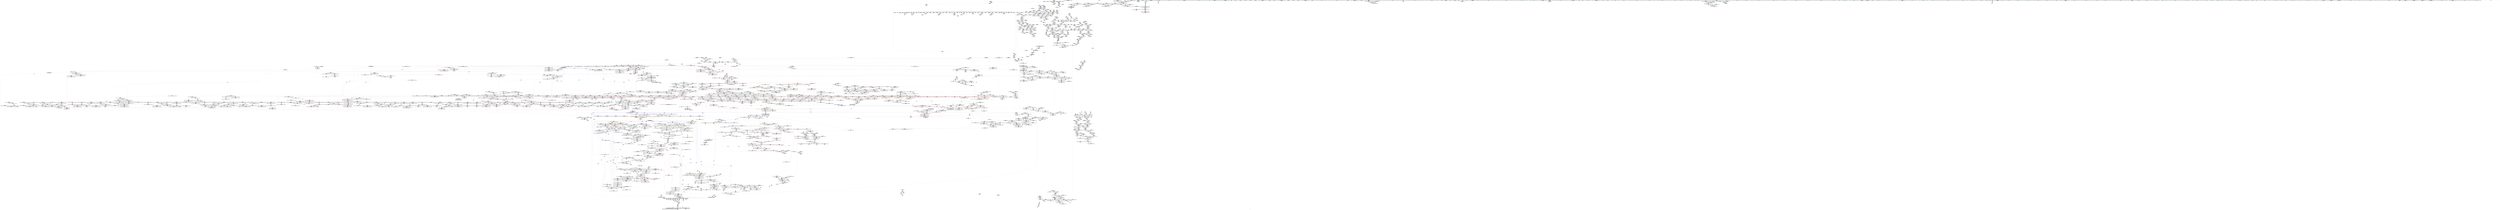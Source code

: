 digraph "SVFG" {
	label="SVFG";

	Node0x55805d2896f0 [shape=record,color=grey,label="{NodeID: 0\nNullPtr|{|<s31>60}}"];
	Node0x55805d2896f0 -> Node0x55805dc23810[style=solid];
	Node0x55805d2896f0 -> Node0x55805dc23910[style=solid];
	Node0x55805d2896f0 -> Node0x55805dc239e0[style=solid];
	Node0x55805d2896f0 -> Node0x55805dc23ab0[style=solid];
	Node0x55805d2896f0 -> Node0x55805dc23b80[style=solid];
	Node0x55805d2896f0 -> Node0x55805dc23c50[style=solid];
	Node0x55805d2896f0 -> Node0x55805dc23d20[style=solid];
	Node0x55805d2896f0 -> Node0x55805dc23df0[style=solid];
	Node0x55805d2896f0 -> Node0x55805dc23ec0[style=solid];
	Node0x55805d2896f0 -> Node0x55805dc23f90[style=solid];
	Node0x55805d2896f0 -> Node0x55805dc24060[style=solid];
	Node0x55805d2896f0 -> Node0x55805dc24130[style=solid];
	Node0x55805d2896f0 -> Node0x55805dc24200[style=solid];
	Node0x55805d2896f0 -> Node0x55805dc242d0[style=solid];
	Node0x55805d2896f0 -> Node0x55805dc243a0[style=solid];
	Node0x55805d2896f0 -> Node0x55805dc24470[style=solid];
	Node0x55805d2896f0 -> Node0x55805dc24540[style=solid];
	Node0x55805d2896f0 -> Node0x55805dc24610[style=solid];
	Node0x55805d2896f0 -> Node0x55805dc246e0[style=solid];
	Node0x55805d2896f0 -> Node0x55805dc247b0[style=solid];
	Node0x55805d2896f0 -> Node0x55805dc24880[style=solid];
	Node0x55805d2896f0 -> Node0x55805dc24950[style=solid];
	Node0x55805d2896f0 -> Node0x55805dc24a20[style=solid];
	Node0x55805d2896f0 -> Node0x55805dc24af0[style=solid];
	Node0x55805d2896f0 -> Node0x55805dc24bc0[style=solid];
	Node0x55805d2896f0 -> Node0x55805dc83190[style=solid];
	Node0x55805d2896f0 -> Node0x55805dc86350[style=solid];
	Node0x55805d2896f0 -> Node0x55805dc86420[style=solid];
	Node0x55805d2896f0 -> Node0x55805dc864f0[style=solid];
	Node0x55805d2896f0 -> Node0x55805ced3880[style=solid];
	Node0x55805d2896f0 -> Node0x55805dcf0580[style=solid];
	Node0x55805d2896f0:s31 -> Node0x55805def3290[style=solid,color=red];
	Node0x55805dc31e60 [shape=record,color=red,label="{NodeID: 1550\n1092\<--1087\n\<--__last.addr\n_ZSt8_DestroyIP5LevelEvT_S2_\n|{<s0>77}}"];
	Node0x55805dc31e60:s0 -> Node0x55805def5520[style=solid,color=red];
	Node0x55805dc107d0 [shape=record,color=green,label="{NodeID: 443\n2702\<--2703\n__first\<--__first_field_insensitive\n_ZSt26__unguarded_insertion_sortIN9__gnu_cxx17__normal_iteratorIP5LevelSt6vectorIS2_SaIS2_EEEENS0_5__ops15_Iter_less_iterEEvT_SA_T0_\n}"];
	Node0x55805dc107d0 -> Node0x55805dc1a770[style=solid];
	Node0x55805dc107d0 -> Node0x55805dc55d00[style=solid];
	Node0x55805dc877a0 [shape=record,color=blue,label="{NodeID: 1993\n867\<--865\n__first.addr\<--__first\n_ZSt25__uninitialized_default_nIP5LevelmET_S2_T0_\n}"];
	Node0x55805dc877a0 -> Node0x55805dc5f900[style=dashed];
	Node0x55805dc1f870 [shape=record,color=purple,label="{NodeID: 886\n632\<--630\n_M_start\<--this1\n_ZNSt12_Vector_baseI5LevelSaIS0_EED2Ev\n}"];
	Node0x55805dc1f870 -> Node0x55805dc5e3e0[style=solid];
	Node0x55805dcec080 [shape=record,color=grey,label="{NodeID: 3543\n1773 = Binary(1772, 962, )\n}"];
	Node0x55805dcec080 -> Node0x55805dc8d780[style=solid];
	Node0x55805dc55b60 [shape=record,color=purple,label="{NodeID: 1329\n3445\<--2683\noffset_0\<--\n}"];
	Node0x55805dc55b60 -> Node0x55805dc95570[style=solid];
	Node0x55805dc08c70 [shape=record,color=green,label="{NodeID: 222\n1215\<--1216\nagg.tmp11\<--agg.tmp11_field_insensitive\n_ZSt16__introsort_loopIN9__gnu_cxx17__normal_iteratorIP5LevelSt6vectorIS2_SaIS2_EEEElNS0_5__ops15_Iter_less_iterEEvT_SA_T0_T1_\n}"];
	Node0x55805ded95e0 [shape=record,color=black,label="{NodeID: 5093\n2045 = PHI(1905, )\n}"];
	Node0x55805ded95e0 -> Node0x55805dc2d7b0[style=solid];
	Node0x55805dd70d10 [shape=record,color=yellow,style=double,label="{NodeID: 3986\n646V_1 = ENCHI(MR_646V_0)\npts\{17080000 17990000 18010000 18200000 18240000 19410000 19430000 19450000 19470000 21210000 21230000 21250000 21960000 25480000 25500000 25960000 26020000 28220000 28280000 30280000 \}\nFun[_ZNK9__gnu_cxx17__normal_iteratorIP5LevelSt6vectorIS1_SaIS1_EEEdeEv]}"];
	Node0x55805dd70d10 -> Node0x55805dc35dc0[style=dashed];
	Node0x55805dc3d2c0 [shape=record,color=red,label="{NodeID: 1772\n3126\<--3125\ndummyVal\<--offset_0\n_ZSt14__partial_sortIN9__gnu_cxx17__normal_iteratorIP5LevelSt6vectorIS2_SaIS2_EEEENS0_5__ops15_Iter_less_iterEEvT_SA_SA_T0_\n}"];
	Node0x55805dc3d2c0 -> Node0x55805dc8b3c0[style=solid];
	Node0x55805dc2bf50 [shape=record,color=black,label="{NodeID: 665\n1752\<--1711\n\<--agg.tmp7\n_ZSt11__make_heapIN9__gnu_cxx17__normal_iteratorIP5LevelSt6vectorIS2_SaIS2_EEEENS0_5__ops15_Iter_less_iterEEvT_SA_RT0_\n}"];
	Node0x55805dc2bf50 -> Node0x55805dc48680[style=solid];
	Node0x55805dc2bf50 -> Node0x55805dc48750[style=solid];
	Node0x55805dc2bf50 -> Node0x55805dc48820[style=solid];
	Node0x55805dc92c00 [shape=record,color=blue, style = dotted,label="{NodeID: 2215\n3337\<--3339\noffset_0\<--dummyVal\n_ZSt22__move_median_to_firstIN9__gnu_cxx17__normal_iteratorIP5LevelSt6vectorIS2_SaIS2_EEEENS0_5__ops15_Iter_less_iterEEvT_SA_SA_SA_T0_\n}"];
	Node0x55805dc92c00 -> Node0x55805dc38b40[style=dashed];
	Node0x55805dc92c00 -> Node0x55805dd8e790[style=dashed];
	Node0x55805dc4a7d0 [shape=record,color=purple,label="{NodeID: 1108\n3233\<--1867\noffset_1\<--\n}"];
	Node0x55805dc4a7d0 -> Node0x55805dc3f000[style=solid];
	Node0x55805d289780 [shape=record,color=green,label="{NodeID: 1\n7\<--1\n__dso_handle\<--dummyObj\nGlob }"];
	Node0x55805dc31f30 [shape=record,color=red,label="{NodeID: 1551\n1116\<--1110\nthis1\<--this.addr\n_ZN9__gnu_cxx17__normal_iteratorIP5LevelSt6vectorIS1_SaIS1_EEEC2ERKS2_\n}"];
	Node0x55805dc31f30 -> Node0x55805dc210d0[style=solid];
	Node0x55805dc108a0 [shape=record,color=green,label="{NodeID: 444\n2704\<--2705\n__last\<--__last_field_insensitive\n_ZSt26__unguarded_insertion_sortIN9__gnu_cxx17__normal_iteratorIP5LevelSt6vectorIS2_SaIS2_EEEENS0_5__ops15_Iter_less_iterEEvT_SA_T0_\n|{|<s1>296}}"];
	Node0x55805dc108a0 -> Node0x55805dc55dd0[style=solid];
	Node0x55805dc108a0:s1 -> Node0x55805def5080[style=solid,color=red];
	Node0x55805ddd19d0 [shape=record,color=yellow,style=double,label="{NodeID: 4208\n251V_1 = ENCHI(MR_251V_0)\npts\{28800000 \}\nFun[_ZSt23__copy_move_backward_a2ILb1EN9__gnu_cxx17__normal_iteratorIP5LevelSt6vectorIS2_SaIS2_EEEES7_ET1_T0_S9_S8_]|{<s0>332}}"];
	Node0x55805ddd19d0:s0 -> Node0x55805dc894e0[style=dashed,color=red];
	Node0x55805dc87870 [shape=record,color=blue,label="{NodeID: 1994\n869\<--866\n__n.addr\<--__n\n_ZSt25__uninitialized_default_nIP5LevelmET_S2_T0_\n}"];
	Node0x55805dc87870 -> Node0x55805dc5f9d0[style=dashed];
	Node0x55805dc1f940 [shape=record,color=purple,label="{NodeID: 887\n634\<--630\n_M_impl2\<--this1\n_ZNSt12_Vector_baseI5LevelSaIS0_EED2Ev\n}"];
	Node0x55805dcec200 [shape=record,color=grey,label="{NodeID: 3544\n2139 = Binary(2138, 1507, )\n}"];
	Node0x55805dcec200 -> Node0x55805dcec380[style=solid];
	Node0x55805dc55c30 [shape=record,color=purple,label="{NodeID: 1330\n3446\<--2684\noffset_0\<--\n}"];
	Node0x55805dc55c30 -> Node0x55805dc81a70[style=solid];
	Node0x55805dc08d40 [shape=record,color=green,label="{NodeID: 223\n1217\<--1218\nagg.tmp16\<--agg.tmp16_field_insensitive\n_ZSt16__introsort_loopIN9__gnu_cxx17__normal_iteratorIP5LevelSt6vectorIS2_SaIS2_EEEElNS0_5__ops15_Iter_less_iterEEvT_SA_T0_T1_\n}"];
	Node0x55805dc08d40 -> Node0x55805dc28e90[style=solid];
	Node0x55805dc08d40 -> Node0x55805dc41e80[style=solid];
	Node0x55805ded9720 [shape=record,color=black,label="{NodeID: 5094\n2053 = PHI(2081, )\n}"];
	Node0x55805dc3d390 [shape=record,color=red,label="{NodeID: 1773\n3129\<--3128\ndummyVal\<--offset_0\n_ZSt27__unguarded_partition_pivotIN9__gnu_cxx17__normal_iteratorIP5LevelSt6vectorIS2_SaIS2_EEEENS0_5__ops15_Iter_less_iterEET_SA_SA_T0_\n}"];
	Node0x55805dc3d390 -> Node0x55805dc8b700[style=solid];
	Node0x55805dc2c020 [shape=record,color=black,label="{NodeID: 666\n1759\<--1711\n\<--agg.tmp7\n_ZSt11__make_heapIN9__gnu_cxx17__normal_iteratorIP5LevelSt6vectorIS2_SaIS2_EEEENS0_5__ops15_Iter_less_iterEEvT_SA_RT0_\n}"];
	Node0x55805dc2c020 -> Node0x55805dc48d00[style=solid];
	Node0x55805dc2c020 -> Node0x55805dc48dd0[style=solid];
	Node0x55805dc92cd0 [shape=record,color=blue, style = dotted,label="{NodeID: 2216\n3340\<--3342\noffset_0\<--dummyVal\n_ZSt22__move_median_to_firstIN9__gnu_cxx17__normal_iteratorIP5LevelSt6vectorIS2_SaIS2_EEEENS0_5__ops15_Iter_less_iterEEvT_SA_SA_SA_T0_\n}"];
	Node0x55805dc92cd0 -> Node0x55805dc38c10[style=dashed];
	Node0x55805dc92cd0 -> Node0x55805dd8ec90[style=dashed];
	Node0x55805dc4a8a0 [shape=record,color=purple,label="{NodeID: 1109\n1902\<--1885\ncoerce.dive\<--retval\n_ZNK9__gnu_cxx17__normal_iteratorIP5LevelSt6vectorIS1_SaIS1_EEEplEl\n}"];
	Node0x55805dc4a8a0 -> Node0x55805dc35c20[style=solid];
	Node0x55805db6d6b0 [shape=record,color=green,label="{NodeID: 2\n8\<--1\n_ZSt3cin\<--dummyObj\nGlob }"];
	Node0x55805dc32000 [shape=record,color=red,label="{NodeID: 1552\n1118\<--1112\n\<--__i.addr\n_ZN9__gnu_cxx17__normal_iteratorIP5LevelSt6vectorIS1_SaIS1_EEEC2ERKS2_\n}"];
	Node0x55805dc32000 -> Node0x55805dc320d0[style=solid];
	Node0x55805dc10970 [shape=record,color=green,label="{NodeID: 445\n2706\<--2707\n__comp\<--__comp_field_insensitive\n_ZSt26__unguarded_insertion_sortIN9__gnu_cxx17__normal_iteratorIP5LevelSt6vectorIS2_SaIS2_EEEENS0_5__ops15_Iter_less_iterEEvT_SA_T0_\n}"];
	Node0x55805dc87940 [shape=record,color=blue,label="{NodeID: 1995\n871\<--876\n__assignable\<--\n_ZSt25__uninitialized_default_nIP5LevelmET_S2_T0_\n}"];
	Node0x55805dc1fa10 [shape=record,color=purple,label="{NodeID: 888\n635\<--630\n_M_end_of_storage\<--this1\n_ZNSt12_Vector_baseI5LevelSaIS0_EED2Ev\n}"];
	Node0x55805dc1fa10 -> Node0x55805dc5e4b0[style=solid];
	Node0x55805dcec380 [shape=record,color=grey,label="{NodeID: 3545\n2140 = Binary(2139, 1162, )\n}"];
	Node0x55805dcec380 -> Node0x55805dc90f90[style=solid];
	Node0x55805dc55d00 [shape=record,color=purple,label="{NodeID: 1331\n2718\<--2702\ncoerce.dive\<--__first\n_ZSt26__unguarded_insertion_sortIN9__gnu_cxx17__normal_iteratorIP5LevelSt6vectorIS2_SaIS2_EEEENS0_5__ops15_Iter_less_iterEEvT_SA_T0_\n}"];
	Node0x55805dc55d00 -> Node0x55805dc95640[style=solid];
	Node0x55805dc08e10 [shape=record,color=green,label="{NodeID: 224\n1219\<--1220\nagg.tmp17\<--agg.tmp17_field_insensitive\n_ZSt16__introsort_loopIN9__gnu_cxx17__normal_iteratorIP5LevelSt6vectorIS2_SaIS2_EEEElNS0_5__ops15_Iter_less_iterEEvT_SA_T0_T1_\n}"];
	Node0x55805dc08e10 -> Node0x55805dc28f60[style=solid];
	Node0x55805dc08e10 -> Node0x55805dc41f50[style=solid];
	Node0x55805ded9830 [shape=record,color=black,label="{NodeID: 5095\n2064 = PHI(1875, )\n}"];
	Node0x55805ded9830 -> Node0x55805dc2d880[style=solid];
	Node0x55805dc3d460 [shape=record,color=red,label="{NodeID: 1774\n3132\<--3131\ndummyVal\<--offset_0\n_ZSt27__unguarded_partition_pivotIN9__gnu_cxx17__normal_iteratorIP5LevelSt6vectorIS2_SaIS2_EEEENS0_5__ops15_Iter_less_iterEET_SA_SA_T0_\n}"];
	Node0x55805dc3d460 -> Node0x55805dc8b8a0[style=solid];
	Node0x55805dc2c0f0 [shape=record,color=black,label="{NodeID: 667\n1758\<--1715\n\<--agg.tmp7.coerce\n_ZSt11__make_heapIN9__gnu_cxx17__normal_iteratorIP5LevelSt6vectorIS2_SaIS2_EEEENS0_5__ops15_Iter_less_iterEEvT_SA_RT0_\n}"];
	Node0x55805dc2c0f0 -> Node0x55805dc48b60[style=solid];
	Node0x55805dc2c0f0 -> Node0x55805dc48c30[style=solid];
	Node0x55805dc92da0 [shape=record,color=blue, style = dotted,label="{NodeID: 2217\n3343\<--3345\noffset_0\<--dummyVal\n_ZSt22__move_median_to_firstIN9__gnu_cxx17__normal_iteratorIP5LevelSt6vectorIS2_SaIS2_EEEENS0_5__ops15_Iter_less_iterEEvT_SA_SA_SA_T0_\n}"];
	Node0x55805dc92da0 -> Node0x55805dc38ce0[style=dashed];
	Node0x55805dc92da0 -> Node0x55805dd8f190[style=dashed];
	Node0x55805dc4a970 [shape=record,color=purple,label="{NodeID: 1110\n1896\<--1895\n_M_current\<--this1\n_ZNK9__gnu_cxx17__normal_iteratorIP5LevelSt6vectorIS1_SaIS1_EEEplEl\n}"];
	Node0x55805dc4a970 -> Node0x55805dc35b50[style=solid];
	Node0x55805db6d740 [shape=record,color=green,label="{NodeID: 3\n10\<--1\n\<--dummyObj\nCan only get source location for instruction, argument, global var or function.}"];
	Node0x55805dc320d0 [shape=record,color=red,label="{NodeID: 1553\n1119\<--1118\n\<--\n_ZN9__gnu_cxx17__normal_iteratorIP5LevelSt6vectorIS1_SaIS1_EEEC2ERKS2_\n}"];
	Node0x55805dc320d0 -> Node0x55805dc894e0[style=solid];
	Node0x55805dc10a40 [shape=record,color=green,label="{NodeID: 446\n2708\<--2709\n__i\<--__i_field_insensitive\n_ZSt26__unguarded_insertion_sortIN9__gnu_cxx17__normal_iteratorIP5LevelSt6vectorIS2_SaIS2_EEEENS0_5__ops15_Iter_less_iterEEvT_SA_T0_\n|{|<s2>296|<s3>300}}"];
	Node0x55805dc10a40 -> Node0x55805dc1a840[style=solid];
	Node0x55805dc10a40 -> Node0x55805dc1a910[style=solid];
	Node0x55805dc10a40:s2 -> Node0x55805def4d60[style=solid,color=red];
	Node0x55805dc10a40:s3 -> Node0x55805def0ab0[style=solid,color=red];
	Node0x55805dc87a10 [shape=record,color=blue,label="{NodeID: 1996\n886\<--884\n__first.addr\<--__first\n_ZNSt27__uninitialized_default_n_1ILb1EE18__uninit_default_nIP5LevelmEET_S4_T0_\n}"];
	Node0x55805dc87a10 -> Node0x55805dc5faa0[style=dashed];
	Node0x55805dc1fae0 [shape=record,color=purple,label="{NodeID: 889\n637\<--630\n_M_impl3\<--this1\n_ZNSt12_Vector_baseI5LevelSaIS0_EED2Ev\n}"];
	Node0x55805dcec500 [shape=record,color=grey,label="{NodeID: 3546\n1302 = Binary(1303, 1301, )\n}"];
	Node0x55805dcec500 -> Node0x55805dc291d0[style=solid];
	Node0x55805dc55dd0 [shape=record,color=purple,label="{NodeID: 1332\n2720\<--2704\ncoerce.dive1\<--__last\n_ZSt26__unguarded_insertion_sortIN9__gnu_cxx17__normal_iteratorIP5LevelSt6vectorIS2_SaIS2_EEEENS0_5__ops15_Iter_less_iterEEvT_SA_T0_\n}"];
	Node0x55805dc55dd0 -> Node0x55805dc95710[style=solid];
	Node0x55805dc08ee0 [shape=record,color=green,label="{NodeID: 225\n1221\<--1222\nagg.tmp18\<--agg.tmp18_field_insensitive\n_ZSt16__introsort_loopIN9__gnu_cxx17__normal_iteratorIP5LevelSt6vectorIS2_SaIS2_EEEElNS0_5__ops15_Iter_less_iterEEvT_SA_T0_T1_\n}"];
	Node0x55805ded99a0 [shape=record,color=black,label="{NodeID: 5096\n2149 = PHI(1882, )\n}"];
	Node0x55805ded99a0 -> Node0x55805dc91060[style=solid];
	Node0x55805dc3d530 [shape=record,color=red,label="{NodeID: 1775\n3135\<--3134\ndummyVal\<--offset_0\n_ZSt27__unguarded_partition_pivotIN9__gnu_cxx17__normal_iteratorIP5LevelSt6vectorIS2_SaIS2_EEEENS0_5__ops15_Iter_less_iterEET_SA_SA_T0_\n}"];
	Node0x55805dc3d530 -> Node0x55805dc8bb10[style=solid];
	Node0x55805dc2c1c0 [shape=record,color=black,label="{NodeID: 668\n1744\<--1740\n\<--call6\n_ZSt11__make_heapIN9__gnu_cxx17__normal_iteratorIP5LevelSt6vectorIS2_SaIS2_EEEENS0_5__ops15_Iter_less_iterEEvT_SA_RT0_\n}"];
	Node0x55805dc2c1c0 -> Node0x55805dc48270[style=solid];
	Node0x55805dc2c1c0 -> Node0x55805dc48340[style=solid];
	Node0x55805dc2c1c0 -> Node0x55805dc48410[style=solid];
	Node0x55805dc92e70 [shape=record,color=blue, style = dotted,label="{NodeID: 2218\n3346\<--3348\noffset_0\<--dummyVal\n_ZSt22__move_median_to_firstIN9__gnu_cxx17__normal_iteratorIP5LevelSt6vectorIS2_SaIS2_EEEENS0_5__ops15_Iter_less_iterEEvT_SA_SA_SA_T0_\n}"];
	Node0x55805dc92e70 -> Node0x55805dc38db0[style=dashed];
	Node0x55805dc92e70 -> Node0x55805dd8f690[style=dashed];
	Node0x55805dc4aa40 [shape=record,color=purple,label="{NodeID: 1111\n1911\<--1910\n_M_current\<--this1\n_ZNK9__gnu_cxx17__normal_iteratorIP5LevelSt6vectorIS1_SaIS1_EEEdeEv\n}"];
	Node0x55805dc4aa40 -> Node0x55805dc35dc0[style=solid];
	Node0x55805db94860 [shape=record,color=green,label="{NodeID: 4\n12\<--1\n.str\<--dummyObj\nGlob }"];
	Node0x55805dda54c0 [shape=record,color=black,label="{NodeID: 3768\nMR_30V_3 = PHI(MR_30V_4, MR_30V_2, )\npts\{118 \}\n}"];
	Node0x55805dda54c0 -> Node0x55805dc5b660[style=dashed];
	Node0x55805dda54c0 -> Node0x55805dc5b730[style=dashed];
	Node0x55805dda54c0 -> Node0x55805dc5b800[style=dashed];
	Node0x55805dda54c0 -> Node0x55805dc5b8d0[style=dashed];
	Node0x55805dda54c0 -> Node0x55805dc83770[style=dashed];
	Node0x55805dc321a0 [shape=record,color=red,label="{NodeID: 1554\n1164\<--1163\n\<--coerce.dive6\n_ZSt6__sortIN9__gnu_cxx17__normal_iteratorIP5LevelSt6vectorIS2_SaIS2_EEEENS0_5__ops15_Iter_less_iterEEvT_SA_T0_\n|{<s0>83}}"];
	Node0x55805dc321a0:s0 -> Node0x55805deed9b0[style=solid,color=red];
	Node0x55805dc10b10 [shape=record,color=green,label="{NodeID: 447\n2710\<--2711\nagg.tmp\<--agg.tmp_field_insensitive\n_ZSt26__unguarded_insertion_sortIN9__gnu_cxx17__normal_iteratorIP5LevelSt6vectorIS2_SaIS2_EEEENS0_5__ops15_Iter_less_iterEEvT_SA_T0_\n}"];
	Node0x55805dc10b10 -> Node0x55805dc1a9e0[style=solid];
	Node0x55805dc10b10 -> Node0x55805dc55ea0[style=solid];
	Node0x55805dc87ae0 [shape=record,color=blue,label="{NodeID: 1997\n888\<--885\n__n.addr\<--__n\n_ZNSt27__uninitialized_default_n_1ILb1EE18__uninit_default_nIP5LevelmEET_S4_T0_\n}"];
	Node0x55805dc87ae0 -> Node0x55805dc5fb70[style=dashed];
	Node0x55805dc1fbb0 [shape=record,color=purple,label="{NodeID: 890\n638\<--630\n_M_start4\<--this1\n_ZNSt12_Vector_baseI5LevelSaIS0_EED2Ev\n}"];
	Node0x55805dc1fbb0 -> Node0x55805dc5e580[style=solid];
	Node0x55805dcec680 [shape=record,color=grey,label="{NodeID: 3547\n528 = Binary(527, 529, )\n}"];
	Node0x55805dcec680 -> Node0x55805dc85650[style=solid];
	Node0x55805dc55ea0 [shape=record,color=purple,label="{NodeID: 1333\n2732\<--2710\ncoerce.dive4\<--agg.tmp\n_ZSt26__unguarded_insertion_sortIN9__gnu_cxx17__normal_iteratorIP5LevelSt6vectorIS2_SaIS2_EEEENS0_5__ops15_Iter_less_iterEEvT_SA_T0_\n}"];
	Node0x55805dc55ea0 -> Node0x55805dc3a470[style=solid];
	Node0x55805dc08fb0 [shape=record,color=green,label="{NodeID: 226\n1252\<--1253\n_ZSt14__partial_sortIN9__gnu_cxx17__normal_iteratorIP5LevelSt6vectorIS2_SaIS2_EEEENS0_5__ops15_Iter_less_iterEEvT_SA_SA_T0_\<--_ZSt14__partial_sortIN9__gnu_cxx17__normal_iteratorIP5LevelSt6vectorIS2_SaIS2_EEEENS0_5__ops15_Iter_less_iterEEvT_SA_SA_T0__field_insensitive\n}"];
	Node0x55805ded9ae0 [shape=record,color=black,label="{NodeID: 5097\n2382 = PHI(1794, )\n}"];
	Node0x55805dc3d600 [shape=record,color=red,label="{NodeID: 1776\n3138\<--3137\ndummyVal\<--offset_0\n_ZSt27__unguarded_partition_pivotIN9__gnu_cxx17__normal_iteratorIP5LevelSt6vectorIS2_SaIS2_EEEENS0_5__ops15_Iter_less_iterEET_SA_SA_T0_\n}"];
	Node0x55805dc3d600 -> Node0x55805dc8bbe0[style=solid];
	Node0x55805dc2c290 [shape=record,color=black,label="{NodeID: 669\n1753\<--1751\n\<--call8\n_ZSt11__make_heapIN9__gnu_cxx17__normal_iteratorIP5LevelSt6vectorIS2_SaIS2_EEEENS0_5__ops15_Iter_less_iterEEvT_SA_RT0_\n}"];
	Node0x55805dc2c290 -> Node0x55805dc488f0[style=solid];
	Node0x55805dc2c290 -> Node0x55805dc489c0[style=solid];
	Node0x55805dc2c290 -> Node0x55805dc48a90[style=solid];
	Node0x55805dc92f40 [shape=record,color=blue, style = dotted,label="{NodeID: 2219\n3349\<--3351\noffset_0\<--dummyVal\n_ZSt22__move_median_to_firstIN9__gnu_cxx17__normal_iteratorIP5LevelSt6vectorIS2_SaIS2_EEEENS0_5__ops15_Iter_less_iterEEvT_SA_SA_SA_T0_\n}"];
	Node0x55805dc92f40 -> Node0x55805dc38e80[style=dashed];
	Node0x55805dc92f40 -> Node0x55805dd8fb90[style=dashed];
	Node0x55805dc4ab10 [shape=record,color=purple,label="{NodeID: 1112\n1958\<--1920\ncoerce.dive\<--__first\n_ZSt13__adjust_heapIN9__gnu_cxx17__normal_iteratorIP5LevelSt6vectorIS2_SaIS2_EEEElS2_NS0_5__ops15_Iter_less_iterEEvT_T0_SB_T1_T2_\n}"];
	Node0x55805dc4ab10 -> Node0x55805dc8ed70[style=solid];
	Node0x55805db948f0 [shape=record,color=green,label="{NodeID: 5\n14\<--1\n.str.1\<--dummyObj\nGlob }"];
	Node0x55805dda59c0 [shape=record,color=black,label="{NodeID: 3769\nMR_8V_3 = PHI(MR_8V_4, MR_8V_2, )\npts\{820 \}\n|{|<s1>16}}"];
	Node0x55805dda59c0 -> Node0x55805dc836a0[style=dashed];
	Node0x55805dda59c0:s1 -> Node0x55805ddc6cb0[style=dashed,color=red];
	Node0x55805dc32270 [shape=record,color=red,label="{NodeID: 1555\n1166\<--1165\n\<--coerce.dive7\n_ZSt6__sortIN9__gnu_cxx17__normal_iteratorIP5LevelSt6vectorIS2_SaIS2_EEEENS0_5__ops15_Iter_less_iterEEvT_SA_T0_\n|{<s0>83}}"];
	Node0x55805dc32270:s0 -> Node0x55805deedb00[style=solid,color=red];
	Node0x55805dc10be0 [shape=record,color=green,label="{NodeID: 448\n2712\<--2713\nagg.tmp2\<--agg.tmp2_field_insensitive\n_ZSt26__unguarded_insertion_sortIN9__gnu_cxx17__normal_iteratorIP5LevelSt6vectorIS2_SaIS2_EEEENS0_5__ops15_Iter_less_iterEEvT_SA_T0_\n}"];
	Node0x55805dc87bb0 [shape=record,color=blue,label="{NodeID: 1998\n909\<--906\n__first.addr\<--__first\n_ZSt6fill_nIP5LevelmS0_ET_S2_T0_RKT1_\n}"];
	Node0x55805dc87bb0 -> Node0x55805dc5fc40[style=dashed];
	Node0x55805dc1fc80 [shape=record,color=purple,label="{NodeID: 891\n648\<--630\n_M_impl5\<--this1\n_ZNSt12_Vector_baseI5LevelSaIS0_EED2Ev\n|{<s0>52}}"];
	Node0x55805dc1fc80:s0 -> Node0x55805dee2f70[style=solid,color=red];
	Node0x55805dcec800 [shape=record,color=grey,label="{NodeID: 3548\n2050 = Binary(2049, 1507, )\n}"];
	Node0x55805dcec800 -> Node0x55805dc901c0[style=solid];
	Node0x55805dc55f70 [shape=record,color=purple,label="{NodeID: 1334\n3448\<--2722\noffset_0\<--\n}"];
	Node0x55805dc55f70 -> Node0x55805dc957e0[style=solid];
	Node0x55805dc090b0 [shape=record,color=green,label="{NodeID: 227\n1269\<--1270\n_ZSt27__unguarded_partition_pivotIN9__gnu_cxx17__normal_iteratorIP5LevelSt6vectorIS2_SaIS2_EEEENS0_5__ops15_Iter_less_iterEET_SA_SA_T0_\<--_ZSt27__unguarded_partition_pivotIN9__gnu_cxx17__normal_iteratorIP5LevelSt6vectorIS2_SaIS2_EEEENS0_5__ops15_Iter_less_iterEET_SA_SA_T0__field_insensitive\n}"];
	Node0x55805ded9bf0 [shape=record,color=black,label="{NodeID: 5098\n2406 = PHI(1794, )\n}"];
	Node0x55805dc3d6d0 [shape=record,color=red,label="{NodeID: 1777\n3141\<--3140\ndummyVal\<--offset_0\n_ZSt13__heap_selectIN9__gnu_cxx17__normal_iteratorIP5LevelSt6vectorIS2_SaIS2_EEEENS0_5__ops15_Iter_less_iterEEvT_SA_SA_T0_\n}"];
	Node0x55805dc3d6d0 -> Node0x55805dc8bff0[style=solid];
	Node0x55805dc2c360 [shape=record,color=black,label="{NodeID: 670\n1777\<--1792\n_ZN9__gnu_cxxltIP5LevelSt6vectorIS1_SaIS1_EEEEbRKNS_17__normal_iteratorIT_T0_EESB__ret\<--cmp\n_ZN9__gnu_cxxltIP5LevelSt6vectorIS1_SaIS1_EEEEbRKNS_17__normal_iteratorIT_T0_EESB_\n|{<s0>134|<s1>260}}"];
	Node0x55805dc2c360:s0 -> Node0x55805ded7390[style=solid,color=blue];
	Node0x55805dc2c360:s1 -> Node0x55805ded7110[style=solid,color=blue];
	Node0x55805dc93010 [shape=record,color=blue, style = dotted,label="{NodeID: 2220\n3352\<--3354\noffset_0\<--dummyVal\n_ZSt22__move_median_to_firstIN9__gnu_cxx17__normal_iteratorIP5LevelSt6vectorIS2_SaIS2_EEEENS0_5__ops15_Iter_less_iterEEvT_SA_SA_SA_T0_\n}"];
	Node0x55805dc93010 -> Node0x55805dc38f50[style=dashed];
	Node0x55805dc93010 -> Node0x55805dd90090[style=dashed];
	Node0x55805dc4abe0 [shape=record,color=purple,label="{NodeID: 1113\n1960\<--1924\n\<--coerce\n_ZSt13__adjust_heapIN9__gnu_cxx17__normal_iteratorIP5LevelSt6vectorIS2_SaIS2_EEEElS2_NS0_5__ops15_Iter_less_iterEEvT_T0_SB_T1_T2_\n}"];
	Node0x55805dc4abe0 -> Node0x55805dc8ee40[style=solid];
	Node0x55805db94980 [shape=record,color=green,label="{NodeID: 6\n16\<--1\n.str.2\<--dummyObj\nGlob }"];
	Node0x55805dda5ec0 [shape=record,color=black,label="{NodeID: 3770\nMR_8V_3 = PHI(MR_8V_5, MR_8V_2, )\npts\{820 \}\n|{|<s1>115|<s2>137|<s3>141|<s4>141|<s5>141|<s6>141|<s7>141}}"];
	Node0x55805dda5ec0 -> Node0x55805dda5ec0[style=dashed];
	Node0x55805dda5ec0:s1 -> Node0x55805de05f30[style=dashed,color=blue];
	Node0x55805dda5ec0:s2 -> Node0x55805ddc76e0[style=dashed,color=red];
	Node0x55805dda5ec0:s3 -> Node0x55805dc3e710[style=dashed,color=red];
	Node0x55805dda5ec0:s4 -> Node0x55805dc3e7e0[style=dashed,color=red];
	Node0x55805dda5ec0:s5 -> Node0x55805dc3e8b0[style=dashed,color=red];
	Node0x55805dda5ec0:s6 -> Node0x55805dc3e980[style=dashed,color=red];
	Node0x55805dda5ec0:s7 -> Node0x55805dc8e210[style=dashed,color=red];
	Node0x55805dc32340 [shape=record,color=red,label="{NodeID: 1556\n1177\<--1176\n\<--coerce.dive11\n_ZSt6__sortIN9__gnu_cxx17__normal_iteratorIP5LevelSt6vectorIS2_SaIS2_EEEENS0_5__ops15_Iter_less_iterEEvT_SA_T0_\n|{<s0>86}}"];
	Node0x55805dc32340:s0 -> Node0x55805def0450[style=solid,color=red];
	Node0x55805dc10cb0 [shape=record,color=green,label="{NodeID: 449\n2714\<--2715\nagg.tmp3\<--agg.tmp3_field_insensitive\n_ZSt26__unguarded_insertion_sortIN9__gnu_cxx17__normal_iteratorIP5LevelSt6vectorIS2_SaIS2_EEEENS0_5__ops15_Iter_less_iterEEvT_SA_T0_\n}"];
	Node0x55805dc87c80 [shape=record,color=blue,label="{NodeID: 1999\n911\<--907\n__n.addr\<--__n\n_ZSt6fill_nIP5LevelmS0_ET_S2_T0_RKT1_\n}"];
	Node0x55805dc87c80 -> Node0x55805dc5fd10[style=dashed];
	Node0x55805dc1fd50 [shape=record,color=purple,label="{NodeID: 892\n656\<--630\n_M_impl6\<--this1\n_ZNSt12_Vector_baseI5LevelSaIS0_EED2Ev\n|{<s0>53}}"];
	Node0x55805dc1fd50:s0 -> Node0x55805dee2f70[style=solid,color=red];
	Node0x55805dcec980 [shape=record,color=grey,label="{NodeID: 3549\n2035 = Binary(2034, 1507, )\n|{<s0>189}}"];
	Node0x55805dcec980:s0 -> Node0x55805ced3e40[style=solid,color=red];
	Node0x55805dc56040 [shape=record,color=purple,label="{NodeID: 1335\n3449\<--2723\noffset_0\<--\n}"];
	Node0x55805dc56040 -> Node0x55805dc81b40[style=solid];
	Node0x55805dc091b0 [shape=record,color=green,label="{NodeID: 228\n1292\<--1293\n__n.addr\<--__n.addr_field_insensitive\n_ZSt4__lgl\n}"];
	Node0x55805dc091b0 -> Node0x55805dc32d00[style=solid];
	Node0x55805dc091b0 -> Node0x55805dc8a520[style=solid];
	Node0x55805ded9d00 [shape=record,color=black,label="{NodeID: 5099\n2555 = PHI(1905, )\n|{<s0>268}}"];
	Node0x55805ded9d00:s0 -> Node0x55805dd0f810[style=solid,color=red];
	Node0x55805dc3d7a0 [shape=record,color=red,label="{NodeID: 1778\n3144\<--3143\ndummyVal\<--offset_0\n_ZSt13__heap_selectIN9__gnu_cxx17__normal_iteratorIP5LevelSt6vectorIS2_SaIS2_EEEENS0_5__ops15_Iter_less_iterEEvT_SA_SA_T0_\n}"];
	Node0x55805dc3d7a0 -> Node0x55805dc8c0c0[style=solid];
	Node0x55805dc2c430 [shape=record,color=black,label="{NodeID: 671\n1794\<--1812\n_ZNK9__gnu_cxx5__ops15_Iter_less_iterclINS_17__normal_iteratorIP5LevelSt6vectorIS4_SaIS4_EEEES9_EEbT_T0__ret\<--call4\n_ZNK9__gnu_cxx5__ops15_Iter_less_iterclINS_17__normal_iteratorIP5LevelSt6vectorIS4_SaIS4_EEEES9_EEbT_T0_\n|{<s0>137|<s1>182|<s2>219|<s3>222|<s4>228|<s5>237|<s6>243|<s7>253|<s8>258|<s9>280}}"];
	Node0x55805dc2c430:s0 -> Node0x55805ded74d0[style=solid,color=blue];
	Node0x55805dc2c430:s1 -> Node0x55805ded8960[style=solid,color=blue];
	Node0x55805dc2c430:s2 -> Node0x55805ded5b60[style=solid,color=blue];
	Node0x55805dc2c430:s3 -> Node0x55805ded5c70[style=solid,color=blue];
	Node0x55805dc2c430:s4 -> Node0x55805ded5d80[style=solid,color=blue];
	Node0x55805dc2c430:s5 -> Node0x55805ded9ae0[style=solid,color=blue];
	Node0x55805dc2c430:s6 -> Node0x55805ded9bf0[style=solid,color=blue];
	Node0x55805dc2c430:s7 -> Node0x55805ded6b60[style=solid,color=blue];
	Node0x55805dc2c430:s8 -> Node0x55805ded6e90[style=solid,color=blue];
	Node0x55805dc2c430:s9 -> Node0x55805deda730[style=solid,color=blue];
	Node0x55805dc930e0 [shape=record,color=blue, style = dotted,label="{NodeID: 2221\n3355\<--3357\noffset_0\<--dummyVal\n_ZSt22__move_median_to_firstIN9__gnu_cxx17__normal_iteratorIP5LevelSt6vectorIS2_SaIS2_EEEENS0_5__ops15_Iter_less_iterEEvT_SA_SA_SA_T0_\n}"];
	Node0x55805dc930e0 -> Node0x55805dc39020[style=dashed];
	Node0x55805dc930e0 -> Node0x55805dd90590[style=dashed];
	Node0x55805dc4acb0 [shape=record,color=purple,label="{NodeID: 1114\n1962\<--1924\n\<--coerce\n_ZSt13__adjust_heapIN9__gnu_cxx17__normal_iteratorIP5LevelSt6vectorIS2_SaIS2_EEEElS2_NS0_5__ops15_Iter_less_iterEEvT_T0_SB_T1_T2_\n}"];
	Node0x55805dc4acb0 -> Node0x55805dc8ef10[style=solid];
	Node0x55805db94a10 [shape=record,color=green,label="{NodeID: 7\n18\<--1\n.str.3\<--dummyObj\nGlob }"];
	Node0x55805dda63c0 [shape=record,color=black,label="{NodeID: 3771\nMR_525V_3 = PHI(MR_525V_4, MR_525V_2, )\npts\{15690000 \}\n|{|<s2>134|<s3>142|<s4>142}}"];
	Node0x55805dda63c0 -> Node0x55805dc3d940[style=dashed];
	Node0x55805dda63c0 -> Node0x55805dc3dc80[style=dashed];
	Node0x55805dda63c0:s2 -> Node0x55805ddcfad0[style=dashed,color=red];
	Node0x55805dda63c0:s3 -> Node0x55805dc5d470[style=dashed,color=red];
	Node0x55805dda63c0:s4 -> Node0x55805dc85240[style=dashed,color=red];
	Node0x55805dc32410 [shape=record,color=red,label="{NodeID: 1557\n1179\<--1178\n\<--coerce.dive12\n_ZSt6__sortIN9__gnu_cxx17__normal_iteratorIP5LevelSt6vectorIS2_SaIS2_EEEENS0_5__ops15_Iter_less_iterEEvT_SA_T0_\n|{<s0>86}}"];
	Node0x55805dc32410:s0 -> Node0x55805def0560[style=solid,color=red];
	Node0x55805dc10d80 [shape=record,color=green,label="{NodeID: 450\n2716\<--2717\nundef.agg.tmp\<--undef.agg.tmp_field_insensitive\n_ZSt26__unguarded_insertion_sortIN9__gnu_cxx17__normal_iteratorIP5LevelSt6vectorIS2_SaIS2_EEEENS0_5__ops15_Iter_less_iterEEvT_SA_T0_\n}"];
	Node0x55805dc87d50 [shape=record,color=blue,label="{NodeID: 2000\n913\<--908\n__value.addr\<--__value\n_ZSt6fill_nIP5LevelmS0_ET_S2_T0_RKT1_\n}"];
	Node0x55805dc87d50 -> Node0x55805dc5fde0[style=dashed];
	Node0x55805dc1fe20 [shape=record,color=purple,label="{NodeID: 893\n677\<--671\n_M_start\<--this1\n_ZNSt12_Vector_baseI5LevelSaIS0_EE12_Vector_implC2ERKS1_\n}"];
	Node0x55805dc1fe20 -> Node0x55805dc86350[style=solid];
	Node0x55805dcecb00 [shape=record,color=grey,label="{NodeID: 3550\n2031 = Binary(2030, 1507, )\n}"];
	Node0x55805dcecb00 -> Node0x55805dcecc80[style=solid];
	Node0x55805dc56110 [shape=record,color=purple,label="{NodeID: 1336\n3451\<--2728\noffset_0\<--\n}"];
	Node0x55805dc56110 -> Node0x55805dc958b0[style=solid];
	Node0x55805dc09280 [shape=record,color=green,label="{NodeID: 229\n1298\<--1299\nllvm.ctlz.i64\<--llvm.ctlz.i64_field_insensitive\n}"];
	Node0x55805ded9ea0 [shape=record,color=black,label="{NodeID: 5100\n2556 = PHI(1905, )\n|{<s0>268}}"];
	Node0x55805ded9ea0:s0 -> Node0x55805dd0f950[style=solid,color=red];
	Node0x55805dc3d870 [shape=record,color=red,label="{NodeID: 1779\n3147\<--3146\ndummyVal\<--offset_0\n_ZSt13__heap_selectIN9__gnu_cxx17__normal_iteratorIP5LevelSt6vectorIS2_SaIS2_EEEENS0_5__ops15_Iter_less_iterEEvT_SA_SA_T0_\n}"];
	Node0x55805dc3d870 -> Node0x55805dc8c190[style=solid];
	Node0x55805dc2c500 [shape=record,color=black,label="{NodeID: 672\n1856\<--1819\n\<--__first\n_ZSt10__pop_heapIN9__gnu_cxx17__normal_iteratorIP5LevelSt6vectorIS2_SaIS2_EEEENS0_5__ops15_Iter_less_iterEEvT_SA_SA_RT0_\n}"];
	Node0x55805dc2c500 -> Node0x55805dc49fb0[style=solid];
	Node0x55805dc931b0 [shape=record,color=blue, style = dotted,label="{NodeID: 2222\n3358\<--3360\noffset_0\<--dummyVal\n_ZSt22__move_median_to_firstIN9__gnu_cxx17__normal_iteratorIP5LevelSt6vectorIS2_SaIS2_EEEENS0_5__ops15_Iter_less_iterEEvT_SA_SA_SA_T0_\n}"];
	Node0x55805dc931b0 -> Node0x55805dc390f0[style=dashed];
	Node0x55805dc931b0 -> Node0x55805dd90a90[style=dashed];
	Node0x55805dc4ad80 [shape=record,color=purple,label="{NodeID: 1115\n1986\<--1936\ncoerce.dive1\<--agg.tmp\n_ZSt13__adjust_heapIN9__gnu_cxx17__normal_iteratorIP5LevelSt6vectorIS2_SaIS2_EEEElS2_NS0_5__ops15_Iter_less_iterEEvT_T0_SB_T1_T2_\n}"];
	Node0x55805dc4ad80 -> Node0x55805dc8f590[style=solid];
	Node0x55805db95250 [shape=record,color=green,label="{NodeID: 8\n21\<--1\n\<--dummyObj\nCan only get source location for instruction, argument, global var or function.}"];
	Node0x55805dda68c0 [shape=record,color=black,label="{NodeID: 3772\nMR_527V_2 = PHI(MR_527V_3, MR_527V_1, )\npts\{15710000 \}\n}"];
	Node0x55805dda68c0 -> Node0x55805dc8c260[style=dashed];
	Node0x55805dc324e0 [shape=record,color=red,label="{NodeID: 1558\n1233\<--1199\n\<--__depth_limit.addr\n_ZSt16__introsort_loopIN9__gnu_cxx17__normal_iteratorIP5LevelSt6vectorIS2_SaIS2_EEEElNS0_5__ops15_Iter_less_iterEEvT_SA_T0_T1_\n}"];
	Node0x55805dc324e0 -> Node0x55805dcef500[style=solid];
	Node0x55805dc10e50 [shape=record,color=green,label="{NodeID: 451\n2742\<--2743\n__lhs.addr\<--__lhs.addr_field_insensitive\n_ZN9__gnu_cxxeqIP5LevelSt6vectorIS1_SaIS1_EEEEbRKNS_17__normal_iteratorIT_T0_EESB_\n}"];
	Node0x55805dc10e50 -> Node0x55805dc3a540[style=solid];
	Node0x55805dc10e50 -> Node0x55805dc95980[style=solid];
	Node0x55805dc87e20 [shape=record,color=blue,label="{NodeID: 2001\n937\<--934\n__first.addr\<--__first\n_ZSt10__fill_n_aIP5LevelmS0_EN9__gnu_cxx11__enable_ifIXntsr11__is_scalarIT1_EE7__valueET_E6__typeES5_T0_RKS4_\n}"];
	Node0x55805dc87e20 -> Node0x55805dd73e90[style=dashed];
	Node0x55805dc1fef0 [shape=record,color=purple,label="{NodeID: 894\n679\<--671\n_M_finish\<--this1\n_ZNSt12_Vector_baseI5LevelSaIS0_EE12_Vector_implC2ERKS1_\n}"];
	Node0x55805dc1fef0 -> Node0x55805dc86420[style=solid];
	Node0x55805dcecc80 [shape=record,color=grey,label="{NodeID: 3551\n2032 = Binary(1162, 2031, )\n}"];
	Node0x55805dcecc80 -> Node0x55805dc8fce0[style=solid];
	Node0x55805dc561e0 [shape=record,color=purple,label="{NodeID: 1337\n3452\<--2729\noffset_0\<--\n}"];
	Node0x55805dc561e0 -> Node0x55805dc81c10[style=solid];
	Node0x55805dc11720 [shape=record,color=green,label="{NodeID: 230\n1308\<--1309\n__lhs.addr\<--__lhs.addr_field_insensitive\n_ZN9__gnu_cxxmiIP5LevelSt6vectorIS1_SaIS1_EEEENS_17__normal_iteratorIT_T0_E15difference_typeERKS9_SC_\n}"];
	Node0x55805dc11720 -> Node0x55805dc32dd0[style=solid];
	Node0x55805dc11720 -> Node0x55805dc8a5f0[style=solid];
	Node0x55805ded9fe0 [shape=record,color=black,label="{NodeID: 5101\n2573 = PHI(1875, )\n}"];
	Node0x55805ded9fe0 -> Node0x55805dc19800[style=solid];
	Node0x55805dc3d940 [shape=record,color=red,label="{NodeID: 1780\n3150\<--3149\ndummyVal\<--offset_0\n_ZSt13__heap_selectIN9__gnu_cxx17__normal_iteratorIP5LevelSt6vectorIS2_SaIS2_EEEENS0_5__ops15_Iter_less_iterEEvT_SA_SA_T0_\n}"];
	Node0x55805dc3d940 -> Node0x55805dc8c260[style=solid];
	Node0x55805dc2c5d0 [shape=record,color=black,label="{NodeID: 673\n1846\<--1827\n\<--__value\n_ZSt10__pop_heapIN9__gnu_cxx17__normal_iteratorIP5LevelSt6vectorIS2_SaIS2_EEEENS0_5__ops15_Iter_less_iterEEvT_SA_SA_RT0_\n}"];
	Node0x55805dc2c5d0 -> Node0x55805dc49520[style=solid];
	Node0x55805dc2c5d0 -> Node0x55805dc495f0[style=solid];
	Node0x55805dc2c5d0 -> Node0x55805dc496c0[style=solid];
	Node0x55805dc93280 [shape=record,color=blue, style = dotted,label="{NodeID: 2223\n3361\<--3363\noffset_0\<--dummyVal\n_ZSt22__move_median_to_firstIN9__gnu_cxx17__normal_iteratorIP5LevelSt6vectorIS2_SaIS2_EEEENS0_5__ops15_Iter_less_iterEEvT_SA_SA_SA_T0_\n}"];
	Node0x55805dc93280 -> Node0x55805dc391c0[style=dashed];
	Node0x55805dc93280 -> Node0x55805dd90f90[style=dashed];
	Node0x55805dc4ae50 [shape=record,color=purple,label="{NodeID: 1116\n1993\<--1936\ncoerce.dive6\<--agg.tmp\n_ZSt13__adjust_heapIN9__gnu_cxx17__normal_iteratorIP5LevelSt6vectorIS2_SaIS2_EEEElS2_NS0_5__ops15_Iter_less_iterEEvT_T0_SB_T1_T2_\n}"];
	Node0x55805dc4ae50 -> Node0x55805dc36ed0[style=solid];
	Node0x55805db952e0 [shape=record,color=green,label="{NodeID: 9\n162\<--1\n\<--dummyObj\nCan only get source location for instruction, argument, global var or function.}"];
	Node0x55805dda6dc0 [shape=record,color=black,label="{NodeID: 3773\nMR_529V_2 = PHI(MR_529V_3, MR_529V_1, )\npts\{15730000 \}\n}"];
	Node0x55805dda6dc0 -> Node0x55805dc8c330[style=dashed];
	Node0x55805dc325b0 [shape=record,color=red,label="{NodeID: 1559\n1255\<--1199\n\<--__depth_limit.addr\n_ZSt16__introsort_loopIN9__gnu_cxx17__normal_iteratorIP5LevelSt6vectorIS2_SaIS2_EEEElNS0_5__ops15_Iter_less_iterEEvT_SA_T0_T1_\n}"];
	Node0x55805dc325b0 -> Node0x55805dcea880[style=solid];
	Node0x55805dc10f20 [shape=record,color=green,label="{NodeID: 452\n2744\<--2745\n__rhs.addr\<--__rhs.addr_field_insensitive\n_ZN9__gnu_cxxeqIP5LevelSt6vectorIS1_SaIS1_EEEEbRKNS_17__normal_iteratorIT_T0_EESB_\n}"];
	Node0x55805dc10f20 -> Node0x55805dc3a610[style=solid];
	Node0x55805dc10f20 -> Node0x55805dc95a50[style=solid];
	Node0x55805dc87ef0 [shape=record,color=blue,label="{NodeID: 2002\n939\<--935\n__n.addr\<--__n\n_ZSt10__fill_n_aIP5LevelmS0_EN9__gnu_cxx11__enable_ifIXntsr11__is_scalarIT1_EE7__valueET_E6__typeES5_T0_RKS4_\n}"];
	Node0x55805dc87ef0 -> Node0x55805dc60120[style=dashed];
	Node0x55805dc1ffc0 [shape=record,color=purple,label="{NodeID: 895\n681\<--671\n_M_end_of_storage\<--this1\n_ZNSt12_Vector_baseI5LevelSaIS0_EE12_Vector_implC2ERKS1_\n}"];
	Node0x55805dc1ffc0 -> Node0x55805dc864f0[style=solid];
	Node0x55805dcece00 [shape=record,color=grey,label="{NodeID: 3552\n2026 = Binary(2025, 1162, )\n}"];
	Node0x55805dcece00 -> Node0x55805dcecf80[style=solid];
	Node0x55805dc562b0 [shape=record,color=purple,label="{NodeID: 1338\n2814\<--2760\ncoerce.dive16\<--retval\n_ZSt13move_backwardIN9__gnu_cxx17__normal_iteratorIP5LevelSt6vectorIS2_SaIS2_EEEES7_ET0_T_S9_S8_\n}"];
	Node0x55805dc562b0 -> Node0x55805dc961a0[style=solid];
	Node0x55805dc117f0 [shape=record,color=green,label="{NodeID: 231\n1310\<--1311\n__rhs.addr\<--__rhs.addr_field_insensitive\n_ZN9__gnu_cxxmiIP5LevelSt6vectorIS1_SaIS1_EEEENS_17__normal_iteratorIT_T0_E15difference_typeERKS9_SC_\n}"];
	Node0x55805dc117f0 -> Node0x55805dc32ea0[style=solid];
	Node0x55805dc117f0 -> Node0x55805dc8a6c0[style=solid];
	Node0x55805deda120 [shape=record,color=black,label="{NodeID: 5102\n2578 = PHI(1875, )\n}"];
	Node0x55805deda120 -> Node0x55805dc198d0[style=solid];
	Node0x55805dc3da10 [shape=record,color=red,label="{NodeID: 1781\n3153\<--3152\ndummyVal\<--offset_0\n_ZSt13__heap_selectIN9__gnu_cxx17__normal_iteratorIP5LevelSt6vectorIS2_SaIS2_EEEENS0_5__ops15_Iter_less_iterEEvT_SA_SA_T0_\n}"];
	Node0x55805dc3da10 -> Node0x55805dc8c330[style=solid];
	Node0x55805dc2c6a0 [shape=record,color=black,label="{NodeID: 674\n1855\<--1829\n\<--agg.tmp\n_ZSt10__pop_heapIN9__gnu_cxx17__normal_iteratorIP5LevelSt6vectorIS2_SaIS2_EEEENS0_5__ops15_Iter_less_iterEEvT_SA_SA_RT0_\n}"];
	Node0x55805dc2c6a0 -> Node0x55805dc49ee0[style=solid];
	Node0x55805dc93350 [shape=record,color=blue, style = dotted,label="{NodeID: 2224\n3364\<--3366\noffset_0\<--dummyVal\n_ZSt22__move_median_to_firstIN9__gnu_cxx17__normal_iteratorIP5LevelSt6vectorIS2_SaIS2_EEEENS0_5__ops15_Iter_less_iterEEvT_SA_SA_SA_T0_\n}"];
	Node0x55805dc93350 -> Node0x55805dc39290[style=dashed];
	Node0x55805dc93350 -> Node0x55805dd91490[style=dashed];
	Node0x55805dc4af20 [shape=record,color=purple,label="{NodeID: 1117\n1991\<--1938\ncoerce.dive5\<--agg.tmp2\n_ZSt13__adjust_heapIN9__gnu_cxx17__normal_iteratorIP5LevelSt6vectorIS2_SaIS2_EEEElS2_NS0_5__ops15_Iter_less_iterEEvT_T0_SB_T1_T2_\n}"];
	Node0x55805dc4af20 -> Node0x55805dc8f660[style=solid];
	Node0x55805db953a0 [shape=record,color=green,label="{NodeID: 10\n381\<--1\n\<--dummyObj\nCan only get source location for instruction, argument, global var or function.}"];
	Node0x55805dda72c0 [shape=record,color=black,label="{NodeID: 3774\nMR_531V_2 = PHI(MR_531V_4, MR_531V_1, )\npts\{15750000 \}\n}"];
	Node0x55805dda72c0 -> Node0x55805dc8c400[style=dashed];
	Node0x55805dda72c0 -> Node0x55805dda72c0[style=dashed];
	Node0x55805dc32680 [shape=record,color=red,label="{NodeID: 1560\n1279\<--1199\n\<--__depth_limit.addr\n_ZSt16__introsort_loopIN9__gnu_cxx17__normal_iteratorIP5LevelSt6vectorIS2_SaIS2_EEEElNS0_5__ops15_Iter_less_iterEEvT_SA_T0_T1_\n|{<s0>97}}"];
	Node0x55805dc32680:s0 -> Node0x55805deedc50[style=solid,color=red];
	Node0x55805dc10ff0 [shape=record,color=green,label="{NodeID: 453\n2760\<--2761\nretval\<--retval_field_insensitive\n_ZSt13move_backwardIN9__gnu_cxx17__normal_iteratorIP5LevelSt6vectorIS2_SaIS2_EEEES7_ET0_T_S9_S8_\n}"];
	Node0x55805dc10ff0 -> Node0x55805dc562b0[style=solid];
	Node0x55805dc10ff0 -> Node0x55805dc56380[style=solid];
	Node0x55805dc87fc0 [shape=record,color=blue,label="{NodeID: 2003\n941\<--936\n__value.addr\<--__value\n_ZSt10__fill_n_aIP5LevelmS0_EN9__gnu_cxx11__enable_ifIXntsr11__is_scalarIT1_EE7__valueET_E6__typeES5_T0_RKS4_\n}"];
	Node0x55805dc87fc0 -> Node0x55805dc601f0[style=dashed];
	Node0x55805dc20090 [shape=record,color=purple,label="{NodeID: 896\n698\<--693\n_M_impl\<--this1\n_ZNSt12_Vector_baseI5LevelSaIS0_EE17_M_create_storageEm\n}"];
	Node0x55805dcecf80 [shape=record,color=grey,label="{NodeID: 3553\n2027 = Binary(2026, 1162, )\n}"];
	Node0x55805dcecf80 -> Node0x55805dcefc80[style=solid];
	Node0x55805dc56380 [shape=record,color=purple,label="{NodeID: 1339\n2816\<--2760\ncoerce.dive17\<--retval\n_ZSt13move_backwardIN9__gnu_cxx17__normal_iteratorIP5LevelSt6vectorIS2_SaIS2_EEEES7_ET0_T_S9_S8_\n}"];
	Node0x55805dc56380 -> Node0x55805dc3ac90[style=solid];
	Node0x55805dc118c0 [shape=record,color=green,label="{NodeID: 232\n1328\<--1329\n__first\<--__first_field_insensitive\n_ZSt22__final_insertion_sortIN9__gnu_cxx17__normal_iteratorIP5LevelSt6vectorIS2_SaIS2_EEEENS0_5__ops15_Iter_less_iterEEvT_SA_T0_\n|{|<s3>102|<s4>104|<s5>106}}"];
	Node0x55805dc118c0 -> Node0x55805dc29510[style=solid];
	Node0x55805dc118c0 -> Node0x55805dc295e0[style=solid];
	Node0x55805dc118c0 -> Node0x55805dc42d20[style=solid];
	Node0x55805dc118c0:s3 -> Node0x55805dee18b0[style=solid,color=red];
	Node0x55805dc118c0:s4 -> Node0x55805deb3a70[style=solid,color=red];
	Node0x55805dc118c0:s5 -> Node0x55805deb3a70[style=solid,color=red];
	Node0x55805deda260 [shape=record,color=black,label="{NodeID: 5103\n2583 = PHI(1875, )\n}"];
	Node0x55805deda260 -> Node0x55805dc19a70[style=solid];
	Node0x55805dc3dae0 [shape=record,color=red,label="{NodeID: 1782\n3156\<--3155\ndummyVal\<--offset_0\n_ZSt13__heap_selectIN9__gnu_cxx17__normal_iteratorIP5LevelSt6vectorIS2_SaIS2_EEEENS0_5__ops15_Iter_less_iterEEvT_SA_SA_T0_\n}"];
	Node0x55805dc3dae0 -> Node0x55805dc8c400[style=solid];
	Node0x55805dc2c770 [shape=record,color=black,label="{NodeID: 675\n1860\<--1831\n\<--agg.tmp8\n_ZSt10__pop_heapIN9__gnu_cxx17__normal_iteratorIP5LevelSt6vectorIS2_SaIS2_EEEENS0_5__ops15_Iter_less_iterEEvT_SA_SA_RT0_\n}"];
	Node0x55805dc2c770 -> Node0x55805dc4a080[style=solid];
	Node0x55805dc2c770 -> Node0x55805dc4a150[style=solid];
	Node0x55805dc2c770 -> Node0x55805dc4a220[style=solid];
	Node0x55805dc93420 [shape=record,color=blue,label="{NodeID: 2225\n2440\<--2436\nthis.addr\<--this\n_ZNK9__gnu_cxx17__normal_iteratorIP5LevelSt6vectorIS1_SaIS1_EEEmiEl\n}"];
	Node0x55805dc93420 -> Node0x55805dc39360[style=dashed];
	Node0x55805dc4aff0 [shape=record,color=purple,label="{NodeID: 1118\n1995\<--1938\ncoerce.dive7\<--agg.tmp2\n_ZSt13__adjust_heapIN9__gnu_cxx17__normal_iteratorIP5LevelSt6vectorIS2_SaIS2_EEEElS2_NS0_5__ops15_Iter_less_iterEEvT_T0_SB_T1_T2_\n}"];
	Node0x55805dc4aff0 -> Node0x55805dc36fa0[style=solid];
	Node0x55805db954a0 [shape=record,color=green,label="{NodeID: 11\n382\<--1\n\<--dummyObj\nCan only get source location for instruction, argument, global var or function.}"];
	Node0x55805dda77c0 [shape=record,color=black,label="{NodeID: 3775\nMR_533V_2 = PHI(MR_533V_4, MR_533V_1, )\npts\{15770000 \}\n}"];
	Node0x55805dda77c0 -> Node0x55805dc8c4d0[style=dashed];
	Node0x55805dda77c0 -> Node0x55805dda77c0[style=dashed];
	Node0x55805dc32750 [shape=record,color=red,label="{NodeID: 1561\n1246\<--1245\n\<--coerce.dive6\n_ZSt16__introsort_loopIN9__gnu_cxx17__normal_iteratorIP5LevelSt6vectorIS2_SaIS2_EEEElNS0_5__ops15_Iter_less_iterEEvT_SA_T0_T1_\n|{<s0>91}}"];
	Node0x55805dc32750:s0 -> Node0x55805dee2310[style=solid,color=red];
	Node0x55805dc110c0 [shape=record,color=green,label="{NodeID: 454\n2762\<--2763\n__first\<--__first_field_insensitive\n_ZSt13move_backwardIN9__gnu_cxx17__normal_iteratorIP5LevelSt6vectorIS2_SaIS2_EEEES7_ET0_T_S9_S8_\n}"];
	Node0x55805dc110c0 -> Node0x55805dc1ab80[style=solid];
	Node0x55805dc110c0 -> Node0x55805dc56450[style=solid];
	Node0x55805dc88090 [shape=record,color=blue,label="{NodeID: 2004\n943\<--948\n__niter\<--\n_ZSt10__fill_n_aIP5LevelmS0_EN9__gnu_cxx11__enable_ifIXntsr11__is_scalarIT1_EE7__valueET_E6__typeES5_T0_RKS4_\n}"];
	Node0x55805dc88090 -> Node0x55805dd74390[style=dashed];
	Node0x55805dc20160 [shape=record,color=purple,label="{NodeID: 897\n699\<--693\n_M_start\<--this1\n_ZNSt12_Vector_baseI5LevelSaIS0_EE17_M_create_storageEm\n}"];
	Node0x55805dc20160 -> Node0x55805dc86760[style=solid];
	Node0x55805dced100 [shape=record,color=grey,label="{NodeID: 3554\n2021 = Binary(2020, 1507, )\n}"];
	Node0x55805dced100 -> Node0x55805dcefe00[style=solid];
	Node0x55805dc56450 [shape=record,color=purple,label="{NodeID: 1340\n2778\<--2762\ncoerce.dive\<--__first\n_ZSt13move_backwardIN9__gnu_cxx17__normal_iteratorIP5LevelSt6vectorIS2_SaIS2_EEEES7_ET0_T_S9_S8_\n}"];
	Node0x55805dc56450 -> Node0x55805dc95b20[style=solid];
	Node0x55805dc11990 [shape=record,color=green,label="{NodeID: 233\n1330\<--1331\n__last\<--__last_field_insensitive\n_ZSt22__final_insertion_sortIN9__gnu_cxx17__normal_iteratorIP5LevelSt6vectorIS2_SaIS2_EEEENS0_5__ops15_Iter_less_iterEEvT_SA_T0_\n|{|<s3>102}}"];
	Node0x55805dc11990 -> Node0x55805dc296b0[style=solid];
	Node0x55805dc11990 -> Node0x55805dc29780[style=solid];
	Node0x55805dc11990 -> Node0x55805dc42df0[style=solid];
	Node0x55805dc11990:s3 -> Node0x55805dee15e0[style=solid,color=red];
	Node0x55805deda3a0 [shape=record,color=black,label="{NodeID: 5104\n2629 = PHI(2739, )\n}"];
	Node0x55805dc3dbb0 [shape=record,color=red,label="{NodeID: 1783\n3159\<--3158\ndummyVal\<--offset_0\n_ZSt13__heap_selectIN9__gnu_cxx17__normal_iteratorIP5LevelSt6vectorIS2_SaIS2_EEEENS0_5__ops15_Iter_less_iterEEvT_SA_SA_T0_\n}"];
	Node0x55805dc3dbb0 -> Node0x55805dc8c4d0[style=solid];
	Node0x55805dc2c840 [shape=record,color=black,label="{NodeID: 676\n1867\<--1831\n\<--agg.tmp8\n_ZSt10__pop_heapIN9__gnu_cxx17__normal_iteratorIP5LevelSt6vectorIS2_SaIS2_EEEENS0_5__ops15_Iter_less_iterEEvT_SA_SA_RT0_\n}"];
	Node0x55805dc2c840 -> Node0x55805dc4a700[style=solid];
	Node0x55805dc2c840 -> Node0x55805dc4a7d0[style=solid];
	Node0x55805dc934f0 [shape=record,color=blue,label="{NodeID: 2226\n2442\<--2437\n__n.addr\<--__n\n_ZNK9__gnu_cxx17__normal_iteratorIP5LevelSt6vectorIS1_SaIS1_EEEmiEl\n}"];
	Node0x55805dc934f0 -> Node0x55805dc39430[style=dashed];
	Node0x55805dc4b0c0 [shape=record,color=purple,label="{NodeID: 1119\n2005\<--1940\ncoerce.dive10\<--ref.tmp\n_ZSt13__adjust_heapIN9__gnu_cxx17__normal_iteratorIP5LevelSt6vectorIS2_SaIS2_EEEElS2_NS0_5__ops15_Iter_less_iterEEvT_T0_SB_T1_T2_\n}"];
	Node0x55805dc4b0c0 -> Node0x55805dc8f800[style=solid];
	Node0x55805db955a0 [shape=record,color=green,label="{NodeID: 12\n529\<--1\n\<--dummyObj\nCan only get source location for instruction, argument, global var or function.}"];
	Node0x55805dda7cc0 [shape=record,color=black,label="{NodeID: 3776\nMR_535V_2 = PHI(MR_535V_4, MR_535V_1, )\npts\{15790000 \}\n}"];
	Node0x55805dda7cc0 -> Node0x55805dc8c5a0[style=dashed];
	Node0x55805dda7cc0 -> Node0x55805dda7cc0[style=dashed];
	Node0x55805dc32820 [shape=record,color=red,label="{NodeID: 1562\n1248\<--1247\n\<--coerce.dive7\n_ZSt16__introsort_loopIN9__gnu_cxx17__normal_iteratorIP5LevelSt6vectorIS2_SaIS2_EEEElNS0_5__ops15_Iter_less_iterEEvT_SA_T0_T1_\n|{<s0>91}}"];
	Node0x55805dc32820:s0 -> Node0x55805dee2420[style=solid,color=red];
	Node0x55805dc11190 [shape=record,color=green,label="{NodeID: 455\n2764\<--2765\n__last\<--__last_field_insensitive\n_ZSt13move_backwardIN9__gnu_cxx17__normal_iteratorIP5LevelSt6vectorIS2_SaIS2_EEEES7_ET0_T_S9_S8_\n}"];
	Node0x55805dc11190 -> Node0x55805dc1ac50[style=solid];
	Node0x55805dc11190 -> Node0x55805dc56520[style=solid];
	Node0x55805dc88160 [shape=record,color=blue, style = dotted,label="{NodeID: 2005\n3055\<--3057\noffset_0\<--dummyVal\n_ZSt10__fill_n_aIP5LevelmS0_EN9__gnu_cxx11__enable_ifIXntsr11__is_scalarIT1_EE7__valueET_E6__typeES5_T0_RKS4_\n}"];
	Node0x55805dc88160 -> Node0x55805dc88230[style=dashed];
	Node0x55805dc20230 [shape=record,color=purple,label="{NodeID: 898\n701\<--693\n_M_impl2\<--this1\n_ZNSt12_Vector_baseI5LevelSaIS0_EE17_M_create_storageEm\n}"];
	Node0x55805dced280 [shape=record,color=grey,label="{NodeID: 3555\n185 = Binary(184, 162, )\n}"];
	Node0x55805dced280 -> Node0x55805dc83ab0[style=solid];
	Node0x55805dc56520 [shape=record,color=purple,label="{NodeID: 1341\n2780\<--2764\ncoerce.dive1\<--__last\n_ZSt13move_backwardIN9__gnu_cxx17__normal_iteratorIP5LevelSt6vectorIS2_SaIS2_EEEES7_ET0_T_S9_S8_\n}"];
	Node0x55805dc56520 -> Node0x55805dc95bf0[style=solid];
	Node0x55805dc11a60 [shape=record,color=green,label="{NodeID: 234\n1332\<--1333\n__comp\<--__comp_field_insensitive\n_ZSt22__final_insertion_sortIN9__gnu_cxx17__normal_iteratorIP5LevelSt6vectorIS2_SaIS2_EEEENS0_5__ops15_Iter_less_iterEEvT_SA_T0_\n}"];
	Node0x55805deda4b0 [shape=record,color=black,label="{NodeID: 5105\n2634 = PHI(1882, )\n}"];
	Node0x55805deda4b0 -> Node0x55805dc94ae0[style=solid];
	Node0x55805dc3dc80 [shape=record,color=red,label="{NodeID: 1784\n3162\<--3161\ndummyVal\<--offset_0\n_ZSt13__heap_selectIN9__gnu_cxx17__normal_iteratorIP5LevelSt6vectorIS2_SaIS2_EEEENS0_5__ops15_Iter_less_iterEEvT_SA_SA_T0_\n}"];
	Node0x55805dc3dc80 -> Node0x55805dc8c5a0[style=solid];
	Node0x55805dc2c910 [shape=record,color=black,label="{NodeID: 677\n1866\<--1835\n\<--agg.tmp8.coerce\n_ZSt10__pop_heapIN9__gnu_cxx17__normal_iteratorIP5LevelSt6vectorIS2_SaIS2_EEEENS0_5__ops15_Iter_less_iterEEvT_SA_SA_RT0_\n}"];
	Node0x55805dc2c910 -> Node0x55805dc4a560[style=solid];
	Node0x55805dc2c910 -> Node0x55805dc4a630[style=solid];
	Node0x55805dc935c0 [shape=record,color=blue,label="{NodeID: 2227\n2444\<--2453\nref.tmp\<--add.ptr\n_ZNK9__gnu_cxx17__normal_iteratorIP5LevelSt6vectorIS1_SaIS1_EEEmiEl\n|{<s0>250}}"];
	Node0x55805dc935c0:s0 -> Node0x55805ddb36d0[style=dashed,color=red];
	Node0x55805dc4b190 [shape=record,color=purple,label="{NodeID: 1120\n2011\<--1942\ncoerce.dive15\<--ref.tmp13\n_ZSt13__adjust_heapIN9__gnu_cxx17__normal_iteratorIP5LevelSt6vectorIS2_SaIS2_EEEElS2_NS0_5__ops15_Iter_less_iterEEvT_T0_SB_T1_T2_\n}"];
	Node0x55805dc4b190 -> Node0x55805dc8f8d0[style=solid];
	Node0x55805db956a0 [shape=record,color=green,label="{NodeID: 13\n644\<--1\n\<--dummyObj\nCan only get source location for instruction, argument, global var or function.}"];
	Node0x55805dda81c0 [shape=record,color=black,label="{NodeID: 3777\nMR_8V_4 = PHI(MR_8V_3, MR_8V_1, )\npts\{820 \}\n|{<s0>34}}"];
	Node0x55805dda81c0:s0 -> Node0x55805de03f60[style=dashed,color=blue];
	Node0x55805dc328f0 [shape=record,color=red,label="{NodeID: 1563\n1250\<--1249\n\<--coerce.dive8\n_ZSt16__introsort_loopIN9__gnu_cxx17__normal_iteratorIP5LevelSt6vectorIS2_SaIS2_EEEElNS0_5__ops15_Iter_less_iterEEvT_SA_T0_T1_\n|{<s0>91}}"];
	Node0x55805dc328f0:s0 -> Node0x55805dee2530[style=solid,color=red];
	Node0x55805dc11260 [shape=record,color=green,label="{NodeID: 456\n2766\<--2767\n__result\<--__result_field_insensitive\n_ZSt13move_backwardIN9__gnu_cxx17__normal_iteratorIP5LevelSt6vectorIS2_SaIS2_EEEES7_ET0_T_S9_S8_\n}"];
	Node0x55805dc11260 -> Node0x55805dc1ad20[style=solid];
	Node0x55805dc11260 -> Node0x55805dc565f0[style=solid];
	Node0x55805dc88230 [shape=record,color=blue, style = dotted,label="{NodeID: 2006\n3058\<--3060\noffset_1\<--dummyVal\n_ZSt10__fill_n_aIP5LevelmS0_EN9__gnu_cxx11__enable_ifIXntsr11__is_scalarIT1_EE7__valueET_E6__typeES5_T0_RKS4_\n}"];
	Node0x55805dc88230 -> Node0x55805dc88300[style=dashed];
	Node0x55805dc20300 [shape=record,color=purple,label="{NodeID: 899\n702\<--693\n_M_start3\<--this1\n_ZNSt12_Vector_baseI5LevelSaIS0_EE17_M_create_storageEm\n}"];
	Node0x55805dc20300 -> Node0x55805dc5ea60[style=solid];
	Node0x55805dced400 [shape=record,color=grey,label="{NodeID: 3556\n1499 = Binary(1498, 1162, )\n|{<s0>120}}"];
	Node0x55805dced400:s0 -> Node0x55805ced3e40[style=solid,color=red];
	Node0x55805dc565f0 [shape=record,color=purple,label="{NodeID: 1342\n2782\<--2766\ncoerce.dive2\<--__result\n_ZSt13move_backwardIN9__gnu_cxx17__normal_iteratorIP5LevelSt6vectorIS2_SaIS2_EEEES7_ET0_T_S9_S8_\n}"];
	Node0x55805dc565f0 -> Node0x55805dc95cc0[style=solid];
	Node0x55805dc11b30 [shape=record,color=green,label="{NodeID: 235\n1334\<--1335\nagg.tmp\<--agg.tmp_field_insensitive\n_ZSt22__final_insertion_sortIN9__gnu_cxx17__normal_iteratorIP5LevelSt6vectorIS2_SaIS2_EEEENS0_5__ops15_Iter_less_iterEEvT_SA_T0_\n}"];
	Node0x55805dc11b30 -> Node0x55805dc29850[style=solid];
	Node0x55805dc11b30 -> Node0x55805dc42ec0[style=solid];
	Node0x55805deda620 [shape=record,color=black,label="{NodeID: 5106\n2638 = PHI(434, )\n}"];
	Node0x55805dc3dd50 [shape=record,color=red,label="{NodeID: 1785\n3165\<--3164\ndummyVal\<--offset_0\n_ZSt11__sort_heapIN9__gnu_cxx17__normal_iteratorIP5LevelSt6vectorIS2_SaIS2_EEEENS0_5__ops15_Iter_less_iterEEvT_SA_RT0_\n}"];
	Node0x55805dc3dd50 -> Node0x55805dc8c8e0[style=solid];
	Node0x55805dc2c9e0 [shape=record,color=black,label="{NodeID: 678\n1847\<--1845\n\<--call3\n_ZSt10__pop_heapIN9__gnu_cxx17__normal_iteratorIP5LevelSt6vectorIS2_SaIS2_EEEENS0_5__ops15_Iter_less_iterEEvT_SA_SA_RT0_\n}"];
	Node0x55805dc2c9e0 -> Node0x55805dc49790[style=solid];
	Node0x55805dc2c9e0 -> Node0x55805dc49860[style=solid];
	Node0x55805dc2c9e0 -> Node0x55805dc49930[style=solid];
	Node0x55805dc93690 [shape=record,color=blue,label="{NodeID: 2228\n2485\<--2460\ncoerce.dive\<--__first.coerce\n_ZSt21__unguarded_partitionIN9__gnu_cxx17__normal_iteratorIP5LevelSt6vectorIS2_SaIS2_EEEENS0_5__ops15_Iter_less_iterEET_SA_SA_SA_T0_\n}"];
	Node0x55805dc93690 -> Node0x55805dd9ebc0[style=dashed];
	Node0x55805dc4b260 [shape=record,color=purple,label="{NodeID: 1121\n2037\<--1944\ncoerce.dive27\<--ref.tmp24\n_ZSt13__adjust_heapIN9__gnu_cxx17__normal_iteratorIP5LevelSt6vectorIS2_SaIS2_EEEElS2_NS0_5__ops15_Iter_less_iterEEvT_T0_SB_T1_T2_\n}"];
	Node0x55805dc4b260 -> Node0x55805dc8fdb0[style=solid];
	Node0x55805db957a0 [shape=record,color=green,label="{NodeID: 14\n765\<--1\n\<--dummyObj\nCan only get source location for instruction, argument, global var or function.|{<s0>177}}"];
	Node0x55805db957a0:s0 -> Node0x55805dee2790[style=solid,color=red];
	Node0x55805dda86c0 [shape=record,color=black,label="{NodeID: 3778\nMR_155V_3 = PHI(MR_155V_2, MR_155V_1, )\npts\{11320000 \}\n}"];
	Node0x55805dc329c0 [shape=record,color=red,label="{NodeID: 1564\n1265\<--1264\n\<--coerce.dive12\n_ZSt16__introsort_loopIN9__gnu_cxx17__normal_iteratorIP5LevelSt6vectorIS2_SaIS2_EEEElNS0_5__ops15_Iter_less_iterEEvT_SA_T0_T1_\n|{<s0>94}}"];
	Node0x55805dc329c0:s0 -> Node0x55805def1ca0[style=solid,color=red];
	Node0x55805dc11330 [shape=record,color=green,label="{NodeID: 457\n2768\<--2769\nagg.tmp\<--agg.tmp_field_insensitive\n_ZSt13move_backwardIN9__gnu_cxx17__normal_iteratorIP5LevelSt6vectorIS2_SaIS2_EEEES7_ET0_T_S9_S8_\n}"];
	Node0x55805dc11330 -> Node0x55805dc566c0[style=solid];
	Node0x55805dc11330 -> Node0x55805dc56790[style=solid];
	Node0x55805ddd2590 [shape=record,color=yellow,style=double,label="{NodeID: 4221\n297V_1 = ENCHI(MR_297V_0)\npts\{820 28260000 28260001 28260002 \}\nFun[_ZNK9__gnu_cxx5__ops14_Val_less_iterclI5LevelNS_17__normal_iteratorIPS3_St6vectorIS3_SaIS3_EEEEEEbRT_T0_]|{<s0>338|<s1>338|<s2>338|<s3>338}}"];
	Node0x55805ddd2590:s0 -> Node0x55805ddcf2c0[style=dashed,color=red];
	Node0x55805ddd2590:s1 -> Node0x55805ddcf640[style=dashed,color=red];
	Node0x55805ddd2590:s2 -> Node0x55805ddcf720[style=dashed,color=red];
	Node0x55805ddd2590:s3 -> Node0x55805ddcf800[style=dashed,color=red];
	Node0x55805dc88300 [shape=record,color=blue, style = dotted,label="{NodeID: 2007\n3061\<--3063\noffset_2\<--dummyVal\n_ZSt10__fill_n_aIP5LevelmS0_EN9__gnu_cxx11__enable_ifIXntsr11__is_scalarIT1_EE7__valueET_E6__typeES5_T0_RKS4_\n}"];
	Node0x55805dc88300 -> Node0x55805dd74890[style=dashed];
	Node0x55805dc203d0 [shape=record,color=purple,label="{NodeID: 900\n704\<--693\n_M_impl4\<--this1\n_ZNSt12_Vector_baseI5LevelSaIS0_EE17_M_create_storageEm\n}"];
	Node0x55805dced580 [shape=record,color=grey,label="{NodeID: 3557\n961 = Binary(960, 962, )\n}"];
	Node0x55805dced580 -> Node0x55805dc883d0[style=solid];
	Node0x55805dc566c0 [shape=record,color=purple,label="{NodeID: 1343\n2792\<--2768\ncoerce.dive5\<--agg.tmp\n_ZSt13move_backwardIN9__gnu_cxx17__normal_iteratorIP5LevelSt6vectorIS2_SaIS2_EEEES7_ET0_T_S9_S8_\n}"];
	Node0x55805dc566c0 -> Node0x55805dc95e60[style=solid];
	Node0x55805dc11c00 [shape=record,color=green,label="{NodeID: 236\n1336\<--1337\nagg.tmp2\<--agg.tmp2_field_insensitive\n_ZSt22__final_insertion_sortIN9__gnu_cxx17__normal_iteratorIP5LevelSt6vectorIS2_SaIS2_EEEENS0_5__ops15_Iter_less_iterEEvT_SA_T0_\n}"];
	Node0x55805dc11c00 -> Node0x55805dc42f90[style=solid];
	Node0x55805dc11c00 -> Node0x55805dc43060[style=solid];
	Node0x55805deda730 [shape=record,color=black,label="{NodeID: 5107\n2650 = PHI(1794, )\n}"];
	Node0x55805dc3de20 [shape=record,color=red,label="{NodeID: 1786\n3168\<--3167\ndummyVal\<--offset_0\n_ZSt11__sort_heapIN9__gnu_cxx17__normal_iteratorIP5LevelSt6vectorIS2_SaIS2_EEEENS0_5__ops15_Iter_less_iterEEvT_SA_RT0_\n}"];
	Node0x55805dc3de20 -> Node0x55805dc8c9b0[style=solid];
	Node0x55805dc2cab0 [shape=record,color=black,label="{NodeID: 679\n1853\<--1850\n\<--call5\n_ZSt10__pop_heapIN9__gnu_cxx17__normal_iteratorIP5LevelSt6vectorIS2_SaIS2_EEEENS0_5__ops15_Iter_less_iterEEvT_SA_SA_RT0_\n}"];
	Node0x55805dc2cab0 -> Node0x55805dc49c70[style=solid];
	Node0x55805dc2cab0 -> Node0x55805dc49d40[style=solid];
	Node0x55805dc2cab0 -> Node0x55805dc49e10[style=solid];
	Node0x55805dc93760 [shape=record,color=blue,label="{NodeID: 2229\n2487\<--2461\ncoerce.dive1\<--__last.coerce\n_ZSt21__unguarded_partitionIN9__gnu_cxx17__normal_iteratorIP5LevelSt6vectorIS2_SaIS2_EEEENS0_5__ops15_Iter_less_iterEET_SA_SA_SA_T0_\n}"];
	Node0x55805dc93760 -> Node0x55805dd92390[style=dashed];
	Node0x55805dc4b330 [shape=record,color=purple,label="{NodeID: 1122\n2043\<--1946\ncoerce.dive32\<--ref.tmp30\n_ZSt13__adjust_heapIN9__gnu_cxx17__normal_iteratorIP5LevelSt6vectorIS2_SaIS2_EEEElS2_NS0_5__ops15_Iter_less_iterEEvT_T0_SB_T1_T2_\n}"];
	Node0x55805dc4b330 -> Node0x55805dc8fe80[style=solid];
	Node0x55805db958a0 [shape=record,color=green,label="{NodeID: 15\n832\<--1\n\<--dummyObj\nCan only get source location for instruction, argument, global var or function.}"];
	Node0x55805dda8bc0 [shape=record,color=black,label="{NodeID: 3779\nMR_157V_3 = PHI(MR_157V_2, MR_157V_1, )\npts\{11340000 \}\n}"];
	Node0x55805dc32a90 [shape=record,color=red,label="{NodeID: 1565\n1267\<--1266\n\<--coerce.dive13\n_ZSt16__introsort_loopIN9__gnu_cxx17__normal_iteratorIP5LevelSt6vectorIS2_SaIS2_EEEElNS0_5__ops15_Iter_less_iterEEvT_SA_T0_T1_\n|{<s0>94}}"];
	Node0x55805dc32a90:s0 -> Node0x55805def1db0[style=solid,color=red];
	Node0x55805dc11400 [shape=record,color=green,label="{NodeID: 458\n2770\<--2771\nagg.tmp3\<--agg.tmp3_field_insensitive\n_ZSt13move_backwardIN9__gnu_cxx17__normal_iteratorIP5LevelSt6vectorIS2_SaIS2_EEEES7_ET0_T_S9_S8_\n}"];
	Node0x55805dc11400 -> Node0x55805dc1adf0[style=solid];
	Node0x55805dc11400 -> Node0x55805dc56860[style=solid];
	Node0x55805dc883d0 [shape=record,color=blue,label="{NodeID: 2008\n943\<--961\n__niter\<--dec\n_ZSt10__fill_n_aIP5LevelmS0_EN9__gnu_cxx11__enable_ifIXntsr11__is_scalarIT1_EE7__valueET_E6__typeES5_T0_RKS4_\n}"];
	Node0x55805dc883d0 -> Node0x55805dd74390[style=dashed];
	Node0x55805dc204a0 [shape=record,color=purple,label="{NodeID: 901\n705\<--693\n_M_finish\<--this1\n_ZNSt12_Vector_baseI5LevelSaIS0_EE17_M_create_storageEm\n}"];
	Node0x55805dc204a0 -> Node0x55805dc86830[style=solid];
	Node0x55805dced700 [shape=record,color=grey,label="{NodeID: 3558\n161 = Binary(160, 162, )\n}"];
	Node0x55805dced700 -> Node0x55805dc83770[style=solid];
	Node0x55805dc56790 [shape=record,color=purple,label="{NodeID: 1344\n2805\<--2768\ncoerce.dive12\<--agg.tmp\n_ZSt13move_backwardIN9__gnu_cxx17__normal_iteratorIP5LevelSt6vectorIS2_SaIS2_EEEES7_ET0_T_S9_S8_\n}"];
	Node0x55805dc56790 -> Node0x55805dc3aa20[style=solid];
	Node0x55805dc11cd0 [shape=record,color=green,label="{NodeID: 237\n1338\<--1339\nagg.tmp5\<--agg.tmp5_field_insensitive\n_ZSt22__final_insertion_sortIN9__gnu_cxx17__normal_iteratorIP5LevelSt6vectorIS2_SaIS2_EEEENS0_5__ops15_Iter_less_iterEEvT_SA_T0_\n}"];
	Node0x55805deda840 [shape=record,color=black,label="{NodeID: 5108\n2652 = PHI(1905, )\n|{<s0>282}}"];
	Node0x55805deda840:s0 -> Node0x55805dedf820[style=solid,color=red];
	Node0x55805dc3def0 [shape=record,color=red,label="{NodeID: 1787\n3171\<--3170\ndummyVal\<--offset_0\n_ZSt11__sort_heapIN9__gnu_cxx17__normal_iteratorIP5LevelSt6vectorIS2_SaIS2_EEEENS0_5__ops15_Iter_less_iterEEvT_SA_RT0_\n}"];
	Node0x55805dc3def0 -> Node0x55805dc8ca80[style=solid];
	Node0x55805dc2cb80 [shape=record,color=black,label="{NodeID: 680\n1852\<--1851\n\<--call6\n_ZSt10__pop_heapIN9__gnu_cxx17__normal_iteratorIP5LevelSt6vectorIS2_SaIS2_EEEENS0_5__ops15_Iter_less_iterEEvT_SA_SA_RT0_\n}"];
	Node0x55805dc2cb80 -> Node0x55805dc49a00[style=solid];
	Node0x55805dc2cb80 -> Node0x55805dc49ad0[style=solid];
	Node0x55805dc2cb80 -> Node0x55805dc49ba0[style=solid];
	Node0x55805dc93830 [shape=record,color=blue,label="{NodeID: 2230\n2489\<--2462\ncoerce.dive2\<--__pivot.coerce\n_ZSt21__unguarded_partitionIN9__gnu_cxx17__normal_iteratorIP5LevelSt6vectorIS2_SaIS2_EEEENS0_5__ops15_Iter_less_iterEET_SA_SA_SA_T0_\n}"];
	Node0x55805dc93830 -> Node0x55805dc80620[style=dashed];
	Node0x55805dc93830 -> Node0x55805dc806f0[style=dashed];
	Node0x55805dc4b400 [shape=record,color=purple,label="{NodeID: 1123\n2068\<--1952\ncoerce.dive41\<--agg.tmp38\n_ZSt13__adjust_heapIN9__gnu_cxx17__normal_iteratorIP5LevelSt6vectorIS2_SaIS2_EEEElS2_NS0_5__ops15_Iter_less_iterEEvT_T0_SB_T1_T2_\n}"];
	Node0x55805dc4b400 -> Node0x55805dc37070[style=solid];
	Node0x55805db959a0 [shape=record,color=green,label="{NodeID: 16\n876\<--1\n\<--dummyObj\nCan only get source location for instruction, argument, global var or function.}"];
	Node0x55805dda90c0 [shape=record,color=black,label="{NodeID: 3780\nMR_159V_3 = PHI(MR_159V_2, MR_159V_1, )\npts\{11380000 \}\n}"];
	Node0x55805dc32b60 [shape=record,color=red,label="{NodeID: 1566\n1281\<--1280\n\<--coerce.dive19\n_ZSt16__introsort_loopIN9__gnu_cxx17__normal_iteratorIP5LevelSt6vectorIS2_SaIS2_EEEElNS0_5__ops15_Iter_less_iterEEvT_SA_T0_T1_\n|{<s0>97}}"];
	Node0x55805dc32b60:s0 -> Node0x55805deed9b0[style=solid,color=red];
	Node0x55805dc114d0 [shape=record,color=green,label="{NodeID: 459\n2772\<--2773\nagg.tmp6\<--agg.tmp6_field_insensitive\n_ZSt13move_backwardIN9__gnu_cxx17__normal_iteratorIP5LevelSt6vectorIS2_SaIS2_EEEES7_ET0_T_S9_S8_\n}"];
	Node0x55805dc114d0 -> Node0x55805dc56930[style=solid];
	Node0x55805dc114d0 -> Node0x55805dc56a00[style=solid];
	Node0x55805dc884a0 [shape=record,color=blue,label="{NodeID: 2009\n937\<--965\n__first.addr\<--incdec.ptr\n_ZSt10__fill_n_aIP5LevelmS0_EN9__gnu_cxx11__enable_ifIXntsr11__is_scalarIT1_EE7__valueET_E6__typeES5_T0_RKS4_\n}"];
	Node0x55805dc884a0 -> Node0x55805dd73e90[style=dashed];
	Node0x55805dc20570 [shape=record,color=purple,label="{NodeID: 902\n707\<--693\n_M_impl5\<--this1\n_ZNSt12_Vector_baseI5LevelSaIS0_EE17_M_create_storageEm\n}"];
	Node0x55805dced880 [shape=record,color=grey,label="{NodeID: 3559\n2452 = Binary(765, 2451, )\n}"];
	Node0x55805dc56860 [shape=record,color=purple,label="{NodeID: 1345\n2787\<--2770\ncoerce.dive4\<--agg.tmp3\n_ZSt13move_backwardIN9__gnu_cxx17__normal_iteratorIP5LevelSt6vectorIS2_SaIS2_EEEES7_ET0_T_S9_S8_\n}"];
	Node0x55805dc56860 -> Node0x55805dc3a880[style=solid];
	Node0x55805dc11da0 [shape=record,color=green,label="{NodeID: 238\n1340\<--1341\nagg.tmp8\<--agg.tmp8_field_insensitive\n_ZSt22__final_insertion_sortIN9__gnu_cxx17__normal_iteratorIP5LevelSt6vectorIS2_SaIS2_EEEENS0_5__ops15_Iter_less_iterEEvT_SA_T0_\n}"];
	Node0x55805dc11da0 -> Node0x55805dc43130[style=solid];
	Node0x55805dc11da0 -> Node0x55805dc43200[style=solid];
	Node0x55805deda9e0 [shape=record,color=black,label="{NodeID: 5109\n2653 = PHI(1875, )\n}"];
	Node0x55805deda9e0 -> Node0x55805dc1a500[style=solid];
	Node0x55805dd71f00 [shape=record,color=yellow,style=double,label="{NodeID: 4002\n59V_1 = ENCHI(MR_59V_0)\npts\{294 \}\nFun[_ZNSt6vectorI5LevelSaIS0_EEC2EmRKS1_]}"];
	Node0x55805dd71f00 -> Node0x55805dc84610[style=dashed];
	Node0x55805dc3dfc0 [shape=record,color=red,label="{NodeID: 1788\n3174\<--3173\ndummyVal\<--offset_0\n_ZSt11__make_heapIN9__gnu_cxx17__normal_iteratorIP5LevelSt6vectorIS2_SaIS2_EEEENS0_5__ops15_Iter_less_iterEEvT_SA_RT0_\n}"];
	Node0x55805dc3dfc0 -> Node0x55805dc8d030[style=solid];
	Node0x55805dc2cc50 [shape=record,color=black,label="{NodeID: 681\n1861\<--1859\n\<--call9\n_ZSt10__pop_heapIN9__gnu_cxx17__normal_iteratorIP5LevelSt6vectorIS2_SaIS2_EEEENS0_5__ops15_Iter_less_iterEEvT_SA_SA_RT0_\n}"];
	Node0x55805dc2cc50 -> Node0x55805dc4a2f0[style=solid];
	Node0x55805dc2cc50 -> Node0x55805dc4a3c0[style=solid];
	Node0x55805dc2cc50 -> Node0x55805dc4a490[style=solid];
	Node0x55805dc93900 [shape=record,color=blue, style = dotted,label="{NodeID: 2231\n3367\<--3369\noffset_0\<--dummyVal\n_ZSt21__unguarded_partitionIN9__gnu_cxx17__normal_iteratorIP5LevelSt6vectorIS2_SaIS2_EEEENS0_5__ops15_Iter_less_iterEET_SA_SA_SA_T0_\n}"];
	Node0x55805dc93900 -> Node0x55805dc396a0[style=dashed];
	Node0x55805dc93900 -> Node0x55805dc93900[style=dashed];
	Node0x55805dc4b4d0 [shape=record,color=purple,label="{NodeID: 1124\n2073\<--1956\n\<--agg.tmp39.coerce\n_ZSt13__adjust_heapIN9__gnu_cxx17__normal_iteratorIP5LevelSt6vectorIS2_SaIS2_EEEElS2_NS0_5__ops15_Iter_less_iterEEvT_T0_SB_T1_T2_\n}"];
	Node0x55805dc4b4d0 -> Node0x55805dc37140[style=solid];
	Node0x55805db95aa0 [shape=record,color=green,label="{NodeID: 17\n898\<--1\n\<--dummyObj\nCan only get source location for instruction, argument, global var or function.}"];
	Node0x55805dda95c0 [shape=record,color=black,label="{NodeID: 3781\nMR_161V_3 = PHI(MR_161V_2, MR_161V_1, )\npts\{11400000 \}\n}"];
	Node0x55805dc32c30 [shape=record,color=red,label="{NodeID: 1567\n1283\<--1282\n\<--coerce.dive20\n_ZSt16__introsort_loopIN9__gnu_cxx17__normal_iteratorIP5LevelSt6vectorIS2_SaIS2_EEEElNS0_5__ops15_Iter_less_iterEEvT_SA_T0_T1_\n|{<s0>97}}"];
	Node0x55805dc32c30:s0 -> Node0x55805deedb00[style=solid,color=red];
	Node0x55805dc115a0 [shape=record,color=green,label="{NodeID: 460\n2774\<--2775\nagg.tmp7\<--agg.tmp7_field_insensitive\n_ZSt13move_backwardIN9__gnu_cxx17__normal_iteratorIP5LevelSt6vectorIS2_SaIS2_EEEES7_ET0_T_S9_S8_\n}"];
	Node0x55805dc115a0 -> Node0x55805dc1aec0[style=solid];
	Node0x55805dc115a0 -> Node0x55805dc56ad0[style=solid];
	Node0x55805dc88570 [shape=record,color=blue,label="{NodeID: 2010\n972\<--971\n__it.addr\<--__it\n_ZSt12__niter_baseIP5LevelET_S2_\n}"];
	Node0x55805dc88570 -> Node0x55805dc313d0[style=dashed];
	Node0x55805dc20640 [shape=record,color=purple,label="{NodeID: 903\n708\<--693\n_M_start6\<--this1\n_ZNSt12_Vector_baseI5LevelSaIS0_EE17_M_create_storageEm\n}"];
	Node0x55805dc20640 -> Node0x55805dc5eb30[style=solid];
	Node0x55805dceda00 [shape=record,color=grey,label="{NodeID: 3560\n2000 = Binary(1999, 962, )\n}"];
	Node0x55805dceda00 -> Node0x55805dc8f730[style=solid];
	Node0x55805dc56930 [shape=record,color=purple,label="{NodeID: 1346\n2800\<--2772\ncoerce.dive10\<--agg.tmp6\n_ZSt13move_backwardIN9__gnu_cxx17__normal_iteratorIP5LevelSt6vectorIS2_SaIS2_EEEES7_ET0_T_S9_S8_\n}"];
	Node0x55805dc56930 -> Node0x55805dc96000[style=solid];
	Node0x55805dc11e70 [shape=record,color=green,label="{NodeID: 239\n1342\<--1343\nagg.tmp11\<--agg.tmp11_field_insensitive\n_ZSt22__final_insertion_sortIN9__gnu_cxx17__normal_iteratorIP5LevelSt6vectorIS2_SaIS2_EEEENS0_5__ops15_Iter_less_iterEEvT_SA_T0_\n}"];
	Node0x55805dc11e70 -> Node0x55805dc29920[style=solid];
	Node0x55805dc11e70 -> Node0x55805dc432d0[style=solid];
	Node0x55805dedab20 [shape=record,color=black,label="{NodeID: 5110\n2663 = PHI(1882, )\n}"];
	Node0x55805dedab20 -> Node0x55805dc95160[style=solid];
	Node0x55805dd71fe0 [shape=record,color=yellow,style=double,label="{NodeID: 4003\n61V_1 = ENCHI(MR_61V_0)\npts\{296 \}\nFun[_ZNSt6vectorI5LevelSaIS0_EEC2EmRKS1_]}"];
	Node0x55805dd71fe0 -> Node0x55805dc846e0[style=dashed];
	Node0x55805dc3e090 [shape=record,color=red,label="{NodeID: 1789\n3177\<--3176\ndummyVal\<--offset_1\n_ZSt11__make_heapIN9__gnu_cxx17__normal_iteratorIP5LevelSt6vectorIS2_SaIS2_EEEENS0_5__ops15_Iter_less_iterEEvT_SA_RT0_\n}"];
	Node0x55805dc3e090 -> Node0x55805dc8d100[style=solid];
	Node0x55805dc2cd20 [shape=record,color=black,label="{NodeID: 682\n1875\<--1880\n_ZSt4moveIR5LevelEONSt16remove_referenceIT_E4typeEOS3__ret\<--\n_ZSt4moveIR5LevelEONSt16remove_referenceIT_E4typeEOS3_\n|{<s0>153|<s1>156|<s2>166|<s3>169|<s4>174|<s5>185|<s6>191|<s7>198|<s8>207|<s9>211|<s10>269|<s11>271|<s12>273|<s13>282|<s14>288|<s15>310|<s16>317|<s17>322}}"];
	Node0x55805dc2cd20:s0 -> Node0x55805ded39e0[style=solid,color=blue];
	Node0x55805dc2cd20:s1 -> Node0x55805ded3b20[style=solid,color=blue];
	Node0x55805dc2cd20:s2 -> Node0x55805ded7f60[style=solid,color=blue];
	Node0x55805dc2cd20:s3 -> Node0x55805ded81e0[style=solid,color=blue];
	Node0x55805dc2cd20:s4 -> Node0x55805ded85a0[style=solid,color=blue];
	Node0x55805dc2cd20:s5 -> Node0x55805ded8d20[style=solid,color=blue];
	Node0x55805dc2cd20:s6 -> Node0x55805ded9360[style=solid,color=blue];
	Node0x55805dc2cd20:s7 -> Node0x55805ded9830[style=solid,color=blue];
	Node0x55805dc2cd20:s8 -> Node0x55805ded5160[style=solid,color=blue];
	Node0x55805dc2cd20:s9 -> Node0x55805ded5520[style=solid,color=blue];
	Node0x55805dc2cd20:s10 -> Node0x55805ded9fe0[style=solid,color=blue];
	Node0x55805dc2cd20:s11 -> Node0x55805deda120[style=solid,color=blue];
	Node0x55805dc2cd20:s12 -> Node0x55805deda260[style=solid,color=blue];
	Node0x55805dc2cd20:s13 -> Node0x55805deda9e0[style=solid,color=blue];
	Node0x55805dc2cd20:s14 -> Node0x55805dedada0[style=solid,color=blue];
	Node0x55805dc2cd20:s15 -> Node0x55805dedbb60[style=solid,color=blue];
	Node0x55805dc2cd20:s16 -> Node0x55805dedc060[style=solid,color=blue];
	Node0x55805dc2cd20:s17 -> Node0x55805dedc3f0[style=solid,color=blue];
	Node0x55805dc939d0 [shape=record,color=blue, style = dotted,label="{NodeID: 2232\n3370\<--3372\noffset_0\<--dummyVal\n_ZSt21__unguarded_partitionIN9__gnu_cxx17__normal_iteratorIP5LevelSt6vectorIS2_SaIS2_EEEENS0_5__ops15_Iter_less_iterEET_SA_SA_SA_T0_\n}"];
	Node0x55805dc939d0 -> Node0x55805dc39770[style=dashed];
	Node0x55805dc939d0 -> Node0x55805dc939d0[style=dashed];
	Node0x55805dc4b5a0 [shape=record,color=purple,label="{NodeID: 1125\n2075\<--1956\n\<--agg.tmp39.coerce\n_ZSt13__adjust_heapIN9__gnu_cxx17__normal_iteratorIP5LevelSt6vectorIS2_SaIS2_EEEElS2_NS0_5__ops15_Iter_less_iterEEvT_T0_SB_T1_T2_\n}"];
	Node0x55805dc4b5a0 -> Node0x55805dc37210[style=solid];
	Node0x55805db95ba0 [shape=record,color=green,label="{NodeID: 18\n962\<--1\n\<--dummyObj\nCan only get source location for instruction, argument, global var or function.}"];
	Node0x55805dda9ac0 [shape=record,color=black,label="{NodeID: 3782\nMR_8V_2 = PHI(MR_8V_5, MR_8V_1, )\npts\{820 \}\n|{|<s5>182}}"];
	Node0x55805dda9ac0 -> Node0x55805dc3f270[style=dashed];
	Node0x55805dda9ac0 -> Node0x55805dc3f4e0[style=dashed];
	Node0x55805dda9ac0 -> Node0x55805dc8f9a0[style=dashed];
	Node0x55805dda9ac0 -> Node0x55805dc8ff50[style=dashed];
	Node0x55805dda9ac0 -> Node0x55805dd7ca90[style=dashed];
	Node0x55805dda9ac0:s5 -> Node0x55805ddc76e0[style=dashed,color=red];
	Node0x55805dc32d00 [shape=record,color=red,label="{NodeID: 1568\n1295\<--1292\n\<--__n.addr\n_ZSt4__lgl\n}"];
	Node0x55805dc21820 [shape=record,color=green,label="{NodeID: 461\n2776\<--2777\nagg.tmp11\<--agg.tmp11_field_insensitive\n_ZSt13move_backwardIN9__gnu_cxx17__normal_iteratorIP5LevelSt6vectorIS2_SaIS2_EEEES7_ET0_T_S9_S8_\n}"];
	Node0x55805dc21820 -> Node0x55805dc1af90[style=solid];
	Node0x55805dc21820 -> Node0x55805dc56ba0[style=solid];
	Node0x55805dc88640 [shape=record,color=blue,label="{NodeID: 2011\n986\<--983\nthis.addr\<--this\n_ZNSt12_Vector_baseI5LevelSaIS0_EE13_M_deallocateEPS0_m\n}"];
	Node0x55805dc88640 -> Node0x55805dc314a0[style=dashed];
	Node0x55805dc20710 [shape=record,color=purple,label="{NodeID: 904\n712\<--693\n_M_impl7\<--this1\n_ZNSt12_Vector_baseI5LevelSaIS0_EE17_M_create_storageEm\n}"];
	Node0x55805dcedb80 [shape=record,color=grey,label="{NodeID: 3561\n1989 = Binary(1988, 1507, )\n|{<s0>181}}"];
	Node0x55805dcedb80:s0 -> Node0x55805ced3e40[style=solid,color=red];
	Node0x55805dc56a00 [shape=record,color=purple,label="{NodeID: 1347\n2807\<--2772\ncoerce.dive13\<--agg.tmp6\n_ZSt13move_backwardIN9__gnu_cxx17__normal_iteratorIP5LevelSt6vectorIS2_SaIS2_EEEES7_ET0_T_S9_S8_\n}"];
	Node0x55805dc56a00 -> Node0x55805dc3aaf0[style=solid];
	Node0x55805dc11f40 [shape=record,color=green,label="{NodeID: 240\n1344\<--1345\nagg.tmp12\<--agg.tmp12_field_insensitive\n_ZSt22__final_insertion_sortIN9__gnu_cxx17__normal_iteratorIP5LevelSt6vectorIS2_SaIS2_EEEENS0_5__ops15_Iter_less_iterEEvT_SA_T0_\n}"];
	Node0x55805dedac60 [shape=record,color=black,label="{NodeID: 5111\n2672 = PHI(2756, )\n}"];
	Node0x55805dedac60 -> Node0x55805dc95230[style=solid];
	Node0x55805dd720c0 [shape=record,color=yellow,style=double,label="{NodeID: 4004\n8V_1 = ENCHI(MR_8V_0)\npts\{820 \}\nFun[_ZNSt6vectorI5LevelSaIS0_EEC2EmRKS1_]|{<s0>28}}"];
	Node0x55805dd720c0:s0 -> Node0x55805ddb6f80[style=dashed,color=red];
	Node0x55805dc3e160 [shape=record,color=red,label="{NodeID: 1790\n3180\<--3179\ndummyVal\<--offset_2\n_ZSt11__make_heapIN9__gnu_cxx17__normal_iteratorIP5LevelSt6vectorIS2_SaIS2_EEEENS0_5__ops15_Iter_less_iterEEvT_SA_RT0_\n}"];
	Node0x55805dc3e160 -> Node0x55805dc8d1d0[style=solid];
	Node0x55805dc2cdf0 [shape=record,color=black,label="{NodeID: 683\n1882\<--1903\n_ZNK9__gnu_cxx17__normal_iteratorIP5LevelSt6vectorIS1_SaIS1_EEEplEl_ret\<--\n_ZNK9__gnu_cxx17__normal_iteratorIP5LevelSt6vectorIS1_SaIS1_EEEplEl\n|{<s0>104|<s1>106|<s2>120|<s3>122|<s4>126|<s5>151|<s6>180|<s7>181|<s8>183|<s9>186|<s10>189|<s11>192|<s12>203|<s13>205|<s14>208|<s15>212|<s16>276|<s17>286}}"];
	Node0x55805dc2cdf0:s0 -> Node0x55805ded63e0[style=solid,color=blue];
	Node0x55805dc2cdf0:s1 -> Node0x55805ded6520[style=solid,color=blue];
	Node0x55805dc2cdf0:s2 -> Node0x55805ded67a0[style=solid,color=blue];
	Node0x55805dc2cdf0:s3 -> Node0x55805ded68e0[style=solid,color=blue];
	Node0x55805dc2cdf0:s4 -> Node0x55805ded2730[style=solid,color=blue];
	Node0x55805dc2cdf0:s5 -> Node0x55805ded3760[style=solid,color=blue];
	Node0x55805dc2cdf0:s6 -> Node0x55805ded86e0[style=solid,color=blue];
	Node0x55805dc2cdf0:s7 -> Node0x55805ded8820[style=solid,color=blue];
	Node0x55805dc2cdf0:s8 -> Node0x55805ded8a70[style=solid,color=blue];
	Node0x55805dc2cdf0:s9 -> Node0x55805ded8e60[style=solid,color=blue];
	Node0x55805dc2cdf0:s10 -> Node0x55805ded90e0[style=solid,color=blue];
	Node0x55805dc2cdf0:s11 -> Node0x55805ded94a0[style=solid,color=blue];
	Node0x55805dc2cdf0:s12 -> Node0x55805ded99a0[style=solid,color=blue];
	Node0x55805dc2cdf0:s13 -> Node0x55805ded4ee0[style=solid,color=blue];
	Node0x55805dc2cdf0:s14 -> Node0x55805ded52a0[style=solid,color=blue];
	Node0x55805dc2cdf0:s15 -> Node0x55805ded5660[style=solid,color=blue];
	Node0x55805dc2cdf0:s16 -> Node0x55805deda4b0[style=solid,color=blue];
	Node0x55805dc2cdf0:s17 -> Node0x55805dedab20[style=solid,color=blue];
	Node0x55805dc93aa0 [shape=record,color=blue, style = dotted,label="{NodeID: 2233\n3373\<--3375\noffset_0\<--dummyVal\n_ZSt21__unguarded_partitionIN9__gnu_cxx17__normal_iteratorIP5LevelSt6vectorIS2_SaIS2_EEEENS0_5__ops15_Iter_less_iterEET_SA_SA_SA_T0_\n}"];
	Node0x55805dc93aa0 -> Node0x55805dc39840[style=dashed];
	Node0x55805dc93aa0 -> Node0x55805dc93aa0[style=dashed];
	Node0x55805dc4b670 [shape=record,color=purple,label="{NodeID: 1126\n3235\<--1964\noffset_0\<--\n}"];
	Node0x55805dc4b670 -> Node0x55805dc8efe0[style=solid];
	Node0x55805db95ca0 [shape=record,color=green,label="{NodeID: 19\n1162\<--1\n\<--dummyObj\nCan only get source location for instruction, argument, global var or function.}"];
	Node0x55805dc32dd0 [shape=record,color=red,label="{NodeID: 1569\n1314\<--1308\n\<--__lhs.addr\n_ZN9__gnu_cxxmiIP5LevelSt6vectorIS1_SaIS1_EEEENS_17__normal_iteratorIT_T0_E15difference_typeERKS9_SC_\n|{<s0>100}}"];
	Node0x55805dc32dd0:s0 -> Node0x55805deedfc0[style=solid,color=red];
	Node0x55805dc218b0 [shape=record,color=green,label="{NodeID: 462\n2790\<--2791\n_ZSt12__miter_baseIN9__gnu_cxx17__normal_iteratorIP5LevelSt6vectorIS2_SaIS2_EEEEET_S8_\<--_ZSt12__miter_baseIN9__gnu_cxx17__normal_iteratorIP5LevelSt6vectorIS2_SaIS2_EEEEET_S8__field_insensitive\n}"];
	Node0x55805dc88710 [shape=record,color=blue,label="{NodeID: 2012\n988\<--984\n__p.addr\<--__p\n_ZNSt12_Vector_baseI5LevelSaIS0_EE13_M_deallocateEPS0_m\n}"];
	Node0x55805dc88710 -> Node0x55805dc31570[style=dashed];
	Node0x55805dc88710 -> Node0x55805dc31640[style=dashed];
	Node0x55805dc207e0 [shape=record,color=purple,label="{NodeID: 905\n713\<--693\n_M_end_of_storage\<--this1\n_ZNSt12_Vector_baseI5LevelSaIS0_EE17_M_create_storageEm\n}"];
	Node0x55805dc207e0 -> Node0x55805dc86900[style=solid];
	Node0x55805dcedd00 [shape=record,color=grey,label="{NodeID: 3562\n1982 = Binary(1162, 1981, )\n}"];
	Node0x55805dcedd00 -> Node0x55805dc8f4c0[style=solid];
	Node0x55805dc56ad0 [shape=record,color=purple,label="{NodeID: 1348\n2797\<--2774\ncoerce.dive8\<--agg.tmp7\n_ZSt13move_backwardIN9__gnu_cxx17__normal_iteratorIP5LevelSt6vectorIS2_SaIS2_EEEES7_ET0_T_S9_S8_\n}"];
	Node0x55805dc56ad0 -> Node0x55805dc3a950[style=solid];
	Node0x55805dc12010 [shape=record,color=green,label="{NodeID: 241\n1346\<--1347\nagg.tmp15\<--agg.tmp15_field_insensitive\n_ZSt22__final_insertion_sortIN9__gnu_cxx17__normal_iteratorIP5LevelSt6vectorIS2_SaIS2_EEEENS0_5__ops15_Iter_less_iterEEvT_SA_T0_\n}"];
	Node0x55805dc12010 -> Node0x55805dc299f0[style=solid];
	Node0x55805dc12010 -> Node0x55805dc433a0[style=solid];
	Node0x55805dedada0 [shape=record,color=black,label="{NodeID: 5112\n2677 = PHI(1875, )\n}"];
	Node0x55805dedada0 -> Node0x55805dc1a5d0[style=solid];
	Node0x55805dd721a0 [shape=record,color=yellow,style=double,label="{NodeID: 4005\n37V_1 = ENCHI(MR_37V_0)\npts\{1100000 \}\nFun[_ZNSt6vectorI5LevelSaIS0_EEC2EmRKS1_]|{<s0>27}}"];
	Node0x55805dd721a0:s0 -> Node0x55805ddba880[style=dashed,color=red];
	Node0x55805dc3e230 [shape=record,color=red,label="{NodeID: 1791\n3183\<--3182\ndummyVal\<--offset_0\n_ZSt11__make_heapIN9__gnu_cxx17__normal_iteratorIP5LevelSt6vectorIS2_SaIS2_EEEENS0_5__ops15_Iter_less_iterEEvT_SA_RT0_\n}"];
	Node0x55805dc3e230 -> Node0x55805dc8d2a0[style=solid];
	Node0x55805dc2cec0 [shape=record,color=black,label="{NodeID: 684\n1905\<--1912\n_ZNK9__gnu_cxx17__normal_iteratorIP5LevelSt6vectorIS1_SaIS1_EEEdeEv_ret\<--\n_ZNK9__gnu_cxx17__normal_iteratorIP5LevelSt6vectorIS1_SaIS1_EEEdeEv\n|{<s0>152|<s1>162|<s2>163|<s3>165|<s4>168|<s5>170|<s6>184|<s7>187|<s8>190|<s9>193|<s10>206|<s11>209|<s12>213|<s13>215|<s14>266|<s15>267|<s16>281|<s17>289|<s18>309|<s19>316|<s20>318|<s21>323|<s22>337}}"];
	Node0x55805dc2cec0:s0 -> Node0x55805ded38a0[style=solid,color=blue];
	Node0x55805dc2cec0:s1 -> Node0x55805ded7a60[style=solid,color=blue];
	Node0x55805dc2cec0:s2 -> Node0x55805ded7ba0[style=solid,color=blue];
	Node0x55805dc2cec0:s3 -> Node0x55805ded7e20[style=solid,color=blue];
	Node0x55805dc2cec0:s4 -> Node0x55805ded80a0[style=solid,color=blue];
	Node0x55805dc2cec0:s5 -> Node0x55805ded8320[style=solid,color=blue];
	Node0x55805dc2cec0:s6 -> Node0x55805ded8be0[style=solid,color=blue];
	Node0x55805dc2cec0:s7 -> Node0x55805ded8fa0[style=solid,color=blue];
	Node0x55805dc2cec0:s8 -> Node0x55805ded9220[style=solid,color=blue];
	Node0x55805dc2cec0:s9 -> Node0x55805ded95e0[style=solid,color=blue];
	Node0x55805dc2cec0:s10 -> Node0x55805ded5020[style=solid,color=blue];
	Node0x55805dc2cec0:s11 -> Node0x55805ded53e0[style=solid,color=blue];
	Node0x55805dc2cec0:s12 -> Node0x55805ded57a0[style=solid,color=blue];
	Node0x55805dc2cec0:s13 -> Node0x55805ded58e0[style=solid,color=blue];
	Node0x55805dc2cec0:s14 -> Node0x55805ded9d00[style=solid,color=blue];
	Node0x55805dc2cec0:s15 -> Node0x55805ded9ea0[style=solid,color=blue];
	Node0x55805dc2cec0:s16 -> Node0x55805deda840[style=solid,color=blue];
	Node0x55805dc2cec0:s17 -> Node0x55805dedaee0[style=solid,color=blue];
	Node0x55805dc2cec0:s18 -> Node0x55805dedba20[style=solid,color=blue];
	Node0x55805dc2cec0:s19 -> Node0x55805dedbec0[style=solid,color=blue];
	Node0x55805dc2cec0:s20 -> Node0x55805dedc1a0[style=solid,color=blue];
	Node0x55805dc2cec0:s21 -> Node0x55805dedc560[style=solid,color=blue];
	Node0x55805dc2cec0:s22 -> Node0x55805dedce20[style=solid,color=blue];
	Node0x55805dc93b70 [shape=record,color=blue, style = dotted,label="{NodeID: 2234\n3376\<--3378\noffset_0\<--dummyVal\n_ZSt21__unguarded_partitionIN9__gnu_cxx17__normal_iteratorIP5LevelSt6vectorIS2_SaIS2_EEEENS0_5__ops15_Iter_less_iterEET_SA_SA_SA_T0_\n}"];
	Node0x55805dc93b70 -> Node0x55805dc39910[style=dashed];
	Node0x55805dc93b70 -> Node0x55805dc93b70[style=dashed];
	Node0x55805dc4b740 [shape=record,color=purple,label="{NodeID: 1127\n3238\<--1964\noffset_1\<--\n}"];
	Node0x55805dc4b740 -> Node0x55805dc8f0b0[style=solid];
	Node0x55805db95da0 [shape=record,color=green,label="{NodeID: 20\n1231\<--1\n\<--dummyObj\nCan only get source location for instruction, argument, global var or function.|{<s0>104|<s1>106}}"];
	Node0x55805db95da0:s0 -> Node0x55805ced3e40[style=solid,color=red];
	Node0x55805db95da0:s1 -> Node0x55805ced3e40[style=solid,color=red];
	Node0x55805dc32ea0 [shape=record,color=red,label="{NodeID: 1570\n1317\<--1310\n\<--__rhs.addr\n_ZN9__gnu_cxxmiIP5LevelSt6vectorIS1_SaIS1_EEEENS_17__normal_iteratorIT_T0_E15difference_typeERKS9_SC_\n|{<s0>101}}"];
	Node0x55805dc32ea0:s0 -> Node0x55805deedfc0[style=solid,color=red];
	Node0x55805dc21980 [shape=record,color=green,label="{NodeID: 463\n2812\<--2813\n_ZSt23__copy_move_backward_a2ILb1EN9__gnu_cxx17__normal_iteratorIP5LevelSt6vectorIS2_SaIS2_EEEES7_ET1_T0_S9_S8_\<--_ZSt23__copy_move_backward_a2ILb1EN9__gnu_cxx17__normal_iteratorIP5LevelSt6vectorIS2_SaIS2_EEEES7_ET1_T0_S9_S8__field_insensitive\n}"];
	Node0x55805dc887e0 [shape=record,color=blue,label="{NodeID: 2013\n990\<--985\n__n.addr\<--__n\n_ZNSt12_Vector_baseI5LevelSaIS0_EE13_M_deallocateEPS0_m\n}"];
	Node0x55805dc887e0 -> Node0x55805dc31710[style=dashed];
	Node0x55805dc208b0 [shape=record,color=purple,label="{NodeID: 906\n767\<--762\n_M_impl\<--this1\n_ZNSt12_Vector_baseI5LevelSaIS0_EE11_M_allocateEm\n}"];
	Node0x55805dc208b0 -> Node0x55805dc26ba0[style=solid];
	Node0x55805dcede80 [shape=record,color=grey,label="{NodeID: 3563\n1981 = Binary(1980, 1507, )\n}"];
	Node0x55805dcede80 -> Node0x55805dcedd00[style=solid];
	Node0x55805dc56ba0 [shape=record,color=purple,label="{NodeID: 1349\n2809\<--2776\ncoerce.dive14\<--agg.tmp11\n_ZSt13move_backwardIN9__gnu_cxx17__normal_iteratorIP5LevelSt6vectorIS2_SaIS2_EEEES7_ET0_T_S9_S8_\n}"];
	Node0x55805dc56ba0 -> Node0x55805dc3abc0[style=solid];
	Node0x55805dc120e0 [shape=record,color=green,label="{NodeID: 242\n1348\<--1349\nagg.tmp16\<--agg.tmp16_field_insensitive\n_ZSt22__final_insertion_sortIN9__gnu_cxx17__normal_iteratorIP5LevelSt6vectorIS2_SaIS2_EEEENS0_5__ops15_Iter_less_iterEEvT_SA_T0_\n}"];
	Node0x55805dc120e0 -> Node0x55805dc29ac0[style=solid];
	Node0x55805dc120e0 -> Node0x55805dc43470[style=solid];
	Node0x55805dedaee0 [shape=record,color=black,label="{NodeID: 5113\n2678 = PHI(1905, )\n}"];
	Node0x55805dedaee0 -> Node0x55805dc1a6a0[style=solid];
	Node0x55805dd72280 [shape=record,color=yellow,style=double,label="{NodeID: 4006\n39V_1 = ENCHI(MR_39V_0)\npts\{1100001 \}\nFun[_ZNSt6vectorI5LevelSaIS0_EEC2EmRKS1_]|{<s0>27}}"];
	Node0x55805dd72280:s0 -> Node0x55805ddba880[style=dashed,color=red];
	Node0x55805dc3e300 [shape=record,color=red,label="{NodeID: 1792\n3186\<--3185\ndummyVal\<--offset_0\n_ZSt11__make_heapIN9__gnu_cxx17__normal_iteratorIP5LevelSt6vectorIS2_SaIS2_EEEENS0_5__ops15_Iter_less_iterEEvT_SA_RT0_\n}"];
	Node0x55805dc3e300 -> Node0x55805dc8d370[style=solid];
	Node0x55805dc2cf90 [shape=record,color=black,label="{NodeID: 685\n2060\<--1920\n\<--__first\n_ZSt13__adjust_heapIN9__gnu_cxx17__normal_iteratorIP5LevelSt6vectorIS2_SaIS2_EEEElS2_NS0_5__ops15_Iter_less_iterEEvT_T0_SB_T1_T2_\n}"];
	Node0x55805dc2cf90 -> Node0x55805dc4c440[style=solid];
	Node0x55805dc93c40 [shape=record,color=blue, style = dotted,label="{NodeID: 2235\n3379\<--3381\noffset_0\<--dummyVal\n_ZSt21__unguarded_partitionIN9__gnu_cxx17__normal_iteratorIP5LevelSt6vectorIS2_SaIS2_EEEENS0_5__ops15_Iter_less_iterEET_SA_SA_SA_T0_\n}"];
	Node0x55805dc93c40 -> Node0x55805dc399e0[style=dashed];
	Node0x55805dc4b810 [shape=record,color=purple,label="{NodeID: 1128\n3236\<--1965\noffset_0\<--\n}"];
	Node0x55805dc4b810 -> Node0x55805dc3f0d0[style=solid];
	Node0x55805db95ea0 [shape=record,color=green,label="{NodeID: 21\n1297\<--1\n\<--dummyObj\nCan only get source location for instruction, argument, global var or function.}"];
	Node0x55805ddaa9c0 [shape=record,color=black,label="{NodeID: 3785\nMR_667V_2 = PHI(MR_667V_3, MR_667V_1, )\npts\{19370000 \}\n}"];
	Node0x55805ddaa9c0 -> Node0x55805dc8f590[style=dashed];
	Node0x55805dc32f70 [shape=record,color=red,label="{NodeID: 1571\n1316\<--1315\n\<--call\n_ZN9__gnu_cxxmiIP5LevelSt6vectorIS1_SaIS1_EEEENS_17__normal_iteratorIT_T0_E15difference_typeERKS9_SC_\n}"];
	Node0x55805dc32f70 -> Node0x55805dc292a0[style=solid];
	Node0x55805dc21a80 [shape=record,color=green,label="{NodeID: 464\n2821\<--2822\n__last\<--__last_field_insensitive\n_ZSt25__unguarded_linear_insertIN9__gnu_cxx17__normal_iteratorIP5LevelSt6vectorIS2_SaIS2_EEEENS0_5__ops14_Val_less_iterEEvT_T0_\n|{|<s3>309|<s4>318|<s5>323}}"];
	Node0x55805dc21a80 -> Node0x55805dc1b130[style=solid];
	Node0x55805dc21a80 -> Node0x55805dc1b200[style=solid];
	Node0x55805dc21a80 -> Node0x55805dc57150[style=solid];
	Node0x55805dc21a80:s3 -> Node0x55805deec690[style=solid,color=red];
	Node0x55805dc21a80:s4 -> Node0x55805deec690[style=solid,color=red];
	Node0x55805dc21a80:s5 -> Node0x55805deec690[style=solid,color=red];
	Node0x55805dc888b0 [shape=record,color=blue,label="{NodeID: 2014\n1024\<--1021\n__a.addr\<--__a\n_ZNSt16allocator_traitsISaI5LevelEE10deallocateERS1_PS0_m\n}"];
	Node0x55805dc888b0 -> Node0x55805dc317e0[style=dashed];
	Node0x55805dc20980 [shape=record,color=purple,label="{NodeID: 907\n861\<--860\n_M_impl\<--this1\n_ZNSt12_Vector_baseI5LevelSaIS0_EE19_M_get_Tp_allocatorEv\n}"];
	Node0x55805dc20980 -> Node0x55805dc27220[style=solid];
	Node0x55805dcee000 [shape=record,color=grey,label="{NodeID: 3564\n1977 = Binary(1976, 1162, )\n}"];
	Node0x55805dcee000 -> Node0x55805dcf0700[style=solid];
	Node0x55805dc56c70 [shape=record,color=purple,label="{NodeID: 1350\n3454\<--2784\noffset_0\<--\n}"];
	Node0x55805dc56c70 -> Node0x55805dc95d90[style=solid];
	Node0x55805dc121b0 [shape=record,color=green,label="{NodeID: 243\n1350\<--1351\nagg.tmp17\<--agg.tmp17_field_insensitive\n_ZSt22__final_insertion_sortIN9__gnu_cxx17__normal_iteratorIP5LevelSt6vectorIS2_SaIS2_EEEENS0_5__ops15_Iter_less_iterEEvT_SA_T0_\n}"];
	Node0x55805dedb020 [shape=record,color=black,label="{NodeID: 5114\n2696 = PHI(462, )\n}"];
	Node0x55805dd72360 [shape=record,color=yellow,style=double,label="{NodeID: 4007\n41V_1 = ENCHI(MR_41V_0)\npts\{1100002 \}\nFun[_ZNSt6vectorI5LevelSaIS0_EEC2EmRKS1_]|{<s0>27}}"];
	Node0x55805dd72360:s0 -> Node0x55805ddba880[style=dashed,color=red];
	Node0x55805dc3e3d0 [shape=record,color=red,label="{NodeID: 1793\n3189\<--3188\ndummyVal\<--offset_1\n_ZSt11__make_heapIN9__gnu_cxx17__normal_iteratorIP5LevelSt6vectorIS2_SaIS2_EEEENS0_5__ops15_Iter_less_iterEEvT_SA_RT0_\n}"];
	Node0x55805dc3e3d0 -> Node0x55805dc8d440[style=solid];
	Node0x55805dc2d060 [shape=record,color=black,label="{NodeID: 686\n1964\<--1922\n\<--__value\n_ZSt13__adjust_heapIN9__gnu_cxx17__normal_iteratorIP5LevelSt6vectorIS2_SaIS2_EEEElS2_NS0_5__ops15_Iter_less_iterEEvT_T0_SB_T1_T2_\n}"];
	Node0x55805dc2d060 -> Node0x55805dc4b670[style=solid];
	Node0x55805dc2d060 -> Node0x55805dc4b740[style=solid];
	Node0x55805dc93d10 [shape=record,color=blue, style = dotted,label="{NodeID: 2236\n3382\<--3384\noffset_0\<--dummyVal\n_ZSt21__unguarded_partitionIN9__gnu_cxx17__normal_iteratorIP5LevelSt6vectorIS2_SaIS2_EEEENS0_5__ops15_Iter_less_iterEET_SA_SA_SA_T0_\n}"];
	Node0x55805dc93d10 -> Node0x55805dc39ab0[style=dashed];
	Node0x55805dc93d10 -> Node0x55805dd93c90[style=dashed];
	Node0x55805dc4b8e0 [shape=record,color=purple,label="{NodeID: 1129\n3239\<--1965\noffset_1\<--\n}"];
	Node0x55805dc4b8e0 -> Node0x55805dc3f1a0[style=solid];
	Node0x55805db95fa0 [shape=record,color=green,label="{NodeID: 22\n1303\<--1\n\<--dummyObj\nCan only get source location for instruction, argument, global var or function.}"];
	Node0x55805ddaaec0 [shape=record,color=black,label="{NodeID: 3786\nMR_669V_2 = PHI(MR_669V_3, MR_669V_1, )\npts\{19390000 \}\n}"];
	Node0x55805ddaaec0 -> Node0x55805dc8f660[style=dashed];
	Node0x55805dc33040 [shape=record,color=red,label="{NodeID: 1572\n1319\<--1318\n\<--call1\n_ZN9__gnu_cxxmiIP5LevelSt6vectorIS1_SaIS1_EEEENS_17__normal_iteratorIT_T0_E15difference_typeERKS9_SC_\n}"];
	Node0x55805dc33040 -> Node0x55805dc29370[style=solid];
	Node0x55805dc21b50 [shape=record,color=green,label="{NodeID: 465\n2823\<--2824\n__comp\<--__comp_field_insensitive\n_ZSt25__unguarded_linear_insertIN9__gnu_cxx17__normal_iteratorIP5LevelSt6vectorIS2_SaIS2_EEEENS0_5__ops14_Val_less_iterEEvT_T0_\n|{<s0>315}}"];
	Node0x55805dc21b50:s0 -> Node0x55805def3e10[style=solid,color=red];
	Node0x55805dc88980 [shape=record,color=blue,label="{NodeID: 2015\n1026\<--1022\n__p.addr\<--__p\n_ZNSt16allocator_traitsISaI5LevelEE10deallocateERS1_PS0_m\n}"];
	Node0x55805dc88980 -> Node0x55805dc318b0[style=dashed];
	Node0x55805dc20a50 [shape=record,color=purple,label="{NodeID: 908\n3055\<--956\noffset_0\<--\n}"];
	Node0x55805dc20a50 -> Node0x55805dc88160[style=solid];
	Node0x55805dcee180 [shape=record,color=grey,label="{NodeID: 3565\n1976 = Binary(1975, 1507, )\n}"];
	Node0x55805dcee180 -> Node0x55805dcee000[style=solid];
	Node0x55805dc56d40 [shape=record,color=purple,label="{NodeID: 1351\n3455\<--2785\noffset_0\<--\n}"];
	Node0x55805dc56d40 -> Node0x55805dc81ce0[style=solid];
	Node0x55805dc12280 [shape=record,color=green,label="{NodeID: 244\n1363\<--1364\n_ZNK9__gnu_cxx17__normal_iteratorIP5LevelSt6vectorIS1_SaIS1_EEEplEl\<--_ZNK9__gnu_cxx17__normal_iteratorIP5LevelSt6vectorIS1_SaIS1_EEEplEl_field_insensitive\n}"];
	Node0x55805dedb130 [shape=record,color=black,label="{NodeID: 5115\n2726 = PHI(434, )\n}"];
	Node0x55805dc3e4a0 [shape=record,color=red,label="{NodeID: 1794\n3192\<--3191\ndummyVal\<--offset_2\n_ZSt11__make_heapIN9__gnu_cxx17__normal_iteratorIP5LevelSt6vectorIS2_SaIS2_EEEENS0_5__ops15_Iter_less_iterEEvT_SA_RT0_\n}"];
	Node0x55805dc3e4a0 -> Node0x55805dc8d510[style=solid];
	Node0x55805dc2d130 [shape=record,color=black,label="{NodeID: 687\n1965\<--1924\n\<--coerce\n_ZSt13__adjust_heapIN9__gnu_cxx17__normal_iteratorIP5LevelSt6vectorIS2_SaIS2_EEEElS2_NS0_5__ops15_Iter_less_iterEEvT_T0_SB_T1_T2_\n}"];
	Node0x55805dc2d130 -> Node0x55805dc4b810[style=solid];
	Node0x55805dc2d130 -> Node0x55805dc4b8e0[style=solid];
	Node0x55805dc93de0 [shape=record,color=blue, style = dotted,label="{NodeID: 2237\n3385\<--3387\noffset_0\<--dummyVal\n_ZSt21__unguarded_partitionIN9__gnu_cxx17__normal_iteratorIP5LevelSt6vectorIS2_SaIS2_EEEENS0_5__ops15_Iter_less_iterEET_SA_SA_SA_T0_\n}"];
	Node0x55805dc93de0 -> Node0x55805dc39b80[style=dashed];
	Node0x55805dc93de0 -> Node0x55805dd94190[style=dashed];
	Node0x55805dc4b9b0 [shape=record,color=purple,label="{NodeID: 1130\n3241\<--2014\noffset_0\<--\n}"];
	Node0x55805dc4b9b0 -> Node0x55805dc8f9a0[style=solid];
	Node0x55805db960a0 [shape=record,color=green,label="{NodeID: 23\n1507\<--1\n\<--dummyObj\nCan only get source location for instruction, argument, global var or function.|{<s0>122|<s1>124|<s2>126|<s3>276|<s4>286}}"];
	Node0x55805db960a0:s0 -> Node0x55805ced3e40[style=solid,color=red];
	Node0x55805db960a0:s1 -> Node0x55805deeea10[style=solid,color=red];
	Node0x55805db960a0:s2 -> Node0x55805ced3e40[style=solid,color=red];
	Node0x55805db960a0:s3 -> Node0x55805ced3e40[style=solid,color=red];
	Node0x55805db960a0:s4 -> Node0x55805ced3e40[style=solid,color=red];
	Node0x55805ddab3c0 [shape=record,color=black,label="{NodeID: 3787\nMR_671V_2 = PHI(MR_671V_3, MR_671V_1, )\npts\{19410000 \}\n}"];
	Node0x55805ddab3c0 -> Node0x55805dc8f800[style=dashed];
	Node0x55805dc33110 [shape=record,color=red,label="{NodeID: 1573\n1368\<--1367\n\<--coerce.dive6\n_ZSt22__final_insertion_sortIN9__gnu_cxx17__normal_iteratorIP5LevelSt6vectorIS2_SaIS2_EEEENS0_5__ops15_Iter_less_iterEEvT_SA_T0_\n|{<s0>105}}"];
	Node0x55805dc33110:s0 -> Node0x55805dedd320[style=solid,color=red];
	Node0x55805dc21c20 [shape=record,color=green,label="{NodeID: 466\n2825\<--2826\n__val\<--__val_field_insensitive\n_ZSt25__unguarded_linear_insertIN9__gnu_cxx17__normal_iteratorIP5LevelSt6vectorIS2_SaIS2_EEEENS0_5__ops14_Val_less_iterEEvT_T0_\n|{|<s1>315|<s2>322}}"];
	Node0x55805dc21c20 -> Node0x55805dc1b2d0[style=solid];
	Node0x55805dc21c20:s1 -> Node0x55805def3f50[style=solid,color=red];
	Node0x55805dc21c20:s2 -> Node0x55805dedf820[style=solid,color=red];
	Node0x55805ddd2e00 [shape=record,color=yellow,style=double,label="{NodeID: 4230\n14V_1 = ENCHI(MR_14V_0)\npts\{21070002 \}\nFun[_ZSt11__push_heapIN9__gnu_cxx17__normal_iteratorIP5LevelSt6vectorIS2_SaIS2_EEEElS2_NS0_5__ops14_Iter_less_valEEvT_T0_SB_T1_RT2_]|{|<s2>204}}"];
	Node0x55805ddd2e00 -> Node0x55805dc3ff70[style=dashed];
	Node0x55805ddd2e00 -> Node0x55805dc401e0[style=dashed];
	Node0x55805ddd2e00:s2 -> Node0x55805ddb68a0[style=dashed,color=red];
	Node0x55805dc88a50 [shape=record,color=blue,label="{NodeID: 2016\n1028\<--1023\n__n.addr\<--__n\n_ZNSt16allocator_traitsISaI5LevelEE10deallocateERS1_PS0_m\n}"];
	Node0x55805dc88a50 -> Node0x55805dc31980[style=dashed];
	Node0x55805dc20b20 [shape=record,color=purple,label="{NodeID: 909\n3058\<--956\noffset_1\<--\n}"];
	Node0x55805dc20b20 -> Node0x55805dc88230[style=solid];
	Node0x55805dcee300 [shape=record,color=grey,label="{NodeID: 3566\n89 = Binary(85, 88, )\n}"];
	Node0x55805dcee300 -> Node0x55805dcf0a00[style=solid];
	Node0x55805dc56e10 [shape=record,color=purple,label="{NodeID: 1352\n3457\<--2794\noffset_0\<--\n}"];
	Node0x55805dc56e10 -> Node0x55805dc95f30[style=solid];
	Node0x55805dc12380 [shape=record,color=green,label="{NodeID: 245\n1372\<--1373\n_ZSt16__insertion_sortIN9__gnu_cxx17__normal_iteratorIP5LevelSt6vectorIS2_SaIS2_EEEENS0_5__ops15_Iter_less_iterEEvT_SA_T0_\<--_ZSt16__insertion_sortIN9__gnu_cxx17__normal_iteratorIP5LevelSt6vectorIS2_SaIS2_EEEENS0_5__ops15_Iter_less_iterEEvT_SA_T0__field_insensitive\n}"];
	Node0x55805dedb240 [shape=record,color=black,label="{NodeID: 5116\n2736 = PHI(462, )\n}"];
	Node0x55805dc3e570 [shape=record,color=red,label="{NodeID: 1795\n3195\<--3194\ndummyVal\<--offset_0\n_ZSt11__make_heapIN9__gnu_cxx17__normal_iteratorIP5LevelSt6vectorIS2_SaIS2_EEEENS0_5__ops15_Iter_less_iterEEvT_SA_RT0_\n}"];
	Node0x55805dc3e570 -> Node0x55805dc8d5e0[style=solid];
	Node0x55805dc2d200 [shape=record,color=black,label="{NodeID: 688\n2059\<--1952\n\<--agg.tmp38\n_ZSt13__adjust_heapIN9__gnu_cxx17__normal_iteratorIP5LevelSt6vectorIS2_SaIS2_EEEElS2_NS0_5__ops15_Iter_less_iterEEvT_T0_SB_T1_T2_\n}"];
	Node0x55805dc2d200 -> Node0x55805dc4c370[style=solid];
	Node0x55805dc93eb0 [shape=record,color=blue,label="{NodeID: 2238\n2551\<--2545\ncoerce.dive\<--__a.coerce\n_ZSt9iter_swapIN9__gnu_cxx17__normal_iteratorIP5LevelSt6vectorIS2_SaIS2_EEEES7_EvT_T0_\n|{<s0>266}}"];
	Node0x55805dc93eb0:s0 -> Node0x55805dd70d10[style=dashed,color=red];
	Node0x55805dc4ba80 [shape=record,color=purple,label="{NodeID: 1131\n3244\<--2014\noffset_1\<--\n}"];
	Node0x55805dc4ba80 -> Node0x55805dc8fa70[style=solid];
	Node0x55805db961a0 [shape=record,color=green,label="{NodeID: 24\n4\<--6\n_ZStL8__ioinit\<--_ZStL8__ioinit_field_insensitive\nGlob }"];
	Node0x55805db961a0 -> Node0x55805dc1c990[style=solid];
	Node0x55805ddab8c0 [shape=record,color=black,label="{NodeID: 3788\nMR_673V_2 = PHI(MR_673V_3, MR_673V_1, )\npts\{19430000 \}\n}"];
	Node0x55805ddab8c0 -> Node0x55805dc8f8d0[style=dashed];
	Node0x55805dc331e0 [shape=record,color=red,label="{NodeID: 1574\n1370\<--1369\n\<--coerce.dive7\n_ZSt22__final_insertion_sortIN9__gnu_cxx17__normal_iteratorIP5LevelSt6vectorIS2_SaIS2_EEEENS0_5__ops15_Iter_less_iterEEvT_SA_T0_\n|{<s0>105}}"];
	Node0x55805dc331e0:s0 -> Node0x55805dedd530[style=solid,color=red];
	Node0x55805dc21cf0 [shape=record,color=green,label="{NodeID: 467\n2827\<--2828\n__next\<--__next_field_insensitive\n_ZSt25__unguarded_linear_insertIN9__gnu_cxx17__normal_iteratorIP5LevelSt6vectorIS2_SaIS2_EEEENS0_5__ops14_Val_less_iterEEvT_T0_\n|{|<s3>313|<s4>316|<s5>321}}"];
	Node0x55805dc21cf0 -> Node0x55805dc1b3a0[style=solid];
	Node0x55805dc21cf0 -> Node0x55805dc1b470[style=solid];
	Node0x55805dc21cf0 -> Node0x55805dc1b540[style=solid];
	Node0x55805dc21cf0:s3 -> Node0x55805dee3210[style=solid,color=red];
	Node0x55805dc21cf0:s4 -> Node0x55805deec690[style=solid,color=red];
	Node0x55805dc21cf0:s5 -> Node0x55805dee3210[style=solid,color=red];
	Node0x55805dc88b20 [shape=record,color=blue,label="{NodeID: 2017\n1045\<--1042\nthis.addr\<--this\n_ZN9__gnu_cxx13new_allocatorI5LevelE10deallocateEPS1_m\n}"];
	Node0x55805dc88b20 -> Node0x55805dc31a50[style=dashed];
	Node0x55805dc20bf0 [shape=record,color=purple,label="{NodeID: 910\n3061\<--956\noffset_2\<--\n}"];
	Node0x55805dc20bf0 -> Node0x55805dc88300[style=solid];
	Node0x55805dcee480 [shape=record,color=grey,label="{NodeID: 3567\n82 = Binary(78, 81, )\n}"];
	Node0x55805dcee480 -> Node0x55805dcf0a00[style=solid];
	Node0x55805dc56ee0 [shape=record,color=purple,label="{NodeID: 1353\n3458\<--2795\noffset_0\<--\n}"];
	Node0x55805dc56ee0 -> Node0x55805dc81db0[style=solid];
	Node0x55805dc12480 [shape=record,color=green,label="{NodeID: 246\n1385\<--1386\n_ZSt26__unguarded_insertion_sortIN9__gnu_cxx17__normal_iteratorIP5LevelSt6vectorIS2_SaIS2_EEEENS0_5__ops15_Iter_less_iterEEvT_SA_T0_\<--_ZSt26__unguarded_insertion_sortIN9__gnu_cxx17__normal_iteratorIP5LevelSt6vectorIS2_SaIS2_EEEENS0_5__ops15_Iter_less_iterEEvT_SA_T0__field_insensitive\n}"];
	Node0x55805dedb350 [shape=record,color=black,label="{NodeID: 5117\n2749 = PHI(2210, )\n}"];
	Node0x55805dedb350 -> Node0x55805dc3a6e0[style=solid];
	Node0x55805dc3e640 [shape=record,color=red,label="{NodeID: 1796\n3198\<--3197\ndummyVal\<--offset_1\n_ZSt11__make_heapIN9__gnu_cxx17__normal_iteratorIP5LevelSt6vectorIS2_SaIS2_EEEENS0_5__ops15_Iter_less_iterEEvT_SA_RT0_\n}"];
	Node0x55805dc3e640 -> Node0x55805dc8d6b0[style=solid];
	Node0x55805dc2d2d0 [shape=record,color=black,label="{NodeID: 689\n2065\<--1954\n\<--agg.tmp39\n_ZSt13__adjust_heapIN9__gnu_cxx17__normal_iteratorIP5LevelSt6vectorIS2_SaIS2_EEEElS2_NS0_5__ops15_Iter_less_iterEEvT_T0_SB_T1_T2_\n}"];
	Node0x55805dc2d2d0 -> Node0x55805dc4c510[style=solid];
	Node0x55805dc2d2d0 -> Node0x55805dc4c5e0[style=solid];
	Node0x55805dc2d2d0 -> Node0x55805dc4c6b0[style=solid];
	Node0x55805dc93f80 [shape=record,color=blue,label="{NodeID: 2239\n2553\<--2546\ncoerce.dive1\<--__b.coerce\n_ZSt9iter_swapIN9__gnu_cxx17__normal_iteratorIP5LevelSt6vectorIS2_SaIS2_EEEES7_EvT_T0_\n|{<s0>267}}"];
	Node0x55805dc93f80:s0 -> Node0x55805dd70d10[style=dashed,color=red];
	Node0x55805dc4bb50 [shape=record,color=purple,label="{NodeID: 1132\n3247\<--2014\noffset_2\<--\n}"];
	Node0x55805dc4bb50 -> Node0x55805dc8fb40[style=solid];
	Node0x55805db962a0 [shape=record,color=green,label="{NodeID: 25\n9\<--11\n_ZZ3algvE7case_no\<--_ZZ3algvE7case_no_field_insensitive\nGlob }"];
	Node0x55805db962a0 -> Node0x55805dc59fa0[style=solid];
	Node0x55805db962a0 -> Node0x55805dc82ec0[style=solid];
	Node0x55805db962a0 -> Node0x55805dc84060[style=solid];
	Node0x55805ddabdc0 [shape=record,color=black,label="{NodeID: 3789\nMR_8V_6 = PHI(MR_8V_3, MR_8V_2, )\npts\{820 \}\n|{<s0>83|<s1>97}}"];
	Node0x55805ddabdc0:s0 -> Node0x55805de05430[style=dashed,color=blue];
	Node0x55805ddabdc0:s1 -> Node0x55805dd79d90[style=dashed,color=blue];
	Node0x55805dc332b0 [shape=record,color=red,label="{NodeID: 1575\n1381\<--1380\n\<--coerce.dive13\n_ZSt22__final_insertion_sortIN9__gnu_cxx17__normal_iteratorIP5LevelSt6vectorIS2_SaIS2_EEEENS0_5__ops15_Iter_less_iterEEvT_SA_T0_\n|{<s0>108}}"];
	Node0x55805dc332b0:s0 -> Node0x55805def2a60[style=solid,color=red];
	Node0x55805dc21dc0 [shape=record,color=green,label="{NodeID: 468\n2829\<--2830\nagg.tmp\<--agg.tmp_field_insensitive\n_ZSt25__unguarded_linear_insertIN9__gnu_cxx17__normal_iteratorIP5LevelSt6vectorIS2_SaIS2_EEEENS0_5__ops14_Val_less_iterEEvT_T0_\n}"];
	Node0x55805dc21dc0 -> Node0x55805dc1b610[style=solid];
	Node0x55805dc21dc0 -> Node0x55805dc57220[style=solid];
	Node0x55805dc88bf0 [shape=record,color=blue,label="{NodeID: 2018\n1047\<--1043\n__p.addr\<--__p\n_ZN9__gnu_cxx13new_allocatorI5LevelE10deallocateEPS1_m\n}"];
	Node0x55805dc88bf0 -> Node0x55805dc31b20[style=dashed];
	Node0x55805dc20cc0 [shape=record,color=purple,label="{NodeID: 911\n3056\<--957\noffset_0\<--\n}"];
	Node0x55805dc20cc0 -> Node0x55805dc3c010[style=solid];
	Node0x55805dcee600 [shape=record,color=grey,label="{NodeID: 3568\n1792 = cmp(1788, 1791, )\n}"];
	Node0x55805dcee600 -> Node0x55805dc2c360[style=solid];
	Node0x55805dc56fb0 [shape=record,color=purple,label="{NodeID: 1354\n3460\<--2802\noffset_0\<--\n}"];
	Node0x55805dc56fb0 -> Node0x55805dc960d0[style=solid];
	Node0x55805dc12580 [shape=record,color=green,label="{NodeID: 247\n1405\<--1406\n__first\<--__first_field_insensitive\n_ZSt14__partial_sortIN9__gnu_cxx17__normal_iteratorIP5LevelSt6vectorIS2_SaIS2_EEEENS0_5__ops15_Iter_less_iterEEvT_SA_SA_T0_\n}"];
	Node0x55805dc12580 -> Node0x55805dc29b90[style=solid];
	Node0x55805dc12580 -> Node0x55805dc29c60[style=solid];
	Node0x55805dc12580 -> Node0x55805dc43bc0[style=solid];
	Node0x55805dedb520 [shape=record,color=black,label="{NodeID: 5118\n2752 = PHI(2210, )\n}"];
	Node0x55805dedb520 -> Node0x55805dc3a7b0[style=solid];
	Node0x55805dc3e710 [shape=record,color=red,label="{NodeID: 1797\n3201\<--3200\ndummyVal\<--offset_0\n_ZSt10__pop_heapIN9__gnu_cxx17__normal_iteratorIP5LevelSt6vectorIS2_SaIS2_EEEENS0_5__ops15_Iter_less_iterEEvT_SA_SA_RT0_\n}"];
	Node0x55805dc3e710 -> Node0x55805dc8dfa0[style=solid];
	Node0x55805dc2d3a0 [shape=record,color=black,label="{NodeID: 690\n2071\<--1954\n\<--agg.tmp39\n_ZSt13__adjust_heapIN9__gnu_cxx17__normal_iteratorIP5LevelSt6vectorIS2_SaIS2_EEEElS2_NS0_5__ops15_Iter_less_iterEEvT_T0_SB_T1_T2_\n}"];
	Node0x55805dc2d3a0 -> Node0x55805dc4cb90[style=solid];
	Node0x55805dc2d3a0 -> Node0x55805dc4cc60[style=solid];
	Node0x55805dc94050 [shape=record,color=blue,label="{NodeID: 2240\n2564\<--2562\n__a.addr\<--__a\n_ZSt4swapI5LevelENSt9enable_ifIXsr6__and_ISt6__not_ISt15__is_tuple_likeIT_EESt21is_move_constructibleIS4_ESt18is_move_assignableIS4_EEE5valueEvE4typeERS4_SD_\n}"];
	Node0x55805dc94050 -> Node0x55805dc39c50[style=dashed];
	Node0x55805dc94050 -> Node0x55805dc39d20[style=dashed];
	Node0x55805dc4bc20 [shape=record,color=purple,label="{NodeID: 1133\n3242\<--2015\noffset_0\<--\n}"];
	Node0x55805dc4bc20 -> Node0x55805dc3f270[style=solid];
	Node0x55805db963a0 [shape=record,color=green,label="{NodeID: 26\n20\<--24\nllvm.global_ctors\<--llvm.global_ctors_field_insensitive\nGlob }"];
	Node0x55805db963a0 -> Node0x55805dc1cda0[style=solid];
	Node0x55805db963a0 -> Node0x55805dc1cea0[style=solid];
	Node0x55805db963a0 -> Node0x55805dc1cfa0[style=solid];
	Node0x55805ddac2c0 [shape=record,color=black,label="{NodeID: 3790\nMR_170V_3 = PHI(MR_170V_2, MR_170V_1, )\npts\{12020000 \}\n}"];
	Node0x55805dc33380 [shape=record,color=red,label="{NodeID: 1576\n1383\<--1382\n\<--coerce.dive14\n_ZSt22__final_insertion_sortIN9__gnu_cxx17__normal_iteratorIP5LevelSt6vectorIS2_SaIS2_EEEENS0_5__ops15_Iter_less_iterEEvT_SA_T0_\n|{<s0>108}}"];
	Node0x55805dc33380:s0 -> Node0x55805def2b70[style=solid,color=red];
	Node0x55805dc21e90 [shape=record,color=green,label="{NodeID: 469\n2849\<--2850\n_ZNK9__gnu_cxx5__ops14_Val_less_iterclI5LevelNS_17__normal_iteratorIPS3_St6vectorIS3_SaIS3_EEEEEEbRT_T0_\<--_ZNK9__gnu_cxx5__ops14_Val_less_iterclI5LevelNS_17__normal_iteratorIPS3_St6vectorIS3_SaIS3_EEEEEEbRT_T0__field_insensitive\n}"];
	Node0x55805dc88cc0 [shape=record,color=blue,label="{NodeID: 2019\n1049\<--1044\n.addr\<--\n_ZN9__gnu_cxx13new_allocatorI5LevelE10deallocateEPS1_m\n}"];
	Node0x55805dc20d90 [shape=record,color=purple,label="{NodeID: 912\n3059\<--957\noffset_1\<--\n}"];
	Node0x55805dc20d90 -> Node0x55805dc3c0e0[style=solid];
	Node0x55805dcee780 [shape=record,color=grey,label="{NodeID: 3569\n1357 = cmp(1356, 1231, )\n}"];
	Node0x55805dc57080 [shape=record,color=purple,label="{NodeID: 1355\n3461\<--2803\noffset_0\<--\n}"];
	Node0x55805dc57080 -> Node0x55805dc81e80[style=solid];
	Node0x55805dc12650 [shape=record,color=green,label="{NodeID: 248\n1407\<--1408\n__middle\<--__middle_field_insensitive\n_ZSt14__partial_sortIN9__gnu_cxx17__normal_iteratorIP5LevelSt6vectorIS2_SaIS2_EEEENS0_5__ops15_Iter_less_iterEEvT_SA_SA_T0_\n}"];
	Node0x55805dc12650 -> Node0x55805dc29d30[style=solid];
	Node0x55805dc12650 -> Node0x55805dc29e00[style=solid];
	Node0x55805dc12650 -> Node0x55805dc43c90[style=solid];
	Node0x55805dedb660 [shape=record,color=black,label="{NodeID: 5119\n2789 = PHI(2929, )\n}"];
	Node0x55805dedb660 -> Node0x55805dc95e60[style=solid];
	Node0x55805dc3e7e0 [shape=record,color=red,label="{NodeID: 1798\n3204\<--3203\ndummyVal\<--offset_1\n_ZSt10__pop_heapIN9__gnu_cxx17__normal_iteratorIP5LevelSt6vectorIS2_SaIS2_EEEENS0_5__ops15_Iter_less_iterEEvT_SA_SA_RT0_\n}"];
	Node0x55805dc3e7e0 -> Node0x55805dc8e070[style=solid];
	Node0x55805dc2d470 [shape=record,color=black,label="{NodeID: 691\n2070\<--1956\n\<--agg.tmp39.coerce\n_ZSt13__adjust_heapIN9__gnu_cxx17__normal_iteratorIP5LevelSt6vectorIS2_SaIS2_EEEElS2_NS0_5__ops15_Iter_less_iterEEvT_T0_SB_T1_T2_\n}"];
	Node0x55805dc2d470 -> Node0x55805dc4c9f0[style=solid];
	Node0x55805dc2d470 -> Node0x55805dc4cac0[style=solid];
	Node0x55805dc94120 [shape=record,color=blue,label="{NodeID: 2241\n2566\<--2563\n__b.addr\<--__b\n_ZSt4swapI5LevelENSt9enable_ifIXsr6__and_ISt6__not_ISt15__is_tuple_likeIT_EESt21is_move_constructibleIS4_ESt18is_move_assignableIS4_EEE5valueEvE4typeERS4_SD_\n}"];
	Node0x55805dc94120 -> Node0x55805dc39df0[style=dashed];
	Node0x55805dc94120 -> Node0x55805dc39ec0[style=dashed];
	Node0x55805dc4bcf0 [shape=record,color=purple,label="{NodeID: 1134\n3245\<--2015\noffset_1\<--\n}"];
	Node0x55805dc4bcf0 -> Node0x55805dc3f340[style=solid];
	Node0x55805db964a0 [shape=record,color=green,label="{NodeID: 27\n25\<--26\n__cxx_global_var_init\<--__cxx_global_var_init_field_insensitive\n}"];
	Node0x55805ddac7c0 [shape=record,color=black,label="{NodeID: 3791\nMR_172V_3 = PHI(MR_172V_2, MR_172V_1, )\npts\{12040000 \}\n}"];
	Node0x55805dc33450 [shape=record,color=red,label="{NodeID: 1577\n1395\<--1394\n\<--coerce.dive18\n_ZSt22__final_insertion_sortIN9__gnu_cxx17__normal_iteratorIP5LevelSt6vectorIS2_SaIS2_EEEENS0_5__ops15_Iter_less_iterEEvT_SA_T0_\n|{<s0>111}}"];
	Node0x55805dc33450:s0 -> Node0x55805dedd320[style=solid,color=red];
	Node0x55805dc21f90 [shape=record,color=green,label="{NodeID: 470\n2870\<--2871\nretval\<--retval_field_insensitive\n_ZN9__gnu_cxx5__ops15__val_comp_iterENS0_15_Iter_less_iterE\n}"];
	Node0x55805dc88d90 [shape=record,color=blue,label="{NodeID: 2020\n1067\<--1064\n__first.addr\<--__first\n_ZSt8_DestroyIP5LevelS0_EvT_S2_RSaIT0_E\n}"];
	Node0x55805dc88d90 -> Node0x55805dc31bf0[style=dashed];
	Node0x55805dc20e60 [shape=record,color=purple,label="{NodeID: 913\n3062\<--957\noffset_2\<--\n}"];
	Node0x55805dc20e60 -> Node0x55805dc3c1b0[style=solid];
	Node0x55805dcee900 [shape=record,color=grey,label="{NodeID: 3570\n764 = cmp(763, 765, )\n}"];
	Node0x55805dc57150 [shape=record,color=purple,label="{NodeID: 1356\n2831\<--2821\ncoerce.dive\<--__last\n_ZSt25__unguarded_linear_insertIN9__gnu_cxx17__normal_iteratorIP5LevelSt6vectorIS2_SaIS2_EEEENS0_5__ops14_Val_less_iterEEvT_T0_\n}"];
	Node0x55805dc57150 -> Node0x55805dc96270[style=solid];
	Node0x55805dc12720 [shape=record,color=green,label="{NodeID: 249\n1409\<--1410\n__last\<--__last_field_insensitive\n_ZSt14__partial_sortIN9__gnu_cxx17__normal_iteratorIP5LevelSt6vectorIS2_SaIS2_EEEENS0_5__ops15_Iter_less_iterEEvT_SA_SA_T0_\n}"];
	Node0x55805dc12720 -> Node0x55805dc29ed0[style=solid];
	Node0x55805dc12720 -> Node0x55805dc43d60[style=solid];
	Node0x55805dedb7a0 [shape=record,color=black,label="{NodeID: 5120\n2799 = PHI(2929, )\n}"];
	Node0x55805dedb7a0 -> Node0x55805dc96000[style=solid];
	Node0x55805dc3e8b0 [shape=record,color=red,label="{NodeID: 1799\n3207\<--3206\ndummyVal\<--offset_2\n_ZSt10__pop_heapIN9__gnu_cxx17__normal_iteratorIP5LevelSt6vectorIS2_SaIS2_EEEENS0_5__ops15_Iter_less_iterEEvT_SA_SA_RT0_\n}"];
	Node0x55805dc3e8b0 -> Node0x55805dc8e140[style=solid];
	Node0x55805dc2d540 [shape=record,color=black,label="{NodeID: 692\n2015\<--2008\n\<--call12\n_ZSt13__adjust_heapIN9__gnu_cxx17__normal_iteratorIP5LevelSt6vectorIS2_SaIS2_EEEElS2_NS0_5__ops15_Iter_less_iterEEvT_T0_SB_T1_T2_\n}"];
	Node0x55805dc2d540 -> Node0x55805dc4bc20[style=solid];
	Node0x55805dc2d540 -> Node0x55805dc4bcf0[style=solid];
	Node0x55805dc2d540 -> Node0x55805dc4bdc0[style=solid];
	Node0x55805dc941f0 [shape=record,color=blue, style = dotted,label="{NodeID: 2242\n3388\<--3390\noffset_0\<--dummyVal\n_ZSt4swapI5LevelENSt9enable_ifIXsr6__and_ISt6__not_ISt15__is_tuple_likeIT_EESt21is_move_constructibleIS4_ESt18is_move_assignableIS4_EEE5valueEvE4typeERS4_SD_\n}"];
	Node0x55805dc941f0 -> Node0x55805dc80d70[style=dashed];
	Node0x55805dc941f0 -> Node0x55805dc80fe0[style=dashed];
	Node0x55805dc4bdc0 [shape=record,color=purple,label="{NodeID: 1135\n3248\<--2015\noffset_2\<--\n}"];
	Node0x55805dc4bdc0 -> Node0x55805dc3f410[style=solid];
	Node0x55805db965a0 [shape=record,color=green,label="{NodeID: 28\n29\<--30\n_ZNSt8ios_base4InitC1Ev\<--_ZNSt8ios_base4InitC1Ev_field_insensitive\n}"];
	Node0x55805ddaccc0 [shape=record,color=black,label="{NodeID: 3792\nMR_174V_3 = PHI(MR_174V_2, MR_174V_1, )\npts\{12060000 \}\n}"];
	Node0x55805dc33520 [shape=record,color=red,label="{NodeID: 1578\n1397\<--1396\n\<--coerce.dive19\n_ZSt22__final_insertion_sortIN9__gnu_cxx17__normal_iteratorIP5LevelSt6vectorIS2_SaIS2_EEEENS0_5__ops15_Iter_less_iterEEvT_SA_T0_\n|{<s0>111}}"];
	Node0x55805dc33520:s0 -> Node0x55805dedd530[style=solid,color=red];
	Node0x55805dc22060 [shape=record,color=green,label="{NodeID: 471\n2872\<--2873\n\<--field_insensitive\n_ZN9__gnu_cxx5__ops15__val_comp_iterENS0_15_Iter_less_iterE\n}"];
	Node0x55805dc88e60 [shape=record,color=blue,label="{NodeID: 2021\n1069\<--1065\n__last.addr\<--__last\n_ZSt8_DestroyIP5LevelS0_EvT_S2_RSaIT0_E\n}"];
	Node0x55805dc88e60 -> Node0x55805dc31cc0[style=dashed];
	Node0x55805dc20f30 [shape=record,color=purple,label="{NodeID: 914\n965\<--964\nincdec.ptr\<--\n_ZSt10__fill_n_aIP5LevelmS0_EN9__gnu_cxx11__enable_ifIXntsr11__is_scalarIT1_EE7__valueET_E6__typeES5_T0_RKS4_\n}"];
	Node0x55805dc20f30 -> Node0x55805dc884a0[style=solid];
	Node0x55805dceea80 [shape=record,color=grey,label="{NodeID: 3571\n74 = cmp(66, 73, )\n}"];
	Node0x55805dc57220 [shape=record,color=purple,label="{NodeID: 1357\n2846\<--2829\ncoerce.dive3\<--agg.tmp\n_ZSt25__unguarded_linear_insertIN9__gnu_cxx17__normal_iteratorIP5LevelSt6vectorIS2_SaIS2_EEEENS0_5__ops14_Val_less_iterEEvT_T0_\n}"];
	Node0x55805dc57220 -> Node0x55805dc3ad60[style=solid];
	Node0x55805dc127f0 [shape=record,color=green,label="{NodeID: 250\n1411\<--1412\n__comp\<--__comp_field_insensitive\n_ZSt14__partial_sortIN9__gnu_cxx17__normal_iteratorIP5LevelSt6vectorIS2_SaIS2_EEEENS0_5__ops15_Iter_less_iterEEvT_SA_SA_T0_\n|{<s0>118}}"];
	Node0x55805dc127f0:s0 -> Node0x55805deddb20[style=solid,color=red];
	Node0x55805dedb8e0 [shape=record,color=black,label="{NodeID: 5121\n2811 = PHI(2875, )\n}"];
	Node0x55805dedb8e0 -> Node0x55805dc961a0[style=solid];
	Node0x55805dc3e980 [shape=record,color=red,label="{NodeID: 1800\n3210\<--3209\ndummyVal\<--offset_0\n_ZSt10__pop_heapIN9__gnu_cxx17__normal_iteratorIP5LevelSt6vectorIS2_SaIS2_EEEENS0_5__ops15_Iter_less_iterEEvT_SA_SA_RT0_\n}"];
	Node0x55805dc3e980 -> Node0x55805dc8e210[style=solid];
	Node0x55805dc2d610 [shape=record,color=black,label="{NodeID: 693\n2014\<--2013\n\<--call16\n_ZSt13__adjust_heapIN9__gnu_cxx17__normal_iteratorIP5LevelSt6vectorIS2_SaIS2_EEEElS2_NS0_5__ops15_Iter_less_iterEEvT_T0_SB_T1_T2_\n}"];
	Node0x55805dc2d610 -> Node0x55805dc4b9b0[style=solid];
	Node0x55805dc2d610 -> Node0x55805dc4ba80[style=solid];
	Node0x55805dc2d610 -> Node0x55805dc4bb50[style=solid];
	Node0x55805dc942c0 [shape=record,color=blue, style = dotted,label="{NodeID: 2243\n3391\<--3393\noffset_1\<--dummyVal\n_ZSt4swapI5LevelENSt9enable_ifIXsr6__and_ISt6__not_ISt15__is_tuple_likeIT_EESt21is_move_constructibleIS4_ESt18is_move_assignableIS4_EEE5valueEvE4typeERS4_SD_\n}"];
	Node0x55805dc942c0 -> Node0x55805dc80e40[style=dashed];
	Node0x55805dc942c0 -> Node0x55805dc810b0[style=dashed];
	Node0x55805dc4be90 [shape=record,color=purple,label="{NodeID: 1136\n3250\<--2046\noffset_0\<--\n}"];
	Node0x55805dc4be90 -> Node0x55805dc8ff50[style=solid];
	Node0x55805db966a0 [shape=record,color=green,label="{NodeID: 29\n35\<--36\n__cxa_atexit\<--__cxa_atexit_field_insensitive\n}"];
	Node0x55805ddad1c0 [shape=record,color=black,label="{NodeID: 3793\nMR_814V_5 = PHI(MR_814V_6, MR_814V_4, )\npts\{24680000 \}\n|{|<s3>259|<s4>259|<s5>260}}"];
	Node0x55805ddad1c0 -> Node0x55805dc807c0[style=dashed];
	Node0x55805ddad1c0 -> Node0x55805dc80a30[style=dashed];
	Node0x55805ddad1c0 -> Node0x55805dd92390[style=dashed];
	Node0x55805ddad1c0:s3 -> Node0x55805dc380b0[style=dashed,color=red];
	Node0x55805ddad1c0:s4 -> Node0x55805dc91e30[style=dashed,color=red];
	Node0x55805ddad1c0:s5 -> Node0x55805ddcfad0[style=dashed,color=red];
	Node0x55805dc335f0 [shape=record,color=red,label="{NodeID: 1579\n1441\<--1440\n\<--coerce.dive6\n_ZSt14__partial_sortIN9__gnu_cxx17__normal_iteratorIP5LevelSt6vectorIS2_SaIS2_EEEENS0_5__ops15_Iter_less_iterEEvT_SA_SA_T0_\n|{<s0>115}}"];
	Node0x55805dc335f0:s0 -> Node0x55805dedf1e0[style=solid,color=red];
	Node0x55805dc22130 [shape=record,color=green,label="{NodeID: 472\n2879\<--2880\nretval\<--retval_field_insensitive\n_ZSt23__copy_move_backward_a2ILb1EN9__gnu_cxx17__normal_iteratorIP5LevelSt6vectorIS2_SaIS2_EEEES7_ET1_T0_S9_S8_\n|{|<s1>332}}"];
	Node0x55805dc22130 -> Node0x55805dc58670[style=solid];
	Node0x55805dc22130:s1 -> Node0x55805dee1b80[style=solid,color=red];
	Node0x55805dc88f30 [shape=record,color=blue,label="{NodeID: 2022\n1071\<--1066\n.addr\<--\n_ZSt8_DestroyIP5LevelS0_EvT_S2_RSaIT0_E\n}"];
	Node0x55805dc21000 [shape=record,color=purple,label="{NodeID: 915\n999\<--995\n_M_impl\<--this1\n_ZNSt12_Vector_baseI5LevelSaIS0_EE13_M_deallocateEPS0_m\n}"];
	Node0x55805dc21000 -> Node0x55805dc27a40[style=solid];
	Node0x55805dceec00 [shape=record,color=grey,label="{NodeID: 3572\n811 = cmp(807, 808, )\n}"];
	Node0x55805dc572f0 [shape=record,color=purple,label="{NodeID: 1358\n3463\<--2835\noffset_0\<--\n}"];
	Node0x55805dc572f0 -> Node0x55805dc96340[style=solid];
	Node0x55805dc128c0 [shape=record,color=green,label="{NodeID: 251\n1413\<--1414\nagg.tmp\<--agg.tmp_field_insensitive\n_ZSt14__partial_sortIN9__gnu_cxx17__normal_iteratorIP5LevelSt6vectorIS2_SaIS2_EEEENS0_5__ops15_Iter_less_iterEEvT_SA_SA_T0_\n}"];
	Node0x55805dc128c0 -> Node0x55805dc29fa0[style=solid];
	Node0x55805dc128c0 -> Node0x55805dc43e30[style=solid];
	Node0x55805dedba20 [shape=record,color=black,label="{NodeID: 5122\n2833 = PHI(1905, )\n|{<s0>310}}"];
	Node0x55805dedba20:s0 -> Node0x55805dedf820[style=solid,color=red];
	Node0x55805dc3ea50 [shape=record,color=red,label="{NodeID: 1801\n3213\<--3212\ndummyVal\<--offset_1\n_ZSt10__pop_heapIN9__gnu_cxx17__normal_iteratorIP5LevelSt6vectorIS2_SaIS2_EEEENS0_5__ops15_Iter_less_iterEEvT_SA_SA_RT0_\n}"];
	Node0x55805dc3ea50 -> Node0x55805dc8e2e0[style=solid];
	Node0x55805dc2d6e0 [shape=record,color=black,label="{NodeID: 694\n2047\<--2040\n\<--call29\n_ZSt13__adjust_heapIN9__gnu_cxx17__normal_iteratorIP5LevelSt6vectorIS2_SaIS2_EEEElS2_NS0_5__ops15_Iter_less_iterEEvT_T0_SB_T1_T2_\n}"];
	Node0x55805dc2d6e0 -> Node0x55805dc4c100[style=solid];
	Node0x55805dc2d6e0 -> Node0x55805dc4c1d0[style=solid];
	Node0x55805dc2d6e0 -> Node0x55805dc4c2a0[style=solid];
	Node0x55805dc94390 [shape=record,color=blue, style = dotted,label="{NodeID: 2244\n3394\<--3396\noffset_2\<--dummyVal\n_ZSt4swapI5LevelENSt9enable_ifIXsr6__and_ISt6__not_ISt15__is_tuple_likeIT_EESt21is_move_constructibleIS4_ESt18is_move_assignableIS4_EEE5valueEvE4typeERS4_SD_\n}"];
	Node0x55805dc94390 -> Node0x55805dc80f10[style=dashed];
	Node0x55805dc94390 -> Node0x55805dc81180[style=dashed];
	Node0x55805dc4bf60 [shape=record,color=purple,label="{NodeID: 1137\n3253\<--2046\noffset_1\<--\n}"];
	Node0x55805dc4bf60 -> Node0x55805dc90020[style=solid];
	Node0x55805db967a0 [shape=record,color=green,label="{NodeID: 30\n34\<--40\n_ZNSt8ios_base4InitD1Ev\<--_ZNSt8ios_base4InitD1Ev_field_insensitive\n}"];
	Node0x55805db967a0 -> Node0x55805dc24c90[style=solid];
	Node0x55805dc336c0 [shape=record,color=red,label="{NodeID: 1580\n1443\<--1442\n\<--coerce.dive7\n_ZSt14__partial_sortIN9__gnu_cxx17__normal_iteratorIP5LevelSt6vectorIS2_SaIS2_EEEENS0_5__ops15_Iter_less_iterEEvT_SA_SA_T0_\n|{<s0>115}}"];
	Node0x55805dc336c0:s0 -> Node0x55805dedf320[style=solid,color=red];
	Node0x55805dc22200 [shape=record,color=green,label="{NodeID: 473\n2881\<--2882\n__first\<--__first_field_insensitive\n_ZSt23__copy_move_backward_a2ILb1EN9__gnu_cxx17__normal_iteratorIP5LevelSt6vectorIS2_SaIS2_EEEES7_ET1_T0_S9_S8_\n}"];
	Node0x55805dc22200 -> Node0x55805dc1baf0[style=solid];
	Node0x55805dc22200 -> Node0x55805dc58740[style=solid];
	Node0x55805ddd3420 [shape=record,color=yellow,style=double,label="{NodeID: 4237\n727V_1 = ENCHI(MR_727V_0)\npts\{17060000 18280000 19230000 25690000 26080000 28260000 \}\nFun[_ZSt11__push_heapIN9__gnu_cxx17__normal_iteratorIP5LevelSt6vectorIS2_SaIS2_EEEElS2_NS0_5__ops14_Iter_less_valEEvT_T0_SB_T1_RT2_]}"];
	Node0x55805ddd3420 -> Node0x55805dc3fdd0[style=dashed];
	Node0x55805ddd3420 -> Node0x55805dc40040[style=dashed];
	Node0x55805dc89000 [shape=record,color=blue,label="{NodeID: 2023\n1085\<--1083\n__first.addr\<--__first\n_ZSt8_DestroyIP5LevelEvT_S2_\n}"];
	Node0x55805dc89000 -> Node0x55805dc31d90[style=dashed];
	Node0x55805dc210d0 [shape=record,color=purple,label="{NodeID: 916\n1117\<--1116\n_M_current\<--this1\n_ZN9__gnu_cxx17__normal_iteratorIP5LevelSt6vectorIS1_SaIS1_EEEC2ERKS2_\n}"];
	Node0x55805dc210d0 -> Node0x55805dc894e0[style=solid];
	Node0x55805dceed80 [shape=record,color=grey,label="{NodeID: 3573\n2754 = cmp(2750, 2753, )\n}"];
	Node0x55805dceed80 -> Node0x55805dc1aab0[style=solid];
	Node0x55805dc573c0 [shape=record,color=purple,label="{NodeID: 1359\n3466\<--2835\noffset_1\<--\n}"];
	Node0x55805dc573c0 -> Node0x55805dc96410[style=solid];
	Node0x55805dc12990 [shape=record,color=green,label="{NodeID: 252\n1415\<--1416\nagg.tmp3\<--agg.tmp3_field_insensitive\n_ZSt14__partial_sortIN9__gnu_cxx17__normal_iteratorIP5LevelSt6vectorIS2_SaIS2_EEEENS0_5__ops15_Iter_less_iterEEvT_SA_SA_T0_\n}"];
	Node0x55805dc12990 -> Node0x55805dc2a070[style=solid];
	Node0x55805dc12990 -> Node0x55805dc43f00[style=solid];
	Node0x55805dedbb60 [shape=record,color=black,label="{NodeID: 5123\n2834 = PHI(1875, )\n}"];
	Node0x55805dedbb60 -> Node0x55805dc1b6e0[style=solid];
	Node0x55805ddc4b60 [shape=record,color=yellow,style=double,label="{NodeID: 4016\n846V_1 = ENCHI(MR_846V_0)\npts\{17060000 18280000 19230000 21070000 26080000 28260000 \}\nFun[_ZSt4swapI5LevelENSt9enable_ifIXsr6__and_ISt6__not_ISt15__is_tuple_likeIT_EESt21is_move_constructibleIS4_ESt18is_move_assignableIS4_EEE5valueEvE4typeERS4_SD_]}"];
	Node0x55805ddc4b60 -> Node0x55805dc80b00[style=dashed];
	Node0x55805ddc4b60 -> Node0x55805dc80d70[style=dashed];
	Node0x55805ddc4b60 -> Node0x55805dc80fe0[style=dashed];
	Node0x55805dc3eb20 [shape=record,color=red,label="{NodeID: 1802\n3216\<--3215\ndummyVal\<--offset_2\n_ZSt10__pop_heapIN9__gnu_cxx17__normal_iteratorIP5LevelSt6vectorIS2_SaIS2_EEEENS0_5__ops15_Iter_less_iterEEvT_SA_SA_RT0_\n}"];
	Node0x55805dc3eb20 -> Node0x55805dc8e3b0[style=solid];
	Node0x55805dc2d7b0 [shape=record,color=black,label="{NodeID: 695\n2046\<--2045\n\<--call33\n_ZSt13__adjust_heapIN9__gnu_cxx17__normal_iteratorIP5LevelSt6vectorIS2_SaIS2_EEEElS2_NS0_5__ops15_Iter_less_iterEEvT_T0_SB_T1_T2_\n}"];
	Node0x55805dc2d7b0 -> Node0x55805dc4be90[style=solid];
	Node0x55805dc2d7b0 -> Node0x55805dc4bf60[style=solid];
	Node0x55805dc2d7b0 -> Node0x55805dc4c030[style=solid];
	Node0x55805dc94460 [shape=record,color=blue, style = dotted,label="{NodeID: 2245\n3397\<--3399\noffset_0\<--dummyVal\n_ZSt4swapI5LevelENSt9enable_ifIXsr6__and_ISt6__not_ISt15__is_tuple_likeIT_EESt21is_move_constructibleIS4_ESt18is_move_assignableIS4_EEE5valueEvE4typeERS4_SD_\n}"];
	Node0x55805dc94460 -> Node0x55805dc80e40[style=dashed];
	Node0x55805dc94460 -> Node0x55805dc94530[style=dashed];
	Node0x55805dc4c030 [shape=record,color=purple,label="{NodeID: 1138\n3256\<--2046\noffset_2\<--\n}"];
	Node0x55805dc4c030 -> Node0x55805dc900f0[style=solid];
	Node0x55805db968a0 [shape=record,color=green,label="{NodeID: 31\n47\<--48\n_ZltRK5LevelS1_\<--_ZltRK5LevelS1__field_insensitive\n}"];
	Node0x55805dc33790 [shape=record,color=red,label="{NodeID: 1581\n1445\<--1444\n\<--coerce.dive8\n_ZSt14__partial_sortIN9__gnu_cxx17__normal_iteratorIP5LevelSt6vectorIS2_SaIS2_EEEENS0_5__ops15_Iter_less_iterEEvT_SA_SA_T0_\n|{<s0>115}}"];
	Node0x55805dc33790:s0 -> Node0x55805dedf460[style=solid,color=red];
	Node0x55805dc222d0 [shape=record,color=green,label="{NodeID: 474\n2883\<--2884\n__last\<--__last_field_insensitive\n_ZSt23__copy_move_backward_a2ILb1EN9__gnu_cxx17__normal_iteratorIP5LevelSt6vectorIS2_SaIS2_EEEES7_ET1_T0_S9_S8_\n}"];
	Node0x55805dc222d0 -> Node0x55805dc1bbc0[style=solid];
	Node0x55805dc222d0 -> Node0x55805dc58810[style=solid];
	Node0x55805ddd35f0 [shape=record,color=yellow,style=double,label="{NodeID: 4238\n729V_1 = ENCHI(MR_729V_0)\npts\{17060001 18280001 19230001 25690001 26080001 28260001 \}\nFun[_ZSt11__push_heapIN9__gnu_cxx17__normal_iteratorIP5LevelSt6vectorIS2_SaIS2_EEEElS2_NS0_5__ops14_Iter_less_valEEvT_T0_SB_T1_RT2_]}"];
	Node0x55805ddd35f0 -> Node0x55805dc3fea0[style=dashed];
	Node0x55805ddd35f0 -> Node0x55805dc40110[style=dashed];
	Node0x55805dc890d0 [shape=record,color=blue,label="{NodeID: 2024\n1087\<--1084\n__last.addr\<--__last\n_ZSt8_DestroyIP5LevelEvT_S2_\n}"];
	Node0x55805dc890d0 -> Node0x55805dc31e60[style=dashed];
	Node0x55805dc211a0 [shape=record,color=purple,label="{NodeID: 917\n1143\<--1125\ncoerce.dive\<--__first\n_ZSt6__sortIN9__gnu_cxx17__normal_iteratorIP5LevelSt6vectorIS2_SaIS2_EEEENS0_5__ops15_Iter_less_iterEEvT_SA_T0_\n}"];
	Node0x55805dc211a0 -> Node0x55805dc895b0[style=solid];
	Node0x55805dceef00 [shape=record,color=grey,label="{NodeID: 3574\n201 = cmp(199, 200, )\n}"];
	Node0x55805dc57490 [shape=record,color=purple,label="{NodeID: 1360\n3469\<--2835\noffset_2\<--\n}"];
	Node0x55805dc57490 -> Node0x55805dc964e0[style=solid];
	Node0x55805dc12a60 [shape=record,color=green,label="{NodeID: 253\n1417\<--1418\nagg.tmp4\<--agg.tmp4_field_insensitive\n_ZSt14__partial_sortIN9__gnu_cxx17__normal_iteratorIP5LevelSt6vectorIS2_SaIS2_EEEENS0_5__ops15_Iter_less_iterEEvT_SA_SA_T0_\n}"];
	Node0x55805dc12a60 -> Node0x55805dc2a140[style=solid];
	Node0x55805dc12a60 -> Node0x55805dc43fd0[style=solid];
	Node0x55805dedbca0 [shape=record,color=black,label="{NodeID: 5124\n2841 = PHI(2218, )\n}"];
	Node0x55805ddc4d30 [shape=record,color=yellow,style=double,label="{NodeID: 4017\n848V_1 = ENCHI(MR_848V_0)\npts\{17060001 18280001 19230001 21070001 26080001 28260001 \}\nFun[_ZSt4swapI5LevelENSt9enable_ifIXsr6__and_ISt6__not_ISt15__is_tuple_likeIT_EESt21is_move_constructibleIS4_ESt18is_move_assignableIS4_EEE5valueEvE4typeERS4_SD_]}"];
	Node0x55805ddc4d30 -> Node0x55805dc80bd0[style=dashed];
	Node0x55805ddc4d30 -> Node0x55805dc80e40[style=dashed];
	Node0x55805ddc4d30 -> Node0x55805dc810b0[style=dashed];
	Node0x55805dc3ebf0 [shape=record,color=red,label="{NodeID: 1803\n3219\<--3218\ndummyVal\<--offset_0\n_ZSt10__pop_heapIN9__gnu_cxx17__normal_iteratorIP5LevelSt6vectorIS2_SaIS2_EEEENS0_5__ops15_Iter_less_iterEEvT_SA_SA_RT0_\n}"];
	Node0x55805dc3ebf0 -> Node0x55805dc8e480[style=solid];
	Node0x55805dc2d880 [shape=record,color=black,label="{NodeID: 696\n2066\<--2064\n\<--call40\n_ZSt13__adjust_heapIN9__gnu_cxx17__normal_iteratorIP5LevelSt6vectorIS2_SaIS2_EEEElS2_NS0_5__ops15_Iter_less_iterEEvT_T0_SB_T1_T2_\n}"];
	Node0x55805dc2d880 -> Node0x55805dc4c780[style=solid];
	Node0x55805dc2d880 -> Node0x55805dc4c850[style=solid];
	Node0x55805dc2d880 -> Node0x55805dc4c920[style=solid];
	Node0x55805dc94530 [shape=record,color=blue, style = dotted,label="{NodeID: 2246\n3400\<--3402\noffset_1\<--dummyVal\n_ZSt4swapI5LevelENSt9enable_ifIXsr6__and_ISt6__not_ISt15__is_tuple_likeIT_EESt21is_move_constructibleIS4_ESt18is_move_assignableIS4_EEE5valueEvE4typeERS4_SD_\n}"];
	Node0x55805dc94530 -> Node0x55805dc80f10[style=dashed];
	Node0x55805dc94530 -> Node0x55805dc94600[style=dashed];
	Node0x55805dc4c100 [shape=record,color=purple,label="{NodeID: 1139\n3251\<--2047\noffset_0\<--\n}"];
	Node0x55805dc4c100 -> Node0x55805dc3f4e0[style=solid];
	Node0x55805db969a0 [shape=record,color=green,label="{NodeID: 32\n52\<--53\nretval\<--retval_field_insensitive\n_ZltRK5LevelS1_\n}"];
	Node0x55805db969a0 -> Node0x55805dc5a070[style=solid];
	Node0x55805db969a0 -> Node0x55805dc83430[style=solid];
	Node0x55805db969a0 -> Node0x55805dc83500[style=solid];
	Node0x55805ddae0c0 [shape=record,color=black,label="{NodeID: 3796\nMR_34V_4 = PHI(MR_34V_5, MR_34V_3, )\npts\{122 \}\n}"];
	Node0x55805ddae0c0 -> Node0x55805dc5bc10[style=dashed];
	Node0x55805ddae0c0 -> Node0x55805dc5bce0[style=dashed];
	Node0x55805ddae0c0 -> Node0x55805dc5bdb0[style=dashed];
	Node0x55805ddae0c0 -> Node0x55805dc83df0[style=dashed];
	Node0x55805dc33860 [shape=record,color=red,label="{NodeID: 1582\n1456\<--1455\n\<--coerce.dive11\n_ZSt14__partial_sortIN9__gnu_cxx17__normal_iteratorIP5LevelSt6vectorIS2_SaIS2_EEEENS0_5__ops15_Iter_less_iterEEvT_SA_SA_T0_\n|{<s0>118}}"];
	Node0x55805dc33860:s0 -> Node0x55805dedd8d0[style=solid,color=red];
	Node0x55805dc223a0 [shape=record,color=green,label="{NodeID: 475\n2885\<--2886\n__result\<--__result_field_insensitive\n_ZSt23__copy_move_backward_a2ILb1EN9__gnu_cxx17__normal_iteratorIP5LevelSt6vectorIS2_SaIS2_EEEES7_ET1_T0_S9_S8_\n}"];
	Node0x55805dc223a0 -> Node0x55805dc1bc90[style=solid];
	Node0x55805dc223a0 -> Node0x55805dc588e0[style=solid];
	Node0x55805ddd37c0 [shape=record,color=yellow,style=double,label="{NodeID: 4239\n731V_1 = ENCHI(MR_731V_0)\npts\{17060002 18280002 19230002 25690002 26080002 28260002 \}\nFun[_ZSt11__push_heapIN9__gnu_cxx17__normal_iteratorIP5LevelSt6vectorIS2_SaIS2_EEEElS2_NS0_5__ops14_Iter_less_valEEvT_T0_SB_T1_RT2_]}"];
	Node0x55805ddd37c0 -> Node0x55805dc3ff70[style=dashed];
	Node0x55805ddd37c0 -> Node0x55805dc401e0[style=dashed];
	Node0x55805dc891a0 [shape=record,color=blue,label="{NodeID: 2025\n1100\<--1098\n.addr\<--\n_ZNSt12_Destroy_auxILb1EE9__destroyIP5LevelEEvT_S4_\n}"];
	Node0x55805dc21270 [shape=record,color=purple,label="{NodeID: 918\n1145\<--1127\ncoerce.dive1\<--__last\n_ZSt6__sortIN9__gnu_cxx17__normal_iteratorIP5LevelSt6vectorIS2_SaIS2_EEEENS0_5__ops15_Iter_less_iterEEvT_SA_T0_\n}"];
	Node0x55805dc21270 -> Node0x55805dc89680[style=solid];
	Node0x55805dcef080 [shape=record,color=grey,label="{NodeID: 3575\n1667 = cmp(1666, 1507, )\n}"];
	Node0x55805dc57560 [shape=record,color=purple,label="{NodeID: 1361\n3464\<--2836\noffset_0\<--\n}"];
	Node0x55805dc57560 -> Node0x55805dc81f50[style=solid];
	Node0x55805dc12b30 [shape=record,color=green,label="{NodeID: 254\n1419\<--1420\nagg.tmp5\<--agg.tmp5_field_insensitive\n_ZSt14__partial_sortIN9__gnu_cxx17__normal_iteratorIP5LevelSt6vectorIS2_SaIS2_EEEENS0_5__ops15_Iter_less_iterEEvT_SA_SA_T0_\n}"];
	Node0x55805dedbdb0 [shape=record,color=black,label="{NodeID: 5125\n2848 = PHI(3023, )\n}"];
	Node0x55805ddc4f00 [shape=record,color=yellow,style=double,label="{NodeID: 4018\n850V_1 = ENCHI(MR_850V_0)\npts\{17060002 18280002 19230002 21070002 26080002 28260002 \}\nFun[_ZSt4swapI5LevelENSt9enable_ifIXsr6__and_ISt6__not_ISt15__is_tuple_likeIT_EESt21is_move_constructibleIS4_ESt18is_move_assignableIS4_EEE5valueEvE4typeERS4_SD_]}"];
	Node0x55805ddc4f00 -> Node0x55805dc80ca0[style=dashed];
	Node0x55805ddc4f00 -> Node0x55805dc80f10[style=dashed];
	Node0x55805ddc4f00 -> Node0x55805dc81180[style=dashed];
	Node0x55805dc3ecc0 [shape=record,color=red,label="{NodeID: 1804\n3222\<--3221\ndummyVal\<--offset_0\n_ZSt10__pop_heapIN9__gnu_cxx17__normal_iteratorIP5LevelSt6vectorIS2_SaIS2_EEEENS0_5__ops15_Iter_less_iterEEvT_SA_SA_RT0_\n}"];
	Node0x55805dc3ecc0 -> Node0x55805dc8e550[style=solid];
	Node0x55805dc2d950 [shape=record,color=black,label="{NodeID: 697\n2081\<--2086\n_ZSt4moveIRN9__gnu_cxx5__ops15_Iter_less_iterEEONSt16remove_referenceIT_E4typeEOS5__ret\<--\n_ZSt4moveIRN9__gnu_cxx5__ops15_Iter_less_iterEEONSt16remove_referenceIT_E4typeEOS5_\n|{<s0>195}}"];
	Node0x55805dc2d950:s0 -> Node0x55805ded9720[style=solid,color=blue];
	Node0x55805dc94600 [shape=record,color=blue, style = dotted,label="{NodeID: 2247\n3403\<--3405\noffset_2\<--dummyVal\n_ZSt4swapI5LevelENSt9enable_ifIXsr6__and_ISt6__not_ISt15__is_tuple_likeIT_EESt21is_move_constructibleIS4_ESt18is_move_assignableIS4_EEE5valueEvE4typeERS4_SD_\n}"];
	Node0x55805dc94600 -> Node0x55805dc80fe0[style=dashed];
	Node0x55805dc94600 -> Node0x55805dc946d0[style=dashed];
	Node0x55805dc4c1d0 [shape=record,color=purple,label="{NodeID: 1140\n3254\<--2047\noffset_1\<--\n}"];
	Node0x55805dc4c1d0 -> Node0x55805dc3f5b0[style=solid];
	Node0x55805db96a70 [shape=record,color=green,label="{NodeID: 33\n54\<--55\na.addr\<--a.addr_field_insensitive\n_ZltRK5LevelS1_\n}"];
	Node0x55805db96a70 -> Node0x55805dc5a140[style=solid];
	Node0x55805db96a70 -> Node0x55805dc5a210[style=solid];
	Node0x55805db96a70 -> Node0x55805dc5a2e0[style=solid];
	Node0x55805db96a70 -> Node0x55805dc5a3b0[style=solid];
	Node0x55805db96a70 -> Node0x55805dc5a480[style=solid];
	Node0x55805db96a70 -> Node0x55805dc83290[style=solid];
	Node0x55805dc33930 [shape=record,color=red,label="{NodeID: 1583\n1458\<--1457\n\<--coerce.dive12\n_ZSt14__partial_sortIN9__gnu_cxx17__normal_iteratorIP5LevelSt6vectorIS2_SaIS2_EEEENS0_5__ops15_Iter_less_iterEEvT_SA_SA_T0_\n|{<s0>118}}"];
	Node0x55805dc33930:s0 -> Node0x55805dedd9e0[style=solid,color=red];
	Node0x55805dc22470 [shape=record,color=green,label="{NodeID: 476\n2887\<--2888\nref.tmp\<--ref.tmp_field_insensitive\n_ZSt23__copy_move_backward_a2ILb1EN9__gnu_cxx17__normal_iteratorIP5LevelSt6vectorIS2_SaIS2_EEEES7_ET1_T0_S9_S8_\n|{|<s1>332}}"];
	Node0x55805dc22470 -> Node0x55805dc971e0[style=solid];
	Node0x55805dc22470:s1 -> Node0x55805dee1d90[style=solid,color=red];
	Node0x55805dc89270 [shape=record,color=blue,label="{NodeID: 2026\n1102\<--1099\n.addr1\<--\n_ZNSt12_Destroy_auxILb1EE9__destroyIP5LevelEEvT_S4_\n}"];
	Node0x55805dc21340 [shape=record,color=purple,label="{NodeID: 919\n1163\<--1131\ncoerce.dive6\<--agg.tmp\n_ZSt6__sortIN9__gnu_cxx17__normal_iteratorIP5LevelSt6vectorIS2_SaIS2_EEEENS0_5__ops15_Iter_less_iterEEvT_SA_T0_\n}"];
	Node0x55805dc21340 -> Node0x55805dc321a0[style=solid];
	Node0x55805dcef200 [shape=record,color=grey,label="{NodeID: 3576\n2998 = cmp(2997, 765, )\n}"];
	Node0x55805dc57630 [shape=record,color=purple,label="{NodeID: 1362\n3467\<--2836\noffset_1\<--\n}"];
	Node0x55805dc57630 -> Node0x55805dc82020[style=solid];
	Node0x55805dc12c00 [shape=record,color=green,label="{NodeID: 255\n1421\<--1422\nagg.tmp9\<--agg.tmp9_field_insensitive\n_ZSt14__partial_sortIN9__gnu_cxx17__normal_iteratorIP5LevelSt6vectorIS2_SaIS2_EEEENS0_5__ops15_Iter_less_iterEEvT_SA_SA_T0_\n}"];
	Node0x55805dc12c00 -> Node0x55805dc2a210[style=solid];
	Node0x55805dc12c00 -> Node0x55805dc440a0[style=solid];
	Node0x55805dedbec0 [shape=record,color=black,label="{NodeID: 5126\n2852 = PHI(1905, )\n|{<s0>317}}"];
	Node0x55805dedbec0:s0 -> Node0x55805dedf820[style=solid,color=red];
	Node0x55805dc3ed90 [shape=record,color=red,label="{NodeID: 1805\n3225\<--3224\ndummyVal\<--offset_1\n_ZSt10__pop_heapIN9__gnu_cxx17__normal_iteratorIP5LevelSt6vectorIS2_SaIS2_EEEENS0_5__ops15_Iter_less_iterEEvT_SA_SA_RT0_\n}"];
	Node0x55805dc3ed90 -> Node0x55805dc8e620[style=solid];
	Node0x55805dc2da20 [shape=record,color=black,label="{NodeID: 698\n2132\<--2106\n\<--__value\n_ZSt11__push_heapIN9__gnu_cxx17__normal_iteratorIP5LevelSt6vectorIS2_SaIS2_EEEElS2_NS0_5__ops14_Iter_less_valEEvT_T0_SB_T1_RT2_\n}"];
	Node0x55805dc2da20 -> Node0x55805dc4d3b0[style=solid];
	Node0x55805dc2da20 -> Node0x55805dc4d480[style=solid];
	Node0x55805dc946d0 [shape=record,color=blue, style = dotted,label="{NodeID: 2248\n3406\<--3408\noffset_0\<--dummyVal\n_ZSt4swapI5LevelENSt9enable_ifIXsr6__and_ISt6__not_ISt15__is_tuple_likeIT_EESt21is_move_constructibleIS4_ESt18is_move_assignableIS4_EEE5valueEvE4typeERS4_SD_\n}"];
	Node0x55805dc946d0 -> Node0x55805dc810b0[style=dashed];
	Node0x55805dc946d0 -> Node0x55805dc947a0[style=dashed];
	Node0x55805dc4c2a0 [shape=record,color=purple,label="{NodeID: 1141\n3257\<--2047\noffset_2\<--\n}"];
	Node0x55805dc4c2a0 -> Node0x55805dc3f680[style=solid];
	Node0x55805db96b40 [shape=record,color=green,label="{NodeID: 34\n56\<--57\nb.addr\<--b.addr_field_insensitive\n_ZltRK5LevelS1_\n}"];
	Node0x55805db96b40 -> Node0x55805dc5a550[style=solid];
	Node0x55805db96b40 -> Node0x55805dc5a620[style=solid];
	Node0x55805db96b40 -> Node0x55805dc5a6f0[style=solid];
	Node0x55805db96b40 -> Node0x55805dc5a7c0[style=solid];
	Node0x55805db96b40 -> Node0x55805dc5a890[style=solid];
	Node0x55805db96b40 -> Node0x55805dc83360[style=solid];
	Node0x55805dc33a00 [shape=record,color=red,label="{NodeID: 1584\n1519\<--1518\n\<--coerce.dive12\n_ZSt27__unguarded_partition_pivotIN9__gnu_cxx17__normal_iteratorIP5LevelSt6vectorIS2_SaIS2_EEEENS0_5__ops15_Iter_less_iterEET_SA_SA_T0_\n|{<s0>125}}"];
	Node0x55805dc33a00:s0 -> Node0x55805def0d00[style=solid,color=red];
	Node0x55805dc22540 [shape=record,color=green,label="{NodeID: 477\n2889\<--2890\nagg.tmp\<--agg.tmp_field_insensitive\n_ZSt23__copy_move_backward_a2ILb1EN9__gnu_cxx17__normal_iteratorIP5LevelSt6vectorIS2_SaIS2_EEEES7_ET1_T0_S9_S8_\n}"];
	Node0x55805dc22540 -> Node0x55805dc1bd60[style=solid];
	Node0x55805dc22540 -> Node0x55805dc589b0[style=solid];
	Node0x55805dc89340 [shape=record,color=blue,label="{NodeID: 2027\n1110\<--1108\nthis.addr\<--this\n_ZN9__gnu_cxx17__normal_iteratorIP5LevelSt6vectorIS1_SaIS1_EEEC2ERKS2_\n}"];
	Node0x55805dc89340 -> Node0x55805dc31f30[style=dashed];
	Node0x55805dc21410 [shape=record,color=purple,label="{NodeID: 920\n1165\<--1133\ncoerce.dive7\<--agg.tmp2\n_ZSt6__sortIN9__gnu_cxx17__normal_iteratorIP5LevelSt6vectorIS2_SaIS2_EEEENS0_5__ops15_Iter_less_iterEEvT_SA_T0_\n}"];
	Node0x55805dc21410 -> Node0x55805dc32270[style=solid];
	Node0x55805dcef380 [shape=record,color=grey,label="{NodeID: 3577\n1230 = cmp(1229, 1231, )\n}"];
	Node0x55805dc57700 [shape=record,color=purple,label="{NodeID: 1363\n3470\<--2836\noffset_2\<--\n}"];
	Node0x55805dc57700 -> Node0x55805dc820f0[style=solid];
	Node0x55805dc12cd0 [shape=record,color=green,label="{NodeID: 256\n1423\<--1424\nagg.tmp10\<--agg.tmp10_field_insensitive\n_ZSt14__partial_sortIN9__gnu_cxx17__normal_iteratorIP5LevelSt6vectorIS2_SaIS2_EEEENS0_5__ops15_Iter_less_iterEEvT_SA_SA_T0_\n}"];
	Node0x55805dc12cd0 -> Node0x55805dc2a2e0[style=solid];
	Node0x55805dc12cd0 -> Node0x55805dc44170[style=solid];
	Node0x55805dedc060 [shape=record,color=black,label="{NodeID: 5127\n2853 = PHI(1875, )\n}"];
	Node0x55805dedc060 -> Node0x55805dc1b7b0[style=solid];
	Node0x55805dc3ee60 [shape=record,color=red,label="{NodeID: 1806\n3228\<--3227\ndummyVal\<--offset_2\n_ZSt10__pop_heapIN9__gnu_cxx17__normal_iteratorIP5LevelSt6vectorIS2_SaIS2_EEEENS0_5__ops15_Iter_less_iterEEvT_SA_SA_RT0_\n}"];
	Node0x55805dc3ee60 -> Node0x55805dc8e6f0[style=solid];
	Node0x55805dc2daf0 [shape=record,color=black,label="{NodeID: 699\n2133\<--2108\n\<--coerce\n_ZSt11__push_heapIN9__gnu_cxx17__normal_iteratorIP5LevelSt6vectorIS2_SaIS2_EEEElS2_NS0_5__ops14_Iter_less_valEEvT_T0_SB_T1_RT2_\n}"];
	Node0x55805dc2daf0 -> Node0x55805dc4d550[style=solid];
	Node0x55805dc2daf0 -> Node0x55805dc4d620[style=solid];
	Node0x55805dc947a0 [shape=record,color=blue, style = dotted,label="{NodeID: 2249\n3409\<--3411\noffset_1\<--dummyVal\n_ZSt4swapI5LevelENSt9enable_ifIXsr6__and_ISt6__not_ISt15__is_tuple_likeIT_EESt21is_move_constructibleIS4_ESt18is_move_assignableIS4_EEE5valueEvE4typeERS4_SD_\n}"];
	Node0x55805dc947a0 -> Node0x55805dc81180[style=dashed];
	Node0x55805dc947a0 -> Node0x55805dc94870[style=dashed];
	Node0x55805dc4c370 [shape=record,color=purple,label="{NodeID: 1142\n3259\<--2059\noffset_0\<--\n}"];
	Node0x55805dc4c370 -> Node0x55805dc90290[style=solid];
	Node0x55805db96c10 [shape=record,color=green,label="{NodeID: 35\n104\<--105\n_Z3algv\<--_Z3algv_field_insensitive\n}"];
	Node0x55805dc33ad0 [shape=record,color=red,label="{NodeID: 1585\n1521\<--1520\n\<--coerce.dive13\n_ZSt27__unguarded_partition_pivotIN9__gnu_cxx17__normal_iteratorIP5LevelSt6vectorIS2_SaIS2_EEEENS0_5__ops15_Iter_less_iterEET_SA_SA_T0_\n|{<s0>125}}"];
	Node0x55805dc33ad0:s0 -> Node0x55805def0e10[style=solid,color=red];
	Node0x55805dc22610 [shape=record,color=green,label="{NodeID: 478\n2891\<--2892\nagg.tmp4\<--agg.tmp4_field_insensitive\n_ZSt23__copy_move_backward_a2ILb1EN9__gnu_cxx17__normal_iteratorIP5LevelSt6vectorIS2_SaIS2_EEEES7_ET1_T0_S9_S8_\n}"];
	Node0x55805dc22610 -> Node0x55805dc1be30[style=solid];
	Node0x55805dc22610 -> Node0x55805dc58a80[style=solid];
	Node0x55805dc89410 [shape=record,color=blue,label="{NodeID: 2028\n1112\<--1109\n__i.addr\<--__i\n_ZN9__gnu_cxx17__normal_iteratorIP5LevelSt6vectorIS1_SaIS1_EEEC2ERKS2_\n}"];
	Node0x55805dc89410 -> Node0x55805dc32000[style=dashed];
	Node0x55805dc214e0 [shape=record,color=purple,label="{NodeID: 921\n1176\<--1137\ncoerce.dive11\<--agg.tmp8\n_ZSt6__sortIN9__gnu_cxx17__normal_iteratorIP5LevelSt6vectorIS2_SaIS2_EEEENS0_5__ops15_Iter_less_iterEEvT_SA_T0_\n}"];
	Node0x55805dc214e0 -> Node0x55805dc32340[style=solid];
	Node0x55805dcef500 [shape=record,color=grey,label="{NodeID: 3578\n1234 = cmp(1233, 765, )\n}"];
	Node0x55805dc577d0 [shape=record,color=purple,label="{NodeID: 1364\n3472\<--2838\noffset_0\<--\n}"];
	Node0x55805dc577d0 -> Node0x55805dc965b0[style=solid];
	Node0x55805dc12da0 [shape=record,color=green,label="{NodeID: 257\n1447\<--1448\n_ZSt13__heap_selectIN9__gnu_cxx17__normal_iteratorIP5LevelSt6vectorIS2_SaIS2_EEEENS0_5__ops15_Iter_less_iterEEvT_SA_SA_T0_\<--_ZSt13__heap_selectIN9__gnu_cxx17__normal_iteratorIP5LevelSt6vectorIS2_SaIS2_EEEENS0_5__ops15_Iter_less_iterEEvT_SA_SA_T0__field_insensitive\n}"];
	Node0x55805dedc1a0 [shape=record,color=black,label="{NodeID: 5128\n2854 = PHI(1905, )\n}"];
	Node0x55805dedc1a0 -> Node0x55805dc1b880[style=solid];
	Node0x55805dc3ef30 [shape=record,color=red,label="{NodeID: 1807\n3231\<--3230\ndummyVal\<--offset_0\n_ZSt10__pop_heapIN9__gnu_cxx17__normal_iteratorIP5LevelSt6vectorIS2_SaIS2_EEEENS0_5__ops15_Iter_less_iterEEvT_SA_SA_RT0_\n}"];
	Node0x55805dc3ef30 -> Node0x55805dc8e7c0[style=solid];
	Node0x55805dc2dbc0 [shape=record,color=black,label="{NodeID: 700\n2172\<--2165\n\<--call7\n_ZSt11__push_heapIN9__gnu_cxx17__normal_iteratorIP5LevelSt6vectorIS2_SaIS2_EEEElS2_NS0_5__ops14_Iter_less_valEEvT_T0_SB_T1_RT2_\n}"];
	Node0x55805dc2dbc0 -> Node0x55805dc4d960[style=solid];
	Node0x55805dc2dbc0 -> Node0x55805dc4da30[style=solid];
	Node0x55805dc2dbc0 -> Node0x55805dc4db00[style=solid];
	Node0x55805dc94870 [shape=record,color=blue, style = dotted,label="{NodeID: 2250\n3412\<--3414\noffset_2\<--dummyVal\n_ZSt4swapI5LevelENSt9enable_ifIXsr6__and_ISt6__not_ISt15__is_tuple_likeIT_EESt21is_move_constructibleIS4_ESt18is_move_assignableIS4_EEE5valueEvE4typeERS4_SD_\n|{<s0>268}}"];
	Node0x55805dc94870:s0 -> Node0x55805de07950[style=dashed,color=blue];
	Node0x55805dc4c440 [shape=record,color=purple,label="{NodeID: 1143\n3260\<--2060\noffset_0\<--\n}"];
	Node0x55805dc4c440 -> Node0x55805dc3f750[style=solid];
	Node0x55805db96d10 [shape=record,color=green,label="{NodeID: 36\n107\<--108\nn\<--n_field_insensitive\n_Z3algv\n}"];
	Node0x55805db96d10 -> Node0x55805dc5b180[style=solid];
	Node0x55805db96d10 -> Node0x55805dc5b250[style=solid];
	Node0x55805db96d10 -> Node0x55805dc5b320[style=solid];
	Node0x55805db96d10 -> Node0x55805dc5b3f0[style=solid];
	Node0x55805dc33ba0 [shape=record,color=red,label="{NodeID: 1586\n1523\<--1522\n\<--coerce.dive14\n_ZSt27__unguarded_partition_pivotIN9__gnu_cxx17__normal_iteratorIP5LevelSt6vectorIS2_SaIS2_EEEENS0_5__ops15_Iter_less_iterEET_SA_SA_T0_\n|{<s0>125}}"];
	Node0x55805dc33ba0:s0 -> Node0x55805def0f20[style=solid,color=red];
	Node0x55805dc226e0 [shape=record,color=green,label="{NodeID: 479\n2893\<--2894\nagg.tmp7\<--agg.tmp7_field_insensitive\n_ZSt23__copy_move_backward_a2ILb1EN9__gnu_cxx17__normal_iteratorIP5LevelSt6vectorIS2_SaIS2_EEEES7_ET1_T0_S9_S8_\n}"];
	Node0x55805dc226e0 -> Node0x55805dc1bf00[style=solid];
	Node0x55805dc226e0 -> Node0x55805dc58b50[style=solid];
	Node0x55805dc894e0 [shape=record,color=blue,label="{NodeID: 2029\n1117\<--1119\n_M_current\<--\n_ZN9__gnu_cxx17__normal_iteratorIP5LevelSt6vectorIS1_SaIS1_EEEC2ERKS2_\n|{<s0>35|<s1>36|<s2>178|<s3>250|<s4>332}}"];
	Node0x55805dc894e0:s0 -> Node0x55805de040c0[style=dashed,color=blue];
	Node0x55805dc894e0:s1 -> Node0x55805de04220[style=dashed,color=blue];
	Node0x55805dc894e0:s2 -> Node0x55805de06cf0[style=dashed,color=blue];
	Node0x55805dc894e0:s3 -> Node0x55805de077f0[style=dashed,color=blue];
	Node0x55805dc894e0:s4 -> Node0x55805de08710[style=dashed,color=blue];
	Node0x55805dc215b0 [shape=record,color=purple,label="{NodeID: 922\n1178\<--1139\ncoerce.dive12\<--agg.tmp9\n_ZSt6__sortIN9__gnu_cxx17__normal_iteratorIP5LevelSt6vectorIS2_SaIS2_EEEENS0_5__ops15_Iter_less_iterEEvT_SA_T0_\n}"];
	Node0x55805dc215b0 -> Node0x55805dc32410[style=solid];
	Node0x55805dcef680 [shape=record,color=grey,label="{NodeID: 3579\n1723 = cmp(1722, 1162, )\n}"];
	Node0x55805dc578a0 [shape=record,color=purple,label="{NodeID: 1365\n3473\<--2839\noffset_0\<--\n}"];
	Node0x55805dc578a0 -> Node0x55805dc821c0[style=solid];
	Node0x55805dc12ea0 [shape=record,color=green,label="{NodeID: 258\n1460\<--1461\n_ZSt11__sort_heapIN9__gnu_cxx17__normal_iteratorIP5LevelSt6vectorIS2_SaIS2_EEEENS0_5__ops15_Iter_less_iterEEvT_SA_RT0_\<--_ZSt11__sort_heapIN9__gnu_cxx17__normal_iteratorIP5LevelSt6vectorIS2_SaIS2_EEEENS0_5__ops15_Iter_less_iterEEvT_SA_RT0__field_insensitive\n}"];
	Node0x55805dedc2e0 [shape=record,color=black,label="{NodeID: 5129\n2861 = PHI(2218, )\n}"];
	Node0x55805dc3f000 [shape=record,color=red,label="{NodeID: 1808\n3234\<--3233\ndummyVal\<--offset_1\n_ZSt10__pop_heapIN9__gnu_cxx17__normal_iteratorIP5LevelSt6vectorIS2_SaIS2_EEEENS0_5__ops15_Iter_less_iterEEvT_SA_SA_RT0_\n}"];
	Node0x55805dc3f000 -> Node0x55805dc8e890[style=solid];
	Node0x55805dc2dc90 [shape=record,color=black,label="{NodeID: 701\n2171\<--2170\n\<--call11\n_ZSt11__push_heapIN9__gnu_cxx17__normal_iteratorIP5LevelSt6vectorIS2_SaIS2_EEEElS2_NS0_5__ops14_Iter_less_valEEvT_T0_SB_T1_RT2_\n}"];
	Node0x55805dc2dc90 -> Node0x55805dc4d6f0[style=solid];
	Node0x55805dc2dc90 -> Node0x55805dc4d7c0[style=solid];
	Node0x55805dc2dc90 -> Node0x55805dc4d890[style=solid];
	Node0x55805dc94940 [shape=record,color=blue,label="{NodeID: 2251\n2625\<--2593\ncoerce.dive\<--__first.coerce\n_ZSt16__insertion_sortIN9__gnu_cxx17__normal_iteratorIP5LevelSt6vectorIS2_SaIS2_EEEENS0_5__ops15_Iter_less_iterEEvT_SA_T0_\n|{|<s2>275|<s3>276|<s4>289}}"];
	Node0x55805dc94940 -> Node0x55805dc81320[style=dashed];
	Node0x55805dc94940 -> Node0x55805dc81660[style=dashed];
	Node0x55805dc94940:s2 -> Node0x55805ddcb480[style=dashed,color=red];
	Node0x55805dc94940:s3 -> Node0x55805ddb4170[style=dashed,color=red];
	Node0x55805dc94940:s4 -> Node0x55805dd70d10[style=dashed,color=red];
	Node0x55805dc4c510 [shape=record,color=purple,label="{NodeID: 1144\n3262\<--2065\noffset_0\<--\n}"];
	Node0x55805dc4c510 -> Node0x55805dc90360[style=solid];
	Node0x55805db96de0 [shape=record,color=green,label="{NodeID: 37\n109\<--110\nv\<--v_field_insensitive\n_Z3algv\n|{<s0>5|<s1>7|<s2>9|<s3>11|<s4>12|<s5>14|<s6>15|<s7>18|<s8>19|<s9>25}}"];
	Node0x55805db96de0:s0 -> Node0x55805deedda0[style=solid,color=red];
	Node0x55805db96de0:s1 -> Node0x55805def4590[style=solid,color=red];
	Node0x55805db96de0:s2 -> Node0x55805def4590[style=solid,color=red];
	Node0x55805db96de0:s3 -> Node0x55805dee2e20[style=solid,color=red];
	Node0x55805db96de0:s4 -> Node0x55805def4590[style=solid,color=red];
	Node0x55805db96de0:s5 -> Node0x55805dee1fa0[style=solid,color=red];
	Node0x55805db96de0:s6 -> Node0x55805dee2cd0[style=solid,color=red];
	Node0x55805db96de0:s7 -> Node0x55805dee1fa0[style=solid,color=red];
	Node0x55805db96de0:s8 -> Node0x55805dee2cd0[style=solid,color=red];
	Node0x55805db96de0:s9 -> Node0x55805dee2e20[style=solid,color=red];
	Node0x55805dc33c70 [shape=record,color=red,label="{NodeID: 1587\n1525\<--1524\n\<--coerce.dive15\n_ZSt27__unguarded_partition_pivotIN9__gnu_cxx17__normal_iteratorIP5LevelSt6vectorIS2_SaIS2_EEEENS0_5__ops15_Iter_less_iterEET_SA_SA_T0_\n|{<s0>125}}"];
	Node0x55805dc33c70:s0 -> Node0x55805def1030[style=solid,color=red];
	Node0x55805dc227b0 [shape=record,color=green,label="{NodeID: 480\n2907\<--2908\n_ZSt12__niter_baseIP5LevelSt6vectorIS0_SaIS0_EEET_N9__gnu_cxx17__normal_iteratorIS5_T0_EE\<--_ZSt12__niter_baseIP5LevelSt6vectorIS0_SaIS0_EEET_N9__gnu_cxx17__normal_iteratorIS5_T0_EE_field_insensitive\n}"];
	Node0x55805dc895b0 [shape=record,color=blue,label="{NodeID: 2030\n1143\<--1123\ncoerce.dive\<--__first.coerce\n_ZSt6__sortIN9__gnu_cxx17__normal_iteratorIP5LevelSt6vectorIS2_SaIS2_EEEENS0_5__ops15_Iter_less_iterEEvT_SA_T0_\n|{|<s2>78|<s3>81}}"];
	Node0x55805dc895b0 -> Node0x55805dc3c280[style=dashed];
	Node0x55805dc895b0 -> Node0x55805dc3c420[style=dashed];
	Node0x55805dc895b0:s2 -> Node0x55805ddd4c30[style=dashed,color=red];
	Node0x55805dc895b0:s3 -> Node0x55805ddbad40[style=dashed,color=red];
	Node0x55805dc21680 [shape=record,color=purple,label="{NodeID: 923\n3064\<--1149\noffset_0\<--\n}"];
	Node0x55805dc21680 -> Node0x55805dc89750[style=solid];
	Node0x55805dcef800 [shape=record,color=grey,label="{NodeID: 3580\n2145 = cmp(2143, 2144, )\n}"];
	Node0x55805dc57970 [shape=record,color=purple,label="{NodeID: 1366\n3475\<--2843\noffset_0\<--\n}"];
	Node0x55805dc57970 -> Node0x55805dc96680[style=solid];
	Node0x55805dc12fa0 [shape=record,color=green,label="{NodeID: 259\n1466\<--1467\nretval\<--retval_field_insensitive\n_ZSt27__unguarded_partition_pivotIN9__gnu_cxx17__normal_iteratorIP5LevelSt6vectorIS2_SaIS2_EEEENS0_5__ops15_Iter_less_iterEET_SA_SA_T0_\n}"];
	Node0x55805dc12fa0 -> Node0x55805dc44a60[style=solid];
	Node0x55805dc12fa0 -> Node0x55805dc44b30[style=solid];
	Node0x55805dedc3f0 [shape=record,color=black,label="{NodeID: 5130\n2863 = PHI(1875, )\n}"];
	Node0x55805dedc3f0 -> Node0x55805dc1b950[style=solid];
	Node0x55805dc3f0d0 [shape=record,color=red,label="{NodeID: 1809\n3237\<--3236\ndummyVal\<--offset_0\n_ZSt13__adjust_heapIN9__gnu_cxx17__normal_iteratorIP5LevelSt6vectorIS2_SaIS2_EEEElS2_NS0_5__ops15_Iter_less_iterEEvT_T0_SB_T1_T2_\n}"];
	Node0x55805dc3f0d0 -> Node0x55805dc8efe0[style=solid];
	Node0x55805dc2dd60 [shape=record,color=black,label="{NodeID: 702\n2188\<--2181\n\<--call14\n_ZSt11__push_heapIN9__gnu_cxx17__normal_iteratorIP5LevelSt6vectorIS2_SaIS2_EEEElS2_NS0_5__ops14_Iter_less_valEEvT_T0_SB_T1_RT2_\n}"];
	Node0x55805dc2dd60 -> Node0x55805dc4de40[style=solid];
	Node0x55805dc2dd60 -> Node0x55805dc4df10[style=solid];
	Node0x55805dc2dd60 -> Node0x55805dc4dfe0[style=solid];
	Node0x55805dc94a10 [shape=record,color=blue,label="{NodeID: 2252\n2627\<--2594\ncoerce.dive1\<--__last.coerce\n_ZSt16__insertion_sortIN9__gnu_cxx17__normal_iteratorIP5LevelSt6vectorIS2_SaIS2_EEEENS0_5__ops15_Iter_less_iterEEvT_SA_T0_\n|{<s0>275|<s1>277}}"];
	Node0x55805dc94a10:s0 -> Node0x55805ddcb480[style=dashed,color=red];
	Node0x55805dc94a10:s1 -> Node0x55805ddd4c30[style=dashed,color=red];
	Node0x55805dc4c5e0 [shape=record,color=purple,label="{NodeID: 1145\n3265\<--2065\noffset_1\<--\n}"];
	Node0x55805dc4c5e0 -> Node0x55805dc90430[style=solid];
	Node0x55805db96eb0 [shape=record,color=green,label="{NodeID: 38\n111\<--112\nref.tmp\<--ref.tmp_field_insensitive\n_Z3algv\n|{<s0>4|<s1>5|<s2>6|<s3>8}}"];
	Node0x55805db96eb0:s0 -> Node0x55805def4a30[style=solid,color=red];
	Node0x55805db96eb0:s1 -> Node0x55805dd0f4e0[style=solid,color=red];
	Node0x55805db96eb0:s2 -> Node0x55805def2330[style=solid,color=red];
	Node0x55805db96eb0:s3 -> Node0x55805def2330[style=solid,color=red];
	Node0x55805dc33d40 [shape=record,color=red,label="{NodeID: 1588\n1539\<--1538\n\<--coerce.dive22\n_ZSt27__unguarded_partition_pivotIN9__gnu_cxx17__normal_iteratorIP5LevelSt6vectorIS2_SaIS2_EEEENS0_5__ops15_Iter_less_iterEET_SA_SA_T0_\n|{<s0>129}}"];
	Node0x55805dc33d40:s0 -> Node0x55805def41d0[style=solid,color=red];
	Node0x55805dc228b0 [shape=record,color=green,label="{NodeID: 481\n2922\<--2923\n_ZSt22__copy_move_backward_aILb1EP5LevelS1_ET1_T0_S3_S2_\<--_ZSt22__copy_move_backward_aILb1EP5LevelS1_ET1_T0_S3_S2__field_insensitive\n}"];
	Node0x55805dc89680 [shape=record,color=blue,label="{NodeID: 2031\n1145\<--1124\ncoerce.dive1\<--__last.coerce\n_ZSt6__sortIN9__gnu_cxx17__normal_iteratorIP5LevelSt6vectorIS2_SaIS2_EEEENS0_5__ops15_Iter_less_iterEEvT_SA_T0_\n|{|<s2>78|<s3>81}}"];
	Node0x55805dc89680 -> Node0x55805dc3c350[style=dashed];
	Node0x55805dc89680 -> Node0x55805dc3c4f0[style=dashed];
	Node0x55805dc89680:s2 -> Node0x55805ddd4c30[style=dashed,color=red];
	Node0x55805dc89680:s3 -> Node0x55805ddbad40[style=dashed,color=red];
	Node0x55805dc21750 [shape=record,color=purple,label="{NodeID: 924\n3065\<--1150\noffset_0\<--\n}"];
	Node0x55805dc21750 -> Node0x55805dc3c280[style=solid];
	Node0x55805dcef980 [shape=record,color=grey,label="{NodeID: 3581\n1769 = cmp(1768, 765, )\n}"];
	Node0x55805dc57a40 [shape=record,color=purple,label="{NodeID: 1367\n3476\<--2844\noffset_0\<--\n}"];
	Node0x55805dc57a40 -> Node0x55805dc82290[style=solid];
	Node0x55805dc13070 [shape=record,color=green,label="{NodeID: 260\n1468\<--1469\n__first\<--__first_field_insensitive\n_ZSt27__unguarded_partition_pivotIN9__gnu_cxx17__normal_iteratorIP5LevelSt6vectorIS2_SaIS2_EEEENS0_5__ops15_Iter_less_iterEET_SA_SA_T0_\n|{|<s3>119|<s4>120|<s5>122|<s6>126}}"];
	Node0x55805dc13070 -> Node0x55805dc2a3b0[style=solid];
	Node0x55805dc13070 -> Node0x55805dc2a480[style=solid];
	Node0x55805dc13070 -> Node0x55805dc44c00[style=solid];
	Node0x55805dc13070:s3 -> Node0x55805dee18b0[style=solid,color=red];
	Node0x55805dc13070:s4 -> Node0x55805deb3a70[style=solid,color=red];
	Node0x55805dc13070:s5 -> Node0x55805deb3a70[style=solid,color=red];
	Node0x55805dc13070:s6 -> Node0x55805deb3a70[style=solid,color=red];
	Node0x55805dedc560 [shape=record,color=black,label="{NodeID: 5131\n2864 = PHI(1905, )\n}"];
	Node0x55805dedc560 -> Node0x55805dc1ba20[style=solid];
	Node0x55805ddc55f0 [shape=record,color=yellow,style=double,label="{NodeID: 4024\n280V_1 = ENCHI(MR_280V_0)\npts\{1280000 1300000 11260000 11280000 11940000 11960000 13290000 13310000 14690000 14710000 15610000 15690000 16490000 16510000 16960000 16980000 18200000 18220000 24660000 24680000 25960000 25980000 26020000 27050000 27090000 \}\nFun[_ZSt12__niter_baseIP5LevelSt6vectorIS0_SaIS0_EEET_N9__gnu_cxx17__normal_iteratorIS5_T0_EE]}"];
	Node0x55805ddc55f0 -> Node0x55805dc3b4b0[style=dashed];
	Node0x55805dc3f1a0 [shape=record,color=red,label="{NodeID: 1810\n3240\<--3239\ndummyVal\<--offset_1\n_ZSt13__adjust_heapIN9__gnu_cxx17__normal_iteratorIP5LevelSt6vectorIS2_SaIS2_EEEElS2_NS0_5__ops15_Iter_less_iterEEvT_T0_SB_T1_T2_\n}"];
	Node0x55805dc3f1a0 -> Node0x55805dc8f0b0[style=solid];
	Node0x55805dc2de30 [shape=record,color=black,label="{NodeID: 703\n2187\<--2186\n\<--call18\n_ZSt11__push_heapIN9__gnu_cxx17__normal_iteratorIP5LevelSt6vectorIS2_SaIS2_EEEElS2_NS0_5__ops14_Iter_less_valEEvT_T0_SB_T1_RT2_\n}"];
	Node0x55805dc2de30 -> Node0x55805dc4dbd0[style=solid];
	Node0x55805dc2de30 -> Node0x55805dc4dca0[style=solid];
	Node0x55805dc2de30 -> Node0x55805dc4dd70[style=solid];
	Node0x55805dc94ae0 [shape=record,color=blue,label="{NodeID: 2253\n2635\<--2634\ncoerce.dive3\<--call2\n_ZSt16__insertion_sortIN9__gnu_cxx17__normal_iteratorIP5LevelSt6vectorIS2_SaIS2_EEEENS0_5__ops15_Iter_less_iterEEvT_SA_T0_\n}"];
	Node0x55805dc94ae0 -> Node0x55805dd75290[style=dashed];
	Node0x55805dc4c6b0 [shape=record,color=purple,label="{NodeID: 1146\n3268\<--2065\noffset_2\<--\n}"];
	Node0x55805dc4c6b0 -> Node0x55805dc90500[style=solid];
	Node0x55805db96f80 [shape=record,color=green,label="{NodeID: 39\n113\<--114\nexn.slot\<--exn.slot_field_insensitive\n_Z3algv\n}"];
	Node0x55805db96f80 -> Node0x55805dc5b4c0[style=solid];
	Node0x55805db96f80 -> Node0x55805dc83840[style=solid];
	Node0x55805db96f80 -> Node0x55805dc83b80[style=solid];
	Node0x55805dc33e10 [shape=record,color=red,label="{NodeID: 1589\n1541\<--1540\n\<--coerce.dive23\n_ZSt27__unguarded_partition_pivotIN9__gnu_cxx17__normal_iteratorIP5LevelSt6vectorIS2_SaIS2_EEEENS0_5__ops15_Iter_less_iterEET_SA_SA_T0_\n|{<s0>129}}"];
	Node0x55805dc33e10:s0 -> Node0x55805def4310[style=solid,color=red];
	Node0x55805dc229b0 [shape=record,color=green,label="{NodeID: 482\n2931\<--2932\nretval\<--retval_field_insensitive\n_ZSt12__miter_baseIN9__gnu_cxx17__normal_iteratorIP5LevelSt6vectorIS2_SaIS2_EEEEET_S8_\n}"];
	Node0x55805dc229b0 -> Node0x55805dc1c0a0[style=solid];
	Node0x55805dc229b0 -> Node0x55805dc59100[style=solid];
	Node0x55805dc89750 [shape=record,color=blue, style = dotted,label="{NodeID: 2032\n3064\<--3066\noffset_0\<--dummyVal\n_ZSt6__sortIN9__gnu_cxx17__normal_iteratorIP5LevelSt6vectorIS2_SaIS2_EEEENS0_5__ops15_Iter_less_iterEEvT_SA_T0_\n}"];
	Node0x55805dc89750 -> Node0x55805dc321a0[style=dashed];
	Node0x55805dc89750 -> Node0x55805dda86c0[style=dashed];
	Node0x55805dc41320 [shape=record,color=purple,label="{NodeID: 925\n3067\<--1152\noffset_0\<--\n}"];
	Node0x55805dc41320 -> Node0x55805dc89820[style=solid];
	Node0x55805dcefb00 [shape=record,color=grey,label="{NodeID: 3582\n531 = cmp(527, 10, )\n}"];
	Node0x55805dc57b10 [shape=record,color=purple,label="{NodeID: 1368\n3478\<--2855\noffset_0\<--\n}"];
	Node0x55805dc57b10 -> Node0x55805dc96750[style=solid];
	Node0x55805dc13140 [shape=record,color=green,label="{NodeID: 261\n1470\<--1471\n__last\<--__last_field_insensitive\n_ZSt27__unguarded_partition_pivotIN9__gnu_cxx17__normal_iteratorIP5LevelSt6vectorIS2_SaIS2_EEEENS0_5__ops15_Iter_less_iterEET_SA_SA_T0_\n|{|<s2>119|<s3>124}}"];
	Node0x55805dc13140 -> Node0x55805dc2a550[style=solid];
	Node0x55805dc13140 -> Node0x55805dc44cd0[style=solid];
	Node0x55805dc13140:s2 -> Node0x55805dee15e0[style=solid,color=red];
	Node0x55805dc13140:s3 -> Node0x55805deee900[style=solid,color=red];
	Node0x55805dedc6a0 [shape=record,color=black,label="{NodeID: 5132\n2906 = PHI(2966, )\n|{<s0>331}}"];
	Node0x55805dedc6a0:s0 -> Node0x55805def16d0[style=solid,color=red];
	Node0x55805dc3f270 [shape=record,color=red,label="{NodeID: 1811\n3243\<--3242\ndummyVal\<--offset_0\n_ZSt13__adjust_heapIN9__gnu_cxx17__normal_iteratorIP5LevelSt6vectorIS2_SaIS2_EEEElS2_NS0_5__ops15_Iter_less_iterEEvT_T0_SB_T1_T2_\n}"];
	Node0x55805dc3f270 -> Node0x55805dc8f9a0[style=solid];
	Node0x55805dc2df00 [shape=record,color=black,label="{NodeID: 704\n2191\<--2208\n_ZNK9__gnu_cxx5__ops14_Iter_less_valclINS_17__normal_iteratorIP5LevelSt6vectorIS4_SaIS4_EEEES4_EEbT_RT0__ret\<--call2\n_ZNK9__gnu_cxx5__ops14_Iter_less_valclINS_17__normal_iteratorIP5LevelSt6vectorIS4_SaIS4_EEEES4_EEbT_RT0_\n|{<s0>204}}"];
	Node0x55805dc2df00:s0 -> Node0x55805ded4da0[style=solid,color=blue];
	Node0x55805dc94bb0 [shape=record,color=blue, style = dotted,label="{NodeID: 2254\n3415\<--3417\noffset_0\<--dummyVal\n_ZSt16__insertion_sortIN9__gnu_cxx17__normal_iteratorIP5LevelSt6vectorIS2_SaIS2_EEEENS0_5__ops15_Iter_less_iterEEvT_SA_T0_\n}"];
	Node0x55805dc94bb0 -> Node0x55805dc39f90[style=dashed];
	Node0x55805dc94bb0 -> Node0x55805dc94bb0[style=dashed];
	Node0x55805dc94bb0 -> Node0x55805dd987c0[style=dashed];
	Node0x55805dc4c780 [shape=record,color=purple,label="{NodeID: 1147\n3263\<--2066\noffset_0\<--\n}"];
	Node0x55805dc4c780 -> Node0x55805dc3f820[style=solid];
	Node0x55805db97050 [shape=record,color=green,label="{NodeID: 40\n115\<--116\nehselector.slot\<--ehselector.slot_field_insensitive\n_Z3algv\n}"];
	Node0x55805db97050 -> Node0x55805dc5b590[style=solid];
	Node0x55805db97050 -> Node0x55805dc83910[style=solid];
	Node0x55805db97050 -> Node0x55805dc83c50[style=solid];
	Node0x55805dc33ee0 [shape=record,color=red,label="{NodeID: 1590\n1543\<--1542\n\<--coerce.dive24\n_ZSt27__unguarded_partition_pivotIN9__gnu_cxx17__normal_iteratorIP5LevelSt6vectorIS2_SaIS2_EEEENS0_5__ops15_Iter_less_iterEET_SA_SA_T0_\n|{<s0>129}}"];
	Node0x55805dc33ee0:s0 -> Node0x55805def4450[style=solid,color=red];
	Node0x55805dc22a80 [shape=record,color=green,label="{NodeID: 483\n2933\<--2934\n__it\<--__it_field_insensitive\n_ZSt12__miter_baseIN9__gnu_cxx17__normal_iteratorIP5LevelSt6vectorIS2_SaIS2_EEEEET_S8_\n}"];
	Node0x55805dc22a80 -> Node0x55805dc1c170[style=solid];
	Node0x55805dc22a80 -> Node0x55805dc591d0[style=solid];
	Node0x55805dc89820 [shape=record,color=blue, style = dotted,label="{NodeID: 2033\n3067\<--3069\noffset_0\<--dummyVal\n_ZSt6__sortIN9__gnu_cxx17__normal_iteratorIP5LevelSt6vectorIS2_SaIS2_EEEENS0_5__ops15_Iter_less_iterEEvT_SA_T0_\n}"];
	Node0x55805dc89820 -> Node0x55805dc32270[style=dashed];
	Node0x55805dc89820 -> Node0x55805dda8bc0[style=dashed];
	Node0x55805dc413f0 [shape=record,color=purple,label="{NodeID: 926\n3068\<--1153\noffset_0\<--\n}"];
	Node0x55805dc413f0 -> Node0x55805dc3c350[style=solid];
	Node0x55805dcefc80 [shape=record,color=grey,label="{NodeID: 3583\n2028 = cmp(2024, 2027, )\n}"];
	Node0x55805dc57be0 [shape=record,color=purple,label="{NodeID: 1369\n3481\<--2855\noffset_1\<--\n}"];
	Node0x55805dc57be0 -> Node0x55805dc96820[style=solid];
	Node0x55805dc13210 [shape=record,color=green,label="{NodeID: 262\n1472\<--1473\n__comp\<--__comp_field_insensitive\n_ZSt27__unguarded_partition_pivotIN9__gnu_cxx17__normal_iteratorIP5LevelSt6vectorIS2_SaIS2_EEEENS0_5__ops15_Iter_less_iterEET_SA_SA_T0_\n}"];
	Node0x55805dedc7e0 [shape=record,color=black,label="{NodeID: 5133\n2914 = PHI(2966, )\n|{<s0>331}}"];
	Node0x55805dedc7e0:s0 -> Node0x55805def17e0[style=solid,color=red];
	Node0x55805ddc5c60 [shape=record,color=yellow,style=double,label="{NodeID: 4026\n8V_1 = ENCHI(MR_8V_0)\npts\{820 \}\nFun[_ZSt13move_backwardIN9__gnu_cxx17__normal_iteratorIP5LevelSt6vectorIS2_SaIS2_EEEES7_ET0_T_S9_S8_]|{<s0>308}}"];
	Node0x55805ddc5c60:s0 -> Node0x55805ddd17e0[style=dashed,color=red];
	Node0x55805dc3f340 [shape=record,color=red,label="{NodeID: 1812\n3246\<--3245\ndummyVal\<--offset_1\n_ZSt13__adjust_heapIN9__gnu_cxx17__normal_iteratorIP5LevelSt6vectorIS2_SaIS2_EEEElS2_NS0_5__ops15_Iter_less_iterEEvT_T0_SB_T1_T2_\n}"];
	Node0x55805dc3f340 -> Node0x55805dc8fa70[style=solid];
	Node0x55805dc2dfd0 [shape=record,color=black,label="{NodeID: 705\n2210\<--2216\n_ZNK9__gnu_cxx17__normal_iteratorIP5LevelSt6vectorIS1_SaIS1_EEE4baseEv_ret\<--_M_current\n_ZNK9__gnu_cxx17__normal_iteratorIP5LevelSt6vectorIS1_SaIS1_EEE4baseEv\n|{<s0>37|<s1>38|<s2>100|<s3>101|<s4>160|<s5>161|<s6>301|<s7>302|<s8>335}}"];
	Node0x55805dc2dfd0:s0 -> Node0x55805ded2b20[style=solid,color=blue];
	Node0x55805dc2dfd0:s1 -> Node0x55805ded2c60[style=solid,color=blue];
	Node0x55805dc2dfd0:s2 -> Node0x55805ded6020[style=solid,color=blue];
	Node0x55805dc2dfd0:s3 -> Node0x55805ded6160[style=solid,color=blue];
	Node0x55805dc2dfd0:s4 -> Node0x55805ded7750[style=solid,color=blue];
	Node0x55805dc2dfd0:s5 -> Node0x55805ded7920[style=solid,color=blue];
	Node0x55805dc2dfd0:s6 -> Node0x55805dedb350[style=solid,color=blue];
	Node0x55805dc2dfd0:s7 -> Node0x55805dedb520[style=solid,color=blue];
	Node0x55805dc2dfd0:s8 -> Node0x55805dedcce0[style=solid,color=blue];
	Node0x55805dc94c80 [shape=record,color=blue, style = dotted,label="{NodeID: 2255\n3418\<--3420\noffset_0\<--dummyVal\n_ZSt16__insertion_sortIN9__gnu_cxx17__normal_iteratorIP5LevelSt6vectorIS2_SaIS2_EEEENS0_5__ops15_Iter_less_iterEEvT_SA_T0_\n}"];
	Node0x55805dc94c80 -> Node0x55805dc3a060[style=dashed];
	Node0x55805dc94c80 -> Node0x55805dc94c80[style=dashed];
	Node0x55805dc94c80 -> Node0x55805dd98cc0[style=dashed];
	Node0x55805dc4c850 [shape=record,color=purple,label="{NodeID: 1148\n3266\<--2066\noffset_1\<--\n}"];
	Node0x55805dc4c850 -> Node0x55805dc3f8f0[style=solid];
	Node0x55805db97120 [shape=record,color=green,label="{NodeID: 41\n117\<--118\ni\<--i_field_insensitive\n_Z3algv\n}"];
	Node0x55805db97120 -> Node0x55805dc5b660[style=solid];
	Node0x55805db97120 -> Node0x55805dc5b730[style=solid];
	Node0x55805db97120 -> Node0x55805dc5b800[style=solid];
	Node0x55805db97120 -> Node0x55805dc5b8d0[style=solid];
	Node0x55805db97120 -> Node0x55805dc835d0[style=solid];
	Node0x55805db97120 -> Node0x55805dc83770[style=solid];
	Node0x55805dc33fb0 [shape=record,color=red,label="{NodeID: 1591\n1550\<--1549\n\<--coerce.dive27\n_ZSt27__unguarded_partition_pivotIN9__gnu_cxx17__normal_iteratorIP5LevelSt6vectorIS2_SaIS2_EEEENS0_5__ops15_Iter_less_iterEET_SA_SA_T0_\n}"];
	Node0x55805dc33fb0 -> Node0x55805dc2aa30[style=solid];
	Node0x55805dc22b50 [shape=record,color=green,label="{NodeID: 484\n2947\<--2948\n__first.addr\<--__first.addr_field_insensitive\n_ZSt22__copy_move_backward_aILb1EP5LevelS1_ET1_T0_S3_S2_\n}"];
	Node0x55805dc22b50 -> Node0x55805dc3b240[style=solid];
	Node0x55805dc22b50 -> Node0x55805dc97450[style=solid];
	Node0x55805dc898f0 [shape=record,color=blue, style = dotted,label="{NodeID: 2034\n3070\<--3072\noffset_0\<--dummyVal\n_ZSt6__sortIN9__gnu_cxx17__normal_iteratorIP5LevelSt6vectorIS2_SaIS2_EEEENS0_5__ops15_Iter_less_iterEEvT_SA_T0_\n}"];
	Node0x55805dc898f0 -> Node0x55805dc32340[style=dashed];
	Node0x55805dc898f0 -> Node0x55805dda90c0[style=dashed];
	Node0x55805dc414c0 [shape=record,color=purple,label="{NodeID: 927\n3070\<--1170\noffset_0\<--\n}"];
	Node0x55805dc414c0 -> Node0x55805dc898f0[style=solid];
	Node0x55805dcefe00 [shape=record,color=grey,label="{NodeID: 3584\n2022 = cmp(2021, 765, )\n}"];
	Node0x55805dc57cb0 [shape=record,color=purple,label="{NodeID: 1370\n3484\<--2855\noffset_2\<--\n}"];
	Node0x55805dc57cb0 -> Node0x55805dc968f0[style=solid];
	Node0x55805dc132e0 [shape=record,color=green,label="{NodeID: 263\n1474\<--1475\n__mid\<--__mid_field_insensitive\n_ZSt27__unguarded_partition_pivotIN9__gnu_cxx17__normal_iteratorIP5LevelSt6vectorIS2_SaIS2_EEEENS0_5__ops15_Iter_less_iterEET_SA_SA_T0_\n}"];
	Node0x55805dc132e0 -> Node0x55805dc2a620[style=solid];
	Node0x55805dc132e0 -> Node0x55805dc44da0[style=solid];
	Node0x55805dedc920 [shape=record,color=black,label="{NodeID: 5134\n2920 = PHI(2966, )\n|{<s0>331}}"];
	Node0x55805dedc920:s0 -> Node0x55805def18f0[style=solid,color=red];
	Node0x55805dc3f410 [shape=record,color=red,label="{NodeID: 1813\n3249\<--3248\ndummyVal\<--offset_2\n_ZSt13__adjust_heapIN9__gnu_cxx17__normal_iteratorIP5LevelSt6vectorIS2_SaIS2_EEEElS2_NS0_5__ops15_Iter_less_iterEEvT_T0_SB_T1_T2_\n}"];
	Node0x55805dc3f410 -> Node0x55805dc8fb40[style=solid];
	Node0x55805dc2e0a0 [shape=record,color=black,label="{NodeID: 706\n2218\<--2223\n_ZN9__gnu_cxx17__normal_iteratorIP5LevelSt6vectorIS1_SaIS1_EEEmmEv_ret\<--this1\n_ZN9__gnu_cxx17__normal_iteratorIP5LevelSt6vectorIS1_SaIS1_EEEmmEv\n|{<s0>144|<s1>255|<s2>259|<s3>313|<s4>321}}"];
	Node0x55805dc2e0a0:s0 -> Node0x55805ded33a0[style=solid,color=blue];
	Node0x55805dc2e0a0:s1 -> Node0x55805ded6d80[style=solid,color=blue];
	Node0x55805dc2e0a0:s2 -> Node0x55805ded6fd0[style=solid,color=blue];
	Node0x55805dc2e0a0:s3 -> Node0x55805dedbca0[style=solid,color=blue];
	Node0x55805dc2e0a0:s4 -> Node0x55805dedc2e0[style=solid,color=blue];
	Node0x55805dc94d50 [shape=record,color=blue, style = dotted,label="{NodeID: 2256\n3421\<--3423\noffset_0\<--dummyVal\n_ZSt16__insertion_sortIN9__gnu_cxx17__normal_iteratorIP5LevelSt6vectorIS2_SaIS2_EEEENS0_5__ops15_Iter_less_iterEEvT_SA_T0_\n}"];
	Node0x55805dc94d50 -> Node0x55805dc81800[style=dashed];
	Node0x55805dc94d50 -> Node0x55805dd94b90[style=dashed];
	Node0x55805dc4c920 [shape=record,color=purple,label="{NodeID: 1149\n3269\<--2066\noffset_2\<--\n}"];
	Node0x55805dc4c920 -> Node0x55805dc3f9c0[style=solid];
	Node0x55805db971f0 [shape=record,color=green,label="{NodeID: 42\n119\<--120\ni3\<--i3_field_insensitive\n_Z3algv\n}"];
	Node0x55805db971f0 -> Node0x55805dc5b9a0[style=solid];
	Node0x55805db971f0 -> Node0x55805dc5ba70[style=solid];
	Node0x55805db971f0 -> Node0x55805dc5bb40[style=solid];
	Node0x55805db971f0 -> Node0x55805dc839e0[style=solid];
	Node0x55805db971f0 -> Node0x55805dc83ab0[style=solid];
	Node0x55805dc34080 [shape=record,color=red,label="{NodeID: 1592\n1593\<--1592\n\<--coerce.dive4\n_ZSt13__heap_selectIN9__gnu_cxx17__normal_iteratorIP5LevelSt6vectorIS2_SaIS2_EEEENS0_5__ops15_Iter_less_iterEEvT_SA_SA_T0_\n|{<s0>132}}"];
	Node0x55805dc34080:s0 -> Node0x55805dee0730[style=solid,color=red];
	Node0x55805dc22c20 [shape=record,color=green,label="{NodeID: 485\n2949\<--2950\n__last.addr\<--__last.addr_field_insensitive\n_ZSt22__copy_move_backward_aILb1EP5LevelS1_ET1_T0_S3_S2_\n}"];
	Node0x55805dc22c20 -> Node0x55805dc3b310[style=solid];
	Node0x55805dc22c20 -> Node0x55805dc97520[style=solid];
	Node0x55805dc899c0 [shape=record,color=blue, style = dotted,label="{NodeID: 2035\n3073\<--3075\noffset_0\<--dummyVal\n_ZSt6__sortIN9__gnu_cxx17__normal_iteratorIP5LevelSt6vectorIS2_SaIS2_EEEENS0_5__ops15_Iter_less_iterEEvT_SA_T0_\n}"];
	Node0x55805dc899c0 -> Node0x55805dc32410[style=dashed];
	Node0x55805dc899c0 -> Node0x55805dda95c0[style=dashed];
	Node0x55805dc41590 [shape=record,color=purple,label="{NodeID: 928\n3071\<--1171\noffset_0\<--\n}"];
	Node0x55805dc41590 -> Node0x55805dc3c420[style=solid];
	Node0x55805dceff80 [shape=record,color=grey,label="{NodeID: 3585\n176 = cmp(174, 175, )\n}"];
	Node0x55805dc57d80 [shape=record,color=purple,label="{NodeID: 1371\n3479\<--2856\noffset_0\<--\n}"];
	Node0x55805dc57d80 -> Node0x55805dc82360[style=solid];
	Node0x55805dc133b0 [shape=record,color=green,label="{NodeID: 264\n1476\<--1477\nagg.tmp\<--agg.tmp_field_insensitive\n_ZSt27__unguarded_partition_pivotIN9__gnu_cxx17__normal_iteratorIP5LevelSt6vectorIS2_SaIS2_EEEENS0_5__ops15_Iter_less_iterEET_SA_SA_T0_\n}"];
	Node0x55805dc133b0 -> Node0x55805dc2a6f0[style=solid];
	Node0x55805dc133b0 -> Node0x55805dc44e70[style=solid];
	Node0x55805dedca60 [shape=record,color=black,label="{NodeID: 5135\n2921 = PHI(2943, )\n}"];
	Node0x55805dedca60 -> Node0x55805dc971e0[style=solid];
	Node0x55805dc3f4e0 [shape=record,color=red,label="{NodeID: 1814\n3252\<--3251\ndummyVal\<--offset_0\n_ZSt13__adjust_heapIN9__gnu_cxx17__normal_iteratorIP5LevelSt6vectorIS2_SaIS2_EEEElS2_NS0_5__ops15_Iter_less_iterEEvT_T0_SB_T1_T2_\n}"];
	Node0x55805dc3f4e0 -> Node0x55805dc8ff50[style=solid];
	Node0x55805dc2e170 [shape=record,color=black,label="{NodeID: 707\n2321\<--2234\n\<--__result\n_ZSt22__move_median_to_firstIN9__gnu_cxx17__normal_iteratorIP5LevelSt6vectorIS2_SaIS2_EEEENS0_5__ops15_Iter_less_iterEEvT_SA_SA_SA_T0_\n}"];
	Node0x55805dc2e170 -> Node0x55805dc50060[style=solid];
	Node0x55805dc94e20 [shape=record,color=blue, style = dotted,label="{NodeID: 2257\n3424\<--3426\noffset_1\<--dummyVal\n_ZSt16__insertion_sortIN9__gnu_cxx17__normal_iteratorIP5LevelSt6vectorIS2_SaIS2_EEEENS0_5__ops15_Iter_less_iterEEvT_SA_T0_\n}"];
	Node0x55805dc94e20 -> Node0x55805dc818d0[style=dashed];
	Node0x55805dc94e20 -> Node0x55805dd95090[style=dashed];
	Node0x55805dc4c9f0 [shape=record,color=purple,label="{NodeID: 1150\n3271\<--2070\noffset_0\<--\n}"];
	Node0x55805dc4c9f0 -> Node0x55805dc905d0[style=solid];
	Node0x55805db972c0 [shape=record,color=green,label="{NodeID: 43\n121\<--122\ni15\<--i15_field_insensitive\n_Z3algv\n}"];
	Node0x55805db972c0 -> Node0x55805dc5bc10[style=solid];
	Node0x55805db972c0 -> Node0x55805dc5bce0[style=solid];
	Node0x55805db972c0 -> Node0x55805dc5bdb0[style=solid];
	Node0x55805db972c0 -> Node0x55805dc83d20[style=solid];
	Node0x55805db972c0 -> Node0x55805dc83df0[style=solid];
	Node0x55805dc34150 [shape=record,color=red,label="{NodeID: 1593\n1595\<--1594\n\<--coerce.dive5\n_ZSt13__heap_selectIN9__gnu_cxx17__normal_iteratorIP5LevelSt6vectorIS2_SaIS2_EEEENS0_5__ops15_Iter_less_iterEEvT_SA_SA_T0_\n|{<s0>132}}"];
	Node0x55805dc34150:s0 -> Node0x55805dee0840[style=solid,color=red];
	Node0x55805dc22cf0 [shape=record,color=green,label="{NodeID: 486\n2951\<--2952\n__result.addr\<--__result.addr_field_insensitive\n_ZSt22__copy_move_backward_aILb1EP5LevelS1_ET1_T0_S3_S2_\n}"];
	Node0x55805dc22cf0 -> Node0x55805dc3b3e0[style=solid];
	Node0x55805dc22cf0 -> Node0x55805dc975f0[style=solid];
	Node0x55805dc89a90 [shape=record,color=blue,label="{NodeID: 2036\n1223\<--1190\ncoerce.dive\<--__first.coerce\n_ZSt16__introsort_loopIN9__gnu_cxx17__normal_iteratorIP5LevelSt6vectorIS2_SaIS2_EEEElNS0_5__ops15_Iter_less_iterEEvT_SA_T0_T1_\n|{|<s2>87}}"];
	Node0x55805dc89a90 -> Node0x55805dc3c5c0[style=dashed];
	Node0x55805dc89a90 -> Node0x55805dc3c830[style=dashed];
	Node0x55805dc89a90:s2 -> Node0x55805ddbad40[style=dashed,color=red];
	Node0x55805dc41660 [shape=record,color=purple,label="{NodeID: 929\n3073\<--1173\noffset_0\<--\n}"];
	Node0x55805dc41660 -> Node0x55805dc899c0[style=solid];
	Node0x55805dcf0100 [shape=record,color=grey,label="{NodeID: 3586\n952 = cmp(951, 765, )\n}"];
	Node0x55805dc57e50 [shape=record,color=purple,label="{NodeID: 1372\n3482\<--2856\noffset_1\<--\n}"];
	Node0x55805dc57e50 -> Node0x55805dc82430[style=solid];
	Node0x55805dc13480 [shape=record,color=green,label="{NodeID: 265\n1478\<--1479\nagg.tmp4\<--agg.tmp4_field_insensitive\n_ZSt27__unguarded_partition_pivotIN9__gnu_cxx17__normal_iteratorIP5LevelSt6vectorIS2_SaIS2_EEEENS0_5__ops15_Iter_less_iterEET_SA_SA_T0_\n}"];
	Node0x55805dc13480 -> Node0x55805dc44f40[style=solid];
	Node0x55805dc13480 -> Node0x55805dc45010[style=solid];
	Node0x55805dedcba0 [shape=record,color=black,label="{NodeID: 5136\n2962 = PHI(2975, )\n}"];
	Node0x55805dedcba0 -> Node0x55805dc1c310[style=solid];
	Node0x55805dc3f5b0 [shape=record,color=red,label="{NodeID: 1815\n3255\<--3254\ndummyVal\<--offset_1\n_ZSt13__adjust_heapIN9__gnu_cxx17__normal_iteratorIP5LevelSt6vectorIS2_SaIS2_EEEElS2_NS0_5__ops15_Iter_less_iterEEvT_T0_SB_T1_T2_\n}"];
	Node0x55805dc3f5b0 -> Node0x55805dc90020[style=solid];
	Node0x55805dc2e240 [shape=record,color=black,label="{NodeID: 708\n2347\<--2234\n\<--__result\n_ZSt22__move_median_to_firstIN9__gnu_cxx17__normal_iteratorIP5LevelSt6vectorIS2_SaIS2_EEEENS0_5__ops15_Iter_less_iterEEvT_SA_SA_SA_T0_\n}"];
	Node0x55805dc2e240 -> Node0x55805dc506e0[style=solid];
	Node0x55805dc94ef0 [shape=record,color=blue, style = dotted,label="{NodeID: 2258\n3427\<--3429\noffset_2\<--dummyVal\n_ZSt16__insertion_sortIN9__gnu_cxx17__normal_iteratorIP5LevelSt6vectorIS2_SaIS2_EEEENS0_5__ops15_Iter_less_iterEEvT_SA_T0_\n}"];
	Node0x55805dc94ef0 -> Node0x55805dc819a0[style=dashed];
	Node0x55805dc94ef0 -> Node0x55805dd95590[style=dashed];
	Node0x55805dc4cac0 [shape=record,color=purple,label="{NodeID: 1151\n3274\<--2070\noffset_1\<--\n}"];
	Node0x55805dc4cac0 -> Node0x55805dc906a0[style=solid];
	Node0x55805db97390 [shape=record,color=green,label="{NodeID: 44\n123\<--124\nagg.tmp\<--agg.tmp_field_insensitive\n_Z3algv\n}"];
	Node0x55805db97390 -> Node0x55805dc1d8c0[style=solid];
	Node0x55805db97390 -> Node0x55805dc1d990[style=solid];
	Node0x55805dc34220 [shape=record,color=red,label="{NodeID: 1594\n1614\<--1613\n\<--coerce.dive8\n_ZSt13__heap_selectIN9__gnu_cxx17__normal_iteratorIP5LevelSt6vectorIS2_SaIS2_EEEENS0_5__ops15_Iter_less_iterEEvT_SA_SA_T0_\n|{<s0>137}}"];
	Node0x55805dc34220:s0 -> Node0x55805deefa20[style=solid,color=red];
	Node0x55805dc22dc0 [shape=record,color=green,label="{NodeID: 487\n2953\<--2954\n__simple\<--__simple_field_insensitive\n_ZSt22__copy_move_backward_aILb1EP5LevelS1_ET1_T0_S3_S2_\n}"];
	Node0x55805dc22dc0 -> Node0x55805dc976c0[style=solid];
	Node0x55805dc89b60 [shape=record,color=blue,label="{NodeID: 2037\n1225\<--1191\ncoerce.dive1\<--__last.coerce\n_ZSt16__introsort_loopIN9__gnu_cxx17__normal_iteratorIP5LevelSt6vectorIS2_SaIS2_EEEElNS0_5__ops15_Iter_less_iterEEvT_SA_T0_T1_\n}"];
	Node0x55805dc89b60 -> Node0x55805dd7a790[style=dashed];
	Node0x55805dc41730 [shape=record,color=purple,label="{NodeID: 930\n3074\<--1174\noffset_0\<--\n}"];
	Node0x55805dc41730 -> Node0x55805dc3c4f0[style=solid];
	Node0x55805dcf0280 [shape=record,color=grey,label="{NodeID: 3587\n149 = cmp(147, 148, )\n}"];
	Node0x55805dc57f20 [shape=record,color=purple,label="{NodeID: 1373\n3485\<--2856\noffset_2\<--\n}"];
	Node0x55805dc57f20 -> Node0x55805dc82500[style=solid];
	Node0x55805dc13550 [shape=record,color=green,label="{NodeID: 266\n1480\<--1481\nagg.tmp7\<--agg.tmp7_field_insensitive\n_ZSt27__unguarded_partition_pivotIN9__gnu_cxx17__normal_iteratorIP5LevelSt6vectorIS2_SaIS2_EEEENS0_5__ops15_Iter_less_iterEET_SA_SA_T0_\n}"];
	Node0x55805dc13550 -> Node0x55805dc2a7c0[style=solid];
	Node0x55805dc13550 -> Node0x55805dc450e0[style=solid];
	Node0x55805dedcce0 [shape=record,color=black,label="{NodeID: 5137\n2972 = PHI(2210, )\n}"];
	Node0x55805dedcce0 -> Node0x55805dc3b4b0[style=solid];
	Node0x55805dc3f680 [shape=record,color=red,label="{NodeID: 1816\n3258\<--3257\ndummyVal\<--offset_2\n_ZSt13__adjust_heapIN9__gnu_cxx17__normal_iteratorIP5LevelSt6vectorIS2_SaIS2_EEEElS2_NS0_5__ops15_Iter_less_iterEEvT_T0_SB_T1_T2_\n}"];
	Node0x55805dc3f680 -> Node0x55805dc900f0[style=solid];
	Node0x55805dc2e310 [shape=record,color=black,label="{NodeID: 709\n2359\<--2234\n\<--__result\n_ZSt22__move_median_to_firstIN9__gnu_cxx17__normal_iteratorIP5LevelSt6vectorIS2_SaIS2_EEEENS0_5__ops15_Iter_less_iterEEvT_SA_SA_SA_T0_\n}"];
	Node0x55805dc2e310 -> Node0x55805dc50a20[style=solid];
	Node0x55805dc94fc0 [shape=record,color=blue, style = dotted,label="{NodeID: 2259\n3430\<--3432\noffset_0\<--dummyVal\n_ZSt16__insertion_sortIN9__gnu_cxx17__normal_iteratorIP5LevelSt6vectorIS2_SaIS2_EEEENS0_5__ops15_Iter_less_iterEEvT_SA_T0_\n}"];
	Node0x55805dc94fc0 -> Node0x55805dc3a130[style=dashed];
	Node0x55805dc94fc0 -> Node0x55805dd95a90[style=dashed];
	Node0x55805dc4cb90 [shape=record,color=purple,label="{NodeID: 1152\n3272\<--2071\noffset_0\<--\n}"];
	Node0x55805dc4cb90 -> Node0x55805dc3fa90[style=solid];
	Node0x55805db97460 [shape=record,color=green,label="{NodeID: 45\n125\<--126\nagg.tmp27\<--agg.tmp27_field_insensitive\n_Z3algv\n}"];
	Node0x55805db97460 -> Node0x55805dc1da60[style=solid];
	Node0x55805db97460 -> Node0x55805dc1db30[style=solid];
	Node0x55805dc342f0 [shape=record,color=red,label="{NodeID: 1595\n1616\<--1615\n\<--coerce.dive9\n_ZSt13__heap_selectIN9__gnu_cxx17__normal_iteratorIP5LevelSt6vectorIS2_SaIS2_EEEENS0_5__ops15_Iter_less_iterEEvT_SA_SA_T0_\n|{<s0>137}}"];
	Node0x55805dc342f0:s0 -> Node0x55805deefda0[style=solid,color=red];
	Node0x55805dc22e90 [shape=record,color=green,label="{NodeID: 488\n2963\<--2964\n_ZNSt20__copy_move_backwardILb1ELb1ESt26random_access_iterator_tagE13__copy_move_bI5LevelEEPT_PKS4_S7_S5_\<--_ZNSt20__copy_move_backwardILb1ELb1ESt26random_access_iterator_tagE13__copy_move_bI5LevelEEPT_PKS4_S7_S5__field_insensitive\n}"];
	Node0x55805dc89c30 [shape=record,color=blue,label="{NodeID: 2038\n1199\<--1192\n__depth_limit.addr\<--__depth_limit\n_ZSt16__introsort_loopIN9__gnu_cxx17__normal_iteratorIP5LevelSt6vectorIS2_SaIS2_EEEElNS0_5__ops15_Iter_less_iterEEvT_SA_T0_T1_\n}"];
	Node0x55805dc89c30 -> Node0x55805dd7a290[style=dashed];
	Node0x55805dc41800 [shape=record,color=purple,label="{NodeID: 931\n1223\<--1193\ncoerce.dive\<--__first\n_ZSt16__introsort_loopIN9__gnu_cxx17__normal_iteratorIP5LevelSt6vectorIS2_SaIS2_EEEElNS0_5__ops15_Iter_less_iterEEvT_SA_T0_T1_\n}"];
	Node0x55805dc41800 -> Node0x55805dc89a90[style=solid];
	Node0x55805dcf0400 [shape=record,color=grey,label="{NodeID: 3588\n451 = cmp(447, 450, )\n}"];
	Node0x55805dcf0400 -> Node0x55805dc25d00[style=solid];
	Node0x55805dc57ff0 [shape=record,color=purple,label="{NodeID: 1374\n3487\<--2858\noffset_0\<--\n}"];
	Node0x55805dc57ff0 -> Node0x55805dc969c0[style=solid];
	Node0x55805dc13620 [shape=record,color=green,label="{NodeID: 267\n1482\<--1483\nagg.tmp8\<--agg.tmp8_field_insensitive\n_ZSt27__unguarded_partition_pivotIN9__gnu_cxx17__normal_iteratorIP5LevelSt6vectorIS2_SaIS2_EEEENS0_5__ops15_Iter_less_iterEET_SA_SA_T0_\n}"];
	Node0x55805dc13620 -> Node0x55805dc451b0[style=solid];
	Node0x55805dc13620 -> Node0x55805dc45280[style=solid];
	Node0x55805dedce20 [shape=record,color=black,label="{NodeID: 5138\n3039 = PHI(1905, )\n|{<s0>338}}"];
	Node0x55805dedce20:s0 -> Node0x55805def2170[style=solid,color=red];
	Node0x55805dc3f750 [shape=record,color=red,label="{NodeID: 1817\n3261\<--3260\ndummyVal\<--offset_0\n_ZSt13__adjust_heapIN9__gnu_cxx17__normal_iteratorIP5LevelSt6vectorIS2_SaIS2_EEEElS2_NS0_5__ops15_Iter_less_iterEEvT_T0_SB_T1_T2_\n}"];
	Node0x55805dc3f750 -> Node0x55805dc90290[style=solid];
	Node0x55805dc2e3e0 [shape=record,color=black,label="{NodeID: 710\n2385\<--2234\n\<--__result\n_ZSt22__move_median_to_firstIN9__gnu_cxx17__normal_iteratorIP5LevelSt6vectorIS2_SaIS2_EEEENS0_5__ops15_Iter_less_iterEEvT_SA_SA_SA_T0_\n}"];
	Node0x55805dc2e3e0 -> Node0x55805dc510a0[style=solid];
	Node0x55805dc95090 [shape=record,color=blue, style = dotted,label="{NodeID: 2260\n3433\<--3435\noffset_0\<--dummyVal\n_ZSt16__insertion_sortIN9__gnu_cxx17__normal_iteratorIP5LevelSt6vectorIS2_SaIS2_EEEENS0_5__ops15_Iter_less_iterEEvT_SA_T0_\n}"];
	Node0x55805dc95090 -> Node0x55805dc3a200[style=dashed];
	Node0x55805dc95090 -> Node0x55805dd95f90[style=dashed];
	Node0x55805dc4cc60 [shape=record,color=purple,label="{NodeID: 1153\n3275\<--2071\noffset_1\<--\n}"];
	Node0x55805dc4cc60 -> Node0x55805dc3fb60[style=solid];
	Node0x55805db97530 [shape=record,color=green,label="{NodeID: 46\n127\<--128\nit\<--it_field_insensitive\n_Z3algv\n|{|<s1>20|<s2>21|<s3>23}}"];
	Node0x55805db97530 -> Node0x55805dc1dc00[style=solid];
	Node0x55805db97530:s1 -> Node0x55805def4d60[style=solid,color=red];
	Node0x55805db97530:s2 -> Node0x55805def0120[style=solid,color=red];
	Node0x55805db97530:s3 -> Node0x55805def0ab0[style=solid,color=red];
	Node0x55805dc343c0 [shape=record,color=red,label="{NodeID: 1596\n1631\<--1630\n\<--coerce.dive14\n_ZSt13__heap_selectIN9__gnu_cxx17__normal_iteratorIP5LevelSt6vectorIS2_SaIS2_EEEENS0_5__ops15_Iter_less_iterEEvT_SA_SA_T0_\n|{<s0>141}}"];
	Node0x55805dc343c0:s0 -> Node0x55805def24f0[style=solid,color=red];
	Node0x55805dc22f90 [shape=record,color=green,label="{NodeID: 489\n2968\<--2969\n__it\<--__it_field_insensitive\n_ZSt12__niter_baseIP5LevelSt6vectorIS0_SaIS0_EEET_N9__gnu_cxx17__normal_iteratorIS5_T0_EE\n|{|<s1>335}}"];
	Node0x55805dc22f90 -> Node0x55805dc59440[style=solid];
	Node0x55805dc22f90:s1 -> Node0x55805deedfc0[style=solid,color=red];
	Node0x55805dc89d00 [shape=record,color=blue, style = dotted,label="{NodeID: 2039\n3076\<--3078\noffset_0\<--dummyVal\n_ZSt16__introsort_loopIN9__gnu_cxx17__normal_iteratorIP5LevelSt6vectorIS2_SaIS2_EEEElNS0_5__ops15_Iter_less_iterEEvT_SA_T0_T1_\n}"];
	Node0x55805dc89d00 -> Node0x55805dc32750[style=dashed];
	Node0x55805dc89d00 -> Node0x55805ddac2c0[style=dashed];
	Node0x55805dc418d0 [shape=record,color=purple,label="{NodeID: 932\n1225\<--1195\ncoerce.dive1\<--__last\n_ZSt16__introsort_loopIN9__gnu_cxx17__normal_iteratorIP5LevelSt6vectorIS2_SaIS2_EEEElNS0_5__ops15_Iter_less_iterEEvT_SA_T0_T1_\n}"];
	Node0x55805dc418d0 -> Node0x55805dc89b60[style=solid];
	Node0x55805dcf0580 [shape=record,color=grey,label="{NodeID: 3589\n997 = cmp(996, 3, )\n}"];
	Node0x55805dc580c0 [shape=record,color=purple,label="{NodeID: 1375\n3488\<--2859\noffset_0\<--\n}"];
	Node0x55805dc580c0 -> Node0x55805dc825d0[style=solid];
	Node0x55805dc136f0 [shape=record,color=green,label="{NodeID: 268\n1484\<--1485\nagg.tmp11\<--agg.tmp11_field_insensitive\n_ZSt27__unguarded_partition_pivotIN9__gnu_cxx17__normal_iteratorIP5LevelSt6vectorIS2_SaIS2_EEEENS0_5__ops15_Iter_less_iterEET_SA_SA_T0_\n}"];
	Node0x55805dedcf60 [shape=record,color=black,label="{NodeID: 5139\n3040 = PHI(49, )\n}"];
	Node0x55805dedcf60 -> Node0x55805dc1c8c0[style=solid];
	Node0x55805dc3f820 [shape=record,color=red,label="{NodeID: 1818\n3264\<--3263\ndummyVal\<--offset_0\n_ZSt13__adjust_heapIN9__gnu_cxx17__normal_iteratorIP5LevelSt6vectorIS2_SaIS2_EEEElS2_NS0_5__ops15_Iter_less_iterEEvT_T0_SB_T1_T2_\n}"];
	Node0x55805dc3f820 -> Node0x55805dc90360[style=solid];
	Node0x55805dc2e4b0 [shape=record,color=black,label="{NodeID: 711\n2409\<--2234\n\<--__result\n_ZSt22__move_median_to_firstIN9__gnu_cxx17__normal_iteratorIP5LevelSt6vectorIS2_SaIS2_EEEENS0_5__ops15_Iter_less_iterEEvT_SA_SA_SA_T0_\n}"];
	Node0x55805dc2e4b0 -> Node0x55805dc51720[style=solid];
	Node0x55805dc95160 [shape=record,color=blue,label="{NodeID: 2261\n2664\<--2663\ncoerce.dive16\<--call15\n_ZSt16__insertion_sortIN9__gnu_cxx17__normal_iteratorIP5LevelSt6vectorIS2_SaIS2_EEEENS0_5__ops15_Iter_less_iterEEvT_SA_T0_\n}"];
	Node0x55805dc95160 -> Node0x55805dc3a2d0[style=dashed];
	Node0x55805dc95160 -> Node0x55805dd96490[style=dashed];
	Node0x55805dc4cd30 [shape=record,color=purple,label="{NodeID: 1154\n2126\<--2104\ncoerce.dive\<--__first\n_ZSt11__push_heapIN9__gnu_cxx17__normal_iteratorIP5LevelSt6vectorIS2_SaIS2_EEEElS2_NS0_5__ops14_Iter_less_valEEvT_T0_SB_T1_RT2_\n}"];
	Node0x55805dc4cd30 -> Node0x55805dc90910[style=solid];
	Node0x55805db97600 [shape=record,color=green,label="{NodeID: 47\n129\<--130\nref.tmp39\<--ref.tmp39_field_insensitive\n_Z3algv\n|{|<s1>20}}"];
	Node0x55805db97600 -> Node0x55805dc1dcd0[style=solid];
	Node0x55805db97600:s1 -> Node0x55805def5080[style=solid,color=red];
	Node0x55805de031e0 [shape=record,color=yellow,style=double,label="{NodeID: 4918\n37V_2 = CSCHI(MR_37V_1)\npts\{1100000 \}\nCS[]|{<s0>7|<s1>9|<s2>11|<s3>12|<s4>14|<s5>15|<s6>18|<s7>19|<s8>25}}"];
	Node0x55805de031e0:s0 -> Node0x55805ddd4660[style=dashed,color=red];
	Node0x55805de031e0:s1 -> Node0x55805ddd4660[style=dashed,color=red];
	Node0x55805de031e0:s2 -> Node0x55805dd6f2b0[style=dashed,color=red];
	Node0x55805de031e0:s3 -> Node0x55805ddd4660[style=dashed,color=red];
	Node0x55805de031e0:s4 -> Node0x55805ddb3bd0[style=dashed,color=red];
	Node0x55805de031e0:s5 -> Node0x55805dd6ef00[style=dashed,color=red];
	Node0x55805de031e0:s6 -> Node0x55805ddb3bd0[style=dashed,color=red];
	Node0x55805de031e0:s7 -> Node0x55805dd6ef00[style=dashed,color=red];
	Node0x55805de031e0:s8 -> Node0x55805dd6f2b0[style=dashed,color=red];
	Node0x55805dc34490 [shape=record,color=red,label="{NodeID: 1597\n1633\<--1632\n\<--coerce.dive15\n_ZSt13__heap_selectIN9__gnu_cxx17__normal_iteratorIP5LevelSt6vectorIS2_SaIS2_EEEENS0_5__ops15_Iter_less_iterEEvT_SA_SA_T0_\n|{<s0>141}}"];
	Node0x55805dc34490:s0 -> Node0x55805def2640[style=solid,color=red];
	Node0x55805dc23060 [shape=record,color=green,label="{NodeID: 490\n2979\<--2980\n__first.addr\<--__first.addr_field_insensitive\n_ZNSt20__copy_move_backwardILb1ELb1ESt26random_access_iterator_tagE13__copy_move_bI5LevelEEPT_PKS4_S7_S5_\n}"];
	Node0x55805dc23060 -> Node0x55805dc3b580[style=solid];
	Node0x55805dc23060 -> Node0x55805dc3b650[style=solid];
	Node0x55805dc23060 -> Node0x55805dc97860[style=solid];
	Node0x55805ddd4660 [shape=record,color=yellow,style=double,label="{NodeID: 4254\n37V_1 = ENCHI(MR_37V_0)\npts\{1100000 \}\nFun[_ZNSt6vectorI5LevelSaIS0_EEixEm]}"];
	Node0x55805ddd4660 -> Node0x55805dc5c910[style=dashed];
	Node0x55805dc89dd0 [shape=record,color=blue, style = dotted,label="{NodeID: 2040\n3079\<--3081\noffset_0\<--dummyVal\n_ZSt16__introsort_loopIN9__gnu_cxx17__normal_iteratorIP5LevelSt6vectorIS2_SaIS2_EEEElNS0_5__ops15_Iter_less_iterEEvT_SA_T0_T1_\n}"];
	Node0x55805dc89dd0 -> Node0x55805dc32820[style=dashed];
	Node0x55805dc89dd0 -> Node0x55805ddac7c0[style=dashed];
	Node0x55805dc419a0 [shape=record,color=purple,label="{NodeID: 933\n1245\<--1201\ncoerce.dive6\<--agg.tmp\n_ZSt16__introsort_loopIN9__gnu_cxx17__normal_iteratorIP5LevelSt6vectorIS2_SaIS2_EEEElNS0_5__ops15_Iter_less_iterEEvT_SA_T0_T1_\n}"];
	Node0x55805dc419a0 -> Node0x55805dc32750[style=solid];
	Node0x55805dcf0700 [shape=record,color=grey,label="{NodeID: 3590\n1978 = cmp(1974, 1977, )\n}"];
	Node0x55805dc58190 [shape=record,color=purple,label="{NodeID: 1376\n3490\<--2865\noffset_0\<--\n}"];
	Node0x55805dc58190 -> Node0x55805dc96a90[style=solid];
	Node0x55805dc137c0 [shape=record,color=green,label="{NodeID: 269\n1486\<--1487\nagg.tmp16\<--agg.tmp16_field_insensitive\n_ZSt27__unguarded_partition_pivotIN9__gnu_cxx17__normal_iteratorIP5LevelSt6vectorIS2_SaIS2_EEEENS0_5__ops15_Iter_less_iterEET_SA_SA_T0_\n}"];
	Node0x55805dc137c0 -> Node0x55805dc45350[style=solid];
	Node0x55805dc137c0 -> Node0x55805dc45420[style=solid];
	Node0x55805dedd0a0 [shape=record,color=black,label="{NodeID: 5140\n907 = PHI(895, )\n1st arg _ZSt6fill_nIP5LevelmS0_ET_S2_T0_RKT1_ }"];
	Node0x55805dedd0a0 -> Node0x55805dc87c80[style=solid];
	Node0x55805dc3f8f0 [shape=record,color=red,label="{NodeID: 1819\n3267\<--3266\ndummyVal\<--offset_1\n_ZSt13__adjust_heapIN9__gnu_cxx17__normal_iteratorIP5LevelSt6vectorIS2_SaIS2_EEEElS2_NS0_5__ops15_Iter_less_iterEEvT_T0_SB_T1_T2_\n}"];
	Node0x55805dc3f8f0 -> Node0x55805dc90430[style=solid];
	Node0x55805dc2e580 [shape=record,color=black,label="{NodeID: 712\n2421\<--2234\n\<--__result\n_ZSt22__move_median_to_firstIN9__gnu_cxx17__normal_iteratorIP5LevelSt6vectorIS2_SaIS2_EEEENS0_5__ops15_Iter_less_iterEEvT_SA_SA_SA_T0_\n}"];
	Node0x55805dc2e580 -> Node0x55805dc51a60[style=solid];
	Node0x55805dc95230 [shape=record,color=blue,label="{NodeID: 2262\n2675\<--2672\ncoerce.dive21\<--call20\n_ZSt16__insertion_sortIN9__gnu_cxx17__normal_iteratorIP5LevelSt6vectorIS2_SaIS2_EEEENS0_5__ops15_Iter_less_iterEEvT_SA_T0_\n}"];
	Node0x55805dc95230 -> Node0x55805dd96990[style=dashed];
	Node0x55805dc4ce00 [shape=record,color=purple,label="{NodeID: 1155\n2128\<--2108\n\<--coerce\n_ZSt11__push_heapIN9__gnu_cxx17__normal_iteratorIP5LevelSt6vectorIS2_SaIS2_EEEElS2_NS0_5__ops14_Iter_less_valEEvT_T0_SB_T1_RT2_\n}"];
	Node0x55805dc4ce00 -> Node0x55805dc909e0[style=solid];
	Node0x55805db986f0 [shape=record,color=green,label="{NodeID: 48\n132\<--133\n_ZNSirsERi\<--_ZNSirsERi_field_insensitive\n}"];
	Node0x55805de032c0 [shape=record,color=yellow,style=double,label="{NodeID: 4919\n39V_2 = CSCHI(MR_39V_1)\npts\{1100001 \}\nCS[]|{<s0>11|<s1>14|<s2>15|<s3>18|<s4>19|<s5>25}}"];
	Node0x55805de032c0:s0 -> Node0x55805dd6f390[style=dashed,color=red];
	Node0x55805de032c0:s1 -> Node0x55805ddb3bd0[style=dashed,color=red];
	Node0x55805de032c0:s2 -> Node0x55805dd6ef00[style=dashed,color=red];
	Node0x55805de032c0:s3 -> Node0x55805ddb3bd0[style=dashed,color=red];
	Node0x55805de032c0:s4 -> Node0x55805dd6ef00[style=dashed,color=red];
	Node0x55805de032c0:s5 -> Node0x55805dd6f390[style=dashed,color=red];
	Node0x55805ddb30c0 [shape=record,color=black,label="{NodeID: 3812\nMR_2V_3 = PHI(MR_2V_4, MR_2V_2, )\npts\{53 \}\n}"];
	Node0x55805ddb30c0 -> Node0x55805dc5a070[style=dashed];
	Node0x55805dc34560 [shape=record,color=red,label="{NodeID: 1598\n1635\<--1634\n\<--coerce.dive16\n_ZSt13__heap_selectIN9__gnu_cxx17__normal_iteratorIP5LevelSt6vectorIS2_SaIS2_EEEENS0_5__ops15_Iter_less_iterEEvT_SA_SA_T0_\n|{<s0>141}}"];
	Node0x55805dc34560:s0 -> Node0x55805def2790[style=solid,color=red];
	Node0x55805dc23130 [shape=record,color=green,label="{NodeID: 491\n2981\<--2982\n__last.addr\<--__last.addr_field_insensitive\n_ZNSt20__copy_move_backwardILb1ELb1ESt26random_access_iterator_tagE13__copy_move_bI5LevelEEPT_PKS4_S7_S5_\n}"];
	Node0x55805dc23130 -> Node0x55805dc3b720[style=solid];
	Node0x55805dc23130 -> Node0x55805dc97930[style=solid];
	Node0x55805dc89ea0 [shape=record,color=blue, style = dotted,label="{NodeID: 2041\n3082\<--3084\noffset_0\<--dummyVal\n_ZSt16__introsort_loopIN9__gnu_cxx17__normal_iteratorIP5LevelSt6vectorIS2_SaIS2_EEEElNS0_5__ops15_Iter_less_iterEEvT_SA_T0_T1_\n}"];
	Node0x55805dc89ea0 -> Node0x55805dc328f0[style=dashed];
	Node0x55805dc89ea0 -> Node0x55805ddaccc0[style=dashed];
	Node0x55805dc41a70 [shape=record,color=purple,label="{NodeID: 934\n1247\<--1203\ncoerce.dive7\<--agg.tmp3\n_ZSt16__introsort_loopIN9__gnu_cxx17__normal_iteratorIP5LevelSt6vectorIS2_SaIS2_EEEElNS0_5__ops15_Iter_less_iterEEvT_SA_T0_T1_\n}"];
	Node0x55805dc41a70 -> Node0x55805dc32820[style=solid];
	Node0x55805dcf0880 [shape=record,color=grey,label="{NodeID: 3591\n99 = cmp(95, 98, )\n}"];
	Node0x55805dcf0880 -> Node0x55805dc83500[style=solid];
	Node0x55805dc58260 [shape=record,color=purple,label="{NodeID: 1377\n3493\<--2865\noffset_1\<--\n}"];
	Node0x55805dc58260 -> Node0x55805dc96b60[style=solid];
	Node0x55805dc13890 [shape=record,color=green,label="{NodeID: 270\n1488\<--1489\nagg.tmp19\<--agg.tmp19_field_insensitive\n_ZSt27__unguarded_partition_pivotIN9__gnu_cxx17__normal_iteratorIP5LevelSt6vectorIS2_SaIS2_EEEENS0_5__ops15_Iter_less_iterEET_SA_SA_T0_\n}"];
	Node0x55805dc13890 -> Node0x55805dc2a890[style=solid];
	Node0x55805dc13890 -> Node0x55805dc454f0[style=solid];
	Node0x55805dedd1e0 [shape=record,color=black,label="{NodeID: 5141\n908 = PHI(890, )\n2nd arg _ZSt6fill_nIP5LevelmS0_ET_S2_T0_RKT1_ }"];
	Node0x55805dedd1e0 -> Node0x55805dc87d50[style=solid];
	Node0x55805dc3f9c0 [shape=record,color=red,label="{NodeID: 1820\n3270\<--3269\ndummyVal\<--offset_2\n_ZSt13__adjust_heapIN9__gnu_cxx17__normal_iteratorIP5LevelSt6vectorIS2_SaIS2_EEEElS2_NS0_5__ops15_Iter_less_iterEEvT_T0_SB_T1_T2_\n}"];
	Node0x55805dc3f9c0 -> Node0x55805dc90500[style=solid];
	Node0x55805dc2e650 [shape=record,color=black,label="{NodeID: 713\n2297\<--2236\n\<--__a\n_ZSt22__move_median_to_firstIN9__gnu_cxx17__normal_iteratorIP5LevelSt6vectorIS2_SaIS2_EEEENS0_5__ops15_Iter_less_iterEEvT_SA_SA_SA_T0_\n}"];
	Node0x55805dc2e650 -> Node0x55805dc4f9e0[style=solid];
	Node0x55805dc95300 [shape=record,color=blue, style = dotted,label="{NodeID: 2263\n3436\<--3438\noffset_0\<--dummyVal\n_ZSt16__insertion_sortIN9__gnu_cxx17__normal_iteratorIP5LevelSt6vectorIS2_SaIS2_EEEENS0_5__ops15_Iter_less_iterEEvT_SA_T0_\n}"];
	Node0x55805dc95300 -> Node0x55805dc818d0[style=dashed];
	Node0x55805dc95300 -> Node0x55805dc953d0[style=dashed];
	Node0x55805dc4ced0 [shape=record,color=purple,label="{NodeID: 1156\n2130\<--2108\n\<--coerce\n_ZSt11__push_heapIN9__gnu_cxx17__normal_iteratorIP5LevelSt6vectorIS2_SaIS2_EEEElS2_NS0_5__ops14_Iter_less_valEEvT_T0_SB_T1_RT2_\n}"];
	Node0x55805dc4ced0 -> Node0x55805dc90ab0[style=solid];
	Node0x55805db987f0 [shape=record,color=green,label="{NodeID: 49\n137\<--138\n_ZNSaI5LevelEC2Ev\<--_ZNSaI5LevelEC2Ev_field_insensitive\n}"];
	Node0x55805de033a0 [shape=record,color=yellow,style=double,label="{NodeID: 4920\n41V_2 = CSCHI(MR_41V_1)\npts\{1100002 \}\nCS[]|{<s0>11|<s1>25}}"];
	Node0x55805de033a0:s0 -> Node0x55805dd6f470[style=dashed,color=red];
	Node0x55805de033a0:s1 -> Node0x55805dd6f470[style=dashed,color=red];
	Node0x55805dc34630 [shape=record,color=red,label="{NodeID: 1599\n1681\<--1652\n\<--__comp.addr\n_ZSt11__sort_heapIN9__gnu_cxx17__normal_iteratorIP5LevelSt6vectorIS2_SaIS2_EEEENS0_5__ops15_Iter_less_iterEEvT_SA_RT0_\n|{<s0>148}}"];
	Node0x55805dc34630:s0 -> Node0x55805def28e0[style=solid,color=red];
	Node0x55805dc23200 [shape=record,color=green,label="{NodeID: 492\n2983\<--2984\n__result.addr\<--__result.addr_field_insensitive\n_ZNSt20__copy_move_backwardILb1ELb1ESt26random_access_iterator_tagE13__copy_move_bI5LevelEEPT_PKS4_S7_S5_\n}"];
	Node0x55805dc23200 -> Node0x55805dc3b7f0[style=solid];
	Node0x55805dc23200 -> Node0x55805dc3b8c0[style=solid];
	Node0x55805dc23200 -> Node0x55805dc97a00[style=solid];
	Node0x55805dc89f70 [shape=record,color=blue,label="{NodeID: 2042\n1199\<--1256\n__depth_limit.addr\<--dec\n_ZSt16__introsort_loopIN9__gnu_cxx17__normal_iteratorIP5LevelSt6vectorIS2_SaIS2_EEEElNS0_5__ops15_Iter_less_iterEEvT_SA_T0_T1_\n}"];
	Node0x55805dc89f70 -> Node0x55805dc32680[style=dashed];
	Node0x55805dc89f70 -> Node0x55805dd7a290[style=dashed];
	Node0x55805dc41b40 [shape=record,color=purple,label="{NodeID: 935\n1249\<--1205\ncoerce.dive8\<--agg.tmp4\n_ZSt16__introsort_loopIN9__gnu_cxx17__normal_iteratorIP5LevelSt6vectorIS2_SaIS2_EEEElNS0_5__ops15_Iter_less_iterEEvT_SA_T0_T1_\n}"];
	Node0x55805dc41b40 -> Node0x55805dc328f0[style=solid];
	Node0x55805dcf0a00 [shape=record,color=grey,label="{NodeID: 3592\n90 = cmp(82, 89, )\n}"];
	Node0x55805dcf0a00 -> Node0x55805dc83430[style=solid];
	Node0x55805dc58330 [shape=record,color=purple,label="{NodeID: 1378\n3496\<--2865\noffset_2\<--\n}"];
	Node0x55805dc58330 -> Node0x55805dc96c30[style=solid];
	Node0x55805dc13960 [shape=record,color=green,label="{NodeID: 271\n1490\<--1491\nagg.tmp20\<--agg.tmp20_field_insensitive\n_ZSt27__unguarded_partition_pivotIN9__gnu_cxx17__normal_iteratorIP5LevelSt6vectorIS2_SaIS2_EEEENS0_5__ops15_Iter_less_iterEET_SA_SA_T0_\n}"];
	Node0x55805dc13960 -> Node0x55805dc2a960[style=solid];
	Node0x55805dc13960 -> Node0x55805dc455c0[style=solid];
	Node0x55805dedd320 [shape=record,color=black,label="{NodeID: 5142\n2593 = PHI(1368, 1395, )\n0th arg _ZSt16__insertion_sortIN9__gnu_cxx17__normal_iteratorIP5LevelSt6vectorIS2_SaIS2_EEEENS0_5__ops15_Iter_less_iterEEvT_SA_T0_ }"];
	Node0x55805dedd320 -> Node0x55805dc94940[style=solid];
	Node0x55805dc3fa90 [shape=record,color=red,label="{NodeID: 1821\n3273\<--3272\ndummyVal\<--offset_0\n_ZSt13__adjust_heapIN9__gnu_cxx17__normal_iteratorIP5LevelSt6vectorIS2_SaIS2_EEEElS2_NS0_5__ops15_Iter_less_iterEEvT_T0_SB_T1_T2_\n}"];
	Node0x55805dc3fa90 -> Node0x55805dc905d0[style=solid];
	Node0x55805dc2e720 [shape=record,color=black,label="{NodeID: 714\n2335\<--2236\n\<--__a\n_ZSt22__move_median_to_firstIN9__gnu_cxx17__normal_iteratorIP5LevelSt6vectorIS2_SaIS2_EEEENS0_5__ops15_Iter_less_iterEEvT_SA_SA_SA_T0_\n}"];
	Node0x55805dc2e720 -> Node0x55805dc503a0[style=solid];
	Node0x55805dc953d0 [shape=record,color=blue, style = dotted,label="{NodeID: 2264\n3439\<--3441\noffset_1\<--dummyVal\n_ZSt16__insertion_sortIN9__gnu_cxx17__normal_iteratorIP5LevelSt6vectorIS2_SaIS2_EEEENS0_5__ops15_Iter_less_iterEEvT_SA_T0_\n}"];
	Node0x55805dc953d0 -> Node0x55805dc819a0[style=dashed];
	Node0x55805dc953d0 -> Node0x55805dc954a0[style=dashed];
	Node0x55805dc4cfa0 [shape=record,color=purple,label="{NodeID: 1157\n2150\<--2118\ncoerce.dive1\<--agg.tmp\n_ZSt11__push_heapIN9__gnu_cxx17__normal_iteratorIP5LevelSt6vectorIS2_SaIS2_EEEElS2_NS0_5__ops14_Iter_less_valEEvT_T0_SB_T1_RT2_\n}"];
	Node0x55805dc4cfa0 -> Node0x55805dc91060[style=solid];
	Node0x55805db988f0 [shape=record,color=green,label="{NodeID: 50\n140\<--141\n_ZNSt6vectorI5LevelSaIS0_EEC2EmRKS1_\<--_ZNSt6vectorI5LevelSaIS0_EEC2EmRKS1__field_insensitive\n}"];
	Node0x55805de03480 [shape=record,color=yellow,style=double,label="{NodeID: 4921\n37V_2 = CSCHI(MR_37V_1)\npts\{1100000 \}\nCS[]|{<s0>5|<s1>28|<s2>29}}"];
	Node0x55805de03480:s0 -> Node0x55805de031e0[style=dashed,color=blue];
	Node0x55805de03480:s1 -> Node0x55805ddb7060[style=dashed,color=red];
	Node0x55805de03480:s2 -> Node0x55805ddd5490[style=dashed,color=red];
	Node0x55805dc34700 [shape=record,color=red,label="{NodeID: 1600\n1683\<--1682\n\<--coerce.dive5\n_ZSt11__sort_heapIN9__gnu_cxx17__normal_iteratorIP5LevelSt6vectorIS2_SaIS2_EEEENS0_5__ops15_Iter_less_iterEEvT_SA_RT0_\n|{<s0>148}}"];
	Node0x55805dc34700:s0 -> Node0x55805def24f0[style=solid,color=red];
	Node0x55805dc232d0 [shape=record,color=green,label="{NodeID: 493\n2985\<--2986\n_Num\<--_Num_field_insensitive\n_ZNSt20__copy_move_backwardILb1ELb1ESt26random_access_iterator_tagE13__copy_move_bI5LevelEEPT_PKS4_S7_S5_\n}"];
	Node0x55805dc232d0 -> Node0x55805dc3b990[style=solid];
	Node0x55805dc232d0 -> Node0x55805dc3ba60[style=solid];
	Node0x55805dc232d0 -> Node0x55805dc3bb30[style=solid];
	Node0x55805dc232d0 -> Node0x55805dc3bc00[style=solid];
	Node0x55805dc232d0 -> Node0x55805dc97ad0[style=solid];
	Node0x55805dc8a040 [shape=record,color=blue, style = dotted,label="{NodeID: 2043\n3085\<--3087\noffset_0\<--dummyVal\n_ZSt16__introsort_loopIN9__gnu_cxx17__normal_iteratorIP5LevelSt6vectorIS2_SaIS2_EEEElNS0_5__ops15_Iter_less_iterEEvT_SA_T0_T1_\n}"];
	Node0x55805dc8a040 -> Node0x55805dc329c0[style=dashed];
	Node0x55805dc8a040 -> Node0x55805dd7b190[style=dashed];
	Node0x55805dc41c10 [shape=record,color=purple,label="{NodeID: 936\n1271\<--1209\ncoerce.dive15\<--__cut\n_ZSt16__introsort_loopIN9__gnu_cxx17__normal_iteratorIP5LevelSt6vectorIS2_SaIS2_EEEElNS0_5__ops15_Iter_less_iterEEvT_SA_T0_T1_\n}"];
	Node0x55805dc41c10 -> Node0x55805dc8a1e0[style=solid];
	Node0x55805dc58400 [shape=record,color=purple,label="{NodeID: 1379\n3491\<--2866\noffset_0\<--\n}"];
	Node0x55805dc58400 -> Node0x55805dc826a0[style=solid];
	Node0x55805dc13a30 [shape=record,color=green,label="{NodeID: 272\n1492\<--1493\nagg.tmp21\<--agg.tmp21_field_insensitive\n_ZSt27__unguarded_partition_pivotIN9__gnu_cxx17__normal_iteratorIP5LevelSt6vectorIS2_SaIS2_EEEENS0_5__ops15_Iter_less_iterEET_SA_SA_T0_\n}"];
	Node0x55805dedd530 [shape=record,color=black,label="{NodeID: 5143\n2594 = PHI(1370, 1397, )\n1st arg _ZSt16__insertion_sortIN9__gnu_cxx17__normal_iteratorIP5LevelSt6vectorIS2_SaIS2_EEEENS0_5__ops15_Iter_less_iterEEvT_SA_T0_ }"];
	Node0x55805dedd530 -> Node0x55805dc94a10[style=solid];
	Node0x55805dc3fb60 [shape=record,color=red,label="{NodeID: 1822\n3276\<--3275\ndummyVal\<--offset_1\n_ZSt13__adjust_heapIN9__gnu_cxx17__normal_iteratorIP5LevelSt6vectorIS2_SaIS2_EEEElS2_NS0_5__ops15_Iter_less_iterEEvT_T0_SB_T1_T2_\n}"];
	Node0x55805dc3fb60 -> Node0x55805dc906a0[style=solid];
	Node0x55805dc2e7f0 [shape=record,color=black,label="{NodeID: 715\n2362\<--2236\n\<--__a\n_ZSt22__move_median_to_firstIN9__gnu_cxx17__normal_iteratorIP5LevelSt6vectorIS2_SaIS2_EEEENS0_5__ops15_Iter_less_iterEEvT_SA_SA_SA_T0_\n}"];
	Node0x55805dc2e7f0 -> Node0x55805dc50bc0[style=solid];
	Node0x55805dc954a0 [shape=record,color=blue, style = dotted,label="{NodeID: 2265\n3442\<--3444\noffset_2\<--dummyVal\n_ZSt16__insertion_sortIN9__gnu_cxx17__normal_iteratorIP5LevelSt6vectorIS2_SaIS2_EEEENS0_5__ops15_Iter_less_iterEEvT_SA_T0_\n}"];
	Node0x55805dc954a0 -> Node0x55805dd74d90[style=dashed];
	Node0x55805dc4d070 [shape=record,color=purple,label="{NodeID: 1158\n2152\<--2118\ncoerce.dive2\<--agg.tmp\n_ZSt11__push_heapIN9__gnu_cxx17__normal_iteratorIP5LevelSt6vectorIS2_SaIS2_EEEElS2_NS0_5__ops14_Iter_less_valEEvT_T0_SB_T1_RT2_\n}"];
	Node0x55805dc4d070 -> Node0x55805dc37ca0[style=solid];
	Node0x55805db989f0 [shape=record,color=green,label="{NodeID: 51\n143\<--144\n_ZNSaI5LevelED2Ev\<--_ZNSaI5LevelED2Ev_field_insensitive\n}"];
	Node0x55805de035e0 [shape=record,color=yellow,style=double,label="{NodeID: 4922\n39V_2 = CSCHI(MR_39V_1)\npts\{1100001 \}\nCS[]|{<s0>28}}"];
	Node0x55805de035e0:s0 -> Node0x55805dc85e70[style=dashed,color=red];
	Node0x55805dc347d0 [shape=record,color=red,label="{NodeID: 1601\n1685\<--1684\n\<--coerce.dive6\n_ZSt11__sort_heapIN9__gnu_cxx17__normal_iteratorIP5LevelSt6vectorIS2_SaIS2_EEEENS0_5__ops15_Iter_less_iterEEvT_SA_RT0_\n|{<s0>148}}"];
	Node0x55805dc347d0:s0 -> Node0x55805def2640[style=solid,color=red];
	Node0x55805dc233a0 [shape=record,color=green,label="{NodeID: 494\n3010\<--3011\nllvm.memmove.p0i8.p0i8.i64\<--llvm.memmove.p0i8.p0i8.i64_field_insensitive\n}"];
	Node0x55805dc8a110 [shape=record,color=blue, style = dotted,label="{NodeID: 2044\n3088\<--3090\noffset_0\<--dummyVal\n_ZSt16__introsort_loopIN9__gnu_cxx17__normal_iteratorIP5LevelSt6vectorIS2_SaIS2_EEEElNS0_5__ops15_Iter_less_iterEEvT_SA_T0_T1_\n}"];
	Node0x55805dc8a110 -> Node0x55805dc32a90[style=dashed];
	Node0x55805dc8a110 -> Node0x55805dd7b690[style=dashed];
	Node0x55805dc41ce0 [shape=record,color=purple,label="{NodeID: 937\n1264\<--1211\ncoerce.dive12\<--agg.tmp9\n_ZSt16__introsort_loopIN9__gnu_cxx17__normal_iteratorIP5LevelSt6vectorIS2_SaIS2_EEEElNS0_5__ops15_Iter_less_iterEEvT_SA_T0_T1_\n}"];
	Node0x55805dc41ce0 -> Node0x55805dc329c0[style=solid];
	Node0x55805dc584d0 [shape=record,color=purple,label="{NodeID: 1380\n3494\<--2866\noffset_1\<--\n}"];
	Node0x55805dc584d0 -> Node0x55805dc82770[style=solid];
	Node0x55805dc13b00 [shape=record,color=green,label="{NodeID: 273\n1514\<--1515\n_ZNK9__gnu_cxx17__normal_iteratorIP5LevelSt6vectorIS1_SaIS1_EEEmiEl\<--_ZNK9__gnu_cxx17__normal_iteratorIP5LevelSt6vectorIS1_SaIS1_EEEmiEl_field_insensitive\n}"];
	Node0x55805dedd6b0 [shape=record,color=black,label="{NodeID: 5144\n743 = PHI(735, )\n0th arg _ZN9__gnu_cxx13new_allocatorI5LevelEC2ERKS2_ }"];
	Node0x55805dedd6b0 -> Node0x55805dc86c40[style=solid];
	Node0x55805dc3fc30 [shape=record,color=red,label="{NodeID: 1823\n3279\<--3278\ndummyVal\<--offset_0\n_ZSt11__push_heapIN9__gnu_cxx17__normal_iteratorIP5LevelSt6vectorIS2_SaIS2_EEEElS2_NS0_5__ops14_Iter_less_valEEvT_T0_SB_T1_RT2_\n}"];
	Node0x55805dc3fc30 -> Node0x55805dc90b80[style=solid];
	Node0x55805dc2e8c0 [shape=record,color=black,label="{NodeID: 716\n2373\<--2236\n\<--__a\n_ZSt22__move_median_to_firstIN9__gnu_cxx17__normal_iteratorIP5LevelSt6vectorIS2_SaIS2_EEEENS0_5__ops15_Iter_less_iterEEvT_SA_SA_SA_T0_\n}"];
	Node0x55805dc2e8c0 -> Node0x55805dc50d60[style=solid];
	Node0x55805dc95570 [shape=record,color=blue, style = dotted,label="{NodeID: 2266\n3445\<--3447\noffset_0\<--dummyVal\n_ZSt16__insertion_sortIN9__gnu_cxx17__normal_iteratorIP5LevelSt6vectorIS2_SaIS2_EEEENS0_5__ops15_Iter_less_iterEEvT_SA_T0_\n}"];
	Node0x55805dc95570 -> Node0x55805dc3a3a0[style=dashed];
	Node0x55805dc95570 -> Node0x55805dd96e90[style=dashed];
	Node0x55805dc4d140 [shape=record,color=purple,label="{NodeID: 1159\n2162\<--2120\ncoerce.dive5\<--ref.tmp\n_ZSt11__push_heapIN9__gnu_cxx17__normal_iteratorIP5LevelSt6vectorIS2_SaIS2_EEEElS2_NS0_5__ops14_Iter_less_valEEvT_T0_SB_T1_RT2_\n}"];
	Node0x55805dc4d140 -> Node0x55805dc91130[style=solid];
	Node0x55805db98af0 [shape=record,color=green,label="{NodeID: 52\n155\<--156\n_ZNSt6vectorI5LevelSaIS0_EEixEm\<--_ZNSt6vectorI5LevelSaIS0_EEixEm_field_insensitive\n}"];
	Node0x55805de036c0 [shape=record,color=yellow,style=double,label="{NodeID: 4923\n41V_2 = CSCHI(MR_41V_1)\npts\{1100002 \}\nCS[]|{<s0>5|<s1>29}}"];
	Node0x55805de036c0:s0 -> Node0x55805de033a0[style=dashed,color=blue];
	Node0x55805de036c0:s1 -> Node0x55805ddd5570[style=dashed,color=red];
	Node0x55805ddb4090 [shape=record,color=yellow,style=double,label="{NodeID: 3816\n640V_1 = ENCHI(MR_640V_0)\npts\{18860000 \}\nFun[_ZNK9__gnu_cxx17__normal_iteratorIP5LevelSt6vectorIS1_SaIS1_EEEplEl]|{<s0>178}}"];
	Node0x55805ddb4090:s0 -> Node0x55805dc894e0[style=dashed,color=red];
	Node0x55805dc348a0 [shape=record,color=red,label="{NodeID: 1602\n1687\<--1686\n\<--coerce.dive7\n_ZSt11__sort_heapIN9__gnu_cxx17__normal_iteratorIP5LevelSt6vectorIS2_SaIS2_EEEENS0_5__ops15_Iter_less_iterEEvT_SA_RT0_\n|{<s0>148}}"];
	Node0x55805dc348a0:s0 -> Node0x55805def2790[style=solid,color=red];
	Node0x55805dc234a0 [shape=record,color=green,label="{NodeID: 495\n3027\<--3028\n__it\<--__it_field_insensitive\n_ZNK9__gnu_cxx5__ops14_Val_less_iterclI5LevelNS_17__normal_iteratorIPS3_St6vectorIS3_SaIS3_EEEEEEbRT_T0_\n|{|<s1>337}}"];
	Node0x55805dc234a0 -> Node0x55805dc599f0[style=solid];
	Node0x55805dc234a0:s1 -> Node0x55805deec690[style=solid,color=red];
	Node0x55805dc8a1e0 [shape=record,color=blue,label="{NodeID: 2045\n1271\<--1268\ncoerce.dive15\<--call14\n_ZSt16__introsort_loopIN9__gnu_cxx17__normal_iteratorIP5LevelSt6vectorIS2_SaIS2_EEEElNS0_5__ops15_Iter_less_iterEEvT_SA_T0_T1_\n}"];
	Node0x55805dc8a1e0 -> Node0x55805dc3c9d0[style=dashed];
	Node0x55805dc8a1e0 -> Node0x55805dc3cb70[style=dashed];
	Node0x55805dc8a1e0 -> Node0x55805dd7ac90[style=dashed];
	Node0x55805dc41db0 [shape=record,color=purple,label="{NodeID: 938\n1266\<--1213\ncoerce.dive13\<--agg.tmp10\n_ZSt16__introsort_loopIN9__gnu_cxx17__normal_iteratorIP5LevelSt6vectorIS2_SaIS2_EEEElNS0_5__ops15_Iter_less_iterEEvT_SA_T0_T1_\n}"];
	Node0x55805dc41db0 -> Node0x55805dc32a90[style=solid];
	Node0x55805dc585a0 [shape=record,color=purple,label="{NodeID: 1381\n3497\<--2866\noffset_2\<--\n}"];
	Node0x55805dc585a0 -> Node0x55805dc82840[style=solid];
	Node0x55805dc13c00 [shape=record,color=green,label="{NodeID: 274\n1527\<--1528\n_ZSt22__move_median_to_firstIN9__gnu_cxx17__normal_iteratorIP5LevelSt6vectorIS2_SaIS2_EEEENS0_5__ops15_Iter_less_iterEEvT_SA_SA_SA_T0_\<--_ZSt22__move_median_to_firstIN9__gnu_cxx17__normal_iteratorIP5LevelSt6vectorIS2_SaIS2_EEEENS0_5__ops15_Iter_less_iterEEvT_SA_SA_SA_T0__field_insensitive\n}"];
	Node0x55805dedd7c0 [shape=record,color=black,label="{NodeID: 5145\n744 = PHI(737, )\n1st arg _ZN9__gnu_cxx13new_allocatorI5LevelEC2ERKS2_ }"];
	Node0x55805dedd7c0 -> Node0x55805dc86d10[style=solid];
	Node0x55805dc3fd00 [shape=record,color=red,label="{NodeID: 1824\n3282\<--3281\ndummyVal\<--offset_1\n_ZSt11__push_heapIN9__gnu_cxx17__normal_iteratorIP5LevelSt6vectorIS2_SaIS2_EEEElS2_NS0_5__ops14_Iter_less_valEEvT_T0_SB_T1_RT2_\n}"];
	Node0x55805dc3fd00 -> Node0x55805dc90c50[style=solid];
	Node0x55805dc2e990 [shape=record,color=black,label="{NodeID: 717\n2388\<--2236\n\<--__a\n_ZSt22__move_median_to_firstIN9__gnu_cxx17__normal_iteratorIP5LevelSt6vectorIS2_SaIS2_EEEENS0_5__ops15_Iter_less_iterEEvT_SA_SA_SA_T0_\n}"];
	Node0x55805dc2e990 -> Node0x55805dc51240[style=solid];
	Node0x55805dc95640 [shape=record,color=blue,label="{NodeID: 2267\n2718\<--2700\ncoerce.dive\<--__first.coerce\n_ZSt26__unguarded_insertion_sortIN9__gnu_cxx17__normal_iteratorIP5LevelSt6vectorIS2_SaIS2_EEEENS0_5__ops15_Iter_less_iterEEvT_SA_T0_\n}"];
	Node0x55805dc95640 -> Node0x55805dc81b40[style=dashed];
	Node0x55805dc4d210 [shape=record,color=purple,label="{NodeID: 1160\n2168\<--2122\ncoerce.dive10\<--ref.tmp8\n_ZSt11__push_heapIN9__gnu_cxx17__normal_iteratorIP5LevelSt6vectorIS2_SaIS2_EEEElS2_NS0_5__ops14_Iter_less_valEEvT_T0_SB_T1_RT2_\n}"];
	Node0x55805dc4d210 -> Node0x55805dc91200[style=solid];
	Node0x55805db98bf0 [shape=record,color=green,label="{NodeID: 53\n194\<--195\n_ZNSt6vectorI5LevelSaIS0_EED2Ev\<--_ZNSt6vectorI5LevelSaIS0_EED2Ev_field_insensitive\n}"];
	Node0x55805ddb4170 [shape=record,color=yellow,style=double,label="{NodeID: 3817\n642V_1 = ENCHI(MR_642V_0)\npts\{13290000 14690000 16960000 19210000 21050000 25960000 26020000 \}\nFun[_ZNK9__gnu_cxx17__normal_iteratorIP5LevelSt6vectorIS1_SaIS1_EEEplEl]}"];
	Node0x55805ddb4170 -> Node0x55805dc35b50[style=dashed];
	Node0x55805dc34970 [shape=record,color=red,label="{NodeID: 1603\n1755\<--1699\n\<--__comp.addr\n_ZSt11__make_heapIN9__gnu_cxx17__normal_iteratorIP5LevelSt6vectorIS2_SaIS2_EEEENS0_5__ops15_Iter_less_iterEEvT_SA_RT0_\n}"];
	Node0x55805dc23570 [shape=record,color=green,label="{NodeID: 496\n3029\<--3030\nthis.addr\<--this.addr_field_insensitive\n_ZNK9__gnu_cxx5__ops14_Val_less_iterclI5LevelNS_17__normal_iteratorIPS3_St6vectorIS3_SaIS3_EEEEEEbRT_T0_\n}"];
	Node0x55805dc23570 -> Node0x55805dc3bcd0[style=solid];
	Node0x55805dc23570 -> Node0x55805dc97ee0[style=solid];
	Node0x55805ddd4c30 [shape=record,color=yellow,style=double,label="{NodeID: 4260\n110V_1 = ENCHI(MR_110V_0)\npts\{1280000 1300000 11260000 11280000 11940000 11960000 13290000 13310000 14690000 14710000 15610000 15690000 16490000 16510000 16960000 16980000 18200000 18220000 24660000 24680000 25960000 25980000 26020000 27050000 27090000 29690000 \}\nFun[_ZN9__gnu_cxxneIP5LevelSt6vectorIS1_SaIS1_EEEEbRKNS_17__normal_iteratorIT_T0_EESB_]}"];
	Node0x55805ddd4c30 -> Node0x55805dc5d060[style=dashed];
	Node0x55805ddd4c30 -> Node0x55805dc5d130[style=dashed];
	Node0x55805dc8a2b0 [shape=record,color=blue, style = dotted,label="{NodeID: 2046\n3091\<--3093\noffset_0\<--dummyVal\n_ZSt16__introsort_loopIN9__gnu_cxx17__normal_iteratorIP5LevelSt6vectorIS2_SaIS2_EEEElNS0_5__ops15_Iter_less_iterEEvT_SA_T0_T1_\n}"];
	Node0x55805dc8a2b0 -> Node0x55805dc32b60[style=dashed];
	Node0x55805dc8a2b0 -> Node0x55805dd7bb90[style=dashed];
	Node0x55805dc41e80 [shape=record,color=purple,label="{NodeID: 939\n1280\<--1217\ncoerce.dive19\<--agg.tmp16\n_ZSt16__introsort_loopIN9__gnu_cxx17__normal_iteratorIP5LevelSt6vectorIS2_SaIS2_EEEElNS0_5__ops15_Iter_less_iterEEvT_SA_T0_T1_\n}"];
	Node0x55805dc41e80 -> Node0x55805dc32b60[style=solid];
	Node0x55805dc58670 [shape=record,color=purple,label="{NodeID: 1382\n2926\<--2879\ncoerce.dive11\<--retval\n_ZSt23__copy_move_backward_a2ILb1EN9__gnu_cxx17__normal_iteratorIP5LevelSt6vectorIS2_SaIS2_EEEES7_ET1_T0_S9_S8_\n}"];
	Node0x55805dc58670 -> Node0x55805dc3b0a0[style=solid];
	Node0x55805dc13d00 [shape=record,color=green,label="{NodeID: 275\n1545\<--1546\n_ZSt21__unguarded_partitionIN9__gnu_cxx17__normal_iteratorIP5LevelSt6vectorIS2_SaIS2_EEEENS0_5__ops15_Iter_less_iterEET_SA_SA_SA_T0_\<--_ZSt21__unguarded_partitionIN9__gnu_cxx17__normal_iteratorIP5LevelSt6vectorIS2_SaIS2_EEEENS0_5__ops15_Iter_less_iterEET_SA_SA_SA_T0__field_insensitive\n}"];
	Node0x55805dedd8d0 [shape=record,color=black,label="{NodeID: 5146\n1645 = PHI(1456, )\n0th arg _ZSt11__sort_heapIN9__gnu_cxx17__normal_iteratorIP5LevelSt6vectorIS2_SaIS2_EEEENS0_5__ops15_Iter_less_iterEEvT_SA_RT0_ }"];
	Node0x55805dedd8d0 -> Node0x55805dc8c670[style=solid];
	Node0x55805ddc6820 [shape=record,color=yellow,style=double,label="{NodeID: 4039\n496V_1 = ENCHI(MR_496V_0)\npts\{14710000 \}\nFun[_ZNK9__gnu_cxx17__normal_iteratorIP5LevelSt6vectorIS1_SaIS1_EEEmiEl]}"];
	Node0x55805ddc6820 -> Node0x55805dc39500[style=dashed];
	Node0x55805dc3fdd0 [shape=record,color=red,label="{NodeID: 1825\n3285\<--3284\ndummyVal\<--offset_0\n_ZSt11__push_heapIN9__gnu_cxx17__normal_iteratorIP5LevelSt6vectorIS2_SaIS2_EEEElS2_NS0_5__ops14_Iter_less_valEEvT_T0_SB_T1_RT2_\n}"];
	Node0x55805dc3fdd0 -> Node0x55805dc912d0[style=solid];
	Node0x55805dc2ea60 [shape=record,color=black,label="{NodeID: 718\n2300\<--2238\n\<--__b\n_ZSt22__move_median_to_firstIN9__gnu_cxx17__normal_iteratorIP5LevelSt6vectorIS2_SaIS2_EEEENS0_5__ops15_Iter_less_iterEEvT_SA_SA_SA_T0_\n}"];
	Node0x55805dc2ea60 -> Node0x55805dc4fb80[style=solid];
	Node0x55805dc95710 [shape=record,color=blue,label="{NodeID: 2268\n2720\<--2701\ncoerce.dive1\<--__last.coerce\n_ZSt26__unguarded_insertion_sortIN9__gnu_cxx17__normal_iteratorIP5LevelSt6vectorIS2_SaIS2_EEEENS0_5__ops15_Iter_less_iterEEvT_SA_T0_\n|{<s0>296}}"];
	Node0x55805dc95710:s0 -> Node0x55805ddd4c30[style=dashed,color=red];
	Node0x55805dc4d2e0 [shape=record,color=purple,label="{NodeID: 1161\n2184\<--2124\ncoerce.dive17\<--ref.tmp15\n_ZSt11__push_heapIN9__gnu_cxx17__normal_iteratorIP5LevelSt6vectorIS2_SaIS2_EEEElS2_NS0_5__ops14_Iter_less_valEEvT_T0_SB_T1_RT2_\n}"];
	Node0x55805dc4d2e0 -> Node0x55805dc916e0[style=solid];
	Node0x55805db98cf0 [shape=record,color=green,label="{NodeID: 54\n214\<--215\n_ZNSt6vectorI5LevelSaIS0_EE5beginEv\<--_ZNSt6vectorI5LevelSaIS0_EE5beginEv_field_insensitive\n}"];
	Node0x55805de03900 [shape=record,color=yellow,style=double,label="{NodeID: 4925\n8V_6 = CSCHI(MR_8V_3)\npts\{820 \}\nCS[]|{|<s1>45}}"];
	Node0x55805de03900 -> Node0x55805dc5c020[style=dashed];
	Node0x55805de03900:s1 -> Node0x55805dd97890[style=dashed,color=blue];
	Node0x55805ddb4370 [shape=record,color=yellow,style=double,label="{NodeID: 3818\n8V_1 = ENCHI(MR_8V_0)\npts\{820 \}\nFun[_ZSt6fill_nIP5LevelmS0_ET_S2_T0_RKT1_]|{<s0>69}}"];
	Node0x55805ddb4370:s0 -> Node0x55805dd74890[style=dashed,color=red];
	Node0x55805dc34a40 [shape=record,color=red,label="{NodeID: 1604\n1728\<--1701\n\<--__len\n_ZSt11__make_heapIN9__gnu_cxx17__normal_iteratorIP5LevelSt6vectorIS2_SaIS2_EEEENS0_5__ops15_Iter_less_iterEEvT_SA_RT0_\n}"];
	Node0x55805dc34a40 -> Node0x55805dcebd80[style=solid];
	Node0x55805dc23640 [shape=record,color=green,label="{NodeID: 497\n3031\<--3032\n__val.addr\<--__val.addr_field_insensitive\n_ZNK9__gnu_cxx5__ops14_Val_less_iterclI5LevelNS_17__normal_iteratorIPS3_St6vectorIS3_SaIS3_EEEEEEbRT_T0_\n}"];
	Node0x55805dc23640 -> Node0x55805dc3bda0[style=solid];
	Node0x55805dc23640 -> Node0x55805dc97fb0[style=solid];
	Node0x55805dc8a380 [shape=record,color=blue, style = dotted,label="{NodeID: 2047\n3094\<--3096\noffset_0\<--dummyVal\n_ZSt16__introsort_loopIN9__gnu_cxx17__normal_iteratorIP5LevelSt6vectorIS2_SaIS2_EEEElNS0_5__ops15_Iter_less_iterEEvT_SA_T0_T1_\n}"];
	Node0x55805dc8a380 -> Node0x55805dc32c30[style=dashed];
	Node0x55805dc8a380 -> Node0x55805dd7c090[style=dashed];
	Node0x55805dc41f50 [shape=record,color=purple,label="{NodeID: 940\n1282\<--1219\ncoerce.dive20\<--agg.tmp17\n_ZSt16__introsort_loopIN9__gnu_cxx17__normal_iteratorIP5LevelSt6vectorIS2_SaIS2_EEEElNS0_5__ops15_Iter_less_iterEEvT_SA_T0_T1_\n}"];
	Node0x55805dc41f50 -> Node0x55805dc32c30[style=solid];
	Node0x55805dc58740 [shape=record,color=purple,label="{NodeID: 1383\n2895\<--2881\ncoerce.dive\<--__first\n_ZSt23__copy_move_backward_a2ILb1EN9__gnu_cxx17__normal_iteratorIP5LevelSt6vectorIS2_SaIS2_EEEES7_ET1_T0_S9_S8_\n}"];
	Node0x55805dc58740 -> Node0x55805dc96d00[style=solid];
	Node0x55805dc13e00 [shape=record,color=green,label="{NodeID: 276\n1556\<--1557\n__first\<--__first_field_insensitive\n_ZSt13__heap_selectIN9__gnu_cxx17__normal_iteratorIP5LevelSt6vectorIS2_SaIS2_EEEENS0_5__ops15_Iter_less_iterEEvT_SA_SA_T0_\n}"];
	Node0x55805dc13e00 -> Node0x55805dc2ab00[style=solid];
	Node0x55805dc13e00 -> Node0x55805dc2abd0[style=solid];
	Node0x55805dc13e00 -> Node0x55805dc2aca0[style=solid];
	Node0x55805dc13e00 -> Node0x55805dc45d10[style=solid];
	Node0x55805dedd9e0 [shape=record,color=black,label="{NodeID: 5147\n1646 = PHI(1458, )\n1st arg _ZSt11__sort_heapIN9__gnu_cxx17__normal_iteratorIP5LevelSt6vectorIS2_SaIS2_EEEENS0_5__ops15_Iter_less_iterEEvT_SA_RT0_ }"];
	Node0x55805dedd9e0 -> Node0x55805dc8c740[style=solid];
	Node0x55805ddc6900 [shape=record,color=yellow,style=double,label="{NodeID: 4040\n807V_1 = ENCHI(MR_807V_0)\npts\{24390000 \}\nFun[_ZNK9__gnu_cxx17__normal_iteratorIP5LevelSt6vectorIS1_SaIS1_EEEmiEl]|{<s0>250}}"];
	Node0x55805ddc6900:s0 -> Node0x55805dc894e0[style=dashed,color=red];
	Node0x55805dc3fea0 [shape=record,color=red,label="{NodeID: 1826\n3288\<--3287\ndummyVal\<--offset_1\n_ZSt11__push_heapIN9__gnu_cxx17__normal_iteratorIP5LevelSt6vectorIS2_SaIS2_EEEElS2_NS0_5__ops14_Iter_less_valEEvT_T0_SB_T1_RT2_\n}"];
	Node0x55805dc3fea0 -> Node0x55805dc913a0[style=solid];
	Node0x55805dc2eb30 [shape=record,color=black,label="{NodeID: 719\n2309\<--2238\n\<--__b\n_ZSt22__move_median_to_firstIN9__gnu_cxx17__normal_iteratorIP5LevelSt6vectorIS2_SaIS2_EEEENS0_5__ops15_Iter_less_iterEEvT_SA_SA_SA_T0_\n}"];
	Node0x55805dc2eb30 -> Node0x55805dc4fd20[style=solid];
	Node0x55805dc957e0 [shape=record,color=blue, style = dotted,label="{NodeID: 2269\n3448\<--3450\noffset_0\<--dummyVal\n_ZSt26__unguarded_insertion_sortIN9__gnu_cxx17__normal_iteratorIP5LevelSt6vectorIS2_SaIS2_EEEENS0_5__ops15_Iter_less_iterEEvT_SA_T0_\n}"];
	Node0x55805dc957e0 -> Node0x55805dd9bec0[style=dashed];
	Node0x55805dc4d3b0 [shape=record,color=purple,label="{NodeID: 1162\n3277\<--2132\noffset_0\<--\n}"];
	Node0x55805dc4d3b0 -> Node0x55805dc90b80[style=solid];
	Node0x55805db98df0 [shape=record,color=green,label="{NodeID: 55\n219\<--220\n_ZNSt6vectorI5LevelSaIS0_EE3endEv\<--_ZNSt6vectorI5LevelSaIS0_EE3endEv_field_insensitive\n}"];
	Node0x55805de03a60 [shape=record,color=yellow,style=double,label="{NodeID: 4926\n8V_2 = CSCHI(MR_8V_1)\npts\{820 \}\nCS[]|{<s0>129}}"];
	Node0x55805de03a60:s0 -> Node0x55805dd91990[style=dashed,color=red];
	Node0x55805dc34b10 [shape=record,color=red,label="{NodeID: 1605\n1750\<--1701\n\<--__len\n_ZSt11__make_heapIN9__gnu_cxx17__normal_iteratorIP5LevelSt6vectorIS2_SaIS2_EEEENS0_5__ops15_Iter_less_iterEEvT_SA_RT0_\n|{<s0>159}}"];
	Node0x55805dc34b10:s0 -> Node0x55805dee28e0[style=solid,color=red];
	Node0x55805dc23710 [shape=record,color=green,label="{NodeID: 498\n22\<--3042\n_GLOBAL__sub_I_meret_0_0.cpp\<--_GLOBAL__sub_I_meret_0_0.cpp_field_insensitive\n}"];
	Node0x55805dc23710 -> Node0x55805dc83090[style=solid];
	Node0x55805ddd52d0 [shape=record,color=yellow,style=double,label="{NodeID: 4262\n195V_1 = ENCHI(MR_195V_0)\npts\{626 \}\nFun[_ZNSt12_Vector_baseI5LevelSaIS0_EED2Ev]}"];
	Node0x55805ddd52d0 -> Node0x55805dc86010[style=dashed];
	Node0x55805dc8a450 [shape=record,color=blue, style = dotted,label="{NodeID: 2048\n3097\<--3099\noffset_0\<--dummyVal\n_ZSt16__introsort_loopIN9__gnu_cxx17__normal_iteratorIP5LevelSt6vectorIS2_SaIS2_EEEElNS0_5__ops15_Iter_less_iterEEvT_SA_T0_T1_\n}"];
	Node0x55805dc8a450 -> Node0x55805dd7a790[style=dashed];
	Node0x55805dc42020 [shape=record,color=purple,label="{NodeID: 941\n3076\<--1236\noffset_0\<--\n}"];
	Node0x55805dc42020 -> Node0x55805dc89d00[style=solid];
	Node0x55805dc58810 [shape=record,color=purple,label="{NodeID: 1384\n2897\<--2883\ncoerce.dive1\<--__last\n_ZSt23__copy_move_backward_a2ILb1EN9__gnu_cxx17__normal_iteratorIP5LevelSt6vectorIS2_SaIS2_EEEES7_ET1_T0_S9_S8_\n}"];
	Node0x55805dc58810 -> Node0x55805dc96dd0[style=solid];
	Node0x55805dc13ed0 [shape=record,color=green,label="{NodeID: 277\n1558\<--1559\n__middle\<--__middle_field_insensitive\n_ZSt13__heap_selectIN9__gnu_cxx17__normal_iteratorIP5LevelSt6vectorIS2_SaIS2_EEEENS0_5__ops15_Iter_less_iterEEvT_SA_SA_T0_\n}"];
	Node0x55805dc13ed0 -> Node0x55805dc2ad70[style=solid];
	Node0x55805dc13ed0 -> Node0x55805dc2ae40[style=solid];
	Node0x55805dc13ed0 -> Node0x55805dc2af10[style=solid];
	Node0x55805dc13ed0 -> Node0x55805dc45de0[style=solid];
	Node0x55805deddb20 [shape=record,color=black,label="{NodeID: 5148\n1647 = PHI(1411, )\n2nd arg _ZSt11__sort_heapIN9__gnu_cxx17__normal_iteratorIP5LevelSt6vectorIS2_SaIS2_EEEENS0_5__ops15_Iter_less_iterEEvT_SA_RT0_ }"];
	Node0x55805deddb20 -> Node0x55805dc8c810[style=solid];
	Node0x55805dc3ff70 [shape=record,color=red,label="{NodeID: 1827\n3291\<--3290\ndummyVal\<--offset_2\n_ZSt11__push_heapIN9__gnu_cxx17__normal_iteratorIP5LevelSt6vectorIS2_SaIS2_EEEElS2_NS0_5__ops14_Iter_less_valEEvT_T0_SB_T1_RT2_\n}"];
	Node0x55805dc3ff70 -> Node0x55805dc91470[style=solid];
	Node0x55805dc2ec00 [shape=record,color=black,label="{NodeID: 720\n2324\<--2238\n\<--__b\n_ZSt22__move_median_to_firstIN9__gnu_cxx17__normal_iteratorIP5LevelSt6vectorIS2_SaIS2_EEEENS0_5__ops15_Iter_less_iterEEvT_SA_SA_SA_T0_\n}"];
	Node0x55805dc2ec00 -> Node0x55805dc50200[style=solid];
	Node0x55805dc958b0 [shape=record,color=blue, style = dotted,label="{NodeID: 2270\n3451\<--3453\noffset_0\<--dummyVal\n_ZSt26__unguarded_insertion_sortIN9__gnu_cxx17__normal_iteratorIP5LevelSt6vectorIS2_SaIS2_EEEENS0_5__ops15_Iter_less_iterEEvT_SA_T0_\n}"];
	Node0x55805dc958b0 -> Node0x55805dc3a470[style=dashed];
	Node0x55805dc958b0 -> Node0x55805dd9c3c0[style=dashed];
	Node0x55805dc4d480 [shape=record,color=purple,label="{NodeID: 1163\n3280\<--2132\noffset_1\<--\n}"];
	Node0x55805dc4d480 -> Node0x55805dc90c50[style=solid];
	Node0x55805db98ef0 [shape=record,color=green,label="{NodeID: 56\n228\<--229\n_ZSt4sortIN9__gnu_cxx17__normal_iteratorIP5LevelSt6vectorIS2_SaIS2_EEEEEvT_S8_\<--_ZSt4sortIN9__gnu_cxx17__normal_iteratorIP5LevelSt6vectorIS2_SaIS2_EEEEEvT_S8__field_insensitive\n}"];
	Node0x55805de03bc0 [shape=record,color=yellow,style=double,label="{NodeID: 4927\n8V_3 = CSCHI(MR_8V_2)\npts\{820 \}\nCS[]|{<s0>94}}"];
	Node0x55805de03bc0:s0 -> Node0x55805de05850[style=dashed,color=blue];
	Node0x55805dc34be0 [shape=record,color=red,label="{NodeID: 1606\n1733\<--1703\n\<--__parent\n_ZSt11__make_heapIN9__gnu_cxx17__normal_iteratorIP5LevelSt6vectorIS2_SaIS2_EEEENS0_5__ops15_Iter_less_iterEEvT_SA_RT0_\n|{<s0>151}}"];
	Node0x55805dc34be0:s0 -> Node0x55805ced3e40[style=solid,color=red];
	Node0x55805dc23810 [shape=record,color=black,label="{NodeID: 499\n2\<--3\ndummyVal\<--dummyVal\n}"];
	Node0x55805ddd53b0 [shape=record,color=yellow,style=double,label="{NodeID: 4263\n197V_1 = ENCHI(MR_197V_0)\npts\{628 \}\nFun[_ZNSt12_Vector_baseI5LevelSaIS0_EED2Ev]}"];
	Node0x55805ddd53b0 -> Node0x55805dc860e0[style=dashed];
	Node0x55805dc8a520 [shape=record,color=blue,label="{NodeID: 2049\n1292\<--1291\n__n.addr\<--__n\n_ZSt4__lgl\n}"];
	Node0x55805dc8a520 -> Node0x55805dc32d00[style=dashed];
	Node0x55805dc420f0 [shape=record,color=purple,label="{NodeID: 942\n3077\<--1237\noffset_0\<--\n}"];
	Node0x55805dc420f0 -> Node0x55805dc3c5c0[style=solid];
	Node0x55805dc588e0 [shape=record,color=purple,label="{NodeID: 1385\n2899\<--2885\ncoerce.dive2\<--__result\n_ZSt23__copy_move_backward_a2ILb1EN9__gnu_cxx17__normal_iteratorIP5LevelSt6vectorIS2_SaIS2_EEEES7_ET1_T0_S9_S8_\n}"];
	Node0x55805dc588e0 -> Node0x55805dc96ea0[style=solid];
	Node0x55805dc13fa0 [shape=record,color=green,label="{NodeID: 278\n1560\<--1561\n__last\<--__last_field_insensitive\n_ZSt13__heap_selectIN9__gnu_cxx17__normal_iteratorIP5LevelSt6vectorIS2_SaIS2_EEEENS0_5__ops15_Iter_less_iterEEvT_SA_SA_T0_\n|{|<s1>134}}"];
	Node0x55805dc13fa0 -> Node0x55805dc45eb0[style=solid];
	Node0x55805dc13fa0:s1 -> Node0x55805def1b50[style=solid,color=red];
	Node0x55805deddc60 [shape=record,color=black,label="{NodeID: 5149\n884 = PHI(877, )\n0th arg _ZNSt27__uninitialized_default_n_1ILb1EE18__uninit_default_nIP5LevelmEET_S4_T0_ }"];
	Node0x55805deddc60 -> Node0x55805dc87a10[style=solid];
	Node0x55805dc40040 [shape=record,color=red,label="{NodeID: 1828\n3294\<--3293\ndummyVal\<--offset_0\n_ZSt11__push_heapIN9__gnu_cxx17__normal_iteratorIP5LevelSt6vectorIS2_SaIS2_EEEElS2_NS0_5__ops14_Iter_less_valEEvT_T0_SB_T1_RT2_\n}"];
	Node0x55805dc40040 -> Node0x55805dc917b0[style=solid];
	Node0x55805dc2ecd0 [shape=record,color=black,label="{NodeID: 721\n2397\<--2238\n\<--__b\n_ZSt22__move_median_to_firstIN9__gnu_cxx17__normal_iteratorIP5LevelSt6vectorIS2_SaIS2_EEEENS0_5__ops15_Iter_less_iterEEvT_SA_SA_SA_T0_\n}"];
	Node0x55805dc2ecd0 -> Node0x55805dc513e0[style=solid];
	Node0x55805dc95980 [shape=record,color=blue,label="{NodeID: 2271\n2742\<--2740\n__lhs.addr\<--__lhs\n_ZN9__gnu_cxxeqIP5LevelSt6vectorIS1_SaIS1_EEEEbRKNS_17__normal_iteratorIT_T0_EESB_\n}"];
	Node0x55805dc95980 -> Node0x55805dc3a540[style=dashed];
	Node0x55805dc4d550 [shape=record,color=purple,label="{NodeID: 1164\n3278\<--2133\noffset_0\<--\n}"];
	Node0x55805dc4d550 -> Node0x55805dc3fc30[style=solid];
	Node0x55805db98ff0 [shape=record,color=green,label="{NodeID: 57\n235\<--236\nprintf\<--printf_field_insensitive\n}"];
	Node0x55805de03d20 [shape=record,color=yellow,style=double,label="{NodeID: 4928\n8V_2 = CSCHI(MR_8V_1)\npts\{820 \}\nCS[]|{<s0>5}}"];
	Node0x55805de03d20:s0 -> Node0x55805dda59c0[style=dashed,color=blue];
	Node0x55805dc34cb0 [shape=record,color=red,label="{NodeID: 1607\n1749\<--1703\n\<--__parent\n_ZSt11__make_heapIN9__gnu_cxx17__normal_iteratorIP5LevelSt6vectorIS2_SaIS2_EEEENS0_5__ops15_Iter_less_iterEEvT_SA_RT0_\n|{<s0>159}}"];
	Node0x55805dc34cb0:s0 -> Node0x55805dee2790[style=solid,color=red];
	Node0x55805dc23910 [shape=record,color=black,label="{NodeID: 500\n165\<--3\n\<--dummyVal\n_Z3algv\n}"];
	Node0x55805ddd5490 [shape=record,color=yellow,style=double,label="{NodeID: 4264\n37V_1 = ENCHI(MR_37V_0)\npts\{1100000 \}\nFun[_ZNSt12_Vector_baseI5LevelSaIS0_EED2Ev]}"];
	Node0x55805ddd5490 -> Node0x55805dc5e3e0[style=dashed];
	Node0x55805ddd5490 -> Node0x55805dc5e580[style=dashed];
	Node0x55805dc8a5f0 [shape=record,color=blue,label="{NodeID: 2050\n1308\<--1306\n__lhs.addr\<--__lhs\n_ZN9__gnu_cxxmiIP5LevelSt6vectorIS1_SaIS1_EEEENS_17__normal_iteratorIT_T0_E15difference_typeERKS9_SC_\n}"];
	Node0x55805dc8a5f0 -> Node0x55805dc32dd0[style=dashed];
	Node0x55805dc421c0 [shape=record,color=purple,label="{NodeID: 943\n3079\<--1239\noffset_0\<--\n}"];
	Node0x55805dc421c0 -> Node0x55805dc89dd0[style=solid];
	Node0x55805dc589b0 [shape=record,color=purple,label="{NodeID: 1386\n2904\<--2889\ncoerce.dive3\<--agg.tmp\n_ZSt23__copy_move_backward_a2ILb1EN9__gnu_cxx17__normal_iteratorIP5LevelSt6vectorIS2_SaIS2_EEEES7_ET1_T0_S9_S8_\n}"];
	Node0x55805dc589b0 -> Node0x55805dc3ae30[style=solid];
	Node0x55805dc14070 [shape=record,color=green,label="{NodeID: 279\n1562\<--1563\n__comp\<--__comp_field_insensitive\n_ZSt13__heap_selectIN9__gnu_cxx17__normal_iteratorIP5LevelSt6vectorIS2_SaIS2_EEEENS0_5__ops15_Iter_less_iterEEvT_SA_SA_T0_\n|{<s0>132|<s1>137|<s2>141}}"];
	Node0x55805dc14070:s0 -> Node0x55805dee0950[style=solid,color=red];
	Node0x55805dc14070:s1 -> Node0x55805deef3a0[style=solid,color=red];
	Node0x55805dc14070:s2 -> Node0x55805def28e0[style=solid,color=red];
	Node0x55805deddda0 [shape=record,color=black,label="{NodeID: 5150\n885 = PHI(878, )\n1st arg _ZNSt27__uninitialized_default_n_1ILb1EE18__uninit_default_nIP5LevelmEET_S4_T0_ }"];
	Node0x55805deddda0 -> Node0x55805dc87ae0[style=solid];
	Node0x55805dc40110 [shape=record,color=red,label="{NodeID: 1829\n3297\<--3296\ndummyVal\<--offset_1\n_ZSt11__push_heapIN9__gnu_cxx17__normal_iteratorIP5LevelSt6vectorIS2_SaIS2_EEEElS2_NS0_5__ops14_Iter_less_valEEvT_T0_SB_T1_RT2_\n}"];
	Node0x55805dc40110 -> Node0x55805dc91880[style=solid];
	Node0x55805dc2eda0 [shape=record,color=black,label="{NodeID: 722\n2424\<--2238\n\<--__b\n_ZSt22__move_median_to_firstIN9__gnu_cxx17__normal_iteratorIP5LevelSt6vectorIS2_SaIS2_EEEENS0_5__ops15_Iter_less_iterEEvT_SA_SA_SA_T0_\n}"];
	Node0x55805dc2eda0 -> Node0x55805dc51c00[style=solid];
	Node0x55805dc95a50 [shape=record,color=blue,label="{NodeID: 2272\n2744\<--2741\n__rhs.addr\<--__rhs\n_ZN9__gnu_cxxeqIP5LevelSt6vectorIS1_SaIS1_EEEEbRKNS_17__normal_iteratorIT_T0_EESB_\n}"];
	Node0x55805dc95a50 -> Node0x55805dc3a610[style=dashed];
	Node0x55805dc4d620 [shape=record,color=purple,label="{NodeID: 1165\n3281\<--2133\noffset_1\<--\n}"];
	Node0x55805dc4d620 -> Node0x55805dc3fd00[style=solid];
	Node0x55805db990f0 [shape=record,color=green,label="{NodeID: 58\n245\<--246\n_ZN9__gnu_cxxneIP5LevelSt6vectorIS1_SaIS1_EEEEbRKNS_17__normal_iteratorIT_T0_EESB_\<--_ZN9__gnu_cxxneIP5LevelSt6vectorIS1_SaIS1_EEEEbRKNS_17__normal_iteratorIT_T0_EESB__field_insensitive\n}"];
	Node0x55805de03e80 [shape=record,color=yellow,style=double,label="{NodeID: 4929\n39V_3 = CSCHI(MR_39V_2)\npts\{1100001 \}\nCS[]|{<s0>5}}"];
	Node0x55805de03e80:s0 -> Node0x55805de032c0[style=dashed,color=blue];
	Node0x55805ddb4720 [shape=record,color=yellow,style=double,label="{NodeID: 3822\n395V_1 = ENCHI(MR_395V_0)\npts\{8910000 8910001 8910002 \}\nFun[_ZSt6fill_nIP5LevelmS0_ET_S2_T0_RKT1_]|{<s0>69|<s1>69|<s2>69}}"];
	Node0x55805ddb4720:s0 -> Node0x55805ddba150[style=dashed,color=red];
	Node0x55805ddb4720:s1 -> Node0x55805ddba230[style=dashed,color=red];
	Node0x55805ddb4720:s2 -> Node0x55805ddba310[style=dashed,color=red];
	Node0x55805dc34d80 [shape=record,color=red,label="{NodeID: 1608\n1768\<--1703\n\<--__parent\n_ZSt11__make_heapIN9__gnu_cxx17__normal_iteratorIP5LevelSt6vectorIS2_SaIS2_EEEENS0_5__ops15_Iter_less_iterEEvT_SA_RT0_\n}"];
	Node0x55805dc34d80 -> Node0x55805dcef980[style=solid];
	Node0x55805dc239e0 [shape=record,color=black,label="{NodeID: 501\n166\<--3\n\<--dummyVal\n_Z3algv\n}"];
	Node0x55805dc239e0 -> Node0x55805dc83840[style=solid];
	Node0x55805ddd5570 [shape=record,color=yellow,style=double,label="{NodeID: 4265\n41V_1 = ENCHI(MR_41V_0)\npts\{1100002 \}\nFun[_ZNSt12_Vector_baseI5LevelSaIS0_EED2Ev]}"];
	Node0x55805ddd5570 -> Node0x55805dc5e4b0[style=dashed];
	Node0x55805dc8a6c0 [shape=record,color=blue,label="{NodeID: 2051\n1310\<--1307\n__rhs.addr\<--__rhs\n_ZN9__gnu_cxxmiIP5LevelSt6vectorIS1_SaIS1_EEEENS_17__normal_iteratorIT_T0_E15difference_typeERKS9_SC_\n}"];
	Node0x55805dc8a6c0 -> Node0x55805dc32ea0[style=dashed];
	Node0x55805dc42290 [shape=record,color=purple,label="{NodeID: 944\n3080\<--1240\noffset_0\<--\n}"];
	Node0x55805dc42290 -> Node0x55805dc3c690[style=solid];
	Node0x55805dc58a80 [shape=record,color=purple,label="{NodeID: 1387\n2912\<--2891\ncoerce.dive5\<--agg.tmp4\n_ZSt23__copy_move_backward_a2ILb1EN9__gnu_cxx17__normal_iteratorIP5LevelSt6vectorIS2_SaIS2_EEEES7_ET1_T0_S9_S8_\n}"];
	Node0x55805dc58a80 -> Node0x55805dc3af00[style=solid];
	Node0x55805dc14140 [shape=record,color=green,label="{NodeID: 280\n1564\<--1565\nagg.tmp\<--agg.tmp_field_insensitive\n_ZSt13__heap_selectIN9__gnu_cxx17__normal_iteratorIP5LevelSt6vectorIS2_SaIS2_EEEENS0_5__ops15_Iter_less_iterEEvT_SA_SA_T0_\n}"];
	Node0x55805dc14140 -> Node0x55805dc2afe0[style=solid];
	Node0x55805dc14140 -> Node0x55805dc45f80[style=solid];
	Node0x55805deddee0 [shape=record,color=black,label="{NodeID: 5151\n2192 = PHI(2147, )\n0th arg _ZNK9__gnu_cxx5__ops14_Iter_less_valclINS_17__normal_iteratorIP5LevelSt6vectorIS4_SaIS4_EEEES4_EEbT_RT0_ }"];
	Node0x55805deddee0 -> Node0x55805dc91af0[style=solid];
	Node0x55805ddc6cb0 [shape=record,color=yellow,style=double,label="{NodeID: 4044\n8V_1 = ENCHI(MR_8V_0)\npts\{820 \}\nFun[_ZSt4sortIN9__gnu_cxx17__normal_iteratorIP5LevelSt6vectorIS2_SaIS2_EEEEEvT_S8_]|{<s0>34}}"];
	Node0x55805ddc6cb0:s0 -> Node0x55805ddcdef0[style=dashed,color=red];
	Node0x55805dc401e0 [shape=record,color=red,label="{NodeID: 1830\n3300\<--3299\ndummyVal\<--offset_2\n_ZSt11__push_heapIN9__gnu_cxx17__normal_iteratorIP5LevelSt6vectorIS2_SaIS2_EEEElS2_NS0_5__ops14_Iter_less_valEEvT_T0_SB_T1_RT2_\n}"];
	Node0x55805dc401e0 -> Node0x55805dc91950[style=solid];
	Node0x55805dc2ee70 [shape=record,color=black,label="{NodeID: 723\n2312\<--2240\n\<--__c\n_ZSt22__move_median_to_firstIN9__gnu_cxx17__normal_iteratorIP5LevelSt6vectorIS2_SaIS2_EEEENS0_5__ops15_Iter_less_iterEEvT_SA_SA_SA_T0_\n}"];
	Node0x55805dc2ee70 -> Node0x55805dc4fec0[style=solid];
	Node0x55805dc95b20 [shape=record,color=blue,label="{NodeID: 2273\n2778\<--2757\ncoerce.dive\<--__first.coerce\n_ZSt13move_backwardIN9__gnu_cxx17__normal_iteratorIP5LevelSt6vectorIS2_SaIS2_EEEES7_ET0_T_S9_S8_\n}"];
	Node0x55805dc95b20 -> Node0x55805dc81ce0[style=dashed];
	Node0x55805dc4d6f0 [shape=record,color=purple,label="{NodeID: 1166\n3283\<--2171\noffset_0\<--\n}"];
	Node0x55805dc4d6f0 -> Node0x55805dc912d0[style=solid];
	Node0x55805db991f0 [shape=record,color=green,label="{NodeID: 59\n249\<--250\n_ZNK9__gnu_cxx17__normal_iteratorIP5LevelSt6vectorIS1_SaIS1_EEEptEv\<--_ZNK9__gnu_cxx17__normal_iteratorIP5LevelSt6vectorIS1_SaIS1_EEEptEv_field_insensitive\n}"];
	Node0x55805de03f60 [shape=record,color=yellow,style=double,label="{NodeID: 4930\n8V_2 = CSCHI(MR_8V_1)\npts\{820 \}\nCS[]|{<s0>16}}"];
	Node0x55805de03f60:s0 -> Node0x55805de03900[style=dashed,color=blue];
	Node0x55805dc34e50 [shape=record,color=red,label="{NodeID: 1609\n1772\<--1703\n\<--__parent\n_ZSt11__make_heapIN9__gnu_cxx17__normal_iteratorIP5LevelSt6vectorIS2_SaIS2_EEEENS0_5__ops15_Iter_less_iterEEvT_SA_RT0_\n}"];
	Node0x55805dc34e50 -> Node0x55805dcec080[style=solid];
	Node0x55805dc23ab0 [shape=record,color=black,label="{NodeID: 502\n168\<--3\n\<--dummyVal\n_Z3algv\n}"];
	Node0x55805dc23ab0 -> Node0x55805dc83910[style=solid];
	Node0x55805dc8a790 [shape=record,color=blue,label="{NodeID: 2052\n1352\<--1326\ncoerce.dive\<--__first.coerce\n_ZSt22__final_insertion_sortIN9__gnu_cxx17__normal_iteratorIP5LevelSt6vectorIS2_SaIS2_EEEENS0_5__ops15_Iter_less_iterEEvT_SA_T0_\n|{|<s2>102|<s3>104|<s4>106}}"];
	Node0x55805dc8a790 -> Node0x55805dc3cc40[style=dashed];
	Node0x55805dc8a790 -> Node0x55805dc3cde0[style=dashed];
	Node0x55805dc8a790:s2 -> Node0x55805ddbad40[style=dashed,color=red];
	Node0x55805dc8a790:s3 -> Node0x55805ddb4170[style=dashed,color=red];
	Node0x55805dc8a790:s4 -> Node0x55805ddb4170[style=dashed,color=red];
	Node0x55805dc42360 [shape=record,color=purple,label="{NodeID: 945\n3082\<--1242\noffset_0\<--\n}"];
	Node0x55805dc42360 -> Node0x55805dc89ea0[style=solid];
	Node0x55805dd6d670 [shape=record,color=black,label="{NodeID: 3602\nMR_8V_2 = PHI(MR_8V_5, MR_8V_1, )\npts\{820 \}\n|{|<s4>204}}"];
	Node0x55805dd6d670 -> Node0x55805dc3fdd0[style=dashed];
	Node0x55805dd6d670 -> Node0x55805dc40040[style=dashed];
	Node0x55805dd6d670 -> Node0x55805dc912d0[style=dashed];
	Node0x55805dd6d670 -> Node0x55805dc917b0[style=dashed];
	Node0x55805dd6d670:s4 -> Node0x55805ddb68a0[style=dashed,color=red];
	Node0x55805dc58b50 [shape=record,color=purple,label="{NodeID: 1388\n2918\<--2893\ncoerce.dive8\<--agg.tmp7\n_ZSt23__copy_move_backward_a2ILb1EN9__gnu_cxx17__normal_iteratorIP5LevelSt6vectorIS2_SaIS2_EEEES7_ET1_T0_S9_S8_\n}"];
	Node0x55805dc58b50 -> Node0x55805dc3afd0[style=solid];
	Node0x55805dc14210 [shape=record,color=green,label="{NodeID: 281\n1566\<--1567\nagg.tmp3\<--agg.tmp3_field_insensitive\n_ZSt13__heap_selectIN9__gnu_cxx17__normal_iteratorIP5LevelSt6vectorIS2_SaIS2_EEEENS0_5__ops15_Iter_less_iterEEvT_SA_SA_T0_\n}"];
	Node0x55805dc14210 -> Node0x55805dc2b0b0[style=solid];
	Node0x55805dc14210 -> Node0x55805dc46050[style=solid];
	Node0x55805dede020 [shape=record,color=black,label="{NodeID: 5152\n2193 = PHI(2153, )\n1st arg _ZNK9__gnu_cxx5__ops14_Iter_less_valclINS_17__normal_iteratorIP5LevelSt6vectorIS4_SaIS4_EEEES4_EEbT_RT0_ }"];
	Node0x55805dede020 -> Node0x55805dc91a20[style=solid];
	Node0x55805dc402b0 [shape=record,color=red,label="{NodeID: 1831\n3303\<--3302\ndummyVal\<--offset_0\n_ZSt22__move_median_to_firstIN9__gnu_cxx17__normal_iteratorIP5LevelSt6vectorIS2_SaIS2_EEEENS0_5__ops15_Iter_less_iterEEvT_SA_SA_SA_T0_\n}"];
	Node0x55805dc402b0 -> Node0x55805dc92240[style=solid];
	Node0x55805dc2ef40 [shape=record,color=black,label="{NodeID: 724\n2338\<--2240\n\<--__c\n_ZSt22__move_median_to_firstIN9__gnu_cxx17__normal_iteratorIP5LevelSt6vectorIS2_SaIS2_EEEENS0_5__ops15_Iter_less_iterEEvT_SA_SA_SA_T0_\n}"];
	Node0x55805dc2ef40 -> Node0x55805dc50540[style=solid];
	Node0x55805dc95bf0 [shape=record,color=blue,label="{NodeID: 2274\n2780\<--2758\ncoerce.dive1\<--__last.coerce\n_ZSt13move_backwardIN9__gnu_cxx17__normal_iteratorIP5LevelSt6vectorIS2_SaIS2_EEEES7_ET0_T_S9_S8_\n}"];
	Node0x55805dc95bf0 -> Node0x55805dc81db0[style=dashed];
	Node0x55805dc4d7c0 [shape=record,color=purple,label="{NodeID: 1167\n3286\<--2171\noffset_1\<--\n}"];
	Node0x55805dc4d7c0 -> Node0x55805dc913a0[style=solid];
	Node0x55805db992f0 [shape=record,color=green,label="{NodeID: 60\n257\<--258\n_ZN9__gnu_cxx17__normal_iteratorIP5LevelSt6vectorIS1_SaIS1_EEEppEv\<--_ZN9__gnu_cxx17__normal_iteratorIP5LevelSt6vectorIS1_SaIS1_EEEppEv_field_insensitive\n}"];
	Node0x55805de040c0 [shape=record,color=yellow,style=double,label="{NodeID: 4931\n85V_2 = CSCHI(MR_85V_1)\npts\{4020000 \}\nCS[]}"];
	Node0x55805de040c0 -> Node0x55805dc5cc50[style=dashed];
	Node0x55805dc34f20 [shape=record,color=red,label="{NodeID: 1610\n1757\<--1756\n\<--coerce.dive10\n_ZSt11__make_heapIN9__gnu_cxx17__normal_iteratorIP5LevelSt6vectorIS2_SaIS2_EEEENS0_5__ops15_Iter_less_iterEEvT_SA_RT0_\n|{<s0>159}}"];
	Node0x55805dc34f20:s0 -> Node0x55805dee2640[style=solid,color=red];
	Node0x55805dc23b80 [shape=record,color=black,label="{NodeID: 503\n188\<--3\n\<--dummyVal\n_Z3algv\n}"];
	Node0x55805dc8a860 [shape=record,color=blue,label="{NodeID: 2053\n1354\<--1327\ncoerce.dive1\<--__last.coerce\n_ZSt22__final_insertion_sortIN9__gnu_cxx17__normal_iteratorIP5LevelSt6vectorIS2_SaIS2_EEEENS0_5__ops15_Iter_less_iterEEvT_SA_T0_\n|{|<s2>102}}"];
	Node0x55805dc8a860 -> Node0x55805dc3cd10[style=dashed];
	Node0x55805dc8a860 -> Node0x55805dc3ceb0[style=dashed];
	Node0x55805dc8a860:s2 -> Node0x55805ddbad40[style=dashed,color=red];
	Node0x55805dc42430 [shape=record,color=purple,label="{NodeID: 946\n3083\<--1243\noffset_0\<--\n}"];
	Node0x55805dc42430 -> Node0x55805dc3c760[style=solid];
	Node0x55805dd6db70 [shape=record,color=black,label="{NodeID: 3603\nMR_702V_3 = PHI(MR_702V_4, MR_702V_2, )\npts\{2111 \}\n}"];
	Node0x55805dd6db70 -> Node0x55805dc37550[style=dashed];
	Node0x55805dd6db70 -> Node0x55805dc37620[style=dashed];
	Node0x55805dd6db70 -> Node0x55805dc377c0[style=dashed];
	Node0x55805dd6db70 -> Node0x55805dc91540[style=dashed];
	Node0x55805dc58c20 [shape=record,color=purple,label="{NodeID: 1389\n3499\<--2901\noffset_0\<--\n}"];
	Node0x55805dc58c20 -> Node0x55805dc96f70[style=solid];
	Node0x55805dc142e0 [shape=record,color=green,label="{NodeID: 282\n1568\<--1569\n__i\<--__i_field_insensitive\n_ZSt13__heap_selectIN9__gnu_cxx17__normal_iteratorIP5LevelSt6vectorIS2_SaIS2_EEEENS0_5__ops15_Iter_less_iterEEvT_SA_SA_T0_\n|{|<s3>134|<s4>142}}"];
	Node0x55805dc142e0 -> Node0x55805dc2b180[style=solid];
	Node0x55805dc142e0 -> Node0x55805dc2b250[style=solid];
	Node0x55805dc142e0 -> Node0x55805dc2b320[style=solid];
	Node0x55805dc142e0:s3 -> Node0x55805def1a00[style=solid,color=red];
	Node0x55805dc142e0:s4 -> Node0x55805def0ab0[style=solid,color=red];
	Node0x55805dede160 [shape=record,color=black,label="{NodeID: 5153\n2194 = PHI(2106, )\n2nd arg _ZNK9__gnu_cxx5__ops14_Iter_less_valclINS_17__normal_iteratorIP5LevelSt6vectorIS4_SaIS4_EEEES4_EEbT_RT0_ }"];
	Node0x55805dede160 -> Node0x55805dc91bc0[style=solid];
	Node0x55805dc40380 [shape=record,color=red,label="{NodeID: 1832\n3306\<--3305\ndummyVal\<--offset_0\n_ZSt22__move_median_to_firstIN9__gnu_cxx17__normal_iteratorIP5LevelSt6vectorIS2_SaIS2_EEEENS0_5__ops15_Iter_less_iterEEvT_SA_SA_SA_T0_\n}"];
	Node0x55805dc40380 -> Node0x55805dc92310[style=solid];
	Node0x55805dc2f010 [shape=record,color=black,label="{NodeID: 725\n2350\<--2240\n\<--__c\n_ZSt22__move_median_to_firstIN9__gnu_cxx17__normal_iteratorIP5LevelSt6vectorIS2_SaIS2_EEEENS0_5__ops15_Iter_less_iterEEvT_SA_SA_SA_T0_\n}"];
	Node0x55805dc2f010 -> Node0x55805dc50880[style=solid];
	Node0x55805dc95cc0 [shape=record,color=blue,label="{NodeID: 2275\n2782\<--2759\ncoerce.dive2\<--__result.coerce\n_ZSt13move_backwardIN9__gnu_cxx17__normal_iteratorIP5LevelSt6vectorIS2_SaIS2_EEEES7_ET0_T_S9_S8_\n}"];
	Node0x55805dc95cc0 -> Node0x55805dc81e80[style=dashed];
	Node0x55805dc4d890 [shape=record,color=purple,label="{NodeID: 1168\n3289\<--2171\noffset_2\<--\n}"];
	Node0x55805dc4d890 -> Node0x55805dc91470[style=solid];
	Node0x55805db993f0 [shape=record,color=green,label="{NodeID: 61\n274\<--275\nthis.addr\<--this.addr_field_insensitive\n_ZNSaI5LevelEC2Ev\n}"];
	Node0x55805db993f0 -> Node0x55805dc5c0f0[style=solid];
	Node0x55805db993f0 -> Node0x55805dc842d0[style=solid];
	Node0x55805de04220 [shape=record,color=yellow,style=double,label="{NodeID: 4932\n103V_2 = CSCHI(MR_103V_1)\npts\{4190000 \}\nCS[]}"];
	Node0x55805de04220 -> Node0x55805dc5cdf0[style=dashed];
	Node0x55805dc34ff0 [shape=record,color=red,label="{NodeID: 1611\n1762\<--1761\n\<--\n_ZSt11__make_heapIN9__gnu_cxx17__normal_iteratorIP5LevelSt6vectorIS2_SaIS2_EEEENS0_5__ops15_Iter_less_iterEEvT_SA_RT0_\n|{<s0>159}}"];
	Node0x55805dc34ff0:s0 -> Node0x55805dee2a30[style=solid,color=red];
	Node0x55805dc23c50 [shape=record,color=black,label="{NodeID: 504\n189\<--3\n\<--dummyVal\n_Z3algv\n}"];
	Node0x55805dc23c50 -> Node0x55805dc83b80[style=solid];
	Node0x55805dc8a930 [shape=record,color=blue, style = dotted,label="{NodeID: 2054\n3100\<--3102\noffset_0\<--dummyVal\n_ZSt22__final_insertion_sortIN9__gnu_cxx17__normal_iteratorIP5LevelSt6vectorIS2_SaIS2_EEEENS0_5__ops15_Iter_less_iterEEvT_SA_T0_\n}"];
	Node0x55805dc8a930 -> Node0x55805dc33110[style=dashed];
	Node0x55805dc8a930 -> Node0x55805dd7e890[style=dashed];
	Node0x55805dc42500 [shape=record,color=purple,label="{NodeID: 947\n3085\<--1258\noffset_0\<--\n}"];
	Node0x55805dc42500 -> Node0x55805dc8a040[style=solid];
	Node0x55805dd6e070 [shape=record,color=black,label="{NodeID: 3604\nMR_708V_3 = PHI(MR_708V_4, MR_708V_2, )\npts\{2117 \}\n}"];
	Node0x55805dd6e070 -> Node0x55805dc37a30[style=dashed];
	Node0x55805dd6e070 -> Node0x55805dc37b00[style=dashed];
	Node0x55805dd6e070 -> Node0x55805dc37bd0[style=dashed];
	Node0x55805dd6e070 -> Node0x55805dc91610[style=dashed];
	Node0x55805dc58cf0 [shape=record,color=purple,label="{NodeID: 1390\n3500\<--2902\noffset_0\<--\n}"];
	Node0x55805dc58cf0 -> Node0x55805dc82910[style=solid];
	Node0x55805dc143b0 [shape=record,color=green,label="{NodeID: 283\n1570\<--1571\nagg.tmp6\<--agg.tmp6_field_insensitive\n_ZSt13__heap_selectIN9__gnu_cxx17__normal_iteratorIP5LevelSt6vectorIS2_SaIS2_EEEENS0_5__ops15_Iter_less_iterEEvT_SA_SA_T0_\n}"];
	Node0x55805dc143b0 -> Node0x55805dc2b3f0[style=solid];
	Node0x55805dc143b0 -> Node0x55805dc46120[style=solid];
	Node0x55805dede2a0 [shape=record,color=black,label="{NodeID: 5154\n1021 = PHI(1000, )\n0th arg _ZNSt16allocator_traitsISaI5LevelEE10deallocateERS1_PS0_m }"];
	Node0x55805dede2a0 -> Node0x55805dc888b0[style=solid];
	Node0x55805dc40450 [shape=record,color=red,label="{NodeID: 1833\n3309\<--3308\ndummyVal\<--offset_0\n_ZSt22__move_median_to_firstIN9__gnu_cxx17__normal_iteratorIP5LevelSt6vectorIS2_SaIS2_EEEENS0_5__ops15_Iter_less_iterEEvT_SA_SA_SA_T0_\n}"];
	Node0x55805dc40450 -> Node0x55805dc923e0[style=solid];
	Node0x55805dc2f0e0 [shape=record,color=black,label="{NodeID: 726\n2376\<--2240\n\<--__c\n_ZSt22__move_median_to_firstIN9__gnu_cxx17__normal_iteratorIP5LevelSt6vectorIS2_SaIS2_EEEENS0_5__ops15_Iter_less_iterEEvT_SA_SA_SA_T0_\n}"];
	Node0x55805dc2f0e0 -> Node0x55805dc50f00[style=solid];
	Node0x55805dc95d90 [shape=record,color=blue, style = dotted,label="{NodeID: 2276\n3454\<--3456\noffset_0\<--dummyVal\n_ZSt13move_backwardIN9__gnu_cxx17__normal_iteratorIP5LevelSt6vectorIS2_SaIS2_EEEES7_ET0_T_S9_S8_\n}"];
	Node0x55805dc95d90 -> Node0x55805dc3a880[style=dashed];
	Node0x55805dc4d960 [shape=record,color=purple,label="{NodeID: 1169\n3284\<--2172\noffset_0\<--\n}"];
	Node0x55805dc4d960 -> Node0x55805dc3fdd0[style=solid];
	Node0x55805db994c0 [shape=record,color=green,label="{NodeID: 62\n280\<--281\n_ZN9__gnu_cxx13new_allocatorI5LevelEC2Ev\<--_ZN9__gnu_cxx13new_allocatorI5LevelEC2Ev_field_insensitive\n}"];
	Node0x55805dc350c0 [shape=record,color=red,label="{NodeID: 1612\n1764\<--1763\n\<--\n_ZSt11__make_heapIN9__gnu_cxx17__normal_iteratorIP5LevelSt6vectorIS2_SaIS2_EEEENS0_5__ops15_Iter_less_iterEEvT_SA_RT0_\n|{<s0>159}}"];
	Node0x55805dc350c0:s0 -> Node0x55805dee2b80[style=solid,color=red];
	Node0x55805dc23d20 [shape=record,color=black,label="{NodeID: 505\n191\<--3\n\<--dummyVal\n_Z3algv\n}"];
	Node0x55805dc23d20 -> Node0x55805dc83c50[style=solid];
	Node0x55805dc8aa00 [shape=record,color=blue,label="{NodeID: 2055\n1365\<--1362\ncoerce.dive4\<--call3\n_ZSt22__final_insertion_sortIN9__gnu_cxx17__normal_iteratorIP5LevelSt6vectorIS2_SaIS2_EEEENS0_5__ops15_Iter_less_iterEEvT_SA_T0_\n}"];
	Node0x55805dc8aa00 -> Node0x55805dc331e0[style=dashed];
	Node0x55805dc8aa00 -> Node0x55805dd7ed90[style=dashed];
	Node0x55805dc425d0 [shape=record,color=purple,label="{NodeID: 948\n3086\<--1259\noffset_0\<--\n}"];
	Node0x55805dc425d0 -> Node0x55805dc3c830[style=solid];
	Node0x55805dc58dc0 [shape=record,color=purple,label="{NodeID: 1391\n3502\<--2909\noffset_0\<--\n}"];
	Node0x55805dc58dc0 -> Node0x55805dc97040[style=solid];
	Node0x55805dc14480 [shape=record,color=green,label="{NodeID: 284\n1572\<--1573\nagg.tmp7\<--agg.tmp7_field_insensitive\n_ZSt13__heap_selectIN9__gnu_cxx17__normal_iteratorIP5LevelSt6vectorIS2_SaIS2_EEEENS0_5__ops15_Iter_less_iterEEvT_SA_SA_T0_\n}"];
	Node0x55805dc14480 -> Node0x55805dc2b4c0[style=solid];
	Node0x55805dc14480 -> Node0x55805dc461f0[style=solid];
	Node0x55805dede3e0 [shape=record,color=black,label="{NodeID: 5155\n1022 = PHI(1001, )\n1st arg _ZNSt16allocator_traitsISaI5LevelEE10deallocateERS1_PS0_m }"];
	Node0x55805dede3e0 -> Node0x55805dc88980[style=solid];
	Node0x55805dc40520 [shape=record,color=red,label="{NodeID: 1834\n3312\<--3311\ndummyVal\<--offset_0\n_ZSt22__move_median_to_firstIN9__gnu_cxx17__normal_iteratorIP5LevelSt6vectorIS2_SaIS2_EEEENS0_5__ops15_Iter_less_iterEEvT_SA_SA_SA_T0_\n}"];
	Node0x55805dc40520 -> Node0x55805dc924b0[style=solid];
	Node0x55805dc2f1b0 [shape=record,color=black,label="{NodeID: 727\n2400\<--2240\n\<--__c\n_ZSt22__move_median_to_firstIN9__gnu_cxx17__normal_iteratorIP5LevelSt6vectorIS2_SaIS2_EEEENS0_5__ops15_Iter_less_iterEEvT_SA_SA_SA_T0_\n}"];
	Node0x55805dc2f1b0 -> Node0x55805dc51580[style=solid];
	Node0x55805dc95e60 [shape=record,color=blue,label="{NodeID: 2277\n2792\<--2789\ncoerce.dive5\<--call\n_ZSt13move_backwardIN9__gnu_cxx17__normal_iteratorIP5LevelSt6vectorIS2_SaIS2_EEEES7_ET0_T_S9_S8_\n}"];
	Node0x55805dc95e60 -> Node0x55805dc3aa20[style=dashed];
	Node0x55805dc4da30 [shape=record,color=purple,label="{NodeID: 1170\n3287\<--2172\noffset_1\<--\n}"];
	Node0x55805dc4da30 -> Node0x55805dc3fea0[style=solid];
	Node0x55805db995c0 [shape=record,color=green,label="{NodeID: 63\n287\<--288\nthis.addr\<--this.addr_field_insensitive\n_ZNSt6vectorI5LevelSaIS0_EEC2EmRKS1_\n}"];
	Node0x55805db995c0 -> Node0x55805dc5c1c0[style=solid];
	Node0x55805db995c0 -> Node0x55805dc843a0[style=solid];
	Node0x55805de04510 [shape=record,color=yellow,style=double,label="{NodeID: 4934\n99V_2 = CSCHI(MR_99V_1)\npts\{1100000 1100001 1100002 \}\nCS[]|{<s0>47|<s1>47|<s2>47}}"];
	Node0x55805de04510:s0 -> Node0x55805dc86760[style=dashed,color=red];
	Node0x55805de04510:s1 -> Node0x55805dc86830[style=dashed,color=red];
	Node0x55805de04510:s2 -> Node0x55805dc86900[style=dashed,color=red];
	Node0x55805dc35190 [shape=record,color=red,label="{NodeID: 1613\n1786\<--1780\n\<--__lhs.addr\n_ZN9__gnu_cxxltIP5LevelSt6vectorIS1_SaIS1_EEEEbRKNS_17__normal_iteratorIT_T0_EESB_\n|{<s0>160}}"];
	Node0x55805dc35190:s0 -> Node0x55805deedfc0[style=solid,color=red];
	Node0x55805dc23df0 [shape=record,color=black,label="{NodeID: 506\n266\<--3\nlpad.val\<--dummyVal\n_Z3algv\n}"];
	Node0x55805dc8aad0 [shape=record,color=blue,label="{NodeID: 2056\n1375\<--1374\ncoerce.dive10\<--call9\n_ZSt22__final_insertion_sortIN9__gnu_cxx17__normal_iteratorIP5LevelSt6vectorIS2_SaIS2_EEEENS0_5__ops15_Iter_less_iterEEvT_SA_T0_\n}"];
	Node0x55805dc8aad0 -> Node0x55805dc332b0[style=dashed];
	Node0x55805dc8aad0 -> Node0x55805dd7f290[style=dashed];
	Node0x55805dc426a0 [shape=record,color=purple,label="{NodeID: 949\n3088\<--1261\noffset_0\<--\n}"];
	Node0x55805dc426a0 -> Node0x55805dc8a110[style=solid];
	Node0x55805dd72a90 [shape=record,color=black,label="{NodeID: 3606\nMR_721V_2 = PHI(MR_721V_3, MR_721V_1, )\npts\{21210000 \}\n}"];
	Node0x55805dd72a90 -> Node0x55805dc91130[style=dashed];
	Node0x55805dc58e90 [shape=record,color=purple,label="{NodeID: 1392\n3503\<--2910\noffset_0\<--\n}"];
	Node0x55805dc58e90 -> Node0x55805dc829e0[style=solid];
	Node0x55805dc14550 [shape=record,color=green,label="{NodeID: 285\n1574\<--1575\nagg.tmp11\<--agg.tmp11_field_insensitive\n_ZSt13__heap_selectIN9__gnu_cxx17__normal_iteratorIP5LevelSt6vectorIS2_SaIS2_EEEENS0_5__ops15_Iter_less_iterEEvT_SA_SA_T0_\n}"];
	Node0x55805dc14550 -> Node0x55805dc2b590[style=solid];
	Node0x55805dc14550 -> Node0x55805dc462c0[style=solid];
	Node0x55805dede520 [shape=record,color=black,label="{NodeID: 5156\n1023 = PHI(1002, )\n2nd arg _ZNSt16allocator_traitsISaI5LevelEE10deallocateERS1_PS0_m }"];
	Node0x55805dede520 -> Node0x55805dc88a50[style=solid];
	Node0x55805dc405f0 [shape=record,color=red,label="{NodeID: 1835\n3315\<--3314\ndummyVal\<--offset_0\n_ZSt22__move_median_to_firstIN9__gnu_cxx17__normal_iteratorIP5LevelSt6vectorIS2_SaIS2_EEEENS0_5__ops15_Iter_less_iterEEvT_SA_SA_SA_T0_\n}"];
	Node0x55805dc405f0 -> Node0x55805dc92580[style=solid];
	Node0x55805dc2f280 [shape=record,color=black,label="{NodeID: 728\n2412\<--2240\n\<--__c\n_ZSt22__move_median_to_firstIN9__gnu_cxx17__normal_iteratorIP5LevelSt6vectorIS2_SaIS2_EEEENS0_5__ops15_Iter_less_iterEEvT_SA_SA_SA_T0_\n}"];
	Node0x55805dc2f280 -> Node0x55805dc518c0[style=solid];
	Node0x55805dc95f30 [shape=record,color=blue, style = dotted,label="{NodeID: 2278\n3457\<--3459\noffset_0\<--dummyVal\n_ZSt13move_backwardIN9__gnu_cxx17__normal_iteratorIP5LevelSt6vectorIS2_SaIS2_EEEES7_ET0_T_S9_S8_\n}"];
	Node0x55805dc95f30 -> Node0x55805dc3a950[style=dashed];
	Node0x55805dc4db00 [shape=record,color=purple,label="{NodeID: 1171\n3290\<--2172\noffset_2\<--\n}"];
	Node0x55805dc4db00 -> Node0x55805dc3ff70[style=solid];
	Node0x55805db99690 [shape=record,color=green,label="{NodeID: 64\n289\<--290\n__n.addr\<--__n.addr_field_insensitive\n_ZNSt6vectorI5LevelSaIS0_EEC2EmRKS1_\n}"];
	Node0x55805db99690 -> Node0x55805dc5c290[style=solid];
	Node0x55805db99690 -> Node0x55805dc5c360[style=solid];
	Node0x55805db99690 -> Node0x55805dc84470[style=solid];
	Node0x55805de04670 [shape=record,color=yellow,style=double,label="{NodeID: 4935\n99V_3 = CSCHI(MR_99V_2)\npts\{1100000 1100001 1100002 \}\nCS[]|{<s0>27|<s1>27|<s2>27}}"];
	Node0x55805de04670:s0 -> Node0x55805de03480[style=dashed,color=blue];
	Node0x55805de04670:s1 -> Node0x55805de035e0[style=dashed,color=blue];
	Node0x55805de04670:s2 -> Node0x55805de036c0[style=dashed,color=blue];
	Node0x55805dc35260 [shape=record,color=red,label="{NodeID: 1614\n1789\<--1782\n\<--__rhs.addr\n_ZN9__gnu_cxxltIP5LevelSt6vectorIS1_SaIS1_EEEEbRKNS_17__normal_iteratorIT_T0_EESB_\n|{<s0>161}}"];
	Node0x55805dc35260:s0 -> Node0x55805deedfc0[style=solid,color=red];
	Node0x55805dc23ec0 [shape=record,color=black,label="{NodeID: 507\n267\<--3\nlpad.val53\<--dummyVal\n_Z3algv\n}"];
	Node0x55805dc8aba0 [shape=record,color=blue, style = dotted,label="{NodeID: 2057\n3103\<--3105\noffset_0\<--dummyVal\n_ZSt22__final_insertion_sortIN9__gnu_cxx17__normal_iteratorIP5LevelSt6vectorIS2_SaIS2_EEEENS0_5__ops15_Iter_less_iterEEvT_SA_T0_\n}"];
	Node0x55805dc8aba0 -> Node0x55805dc33380[style=dashed];
	Node0x55805dc8aba0 -> Node0x55805dd7f790[style=dashed];
	Node0x55805dc42770 [shape=record,color=purple,label="{NodeID: 950\n3089\<--1262\noffset_0\<--\n}"];
	Node0x55805dc42770 -> Node0x55805dc3c900[style=solid];
	Node0x55805dd72f90 [shape=record,color=black,label="{NodeID: 3607\nMR_723V_2 = PHI(MR_723V_3, MR_723V_1, )\npts\{21230000 \}\n}"];
	Node0x55805dd72f90 -> Node0x55805dc91200[style=dashed];
	Node0x55805dc58f60 [shape=record,color=purple,label="{NodeID: 1393\n3505\<--2915\noffset_0\<--\n}"];
	Node0x55805dc58f60 -> Node0x55805dc97110[style=solid];
	Node0x55805dc14620 [shape=record,color=green,label="{NodeID: 286\n1576\<--1577\nagg.tmp12\<--agg.tmp12_field_insensitive\n_ZSt13__heap_selectIN9__gnu_cxx17__normal_iteratorIP5LevelSt6vectorIS2_SaIS2_EEEENS0_5__ops15_Iter_less_iterEEvT_SA_SA_T0_\n}"];
	Node0x55805dc14620 -> Node0x55805dc2b660[style=solid];
	Node0x55805dc14620 -> Node0x55805dc46390[style=solid];
	Node0x55805dede660 [shape=record,color=black,label="{NodeID: 5157\n541 = PHI(278, )\n0th arg _ZN9__gnu_cxx13new_allocatorI5LevelEC2Ev }"];
	Node0x55805dede660 -> Node0x55805dc85720[style=solid];
	Node0x55805dc406c0 [shape=record,color=red,label="{NodeID: 1836\n3318\<--3317\ndummyVal\<--offset_0\n_ZSt22__move_median_to_firstIN9__gnu_cxx17__normal_iteratorIP5LevelSt6vectorIS2_SaIS2_EEEENS0_5__ops15_Iter_less_iterEEvT_SA_SA_SA_T0_\n}"];
	Node0x55805dc406c0 -> Node0x55805dc92650[style=solid];
	Node0x55805dc2f350 [shape=record,color=black,label="{NodeID: 729\n2296\<--2244\n\<--agg.tmp\n_ZSt22__move_median_to_firstIN9__gnu_cxx17__normal_iteratorIP5LevelSt6vectorIS2_SaIS2_EEEENS0_5__ops15_Iter_less_iterEEvT_SA_SA_SA_T0_\n}"];
	Node0x55805dc2f350 -> Node0x55805dc4f910[style=solid];
	Node0x55805dc96000 [shape=record,color=blue,label="{NodeID: 2279\n2800\<--2799\ncoerce.dive10\<--call9\n_ZSt13move_backwardIN9__gnu_cxx17__normal_iteratorIP5LevelSt6vectorIS2_SaIS2_EEEES7_ET0_T_S9_S8_\n}"];
	Node0x55805dc96000 -> Node0x55805dc3aaf0[style=dashed];
	Node0x55805dc4dbd0 [shape=record,color=purple,label="{NodeID: 1172\n3292\<--2187\noffset_0\<--\n}"];
	Node0x55805dc4dbd0 -> Node0x55805dc917b0[style=solid];
	Node0x55805db99760 [shape=record,color=green,label="{NodeID: 65\n291\<--292\n__a.addr\<--__a.addr_field_insensitive\n_ZNSt6vectorI5LevelSaIS0_EEC2EmRKS1_\n}"];
	Node0x55805db99760 -> Node0x55805dc5c430[style=solid];
	Node0x55805db99760 -> Node0x55805dc84540[style=solid];
	Node0x55805de047d0 [shape=record,color=yellow,style=double,label="{NodeID: 4936\n8V_2 = CSCHI(MR_8V_1)\npts\{820 \}\nCS[]|{<s0>28}}"];
	Node0x55805de047d0:s0 -> Node0x55805de03d20[style=dashed,color=blue];
	Node0x55805dc35330 [shape=record,color=red,label="{NodeID: 1615\n1788\<--1787\n\<--call\n_ZN9__gnu_cxxltIP5LevelSt6vectorIS1_SaIS1_EEEEbRKNS_17__normal_iteratorIT_T0_EESB_\n}"];
	Node0x55805dc35330 -> Node0x55805dcee600[style=solid];
	Node0x55805dc23f90 [shape=record,color=black,label="{NodeID: 508\n312\<--3\n\<--dummyVal\n_ZNSt6vectorI5LevelSaIS0_EEC2EmRKS1_\n}"];
	Node0x55805dc8ac70 [shape=record,color=blue, style = dotted,label="{NodeID: 2058\n3106\<--3108\noffset_0\<--dummyVal\n_ZSt22__final_insertion_sortIN9__gnu_cxx17__normal_iteratorIP5LevelSt6vectorIS2_SaIS2_EEEENS0_5__ops15_Iter_less_iterEEvT_SA_T0_\n}"];
	Node0x55805dc8ac70 -> Node0x55805dc33450[style=dashed];
	Node0x55805dc8ac70 -> Node0x55805dd7fc90[style=dashed];
	Node0x55805dc42840 [shape=record,color=purple,label="{NodeID: 951\n3091\<--1273\noffset_0\<--\n}"];
	Node0x55805dc42840 -> Node0x55805dc8a2b0[style=solid];
	Node0x55805dc59030 [shape=record,color=purple,label="{NodeID: 1394\n3506\<--2916\noffset_0\<--\n}"];
	Node0x55805dc59030 -> Node0x55805dc82ab0[style=solid];
	Node0x55805dc146f0 [shape=record,color=green,label="{NodeID: 287\n1578\<--1579\nagg.tmp13\<--agg.tmp13_field_insensitive\n_ZSt13__heap_selectIN9__gnu_cxx17__normal_iteratorIP5LevelSt6vectorIS2_SaIS2_EEEENS0_5__ops15_Iter_less_iterEEvT_SA_SA_T0_\n}"];
	Node0x55805dc146f0 -> Node0x55805dc2b730[style=solid];
	Node0x55805dc146f0 -> Node0x55805dc46460[style=solid];
	Node0x55805dede7a0 [shape=record,color=black,label="{NodeID: 5158\n597 = PHI(300, )\n0th arg _ZNSt6vectorI5LevelSaIS0_EE21_M_default_initializeEm }"];
	Node0x55805dede7a0 -> Node0x55805dc85cd0[style=solid];
	Node0x55805dc40790 [shape=record,color=red,label="{NodeID: 1837\n3321\<--3320\ndummyVal\<--offset_0\n_ZSt22__move_median_to_firstIN9__gnu_cxx17__normal_iteratorIP5LevelSt6vectorIS2_SaIS2_EEEENS0_5__ops15_Iter_less_iterEEvT_SA_SA_SA_T0_\n}"];
	Node0x55805dc40790 -> Node0x55805dc92720[style=solid];
	Node0x55805dc2f420 [shape=record,color=black,label="{NodeID: 730\n2299\<--2246\n\<--agg.tmp4\n_ZSt22__move_median_to_firstIN9__gnu_cxx17__normal_iteratorIP5LevelSt6vectorIS2_SaIS2_EEEENS0_5__ops15_Iter_less_iterEEvT_SA_SA_SA_T0_\n}"];
	Node0x55805dc2f420 -> Node0x55805dc4fab0[style=solid];
	Node0x55805dc960d0 [shape=record,color=blue, style = dotted,label="{NodeID: 2280\n3460\<--3462\noffset_0\<--dummyVal\n_ZSt13move_backwardIN9__gnu_cxx17__normal_iteratorIP5LevelSt6vectorIS2_SaIS2_EEEES7_ET0_T_S9_S8_\n}"];
	Node0x55805dc960d0 -> Node0x55805dc3abc0[style=dashed];
	Node0x55805dc4dca0 [shape=record,color=purple,label="{NodeID: 1173\n3295\<--2187\noffset_1\<--\n}"];
	Node0x55805dc4dca0 -> Node0x55805dc91880[style=solid];
	Node0x55805db99830 [shape=record,color=green,label="{NodeID: 66\n293\<--294\nexn.slot\<--exn.slot_field_insensitive\n_ZNSt6vectorI5LevelSaIS0_EEC2EmRKS1_\n}"];
	Node0x55805db99830 -> Node0x55805dc5c500[style=solid];
	Node0x55805db99830 -> Node0x55805dc84610[style=solid];
	Node0x55805dc35400 [shape=record,color=red,label="{NodeID: 1616\n1791\<--1790\n\<--call1\n_ZN9__gnu_cxxltIP5LevelSt6vectorIS1_SaIS1_EEEEbRKNS_17__normal_iteratorIT_T0_EESB_\n}"];
	Node0x55805dc35400 -> Node0x55805dcee600[style=solid];
	Node0x55805dc24060 [shape=record,color=black,label="{NodeID: 509\n313\<--3\n\<--dummyVal\n_ZNSt6vectorI5LevelSaIS0_EEC2EmRKS1_\n}"];
	Node0x55805dc24060 -> Node0x55805dc84610[style=solid];
	Node0x55805dc8ad40 [shape=record,color=blue, style = dotted,label="{NodeID: 2059\n3109\<--3111\noffset_0\<--dummyVal\n_ZSt22__final_insertion_sortIN9__gnu_cxx17__normal_iteratorIP5LevelSt6vectorIS2_SaIS2_EEEENS0_5__ops15_Iter_less_iterEEvT_SA_T0_\n}"];
	Node0x55805dc8ad40 -> Node0x55805dc33520[style=dashed];
	Node0x55805dc8ad40 -> Node0x55805dd80190[style=dashed];
	Node0x55805dc42910 [shape=record,color=purple,label="{NodeID: 952\n3092\<--1274\noffset_0\<--\n}"];
	Node0x55805dc42910 -> Node0x55805dc3c9d0[style=solid];
	Node0x55805dd73990 [shape=record,color=black,label="{NodeID: 3609\nMR_719V_4 = PHI(MR_719V_3, MR_719V_2, )\npts\{21190000 \}\n}"];
	Node0x55805dd73990 -> Node0x55805dc91060[style=dashed];
	Node0x55805dd73990 -> Node0x55805dd73990[style=dashed];
	Node0x55805dc59100 [shape=record,color=purple,label="{NodeID: 1395\n2940\<--2931\ncoerce.dive1\<--retval\n_ZSt12__miter_baseIN9__gnu_cxx17__normal_iteratorIP5LevelSt6vectorIS2_SaIS2_EEEEET_S8_\n}"];
	Node0x55805dc59100 -> Node0x55805dc3b170[style=solid];
	Node0x55805dc147c0 [shape=record,color=green,label="{NodeID: 288\n1597\<--1598\n_ZSt11__make_heapIN9__gnu_cxx17__normal_iteratorIP5LevelSt6vectorIS2_SaIS2_EEEENS0_5__ops15_Iter_less_iterEEvT_SA_RT0_\<--_ZSt11__make_heapIN9__gnu_cxx17__normal_iteratorIP5LevelSt6vectorIS2_SaIS2_EEEENS0_5__ops15_Iter_less_iterEEvT_SA_RT0__field_insensitive\n}"];
	Node0x55805dede8e0 [shape=record,color=black,label="{NodeID: 5159\n598 = PHI(307, )\n1st arg _ZNSt6vectorI5LevelSaIS0_EE21_M_default_initializeEm }"];
	Node0x55805dede8e0 -> Node0x55805dc85da0[style=solid];
	Node0x55805dc40860 [shape=record,color=red,label="{NodeID: 1838\n3324\<--3323\ndummyVal\<--offset_0\n_ZSt22__move_median_to_firstIN9__gnu_cxx17__normal_iteratorIP5LevelSt6vectorIS2_SaIS2_EEEENS0_5__ops15_Iter_less_iterEEvT_SA_SA_SA_T0_\n}"];
	Node0x55805dc40860 -> Node0x55805dc927f0[style=solid];
	Node0x55805dc2f4f0 [shape=record,color=black,label="{NodeID: 731\n2308\<--2248\n\<--agg.tmp7\n_ZSt22__move_median_to_firstIN9__gnu_cxx17__normal_iteratorIP5LevelSt6vectorIS2_SaIS2_EEEENS0_5__ops15_Iter_less_iterEEvT_SA_SA_SA_T0_\n}"];
	Node0x55805dc2f4f0 -> Node0x55805dc4fc50[style=solid];
	Node0x55805dc961a0 [shape=record,color=blue,label="{NodeID: 2281\n2814\<--2811\ncoerce.dive16\<--call15\n_ZSt13move_backwardIN9__gnu_cxx17__normal_iteratorIP5LevelSt6vectorIS2_SaIS2_EEEES7_ET0_T_S9_S8_\n}"];
	Node0x55805dc961a0 -> Node0x55805dc3ac90[style=dashed];
	Node0x55805dc4dd70 [shape=record,color=purple,label="{NodeID: 1174\n3298\<--2187\noffset_2\<--\n}"];
	Node0x55805dc4dd70 -> Node0x55805dc91950[style=solid];
	Node0x55805db99900 [shape=record,color=green,label="{NodeID: 67\n295\<--296\nehselector.slot\<--ehselector.slot_field_insensitive\n_ZNSt6vectorI5LevelSaIS0_EEC2EmRKS1_\n}"];
	Node0x55805db99900 -> Node0x55805dc5c5d0[style=solid];
	Node0x55805db99900 -> Node0x55805dc846e0[style=solid];
	Node0x55805dc354d0 [shape=record,color=red,label="{NodeID: 1617\n1809\<--1802\nthis2\<--this.addr\n_ZNK9__gnu_cxx5__ops15_Iter_less_iterclINS_17__normal_iteratorIP5LevelSt6vectorIS4_SaIS4_EEEES9_EEbT_T0_\n}"];
	Node0x55805dc24130 [shape=record,color=black,label="{NodeID: 510\n315\<--3\n\<--dummyVal\n_ZNSt6vectorI5LevelSaIS0_EEC2EmRKS1_\n}"];
	Node0x55805dc24130 -> Node0x55805dc846e0[style=solid];
	Node0x55805dc8ae10 [shape=record,color=blue,label="{NodeID: 2060\n1425\<--1402\ncoerce.dive\<--__first.coerce\n_ZSt14__partial_sortIN9__gnu_cxx17__normal_iteratorIP5LevelSt6vectorIS2_SaIS2_EEEENS0_5__ops15_Iter_less_iterEEvT_SA_SA_T0_\n}"];
	Node0x55805dc8ae10 -> Node0x55805dc3cf80[style=dashed];
	Node0x55805dc8ae10 -> Node0x55805dc3d1f0[style=dashed];
	Node0x55805dc429e0 [shape=record,color=purple,label="{NodeID: 953\n3094\<--1276\noffset_0\<--\n}"];
	Node0x55805dc429e0 -> Node0x55805dc8a380[style=solid];
	Node0x55805dd73e90 [shape=record,color=black,label="{NodeID: 3610\nMR_406V_3 = PHI(MR_406V_4, MR_406V_2, )\npts\{938 \}\n}"];
	Node0x55805dd73e90 -> Node0x55805dc5feb0[style=dashed];
	Node0x55805dd73e90 -> Node0x55805dc5ff80[style=dashed];
	Node0x55805dd73e90 -> Node0x55805dc60050[style=dashed];
	Node0x55805dd73e90 -> Node0x55805dc884a0[style=dashed];
	Node0x55805dc591d0 [shape=record,color=purple,label="{NodeID: 1396\n2935\<--2933\ncoerce.dive\<--__it\n_ZSt12__miter_baseIN9__gnu_cxx17__normal_iteratorIP5LevelSt6vectorIS2_SaIS2_EEEEET_S8_\n}"];
	Node0x55805dc591d0 -> Node0x55805dc972b0[style=solid];
	Node0x55805dc148c0 [shape=record,color=green,label="{NodeID: 289\n1604\<--1605\n_ZN9__gnu_cxxltIP5LevelSt6vectorIS1_SaIS1_EEEEbRKNS_17__normal_iteratorIT_T0_EESB_\<--_ZN9__gnu_cxxltIP5LevelSt6vectorIS1_SaIS1_EEEEbRKNS_17__normal_iteratorIT_T0_EESB__field_insensitive\n}"];
	Node0x55805dedea20 [shape=record,color=black,label="{NodeID: 5160\n754 = PHI(693, )\n0th arg _ZNSt12_Vector_baseI5LevelSaIS0_EE11_M_allocateEm }"];
	Node0x55805dedea20 -> Node0x55805dc86de0[style=solid];
	Node0x55805dc40930 [shape=record,color=red,label="{NodeID: 1839\n3327\<--3326\ndummyVal\<--offset_0\n_ZSt22__move_median_to_firstIN9__gnu_cxx17__normal_iteratorIP5LevelSt6vectorIS2_SaIS2_EEEENS0_5__ops15_Iter_less_iterEEvT_SA_SA_SA_T0_\n}"];
	Node0x55805dc40930 -> Node0x55805dc928c0[style=solid];
	Node0x55805dc2f5c0 [shape=record,color=black,label="{NodeID: 732\n2311\<--2250\n\<--agg.tmp8\n_ZSt22__move_median_to_firstIN9__gnu_cxx17__normal_iteratorIP5LevelSt6vectorIS2_SaIS2_EEEENS0_5__ops15_Iter_less_iterEEvT_SA_SA_SA_T0_\n}"];
	Node0x55805dc2f5c0 -> Node0x55805dc4fdf0[style=solid];
	Node0x55805dc96270 [shape=record,color=blue,label="{NodeID: 2282\n2831\<--2820\ncoerce.dive\<--__last.coerce\n_ZSt25__unguarded_linear_insertIN9__gnu_cxx17__normal_iteratorIP5LevelSt6vectorIS2_SaIS2_EEEENS0_5__ops14_Val_less_iterEEvT_T0_\n|{|<s2>309}}"];
	Node0x55805dc96270 -> Node0x55805dc821c0[style=dashed];
	Node0x55805dc96270 -> Node0x55805dd78e90[style=dashed];
	Node0x55805dc96270:s2 -> Node0x55805dd70d10[style=dashed,color=red];
	Node0x55805dc4de40 [shape=record,color=purple,label="{NodeID: 1175\n3293\<--2188\noffset_0\<--\n}"];
	Node0x55805dc4de40 -> Node0x55805dc40040[style=solid];
	Node0x55805db999d0 [shape=record,color=green,label="{NodeID: 68\n305\<--306\n_ZNSt12_Vector_baseI5LevelSaIS0_EEC2EmRKS1_\<--_ZNSt12_Vector_baseI5LevelSaIS0_EEC2EmRKS1__field_insensitive\n}"];
	Node0x55805dc355a0 [shape=record,color=red,label="{NodeID: 1618\n1863\<--1825\n\<--__comp.addr\n_ZSt10__pop_heapIN9__gnu_cxx17__normal_iteratorIP5LevelSt6vectorIS2_SaIS2_EEEENS0_5__ops15_Iter_less_iterEEvT_SA_SA_RT0_\n}"];
	Node0x55805dc24200 [shape=record,color=black,label="{NodeID: 511\n324\<--3\nlpad.val\<--dummyVal\n_ZNSt6vectorI5LevelSaIS0_EEC2EmRKS1_\n}"];
	Node0x55805dc8aee0 [shape=record,color=blue,label="{NodeID: 2061\n1427\<--1403\ncoerce.dive1\<--__middle.coerce\n_ZSt14__partial_sortIN9__gnu_cxx17__normal_iteratorIP5LevelSt6vectorIS2_SaIS2_EEEENS0_5__ops15_Iter_less_iterEEvT_SA_SA_T0_\n}"];
	Node0x55805dc8aee0 -> Node0x55805dc3d050[style=dashed];
	Node0x55805dc8aee0 -> Node0x55805dc3d2c0[style=dashed];
	Node0x55805dc42ab0 [shape=record,color=purple,label="{NodeID: 954\n3095\<--1277\noffset_0\<--\n}"];
	Node0x55805dc42ab0 -> Node0x55805dc3caa0[style=solid];
	Node0x55805dd74390 [shape=record,color=black,label="{NodeID: 3611\nMR_412V_3 = PHI(MR_412V_4, MR_412V_2, )\npts\{944 \}\n}"];
	Node0x55805dd74390 -> Node0x55805dc602c0[style=dashed];
	Node0x55805dd74390 -> Node0x55805dc31300[style=dashed];
	Node0x55805dd74390 -> Node0x55805dc883d0[style=dashed];
	Node0x55805dc592a0 [shape=record,color=purple,label="{NodeID: 1397\n3508\<--2937\noffset_0\<--\n}"];
	Node0x55805dc592a0 -> Node0x55805dc97380[style=solid];
	Node0x55805dc149c0 [shape=record,color=green,label="{NodeID: 290\n1618\<--1619\n_ZNK9__gnu_cxx5__ops15_Iter_less_iterclINS_17__normal_iteratorIP5LevelSt6vectorIS4_SaIS4_EEEES9_EEbT_T0_\<--_ZNK9__gnu_cxx5__ops15_Iter_less_iterclINS_17__normal_iteratorIP5LevelSt6vectorIS4_SaIS4_EEEES9_EEbT_T0__field_insensitive\n}"];
	Node0x55805dedeb60 [shape=record,color=black,label="{NodeID: 5161\n755 = PHI(694, )\n1st arg _ZNSt12_Vector_baseI5LevelSaIS0_EE11_M_allocateEm }"];
	Node0x55805dedeb60 -> Node0x55805dc86eb0[style=solid];
	Node0x55805dc40a00 [shape=record,color=red,label="{NodeID: 1840\n3330\<--3329\ndummyVal\<--offset_0\n_ZSt22__move_median_to_firstIN9__gnu_cxx17__normal_iteratorIP5LevelSt6vectorIS2_SaIS2_EEEENS0_5__ops15_Iter_less_iterEEvT_SA_SA_SA_T0_\n}"];
	Node0x55805dc40a00 -> Node0x55805dc92990[style=solid];
	Node0x55805dc2f690 [shape=record,color=black,label="{NodeID: 733\n2320\<--2252\n\<--agg.tmp13\n_ZSt22__move_median_to_firstIN9__gnu_cxx17__normal_iteratorIP5LevelSt6vectorIS2_SaIS2_EEEENS0_5__ops15_Iter_less_iterEEvT_SA_SA_SA_T0_\n}"];
	Node0x55805dc2f690 -> Node0x55805dc4ff90[style=solid];
	Node0x55805dc96340 [shape=record,color=blue, style = dotted,label="{NodeID: 2283\n3463\<--3465\noffset_0\<--dummyVal\n_ZSt25__unguarded_linear_insertIN9__gnu_cxx17__normal_iteratorIP5LevelSt6vectorIS2_SaIS2_EEEENS0_5__ops14_Val_less_iterEEvT_T0_\n|{|<s2>315}}"];
	Node0x55805dc96340 -> Node0x55805dc82360[style=dashed];
	Node0x55805dc96340 -> Node0x55805dc826a0[style=dashed];
	Node0x55805dc96340:s2 -> Node0x55805ddd2590[style=dashed,color=red];
	Node0x55805dc4df10 [shape=record,color=purple,label="{NodeID: 1176\n3296\<--2188\noffset_1\<--\n}"];
	Node0x55805dc4df10 -> Node0x55805dc40110[style=solid];
	Node0x55805db99ad0 [shape=record,color=green,label="{NodeID: 69\n309\<--310\n_ZNSt6vectorI5LevelSaIS0_EE21_M_default_initializeEm\<--_ZNSt6vectorI5LevelSaIS0_EE21_M_default_initializeEm_field_insensitive\n}"];
	Node0x55805de04d50 [shape=record,color=yellow,style=double,label="{NodeID: 4940\n8V_5 = CSCHI(MR_8V_4)\npts\{820 \}\nCS[]|{<s0>141|<s1>148}}"];
	Node0x55805de04d50:s0 -> Node0x55805dda5ec0[style=dashed,color=blue];
	Node0x55805de04d50:s1 -> Node0x55805dd85b90[style=dashed,color=blue];
	Node0x55805dc35670 [shape=record,color=red,label="{NodeID: 1619\n1865\<--1864\n\<--coerce.dive11\n_ZSt10__pop_heapIN9__gnu_cxx17__normal_iteratorIP5LevelSt6vectorIS2_SaIS2_EEEENS0_5__ops15_Iter_less_iterEEvT_SA_SA_RT0_\n|{<s0>177}}"];
	Node0x55805dc35670:s0 -> Node0x55805dee2640[style=solid,color=red];
	Node0x55805dc242d0 [shape=record,color=black,label="{NodeID: 512\n325\<--3\nlpad.val2\<--dummyVal\n_ZNSt6vectorI5LevelSaIS0_EEC2EmRKS1_\n}"];
	Node0x55805dc8afb0 [shape=record,color=blue,label="{NodeID: 2062\n1429\<--1404\ncoerce.dive2\<--__last.coerce\n_ZSt14__partial_sortIN9__gnu_cxx17__normal_iteratorIP5LevelSt6vectorIS2_SaIS2_EEEENS0_5__ops15_Iter_less_iterEEvT_SA_SA_T0_\n}"];
	Node0x55805dc8afb0 -> Node0x55805dc3d120[style=dashed];
	Node0x55805dc42b80 [shape=record,color=purple,label="{NodeID: 955\n3097\<--1285\noffset_0\<--\n}"];
	Node0x55805dc42b80 -> Node0x55805dc8a450[style=solid];
	Node0x55805dd74890 [shape=record,color=black,label="{NodeID: 3612\nMR_8V_2 = PHI(MR_8V_5, MR_8V_1, )\npts\{820 \}\n|{|<s1>69}}"];
	Node0x55805dd74890 -> Node0x55805dc88160[style=dashed];
	Node0x55805dd74890:s1 -> Node0x55805de052d0[style=dashed,color=blue];
	Node0x55805dc59370 [shape=record,color=purple,label="{NodeID: 1398\n3509\<--2938\noffset_0\<--\n}"];
	Node0x55805dc59370 -> Node0x55805dc82b80[style=solid];
	Node0x55805dc14ac0 [shape=record,color=green,label="{NodeID: 291\n1637\<--1638\n_ZSt10__pop_heapIN9__gnu_cxx17__normal_iteratorIP5LevelSt6vectorIS2_SaIS2_EEEENS0_5__ops15_Iter_less_iterEEvT_SA_SA_RT0_\<--_ZSt10__pop_heapIN9__gnu_cxx17__normal_iteratorIP5LevelSt6vectorIS2_SaIS2_EEEENS0_5__ops15_Iter_less_iterEEvT_SA_SA_RT0__field_insensitive\n}"];
	Node0x55805dedeca0 [shape=record,color=black,label="{NodeID: 5162\n856 = PHI(491, 611, )\n0th arg _ZNSt12_Vector_baseI5LevelSaIS0_EE19_M_get_Tp_allocatorEv }"];
	Node0x55805dedeca0 -> Node0x55805dc876d0[style=solid];
	Node0x55805ddc76e0 [shape=record,color=yellow,style=double,label="{NodeID: 4055\n8V_1 = ENCHI(MR_8V_0)\npts\{820 \}\nFun[_ZNK9__gnu_cxx5__ops15_Iter_less_iterclINS_17__normal_iteratorIP5LevelSt6vectorIS4_SaIS4_EEEES9_EEbT_T0_]|{<s0>164}}"];
	Node0x55805ddc76e0:s0 -> Node0x55805ddcf2c0[style=dashed,color=red];
	Node0x55805dc40ad0 [shape=record,color=red,label="{NodeID: 1841\n3333\<--3332\ndummyVal\<--offset_0\n_ZSt22__move_median_to_firstIN9__gnu_cxx17__normal_iteratorIP5LevelSt6vectorIS2_SaIS2_EEEENS0_5__ops15_Iter_less_iterEEvT_SA_SA_SA_T0_\n}"];
	Node0x55805dc40ad0 -> Node0x55805dc92a60[style=solid];
	Node0x55805dc2f760 [shape=record,color=black,label="{NodeID: 734\n2323\<--2254\n\<--agg.tmp14\n_ZSt22__move_median_to_firstIN9__gnu_cxx17__normal_iteratorIP5LevelSt6vectorIS2_SaIS2_EEEENS0_5__ops15_Iter_less_iterEEvT_SA_SA_SA_T0_\n}"];
	Node0x55805dc2f760 -> Node0x55805dc50130[style=solid];
	Node0x55805dc96410 [shape=record,color=blue, style = dotted,label="{NodeID: 2284\n3466\<--3468\noffset_1\<--dummyVal\n_ZSt25__unguarded_linear_insertIN9__gnu_cxx17__normal_iteratorIP5LevelSt6vectorIS2_SaIS2_EEEENS0_5__ops14_Val_less_iterEEvT_T0_\n|{|<s2>315}}"];
	Node0x55805dc96410 -> Node0x55805dc82430[style=dashed];
	Node0x55805dc96410 -> Node0x55805dc82770[style=dashed];
	Node0x55805dc96410:s2 -> Node0x55805ddd2590[style=dashed,color=red];
	Node0x55805dc4dfe0 [shape=record,color=purple,label="{NodeID: 1177\n3299\<--2188\noffset_2\<--\n}"];
	Node0x55805dc4dfe0 -> Node0x55805dc401e0[style=solid];
	Node0x55805db99bd0 [shape=record,color=green,label="{NodeID: 70\n319\<--320\n_ZNSt12_Vector_baseI5LevelSaIS0_EED2Ev\<--_ZNSt12_Vector_baseI5LevelSaIS0_EED2Ev_field_insensitive\n}"];
	Node0x55805de04eb0 [shape=record,color=yellow,style=double,label="{NodeID: 4941\n8V_2 = CSCHI(MR_8V_1)\npts\{820 \}\nCS[]|{<s0>50}}"];
	Node0x55805de04eb0:s0 -> Node0x55805de047d0[style=dashed,color=blue];
	Node0x55805dc35740 [shape=record,color=red,label="{NodeID: 1620\n1870\<--1869\n\<--\n_ZSt10__pop_heapIN9__gnu_cxx17__normal_iteratorIP5LevelSt6vectorIS2_SaIS2_EEEENS0_5__ops15_Iter_less_iterEEvT_SA_SA_RT0_\n|{<s0>177}}"];
	Node0x55805dc35740:s0 -> Node0x55805dee2a30[style=solid,color=red];
	Node0x55805dc243a0 [shape=record,color=black,label="{NodeID: 513\n501\<--3\n\<--dummyVal\n_ZNSt6vectorI5LevelSaIS0_EED2Ev\n}"];
	Node0x55805dc8b080 [shape=record,color=blue, style = dotted,label="{NodeID: 2063\n3112\<--3114\noffset_0\<--dummyVal\n_ZSt14__partial_sortIN9__gnu_cxx17__normal_iteratorIP5LevelSt6vectorIS2_SaIS2_EEEENS0_5__ops15_Iter_less_iterEEvT_SA_SA_T0_\n}"];
	Node0x55805dc8b080 -> Node0x55805dc335f0[style=dashed];
	Node0x55805dc42c50 [shape=record,color=purple,label="{NodeID: 956\n3098\<--1286\noffset_0\<--\n}"];
	Node0x55805dc42c50 -> Node0x55805dc3cb70[style=solid];
	Node0x55805dd74d90 [shape=record,color=black,label="{NodeID: 3613\nMR_8V_3 = PHI(MR_8V_8, MR_8V_1, )\npts\{820 \}\n|{|<s4>280|<s5>287|<s6>293|<s7>293|<s8>293|<s9>293}}"];
	Node0x55805dd74d90 -> Node0x55805dc813f0[style=dashed];
	Node0x55805dd74d90 -> Node0x55805dc814c0[style=dashed];
	Node0x55805dd74d90 -> Node0x55805dc81590[style=dashed];
	Node0x55805dd74d90 -> Node0x55805dd97dc0[style=dashed];
	Node0x55805dd74d90:s4 -> Node0x55805ddc76e0[style=dashed,color=red];
	Node0x55805dd74d90:s5 -> Node0x55805ddc5c60[style=dashed,color=red];
	Node0x55805dd74d90:s6 -> Node0x55805dc81f50[style=dashed,color=red];
	Node0x55805dd74d90:s7 -> Node0x55805dc82020[style=dashed,color=red];
	Node0x55805dd74d90:s8 -> Node0x55805dc820f0[style=dashed,color=red];
	Node0x55805dd74d90:s9 -> Node0x55805dd78990[style=dashed,color=red];
	Node0x55805dc59440 [shape=record,color=purple,label="{NodeID: 1399\n2970\<--2968\ncoerce.dive\<--__it\n_ZSt12__niter_baseIP5LevelSt6vectorIS0_SaIS0_EEET_N9__gnu_cxx17__normal_iteratorIS5_T0_EE\n}"];
	Node0x55805dc59440 -> Node0x55805dc97790[style=solid];
	Node0x55805dc14bc0 [shape=record,color=green,label="{NodeID: 292\n1648\<--1649\n__first\<--__first_field_insensitive\n_ZSt11__sort_heapIN9__gnu_cxx17__normal_iteratorIP5LevelSt6vectorIS2_SaIS2_EEEENS0_5__ops15_Iter_less_iterEEvT_SA_RT0_\n|{|<s2>143}}"];
	Node0x55805dc14bc0 -> Node0x55805dc2b800[style=solid];
	Node0x55805dc14bc0 -> Node0x55805dc47230[style=solid];
	Node0x55805dc14bc0:s2 -> Node0x55805dee18b0[style=solid,color=red];
	Node0x55805dedeeb0 [shape=record,color=black,label="{NodeID: 5163\n2976 = PHI(2959, )\n0th arg _ZNSt20__copy_move_backwardILb1ELb1ESt26random_access_iterator_tagE13__copy_move_bI5LevelEEPT_PKS4_S7_S5_ }"];
	Node0x55805dedeeb0 -> Node0x55805dc97860[style=solid];
	Node0x55805dc40ba0 [shape=record,color=red,label="{NodeID: 1842\n3336\<--3335\ndummyVal\<--offset_0\n_ZSt22__move_median_to_firstIN9__gnu_cxx17__normal_iteratorIP5LevelSt6vectorIS2_SaIS2_EEEENS0_5__ops15_Iter_less_iterEEvT_SA_SA_SA_T0_\n}"];
	Node0x55805dc40ba0 -> Node0x55805dc92b30[style=solid];
	Node0x55805dc2f830 [shape=record,color=black,label="{NodeID: 735\n2334\<--2256\n\<--agg.tmp17\n_ZSt22__move_median_to_firstIN9__gnu_cxx17__normal_iteratorIP5LevelSt6vectorIS2_SaIS2_EEEENS0_5__ops15_Iter_less_iterEEvT_SA_SA_SA_T0_\n}"];
	Node0x55805dc2f830 -> Node0x55805dc502d0[style=solid];
	Node0x55805dc964e0 [shape=record,color=blue, style = dotted,label="{NodeID: 2285\n3469\<--3471\noffset_2\<--dummyVal\n_ZSt25__unguarded_linear_insertIN9__gnu_cxx17__normal_iteratorIP5LevelSt6vectorIS2_SaIS2_EEEENS0_5__ops14_Val_less_iterEEvT_T0_\n|{|<s2>315}}"];
	Node0x55805dc964e0 -> Node0x55805dc82500[style=dashed];
	Node0x55805dc964e0 -> Node0x55805dc82840[style=dashed];
	Node0x55805dc964e0:s2 -> Node0x55805ddd2590[style=dashed,color=red];
	Node0x55805dc4e0b0 [shape=record,color=purple,label="{NodeID: 1178\n2201\<--2195\ncoerce.dive\<--__it\n_ZNK9__gnu_cxx5__ops14_Iter_less_valclINS_17__normal_iteratorIP5LevelSt6vectorIS4_SaIS4_EEEES4_EEbT_RT0_\n}"];
	Node0x55805dc4e0b0 -> Node0x55805dc91a20[style=solid];
	Node0x55805db99cd0 [shape=record,color=green,label="{NodeID: 71\n327\<--328\n__gxx_personality_v0\<--__gxx_personality_v0_field_insensitive\n}"];
	Node0x55805de05010 [shape=record,color=yellow,style=double,label="{NodeID: 4942\n8V_2 = CSCHI(MR_8V_1)\npts\{820 \}\nCS[]|{<s0>64}}"];
	Node0x55805de05010:s0 -> Node0x55805de04eb0[style=dashed,color=blue];
	Node0x55805dc35810 [shape=record,color=red,label="{NodeID: 1621\n1872\<--1871\n\<--\n_ZSt10__pop_heapIN9__gnu_cxx17__normal_iteratorIP5LevelSt6vectorIS2_SaIS2_EEEENS0_5__ops15_Iter_less_iterEEvT_SA_SA_RT0_\n|{<s0>177}}"];
	Node0x55805dc35810:s0 -> Node0x55805dee2b80[style=solid,color=red];
	Node0x55805dc24470 [shape=record,color=black,label="{NodeID: 514\n502\<--3\n\<--dummyVal\n_ZNSt6vectorI5LevelSaIS0_EED2Ev\n}"];
	Node0x55805dc24470 -> Node0x55805dc853e0[style=solid];
	Node0x55805dc8b150 [shape=record,color=blue, style = dotted,label="{NodeID: 2064\n3115\<--3117\noffset_0\<--dummyVal\n_ZSt14__partial_sortIN9__gnu_cxx17__normal_iteratorIP5LevelSt6vectorIS2_SaIS2_EEEENS0_5__ops15_Iter_less_iterEEvT_SA_SA_T0_\n}"];
	Node0x55805dc8b150 -> Node0x55805dc336c0[style=dashed];
	Node0x55805dc42d20 [shape=record,color=purple,label="{NodeID: 957\n1352\<--1328\ncoerce.dive\<--__first\n_ZSt22__final_insertion_sortIN9__gnu_cxx17__normal_iteratorIP5LevelSt6vectorIS2_SaIS2_EEEENS0_5__ops15_Iter_less_iterEEvT_SA_T0_\n}"];
	Node0x55805dc42d20 -> Node0x55805dc8a790[style=solid];
	Node0x55805dd75290 [shape=record,color=black,label="{NodeID: 3614\nMR_306V_4 = PHI(MR_306V_5, MR_306V_3, )\npts\{26020000 \}\n|{|<s4>277|<s5>281|<s6>286|<s7>294|<s8>294}}"];
	Node0x55805dd75290 -> Node0x55805dc81250[style=dashed];
	Node0x55805dd75290 -> Node0x55805dc81730[style=dashed];
	Node0x55805dd75290 -> Node0x55805dc81a70[style=dashed];
	Node0x55805dd75290 -> Node0x55805dd982c0[style=dashed];
	Node0x55805dd75290:s4 -> Node0x55805ddd4c30[style=dashed,color=red];
	Node0x55805dd75290:s5 -> Node0x55805dd70d10[style=dashed,color=red];
	Node0x55805dd75290:s6 -> Node0x55805ddb4170[style=dashed,color=red];
	Node0x55805dd75290:s7 -> Node0x55805dc5d470[style=dashed,color=red];
	Node0x55805dd75290:s8 -> Node0x55805dc85240[style=dashed,color=red];
	Node0x55805dc59510 [shape=record,color=purple,label="{NodeID: 1400\n3511\<--3004\noffset_0\<--\n}"];
	Node0x55805dc59510 -> Node0x55805dc97ba0[style=solid];
	Node0x55805dc14c90 [shape=record,color=green,label="{NodeID: 293\n1650\<--1651\n__last\<--__last_field_insensitive\n_ZSt11__sort_heapIN9__gnu_cxx17__normal_iteratorIP5LevelSt6vectorIS2_SaIS2_EEEENS0_5__ops15_Iter_less_iterEEvT_SA_RT0_\n|{|<s3>143|<s4>144}}"];
	Node0x55805dc14c90 -> Node0x55805dc2b8d0[style=solid];
	Node0x55805dc14c90 -> Node0x55805dc2b9a0[style=solid];
	Node0x55805dc14c90 -> Node0x55805dc47300[style=solid];
	Node0x55805dc14c90:s3 -> Node0x55805dee15e0[style=solid,color=red];
	Node0x55805dc14c90:s4 -> Node0x55805dee3210[style=solid,color=red];
	Node0x55805dedefc0 [shape=record,color=black,label="{NodeID: 5164\n2977 = PHI(2960, )\n1st arg _ZNSt20__copy_move_backwardILb1ELb1ESt26random_access_iterator_tagE13__copy_move_bI5LevelEEPT_PKS4_S7_S5_ }"];
	Node0x55805dedefc0 -> Node0x55805dc97930[style=solid];
	Node0x55805dc40c70 [shape=record,color=red,label="{NodeID: 1843\n3339\<--3338\ndummyVal\<--offset_0\n_ZSt22__move_median_to_firstIN9__gnu_cxx17__normal_iteratorIP5LevelSt6vectorIS2_SaIS2_EEEENS0_5__ops15_Iter_less_iterEEvT_SA_SA_SA_T0_\n}"];
	Node0x55805dc40c70 -> Node0x55805dc92c00[style=solid];
	Node0x55805dc2f900 [shape=record,color=black,label="{NodeID: 736\n2337\<--2258\n\<--agg.tmp18\n_ZSt22__move_median_to_firstIN9__gnu_cxx17__normal_iteratorIP5LevelSt6vectorIS2_SaIS2_EEEENS0_5__ops15_Iter_less_iterEEvT_SA_SA_SA_T0_\n}"];
	Node0x55805dc2f900 -> Node0x55805dc50470[style=solid];
	Node0x55805dc965b0 [shape=record,color=blue, style = dotted,label="{NodeID: 2286\n3472\<--3474\noffset_0\<--dummyVal\n_ZSt25__unguarded_linear_insertIN9__gnu_cxx17__normal_iteratorIP5LevelSt6vectorIS2_SaIS2_EEEENS0_5__ops14_Val_less_iterEEvT_T0_\n|{<s0>313|<s1>313}}"];
	Node0x55805dc965b0:s0 -> Node0x55805dc380b0[style=dashed,color=red];
	Node0x55805dc965b0:s1 -> Node0x55805dc91e30[style=dashed,color=red];
	Node0x55805dc4e180 [shape=record,color=purple,label="{NodeID: 1179\n2216\<--2215\n_M_current\<--this1\n_ZNK9__gnu_cxx17__normal_iteratorIP5LevelSt6vectorIS1_SaIS1_EEE4baseEv\n}"];
	Node0x55805dc4e180 -> Node0x55805dc2dfd0[style=solid];
	Node0x55805db99dd0 [shape=record,color=green,label="{NodeID: 72\n333\<--334\nthis.addr\<--this.addr_field_insensitive\n_ZNSaI5LevelED2Ev\n}"];
	Node0x55805db99dd0 -> Node0x55805dc5c6a0[style=solid];
	Node0x55805db99dd0 -> Node0x55805dc847b0[style=solid];
	Node0x55805de05170 [shape=record,color=yellow,style=double,label="{NodeID: 4943\n8V_2 = CSCHI(MR_8V_1)\npts\{820 \}\nCS[]|{<s0>65}}"];
	Node0x55805de05170:s0 -> Node0x55805de05010[style=dashed,color=blue];
	Node0x55805dc358e0 [shape=record,color=red,label="{NodeID: 1622\n1880\<--1877\n\<--__t.addr\n_ZSt4moveIR5LevelEONSt16remove_referenceIT_E4typeEOS3_\n}"];
	Node0x55805dc358e0 -> Node0x55805dc2cd20[style=solid];
	Node0x55805dc24540 [shape=record,color=black,label="{NodeID: 515\n504\<--3\n\<--dummyVal\n_ZNSt6vectorI5LevelSaIS0_EED2Ev\n}"];
	Node0x55805dc24540 -> Node0x55805dc854b0[style=solid];
	Node0x55805dc8b220 [shape=record,color=blue, style = dotted,label="{NodeID: 2065\n3118\<--3120\noffset_0\<--dummyVal\n_ZSt14__partial_sortIN9__gnu_cxx17__normal_iteratorIP5LevelSt6vectorIS2_SaIS2_EEEENS0_5__ops15_Iter_less_iterEEvT_SA_SA_T0_\n}"];
	Node0x55805dc8b220 -> Node0x55805dc33790[style=dashed];
	Node0x55805dc42df0 [shape=record,color=purple,label="{NodeID: 958\n1354\<--1330\ncoerce.dive1\<--__last\n_ZSt22__final_insertion_sortIN9__gnu_cxx17__normal_iteratorIP5LevelSt6vectorIS2_SaIS2_EEEENS0_5__ops15_Iter_less_iterEEvT_SA_T0_\n}"];
	Node0x55805dc42df0 -> Node0x55805dc8a860[style=solid];
	Node0x55805dc595e0 [shape=record,color=purple,label="{NodeID: 1401\n3514\<--3004\noffset_1\<--\n}"];
	Node0x55805dc595e0 -> Node0x55805dc97c70[style=solid];
	Node0x55805dc14d60 [shape=record,color=green,label="{NodeID: 294\n1652\<--1653\n__comp.addr\<--__comp.addr_field_insensitive\n_ZSt11__sort_heapIN9__gnu_cxx17__normal_iteratorIP5LevelSt6vectorIS2_SaIS2_EEEENS0_5__ops15_Iter_less_iterEEvT_SA_RT0_\n}"];
	Node0x55805dc14d60 -> Node0x55805dc34630[style=solid];
	Node0x55805dc14d60 -> Node0x55805dc8c810[style=solid];
	Node0x55805dedf0d0 [shape=record,color=black,label="{NodeID: 5165\n2978 = PHI(2961, )\n2nd arg _ZNSt20__copy_move_backwardILb1ELb1ESt26random_access_iterator_tagE13__copy_move_bI5LevelEEPT_PKS4_S7_S5_ }"];
	Node0x55805dedf0d0 -> Node0x55805dc97a00[style=solid];
	Node0x55805dc40d40 [shape=record,color=red,label="{NodeID: 1844\n3342\<--3341\ndummyVal\<--offset_0\n_ZSt22__move_median_to_firstIN9__gnu_cxx17__normal_iteratorIP5LevelSt6vectorIS2_SaIS2_EEEENS0_5__ops15_Iter_less_iterEEvT_SA_SA_SA_T0_\n}"];
	Node0x55805dc40d40 -> Node0x55805dc92cd0[style=solid];
	Node0x55805dc2f9d0 [shape=record,color=black,label="{NodeID: 737\n2346\<--2260\n\<--agg.tmp23\n_ZSt22__move_median_to_firstIN9__gnu_cxx17__normal_iteratorIP5LevelSt6vectorIS2_SaIS2_EEEENS0_5__ops15_Iter_less_iterEEvT_SA_SA_SA_T0_\n}"];
	Node0x55805dc2f9d0 -> Node0x55805dc50610[style=solid];
	Node0x55805dc96680 [shape=record,color=blue, style = dotted,label="{NodeID: 2287\n3475\<--3477\noffset_0\<--dummyVal\n_ZSt25__unguarded_linear_insertIN9__gnu_cxx17__normal_iteratorIP5LevelSt6vectorIS2_SaIS2_EEEENS0_5__ops14_Val_less_iterEEvT_T0_\n}"];
	Node0x55805dc96680 -> Node0x55805dc3ad60[style=dashed];
	Node0x55805dc96680 -> Node0x55805dc96680[style=dashed];
	Node0x55805dc4e250 [shape=record,color=purple,label="{NodeID: 1180\n2224\<--2223\n_M_current\<--this1\n_ZN9__gnu_cxx17__normal_iteratorIP5LevelSt6vectorIS1_SaIS1_EEEmmEv\n}"];
	Node0x55805dc4e250 -> Node0x55805dc380b0[style=solid];
	Node0x55805dc4e250 -> Node0x55805dc91e30[style=solid];
	Node0x55805db99ea0 [shape=record,color=green,label="{NodeID: 73\n339\<--340\n_ZN9__gnu_cxx13new_allocatorI5LevelED2Ev\<--_ZN9__gnu_cxx13new_allocatorI5LevelED2Ev_field_insensitive\n}"];
	Node0x55805de052d0 [shape=record,color=yellow,style=double,label="{NodeID: 4944\n8V_2 = CSCHI(MR_8V_1)\npts\{820 \}\nCS[]|{<s0>67}}"];
	Node0x55805de052d0:s0 -> Node0x55805de05170[style=dashed,color=blue];
	Node0x55805ddb5470 [shape=record,color=yellow,style=double,label="{NodeID: 3837\n328V_1 = ENCHI(MR_328V_0)\npts\{17060000 18280000 19230000 21070000 25690000 28260000 \}\nFun[_ZSt16__insertion_sortIN9__gnu_cxx17__normal_iteratorIP5LevelSt6vectorIS2_SaIS2_EEEENS0_5__ops15_Iter_less_iterEEvT_SA_T0_]}"];
	Node0x55805ddb5470 -> Node0x55805dc813f0[style=dashed];
	Node0x55805ddb5470 -> Node0x55805dc81800[style=dashed];
	Node0x55805dc359b0 [shape=record,color=red,label="{NodeID: 1623\n1895\<--1887\nthis1\<--this.addr\n_ZNK9__gnu_cxx17__normal_iteratorIP5LevelSt6vectorIS1_SaIS1_EEEplEl\n}"];
	Node0x55805dc359b0 -> Node0x55805dc4a970[style=solid];
	Node0x55805dc24610 [shape=record,color=black,label="{NodeID: 516\n582\<--3\n\<--dummyVal\n_ZNSt12_Vector_baseI5LevelSaIS0_EEC2EmRKS1_\n}"];
	Node0x55805dc8b2f0 [shape=record,color=blue, style = dotted,label="{NodeID: 2066\n3121\<--3123\noffset_0\<--dummyVal\n_ZSt14__partial_sortIN9__gnu_cxx17__normal_iteratorIP5LevelSt6vectorIS2_SaIS2_EEEENS0_5__ops15_Iter_less_iterEEvT_SA_SA_T0_\n}"];
	Node0x55805dc8b2f0 -> Node0x55805dc33860[style=dashed];
	Node0x55805dc42ec0 [shape=record,color=purple,label="{NodeID: 959\n1367\<--1334\ncoerce.dive6\<--agg.tmp\n_ZSt22__final_insertion_sortIN9__gnu_cxx17__normal_iteratorIP5LevelSt6vectorIS2_SaIS2_EEEENS0_5__ops15_Iter_less_iterEEvT_SA_T0_\n}"];
	Node0x55805dc42ec0 -> Node0x55805dc33110[style=solid];
	Node0x55805dc596b0 [shape=record,color=purple,label="{NodeID: 1402\n3517\<--3004\noffset_2\<--\n}"];
	Node0x55805dc596b0 -> Node0x55805dc97d40[style=solid];
	Node0x55805dc14e30 [shape=record,color=green,label="{NodeID: 295\n1654\<--1655\nagg.tmp\<--agg.tmp_field_insensitive\n_ZSt11__sort_heapIN9__gnu_cxx17__normal_iteratorIP5LevelSt6vectorIS2_SaIS2_EEEENS0_5__ops15_Iter_less_iterEEvT_SA_RT0_\n}"];
	Node0x55805dc14e30 -> Node0x55805dc2ba70[style=solid];
	Node0x55805dc14e30 -> Node0x55805dc473d0[style=solid];
	Node0x55805dedf1e0 [shape=record,color=black,label="{NodeID: 5166\n1553 = PHI(1441, )\n0th arg _ZSt13__heap_selectIN9__gnu_cxx17__normal_iteratorIP5LevelSt6vectorIS2_SaIS2_EEEENS0_5__ops15_Iter_less_iterEEvT_SA_SA_T0_ }"];
	Node0x55805dedf1e0 -> Node0x55805dc8bd80[style=solid];
	Node0x55805dc40e10 [shape=record,color=red,label="{NodeID: 1845\n3345\<--3344\ndummyVal\<--offset_0\n_ZSt22__move_median_to_firstIN9__gnu_cxx17__normal_iteratorIP5LevelSt6vectorIS2_SaIS2_EEEENS0_5__ops15_Iter_less_iterEEvT_SA_SA_SA_T0_\n}"];
	Node0x55805dc40e10 -> Node0x55805dc92da0[style=solid];
	Node0x55805dc2faa0 [shape=record,color=black,label="{NodeID: 738\n2349\<--2262\n\<--agg.tmp24\n_ZSt22__move_median_to_firstIN9__gnu_cxx17__normal_iteratorIP5LevelSt6vectorIS2_SaIS2_EEEENS0_5__ops15_Iter_less_iterEEvT_SA_SA_SA_T0_\n}"];
	Node0x55805dc2faa0 -> Node0x55805dc507b0[style=solid];
	Node0x55805dc96750 [shape=record,color=blue, style = dotted,label="{NodeID: 2288\n3478\<--3480\noffset_0\<--dummyVal\n_ZSt25__unguarded_linear_insertIN9__gnu_cxx17__normal_iteratorIP5LevelSt6vectorIS2_SaIS2_EEEENS0_5__ops14_Val_less_iterEEvT_T0_\n}"];
	Node0x55805dc96750 -> Node0x55805dc82430[style=dashed];
	Node0x55805dc96750 -> Node0x55805dc96820[style=dashed];
	Node0x55805dc4e320 [shape=record,color=purple,label="{NodeID: 1181\n2226\<--2225\nincdec.ptr\<--\n_ZN9__gnu_cxx17__normal_iteratorIP5LevelSt6vectorIS1_SaIS1_EEEmmEv\n}"];
	Node0x55805dc4e320 -> Node0x55805dc91e30[style=solid];
	Node0x55805db99fa0 [shape=record,color=green,label="{NodeID: 74\n345\<--346\nthis.addr\<--this.addr_field_insensitive\n_ZNSt6vectorI5LevelSaIS0_EEixEm\n}"];
	Node0x55805db99fa0 -> Node0x55805dc5c770[style=solid];
	Node0x55805db99fa0 -> Node0x55805dc84880[style=solid];
	Node0x55805de05430 [shape=record,color=yellow,style=double,label="{NodeID: 4945\n8V_2 = CSCHI(MR_8V_1)\npts\{820 \}\nCS[]|{<s0>86}}"];
	Node0x55805de05430:s0 -> Node0x55805ddca5c0[style=dashed,color=red];
	Node0x55805ddb5640 [shape=record,color=yellow,style=double,label="{NodeID: 3838\n330V_1 = ENCHI(MR_330V_0)\npts\{17060001 18280001 19230001 21070001 25690001 28260001 \}\nFun[_ZSt16__insertion_sortIN9__gnu_cxx17__normal_iteratorIP5LevelSt6vectorIS2_SaIS2_EEEENS0_5__ops15_Iter_less_iterEEvT_SA_T0_]}"];
	Node0x55805ddb5640 -> Node0x55805dc814c0[style=dashed];
	Node0x55805ddb5640 -> Node0x55805dc818d0[style=dashed];
	Node0x55805dc35a80 [shape=record,color=red,label="{NodeID: 1624\n1898\<--1889\n\<--__n.addr\n_ZNK9__gnu_cxx17__normal_iteratorIP5LevelSt6vectorIS1_SaIS1_EEEplEl\n}"];
	Node0x55805dc246e0 [shape=record,color=black,label="{NodeID: 517\n583\<--3\n\<--dummyVal\n_ZNSt12_Vector_baseI5LevelSaIS0_EEC2EmRKS1_\n}"];
	Node0x55805dc246e0 -> Node0x55805dc85b30[style=solid];
	Node0x55805dc8b3c0 [shape=record,color=blue, style = dotted,label="{NodeID: 2067\n3124\<--3126\noffset_0\<--dummyVal\n_ZSt14__partial_sortIN9__gnu_cxx17__normal_iteratorIP5LevelSt6vectorIS2_SaIS2_EEEENS0_5__ops15_Iter_less_iterEEvT_SA_SA_T0_\n}"];
	Node0x55805dc8b3c0 -> Node0x55805dc33930[style=dashed];
	Node0x55805dc42f90 [shape=record,color=purple,label="{NodeID: 960\n1365\<--1336\ncoerce.dive4\<--agg.tmp2\n_ZSt22__final_insertion_sortIN9__gnu_cxx17__normal_iteratorIP5LevelSt6vectorIS2_SaIS2_EEEENS0_5__ops15_Iter_less_iterEEvT_SA_T0_\n}"];
	Node0x55805dc42f90 -> Node0x55805dc8aa00[style=solid];
	Node0x55805dc59780 [shape=record,color=purple,label="{NodeID: 1403\n3512\<--3006\noffset_0\<--\n}"];
	Node0x55805dc59780 -> Node0x55805dc82c50[style=solid];
	Node0x55805dc14f00 [shape=record,color=green,label="{NodeID: 296\n1656\<--1657\nagg.tmp3\<--agg.tmp3_field_insensitive\n_ZSt11__sort_heapIN9__gnu_cxx17__normal_iteratorIP5LevelSt6vectorIS2_SaIS2_EEEENS0_5__ops15_Iter_less_iterEEvT_SA_RT0_\n}"];
	Node0x55805dc14f00 -> Node0x55805dc2bb40[style=solid];
	Node0x55805dc14f00 -> Node0x55805dc474a0[style=solid];
	Node0x55805dedf320 [shape=record,color=black,label="{NodeID: 5167\n1554 = PHI(1443, )\n1st arg _ZSt13__heap_selectIN9__gnu_cxx17__normal_iteratorIP5LevelSt6vectorIS2_SaIS2_EEEENS0_5__ops15_Iter_less_iterEEvT_SA_SA_T0_ }"];
	Node0x55805dedf320 -> Node0x55805dc8be50[style=solid];
	Node0x55805ddc7ba0 [shape=record,color=yellow,style=double,label="{NodeID: 4060\n47V_1 = ENCHI(MR_47V_0)\npts\{1280000 \}\nFun[_ZNK9__gnu_cxx17__normal_iteratorIP5LevelSt6vectorIS1_SaIS1_EEEptEv]}"];
	Node0x55805ddc7ba0 -> Node0x55805dc5d2d0[style=dashed];
	Node0x55805dc40ee0 [shape=record,color=red,label="{NodeID: 1846\n3348\<--3347\ndummyVal\<--offset_0\n_ZSt22__move_median_to_firstIN9__gnu_cxx17__normal_iteratorIP5LevelSt6vectorIS2_SaIS2_EEEENS0_5__ops15_Iter_less_iterEEvT_SA_SA_SA_T0_\n}"];
	Node0x55805dc40ee0 -> Node0x55805dc92e70[style=solid];
	Node0x55805dc2fb70 [shape=record,color=black,label="{NodeID: 739\n2358\<--2264\n\<--agg.tmp28\n_ZSt22__move_median_to_firstIN9__gnu_cxx17__normal_iteratorIP5LevelSt6vectorIS2_SaIS2_EEEENS0_5__ops15_Iter_less_iterEEvT_SA_SA_SA_T0_\n}"];
	Node0x55805dc2fb70 -> Node0x55805dc50950[style=solid];
	Node0x55805dc96820 [shape=record,color=blue, style = dotted,label="{NodeID: 2289\n3481\<--3483\noffset_1\<--dummyVal\n_ZSt25__unguarded_linear_insertIN9__gnu_cxx17__normal_iteratorIP5LevelSt6vectorIS2_SaIS2_EEEENS0_5__ops14_Val_less_iterEEvT_T0_\n}"];
	Node0x55805dc96820 -> Node0x55805dc82500[style=dashed];
	Node0x55805dc96820 -> Node0x55805dc968f0[style=dashed];
	Node0x55805dc4e3f0 [shape=record,color=purple,label="{NodeID: 1182\n2288\<--2234\ncoerce.dive\<--__result\n_ZSt22__move_median_to_firstIN9__gnu_cxx17__normal_iteratorIP5LevelSt6vectorIS2_SaIS2_EEEENS0_5__ops15_Iter_less_iterEEvT_SA_SA_SA_T0_\n}"];
	Node0x55805dc4e3f0 -> Node0x55805dc91f00[style=solid];
	Node0x55805db9a070 [shape=record,color=green,label="{NodeID: 75\n347\<--348\n__n.addr\<--__n.addr_field_insensitive\n_ZNSt6vectorI5LevelSaIS0_EEixEm\n}"];
	Node0x55805db9a070 -> Node0x55805dc5c840[style=solid];
	Node0x55805db9a070 -> Node0x55805dc84950[style=solid];
	Node0x55805ddb5810 [shape=record,color=yellow,style=double,label="{NodeID: 3839\n332V_1 = ENCHI(MR_332V_0)\npts\{17060002 18280002 19230002 21070002 25690002 28260002 \}\nFun[_ZSt16__insertion_sortIN9__gnu_cxx17__normal_iteratorIP5LevelSt6vectorIS2_SaIS2_EEEENS0_5__ops15_Iter_less_iterEEvT_SA_T0_]}"];
	Node0x55805ddb5810 -> Node0x55805dc81590[style=dashed];
	Node0x55805ddb5810 -> Node0x55805dc819a0[style=dashed];
	Node0x55805dc35b50 [shape=record,color=red,label="{NodeID: 1625\n1897\<--1896\n\<--_M_current\n_ZNK9__gnu_cxx17__normal_iteratorIP5LevelSt6vectorIS1_SaIS1_EEEplEl\n}"];
	Node0x55805dc35b50 -> Node0x55805dc59c60[style=solid];
	Node0x55805dc247b0 [shape=record,color=black,label="{NodeID: 518\n585\<--3\n\<--dummyVal\n_ZNSt12_Vector_baseI5LevelSaIS0_EEC2EmRKS1_\n}"];
	Node0x55805dc247b0 -> Node0x55805dc85c00[style=solid];
	Node0x55805dc8b490 [shape=record,color=blue,label="{NodeID: 2068\n1494\<--1464\ncoerce.dive\<--__first.coerce\n_ZSt27__unguarded_partition_pivotIN9__gnu_cxx17__normal_iteratorIP5LevelSt6vectorIS2_SaIS2_EEEENS0_5__ops15_Iter_less_iterEET_SA_SA_T0_\n|{|<s2>119|<s3>120|<s4>122|<s5>126}}"];
	Node0x55805dc8b490 -> Node0x55805dc3d390[style=dashed];
	Node0x55805dc8b490 -> Node0x55805dc3d600[style=dashed];
	Node0x55805dc8b490:s2 -> Node0x55805ddbad40[style=dashed,color=red];
	Node0x55805dc8b490:s3 -> Node0x55805ddb4170[style=dashed,color=red];
	Node0x55805dc8b490:s4 -> Node0x55805ddb4170[style=dashed,color=red];
	Node0x55805dc8b490:s5 -> Node0x55805ddb4170[style=dashed,color=red];
	Node0x55805dc43060 [shape=record,color=purple,label="{NodeID: 961\n1369\<--1336\ncoerce.dive7\<--agg.tmp2\n_ZSt22__final_insertion_sortIN9__gnu_cxx17__normal_iteratorIP5LevelSt6vectorIS2_SaIS2_EEEENS0_5__ops15_Iter_less_iterEEvT_SA_T0_\n}"];
	Node0x55805dc43060 -> Node0x55805dc331e0[style=solid];
	Node0x55805dc59850 [shape=record,color=purple,label="{NodeID: 1404\n3515\<--3006\noffset_1\<--\n}"];
	Node0x55805dc59850 -> Node0x55805dc82d20[style=solid];
	Node0x55805dc14fd0 [shape=record,color=green,label="{NodeID: 297\n1658\<--1659\nagg.tmp4\<--agg.tmp4_field_insensitive\n_ZSt11__sort_heapIN9__gnu_cxx17__normal_iteratorIP5LevelSt6vectorIS2_SaIS2_EEEENS0_5__ops15_Iter_less_iterEEvT_SA_RT0_\n}"];
	Node0x55805dc14fd0 -> Node0x55805dc2bc10[style=solid];
	Node0x55805dc14fd0 -> Node0x55805dc47570[style=solid];
	Node0x55805dedf460 [shape=record,color=black,label="{NodeID: 5168\n1555 = PHI(1445, )\n2nd arg _ZSt13__heap_selectIN9__gnu_cxx17__normal_iteratorIP5LevelSt6vectorIS2_SaIS2_EEEENS0_5__ops15_Iter_less_iterEEvT_SA_SA_T0_ }"];
	Node0x55805dedf460 -> Node0x55805dc8bf20[style=solid];
	Node0x55805dc40fb0 [shape=record,color=red,label="{NodeID: 1847\n3351\<--3350\ndummyVal\<--offset_0\n_ZSt22__move_median_to_firstIN9__gnu_cxx17__normal_iteratorIP5LevelSt6vectorIS2_SaIS2_EEEENS0_5__ops15_Iter_less_iterEEvT_SA_SA_SA_T0_\n}"];
	Node0x55805dc40fb0 -> Node0x55805dc92f40[style=solid];
	Node0x55805dc2fc40 [shape=record,color=black,label="{NodeID: 740\n2361\<--2266\n\<--agg.tmp29\n_ZSt22__move_median_to_firstIN9__gnu_cxx17__normal_iteratorIP5LevelSt6vectorIS2_SaIS2_EEEENS0_5__ops15_Iter_less_iterEEvT_SA_SA_SA_T0_\n}"];
	Node0x55805dc2fc40 -> Node0x55805dc50af0[style=solid];
	Node0x55805dc968f0 [shape=record,color=blue, style = dotted,label="{NodeID: 2290\n3484\<--3486\noffset_2\<--dummyVal\n_ZSt25__unguarded_linear_insertIN9__gnu_cxx17__normal_iteratorIP5LevelSt6vectorIS2_SaIS2_EEEENS0_5__ops14_Val_less_iterEEvT_T0_\n}"];
	Node0x55805dc968f0 -> Node0x55805dd78990[style=dashed];
	Node0x55805dc4e4c0 [shape=record,color=purple,label="{NodeID: 1183\n2290\<--2236\ncoerce.dive1\<--__a\n_ZSt22__move_median_to_firstIN9__gnu_cxx17__normal_iteratorIP5LevelSt6vectorIS2_SaIS2_EEEENS0_5__ops15_Iter_less_iterEEvT_SA_SA_SA_T0_\n}"];
	Node0x55805dc4e4c0 -> Node0x55805dc91fd0[style=solid];
	Node0x55805db9a140 [shape=record,color=green,label="{NodeID: 76\n362\<--363\n__first\<--__first_field_insensitive\n_ZSt4sortIN9__gnu_cxx17__normal_iteratorIP5LevelSt6vectorIS2_SaIS2_EEEEEvT_S8_\n}"];
	Node0x55805db9a140 -> Node0x55805dc25680[style=solid];
	Node0x55805db9a140 -> Node0x55805dc1e280[style=solid];
	Node0x55805dc35c20 [shape=record,color=red,label="{NodeID: 1626\n1903\<--1902\n\<--coerce.dive\n_ZNK9__gnu_cxx17__normal_iteratorIP5LevelSt6vectorIS1_SaIS1_EEEplEl\n}"];
	Node0x55805dc35c20 -> Node0x55805dc2cdf0[style=solid];
	Node0x55805dc24880 [shape=record,color=black,label="{NodeID: 519\n593\<--3\nlpad.val\<--dummyVal\n_ZNSt12_Vector_baseI5LevelSaIS0_EEC2EmRKS1_\n}"];
	Node0x55805dc8b560 [shape=record,color=blue,label="{NodeID: 2069\n1496\<--1465\ncoerce.dive1\<--__last.coerce\n_ZSt27__unguarded_partition_pivotIN9__gnu_cxx17__normal_iteratorIP5LevelSt6vectorIS2_SaIS2_EEEENS0_5__ops15_Iter_less_iterEET_SA_SA_T0_\n|{|<s1>119|<s2>124}}"];
	Node0x55805dc8b560 -> Node0x55805dc3d530[style=dashed];
	Node0x55805dc8b560:s1 -> Node0x55805ddbad40[style=dashed,color=red];
	Node0x55805dc8b560:s2 -> Node0x55805ddc6820[style=dashed,color=red];
	Node0x55805dc43130 [shape=record,color=purple,label="{NodeID: 962\n1375\<--1340\ncoerce.dive10\<--agg.tmp8\n_ZSt22__final_insertion_sortIN9__gnu_cxx17__normal_iteratorIP5LevelSt6vectorIS2_SaIS2_EEEENS0_5__ops15_Iter_less_iterEEvT_SA_T0_\n}"];
	Node0x55805dc43130 -> Node0x55805dc8aad0[style=solid];
	Node0x55805dc59920 [shape=record,color=purple,label="{NodeID: 1405\n3518\<--3006\noffset_2\<--\n}"];
	Node0x55805dc59920 -> Node0x55805dc82df0[style=solid];
	Node0x55805dc150a0 [shape=record,color=green,label="{NodeID: 298\n1670\<--1671\n_ZN9__gnu_cxx17__normal_iteratorIP5LevelSt6vectorIS1_SaIS1_EEEmmEv\<--_ZN9__gnu_cxx17__normal_iteratorIP5LevelSt6vectorIS1_SaIS1_EEEmmEv_field_insensitive\n}"];
	Node0x55805dedf5a0 [shape=record,color=black,label="{NodeID: 5169\n865 = PHI(849, )\n0th arg _ZSt25__uninitialized_default_nIP5LevelmET_S2_T0_ }"];
	Node0x55805dedf5a0 -> Node0x55805dc877a0[style=solid];
	Node0x55805dc41080 [shape=record,color=red,label="{NodeID: 1848\n3354\<--3353\ndummyVal\<--offset_0\n_ZSt22__move_median_to_firstIN9__gnu_cxx17__normal_iteratorIP5LevelSt6vectorIS2_SaIS2_EEEENS0_5__ops15_Iter_less_iterEEvT_SA_SA_SA_T0_\n}"];
	Node0x55805dc41080 -> Node0x55805dc93010[style=solid];
	Node0x55805dc2fd10 [shape=record,color=black,label="{NodeID: 741\n2372\<--2268\n\<--agg.tmp34\n_ZSt22__move_median_to_firstIN9__gnu_cxx17__normal_iteratorIP5LevelSt6vectorIS2_SaIS2_EEEENS0_5__ops15_Iter_less_iterEEvT_SA_SA_SA_T0_\n}"];
	Node0x55805dc2fd10 -> Node0x55805dc50c90[style=solid];
	Node0x55805dc969c0 [shape=record,color=blue, style = dotted,label="{NodeID: 2291\n3487\<--3489\noffset_0\<--dummyVal\n_ZSt25__unguarded_linear_insertIN9__gnu_cxx17__normal_iteratorIP5LevelSt6vectorIS2_SaIS2_EEEENS0_5__ops14_Val_less_iterEEvT_T0_\n}"];
	Node0x55805dc969c0 -> Node0x55805dd78e90[style=dashed];
	Node0x55805dc4e590 [shape=record,color=purple,label="{NodeID: 1184\n2292\<--2238\ncoerce.dive2\<--__b\n_ZSt22__move_median_to_firstIN9__gnu_cxx17__normal_iteratorIP5LevelSt6vectorIS2_SaIS2_EEEENS0_5__ops15_Iter_less_iterEEvT_SA_SA_SA_T0_\n}"];
	Node0x55805dc4e590 -> Node0x55805dc920a0[style=solid];
	Node0x55805db9a210 [shape=record,color=green,label="{NodeID: 77\n364\<--365\n__last\<--__last_field_insensitive\n_ZSt4sortIN9__gnu_cxx17__normal_iteratorIP5LevelSt6vectorIS2_SaIS2_EEEEEvT_S8_\n}"];
	Node0x55805db9a210 -> Node0x55805dc25750[style=solid];
	Node0x55805db9a210 -> Node0x55805dc1e350[style=solid];
	Node0x55805de05850 [shape=record,color=yellow,style=double,label="{NodeID: 4948\n8V_4 = CSCHI(MR_8V_2)\npts\{820 \}\nCS[]|{<s0>97}}"];
	Node0x55805de05850:s0 -> Node0x55805dd79d90[style=dashed,color=red];
	Node0x55805dc35cf0 [shape=record,color=red,label="{NodeID: 1627\n1910\<--1907\nthis1\<--this.addr\n_ZNK9__gnu_cxx17__normal_iteratorIP5LevelSt6vectorIS1_SaIS1_EEEdeEv\n}"];
	Node0x55805dc35cf0 -> Node0x55805dc4aa40[style=solid];
	Node0x55805dc24950 [shape=record,color=black,label="{NodeID: 520\n594\<--3\nlpad.val2\<--dummyVal\n_ZNSt12_Vector_baseI5LevelSaIS0_EEC2EmRKS1_\n}"];
	Node0x55805dc8b630 [shape=record,color=blue,label="{NodeID: 2070\n1501\<--1500\ncoerce.dive3\<--call2\n_ZSt27__unguarded_partition_pivotIN9__gnu_cxx17__normal_iteratorIP5LevelSt6vectorIS2_SaIS2_EEEENS0_5__ops15_Iter_less_iterEET_SA_SA_T0_\n}"];
	Node0x55805dc8b630 -> Node0x55805dc3d460[style=dashed];
	Node0x55805dc43200 [shape=record,color=purple,label="{NodeID: 963\n1380\<--1340\ncoerce.dive13\<--agg.tmp8\n_ZSt22__final_insertion_sortIN9__gnu_cxx17__normal_iteratorIP5LevelSt6vectorIS2_SaIS2_EEEENS0_5__ops15_Iter_less_iterEEvT_SA_T0_\n}"];
	Node0x55805dc43200 -> Node0x55805dc332b0[style=solid];
	Node0x55805dc599f0 [shape=record,color=purple,label="{NodeID: 1406\n3033\<--3027\ncoerce.dive\<--__it\n_ZNK9__gnu_cxx5__ops14_Val_less_iterclI5LevelNS_17__normal_iteratorIPS3_St6vectorIS3_SaIS3_EEEEEEbRT_T0_\n}"];
	Node0x55805dc599f0 -> Node0x55805dc97e10[style=solid];
	Node0x55805dc151a0 [shape=record,color=green,label="{NodeID: 299\n1695\<--1696\n__first\<--__first_field_insensitive\n_ZSt11__make_heapIN9__gnu_cxx17__normal_iteratorIP5LevelSt6vectorIS2_SaIS2_EEEENS0_5__ops15_Iter_less_iterEEvT_SA_RT0_\n|{|<s2>149|<s3>150|<s4>151}}"];
	Node0x55805dc151a0 -> Node0x55805dc2bce0[style=solid];
	Node0x55805dc151a0 -> Node0x55805dc47b20[style=solid];
	Node0x55805dc151a0:s2 -> Node0x55805dee18b0[style=solid,color=red];
	Node0x55805dc151a0:s3 -> Node0x55805dee18b0[style=solid,color=red];
	Node0x55805dc151a0:s4 -> Node0x55805deb3a70[style=solid,color=red];
	Node0x55805dedf6e0 [shape=record,color=black,label="{NodeID: 5170\n866 = PHI(850, )\n1st arg _ZSt25__uninitialized_default_nIP5LevelmET_S2_T0_ }"];
	Node0x55805dedf6e0 -> Node0x55805dc87870[style=solid];
	Node0x55805ddb36d0 [shape=record,color=yellow,style=double,label="{NodeID: 4063\n146V_1 = ENCHI(MR_146V_0)\npts\{1892 2445 2888 1100000 1100001 \}\nFun[_ZN9__gnu_cxx17__normal_iteratorIP5LevelSt6vectorIS1_SaIS1_EEEC2ERKS2_]}"];
	Node0x55805ddb36d0 -> Node0x55805dc320d0[style=dashed];
	Node0x55805dc41150 [shape=record,color=red,label="{NodeID: 1849\n3357\<--3356\ndummyVal\<--offset_0\n_ZSt22__move_median_to_firstIN9__gnu_cxx17__normal_iteratorIP5LevelSt6vectorIS2_SaIS2_EEEENS0_5__ops15_Iter_less_iterEEvT_SA_SA_SA_T0_\n}"];
	Node0x55805dc41150 -> Node0x55805dc930e0[style=solid];
	Node0x55805dc2fde0 [shape=record,color=black,label="{NodeID: 742\n2375\<--2270\n\<--agg.tmp35\n_ZSt22__move_median_to_firstIN9__gnu_cxx17__normal_iteratorIP5LevelSt6vectorIS2_SaIS2_EEEENS0_5__ops15_Iter_less_iterEEvT_SA_SA_SA_T0_\n}"];
	Node0x55805dc2fde0 -> Node0x55805dc50e30[style=solid];
	Node0x55805dc96a90 [shape=record,color=blue, style = dotted,label="{NodeID: 2292\n3490\<--3492\noffset_0\<--dummyVal\n_ZSt25__unguarded_linear_insertIN9__gnu_cxx17__normal_iteratorIP5LevelSt6vectorIS2_SaIS2_EEEENS0_5__ops14_Val_less_iterEEvT_T0_\n}"];
	Node0x55805dc96a90 -> Node0x55805dc82770[style=dashed];
	Node0x55805dc96a90 -> Node0x55805dc96b60[style=dashed];
	Node0x55805dc4e660 [shape=record,color=purple,label="{NodeID: 1185\n2294\<--2240\ncoerce.dive3\<--__c\n_ZSt22__move_median_to_firstIN9__gnu_cxx17__normal_iteratorIP5LevelSt6vectorIS2_SaIS2_EEEENS0_5__ops15_Iter_less_iterEEvT_SA_SA_SA_T0_\n}"];
	Node0x55805dc4e660 -> Node0x55805dc92170[style=solid];
	Node0x55805db9a2e0 [shape=record,color=green,label="{NodeID: 78\n366\<--367\nagg.tmp\<--agg.tmp_field_insensitive\n_ZSt4sortIN9__gnu_cxx17__normal_iteratorIP5LevelSt6vectorIS2_SaIS2_EEEEEvT_S8_\n}"];
	Node0x55805db9a2e0 -> Node0x55805dc25820[style=solid];
	Node0x55805db9a2e0 -> Node0x55805dc1e420[style=solid];
	Node0x55805dc35dc0 [shape=record,color=red,label="{NodeID: 1628\n1912\<--1911\n\<--_M_current\n_ZNK9__gnu_cxx17__normal_iteratorIP5LevelSt6vectorIS1_SaIS1_EEEdeEv\n}"];
	Node0x55805dc35dc0 -> Node0x55805dc2cec0[style=solid];
	Node0x55805dc24a20 [shape=record,color=black,label="{NodeID: 521\n651\<--3\n\<--dummyVal\n_ZNSt12_Vector_baseI5LevelSaIS0_EED2Ev\n}"];
	Node0x55805dc8b700 [shape=record,color=blue, style = dotted,label="{NodeID: 2071\n3127\<--3129\noffset_0\<--dummyVal\n_ZSt27__unguarded_partition_pivotIN9__gnu_cxx17__normal_iteratorIP5LevelSt6vectorIS2_SaIS2_EEEENS0_5__ops15_Iter_less_iterEET_SA_SA_T0_\n}"];
	Node0x55805dc8b700 -> Node0x55805dc33a00[style=dashed];
	Node0x55805dc432d0 [shape=record,color=purple,label="{NodeID: 964\n1382\<--1342\ncoerce.dive14\<--agg.tmp11\n_ZSt22__final_insertion_sortIN9__gnu_cxx17__normal_iteratorIP5LevelSt6vectorIS2_SaIS2_EEEENS0_5__ops15_Iter_less_iterEEvT_SA_T0_\n}"];
	Node0x55805dc432d0 -> Node0x55805dc33380[style=solid];
	Node0x55805dc59ac0 [shape=record,color=purple,label="{NodeID: 1407\n357\<--355\nadd.ptr\<--\n_ZNSt6vectorI5LevelSaIS0_EEixEm\n}"];
	Node0x55805dc59ac0 -> Node0x55805dc255b0[style=solid];
	Node0x55805dc15270 [shape=record,color=green,label="{NodeID: 300\n1697\<--1698\n__last\<--__last_field_insensitive\n_ZSt11__make_heapIN9__gnu_cxx17__normal_iteratorIP5LevelSt6vectorIS2_SaIS2_EEEENS0_5__ops15_Iter_less_iterEEvT_SA_RT0_\n|{|<s1>149|<s2>150}}"];
	Node0x55805dc15270 -> Node0x55805dc47bf0[style=solid];
	Node0x55805dc15270:s1 -> Node0x55805dee15e0[style=solid,color=red];
	Node0x55805dc15270:s2 -> Node0x55805dee15e0[style=solid,color=red];
	Node0x55805dedf820 [shape=record,color=black,label="{NodeID: 5171\n1876 = PHI(1737, 1705, 1844, 1849, 1827, 2007, 2039, 1922, 2164, 2106, 2572, 2577, 2568, 2652, 2607, 2833, 2852, 2825, )\n0th arg _ZSt4moveIR5LevelEONSt16remove_referenceIT_E4typeEOS3_ }"];
	Node0x55805dedf820 -> Node0x55805dc8e960[style=solid];
	Node0x55805dc41220 [shape=record,color=red,label="{NodeID: 1850\n3360\<--3359\ndummyVal\<--offset_0\n_ZSt22__move_median_to_firstIN9__gnu_cxx17__normal_iteratorIP5LevelSt6vectorIS2_SaIS2_EEEENS0_5__ops15_Iter_less_iterEEvT_SA_SA_SA_T0_\n}"];
	Node0x55805dc41220 -> Node0x55805dc931b0[style=solid];
	Node0x55805dc2feb0 [shape=record,color=black,label="{NodeID: 743\n2384\<--2272\n\<--agg.tmp40\n_ZSt22__move_median_to_firstIN9__gnu_cxx17__normal_iteratorIP5LevelSt6vectorIS2_SaIS2_EEEENS0_5__ops15_Iter_less_iterEEvT_SA_SA_SA_T0_\n}"];
	Node0x55805dc2feb0 -> Node0x55805dc50fd0[style=solid];
	Node0x55805dc96b60 [shape=record,color=blue, style = dotted,label="{NodeID: 2293\n3493\<--3495\noffset_1\<--dummyVal\n_ZSt25__unguarded_linear_insertIN9__gnu_cxx17__normal_iteratorIP5LevelSt6vectorIS2_SaIS2_EEEENS0_5__ops14_Val_less_iterEEvT_T0_\n}"];
	Node0x55805dc96b60 -> Node0x55805dc82840[style=dashed];
	Node0x55805dc96b60 -> Node0x55805dc96c30[style=dashed];
	Node0x55805dc4e730 [shape=record,color=purple,label="{NodeID: 1186\n2302\<--2244\ncoerce.dive5\<--agg.tmp\n_ZSt22__move_median_to_firstIN9__gnu_cxx17__normal_iteratorIP5LevelSt6vectorIS2_SaIS2_EEEENS0_5__ops15_Iter_less_iterEEvT_SA_SA_SA_T0_\n}"];
	Node0x55805dc4e730 -> Node0x55805dc38180[style=solid];
	Node0x55805db9a3b0 [shape=record,color=green,label="{NodeID: 79\n368\<--369\nagg.tmp2\<--agg.tmp2_field_insensitive\n_ZSt4sortIN9__gnu_cxx17__normal_iteratorIP5LevelSt6vectorIS2_SaIS2_EEEEEvT_S8_\n}"];
	Node0x55805db9a3b0 -> Node0x55805dc258f0[style=solid];
	Node0x55805db9a3b0 -> Node0x55805dc1e4f0[style=solid];
	Node0x55805de05b10 [shape=record,color=yellow,style=double,label="{NodeID: 4950\n8V_2 = CSCHI(MR_8V_1)\npts\{820 \}\nCS[]|{<s0>108}}"];
	Node0x55805de05b10:s0 -> Node0x55805dd9b9c0[style=dashed,color=red];
	Node0x55805dc35e90 [shape=record,color=red,label="{NodeID: 1629\n1969\<--1928\n\<--__holeIndex.addr\n_ZSt13__adjust_heapIN9__gnu_cxx17__normal_iteratorIP5LevelSt6vectorIS2_SaIS2_EEEElS2_NS0_5__ops15_Iter_less_iterEEvT_T0_SB_T1_T2_\n}"];
	Node0x55805dc35e90 -> Node0x55805dc8f320[style=solid];
	Node0x55805dc24af0 [shape=record,color=black,label="{NodeID: 522\n652\<--3\n\<--dummyVal\n_ZNSt12_Vector_baseI5LevelSaIS0_EED2Ev\n}"];
	Node0x55805dc24af0 -> Node0x55805dc86010[style=solid];
	Node0x55805dc8b7d0 [shape=record,color=blue,label="{NodeID: 2072\n1508\<--1506\ncoerce.dive6\<--call5\n_ZSt27__unguarded_partition_pivotIN9__gnu_cxx17__normal_iteratorIP5LevelSt6vectorIS2_SaIS2_EEEENS0_5__ops15_Iter_less_iterEET_SA_SA_T0_\n}"];
	Node0x55805dc8b7d0 -> Node0x55805dc33ad0[style=dashed];
	Node0x55805dc433a0 [shape=record,color=purple,label="{NodeID: 965\n1394\<--1346\ncoerce.dive18\<--agg.tmp15\n_ZSt22__final_insertion_sortIN9__gnu_cxx17__normal_iteratorIP5LevelSt6vectorIS2_SaIS2_EEEENS0_5__ops15_Iter_less_iterEEvT_SA_T0_\n}"];
	Node0x55805dc433a0 -> Node0x55805dc33450[style=solid];
	Node0x55805dc59b90 [shape=record,color=purple,label="{NodeID: 1408\n711\<--709\nadd.ptr\<--\n_ZNSt12_Vector_baseI5LevelSaIS0_EE17_M_create_storageEm\n}"];
	Node0x55805dc59b90 -> Node0x55805dc86900[style=solid];
	Node0x55805dc15340 [shape=record,color=green,label="{NodeID: 301\n1699\<--1700\n__comp.addr\<--__comp.addr_field_insensitive\n_ZSt11__make_heapIN9__gnu_cxx17__normal_iteratorIP5LevelSt6vectorIS2_SaIS2_EEEENS0_5__ops15_Iter_less_iterEEvT_SA_RT0_\n}"];
	Node0x55805dc15340 -> Node0x55805dc34970[style=solid];
	Node0x55805dc15340 -> Node0x55805dc8ccf0[style=solid];
	Node0x55805dee0730 [shape=record,color=black,label="{NodeID: 5172\n1692 = PHI(1593, )\n0th arg _ZSt11__make_heapIN9__gnu_cxx17__normal_iteratorIP5LevelSt6vectorIS2_SaIS2_EEEENS0_5__ops15_Iter_less_iterEEvT_SA_RT0_ }"];
	Node0x55805dee0730 -> Node0x55805dc8cb50[style=solid];
	Node0x55805dc803b0 [shape=record,color=red,label="{NodeID: 1851\n3363\<--3362\ndummyVal\<--offset_0\n_ZSt22__move_median_to_firstIN9__gnu_cxx17__normal_iteratorIP5LevelSt6vectorIS2_SaIS2_EEEENS0_5__ops15_Iter_less_iterEEvT_SA_SA_SA_T0_\n}"];
	Node0x55805dc803b0 -> Node0x55805dc93280[style=solid];
	Node0x55805dc2ff80 [shape=record,color=black,label="{NodeID: 744\n2387\<--2274\n\<--agg.tmp41\n_ZSt22__move_median_to_firstIN9__gnu_cxx17__normal_iteratorIP5LevelSt6vectorIS2_SaIS2_EEEENS0_5__ops15_Iter_less_iterEEvT_SA_SA_SA_T0_\n}"];
	Node0x55805dc2ff80 -> Node0x55805dc51170[style=solid];
	Node0x55805dc96c30 [shape=record,color=blue, style = dotted,label="{NodeID: 2294\n3496\<--3498\noffset_2\<--dummyVal\n_ZSt25__unguarded_linear_insertIN9__gnu_cxx17__normal_iteratorIP5LevelSt6vectorIS2_SaIS2_EEEENS0_5__ops14_Val_less_iterEEvT_T0_\n|{<s0>293|<s1>299}}"];
	Node0x55805dc96c30:s0 -> Node0x55805dd74d90[style=dashed,color=blue];
	Node0x55805dc96c30:s1 -> Node0x55805dd9b9c0[style=dashed,color=blue];
	Node0x55805dc4e800 [shape=record,color=purple,label="{NodeID: 1187\n2304\<--2246\ncoerce.dive6\<--agg.tmp4\n_ZSt22__move_median_to_firstIN9__gnu_cxx17__normal_iteratorIP5LevelSt6vectorIS2_SaIS2_EEEENS0_5__ops15_Iter_less_iterEEvT_SA_SA_SA_T0_\n}"];
	Node0x55805dc4e800 -> Node0x55805dc38250[style=solid];
	Node0x55805db9a480 [shape=record,color=green,label="{NodeID: 80\n370\<--371\nagg.tmp3\<--agg.tmp3_field_insensitive\n_ZSt4sortIN9__gnu_cxx17__normal_iteratorIP5LevelSt6vectorIS2_SaIS2_EEEEEvT_S8_\n}"];
	Node0x55805dc35f60 [shape=record,color=red,label="{NodeID: 1630\n1971\<--1928\n\<--__holeIndex.addr\n_ZSt13__adjust_heapIN9__gnu_cxx17__normal_iteratorIP5LevelSt6vectorIS2_SaIS2_EEEElS2_NS0_5__ops15_Iter_less_iterEEvT_T0_SB_T1_T2_\n}"];
	Node0x55805dc35f60 -> Node0x55805dc8f3f0[style=solid];
	Node0x55805dc24bc0 [shape=record,color=black,label="{NodeID: 523\n654\<--3\n\<--dummyVal\n_ZNSt12_Vector_baseI5LevelSaIS0_EED2Ev\n}"];
	Node0x55805dc24bc0 -> Node0x55805dc860e0[style=solid];
	Node0x55805dc8b8a0 [shape=record,color=blue, style = dotted,label="{NodeID: 2073\n3130\<--3132\noffset_0\<--dummyVal\n_ZSt27__unguarded_partition_pivotIN9__gnu_cxx17__normal_iteratorIP5LevelSt6vectorIS2_SaIS2_EEEENS0_5__ops15_Iter_less_iterEET_SA_SA_T0_\n}"];
	Node0x55805dc8b8a0 -> Node0x55805dc33ba0[style=dashed];
	Node0x55805dc43470 [shape=record,color=purple,label="{NodeID: 966\n1396\<--1348\ncoerce.dive19\<--agg.tmp16\n_ZSt22__final_insertion_sortIN9__gnu_cxx17__normal_iteratorIP5LevelSt6vectorIS2_SaIS2_EEEENS0_5__ops15_Iter_less_iterEEvT_SA_T0_\n}"];
	Node0x55805dc43470 -> Node0x55805dc33520[style=solid];
	Node0x55805dc59c60 [shape=record,color=purple,label="{NodeID: 1409\n1899\<--1897\nadd.ptr\<--\n_ZNK9__gnu_cxx17__normal_iteratorIP5LevelSt6vectorIS1_SaIS1_EEEplEl\n}"];
	Node0x55805dc59c60 -> Node0x55805dc8ebd0[style=solid];
	Node0x55805dc15410 [shape=record,color=green,label="{NodeID: 302\n1701\<--1702\n__len\<--__len_field_insensitive\n_ZSt11__make_heapIN9__gnu_cxx17__normal_iteratorIP5LevelSt6vectorIS2_SaIS2_EEEENS0_5__ops15_Iter_less_iterEEvT_SA_RT0_\n}"];
	Node0x55805dc15410 -> Node0x55805dc34a40[style=solid];
	Node0x55805dc15410 -> Node0x55805dc34b10[style=solid];
	Node0x55805dc15410 -> Node0x55805dc8cdc0[style=solid];
	Node0x55805dee0840 [shape=record,color=black,label="{NodeID: 5173\n1693 = PHI(1595, )\n1st arg _ZSt11__make_heapIN9__gnu_cxx17__normal_iteratorIP5LevelSt6vectorIS2_SaIS2_EEEENS0_5__ops15_Iter_less_iterEEvT_SA_RT0_ }"];
	Node0x55805dee0840 -> Node0x55805dc8cc20[style=solid];
	Node0x55805ddb3af0 [shape=record,color=yellow,style=double,label="{NodeID: 4066\n85V_1 = ENCHI(MR_85V_0)\npts\{4020000 \}\nFun[_ZNSt6vectorI5LevelSaIS0_EE5beginEv]|{<s0>35}}"];
	Node0x55805ddb3af0:s0 -> Node0x55805dc894e0[style=dashed,color=red];
	Node0x55805dc80480 [shape=record,color=red,label="{NodeID: 1852\n3366\<--3365\ndummyVal\<--offset_0\n_ZSt22__move_median_to_firstIN9__gnu_cxx17__normal_iteratorIP5LevelSt6vectorIS2_SaIS2_EEEENS0_5__ops15_Iter_less_iterEEvT_SA_SA_SA_T0_\n}"];
	Node0x55805dc80480 -> Node0x55805dc93350[style=solid];
	Node0x55805dc30050 [shape=record,color=black,label="{NodeID: 745\n2396\<--2276\n\<--agg.tmp45\n_ZSt22__move_median_to_firstIN9__gnu_cxx17__normal_iteratorIP5LevelSt6vectorIS2_SaIS2_EEEENS0_5__ops15_Iter_less_iterEEvT_SA_SA_SA_T0_\n}"];
	Node0x55805dc30050 -> Node0x55805dc51310[style=solid];
	Node0x55805dc96d00 [shape=record,color=blue,label="{NodeID: 2295\n2895\<--2876\ncoerce.dive\<--__first.coerce\n_ZSt23__copy_move_backward_a2ILb1EN9__gnu_cxx17__normal_iteratorIP5LevelSt6vectorIS2_SaIS2_EEEES7_ET1_T0_S9_S8_\n}"];
	Node0x55805dc96d00 -> Node0x55805dc82910[style=dashed];
	Node0x55805dc4e8d0 [shape=record,color=purple,label="{NodeID: 1188\n2314\<--2248\ncoerce.dive9\<--agg.tmp7\n_ZSt22__move_median_to_firstIN9__gnu_cxx17__normal_iteratorIP5LevelSt6vectorIS2_SaIS2_EEEENS0_5__ops15_Iter_less_iterEEvT_SA_SA_SA_T0_\n}"];
	Node0x55805dc4e8d0 -> Node0x55805dc38320[style=solid];
	Node0x55805db9a550 [shape=record,color=green,label="{NodeID: 81\n372\<--373\nundef.agg.tmp\<--undef.agg.tmp_field_insensitive\n_ZSt4sortIN9__gnu_cxx17__normal_iteratorIP5LevelSt6vectorIS2_SaIS2_EEEEEvT_S8_\n}"];
	Node0x55805dc36030 [shape=record,color=red,label="{NodeID: 1631\n2009\<--1928\n\<--__holeIndex.addr\n_ZSt13__adjust_heapIN9__gnu_cxx17__normal_iteratorIP5LevelSt6vectorIS2_SaIS2_EEEElS2_NS0_5__ops15_Iter_less_iterEEvT_T0_SB_T1_T2_\n|{<s0>186}}"];
	Node0x55805dc36030:s0 -> Node0x55805ced3e40[style=solid,color=red];
	Node0x55805dc24c90 [shape=record,color=black,label="{NodeID: 524\n33\<--34\n\<--_ZNSt8ios_base4InitD1Ev\nCan only get source location for instruction, argument, global var or function.}"];
	Node0x55805dc8b970 [shape=record,color=blue,label="{NodeID: 2074\n1516\<--1513\ncoerce.dive10\<--call9\n_ZSt27__unguarded_partition_pivotIN9__gnu_cxx17__normal_iteratorIP5LevelSt6vectorIS2_SaIS2_EEEENS0_5__ops15_Iter_less_iterEET_SA_SA_T0_\n}"];
	Node0x55805dc8b970 -> Node0x55805dc33c70[style=dashed];
	Node0x55805dc43540 [shape=record,color=purple,label="{NodeID: 967\n3100\<--1359\noffset_0\<--\n}"];
	Node0x55805dc43540 -> Node0x55805dc8a930[style=solid];
	Node0x55805dc59d30 [shape=record,color=purple,label="{NodeID: 1410\n2453\<--2450\nadd.ptr\<--\n_ZNK9__gnu_cxx17__normal_iteratorIP5LevelSt6vectorIS1_SaIS1_EEEmiEl\n}"];
	Node0x55805dc59d30 -> Node0x55805dc935c0[style=solid];
	Node0x55805dc154e0 [shape=record,color=green,label="{NodeID: 303\n1703\<--1704\n__parent\<--__parent_field_insensitive\n_ZSt11__make_heapIN9__gnu_cxx17__normal_iteratorIP5LevelSt6vectorIS2_SaIS2_EEEENS0_5__ops15_Iter_less_iterEEvT_SA_RT0_\n}"];
	Node0x55805dc154e0 -> Node0x55805dc34be0[style=solid];
	Node0x55805dc154e0 -> Node0x55805dc34cb0[style=solid];
	Node0x55805dc154e0 -> Node0x55805dc34d80[style=solid];
	Node0x55805dc154e0 -> Node0x55805dc34e50[style=solid];
	Node0x55805dc154e0 -> Node0x55805dc8ce90[style=solid];
	Node0x55805dc154e0 -> Node0x55805dc8d780[style=solid];
	Node0x55805dee0950 [shape=record,color=black,label="{NodeID: 5174\n1694 = PHI(1562, )\n2nd arg _ZSt11__make_heapIN9__gnu_cxx17__normal_iteratorIP5LevelSt6vectorIS2_SaIS2_EEEENS0_5__ops15_Iter_less_iterEEvT_SA_RT0_ }"];
	Node0x55805dee0950 -> Node0x55805dc8ccf0[style=solid];
	Node0x55805ddb3bd0 [shape=record,color=yellow,style=double,label="{NodeID: 4067\n87V_1 = ENCHI(MR_87V_0)\npts\{1100000 1100001 \}\nFun[_ZNSt6vectorI5LevelSaIS0_EE5beginEv]|{<s0>35}}"];
	Node0x55805ddb3bd0:s0 -> Node0x55805ddb36d0[style=dashed,color=red];
	Node0x55805dc80550 [shape=record,color=red,label="{NodeID: 1853\n3369\<--3368\ndummyVal\<--offset_0\n_ZSt21__unguarded_partitionIN9__gnu_cxx17__normal_iteratorIP5LevelSt6vectorIS2_SaIS2_EEEENS0_5__ops15_Iter_less_iterEET_SA_SA_SA_T0_\n}"];
	Node0x55805dc80550 -> Node0x55805dc93900[style=solid];
	Node0x55805dc30120 [shape=record,color=black,label="{NodeID: 746\n2399\<--2278\n\<--agg.tmp46\n_ZSt22__move_median_to_firstIN9__gnu_cxx17__normal_iteratorIP5LevelSt6vectorIS2_SaIS2_EEEENS0_5__ops15_Iter_less_iterEEvT_SA_SA_SA_T0_\n}"];
	Node0x55805dc30120 -> Node0x55805dc514b0[style=solid];
	Node0x55805dc96dd0 [shape=record,color=blue,label="{NodeID: 2296\n2897\<--2877\ncoerce.dive1\<--__last.coerce\n_ZSt23__copy_move_backward_a2ILb1EN9__gnu_cxx17__normal_iteratorIP5LevelSt6vectorIS2_SaIS2_EEEES7_ET1_T0_S9_S8_\n}"];
	Node0x55805dc96dd0 -> Node0x55805dc829e0[style=dashed];
	Node0x55805dc4e9a0 [shape=record,color=purple,label="{NodeID: 1189\n2316\<--2250\ncoerce.dive10\<--agg.tmp8\n_ZSt22__move_median_to_firstIN9__gnu_cxx17__normal_iteratorIP5LevelSt6vectorIS2_SaIS2_EEEENS0_5__ops15_Iter_less_iterEEvT_SA_SA_SA_T0_\n}"];
	Node0x55805dc4e9a0 -> Node0x55805dc383f0[style=solid];
	Node0x55805db9a620 [shape=record,color=green,label="{NodeID: 82\n383\<--384\nllvm.memcpy.p0i8.p0i8.i64\<--llvm.memcpy.p0i8.p0i8.i64_field_insensitive\n}"];
	Node0x55805de05f30 [shape=record,color=yellow,style=double,label="{NodeID: 4953\n8V_2 = CSCHI(MR_8V_1)\npts\{820 \}\nCS[]|{<s0>118}}"];
	Node0x55805de05f30:s0 -> Node0x55805dd85b90[style=dashed,color=red];
	Node0x55805dc36100 [shape=record,color=red,label="{NodeID: 1632\n2041\<--1928\n\<--__holeIndex.addr\n_ZSt13__adjust_heapIN9__gnu_cxx17__normal_iteratorIP5LevelSt6vectorIS2_SaIS2_EEEElS2_NS0_5__ops15_Iter_less_iterEEvT_T0_SB_T1_T2_\n|{<s0>192}}"];
	Node0x55805dc36100:s0 -> Node0x55805ced3e40[style=solid,color=red];
	Node0x55805dc24d90 [shape=record,color=black,label="{NodeID: 525\n49\<--102\n_ZltRK5LevelS1__ret\<--\n_ZltRK5LevelS1_\n|{<s0>164|<s1>216|<s2>338}}"];
	Node0x55805dc24d90:s0 -> Node0x55805ded7ce0[style=solid,color=blue];
	Node0x55805dc24d90:s1 -> Node0x55805ded5a20[style=solid,color=blue];
	Node0x55805dc24d90:s2 -> Node0x55805dedcf60[style=solid,color=blue];
	Node0x55805dc8ba40 [shape=record,color=blue,label="{NodeID: 2075\n1530\<--1529\ncoerce.dive18\<--call17\n_ZSt27__unguarded_partition_pivotIN9__gnu_cxx17__normal_iteratorIP5LevelSt6vectorIS2_SaIS2_EEEENS0_5__ops15_Iter_less_iterEET_SA_SA_T0_\n}"];
	Node0x55805dc8ba40 -> Node0x55805dc33d40[style=dashed];
	Node0x55805dc43610 [shape=record,color=purple,label="{NodeID: 968\n3101\<--1360\noffset_0\<--\n}"];
	Node0x55805dc43610 -> Node0x55805dc3cc40[style=solid];
	Node0x55805dd78990 [shape=record,color=black,label="{NodeID: 3625\nMR_8V_2 = PHI(MR_8V_5, MR_8V_1, )\npts\{820 \}\n|{|<s4>315}}"];
	Node0x55805dd78990 -> Node0x55805dc82360[style=dashed];
	Node0x55805dd78990 -> Node0x55805dc826a0[style=dashed];
	Node0x55805dd78990 -> Node0x55805dc96750[style=dashed];
	Node0x55805dd78990 -> Node0x55805dc96a90[style=dashed];
	Node0x55805dd78990:s4 -> Node0x55805ddd2590[style=dashed,color=red];
	Node0x55805dc59e00 [shape=record,color=purple,label="{NodeID: 1411\n3003\<--3000\nadd.ptr\<--\n_ZNSt20__copy_move_backwardILb1ELb1ESt26random_access_iterator_tagE13__copy_move_bI5LevelEEPT_PKS4_S7_S5_\n}"];
	Node0x55805dc59e00 -> Node0x55805dc1c650[style=solid];
	Node0x55805dc155b0 [shape=record,color=green,label="{NodeID: 304\n1705\<--1706\n__value\<--__value_field_insensitive\n_ZSt11__make_heapIN9__gnu_cxx17__normal_iteratorIP5LevelSt6vectorIS2_SaIS2_EEEENS0_5__ops15_Iter_less_iterEEvT_SA_RT0_\n|{|<s1>156}}"];
	Node0x55805dc155b0 -> Node0x55805dc2bdb0[style=solid];
	Node0x55805dc155b0:s1 -> Node0x55805dedf820[style=solid,color=red];
	Node0x55805dee0a60 [shape=record,color=black,label="{NodeID: 5175\n934 = PHI(919, )\n0th arg _ZSt10__fill_n_aIP5LevelmS0_EN9__gnu_cxx11__enable_ifIXntsr11__is_scalarIT1_EE7__valueET_E6__typeES5_T0_RKS4_ }"];
	Node0x55805dee0a60 -> Node0x55805dc87e20[style=solid];
	Node0x55805dc80620 [shape=record,color=red,label="{NodeID: 1854\n3372\<--3371\ndummyVal\<--offset_0\n_ZSt21__unguarded_partitionIN9__gnu_cxx17__normal_iteratorIP5LevelSt6vectorIS2_SaIS2_EEEENS0_5__ops15_Iter_less_iterEET_SA_SA_SA_T0_\n}"];
	Node0x55805dc80620 -> Node0x55805dc939d0[style=solid];
	Node0x55805dc301f0 [shape=record,color=black,label="{NodeID: 747\n2408\<--2280\n\<--agg.tmp51\n_ZSt22__move_median_to_firstIN9__gnu_cxx17__normal_iteratorIP5LevelSt6vectorIS2_SaIS2_EEEENS0_5__ops15_Iter_less_iterEEvT_SA_SA_SA_T0_\n}"];
	Node0x55805dc301f0 -> Node0x55805dc51650[style=solid];
	Node0x55805dc96ea0 [shape=record,color=blue,label="{NodeID: 2297\n2899\<--2878\ncoerce.dive2\<--__result.coerce\n_ZSt23__copy_move_backward_a2ILb1EN9__gnu_cxx17__normal_iteratorIP5LevelSt6vectorIS2_SaIS2_EEEES7_ET1_T0_S9_S8_\n}"];
	Node0x55805dc96ea0 -> Node0x55805dc82ab0[style=dashed];
	Node0x55805dc4ea70 [shape=record,color=purple,label="{NodeID: 1190\n2326\<--2252\ncoerce.dive15\<--agg.tmp13\n_ZSt22__move_median_to_firstIN9__gnu_cxx17__normal_iteratorIP5LevelSt6vectorIS2_SaIS2_EEEENS0_5__ops15_Iter_less_iterEEvT_SA_SA_SA_T0_\n}"];
	Node0x55805dc4ea70 -> Node0x55805dc384c0[style=solid];
	Node0x55805dc067d0 [shape=record,color=green,label="{NodeID: 83\n389\<--390\n_ZN9__gnu_cxx5__ops16__iter_less_iterEv\<--_ZN9__gnu_cxx5__ops16__iter_less_iterEv_field_insensitive\n}"];
	Node0x55805de06090 [shape=record,color=yellow,style=double,label="{NodeID: 4954\n8V_3 = CSCHI(MR_8V_2)\npts\{820 \}\nCS[]|{<s0>91}}"];
	Node0x55805de06090:s0 -> Node0x55805ddabdc0[style=dashed,color=blue];
	Node0x55805dc361d0 [shape=record,color=red,label="{NodeID: 1633\n2062\<--1928\n\<--__holeIndex.addr\n_ZSt13__adjust_heapIN9__gnu_cxx17__normal_iteratorIP5LevelSt6vectorIS2_SaIS2_EEEElS2_NS0_5__ops15_Iter_less_iterEEvT_T0_SB_T1_T2_\n|{<s0>201}}"];
	Node0x55805dc361d0:s0 -> Node0x55805def36f0[style=solid,color=red];
	Node0x55805dc24e60 [shape=record,color=black,label="{NodeID: 526\n135\<--134\nconv\<--\n_Z3algv\n|{<s0>5}}"];
	Node0x55805dc24e60:s0 -> Node0x55805deedeb0[style=solid,color=red];
	Node0x55805dc8bb10 [shape=record,color=blue, style = dotted,label="{NodeID: 2076\n3133\<--3135\noffset_0\<--dummyVal\n_ZSt27__unguarded_partition_pivotIN9__gnu_cxx17__normal_iteratorIP5LevelSt6vectorIS2_SaIS2_EEEENS0_5__ops15_Iter_less_iterEET_SA_SA_T0_\n}"];
	Node0x55805dc8bb10 -> Node0x55805dc33e10[style=dashed];
	Node0x55805dc436e0 [shape=record,color=purple,label="{NodeID: 969\n3103\<--1377\noffset_0\<--\n}"];
	Node0x55805dc436e0 -> Node0x55805dc8aba0[style=solid];
	Node0x55805dd78e90 [shape=record,color=black,label="{NodeID: 3626\nMR_368V_3 = PHI(MR_368V_4, MR_368V_2, )\npts\{28220000 \}\n|{|<s1>318|<s2>323}}"];
	Node0x55805dd78e90 -> Node0x55805dc969c0[style=dashed];
	Node0x55805dd78e90:s1 -> Node0x55805dd70d10[style=dashed,color=red];
	Node0x55805dd78e90:s2 -> Node0x55805dd70d10[style=dashed,color=red];
	Node0x55805dc59ed0 [shape=record,color=purple,label="{NodeID: 1412\n3016\<--3013\nadd.ptr2\<--\n_ZNSt20__copy_move_backwardILb1ELb1ESt26random_access_iterator_tagE13__copy_move_bI5LevelEEPT_PKS4_S7_S5_\n}"];
	Node0x55805dc59ed0 -> Node0x55805dc1c7f0[style=solid];
	Node0x55805dc15680 [shape=record,color=green,label="{NodeID: 305\n1707\<--1708\nref.tmp\<--ref.tmp_field_insensitive\n_ZSt11__make_heapIN9__gnu_cxx17__normal_iteratorIP5LevelSt6vectorIS2_SaIS2_EEEENS0_5__ops15_Iter_less_iterEEvT_SA_RT0_\n|{|<s1>152}}"];
	Node0x55805dc15680 -> Node0x55805dc47cc0[style=solid];
	Node0x55805dc15680:s1 -> Node0x55805deec690[style=solid,color=red];
	Node0x55805dee0b70 [shape=record,color=black,label="{NodeID: 5176\n935 = PHI(922, )\n1st arg _ZSt10__fill_n_aIP5LevelmS0_EN9__gnu_cxx11__enable_ifIXntsr11__is_scalarIT1_EE7__valueET_E6__typeES5_T0_RKS4_ }"];
	Node0x55805dee0b70 -> Node0x55805dc87ef0[style=solid];
	Node0x55805ddb3dc0 [shape=record,color=yellow,style=double,label="{NodeID: 4069\n24V_1 = ENCHI(MR_24V_0)\npts\{108 \}\nFun[_Z3algv]}"];
	Node0x55805ddb3dc0 -> Node0x55805dc5b180[style=dashed];
	Node0x55805ddb3dc0 -> Node0x55805dc5b250[style=dashed];
	Node0x55805ddb3dc0 -> Node0x55805dc5b320[style=dashed];
	Node0x55805ddb3dc0 -> Node0x55805dc5b3f0[style=dashed];
	Node0x55805dc806f0 [shape=record,color=red,label="{NodeID: 1855\n3375\<--3374\ndummyVal\<--offset_0\n_ZSt21__unguarded_partitionIN9__gnu_cxx17__normal_iteratorIP5LevelSt6vectorIS2_SaIS2_EEEENS0_5__ops15_Iter_less_iterEET_SA_SA_SA_T0_\n}"];
	Node0x55805dc806f0 -> Node0x55805dc93aa0[style=solid];
	Node0x55805dc302c0 [shape=record,color=black,label="{NodeID: 748\n2411\<--2282\n\<--agg.tmp52\n_ZSt22__move_median_to_firstIN9__gnu_cxx17__normal_iteratorIP5LevelSt6vectorIS2_SaIS2_EEEENS0_5__ops15_Iter_less_iterEEvT_SA_SA_SA_T0_\n}"];
	Node0x55805dc302c0 -> Node0x55805dc517f0[style=solid];
	Node0x55805dc96f70 [shape=record,color=blue, style = dotted,label="{NodeID: 2298\n3499\<--3501\noffset_0\<--dummyVal\n_ZSt23__copy_move_backward_a2ILb1EN9__gnu_cxx17__normal_iteratorIP5LevelSt6vectorIS2_SaIS2_EEEES7_ET1_T0_S9_S8_\n}"];
	Node0x55805dc96f70 -> Node0x55805dc3ae30[style=dashed];
	Node0x55805dc4eb40 [shape=record,color=purple,label="{NodeID: 1191\n2328\<--2254\ncoerce.dive16\<--agg.tmp14\n_ZSt22__move_median_to_firstIN9__gnu_cxx17__normal_iteratorIP5LevelSt6vectorIS2_SaIS2_EEEENS0_5__ops15_Iter_less_iterEEvT_SA_SA_SA_T0_\n}"];
	Node0x55805dc4eb40 -> Node0x55805dc38590[style=solid];
	Node0x55805dc068d0 [shape=record,color=green,label="{NodeID: 84\n396\<--397\n_ZSt6__sortIN9__gnu_cxx17__normal_iteratorIP5LevelSt6vectorIS2_SaIS2_EEEENS0_5__ops15_Iter_less_iterEEvT_SA_T0_\<--_ZSt6__sortIN9__gnu_cxx17__normal_iteratorIP5LevelSt6vectorIS2_SaIS2_EEEENS0_5__ops15_Iter_less_iterEEvT_SA_T0__field_insensitive\n}"];
	Node0x55805dc362a0 [shape=record,color=red,label="{NodeID: 1634\n1975\<--1930\n\<--__len.addr\n_ZSt13__adjust_heapIN9__gnu_cxx17__normal_iteratorIP5LevelSt6vectorIS2_SaIS2_EEEElS2_NS0_5__ops15_Iter_less_iterEEvT_T0_SB_T1_T2_\n}"];
	Node0x55805dc362a0 -> Node0x55805dcee180[style=solid];
	Node0x55805dc24f30 [shape=record,color=black,label="{NodeID: 527\n153\<--152\nconv1\<--\n_Z3algv\n|{<s0>7}}"];
	Node0x55805dc24f30:s0 -> Node0x55805def4870[style=solid,color=red];
	Node0x55805dc8bbe0 [shape=record,color=blue, style = dotted,label="{NodeID: 2077\n3136\<--3138\noffset_0\<--dummyVal\n_ZSt27__unguarded_partition_pivotIN9__gnu_cxx17__normal_iteratorIP5LevelSt6vectorIS2_SaIS2_EEEENS0_5__ops15_Iter_less_iterEET_SA_SA_T0_\n}"];
	Node0x55805dc8bbe0 -> Node0x55805dc33ee0[style=dashed];
	Node0x55805dc437b0 [shape=record,color=purple,label="{NodeID: 970\n3104\<--1378\noffset_0\<--\n}"];
	Node0x55805dc437b0 -> Node0x55805dc3cd10[style=solid];
	Node0x55805dd79390 [shape=record,color=black,label="{NodeID: 3627\nMR_373V_4 = PHI(MR_373V_5, MR_373V_3, )\npts\{28280000 \}\n|{|<s2>316|<s3>321|<s4>321}}"];
	Node0x55805dd79390 -> Node0x55805dc82290[style=dashed];
	Node0x55805dd79390 -> Node0x55805dc825d0[style=dashed];
	Node0x55805dd79390:s2 -> Node0x55805dd70d10[style=dashed,color=red];
	Node0x55805dd79390:s3 -> Node0x55805dc380b0[style=dashed,color=red];
	Node0x55805dd79390:s4 -> Node0x55805dc91e30[style=dashed,color=red];
	Node0x55805dc59fa0 [shape=record,color=red,label="{NodeID: 1413\n230\<--9\n\<--_ZZ3algvE7case_no\n_Z3algv\n}"];
	Node0x55805dc59fa0 -> Node0x55805dcea580[style=solid];
	Node0x55805dc15750 [shape=record,color=green,label="{NodeID: 306\n1709\<--1710\nagg.tmp\<--agg.tmp_field_insensitive\n_ZSt11__make_heapIN9__gnu_cxx17__normal_iteratorIP5LevelSt6vectorIS2_SaIS2_EEEENS0_5__ops15_Iter_less_iterEEvT_SA_RT0_\n}"];
	Node0x55805dc15750 -> Node0x55805dc2be80[style=solid];
	Node0x55805dc15750 -> Node0x55805dc47d90[style=solid];
	Node0x55805dee0c80 [shape=record,color=black,label="{NodeID: 5177\n936 = PHI(923, )\n2nd arg _ZSt10__fill_n_aIP5LevelmS0_EN9__gnu_cxx11__enable_ifIXntsr11__is_scalarIT1_EE7__valueET_E6__typeES5_T0_RKS4_ }"];
	Node0x55805dee0c80 -> Node0x55805dc87fc0[style=solid];
	Node0x55805ddb3ea0 [shape=record,color=yellow,style=double,label="{NodeID: 4070\n26V_1 = ENCHI(MR_26V_0)\npts\{114 \}\nFun[_Z3algv]}"];
	Node0x55805ddb3ea0 -> Node0x55805dc83840[style=dashed];
	Node0x55805ddb3ea0 -> Node0x55805dc83b80[style=dashed];
	Node0x55805dc807c0 [shape=record,color=red,label="{NodeID: 1856\n3378\<--3377\ndummyVal\<--offset_0\n_ZSt21__unguarded_partitionIN9__gnu_cxx17__normal_iteratorIP5LevelSt6vectorIS2_SaIS2_EEEENS0_5__ops15_Iter_less_iterEET_SA_SA_SA_T0_\n}"];
	Node0x55805dc807c0 -> Node0x55805dc93b70[style=solid];
	Node0x55805dc30390 [shape=record,color=black,label="{NodeID: 749\n2420\<--2284\n\<--agg.tmp56\n_ZSt22__move_median_to_firstIN9__gnu_cxx17__normal_iteratorIP5LevelSt6vectorIS2_SaIS2_EEEENS0_5__ops15_Iter_less_iterEEvT_SA_SA_SA_T0_\n}"];
	Node0x55805dc30390 -> Node0x55805dc51990[style=solid];
	Node0x55805dc97040 [shape=record,color=blue, style = dotted,label="{NodeID: 2299\n3502\<--3504\noffset_0\<--dummyVal\n_ZSt23__copy_move_backward_a2ILb1EN9__gnu_cxx17__normal_iteratorIP5LevelSt6vectorIS2_SaIS2_EEEES7_ET1_T0_S9_S8_\n}"];
	Node0x55805dc97040 -> Node0x55805dc3af00[style=dashed];
	Node0x55805dc4ec10 [shape=record,color=purple,label="{NodeID: 1192\n2340\<--2256\ncoerce.dive19\<--agg.tmp17\n_ZSt22__move_median_to_firstIN9__gnu_cxx17__normal_iteratorIP5LevelSt6vectorIS2_SaIS2_EEEENS0_5__ops15_Iter_less_iterEEvT_SA_SA_SA_T0_\n}"];
	Node0x55805dc4ec10 -> Node0x55805dc38660[style=solid];
	Node0x55805dc069d0 [shape=record,color=green,label="{NodeID: 85\n401\<--402\nretval\<--retval_field_insensitive\n_ZNSt6vectorI5LevelSaIS0_EE5beginEv\n|{|<s1>35}}"];
	Node0x55805dc069d0 -> Node0x55805dc1e900[style=solid];
	Node0x55805dc069d0:s1 -> Node0x55805dee1b80[style=solid,color=red];
	Node0x55805ddb6220 [shape=record,color=yellow,style=double,label="{NodeID: 3849\n8V_1 = ENCHI(MR_8V_0)\npts\{820 \}\nFun[_ZNSt27__uninitialized_default_n_1ILb1EE18__uninit_default_nIP5LevelmEET_S4_T0_]|{<s0>67}}"];
	Node0x55805ddb6220:s0 -> Node0x55805ddb4370[style=dashed,color=red];
	Node0x55805dc36370 [shape=record,color=red,label="{NodeID: 1635\n2020\<--1930\n\<--__len.addr\n_ZSt13__adjust_heapIN9__gnu_cxx17__normal_iteratorIP5LevelSt6vectorIS2_SaIS2_EEEElS2_NS0_5__ops15_Iter_less_iterEEvT_T0_SB_T1_T2_\n}"];
	Node0x55805dc36370 -> Node0x55805dced100[style=solid];
	Node0x55805dc25000 [shape=record,color=black,label="{NodeID: 528\n179\<--178\nconv7\<--\n_Z3algv\n|{<s0>9}}"];
	Node0x55805dc25000:s0 -> Node0x55805def4870[style=solid,color=red];
	Node0x55805dc8bcb0 [shape=record,color=blue,label="{NodeID: 2078\n1547\<--1544\ncoerce.dive26\<--call25\n_ZSt27__unguarded_partition_pivotIN9__gnu_cxx17__normal_iteratorIP5LevelSt6vectorIS2_SaIS2_EEEENS0_5__ops15_Iter_less_iterEET_SA_SA_T0_\n}"];
	Node0x55805dc8bcb0 -> Node0x55805dc33fb0[style=dashed];
	Node0x55805dc43880 [shape=record,color=purple,label="{NodeID: 971\n3106\<--1388\noffset_0\<--\n}"];
	Node0x55805dc43880 -> Node0x55805dc8ac70[style=solid];
	Node0x55805dc5a070 [shape=record,color=red,label="{NodeID: 1414\n102\<--52\n\<--retval\n_ZltRK5LevelS1_\n}"];
	Node0x55805dc5a070 -> Node0x55805dc24d90[style=solid];
	Node0x55805dc15820 [shape=record,color=green,label="{NodeID: 307\n1711\<--1712\nagg.tmp7\<--agg.tmp7_field_insensitive\n_ZSt11__make_heapIN9__gnu_cxx17__normal_iteratorIP5LevelSt6vectorIS2_SaIS2_EEEENS0_5__ops15_Iter_less_iterEEvT_SA_RT0_\n}"];
	Node0x55805dc15820 -> Node0x55805dc2bf50[style=solid];
	Node0x55805dc15820 -> Node0x55805dc2c020[style=solid];
	Node0x55805dee0d90 [shape=record,color=black,label="{NodeID: 5178\n555 = PHI(301, )\n0th arg _ZNSt12_Vector_baseI5LevelSaIS0_EEC2EmRKS1_ }"];
	Node0x55805dee0d90 -> Node0x55805dc858c0[style=solid];
	Node0x55805ddc91a0 [shape=record,color=yellow,style=double,label="{NodeID: 4071\n28V_1 = ENCHI(MR_28V_0)\npts\{116 \}\nFun[_Z3algv]}"];
	Node0x55805ddc91a0 -> Node0x55805dc83910[style=dashed];
	Node0x55805ddc91a0 -> Node0x55805dc83c50[style=dashed];
	Node0x55805dc80890 [shape=record,color=red,label="{NodeID: 1857\n3381\<--3380\ndummyVal\<--offset_0\n_ZSt21__unguarded_partitionIN9__gnu_cxx17__normal_iteratorIP5LevelSt6vectorIS2_SaIS2_EEEENS0_5__ops15_Iter_less_iterEET_SA_SA_SA_T0_\n}"];
	Node0x55805dc80890 -> Node0x55805dc93c40[style=solid];
	Node0x55805dc30460 [shape=record,color=black,label="{NodeID: 750\n2423\<--2286\n\<--agg.tmp57\n_ZSt22__move_median_to_firstIN9__gnu_cxx17__normal_iteratorIP5LevelSt6vectorIS2_SaIS2_EEEENS0_5__ops15_Iter_less_iterEEvT_SA_SA_SA_T0_\n}"];
	Node0x55805dc30460 -> Node0x55805dc51b30[style=solid];
	Node0x55805dc97110 [shape=record,color=blue, style = dotted,label="{NodeID: 2300\n3505\<--3507\noffset_0\<--dummyVal\n_ZSt23__copy_move_backward_a2ILb1EN9__gnu_cxx17__normal_iteratorIP5LevelSt6vectorIS2_SaIS2_EEEES7_ET1_T0_S9_S8_\n}"];
	Node0x55805dc97110 -> Node0x55805dc3afd0[style=dashed];
	Node0x55805dc4ece0 [shape=record,color=purple,label="{NodeID: 1193\n2342\<--2258\ncoerce.dive20\<--agg.tmp18\n_ZSt22__move_median_to_firstIN9__gnu_cxx17__normal_iteratorIP5LevelSt6vectorIS2_SaIS2_EEEENS0_5__ops15_Iter_less_iterEEvT_SA_SA_SA_T0_\n}"];
	Node0x55805dc4ece0 -> Node0x55805dc38730[style=solid];
	Node0x55805dc06aa0 [shape=record,color=green,label="{NodeID: 86\n403\<--404\nthis.addr\<--this.addr_field_insensitive\n_ZNSt6vectorI5LevelSaIS0_EE5beginEv\n}"];
	Node0x55805dc06aa0 -> Node0x55805dc5cb80[style=solid];
	Node0x55805dc06aa0 -> Node0x55805dc84d60[style=solid];
	Node0x55805dc36440 [shape=record,color=red,label="{NodeID: 1636\n2025\<--1930\n\<--__len.addr\n_ZSt13__adjust_heapIN9__gnu_cxx17__normal_iteratorIP5LevelSt6vectorIS2_SaIS2_EEEElS2_NS0_5__ops15_Iter_less_iterEEvT_T0_SB_T1_T2_\n}"];
	Node0x55805dc36440 -> Node0x55805dcece00[style=solid];
	Node0x55805dc250d0 [shape=record,color=black,label="{NodeID: 529\n204\<--203\nconv19\<--\n_Z3algv\n|{<s0>12}}"];
	Node0x55805dc250d0:s0 -> Node0x55805def4870[style=solid,color=red];
	Node0x55805dc8bd80 [shape=record,color=blue,label="{NodeID: 2079\n1580\<--1553\ncoerce.dive\<--__first.coerce\n_ZSt13__heap_selectIN9__gnu_cxx17__normal_iteratorIP5LevelSt6vectorIS2_SaIS2_EEEENS0_5__ops15_Iter_less_iterEEvT_SA_SA_T0_\n}"];
	Node0x55805dc8bd80 -> Node0x55805dc3d6d0[style=dashed];
	Node0x55805dc8bd80 -> Node0x55805dc3da10[style=dashed];
	Node0x55805dc8bd80 -> Node0x55805dc3dae0[style=dashed];
	Node0x55805dc43950 [shape=record,color=purple,label="{NodeID: 972\n3107\<--1389\noffset_0\<--\n}"];
	Node0x55805dc43950 -> Node0x55805dc3cde0[style=solid];
	Node0x55805dd79d90 [shape=record,color=black,label="{NodeID: 3629\nMR_8V_2 = PHI(MR_8V_5, MR_8V_1, )\npts\{820 \}\n|{|<s1>91|<s2>94}}"];
	Node0x55805dd79d90 -> Node0x55805ddabdc0[style=dashed];
	Node0x55805dd79d90:s1 -> Node0x55805ddca2f0[style=dashed,color=red];
	Node0x55805dd79d90:s2 -> Node0x55805ddce540[style=dashed,color=red];
	Node0x55805dc5a140 [shape=record,color=red,label="{NodeID: 1415\n60\<--54\n\<--a.addr\n_ZltRK5LevelS1_\n}"];
	Node0x55805dc5a140 -> Node0x55805dc1d0a0[style=solid];
	Node0x55805dc158f0 [shape=record,color=green,label="{NodeID: 308\n1713\<--1714\nagg.tmp9\<--agg.tmp9_field_insensitive\n_ZSt11__make_heapIN9__gnu_cxx17__normal_iteratorIP5LevelSt6vectorIS2_SaIS2_EEEENS0_5__ops15_Iter_less_iterEEvT_SA_RT0_\n}"];
	Node0x55805dee0ea0 [shape=record,color=black,label="{NodeID: 5179\n556 = PHI(302, )\n1st arg _ZNSt12_Vector_baseI5LevelSaIS0_EEC2EmRKS1_ }"];
	Node0x55805dee0ea0 -> Node0x55805dc85990[style=solid];
	Node0x55805dc80960 [shape=record,color=red,label="{NodeID: 1858\n3384\<--3383\ndummyVal\<--offset_0\n_ZSt21__unguarded_partitionIN9__gnu_cxx17__normal_iteratorIP5LevelSt6vectorIS2_SaIS2_EEEENS0_5__ops15_Iter_less_iterEET_SA_SA_SA_T0_\n}"];
	Node0x55805dc80960 -> Node0x55805dc93d10[style=solid];
	Node0x55805dc30530 [shape=record,color=black,label="{NodeID: 751\n2435\<--2457\n_ZNK9__gnu_cxx17__normal_iteratorIP5LevelSt6vectorIS1_SaIS1_EEEmiEl_ret\<--\n_ZNK9__gnu_cxx17__normal_iteratorIP5LevelSt6vectorIS1_SaIS1_EEEmiEl\n|{<s0>124}}"];
	Node0x55805dc30530:s0 -> Node0x55805ded6a20[style=solid,color=blue];
	Node0x55805dc971e0 [shape=record,color=blue,label="{NodeID: 2301\n2887\<--2921\nref.tmp\<--call10\n_ZSt23__copy_move_backward_a2ILb1EN9__gnu_cxx17__normal_iteratorIP5LevelSt6vectorIS2_SaIS2_EEEES7_ET1_T0_S9_S8_\n|{<s0>332}}"];
	Node0x55805dc971e0:s0 -> Node0x55805ddb36d0[style=dashed,color=red];
	Node0x55805dc4edb0 [shape=record,color=purple,label="{NodeID: 1194\n2352\<--2260\ncoerce.dive25\<--agg.tmp23\n_ZSt22__move_median_to_firstIN9__gnu_cxx17__normal_iteratorIP5LevelSt6vectorIS2_SaIS2_EEEENS0_5__ops15_Iter_less_iterEEvT_SA_SA_SA_T0_\n}"];
	Node0x55805dc4edb0 -> Node0x55805dc38800[style=solid];
	Node0x55805dc06b70 [shape=record,color=green,label="{NodeID: 87\n411\<--412\n_ZN9__gnu_cxx17__normal_iteratorIP5LevelSt6vectorIS1_SaIS1_EEEC2ERKS2_\<--_ZN9__gnu_cxx17__normal_iteratorIP5LevelSt6vectorIS1_SaIS1_EEEC2ERKS2__field_insensitive\n}"];
	Node0x55805dc36510 [shape=record,color=red,label="{NodeID: 1637\n2063\<--1932\n\<--__topIndex\n_ZSt13__adjust_heapIN9__gnu_cxx17__normal_iteratorIP5LevelSt6vectorIS2_SaIS2_EEEElS2_NS0_5__ops15_Iter_less_iterEEvT_T0_SB_T1_T2_\n|{<s0>201}}"];
	Node0x55805dc36510:s0 -> Node0x55805def3800[style=solid,color=red];
	Node0x55805dc251a0 [shape=record,color=black,label="{NodeID: 530\n278\<--277\n\<--this1\n_ZNSaI5LevelEC2Ev\n|{<s0>26}}"];
	Node0x55805dc251a0:s0 -> Node0x55805dede660[style=solid,color=red];
	Node0x55805dc8be50 [shape=record,color=blue,label="{NodeID: 2080\n1582\<--1554\ncoerce.dive1\<--__middle.coerce\n_ZSt13__heap_selectIN9__gnu_cxx17__normal_iteratorIP5LevelSt6vectorIS2_SaIS2_EEEENS0_5__ops15_Iter_less_iterEEvT_SA_SA_T0_\n}"];
	Node0x55805dc8be50 -> Node0x55805dc3d7a0[style=dashed];
	Node0x55805dc8be50 -> Node0x55805dc3d870[style=dashed];
	Node0x55805dc8be50 -> Node0x55805dc3dbb0[style=dashed];
	Node0x55805dc43a20 [shape=record,color=purple,label="{NodeID: 973\n3109\<--1391\noffset_0\<--\n}"];
	Node0x55805dc43a20 -> Node0x55805dc8ad40[style=solid];
	Node0x55805dd7a290 [shape=record,color=black,label="{NodeID: 3630\nMR_164V_3 = PHI(MR_164V_4, MR_164V_2, )\npts\{1200 \}\n}"];
	Node0x55805dd7a290 -> Node0x55805dc324e0[style=dashed];
	Node0x55805dd7a290 -> Node0x55805dc325b0[style=dashed];
	Node0x55805dd7a290 -> Node0x55805dc89f70[style=dashed];
	Node0x55805dc5a210 [shape=record,color=red,label="{NodeID: 1416\n70\<--54\n\<--a.addr\n_ZltRK5LevelS1_\n}"];
	Node0x55805dc5a210 -> Node0x55805dc1d310[style=solid];
	Node0x55805dc159c0 [shape=record,color=green,label="{NodeID: 309\n1715\<--1716\nagg.tmp7.coerce\<--agg.tmp7.coerce_field_insensitive\n_ZSt11__make_heapIN9__gnu_cxx17__normal_iteratorIP5LevelSt6vectorIS2_SaIS2_EEEENS0_5__ops15_Iter_less_iterEEvT_SA_RT0_\n}"];
	Node0x55805dc159c0 -> Node0x55805dc2c0f0[style=solid];
	Node0x55805dc159c0 -> Node0x55805dc47e60[style=solid];
	Node0x55805dc159c0 -> Node0x55805dc47f30[style=solid];
	Node0x55805dee0fb0 [shape=record,color=black,label="{NodeID: 5180\n557 = PHI(303, )\n2nd arg _ZNSt12_Vector_baseI5LevelSaIS0_EEC2EmRKS1_ }"];
	Node0x55805dee0fb0 -> Node0x55805dc85a60[style=solid];
	Node0x55805dc80a30 [shape=record,color=red,label="{NodeID: 1859\n3387\<--3386\ndummyVal\<--offset_0\n_ZSt21__unguarded_partitionIN9__gnu_cxx17__normal_iteratorIP5LevelSt6vectorIS2_SaIS2_EEEENS0_5__ops15_Iter_less_iterEET_SA_SA_SA_T0_\n}"];
	Node0x55805dc80a30 -> Node0x55805dc93de0[style=solid];
	Node0x55805dc30600 [shape=record,color=black,label="{NodeID: 752\n2525\<--2463\n\<--retval\n_ZSt21__unguarded_partitionIN9__gnu_cxx17__normal_iteratorIP5LevelSt6vectorIS2_SaIS2_EEEENS0_5__ops15_Iter_less_iterEET_SA_SA_SA_T0_\n}"];
	Node0x55805dc30600 -> Node0x55805dc52d10[style=solid];
	Node0x55805dc972b0 [shape=record,color=blue,label="{NodeID: 2302\n2935\<--2930\ncoerce.dive\<--__it.coerce\n_ZSt12__miter_baseIN9__gnu_cxx17__normal_iteratorIP5LevelSt6vectorIS2_SaIS2_EEEEET_S8_\n}"];
	Node0x55805dc972b0 -> Node0x55805dc82b80[style=dashed];
	Node0x55805dc4ee80 [shape=record,color=purple,label="{NodeID: 1195\n2354\<--2262\ncoerce.dive26\<--agg.tmp24\n_ZSt22__move_median_to_firstIN9__gnu_cxx17__normal_iteratorIP5LevelSt6vectorIS2_SaIS2_EEEENS0_5__ops15_Iter_less_iterEEvT_SA_SA_SA_T0_\n}"];
	Node0x55805dc4ee80 -> Node0x55805dc388d0[style=solid];
	Node0x55805dc06c70 [shape=record,color=green,label="{NodeID: 88\n418\<--419\nretval\<--retval_field_insensitive\n_ZNSt6vectorI5LevelSaIS0_EE3endEv\n|{|<s1>36}}"];
	Node0x55805dc06c70 -> Node0x55805dc1eb70[style=solid];
	Node0x55805dc06c70:s1 -> Node0x55805dee1b80[style=solid,color=red];
	Node0x55805ddb64f0 [shape=record,color=yellow,style=double,label="{NodeID: 3852\n395V_1 = ENCHI(MR_395V_0)\npts\{8910000 8910001 8910002 \}\nFun[_ZNSt27__uninitialized_default_n_1ILb1EE18__uninit_default_nIP5LevelmEET_S4_T0_]|{<s0>67}}"];
	Node0x55805ddb64f0:s0 -> Node0x55805ddb4720[style=dashed,color=red];
	Node0x55805dc365e0 [shape=record,color=red,label="{NodeID: 1638\n1974\<--1934\n\<--__secondChild\n_ZSt13__adjust_heapIN9__gnu_cxx17__normal_iteratorIP5LevelSt6vectorIS2_SaIS2_EEEElS2_NS0_5__ops15_Iter_less_iterEEvT_T0_SB_T1_T2_\n}"];
	Node0x55805dc365e0 -> Node0x55805dcf0700[style=solid];
	Node0x55805dc25270 [shape=record,color=black,label="{NodeID: 531\n301\<--300\n\<--this1\n_ZNSt6vectorI5LevelSaIS0_EEC2EmRKS1_\n|{<s0>27}}"];
	Node0x55805dc25270:s0 -> Node0x55805dee0d90[style=solid,color=red];
	Node0x55805dc8bf20 [shape=record,color=blue,label="{NodeID: 2081\n1584\<--1555\ncoerce.dive2\<--__last.coerce\n_ZSt13__heap_selectIN9__gnu_cxx17__normal_iteratorIP5LevelSt6vectorIS2_SaIS2_EEEENS0_5__ops15_Iter_less_iterEEvT_SA_SA_T0_\n|{<s0>134}}"];
	Node0x55805dc8bf20:s0 -> Node0x55805ddcfad0[style=dashed,color=red];
	Node0x55805dc43af0 [shape=record,color=purple,label="{NodeID: 974\n3110\<--1392\noffset_0\<--\n}"];
	Node0x55805dc43af0 -> Node0x55805dc3ceb0[style=solid];
	Node0x55805dd7a790 [shape=record,color=black,label="{NodeID: 3631\nMR_168V_3 = PHI(MR_168V_4, MR_168V_2, )\npts\{11960000 \}\n|{|<s5>87}}"];
	Node0x55805dd7a790 -> Node0x55805dc3c690[style=dashed];
	Node0x55805dd7a790 -> Node0x55805dc3c760[style=dashed];
	Node0x55805dd7a790 -> Node0x55805dc3c900[style=dashed];
	Node0x55805dd7a790 -> Node0x55805dc3caa0[style=dashed];
	Node0x55805dd7a790 -> Node0x55805dc8a450[style=dashed];
	Node0x55805dd7a790:s5 -> Node0x55805ddbad40[style=dashed,color=red];
	Node0x55805dc5a2e0 [shape=record,color=red,label="{NodeID: 1417\n76\<--54\n\<--a.addr\n_ZltRK5LevelS1_\n}"];
	Node0x55805dc5a2e0 -> Node0x55805dc1d3e0[style=solid];
	Node0x55805dc15a90 [shape=record,color=green,label="{NodeID: 310\n1738\<--1739\n_ZNK9__gnu_cxx17__normal_iteratorIP5LevelSt6vectorIS1_SaIS1_EEEdeEv\<--_ZNK9__gnu_cxx17__normal_iteratorIP5LevelSt6vectorIS1_SaIS1_EEEdeEv_field_insensitive\n}"];
	Node0x55805dee10c0 [shape=record,color=black,label="{NodeID: 5181\n2545 = PHI(2327, 2353, 2365, 2391, 2415, 2427, 2538, )\n0th arg _ZSt9iter_swapIN9__gnu_cxx17__normal_iteratorIP5LevelSt6vectorIS2_SaIS2_EEEES7_EvT_T0_ }"];
	Node0x55805dee10c0 -> Node0x55805dc93eb0[style=solid];
	Node0x55805dc80b00 [shape=record,color=red,label="{NodeID: 1860\n3390\<--3389\ndummyVal\<--offset_0\n_ZSt4swapI5LevelENSt9enable_ifIXsr6__and_ISt6__not_ISt15__is_tuple_likeIT_EESt21is_move_constructibleIS4_ESt18is_move_assignableIS4_EEE5valueEvE4typeERS4_SD_\n}"];
	Node0x55805dc80b00 -> Node0x55805dc941f0[style=solid];
	Node0x55805dc306d0 [shape=record,color=black,label="{NodeID: 753\n2494\<--2465\n\<--__first\n_ZSt21__unguarded_partitionIN9__gnu_cxx17__normal_iteratorIP5LevelSt6vectorIS2_SaIS2_EEEENS0_5__ops15_Iter_less_iterEET_SA_SA_SA_T0_\n}"];
	Node0x55805dc306d0 -> Node0x55805dc52760[style=solid];
	Node0x55805dc97380 [shape=record,color=blue, style = dotted,label="{NodeID: 2303\n3508\<--3510\noffset_0\<--dummyVal\n_ZSt12__miter_baseIN9__gnu_cxx17__normal_iteratorIP5LevelSt6vectorIS2_SaIS2_EEEEET_S8_\n}"];
	Node0x55805dc97380 -> Node0x55805dc3b170[style=dashed];
	Node0x55805dc4ef50 [shape=record,color=purple,label="{NodeID: 1196\n2364\<--2264\ncoerce.dive30\<--agg.tmp28\n_ZSt22__move_median_to_firstIN9__gnu_cxx17__normal_iteratorIP5LevelSt6vectorIS2_SaIS2_EEEENS0_5__ops15_Iter_less_iterEEvT_SA_SA_SA_T0_\n}"];
	Node0x55805dc4ef50 -> Node0x55805dc389a0[style=solid];
	Node0x55805dc06d40 [shape=record,color=green,label="{NodeID: 89\n420\<--421\nthis.addr\<--this.addr_field_insensitive\n_ZNSt6vectorI5LevelSaIS0_EE3endEv\n}"];
	Node0x55805dc06d40 -> Node0x55805dc5cd20[style=solid];
	Node0x55805dc06d40 -> Node0x55805dc84e30[style=solid];
	Node0x55805dc366b0 [shape=record,color=red,label="{NodeID: 1639\n1980\<--1934\n\<--__secondChild\n_ZSt13__adjust_heapIN9__gnu_cxx17__normal_iteratorIP5LevelSt6vectorIS2_SaIS2_EEEElS2_NS0_5__ops15_Iter_less_iterEEvT_T0_SB_T1_T2_\n}"];
	Node0x55805dc366b0 -> Node0x55805dcede80[style=solid];
	Node0x55805dc25340 [shape=record,color=black,label="{NodeID: 532\n317\<--300\n\<--this1\n_ZNSt6vectorI5LevelSaIS0_EEC2EmRKS1_\n|{<s0>29}}"];
	Node0x55805dc25340:s0 -> Node0x55805def5280[style=solid,color=red];
	Node0x55805dc8bff0 [shape=record,color=blue, style = dotted,label="{NodeID: 2082\n3139\<--3141\noffset_0\<--dummyVal\n_ZSt13__heap_selectIN9__gnu_cxx17__normal_iteratorIP5LevelSt6vectorIS2_SaIS2_EEEENS0_5__ops15_Iter_less_iterEEvT_SA_SA_T0_\n}"];
	Node0x55805dc8bff0 -> Node0x55805dc34080[style=dashed];
	Node0x55805dc43bc0 [shape=record,color=purple,label="{NodeID: 975\n1425\<--1405\ncoerce.dive\<--__first\n_ZSt14__partial_sortIN9__gnu_cxx17__normal_iteratorIP5LevelSt6vectorIS2_SaIS2_EEEENS0_5__ops15_Iter_less_iterEEvT_SA_SA_T0_\n}"];
	Node0x55805dc43bc0 -> Node0x55805dc8ae10[style=solid];
	Node0x55805dd7ac90 [shape=record,color=black,label="{NodeID: 3632\nMR_176V_2 = PHI(MR_176V_3, MR_176V_1, )\npts\{12100000 \}\n}"];
	Node0x55805dd7ac90 -> Node0x55805dc8a1e0[style=dashed];
	Node0x55805dc5a3b0 [shape=record,color=red,label="{NodeID: 1418\n86\<--54\n\<--a.addr\n_ZltRK5LevelS1_\n}"];
	Node0x55805dc5a3b0 -> Node0x55805dc1d650[style=solid];
	Node0x55805dc15b90 [shape=record,color=green,label="{NodeID: 311\n1741\<--1742\n_ZSt4moveIR5LevelEONSt16remove_referenceIT_E4typeEOS3_\<--_ZSt4moveIR5LevelEONSt16remove_referenceIT_E4typeEOS3__field_insensitive\n}"];
	Node0x55805dee1350 [shape=record,color=black,label="{NodeID: 5182\n2546 = PHI(2329, 2355, 2367, 2393, 2417, 2429, 2540, )\n1st arg _ZSt9iter_swapIN9__gnu_cxx17__normal_iteratorIP5LevelSt6vectorIS2_SaIS2_EEEES7_EvT_T0_ }"];
	Node0x55805dee1350 -> Node0x55805dc93f80[style=solid];
	Node0x55805ddc94c0 [shape=record,color=yellow,style=double,label="{NodeID: 4075\n8V_1 = ENCHI(MR_8V_0)\npts\{820 \}\nFun[_Z3algv]|{<s0>5}}"];
	Node0x55805ddc94c0:s0 -> Node0x55805dd720c0[style=dashed,color=red];
	Node0x55805dc80bd0 [shape=record,color=red,label="{NodeID: 1861\n3393\<--3392\ndummyVal\<--offset_1\n_ZSt4swapI5LevelENSt9enable_ifIXsr6__and_ISt6__not_ISt15__is_tuple_likeIT_EESt21is_move_constructibleIS4_ESt18is_move_assignableIS4_EEE5valueEvE4typeERS4_SD_\n}"];
	Node0x55805dc80bd0 -> Node0x55805dc942c0[style=solid];
	Node0x55805dc307a0 [shape=record,color=black,label="{NodeID: 754\n2526\<--2465\n\<--__first\n_ZSt21__unguarded_partitionIN9__gnu_cxx17__normal_iteratorIP5LevelSt6vectorIS2_SaIS2_EEEENS0_5__ops15_Iter_less_iterEET_SA_SA_SA_T0_\n}"];
	Node0x55805dc307a0 -> Node0x55805dc52de0[style=solid];
	Node0x55805dc97450 [shape=record,color=blue,label="{NodeID: 2304\n2947\<--2944\n__first.addr\<--__first\n_ZSt22__copy_move_backward_aILb1EP5LevelS1_ET1_T0_S3_S2_\n}"];
	Node0x55805dc97450 -> Node0x55805dc3b240[style=dashed];
	Node0x55805dc4f020 [shape=record,color=purple,label="{NodeID: 1197\n2366\<--2266\ncoerce.dive31\<--agg.tmp29\n_ZSt22__move_median_to_firstIN9__gnu_cxx17__normal_iteratorIP5LevelSt6vectorIS2_SaIS2_EEEENS0_5__ops15_Iter_less_iterEEvT_SA_SA_SA_T0_\n}"];
	Node0x55805dc4f020 -> Node0x55805dc38a70[style=solid];
	Node0x55805dc06e10 [shape=record,color=green,label="{NodeID: 90\n437\<--438\n__lhs.addr\<--__lhs.addr_field_insensitive\n_ZN9__gnu_cxxneIP5LevelSt6vectorIS1_SaIS1_EEEEbRKNS_17__normal_iteratorIT_T0_EESB_\n}"];
	Node0x55805dc06e10 -> Node0x55805dc5cec0[style=solid];
	Node0x55805dc06e10 -> Node0x55805dc84f00[style=solid];
	Node0x55805dc36780 [shape=record,color=red,label="{NodeID: 1640\n1984\<--1934\n\<--__secondChild\n_ZSt13__adjust_heapIN9__gnu_cxx17__normal_iteratorIP5LevelSt6vectorIS2_SaIS2_EEEElS2_NS0_5__ops15_Iter_less_iterEEvT_T0_SB_T1_T2_\n|{<s0>180}}"];
	Node0x55805dc36780:s0 -> Node0x55805ced3e40[style=solid,color=red];
	Node0x55805dc25410 [shape=record,color=black,label="{NodeID: 533\n337\<--336\n\<--this1\n_ZNSaI5LevelED2Ev\n|{<s0>30}}"];
	Node0x55805dc25410:s0 -> Node0x55805def3cd0[style=solid,color=red];
	Node0x55805dc8c0c0 [shape=record,color=blue, style = dotted,label="{NodeID: 2083\n3142\<--3144\noffset_0\<--dummyVal\n_ZSt13__heap_selectIN9__gnu_cxx17__normal_iteratorIP5LevelSt6vectorIS2_SaIS2_EEEENS0_5__ops15_Iter_less_iterEEvT_SA_SA_T0_\n}"];
	Node0x55805dc8c0c0 -> Node0x55805dc34150[style=dashed];
	Node0x55805dc43c90 [shape=record,color=purple,label="{NodeID: 976\n1427\<--1407\ncoerce.dive1\<--__middle\n_ZSt14__partial_sortIN9__gnu_cxx17__normal_iteratorIP5LevelSt6vectorIS2_SaIS2_EEEENS0_5__ops15_Iter_less_iterEEvT_SA_SA_T0_\n}"];
	Node0x55805dc43c90 -> Node0x55805dc8aee0[style=solid];
	Node0x55805dd7b190 [shape=record,color=black,label="{NodeID: 3633\nMR_178V_2 = PHI(MR_178V_3, MR_178V_1, )\npts\{12120000 \}\n}"];
	Node0x55805dd7b190 -> Node0x55805dc8a040[style=dashed];
	Node0x55805dc5a480 [shape=record,color=red,label="{NodeID: 1419\n93\<--54\n\<--a.addr\n_ZltRK5LevelS1_\n}"];
	Node0x55805dc5a480 -> Node0x55805dc1d720[style=solid];
	Node0x55805dc15c90 [shape=record,color=green,label="{NodeID: 312\n1766\<--1767\n_ZSt13__adjust_heapIN9__gnu_cxx17__normal_iteratorIP5LevelSt6vectorIS2_SaIS2_EEEElS2_NS0_5__ops15_Iter_less_iterEEvT_T0_SB_T1_T2_\<--_ZSt13__adjust_heapIN9__gnu_cxx17__normal_iteratorIP5LevelSt6vectorIS2_SaIS2_EEEElS2_NS0_5__ops15_Iter_less_iterEEvT_T0_SB_T1_T2__field_insensitive\n}"];
	Node0x55805dee15e0 [shape=record,color=black,label="{NodeID: 5183\n1306 = PHI(1127, 1195, 1330, 1470, 1650, 1697, 1697, 1821, )\n0th arg _ZN9__gnu_cxxmiIP5LevelSt6vectorIS1_SaIS1_EEEENS_17__normal_iteratorIT_T0_E15difference_typeERKS9_SC_ }"];
	Node0x55805dee15e0 -> Node0x55805dc8a5f0[style=solid];
	Node0x55805ddc95a0 [shape=record,color=yellow,style=double,label="{NodeID: 4076\n37V_1 = ENCHI(MR_37V_0)\npts\{1100000 \}\nFun[_Z3algv]|{<s0>5}}"];
	Node0x55805ddc95a0:s0 -> Node0x55805dd721a0[style=dashed,color=red];
	Node0x55805dc80ca0 [shape=record,color=red,label="{NodeID: 1862\n3396\<--3395\ndummyVal\<--offset_2\n_ZSt4swapI5LevelENSt9enable_ifIXsr6__and_ISt6__not_ISt15__is_tuple_likeIT_EESt21is_move_constructibleIS4_ESt18is_move_assignableIS4_EEE5valueEvE4typeERS4_SD_\n}"];
	Node0x55805dc80ca0 -> Node0x55805dc94390[style=solid];
	Node0x55805dc30870 [shape=record,color=black,label="{NodeID: 755\n2532\<--2465\n\<--__first\n_ZSt21__unguarded_partitionIN9__gnu_cxx17__normal_iteratorIP5LevelSt6vectorIS2_SaIS2_EEEENS0_5__ops15_Iter_less_iterEET_SA_SA_SA_T0_\n}"];
	Node0x55805dc30870 -> Node0x55805dc52f80[style=solid];
	Node0x55805dc97520 [shape=record,color=blue,label="{NodeID: 2305\n2949\<--2945\n__last.addr\<--__last\n_ZSt22__copy_move_backward_aILb1EP5LevelS1_ET1_T0_S3_S2_\n}"];
	Node0x55805dc97520 -> Node0x55805dc3b310[style=dashed];
	Node0x55805dc4f0f0 [shape=record,color=purple,label="{NodeID: 1198\n2378\<--2268\ncoerce.dive36\<--agg.tmp34\n_ZSt22__move_median_to_firstIN9__gnu_cxx17__normal_iteratorIP5LevelSt6vectorIS2_SaIS2_EEEENS0_5__ops15_Iter_less_iterEEvT_SA_SA_SA_T0_\n}"];
	Node0x55805dc4f0f0 -> Node0x55805dc38b40[style=solid];
	Node0x55805dc06ee0 [shape=record,color=green,label="{NodeID: 91\n439\<--440\n__rhs.addr\<--__rhs.addr_field_insensitive\n_ZN9__gnu_cxxneIP5LevelSt6vectorIS1_SaIS1_EEEEbRKNS_17__normal_iteratorIT_T0_EESB_\n}"];
	Node0x55805dc06ee0 -> Node0x55805dc5cf90[style=solid];
	Node0x55805dc06ee0 -> Node0x55805dc84fd0[style=solid];
	Node0x55805dc36850 [shape=record,color=red,label="{NodeID: 1641\n1988\<--1934\n\<--__secondChild\n_ZSt13__adjust_heapIN9__gnu_cxx17__normal_iteratorIP5LevelSt6vectorIS2_SaIS2_EEEElS2_NS0_5__ops15_Iter_less_iterEEvT_T0_SB_T1_T2_\n}"];
	Node0x55805dc36850 -> Node0x55805dcedb80[style=solid];
	Node0x55805dc254e0 [shape=record,color=black,label="{NodeID: 534\n352\<--351\n\<--this1\n_ZNSt6vectorI5LevelSaIS0_EEixEm\n}"];
	Node0x55805dc254e0 -> Node0x55805dc1e0e0[style=solid];
	Node0x55805dc254e0 -> Node0x55805dc1e1b0[style=solid];
	Node0x55805dc8c190 [shape=record,color=blue, style = dotted,label="{NodeID: 2084\n3145\<--3147\noffset_0\<--dummyVal\n_ZSt13__heap_selectIN9__gnu_cxx17__normal_iteratorIP5LevelSt6vectorIS2_SaIS2_EEEENS0_5__ops15_Iter_less_iterEEvT_SA_SA_T0_\n}"];
	Node0x55805dc8c190 -> Node0x55805dda63c0[style=dashed];
	Node0x55805dc43d60 [shape=record,color=purple,label="{NodeID: 977\n1429\<--1409\ncoerce.dive2\<--__last\n_ZSt14__partial_sortIN9__gnu_cxx17__normal_iteratorIP5LevelSt6vectorIS2_SaIS2_EEEENS0_5__ops15_Iter_less_iterEEvT_SA_SA_T0_\n}"];
	Node0x55805dc43d60 -> Node0x55805dc8afb0[style=solid];
	Node0x55805dd7b690 [shape=record,color=black,label="{NodeID: 3634\nMR_180V_2 = PHI(MR_180V_3, MR_180V_1, )\npts\{12140000 \}\n}"];
	Node0x55805dd7b690 -> Node0x55805dc8a110[style=dashed];
	Node0x55805dc5a550 [shape=record,color=red,label="{NodeID: 1420\n63\<--56\n\<--b.addr\n_ZltRK5LevelS1_\n}"];
	Node0x55805dc5a550 -> Node0x55805dc1d170[style=solid];
	Node0x55805dc15d90 [shape=record,color=green,label="{NodeID: 313\n1780\<--1781\n__lhs.addr\<--__lhs.addr_field_insensitive\n_ZN9__gnu_cxxltIP5LevelSt6vectorIS1_SaIS1_EEEEbRKNS_17__normal_iteratorIT_T0_EESB_\n}"];
	Node0x55805dc15d90 -> Node0x55805dc35190[style=solid];
	Node0x55805dc15d90 -> Node0x55805dc8d850[style=solid];
	Node0x55805dee18b0 [shape=record,color=black,label="{NodeID: 5184\n1307 = PHI(1125, 1193, 1328, 1468, 1648, 1695, 1695, 1819, )\n1st arg _ZN9__gnu_cxxmiIP5LevelSt6vectorIS1_SaIS1_EEEENS_17__normal_iteratorIT_T0_E15difference_typeERKS9_SC_ }"];
	Node0x55805dee18b0 -> Node0x55805dc8a6c0[style=solid];
	Node0x55805ddc9680 [shape=record,color=yellow,style=double,label="{NodeID: 4077\n39V_1 = ENCHI(MR_39V_0)\npts\{1100001 \}\nFun[_Z3algv]|{<s0>5}}"];
	Node0x55805ddc9680:s0 -> Node0x55805dd72280[style=dashed,color=red];
	Node0x55805dc80d70 [shape=record,color=red,label="{NodeID: 1863\n3399\<--3398\ndummyVal\<--offset_0\n_ZSt4swapI5LevelENSt9enable_ifIXsr6__and_ISt6__not_ISt15__is_tuple_likeIT_EESt21is_move_constructibleIS4_ESt18is_move_assignableIS4_EEE5valueEvE4typeERS4_SD_\n}"];
	Node0x55805dc80d70 -> Node0x55805dc94460[style=solid];
	Node0x55805dc30940 [shape=record,color=black,label="{NodeID: 756\n2513\<--2467\n\<--__last\n_ZSt21__unguarded_partitionIN9__gnu_cxx17__normal_iteratorIP5LevelSt6vectorIS2_SaIS2_EEEENS0_5__ops15_Iter_less_iterEET_SA_SA_SA_T0_\n}"];
	Node0x55805dc30940 -> Node0x55805dc52c40[style=solid];
	Node0x55805dc975f0 [shape=record,color=blue,label="{NodeID: 2306\n2951\<--2946\n__result.addr\<--__result\n_ZSt22__copy_move_backward_aILb1EP5LevelS1_ET1_T0_S3_S2_\n}"];
	Node0x55805dc975f0 -> Node0x55805dc3b3e0[style=dashed];
	Node0x55805dc4f1c0 [shape=record,color=purple,label="{NodeID: 1199\n2380\<--2270\ncoerce.dive37\<--agg.tmp35\n_ZSt22__move_median_to_firstIN9__gnu_cxx17__normal_iteratorIP5LevelSt6vectorIS2_SaIS2_EEEENS0_5__ops15_Iter_less_iterEEvT_SA_SA_SA_T0_\n}"];
	Node0x55805dc4f1c0 -> Node0x55805dc38c10[style=solid];
	Node0x55805dc06fb0 [shape=record,color=green,label="{NodeID: 92\n445\<--446\n_ZNK9__gnu_cxx17__normal_iteratorIP5LevelSt6vectorIS1_SaIS1_EEE4baseEv\<--_ZNK9__gnu_cxx17__normal_iteratorIP5LevelSt6vectorIS1_SaIS1_EEE4baseEv_field_insensitive\n}"];
	Node0x55805de06cf0 [shape=record,color=yellow,style=double,label="{NodeID: 4963\n640V_2 = CSCHI(MR_640V_1)\npts\{18860000 \}\nCS[]}"];
	Node0x55805de06cf0 -> Node0x55805dc35c20[style=dashed];
	Node0x55805ddb68a0 [shape=record,color=yellow,style=double,label="{NodeID: 3856\n739V_1 = ENCHI(MR_739V_0)\npts\{820 21070000 21070001 21070002 \}\nFun[_ZNK9__gnu_cxx5__ops14_Iter_less_valclINS_17__normal_iteratorIP5LevelSt6vectorIS4_SaIS4_EEEES4_EEbT_RT0_]|{<s0>216|<s1>216|<s2>216|<s3>216}}"];
	Node0x55805ddb68a0:s0 -> Node0x55805ddcf2c0[style=dashed,color=red];
	Node0x55805ddb68a0:s1 -> Node0x55805ddcf3a0[style=dashed,color=red];
	Node0x55805ddb68a0:s2 -> Node0x55805ddcf480[style=dashed,color=red];
	Node0x55805ddb68a0:s3 -> Node0x55805ddcf560[style=dashed,color=red];
	Node0x55805dc36920 [shape=record,color=red,label="{NodeID: 1642\n1999\<--1934\n\<--__secondChild\n_ZSt13__adjust_heapIN9__gnu_cxx17__normal_iteratorIP5LevelSt6vectorIS2_SaIS2_EEEElS2_NS0_5__ops15_Iter_less_iterEEvT_T0_SB_T1_T2_\n}"];
	Node0x55805dc36920 -> Node0x55805dceda00[style=solid];
	Node0x55805dc255b0 [shape=record,color=black,label="{NodeID: 535\n342\<--357\n_ZNSt6vectorI5LevelSaIS0_EEixEm_ret\<--add.ptr\n_ZNSt6vectorI5LevelSaIS0_EEixEm\n|{<s0>7|<s1>9|<s2>12}}"];
	Node0x55805dc255b0:s0 -> Node0x55805ded1e30[style=solid,color=blue];
	Node0x55805dc255b0:s1 -> Node0x55805ded2060[style=solid,color=blue];
	Node0x55805dc255b0:s2 -> Node0x55805ded21a0[style=solid,color=blue];
	Node0x55805dc8c260 [shape=record,color=blue, style = dotted,label="{NodeID: 2085\n3148\<--3150\noffset_0\<--dummyVal\n_ZSt13__heap_selectIN9__gnu_cxx17__normal_iteratorIP5LevelSt6vectorIS2_SaIS2_EEEENS0_5__ops15_Iter_less_iterEEvT_SA_SA_T0_\n}"];
	Node0x55805dc8c260 -> Node0x55805dc34220[style=dashed];
	Node0x55805dc8c260 -> Node0x55805dda68c0[style=dashed];
	Node0x55805dc43e30 [shape=record,color=purple,label="{NodeID: 978\n1440\<--1413\ncoerce.dive6\<--agg.tmp\n_ZSt14__partial_sortIN9__gnu_cxx17__normal_iteratorIP5LevelSt6vectorIS2_SaIS2_EEEENS0_5__ops15_Iter_less_iterEEvT_SA_SA_T0_\n}"];
	Node0x55805dc43e30 -> Node0x55805dc335f0[style=solid];
	Node0x55805dd7bb90 [shape=record,color=black,label="{NodeID: 3635\nMR_182V_2 = PHI(MR_182V_3, MR_182V_1, )\npts\{12180000 \}\n}"];
	Node0x55805dd7bb90 -> Node0x55805dc8a2b0[style=dashed];
	Node0x55805dc5a620 [shape=record,color=red,label="{NodeID: 1421\n67\<--56\n\<--b.addr\n_ZltRK5LevelS1_\n}"];
	Node0x55805dc5a620 -> Node0x55805dc1d240[style=solid];
	Node0x55805dc15e60 [shape=record,color=green,label="{NodeID: 314\n1782\<--1783\n__rhs.addr\<--__rhs.addr_field_insensitive\n_ZN9__gnu_cxxltIP5LevelSt6vectorIS1_SaIS1_EEEEbRKNS_17__normal_iteratorIT_T0_EESB_\n}"];
	Node0x55805dc15e60 -> Node0x55805dc35260[style=solid];
	Node0x55805dc15e60 -> Node0x55805dc8d920[style=solid];
	Node0x55805dee1b80 [shape=record,color=black,label="{NodeID: 5185\n1108 = PHI(401, 418, 1885, 2438, 2879, )\n0th arg _ZN9__gnu_cxx17__normal_iteratorIP5LevelSt6vectorIS1_SaIS1_EEEC2ERKS2_ }"];
	Node0x55805dee1b80 -> Node0x55805dc89340[style=solid];
	Node0x55805ddc9760 [shape=record,color=yellow,style=double,label="{NodeID: 4078\n41V_1 = ENCHI(MR_41V_0)\npts\{1100002 \}\nFun[_Z3algv]|{<s0>5}}"];
	Node0x55805ddc9760:s0 -> Node0x55805dd72360[style=dashed,color=red];
	Node0x55805dc80e40 [shape=record,color=red,label="{NodeID: 1864\n3402\<--3401\ndummyVal\<--offset_1\n_ZSt4swapI5LevelENSt9enable_ifIXsr6__and_ISt6__not_ISt15__is_tuple_likeIT_EESt21is_move_constructibleIS4_ESt18is_move_assignableIS4_EEE5valueEvE4typeERS4_SD_\n}"];
	Node0x55805dc80e40 -> Node0x55805dc94530[style=solid];
	Node0x55805dc30a10 [shape=record,color=black,label="{NodeID: 757\n2535\<--2467\n\<--__last\n_ZSt21__unguarded_partitionIN9__gnu_cxx17__normal_iteratorIP5LevelSt6vectorIS2_SaIS2_EEEENS0_5__ops15_Iter_less_iterEET_SA_SA_SA_T0_\n}"];
	Node0x55805dc30a10 -> Node0x55805dc53120[style=solid];
	Node0x55805dc976c0 [shape=record,color=blue,label="{NodeID: 2307\n2953\<--876\n__simple\<--\n_ZSt22__copy_move_backward_aILb1EP5LevelS1_ET1_T0_S3_S2_\n}"];
	Node0x55805dc4f290 [shape=record,color=purple,label="{NodeID: 1200\n2390\<--2272\ncoerce.dive42\<--agg.tmp40\n_ZSt22__move_median_to_firstIN9__gnu_cxx17__normal_iteratorIP5LevelSt6vectorIS2_SaIS2_EEEENS0_5__ops15_Iter_less_iterEEvT_SA_SA_SA_T0_\n}"];
	Node0x55805dc4f290 -> Node0x55805dc38ce0[style=solid];
	Node0x55805dc070b0 [shape=record,color=green,label="{NodeID: 93\n455\<--456\nthis.addr\<--this.addr_field_insensitive\n_ZNK9__gnu_cxx17__normal_iteratorIP5LevelSt6vectorIS1_SaIS1_EEEptEv\n}"];
	Node0x55805dc070b0 -> Node0x55805dc5d200[style=solid];
	Node0x55805dc070b0 -> Node0x55805dc850a0[style=solid];
	Node0x55805de06e50 [shape=record,color=yellow,style=double,label="{NodeID: 4964\n8V_10 = CSCHI(MR_8V_9)\npts\{820 \}\nCS[]|{<s0>159|<s1>159|<s2>177}}"];
	Node0x55805de06e50:s0 -> Node0x55805dd8ab90[style=dashed,color=blue];
	Node0x55805de06e50:s1 -> Node0x55805dd9fac0[style=dashed,color=blue];
	Node0x55805de06e50:s2 -> Node0x55805de04d50[style=dashed,color=blue];
	Node0x55805dc369f0 [shape=record,color=red,label="{NodeID: 1643\n2003\<--1934\n\<--__secondChild\n_ZSt13__adjust_heapIN9__gnu_cxx17__normal_iteratorIP5LevelSt6vectorIS2_SaIS2_EEEElS2_NS0_5__ops15_Iter_less_iterEEvT_T0_SB_T1_T2_\n|{<s0>183}}"];
	Node0x55805dc369f0:s0 -> Node0x55805ced3e40[style=solid,color=red];
	Node0x55805dc25680 [shape=record,color=black,label="{NodeID: 536\n379\<--362\n\<--__first\n_ZSt4sortIN9__gnu_cxx17__normal_iteratorIP5LevelSt6vectorIS2_SaIS2_EEEEEvT_S8_\n}"];
	Node0x55805dc25680 -> Node0x55805dc1e690[style=solid];
	Node0x55805dc8c330 [shape=record,color=blue, style = dotted,label="{NodeID: 2086\n3151\<--3153\noffset_0\<--dummyVal\n_ZSt13__heap_selectIN9__gnu_cxx17__normal_iteratorIP5LevelSt6vectorIS2_SaIS2_EEEENS0_5__ops15_Iter_less_iterEEvT_SA_SA_T0_\n}"];
	Node0x55805dc8c330 -> Node0x55805dc342f0[style=dashed];
	Node0x55805dc8c330 -> Node0x55805dda6dc0[style=dashed];
	Node0x55805dc43f00 [shape=record,color=purple,label="{NodeID: 979\n1442\<--1415\ncoerce.dive7\<--agg.tmp3\n_ZSt14__partial_sortIN9__gnu_cxx17__normal_iteratorIP5LevelSt6vectorIS2_SaIS2_EEEENS0_5__ops15_Iter_less_iterEEvT_SA_SA_T0_\n}"];
	Node0x55805dc43f00 -> Node0x55805dc336c0[style=solid];
	Node0x55805dd7c090 [shape=record,color=black,label="{NodeID: 3636\nMR_184V_2 = PHI(MR_184V_3, MR_184V_1, )\npts\{12200000 \}\n}"];
	Node0x55805dd7c090 -> Node0x55805dc8a380[style=dashed];
	Node0x55805dc5a6f0 [shape=record,color=red,label="{NodeID: 1422\n79\<--56\n\<--b.addr\n_ZltRK5LevelS1_\n}"];
	Node0x55805dc5a6f0 -> Node0x55805dc1d4b0[style=solid];
	Node0x55805dc15f30 [shape=record,color=green,label="{NodeID: 315\n1798\<--1799\n__it1\<--__it1_field_insensitive\n_ZNK9__gnu_cxx5__ops15_Iter_less_iterclINS_17__normal_iteratorIP5LevelSt6vectorIS4_SaIS4_EEEES9_EEbT_T0_\n|{|<s1>162}}"];
	Node0x55805dc15f30 -> Node0x55805dc48ea0[style=solid];
	Node0x55805dc15f30:s1 -> Node0x55805deec690[style=solid,color=red];
	Node0x55805dee1d90 [shape=record,color=black,label="{NodeID: 5186\n1109 = PHI(409, 426, 1891, 2444, 2887, )\n1st arg _ZN9__gnu_cxx17__normal_iteratorIP5LevelSt6vectorIS1_SaIS1_EEEC2ERKS2_ }"];
	Node0x55805dee1d90 -> Node0x55805dc89410[style=solid];
	Node0x55805dc80f10 [shape=record,color=red,label="{NodeID: 1865\n3405\<--3404\ndummyVal\<--offset_2\n_ZSt4swapI5LevelENSt9enable_ifIXsr6__and_ISt6__not_ISt15__is_tuple_likeIT_EESt21is_move_constructibleIS4_ESt18is_move_assignableIS4_EEE5valueEvE4typeERS4_SD_\n}"];
	Node0x55805dc80f10 -> Node0x55805dc94600[style=solid];
	Node0x55805dc30ae0 [shape=record,color=black,label="{NodeID: 758\n2497\<--2469\n\<--__pivot\n_ZSt21__unguarded_partitionIN9__gnu_cxx17__normal_iteratorIP5LevelSt6vectorIS2_SaIS2_EEEENS0_5__ops15_Iter_less_iterEET_SA_SA_SA_T0_\n}"];
	Node0x55805dc30ae0 -> Node0x55805dc52900[style=solid];
	Node0x55805dc97790 [shape=record,color=blue,label="{NodeID: 2308\n2970\<--2967\ncoerce.dive\<--__it.coerce\n_ZSt12__niter_baseIP5LevelSt6vectorIS0_SaIS0_EEET_N9__gnu_cxx17__normal_iteratorIS5_T0_EE\n}"];
	Node0x55805dc97790 -> Node0x55805dc3b4b0[style=dashed];
	Node0x55805dc4f360 [shape=record,color=purple,label="{NodeID: 1201\n2392\<--2274\ncoerce.dive43\<--agg.tmp41\n_ZSt22__move_median_to_firstIN9__gnu_cxx17__normal_iteratorIP5LevelSt6vectorIS2_SaIS2_EEEENS0_5__ops15_Iter_less_iterEEvT_SA_SA_SA_T0_\n}"];
	Node0x55805dc4f360 -> Node0x55805dc38db0[style=solid];
	Node0x55805dc07180 [shape=record,color=green,label="{NodeID: 94\n464\<--465\nthis.addr\<--this.addr_field_insensitive\n_ZN9__gnu_cxx17__normal_iteratorIP5LevelSt6vectorIS1_SaIS1_EEEppEv\n}"];
	Node0x55805dc07180 -> Node0x55805dc5d3a0[style=solid];
	Node0x55805dc07180 -> Node0x55805dc85170[style=solid];
	Node0x55805dc36ac0 [shape=record,color=red,label="{NodeID: 1644\n2017\<--1934\n\<--__secondChild\n_ZSt13__adjust_heapIN9__gnu_cxx17__normal_iteratorIP5LevelSt6vectorIS2_SaIS2_EEEElS2_NS0_5__ops15_Iter_less_iterEEvT_T0_SB_T1_T2_\n}"];
	Node0x55805dc36ac0 -> Node0x55805dc8fc10[style=solid];
	Node0x55805dc25750 [shape=record,color=black,label="{NodeID: 537\n386\<--364\n\<--__last\n_ZSt4sortIN9__gnu_cxx17__normal_iteratorIP5LevelSt6vectorIS2_SaIS2_EEEEEvT_S8_\n}"];
	Node0x55805dc25750 -> Node0x55805dc1e830[style=solid];
	Node0x55805dc8c400 [shape=record,color=blue, style = dotted,label="{NodeID: 2087\n3154\<--3156\noffset_0\<--dummyVal\n_ZSt13__heap_selectIN9__gnu_cxx17__normal_iteratorIP5LevelSt6vectorIS2_SaIS2_EEEENS0_5__ops15_Iter_less_iterEEvT_SA_SA_T0_\n}"];
	Node0x55805dc8c400 -> Node0x55805dc343c0[style=dashed];
	Node0x55805dc8c400 -> Node0x55805dda72c0[style=dashed];
	Node0x55805dc43fd0 [shape=record,color=purple,label="{NodeID: 980\n1444\<--1417\ncoerce.dive8\<--agg.tmp4\n_ZSt14__partial_sortIN9__gnu_cxx17__normal_iteratorIP5LevelSt6vectorIS2_SaIS2_EEEENS0_5__ops15_Iter_less_iterEEvT_SA_SA_T0_\n}"];
	Node0x55805dc43fd0 -> Node0x55805dc33790[style=solid];
	Node0x55805dd7c590 [shape=record,color=black,label="{NodeID: 3637\nMR_8V_5 = PHI(MR_8V_4, MR_8V_1, )\npts\{820 \}\n|{<s0>334}}"];
	Node0x55805dd7c590:s0 -> Node0x55805de08870[style=dashed,color=blue];
	Node0x55805dc5a7c0 [shape=record,color=red,label="{NodeID: 1423\n83\<--56\n\<--b.addr\n_ZltRK5LevelS1_\n}"];
	Node0x55805dc5a7c0 -> Node0x55805dc1d580[style=solid];
	Node0x55805dc16000 [shape=record,color=green,label="{NodeID: 316\n1800\<--1801\n__it2\<--__it2_field_insensitive\n_ZNK9__gnu_cxx5__ops15_Iter_less_iterclINS_17__normal_iteratorIP5LevelSt6vectorIS4_SaIS4_EEEES9_EEbT_T0_\n|{|<s1>163}}"];
	Node0x55805dc16000 -> Node0x55805dc48f70[style=solid];
	Node0x55805dc16000:s1 -> Node0x55805deec690[style=solid,color=red];
	Node0x55805dee1fa0 [shape=record,color=black,label="{NodeID: 5187\n400 = PHI(109, 109, )\n0th arg _ZNSt6vectorI5LevelSaIS0_EE5beginEv }"];
	Node0x55805dee1fa0 -> Node0x55805dc84d60[style=solid];
	Node0x55805dc80fe0 [shape=record,color=red,label="{NodeID: 1866\n3408\<--3407\ndummyVal\<--offset_0\n_ZSt4swapI5LevelENSt9enable_ifIXsr6__and_ISt6__not_ISt15__is_tuple_likeIT_EESt21is_move_constructibleIS4_ESt18is_move_assignableIS4_EEE5valueEvE4typeERS4_SD_\n}"];
	Node0x55805dc80fe0 -> Node0x55805dc946d0[style=solid];
	Node0x55805dc30bb0 [shape=record,color=black,label="{NodeID: 759\n2510\<--2469\n\<--__pivot\n_ZSt21__unguarded_partitionIN9__gnu_cxx17__normal_iteratorIP5LevelSt6vectorIS2_SaIS2_EEEENS0_5__ops15_Iter_less_iterEET_SA_SA_SA_T0_\n}"];
	Node0x55805dc30bb0 -> Node0x55805dc52aa0[style=solid];
	Node0x55805dc97860 [shape=record,color=blue,label="{NodeID: 2309\n2979\<--2976\n__first.addr\<--__first\n_ZNSt20__copy_move_backwardILb1ELb1ESt26random_access_iterator_tagE13__copy_move_bI5LevelEEPT_PKS4_S7_S5_\n}"];
	Node0x55805dc97860 -> Node0x55805dc3b580[style=dashed];
	Node0x55805dc97860 -> Node0x55805dc3b650[style=dashed];
	Node0x55805dc4f430 [shape=record,color=purple,label="{NodeID: 1202\n2402\<--2276\ncoerce.dive47\<--agg.tmp45\n_ZSt22__move_median_to_firstIN9__gnu_cxx17__normal_iteratorIP5LevelSt6vectorIS2_SaIS2_EEEENS0_5__ops15_Iter_less_iterEEvT_SA_SA_SA_T0_\n}"];
	Node0x55805dc4f430 -> Node0x55805dc38e80[style=solid];
	Node0x55805dc07250 [shape=record,color=green,label="{NodeID: 95\n475\<--476\nthis.addr\<--this.addr_field_insensitive\n_ZNSt6vectorI5LevelSaIS0_EED2Ev\n}"];
	Node0x55805dc07250 -> Node0x55805dc5d540[style=solid];
	Node0x55805dc07250 -> Node0x55805dc85310[style=solid];
	Node0x55805dc36b90 [shape=record,color=red,label="{NodeID: 1645\n2024\<--1934\n\<--__secondChild\n_ZSt13__adjust_heapIN9__gnu_cxx17__normal_iteratorIP5LevelSt6vectorIS2_SaIS2_EEEElS2_NS0_5__ops15_Iter_less_iterEEvT_T0_SB_T1_T2_\n}"];
	Node0x55805dc36b90 -> Node0x55805dcefc80[style=solid];
	Node0x55805dc25820 [shape=record,color=black,label="{NodeID: 538\n378\<--366\n\<--agg.tmp\n_ZSt4sortIN9__gnu_cxx17__normal_iteratorIP5LevelSt6vectorIS2_SaIS2_EEEEEvT_S8_\n}"];
	Node0x55805dc25820 -> Node0x55805dc1e5c0[style=solid];
	Node0x55805dc8c4d0 [shape=record,color=blue, style = dotted,label="{NodeID: 2088\n3157\<--3159\noffset_0\<--dummyVal\n_ZSt13__heap_selectIN9__gnu_cxx17__normal_iteratorIP5LevelSt6vectorIS2_SaIS2_EEEENS0_5__ops15_Iter_less_iterEEvT_SA_SA_T0_\n}"];
	Node0x55805dc8c4d0 -> Node0x55805dc34490[style=dashed];
	Node0x55805dc8c4d0 -> Node0x55805dda77c0[style=dashed];
	Node0x55805dc440a0 [shape=record,color=purple,label="{NodeID: 981\n1455\<--1421\ncoerce.dive11\<--agg.tmp9\n_ZSt14__partial_sortIN9__gnu_cxx17__normal_iteratorIP5LevelSt6vectorIS2_SaIS2_EEEENS0_5__ops15_Iter_less_iterEEvT_SA_SA_T0_\n}"];
	Node0x55805dc440a0 -> Node0x55805dc33860[style=solid];
	Node0x55805dd7ca90 [shape=record,color=black,label="{NodeID: 3638\nMR_8V_9 = PHI(MR_8V_8, MR_8V_2, MR_8V_2, )\npts\{820 \}\n|{|<s3>201}}"];
	Node0x55805dd7ca90 -> Node0x55805dc3f820[style=dashed];
	Node0x55805dd7ca90 -> Node0x55805dc3f8f0[style=dashed];
	Node0x55805dd7ca90 -> Node0x55805dc3f9c0[style=dashed];
	Node0x55805dd7ca90:s3 -> Node0x55805dd6d670[style=dashed,color=red];
	Node0x55805dc5a890 [shape=record,color=red,label="{NodeID: 1424\n96\<--56\n\<--b.addr\n_ZltRK5LevelS1_\n}"];
	Node0x55805dc5a890 -> Node0x55805dc1d7f0[style=solid];
	Node0x55805dc160d0 [shape=record,color=green,label="{NodeID: 317\n1802\<--1803\nthis.addr\<--this.addr_field_insensitive\n_ZNK9__gnu_cxx5__ops15_Iter_less_iterclINS_17__normal_iteratorIP5LevelSt6vectorIS4_SaIS4_EEEES9_EEbT_T0_\n}"];
	Node0x55805dc160d0 -> Node0x55805dc354d0[style=solid];
	Node0x55805dc160d0 -> Node0x55805dc8db90[style=solid];
	Node0x55805dee20f0 [shape=record,color=black,label="{NodeID: 5188\n1123 = PHI(392, )\n0th arg _ZSt6__sortIN9__gnu_cxx17__normal_iteratorIP5LevelSt6vectorIS2_SaIS2_EEEENS0_5__ops15_Iter_less_iterEEvT_SA_T0_ }"];
	Node0x55805dee20f0 -> Node0x55805dc895b0[style=solid];
	Node0x55805dc810b0 [shape=record,color=red,label="{NodeID: 1867\n3411\<--3410\ndummyVal\<--offset_1\n_ZSt4swapI5LevelENSt9enable_ifIXsr6__and_ISt6__not_ISt15__is_tuple_likeIT_EESt21is_move_constructibleIS4_ESt18is_move_assignableIS4_EEE5valueEvE4typeERS4_SD_\n}"];
	Node0x55805dc810b0 -> Node0x55805dc947a0[style=solid];
	Node0x55805dc30c80 [shape=record,color=black,label="{NodeID: 760\n2493\<--2473\n\<--agg.tmp\n_ZSt21__unguarded_partitionIN9__gnu_cxx17__normal_iteratorIP5LevelSt6vectorIS2_SaIS2_EEEENS0_5__ops15_Iter_less_iterEET_SA_SA_SA_T0_\n}"];
	Node0x55805dc30c80 -> Node0x55805dc52690[style=solid];
	Node0x55805dc97930 [shape=record,color=blue,label="{NodeID: 2310\n2981\<--2977\n__last.addr\<--__last\n_ZNSt20__copy_move_backwardILb1ELb1ESt26random_access_iterator_tagE13__copy_move_bI5LevelEEPT_PKS4_S7_S5_\n}"];
	Node0x55805dc97930 -> Node0x55805dc3b720[style=dashed];
	Node0x55805dc4f500 [shape=record,color=purple,label="{NodeID: 1203\n2404\<--2278\ncoerce.dive48\<--agg.tmp46\n_ZSt22__move_median_to_firstIN9__gnu_cxx17__normal_iteratorIP5LevelSt6vectorIS2_SaIS2_EEEENS0_5__ops15_Iter_less_iterEEvT_SA_SA_SA_T0_\n}"];
	Node0x55805dc4f500 -> Node0x55805dc38f50[style=solid];
	Node0x55805db976d0 [shape=record,color=green,label="{NodeID: 96\n477\<--478\nexn.slot\<--exn.slot_field_insensitive\n_ZNSt6vectorI5LevelSaIS0_EED2Ev\n}"];
	Node0x55805db976d0 -> Node0x55805dc5d610[style=solid];
	Node0x55805db976d0 -> Node0x55805dc853e0[style=solid];
	Node0x55805dc36c60 [shape=record,color=red,label="{NodeID: 1646\n2030\<--1934\n\<--__secondChild\n_ZSt13__adjust_heapIN9__gnu_cxx17__normal_iteratorIP5LevelSt6vectorIS2_SaIS2_EEEElS2_NS0_5__ops15_Iter_less_iterEEvT_T0_SB_T1_T2_\n}"];
	Node0x55805dc36c60 -> Node0x55805dcecb00[style=solid];
	Node0x55805dc258f0 [shape=record,color=black,label="{NodeID: 539\n385\<--368\n\<--agg.tmp2\n_ZSt4sortIN9__gnu_cxx17__normal_iteratorIP5LevelSt6vectorIS2_SaIS2_EEEEEvT_S8_\n}"];
	Node0x55805dc258f0 -> Node0x55805dc1e760[style=solid];
	Node0x55805dc8c5a0 [shape=record,color=blue, style = dotted,label="{NodeID: 2089\n3160\<--3162\noffset_0\<--dummyVal\n_ZSt13__heap_selectIN9__gnu_cxx17__normal_iteratorIP5LevelSt6vectorIS2_SaIS2_EEEENS0_5__ops15_Iter_less_iterEEvT_SA_SA_T0_\n}"];
	Node0x55805dc8c5a0 -> Node0x55805dc34560[style=dashed];
	Node0x55805dc8c5a0 -> Node0x55805dda7cc0[style=dashed];
	Node0x55805dc44170 [shape=record,color=purple,label="{NodeID: 982\n1457\<--1423\ncoerce.dive12\<--agg.tmp10\n_ZSt14__partial_sortIN9__gnu_cxx17__normal_iteratorIP5LevelSt6vectorIS2_SaIS2_EEEENS0_5__ops15_Iter_less_iterEEvT_SA_SA_T0_\n}"];
	Node0x55805dc44170 -> Node0x55805dc33930[style=solid];
	Node0x55805dd7cf90 [shape=record,color=black,label="{NodeID: 3639\nMR_649V_6 = PHI(MR_649V_5, MR_649V_3, MR_649V_3, )\npts\{1929 \}\n}"];
	Node0x55805dd7cf90 -> Node0x55805dc361d0[style=dashed];
	Node0x55805dc5a960 [shape=record,color=red,label="{NodeID: 1425\n62\<--61\n\<--length\n_ZltRK5LevelS1_\n}"];
	Node0x55805dc5a960 -> Node0x55805dcea280[style=solid];
	Node0x55805dc161a0 [shape=record,color=green,label="{NodeID: 318\n1819\<--1820\n__first\<--__first_field_insensitive\n_ZSt10__pop_heapIN9__gnu_cxx17__normal_iteratorIP5LevelSt6vectorIS2_SaIS2_EEEENS0_5__ops15_Iter_less_iterEEvT_SA_SA_RT0_\n|{|<s2>168|<s3>173}}"];
	Node0x55805dc161a0 -> Node0x55805dc2c500[style=solid];
	Node0x55805dc161a0 -> Node0x55805dc49040[style=solid];
	Node0x55805dc161a0:s2 -> Node0x55805deec690[style=solid,color=red];
	Node0x55805dc161a0:s3 -> Node0x55805dee18b0[style=solid,color=red];
	Node0x55805dee2200 [shape=record,color=black,label="{NodeID: 5189\n1124 = PHI(394, )\n1st arg _ZSt6__sortIN9__gnu_cxx17__normal_iteratorIP5LevelSt6vectorIS2_SaIS2_EEEENS0_5__ops15_Iter_less_iterEEvT_SA_T0_ }"];
	Node0x55805dee2200 -> Node0x55805dc89680[style=solid];
	Node0x55805dc81180 [shape=record,color=red,label="{NodeID: 1868\n3414\<--3413\ndummyVal\<--offset_2\n_ZSt4swapI5LevelENSt9enable_ifIXsr6__and_ISt6__not_ISt15__is_tuple_likeIT_EESt21is_move_constructibleIS4_ESt18is_move_assignableIS4_EEE5valueEvE4typeERS4_SD_\n}"];
	Node0x55805dc81180 -> Node0x55805dc94870[style=solid];
	Node0x55805dc30d50 [shape=record,color=black,label="{NodeID: 761\n2496\<--2475\n\<--agg.tmp4\n_ZSt21__unguarded_partitionIN9__gnu_cxx17__normal_iteratorIP5LevelSt6vectorIS2_SaIS2_EEEENS0_5__ops15_Iter_less_iterEET_SA_SA_SA_T0_\n}"];
	Node0x55805dc30d50 -> Node0x55805dc52830[style=solid];
	Node0x55805dc97a00 [shape=record,color=blue,label="{NodeID: 2311\n2983\<--2978\n__result.addr\<--__result\n_ZNSt20__copy_move_backwardILb1ELb1ESt26random_access_iterator_tagE13__copy_move_bI5LevelEEPT_PKS4_S7_S5_\n}"];
	Node0x55805dc97a00 -> Node0x55805dc3b7f0[style=dashed];
	Node0x55805dc97a00 -> Node0x55805dc3b8c0[style=dashed];
	Node0x55805dc4f5d0 [shape=record,color=purple,label="{NodeID: 1204\n2414\<--2280\ncoerce.dive53\<--agg.tmp51\n_ZSt22__move_median_to_firstIN9__gnu_cxx17__normal_iteratorIP5LevelSt6vectorIS2_SaIS2_EEEENS0_5__ops15_Iter_less_iterEEvT_SA_SA_SA_T0_\n}"];
	Node0x55805dc4f5d0 -> Node0x55805dc39020[style=solid];
	Node0x55805db977a0 [shape=record,color=green,label="{NodeID: 97\n479\<--480\nehselector.slot\<--ehselector.slot_field_insensitive\n_ZNSt6vectorI5LevelSaIS0_EED2Ev\n}"];
	Node0x55805db977a0 -> Node0x55805dc854b0[style=solid];
	Node0x55805dc36d30 [shape=record,color=red,label="{NodeID: 1647\n2034\<--1934\n\<--__secondChild\n_ZSt13__adjust_heapIN9__gnu_cxx17__normal_iteratorIP5LevelSt6vectorIS2_SaIS2_EEEElS2_NS0_5__ops15_Iter_less_iterEEvT_T0_SB_T1_T2_\n}"];
	Node0x55805dc36d30 -> Node0x55805dcec980[style=solid];
	Node0x55805dc259c0 [shape=record,color=black,label="{NodeID: 540\n407\<--406\n\<--this1\n_ZNSt6vectorI5LevelSaIS0_EE5beginEv\n}"];
	Node0x55805dc259c0 -> Node0x55805dc1e9d0[style=solid];
	Node0x55805dc259c0 -> Node0x55805dc1eaa0[style=solid];
	Node0x55805dc8c670 [shape=record,color=blue,label="{NodeID: 2090\n1660\<--1645\ncoerce.dive\<--__first.coerce\n_ZSt11__sort_heapIN9__gnu_cxx17__normal_iteratorIP5LevelSt6vectorIS2_SaIS2_EEEENS0_5__ops15_Iter_less_iterEEvT_SA_RT0_\n|{|<s1>143}}"];
	Node0x55805dc8c670 -> Node0x55805dc3dd50[style=dashed];
	Node0x55805dc8c670:s1 -> Node0x55805ddbad40[style=dashed,color=red];
	Node0x55805dc44240 [shape=record,color=purple,label="{NodeID: 983\n3112\<--1431\noffset_0\<--\n}"];
	Node0x55805dc44240 -> Node0x55805dc8b080[style=solid];
	Node0x55805dd7d490 [shape=record,color=black,label="{NodeID: 3640\nMR_655V_8 = PHI(MR_655V_7, MR_655V_3, MR_655V_3, )\npts\{1935 \}\n}"];
	Node0x55805dc5aa30 [shape=record,color=red,label="{NodeID: 1426\n65\<--64\n\<--chance\n_ZltRK5LevelS1_\n}"];
	Node0x55805dc5aa30 -> Node0x55805dcea280[style=solid];
	Node0x55805dc16270 [shape=record,color=green,label="{NodeID: 319\n1821\<--1822\n__last\<--__last_field_insensitive\n_ZSt10__pop_heapIN9__gnu_cxx17__normal_iteratorIP5LevelSt6vectorIS2_SaIS2_EEEENS0_5__ops15_Iter_less_iterEEvT_SA_SA_RT0_\n|{|<s1>173}}"];
	Node0x55805dc16270 -> Node0x55805dc49110[style=solid];
	Node0x55805dc16270:s1 -> Node0x55805dee15e0[style=solid,color=red];
	Node0x55805dee2310 [shape=record,color=black,label="{NodeID: 5190\n1402 = PHI(1246, )\n0th arg _ZSt14__partial_sortIN9__gnu_cxx17__normal_iteratorIP5LevelSt6vectorIS2_SaIS2_EEEENS0_5__ops15_Iter_less_iterEEvT_SA_SA_T0_ }"];
	Node0x55805dee2310 -> Node0x55805dc8ae10[style=solid];
	Node0x55805dc81250 [shape=record,color=red,label="{NodeID: 1869\n3417\<--3416\ndummyVal\<--offset_0\n_ZSt16__insertion_sortIN9__gnu_cxx17__normal_iteratorIP5LevelSt6vectorIS2_SaIS2_EEEENS0_5__ops15_Iter_less_iterEEvT_SA_T0_\n}"];
	Node0x55805dc81250 -> Node0x55805dc94bb0[style=solid];
	Node0x55805dc30e20 [shape=record,color=black,label="{NodeID: 762\n2509\<--2477\n\<--agg.tmp11\n_ZSt21__unguarded_partitionIN9__gnu_cxx17__normal_iteratorIP5LevelSt6vectorIS2_SaIS2_EEEENS0_5__ops15_Iter_less_iterEET_SA_SA_SA_T0_\n}"];
	Node0x55805dc30e20 -> Node0x55805dc529d0[style=solid];
	Node0x55805dc97ad0 [shape=record,color=blue,label="{NodeID: 2312\n2985\<--2995\n_Num\<--sub.ptr.div\n_ZNSt20__copy_move_backwardILb1ELb1ESt26random_access_iterator_tagE13__copy_move_bI5LevelEEPT_PKS4_S7_S5_\n}"];
	Node0x55805dc97ad0 -> Node0x55805dc3b990[style=dashed];
	Node0x55805dc97ad0 -> Node0x55805dc3ba60[style=dashed];
	Node0x55805dc97ad0 -> Node0x55805dc3bb30[style=dashed];
	Node0x55805dc97ad0 -> Node0x55805dc3bc00[style=dashed];
	Node0x55805dc4f6a0 [shape=record,color=purple,label="{NodeID: 1205\n2416\<--2282\ncoerce.dive54\<--agg.tmp52\n_ZSt22__move_median_to_firstIN9__gnu_cxx17__normal_iteratorIP5LevelSt6vectorIS2_SaIS2_EEEENS0_5__ops15_Iter_less_iterEEvT_SA_SA_SA_T0_\n}"];
	Node0x55805dc4f6a0 -> Node0x55805dc390f0[style=solid];
	Node0x55805db97870 [shape=record,color=green,label="{NodeID: 98\n493\<--494\n_ZNSt12_Vector_baseI5LevelSaIS0_EE19_M_get_Tp_allocatorEv\<--_ZNSt12_Vector_baseI5LevelSaIS0_EE19_M_get_Tp_allocatorEv_field_insensitive\n}"];
	Node0x55805dc36e00 [shape=record,color=red,label="{NodeID: 1648\n2049\<--1934\n\<--__secondChild\n_ZSt13__adjust_heapIN9__gnu_cxx17__normal_iteratorIP5LevelSt6vectorIS2_SaIS2_EEEElS2_NS0_5__ops15_Iter_less_iterEEvT_T0_SB_T1_T2_\n}"];
	Node0x55805dc36e00 -> Node0x55805dcec800[style=solid];
	Node0x55805dc25a90 [shape=record,color=black,label="{NodeID: 541\n399\<--414\n_ZNSt6vectorI5LevelSaIS0_EE5beginEv_ret\<--\n_ZNSt6vectorI5LevelSaIS0_EE5beginEv\n|{<s0>14|<s1>18}}"];
	Node0x55805dc25a90:s0 -> Node0x55805ded23b0[style=solid,color=blue];
	Node0x55805dc25a90:s1 -> Node0x55805ded13f0[style=solid,color=blue];
	Node0x55805dc8c740 [shape=record,color=blue,label="{NodeID: 2091\n1662\<--1646\ncoerce.dive1\<--__last.coerce\n_ZSt11__sort_heapIN9__gnu_cxx17__normal_iteratorIP5LevelSt6vectorIS2_SaIS2_EEEENS0_5__ops15_Iter_less_iterEEvT_SA_RT0_\n}"];
	Node0x55805dc8c740 -> Node0x55805dd86090[style=dashed];
	Node0x55805dc44310 [shape=record,color=purple,label="{NodeID: 984\n3113\<--1432\noffset_0\<--\n}"];
	Node0x55805dc44310 -> Node0x55805dc3cf80[style=solid];
	Node0x55805dd7d990 [shape=record,color=black,label="{NodeID: 3641\nMR_675V_3 = PHI(MR_675V_2, MR_675V_1, MR_675V_1, )\npts\{19450000 \}\n}"];
	Node0x55805dc5ab00 [shape=record,color=red,label="{NodeID: 1427\n69\<--68\n\<--length1\n_ZltRK5LevelS1_\n}"];
	Node0x55805dc5ab00 -> Node0x55805dcea700[style=solid];
	Node0x55805dc16340 [shape=record,color=green,label="{NodeID: 320\n1823\<--1824\n__result\<--__result_field_insensitive\n_ZSt10__pop_heapIN9__gnu_cxx17__normal_iteratorIP5LevelSt6vectorIS2_SaIS2_EEEENS0_5__ops15_Iter_less_iterEEvT_SA_SA_RT0_\n|{|<s1>165|<s2>170}}"];
	Node0x55805dc16340 -> Node0x55805dc491e0[style=solid];
	Node0x55805dc16340:s1 -> Node0x55805deec690[style=solid,color=red];
	Node0x55805dc16340:s2 -> Node0x55805deec690[style=solid,color=red];
	Node0x55805dee2420 [shape=record,color=black,label="{NodeID: 5191\n1403 = PHI(1248, )\n1st arg _ZSt14__partial_sortIN9__gnu_cxx17__normal_iteratorIP5LevelSt6vectorIS2_SaIS2_EEEENS0_5__ops15_Iter_less_iterEEvT_SA_SA_T0_ }"];
	Node0x55805dee2420 -> Node0x55805dc8aee0[style=solid];
	Node0x55805dc81320 [shape=record,color=red,label="{NodeID: 1870\n3420\<--3419\ndummyVal\<--offset_0\n_ZSt16__insertion_sortIN9__gnu_cxx17__normal_iteratorIP5LevelSt6vectorIS2_SaIS2_EEEENS0_5__ops15_Iter_less_iterEEvT_SA_T0_\n}"];
	Node0x55805dc81320 -> Node0x55805dc94c80[style=solid];
	Node0x55805dc30ef0 [shape=record,color=black,label="{NodeID: 763\n2512\<--2479\n\<--agg.tmp12\n_ZSt21__unguarded_partitionIN9__gnu_cxx17__normal_iteratorIP5LevelSt6vectorIS2_SaIS2_EEEENS0_5__ops15_Iter_less_iterEET_SA_SA_SA_T0_\n}"];
	Node0x55805dc30ef0 -> Node0x55805dc52b70[style=solid];
	Node0x55805dc97ba0 [shape=record,color=blue, style = dotted,label="{NodeID: 2313\n3511\<--3513\noffset_0\<--dummyVal\n_ZNSt20__copy_move_backwardILb1ELb1ESt26random_access_iterator_tagE13__copy_move_bI5LevelEEPT_PKS4_S7_S5_\n}"];
	Node0x55805dc97ba0 -> Node0x55805dc82d20[style=dashed];
	Node0x55805dc97ba0 -> Node0x55805dc97c70[style=dashed];
	Node0x55805dc4f770 [shape=record,color=purple,label="{NodeID: 1206\n2426\<--2284\ncoerce.dive58\<--agg.tmp56\n_ZSt22__move_median_to_firstIN9__gnu_cxx17__normal_iteratorIP5LevelSt6vectorIS2_SaIS2_EEEENS0_5__ops15_Iter_less_iterEEvT_SA_SA_SA_T0_\n}"];
	Node0x55805dc4f770 -> Node0x55805dc391c0[style=solid];
	Node0x55805db97970 [shape=record,color=green,label="{NodeID: 99\n496\<--497\n_ZSt8_DestroyIP5LevelS0_EvT_S2_RSaIT0_E\<--_ZSt8_DestroyIP5LevelS0_EvT_S2_RSaIT0_E_field_insensitive\n}"];
	Node0x55805ddb6f80 [shape=record,color=yellow,style=double,label="{NodeID: 3863\n8V_1 = ENCHI(MR_8V_0)\npts\{820 \}\nFun[_ZNSt6vectorI5LevelSaIS0_EE21_M_default_initializeEm]|{<s0>50}}"];
	Node0x55805ddb6f80:s0 -> Node0x55805dd70850[style=dashed,color=red];
	Node0x55805dc36ed0 [shape=record,color=red,label="{NodeID: 1649\n1994\<--1993\n\<--coerce.dive6\n_ZSt13__adjust_heapIN9__gnu_cxx17__normal_iteratorIP5LevelSt6vectorIS2_SaIS2_EEEElS2_NS0_5__ops15_Iter_less_iterEEvT_T0_SB_T1_T2_\n|{<s0>182}}"];
	Node0x55805dc36ed0:s0 -> Node0x55805deefa20[style=solid,color=red];
	Node0x55805dc25b60 [shape=record,color=black,label="{NodeID: 542\n424\<--423\n\<--this1\n_ZNSt6vectorI5LevelSaIS0_EE3endEv\n}"];
	Node0x55805dc25b60 -> Node0x55805dc1ec40[style=solid];
	Node0x55805dc25b60 -> Node0x55805dc1ed10[style=solid];
	Node0x55805dc8c810 [shape=record,color=blue,label="{NodeID: 2092\n1652\<--1647\n__comp.addr\<--__comp\n_ZSt11__sort_heapIN9__gnu_cxx17__normal_iteratorIP5LevelSt6vectorIS2_SaIS2_EEEENS0_5__ops15_Iter_less_iterEEvT_SA_RT0_\n}"];
	Node0x55805dc8c810 -> Node0x55805dc34630[style=dashed];
	Node0x55805dc443e0 [shape=record,color=purple,label="{NodeID: 985\n3115\<--1434\noffset_0\<--\n}"];
	Node0x55805dc443e0 -> Node0x55805dc8b150[style=solid];
	Node0x55805dd7de90 [shape=record,color=black,label="{NodeID: 3642\nMR_677V_3 = PHI(MR_677V_2, MR_677V_1, MR_677V_1, )\npts\{19470000 \}\n}"];
	Node0x55805dc5abd0 [shape=record,color=red,label="{NodeID: 1428\n72\<--71\n\<--chance2\n_ZltRK5LevelS1_\n}"];
	Node0x55805dc5abd0 -> Node0x55805dcea700[style=solid];
	Node0x55805dc16410 [shape=record,color=green,label="{NodeID: 321\n1825\<--1826\n__comp.addr\<--__comp.addr_field_insensitive\n_ZSt10__pop_heapIN9__gnu_cxx17__normal_iteratorIP5LevelSt6vectorIS2_SaIS2_EEEENS0_5__ops15_Iter_less_iterEEvT_SA_SA_RT0_\n}"];
	Node0x55805dc16410 -> Node0x55805dc355a0[style=solid];
	Node0x55805dc16410 -> Node0x55805dc8ded0[style=solid];
	Node0x55805dee2530 [shape=record,color=black,label="{NodeID: 5192\n1404 = PHI(1250, )\n2nd arg _ZSt14__partial_sortIN9__gnu_cxx17__normal_iteratorIP5LevelSt6vectorIS2_SaIS2_EEEENS0_5__ops15_Iter_less_iterEEvT_SA_SA_T0_ }"];
	Node0x55805dee2530 -> Node0x55805dc8afb0[style=solid];
	Node0x55805dc813f0 [shape=record,color=red,label="{NodeID: 1871\n3423\<--3422\ndummyVal\<--offset_0\n_ZSt16__insertion_sortIN9__gnu_cxx17__normal_iteratorIP5LevelSt6vectorIS2_SaIS2_EEEENS0_5__ops15_Iter_less_iterEEvT_SA_T0_\n}"];
	Node0x55805dc813f0 -> Node0x55805dc94d50[style=solid];
	Node0x55805dc30fc0 [shape=record,color=black,label="{NodeID: 764\n2531\<--2481\n\<--agg.tmp20\n_ZSt21__unguarded_partitionIN9__gnu_cxx17__normal_iteratorIP5LevelSt6vectorIS2_SaIS2_EEEENS0_5__ops15_Iter_less_iterEET_SA_SA_SA_T0_\n}"];
	Node0x55805dc30fc0 -> Node0x55805dc52eb0[style=solid];
	Node0x55805dc97c70 [shape=record,color=blue, style = dotted,label="{NodeID: 2314\n3514\<--3516\noffset_1\<--dummyVal\n_ZNSt20__copy_move_backwardILb1ELb1ESt26random_access_iterator_tagE13__copy_move_bI5LevelEEPT_PKS4_S7_S5_\n}"];
	Node0x55805dc97c70 -> Node0x55805dc82df0[style=dashed];
	Node0x55805dc97c70 -> Node0x55805dc97d40[style=dashed];
	Node0x55805dc4f840 [shape=record,color=purple,label="{NodeID: 1207\n2428\<--2286\ncoerce.dive59\<--agg.tmp57\n_ZSt22__move_median_to_firstIN9__gnu_cxx17__normal_iteratorIP5LevelSt6vectorIS2_SaIS2_EEEENS0_5__ops15_Iter_less_iterEEvT_SA_SA_SA_T0_\n}"];
	Node0x55805dc4f840 -> Node0x55805dc39290[style=solid];
	Node0x55805db97a70 [shape=record,color=green,label="{NodeID: 100\n511\<--512\n__clang_call_terminate\<--__clang_call_terminate_field_insensitive\n}"];
	Node0x55805de077f0 [shape=record,color=yellow,style=double,label="{NodeID: 4971\n807V_2 = CSCHI(MR_807V_1)\npts\{24390000 \}\nCS[]}"];
	Node0x55805de077f0 -> Node0x55805dc395d0[style=dashed];
	Node0x55805ddb7060 [shape=record,color=yellow,style=double,label="{NodeID: 3864\n37V_1 = ENCHI(MR_37V_0)\npts\{1100000 \}\nFun[_ZNSt6vectorI5LevelSaIS0_EE21_M_default_initializeEm]}"];
	Node0x55805ddb7060 -> Node0x55805dc5e170[style=dashed];
	Node0x55805dc36fa0 [shape=record,color=red,label="{NodeID: 1650\n1996\<--1995\n\<--coerce.dive7\n_ZSt13__adjust_heapIN9__gnu_cxx17__normal_iteratorIP5LevelSt6vectorIS2_SaIS2_EEEElS2_NS0_5__ops15_Iter_less_iterEEvT_T0_SB_T1_T2_\n|{<s0>182}}"];
	Node0x55805dc36fa0:s0 -> Node0x55805deefda0[style=solid,color=red];
	Node0x55805dc25c30 [shape=record,color=black,label="{NodeID: 543\n416\<--429\n_ZNSt6vectorI5LevelSaIS0_EE3endEv_ret\<--\n_ZNSt6vectorI5LevelSaIS0_EE3endEv\n|{<s0>15|<s1>19}}"];
	Node0x55805dc25c30:s0 -> Node0x55805ded2520[style=solid,color=blue];
	Node0x55805dc25c30:s1 -> Node0x55805ded1620[style=solid,color=blue];
	Node0x55805dc8c8e0 [shape=record,color=blue, style = dotted,label="{NodeID: 2093\n3163\<--3165\noffset_0\<--dummyVal\n_ZSt11__sort_heapIN9__gnu_cxx17__normal_iteratorIP5LevelSt6vectorIS2_SaIS2_EEEENS0_5__ops15_Iter_less_iterEEvT_SA_RT0_\n}"];
	Node0x55805dc8c8e0 -> Node0x55805dc34700[style=dashed];
	Node0x55805dc8c8e0 -> Node0x55805dd86590[style=dashed];
	Node0x55805dc444b0 [shape=record,color=purple,label="{NodeID: 986\n3116\<--1435\noffset_0\<--\n}"];
	Node0x55805dc444b0 -> Node0x55805dc3d050[style=solid];
	Node0x55805dd7e390 [shape=record,color=black,label="{NodeID: 3643\nMR_8V_4 = PHI(MR_8V_5, MR_8V_3, )\npts\{820 \}\n|{<s0>86}}"];
	Node0x55805dd7e390:s0 -> Node0x55805dda81c0[style=dashed,color=blue];
	Node0x55805dc5aca0 [shape=record,color=red,label="{NodeID: 1429\n78\<--77\n\<--length4\n_ZltRK5LevelS1_\n}"];
	Node0x55805dc5aca0 -> Node0x55805dcee480[style=solid];
	Node0x55805dc164e0 [shape=record,color=green,label="{NodeID: 322\n1827\<--1828\n__value\<--__value_field_insensitive\n_ZSt10__pop_heapIN9__gnu_cxx17__normal_iteratorIP5LevelSt6vectorIS2_SaIS2_EEEENS0_5__ops15_Iter_less_iterEEvT_SA_SA_RT0_\n|{|<s1>174}}"];
	Node0x55805dc164e0 -> Node0x55805dc2c5d0[style=solid];
	Node0x55805dc164e0:s1 -> Node0x55805dedf820[style=solid,color=red];
	Node0x55805dee2640 [shape=record,color=black,label="{NodeID: 5193\n1915 = PHI(1757, 1865, )\n0th arg _ZSt13__adjust_heapIN9__gnu_cxx17__normal_iteratorIP5LevelSt6vectorIS2_SaIS2_EEEElS2_NS0_5__ops15_Iter_less_iterEEvT_T0_SB_T1_T2_ }"];
	Node0x55805dee2640 -> Node0x55805dc8ed70[style=solid];
	Node0x55805dc814c0 [shape=record,color=red,label="{NodeID: 1872\n3426\<--3425\ndummyVal\<--offset_1\n_ZSt16__insertion_sortIN9__gnu_cxx17__normal_iteratorIP5LevelSt6vectorIS2_SaIS2_EEEENS0_5__ops15_Iter_less_iterEEvT_SA_T0_\n}"];
	Node0x55805dc814c0 -> Node0x55805dc94e20[style=solid];
	Node0x55805dc31090 [shape=record,color=black,label="{NodeID: 765\n2534\<--2483\n\<--agg.tmp21\n_ZSt21__unguarded_partitionIN9__gnu_cxx17__normal_iteratorIP5LevelSt6vectorIS2_SaIS2_EEEENS0_5__ops15_Iter_less_iterEET_SA_SA_SA_T0_\n}"];
	Node0x55805dc31090 -> Node0x55805dc53050[style=solid];
	Node0x55805dc97d40 [shape=record,color=blue, style = dotted,label="{NodeID: 2315\n3517\<--3519\noffset_2\<--dummyVal\n_ZNSt20__copy_move_backwardILb1ELb1ESt26random_access_iterator_tagE13__copy_move_bI5LevelEEPT_PKS4_S7_S5_\n}"];
	Node0x55805dc97d40 -> Node0x55805dd7c590[style=dashed];
	Node0x55805dc4f910 [shape=record,color=purple,label="{NodeID: 1208\n3301\<--2296\noffset_0\<--\n}"];
	Node0x55805dc4f910 -> Node0x55805dc92240[style=solid];
	Node0x55805db97b70 [shape=record,color=green,label="{NodeID: 101\n514\<--515\nmain\<--main_field_insensitive\n}"];
	Node0x55805de07950 [shape=record,color=yellow,style=double,label="{NodeID: 4972\n8V_2 = CSCHI(MR_8V_1)\npts\{820 \}\nCS[]|{<s0>225|<s1>231|<s2>234|<s3>240|<s4>246|<s5>249|<s6>264}}"];
	Node0x55805de07950:s0 -> Node0x55805dd8b090[style=dashed,color=blue];
	Node0x55805de07950:s1 -> Node0x55805dd8b090[style=dashed,color=blue];
	Node0x55805de07950:s2 -> Node0x55805dd8b090[style=dashed,color=blue];
	Node0x55805de07950:s3 -> Node0x55805dd8b090[style=dashed,color=blue];
	Node0x55805de07950:s4 -> Node0x55805dd8b090[style=dashed,color=blue];
	Node0x55805de07950:s5 -> Node0x55805dd8b090[style=dashed,color=blue];
	Node0x55805de07950:s6 -> Node0x55805dd91990[style=dashed,color=blue];
	Node0x55805dc37070 [shape=record,color=red,label="{NodeID: 1651\n2069\<--2068\n\<--coerce.dive41\n_ZSt13__adjust_heapIN9__gnu_cxx17__normal_iteratorIP5LevelSt6vectorIS2_SaIS2_EEEElS2_NS0_5__ops15_Iter_less_iterEEvT_T0_SB_T1_T2_\n|{<s0>201}}"];
	Node0x55805dc37070:s0 -> Node0x55805def35e0[style=solid,color=red];
	Node0x55805dc25d00 [shape=record,color=black,label="{NodeID: 544\n434\<--451\n_ZN9__gnu_cxxneIP5LevelSt6vectorIS1_SaIS1_EEEEbRKNS_17__normal_iteratorIT_T0_EESB__ret\<--cmp\n_ZN9__gnu_cxxneIP5LevelSt6vectorIS1_SaIS1_EEEEbRKNS_17__normal_iteratorIT_T0_EESB_\n|{<s0>20|<s1>78|<s2>277|<s3>296}}"];
	Node0x55805dc25d00:s0 -> Node0x55805ded1760[style=solid,color=blue];
	Node0x55805dc25d00:s1 -> Node0x55805ded4730[style=solid,color=blue];
	Node0x55805dc25d00:s2 -> Node0x55805deda620[style=solid,color=blue];
	Node0x55805dc25d00:s3 -> Node0x55805dedb130[style=solid,color=blue];
	Node0x55805dc8c9b0 [shape=record,color=blue, style = dotted,label="{NodeID: 2094\n3166\<--3168\noffset_0\<--dummyVal\n_ZSt11__sort_heapIN9__gnu_cxx17__normal_iteratorIP5LevelSt6vectorIS2_SaIS2_EEEENS0_5__ops15_Iter_less_iterEEvT_SA_RT0_\n}"];
	Node0x55805dc8c9b0 -> Node0x55805dc347d0[style=dashed];
	Node0x55805dc8c9b0 -> Node0x55805dd86a90[style=dashed];
	Node0x55805dc44580 [shape=record,color=purple,label="{NodeID: 987\n3118\<--1437\noffset_0\<--\n}"];
	Node0x55805dc44580 -> Node0x55805dc8b220[style=solid];
	Node0x55805dd7e890 [shape=record,color=black,label="{NodeID: 3644\nMR_462V_3 = PHI(MR_462V_1, MR_462V_2, )\npts\{13350000 \}\n}"];
	Node0x55805dc5ad70 [shape=record,color=red,label="{NodeID: 1430\n81\<--80\n\<--chance5\n_ZltRK5LevelS1_\n}"];
	Node0x55805dc5ad70 -> Node0x55805dcee480[style=solid];
	Node0x55805dc165b0 [shape=record,color=green,label="{NodeID: 323\n1829\<--1830\nagg.tmp\<--agg.tmp_field_insensitive\n_ZSt10__pop_heapIN9__gnu_cxx17__normal_iteratorIP5LevelSt6vectorIS2_SaIS2_EEEENS0_5__ops15_Iter_less_iterEEvT_SA_SA_RT0_\n}"];
	Node0x55805dc165b0 -> Node0x55805dc2c6a0[style=solid];
	Node0x55805dc165b0 -> Node0x55805dc492b0[style=solid];
	Node0x55805dee2790 [shape=record,color=black,label="{NodeID: 5194\n1916 = PHI(1749, 765, )\n1st arg _ZSt13__adjust_heapIN9__gnu_cxx17__normal_iteratorIP5LevelSt6vectorIS2_SaIS2_EEEElS2_NS0_5__ops15_Iter_less_iterEEvT_T0_SB_T1_T2_ }"];
	Node0x55805dee2790 -> Node0x55805dc8f180[style=solid];
	Node0x55805dc81590 [shape=record,color=red,label="{NodeID: 1873\n3429\<--3428\ndummyVal\<--offset_2\n_ZSt16__insertion_sortIN9__gnu_cxx17__normal_iteratorIP5LevelSt6vectorIS2_SaIS2_EEEENS0_5__ops15_Iter_less_iterEEvT_SA_T0_\n}"];
	Node0x55805dc81590 -> Node0x55805dc94ef0[style=solid];
	Node0x55805dc31160 [shape=record,color=black,label="{NodeID: 766\n2459\<--2529\n_ZSt21__unguarded_partitionIN9__gnu_cxx17__normal_iteratorIP5LevelSt6vectorIS2_SaIS2_EEEENS0_5__ops15_Iter_less_iterEET_SA_SA_SA_T0__ret\<--\n_ZSt21__unguarded_partitionIN9__gnu_cxx17__normal_iteratorIP5LevelSt6vectorIS2_SaIS2_EEEENS0_5__ops15_Iter_less_iterEET_SA_SA_SA_T0_\n|{<s0>129}}"];
	Node0x55805dc31160:s0 -> Node0x55805ded28a0[style=solid,color=blue];
	Node0x55805dc97e10 [shape=record,color=blue,label="{NodeID: 2316\n3033\<--3026\ncoerce.dive\<--__it.coerce\n_ZNK9__gnu_cxx5__ops14_Val_less_iterclI5LevelNS_17__normal_iteratorIPS3_St6vectorIS3_SaIS3_EEEEEEbRT_T0_\n|{<s0>337}}"];
	Node0x55805dc97e10:s0 -> Node0x55805dd70d10[style=dashed,color=red];
	Node0x55805dc4f9e0 [shape=record,color=purple,label="{NodeID: 1209\n3302\<--2297\noffset_0\<--\n}"];
	Node0x55805dc4f9e0 -> Node0x55805dc402b0[style=solid];
	Node0x55805db97c70 [shape=record,color=green,label="{NodeID: 102\n517\<--518\nretval\<--retval_field_insensitive\nmain\n}"];
	Node0x55805db97c70 -> Node0x55805dc5d880[style=solid];
	Node0x55805db97c70 -> Node0x55805dc85580[style=solid];
	Node0x55805dc37140 [shape=record,color=red,label="{NodeID: 1652\n2074\<--2073\n\<--\n_ZSt13__adjust_heapIN9__gnu_cxx17__normal_iteratorIP5LevelSt6vectorIS2_SaIS2_EEEElS2_NS0_5__ops15_Iter_less_iterEEvT_T0_SB_T1_T2_\n|{<s0>201}}"];
	Node0x55805dc37140:s0 -> Node0x55805def3910[style=solid,color=red];
	Node0x55805dc25dd0 [shape=record,color=black,label="{NodeID: 545\n453\<--460\n_ZNK9__gnu_cxx17__normal_iteratorIP5LevelSt6vectorIS1_SaIS1_EEEptEv_ret\<--\n_ZNK9__gnu_cxx17__normal_iteratorIP5LevelSt6vectorIS1_SaIS1_EEEptEv\n|{<s0>21}}"];
	Node0x55805dc25dd0:s0 -> Node0x55805ded1870[style=solid,color=blue];
	Node0x55805dc8ca80 [shape=record,color=blue, style = dotted,label="{NodeID: 2095\n3169\<--3171\noffset_0\<--dummyVal\n_ZSt11__sort_heapIN9__gnu_cxx17__normal_iteratorIP5LevelSt6vectorIS2_SaIS2_EEEENS0_5__ops15_Iter_less_iterEEvT_SA_RT0_\n}"];
	Node0x55805dc8ca80 -> Node0x55805dc348a0[style=dashed];
	Node0x55805dc8ca80 -> Node0x55805dd86f90[style=dashed];
	Node0x55805dc44650 [shape=record,color=purple,label="{NodeID: 988\n3119\<--1438\noffset_0\<--\n}"];
	Node0x55805dc44650 -> Node0x55805dc3d120[style=solid];
	Node0x55805dd7ed90 [shape=record,color=black,label="{NodeID: 3645\nMR_464V_3 = PHI(MR_464V_1, MR_464V_2, )\npts\{13370000 \}\n}"];
	Node0x55805dc5ae40 [shape=record,color=red,label="{NodeID: 1431\n85\<--84\n\<--length7\n_ZltRK5LevelS1_\n}"];
	Node0x55805dc5ae40 -> Node0x55805dcee300[style=solid];
	Node0x55805dc16680 [shape=record,color=green,label="{NodeID: 324\n1831\<--1832\nagg.tmp8\<--agg.tmp8_field_insensitive\n_ZSt10__pop_heapIN9__gnu_cxx17__normal_iteratorIP5LevelSt6vectorIS2_SaIS2_EEEENS0_5__ops15_Iter_less_iterEEvT_SA_SA_RT0_\n}"];
	Node0x55805dc16680 -> Node0x55805dc2c770[style=solid];
	Node0x55805dc16680 -> Node0x55805dc2c840[style=solid];
	Node0x55805dee28e0 [shape=record,color=black,label="{NodeID: 5195\n1917 = PHI(1750, 1858, )\n2nd arg _ZSt13__adjust_heapIN9__gnu_cxx17__normal_iteratorIP5LevelSt6vectorIS2_SaIS2_EEEElS2_NS0_5__ops15_Iter_less_iterEEvT_T0_SB_T1_T2_ }"];
	Node0x55805dee28e0 -> Node0x55805dc8f250[style=solid];
	Node0x55805dc81660 [shape=record,color=red,label="{NodeID: 1874\n3432\<--3431\ndummyVal\<--offset_0\n_ZSt16__insertion_sortIN9__gnu_cxx17__normal_iteratorIP5LevelSt6vectorIS2_SaIS2_EEEENS0_5__ops15_Iter_less_iterEEvT_SA_T0_\n}"];
	Node0x55805dc81660 -> Node0x55805dc94fc0[style=solid];
	Node0x55805dc31230 [shape=record,color=black,label="{NodeID: 767\n2574\<--2568\n\<--__tmp\n_ZSt4swapI5LevelENSt9enable_ifIXsr6__and_ISt6__not_ISt15__is_tuple_likeIT_EESt21is_move_constructibleIS4_ESt18is_move_assignableIS4_EEE5valueEvE4typeERS4_SD_\n}"];
	Node0x55805dc31230 -> Node0x55805dc53390[style=solid];
	Node0x55805dc31230 -> Node0x55805dc53460[style=solid];
	Node0x55805dc31230 -> Node0x55805dc53530[style=solid];
	Node0x55805dc97ee0 [shape=record,color=blue,label="{NodeID: 2317\n3029\<--3024\nthis.addr\<--this\n_ZNK9__gnu_cxx5__ops14_Val_less_iterclI5LevelNS_17__normal_iteratorIPS3_St6vectorIS3_SaIS3_EEEEEEbRT_T0_\n}"];
	Node0x55805dc97ee0 -> Node0x55805dc3bcd0[style=dashed];
	Node0x55805dc4fab0 [shape=record,color=purple,label="{NodeID: 1210\n3304\<--2299\noffset_0\<--\n}"];
	Node0x55805dc4fab0 -> Node0x55805dc92310[style=solid];
	Node0x55805db97d40 [shape=record,color=green,label="{NodeID: 103\n519\<--520\nd\<--d_field_insensitive\nmain\n}"];
	Node0x55805db97d40 -> Node0x55805dc5d950[style=solid];
	Node0x55805db97d40 -> Node0x55805dc85650[style=solid];
	Node0x55805dc37210 [shape=record,color=red,label="{NodeID: 1653\n2076\<--2075\n\<--\n_ZSt13__adjust_heapIN9__gnu_cxx17__normal_iteratorIP5LevelSt6vectorIS2_SaIS2_EEEElS2_NS0_5__ops15_Iter_less_iterEEvT_T0_SB_T1_T2_\n|{<s0>201}}"];
	Node0x55805dc37210:s0 -> Node0x55805def3a50[style=solid,color=red];
	Node0x55805dc25ea0 [shape=record,color=black,label="{NodeID: 546\n462\<--467\n_ZN9__gnu_cxx17__normal_iteratorIP5LevelSt6vectorIS1_SaIS1_EEEppEv_ret\<--this1\n_ZN9__gnu_cxx17__normal_iteratorIP5LevelSt6vectorIS1_SaIS1_EEEppEv\n|{<s0>23|<s1>142|<s2>254|<s3>265|<s4>294|<s5>300}}"];
	Node0x55805dc25ea0:s0 -> Node0x55805ded1ab0[style=solid,color=blue];
	Node0x55805dc25ea0:s1 -> Node0x55805ded7610[style=solid,color=blue];
	Node0x55805dc25ea0:s2 -> Node0x55805ded6c70[style=solid,color=blue];
	Node0x55805dc25ea0:s3 -> Node0x55805ded7250[style=solid,color=blue];
	Node0x55805dc25ea0:s4 -> Node0x55805dedb020[style=solid,color=blue];
	Node0x55805dc25ea0:s5 -> Node0x55805dedb240[style=solid,color=blue];
	Node0x55805dc8cb50 [shape=record,color=blue,label="{NodeID: 2096\n1717\<--1692\ncoerce.dive\<--__first.coerce\n_ZSt11__make_heapIN9__gnu_cxx17__normal_iteratorIP5LevelSt6vectorIS2_SaIS2_EEEENS0_5__ops15_Iter_less_iterEEvT_SA_RT0_\n|{|<s1>149|<s2>150|<s3>151}}"];
	Node0x55805dc8cb50 -> Node0x55805dc3e230[style=dashed];
	Node0x55805dc8cb50:s1 -> Node0x55805ddbad40[style=dashed,color=red];
	Node0x55805dc8cb50:s2 -> Node0x55805ddbad40[style=dashed,color=red];
	Node0x55805dc8cb50:s3 -> Node0x55805ddb4170[style=dashed,color=red];
	Node0x55805dc44720 [shape=record,color=purple,label="{NodeID: 989\n3121\<--1449\noffset_0\<--\n}"];
	Node0x55805dc44720 -> Node0x55805dc8b2f0[style=solid];
	Node0x55805dd7f290 [shape=record,color=black,label="{NodeID: 3646\nMR_466V_3 = PHI(MR_466V_1, MR_466V_2, )\npts\{13410000 \}\n}"];
	Node0x55805dc5af10 [shape=record,color=red,label="{NodeID: 1432\n88\<--87\n\<--chance8\n_ZltRK5LevelS1_\n}"];
	Node0x55805dc5af10 -> Node0x55805dcee300[style=solid];
	Node0x55805dc16750 [shape=record,color=green,label="{NodeID: 325\n1833\<--1834\nagg.tmp10\<--agg.tmp10_field_insensitive\n_ZSt10__pop_heapIN9__gnu_cxx17__normal_iteratorIP5LevelSt6vectorIS2_SaIS2_EEEENS0_5__ops15_Iter_less_iterEEvT_SA_SA_RT0_\n}"];
	Node0x55805dee2a30 [shape=record,color=black,label="{NodeID: 5196\n1918 = PHI(1762, 1870, )\n3rd arg _ZSt13__adjust_heapIN9__gnu_cxx17__normal_iteratorIP5LevelSt6vectorIS2_SaIS2_EEEElS2_NS0_5__ops15_Iter_less_iterEEvT_T0_SB_T1_T2_ }"];
	Node0x55805dee2a30 -> Node0x55805dc8ee40[style=solid];
	Node0x55805dc81730 [shape=record,color=red,label="{NodeID: 1875\n3435\<--3434\ndummyVal\<--offset_0\n_ZSt16__insertion_sortIN9__gnu_cxx17__normal_iteratorIP5LevelSt6vectorIS2_SaIS2_EEEENS0_5__ops15_Iter_less_iterEEvT_SA_T0_\n}"];
	Node0x55805dc81730 -> Node0x55805dc95090[style=solid];
	Node0x55805dc19800 [shape=record,color=black,label="{NodeID: 768\n2575\<--2573\n\<--call\n_ZSt4swapI5LevelENSt9enable_ifIXsr6__and_ISt6__not_ISt15__is_tuple_likeIT_EESt21is_move_constructibleIS4_ESt18is_move_assignableIS4_EEE5valueEvE4typeERS4_SD_\n}"];
	Node0x55805dc19800 -> Node0x55805dc53600[style=solid];
	Node0x55805dc19800 -> Node0x55805dc536d0[style=solid];
	Node0x55805dc19800 -> Node0x55805dc537a0[style=solid];
	Node0x55805dc97fb0 [shape=record,color=blue,label="{NodeID: 2318\n3031\<--3025\n__val.addr\<--__val\n_ZNK9__gnu_cxx5__ops14_Val_less_iterclI5LevelNS_17__normal_iteratorIPS3_St6vectorIS3_SaIS3_EEEEEEbRT_T0_\n}"];
	Node0x55805dc97fb0 -> Node0x55805dc3bda0[style=dashed];
	Node0x55805dc4fb80 [shape=record,color=purple,label="{NodeID: 1211\n3305\<--2300\noffset_0\<--\n}"];
	Node0x55805dc4fb80 -> Node0x55805dc40380[style=solid];
	Node0x55805db97e10 [shape=record,color=green,label="{NodeID: 104\n524\<--525\nscanf\<--scanf_field_insensitive\n}"];
	Node0x55805dc372e0 [shape=record,color=red,label="{NodeID: 1654\n2086\<--2083\n\<--__t.addr\n_ZSt4moveIRN9__gnu_cxx5__ops15_Iter_less_iterEEONSt16remove_referenceIT_E4typeEOS5_\n}"];
	Node0x55805dc372e0 -> Node0x55805dc2d950[style=solid];
	Node0x55805dc25f70 [shape=record,color=black,label="{NodeID: 547\n483\<--482\n\<--this1\n_ZNSt6vectorI5LevelSaIS0_EED2Ev\n}"];
	Node0x55805dc25f70 -> Node0x55805dc1f050[style=solid];
	Node0x55805dc25f70 -> Node0x55805dc1f120[style=solid];
	Node0x55805dc8cc20 [shape=record,color=blue,label="{NodeID: 2097\n1719\<--1693\ncoerce.dive1\<--__last.coerce\n_ZSt11__make_heapIN9__gnu_cxx17__normal_iteratorIP5LevelSt6vectorIS2_SaIS2_EEEENS0_5__ops15_Iter_less_iterEEvT_SA_RT0_\n|{<s0>149|<s1>150}}"];
	Node0x55805dc8cc20:s0 -> Node0x55805ddbad40[style=dashed,color=red];
	Node0x55805dc8cc20:s1 -> Node0x55805ddbad40[style=dashed,color=red];
	Node0x55805dc447f0 [shape=record,color=purple,label="{NodeID: 990\n3122\<--1450\noffset_0\<--\n}"];
	Node0x55805dc447f0 -> Node0x55805dc3d1f0[style=solid];
	Node0x55805dd7f790 [shape=record,color=black,label="{NodeID: 3647\nMR_468V_3 = PHI(MR_468V_1, MR_468V_2, )\npts\{13430000 \}\n}"];
	Node0x55805dc5afe0 [shape=record,color=red,label="{NodeID: 1433\n95\<--94\n\<--index\n_ZltRK5LevelS1_\n}"];
	Node0x55805dc5afe0 -> Node0x55805dcf0880[style=solid];
	Node0x55805dc16820 [shape=record,color=green,label="{NodeID: 326\n1835\<--1836\nagg.tmp8.coerce\<--agg.tmp8.coerce_field_insensitive\n_ZSt10__pop_heapIN9__gnu_cxx17__normal_iteratorIP5LevelSt6vectorIS2_SaIS2_EEEENS0_5__ops15_Iter_less_iterEEvT_SA_SA_RT0_\n}"];
	Node0x55805dc16820 -> Node0x55805dc2c910[style=solid];
	Node0x55805dc16820 -> Node0x55805dc49380[style=solid];
	Node0x55805dc16820 -> Node0x55805dc49450[style=solid];
	Node0x55805dee2b80 [shape=record,color=black,label="{NodeID: 5197\n1919 = PHI(1764, 1872, )\n4th arg _ZSt13__adjust_heapIN9__gnu_cxx17__normal_iteratorIP5LevelSt6vectorIS2_SaIS2_EEEElS2_NS0_5__ops15_Iter_less_iterEEvT_T0_SB_T1_T2_ }"];
	Node0x55805dee2b80 -> Node0x55805dc8ef10[style=solid];
	Node0x55805dc81800 [shape=record,color=red,label="{NodeID: 1876\n3438\<--3437\ndummyVal\<--offset_0\n_ZSt16__insertion_sortIN9__gnu_cxx17__normal_iteratorIP5LevelSt6vectorIS2_SaIS2_EEEENS0_5__ops15_Iter_less_iterEEvT_SA_T0_\n}"];
	Node0x55805dc81800 -> Node0x55805dc95300[style=solid];
	Node0x55805dc198d0 [shape=record,color=black,label="{NodeID: 769\n2581\<--2578\n\<--call1\n_ZSt4swapI5LevelENSt9enable_ifIXsr6__and_ISt6__not_ISt15__is_tuple_likeIT_EESt21is_move_constructibleIS4_ESt18is_move_assignableIS4_EEE5valueEvE4typeERS4_SD_\n}"];
	Node0x55805dc198d0 -> Node0x55805dc53ae0[style=solid];
	Node0x55805dc198d0 -> Node0x55805dc53bb0[style=solid];
	Node0x55805dc198d0 -> Node0x55805dc53c80[style=solid];
	Node0x55805dc4fc50 [shape=record,color=purple,label="{NodeID: 1212\n3307\<--2308\noffset_0\<--\n}"];
	Node0x55805dc4fc50 -> Node0x55805dc923e0[style=solid];
	Node0x55805db97f10 [shape=record,color=green,label="{NodeID: 105\n542\<--543\nthis.addr\<--this.addr_field_insensitive\n_ZN9__gnu_cxx13new_allocatorI5LevelEC2Ev\n}"];
	Node0x55805db97f10 -> Node0x55805dc5da20[style=solid];
	Node0x55805db97f10 -> Node0x55805dc85720[style=solid];
	Node0x55805dc373b0 [shape=record,color=red,label="{NodeID: 1655\n2095\<--2092\nthis1\<--this.addr\n_ZN9__gnu_cxx5__ops14_Iter_less_valC2ENS0_15_Iter_less_iterE\n}"];
	Node0x55805dc26040 [shape=record,color=black,label="{NodeID: 548\n487\<--482\n\<--this1\n_ZNSt6vectorI5LevelSaIS0_EED2Ev\n}"];
	Node0x55805dc26040 -> Node0x55805dc1f1f0[style=solid];
	Node0x55805dc26040 -> Node0x55805dc1f2c0[style=solid];
	Node0x55805dc8ccf0 [shape=record,color=blue,label="{NodeID: 2098\n1699\<--1694\n__comp.addr\<--__comp\n_ZSt11__make_heapIN9__gnu_cxx17__normal_iteratorIP5LevelSt6vectorIS2_SaIS2_EEEENS0_5__ops15_Iter_less_iterEEvT_SA_RT0_\n}"];
	Node0x55805dc8ccf0 -> Node0x55805dc34970[style=dashed];
	Node0x55805dc448c0 [shape=record,color=purple,label="{NodeID: 991\n3124\<--1452\noffset_0\<--\n}"];
	Node0x55805dc448c0 -> Node0x55805dc8b3c0[style=solid];
	Node0x55805dd7fc90 [shape=record,color=black,label="{NodeID: 3648\nMR_470V_2 = PHI(MR_470V_3, MR_470V_1, )\npts\{13470000 \}\n}"];
	Node0x55805dc5b0b0 [shape=record,color=red,label="{NodeID: 1434\n98\<--97\n\<--index11\n_ZltRK5LevelS1_\n}"];
	Node0x55805dc5b0b0 -> Node0x55805dcf0880[style=solid];
	Node0x55805dc168f0 [shape=record,color=green,label="{NodeID: 327\n1877\<--1878\n__t.addr\<--__t.addr_field_insensitive\n_ZSt4moveIR5LevelEONSt16remove_referenceIT_E4typeEOS3_\n}"];
	Node0x55805dc168f0 -> Node0x55805dc358e0[style=solid];
	Node0x55805dc168f0 -> Node0x55805dc8e960[style=solid];
	Node0x55805dee2cd0 [shape=record,color=black,label="{NodeID: 5198\n417 = PHI(109, 109, )\n0th arg _ZNSt6vectorI5LevelSaIS0_EE3endEv }"];
	Node0x55805dee2cd0 -> Node0x55805dc84e30[style=solid];
	Node0x55805ddca2f0 [shape=record,color=yellow,style=double,label="{NodeID: 4091\n8V_1 = ENCHI(MR_8V_0)\npts\{820 \}\nFun[_ZSt14__partial_sortIN9__gnu_cxx17__normal_iteratorIP5LevelSt6vectorIS2_SaIS2_EEEENS0_5__ops15_Iter_less_iterEEvT_SA_SA_T0_]|{<s0>115}}"];
	Node0x55805ddca2f0:s0 -> Node0x55805ddb79b0[style=dashed,color=red];
	Node0x55805dc818d0 [shape=record,color=red,label="{NodeID: 1877\n3441\<--3440\ndummyVal\<--offset_1\n_ZSt16__insertion_sortIN9__gnu_cxx17__normal_iteratorIP5LevelSt6vectorIS2_SaIS2_EEEENS0_5__ops15_Iter_less_iterEEvT_SA_T0_\n}"];
	Node0x55805dc818d0 -> Node0x55805dc953d0[style=solid];
	Node0x55805dc199a0 [shape=record,color=black,label="{NodeID: 770\n2580\<--2579\n\<--\n_ZSt4swapI5LevelENSt9enable_ifIXsr6__and_ISt6__not_ISt15__is_tuple_likeIT_EESt21is_move_constructibleIS4_ESt18is_move_assignableIS4_EEE5valueEvE4typeERS4_SD_\n}"];
	Node0x55805dc199a0 -> Node0x55805dc53870[style=solid];
	Node0x55805dc199a0 -> Node0x55805dc53940[style=solid];
	Node0x55805dc199a0 -> Node0x55805dc53a10[style=solid];
	Node0x55805dc4fd20 [shape=record,color=purple,label="{NodeID: 1213\n3308\<--2309\noffset_0\<--\n}"];
	Node0x55805dc4fd20 -> Node0x55805dc40450[style=solid];
	Node0x55805db97fe0 [shape=record,color=green,label="{NodeID: 106\n549\<--550\nthis.addr\<--this.addr_field_insensitive\n_ZN9__gnu_cxx13new_allocatorI5LevelED2Ev\n}"];
	Node0x55805db97fe0 -> Node0x55805dc5daf0[style=solid];
	Node0x55805db97fe0 -> Node0x55805dc857f0[style=solid];
	Node0x55805dc37480 [shape=record,color=red,label="{NodeID: 1656\n2138\<--2110\n\<--__holeIndex.addr\n_ZSt11__push_heapIN9__gnu_cxx17__normal_iteratorIP5LevelSt6vectorIS2_SaIS2_EEEElS2_NS0_5__ops14_Iter_less_valEEvT_T0_SB_T1_RT2_\n}"];
	Node0x55805dc37480 -> Node0x55805dcec200[style=solid];
	Node0x55805dc26110 [shape=record,color=black,label="{NodeID: 549\n491\<--482\n\<--this1\n_ZNSt6vectorI5LevelSaIS0_EED2Ev\n|{<s0>39}}"];
	Node0x55805dc26110:s0 -> Node0x55805dedeca0[style=solid,color=red];
	Node0x55805dc8cdc0 [shape=record,color=blue,label="{NodeID: 2099\n1701\<--1726\n__len\<--call2\n_ZSt11__make_heapIN9__gnu_cxx17__normal_iteratorIP5LevelSt6vectorIS2_SaIS2_EEEENS0_5__ops15_Iter_less_iterEEvT_SA_RT0_\n}"];
	Node0x55805dc8cdc0 -> Node0x55805dc34a40[style=dashed];
	Node0x55805dc8cdc0 -> Node0x55805dc34b10[style=dashed];
	Node0x55805dc8cdc0 -> Node0x55805dd9ffc0[style=dashed];
	Node0x55805dc44990 [shape=record,color=purple,label="{NodeID: 992\n3125\<--1453\noffset_0\<--\n}"];
	Node0x55805dc44990 -> Node0x55805dc3d2c0[style=solid];
	Node0x55805dd80190 [shape=record,color=black,label="{NodeID: 3649\nMR_472V_2 = PHI(MR_472V_3, MR_472V_1, )\npts\{13490000 \}\n}"];
	Node0x55805dc5b180 [shape=record,color=red,label="{NodeID: 1435\n134\<--107\n\<--n\n_Z3algv\n}"];
	Node0x55805dc5b180 -> Node0x55805dc24e60[style=solid];
	Node0x55805dc169c0 [shape=record,color=green,label="{NodeID: 328\n1885\<--1886\nretval\<--retval_field_insensitive\n_ZNK9__gnu_cxx17__normal_iteratorIP5LevelSt6vectorIS1_SaIS1_EEEplEl\n|{|<s1>178}}"];
	Node0x55805dc169c0 -> Node0x55805dc4a8a0[style=solid];
	Node0x55805dc169c0:s1 -> Node0x55805dee1b80[style=solid,color=red];
	Node0x55805dee2e20 [shape=record,color=black,label="{NodeID: 5199\n474 = PHI(109, 109, )\n0th arg _ZNSt6vectorI5LevelSaIS0_EED2Ev }"];
	Node0x55805dee2e20 -> Node0x55805dc85310[style=solid];
	Node0x55805dc819a0 [shape=record,color=red,label="{NodeID: 1878\n3444\<--3443\ndummyVal\<--offset_2\n_ZSt16__insertion_sortIN9__gnu_cxx17__normal_iteratorIP5LevelSt6vectorIS2_SaIS2_EEEENS0_5__ops15_Iter_less_iterEEvT_SA_T0_\n}"];
	Node0x55805dc819a0 -> Node0x55805dc954a0[style=solid];
	Node0x55805dc19a70 [shape=record,color=black,label="{NodeID: 771\n2586\<--2583\n\<--call2\n_ZSt4swapI5LevelENSt9enable_ifIXsr6__and_ISt6__not_ISt15__is_tuple_likeIT_EESt21is_move_constructibleIS4_ESt18is_move_assignableIS4_EEE5valueEvE4typeERS4_SD_\n}"];
	Node0x55805dc19a70 -> Node0x55805dc53fc0[style=solid];
	Node0x55805dc19a70 -> Node0x55805dc54090[style=solid];
	Node0x55805dc19a70 -> Node0x55805dc54160[style=solid];
	Node0x55805dc4fdf0 [shape=record,color=purple,label="{NodeID: 1214\n3310\<--2311\noffset_0\<--\n}"];
	Node0x55805dc4fdf0 -> Node0x55805dc924b0[style=solid];
	Node0x55805db980b0 [shape=record,color=green,label="{NodeID: 107\n558\<--559\nthis.addr\<--this.addr_field_insensitive\n_ZNSt12_Vector_baseI5LevelSaIS0_EEC2EmRKS1_\n}"];
	Node0x55805db980b0 -> Node0x55805dc5dbc0[style=solid];
	Node0x55805db980b0 -> Node0x55805dc858c0[style=solid];
	Node0x55805de08190 [shape=record,color=yellow,style=double,label="{NodeID: 4978\n8V_2 = CSCHI(MR_8V_1)\npts\{820 \}\nCS[]|{<s0>287|<s1>287}}"];
	Node0x55805de08190:s0 -> Node0x55805dc81800[style=dashed,color=blue];
	Node0x55805de08190:s1 -> Node0x55805dc95300[style=dashed,color=blue];
	Node0x55805dc37550 [shape=record,color=red,label="{NodeID: 1657\n2143\<--2110\n\<--__holeIndex.addr\n_ZSt11__push_heapIN9__gnu_cxx17__normal_iteratorIP5LevelSt6vectorIS2_SaIS2_EEEElS2_NS0_5__ops14_Iter_less_valEEvT_T0_SB_T1_RT2_\n}"];
	Node0x55805dc37550 -> Node0x55805dcef800[style=solid];
	Node0x55805dc261e0 [shape=record,color=black,label="{NodeID: 550\n498\<--482\n\<--this1\n_ZNSt6vectorI5LevelSaIS0_EED2Ev\n|{<s0>41}}"];
	Node0x55805dc261e0:s0 -> Node0x55805def5280[style=solid,color=red];
	Node0x55805dc8ce90 [shape=record,color=blue,label="{NodeID: 2100\n1703\<--1730\n__parent\<--div\n_ZSt11__make_heapIN9__gnu_cxx17__normal_iteratorIP5LevelSt6vectorIS2_SaIS2_EEEENS0_5__ops15_Iter_less_iterEEvT_SA_RT0_\n}"];
	Node0x55805dc8ce90 -> Node0x55805dc34be0[style=dashed];
	Node0x55805dc8ce90 -> Node0x55805dc34cb0[style=dashed];
	Node0x55805dc8ce90 -> Node0x55805dc34d80[style=dashed];
	Node0x55805dc8ce90 -> Node0x55805dc34e50[style=dashed];
	Node0x55805dc8ce90 -> Node0x55805dc8d780[style=dashed];
	Node0x55805dc8ce90 -> Node0x55805dda04c0[style=dashed];
	Node0x55805dc44a60 [shape=record,color=purple,label="{NodeID: 993\n1547\<--1466\ncoerce.dive26\<--retval\n_ZSt27__unguarded_partition_pivotIN9__gnu_cxx17__normal_iteratorIP5LevelSt6vectorIS2_SaIS2_EEEENS0_5__ops15_Iter_less_iterEET_SA_SA_T0_\n}"];
	Node0x55805dc44a60 -> Node0x55805dc8bcb0[style=solid];
	Node0x55805dc5b250 [shape=record,color=red,label="{NodeID: 1436\n148\<--107\n\<--n\n_Z3algv\n}"];
	Node0x55805dc5b250 -> Node0x55805dcf0280[style=solid];
	Node0x55805dc16a90 [shape=record,color=green,label="{NodeID: 329\n1887\<--1888\nthis.addr\<--this.addr_field_insensitive\n_ZNK9__gnu_cxx17__normal_iteratorIP5LevelSt6vectorIS1_SaIS1_EEEplEl\n}"];
	Node0x55805dc16a90 -> Node0x55805dc359b0[style=solid];
	Node0x55805dc16a90 -> Node0x55805dc8ea30[style=solid];
	Node0x55805dee2f70 [shape=record,color=black,label="{NodeID: 5200\n717 = PHI(572, 648, 656, )\n0th arg _ZNSt12_Vector_baseI5LevelSaIS0_EE12_Vector_implD2Ev }"];
	Node0x55805dee2f70 -> Node0x55805dc869d0[style=solid];
	Node0x55805dc81a70 [shape=record,color=red,label="{NodeID: 1879\n3447\<--3446\ndummyVal\<--offset_0\n_ZSt16__insertion_sortIN9__gnu_cxx17__normal_iteratorIP5LevelSt6vectorIS2_SaIS2_EEEENS0_5__ops15_Iter_less_iterEEvT_SA_T0_\n}"];
	Node0x55805dc81a70 -> Node0x55805dc95570[style=solid];
	Node0x55805dc19b40 [shape=record,color=black,label="{NodeID: 772\n2585\<--2584\n\<--\n_ZSt4swapI5LevelENSt9enable_ifIXsr6__and_ISt6__not_ISt15__is_tuple_likeIT_EESt21is_move_constructibleIS4_ESt18is_move_assignableIS4_EEE5valueEvE4typeERS4_SD_\n}"];
	Node0x55805dc19b40 -> Node0x55805dc53d50[style=solid];
	Node0x55805dc19b40 -> Node0x55805dc53e20[style=solid];
	Node0x55805dc19b40 -> Node0x55805dc53ef0[style=solid];
	Node0x55805dc4fec0 [shape=record,color=purple,label="{NodeID: 1215\n3311\<--2312\noffset_0\<--\n}"];
	Node0x55805dc4fec0 -> Node0x55805dc40520[style=solid];
	Node0x55805db98180 [shape=record,color=green,label="{NodeID: 108\n560\<--561\n__n.addr\<--__n.addr_field_insensitive\n_ZNSt12_Vector_baseI5LevelSaIS0_EEC2EmRKS1_\n}"];
	Node0x55805db98180 -> Node0x55805dc5dc90[style=solid];
	Node0x55805db98180 -> Node0x55805dc85990[style=solid];
	Node0x55805dc37620 [shape=record,color=red,label="{NodeID: 1658\n2166\<--2110\n\<--__holeIndex.addr\n_ZSt11__push_heapIN9__gnu_cxx17__normal_iteratorIP5LevelSt6vectorIS2_SaIS2_EEEElS2_NS0_5__ops14_Iter_less_valEEvT_T0_SB_T1_RT2_\n|{<s0>208}}"];
	Node0x55805dc37620:s0 -> Node0x55805ced3e40[style=solid,color=red];
	Node0x55805dc262b0 [shape=record,color=black,label="{NodeID: 551\n506\<--482\n\<--this1\n_ZNSt6vectorI5LevelSaIS0_EED2Ev\n|{<s0>42}}"];
	Node0x55805dc262b0:s0 -> Node0x55805def5280[style=solid,color=red];
	Node0x55805dc8cf60 [shape=record,color=blue,label="{NodeID: 2101\n1735\<--1734\ncoerce.dive4\<--call3\n_ZSt11__make_heapIN9__gnu_cxx17__normal_iteratorIP5LevelSt6vectorIS2_SaIS2_EEEENS0_5__ops15_Iter_less_iterEEvT_SA_RT0_\n|{|<s2>152}}"];
	Node0x55805dc8cf60 -> Node0x55805dc8cf60[style=dashed];
	Node0x55805dc8cf60 -> Node0x55805dda18c0[style=dashed];
	Node0x55805dc8cf60:s2 -> Node0x55805dd70d10[style=dashed,color=red];
	Node0x55805dc44b30 [shape=record,color=purple,label="{NodeID: 994\n1549\<--1466\ncoerce.dive27\<--retval\n_ZSt27__unguarded_partition_pivotIN9__gnu_cxx17__normal_iteratorIP5LevelSt6vectorIS2_SaIS2_EEEENS0_5__ops15_Iter_less_iterEET_SA_SA_T0_\n}"];
	Node0x55805dc44b30 -> Node0x55805dc33fb0[style=solid];
	Node0x55805dc5b320 [shape=record,color=red,label="{NodeID: 1437\n175\<--107\n\<--n\n_Z3algv\n}"];
	Node0x55805dc5b320 -> Node0x55805dceff80[style=solid];
	Node0x55805dc16b60 [shape=record,color=green,label="{NodeID: 330\n1889\<--1890\n__n.addr\<--__n.addr_field_insensitive\n_ZNK9__gnu_cxx17__normal_iteratorIP5LevelSt6vectorIS1_SaIS1_EEEplEl\n}"];
	Node0x55805dc16b60 -> Node0x55805dc35a80[style=solid];
	Node0x55805dc16b60 -> Node0x55805dc8eb00[style=solid];
	Node0x55805dee3100 [shape=record,color=black,label="{NodeID: 5201\n1291 = PHI(1155, )\n0th arg _ZSt4__lgl }"];
	Node0x55805dee3100 -> Node0x55805dc8a520[style=solid];
	Node0x55805ddca5c0 [shape=record,color=yellow,style=double,label="{NodeID: 4094\n8V_1 = ENCHI(MR_8V_0)\npts\{820 \}\nFun[_ZSt22__final_insertion_sortIN9__gnu_cxx17__normal_iteratorIP5LevelSt6vectorIS2_SaIS2_EEEENS0_5__ops15_Iter_less_iterEEvT_SA_T0_]|{<s0>105|<s1>105|<s2>111|<s3>111}}"];
	Node0x55805ddca5c0:s0 -> Node0x55805dd74d90[style=dashed,color=red];
	Node0x55805ddca5c0:s1 -> Node0x55805dd97dc0[style=dashed,color=red];
	Node0x55805ddca5c0:s2 -> Node0x55805dd74d90[style=dashed,color=red];
	Node0x55805ddca5c0:s3 -> Node0x55805dd97dc0[style=dashed,color=red];
	Node0x55805dc81b40 [shape=record,color=red,label="{NodeID: 1880\n3450\<--3449\ndummyVal\<--offset_0\n_ZSt26__unguarded_insertion_sortIN9__gnu_cxx17__normal_iteratorIP5LevelSt6vectorIS2_SaIS2_EEEENS0_5__ops15_Iter_less_iterEEvT_SA_T0_\n}"];
	Node0x55805dc81b40 -> Node0x55805dc957e0[style=solid];
	Node0x55805dc19c10 [shape=record,color=black,label="{NodeID: 773\n2644\<--2595\n\<--__first\n_ZSt16__insertion_sortIN9__gnu_cxx17__normal_iteratorIP5LevelSt6vectorIS2_SaIS2_EEEENS0_5__ops15_Iter_less_iterEEvT_SA_T0_\n}"];
	Node0x55805dc19c10 -> Node0x55805dc54d90[style=solid];
	Node0x55805dc4ff90 [shape=record,color=purple,label="{NodeID: 1216\n3313\<--2320\noffset_0\<--\n}"];
	Node0x55805dc4ff90 -> Node0x55805dc92580[style=solid];
	Node0x55805db98250 [shape=record,color=green,label="{NodeID: 109\n562\<--563\n__a.addr\<--__a.addr_field_insensitive\n_ZNSt12_Vector_baseI5LevelSaIS0_EEC2EmRKS1_\n}"];
	Node0x55805db98250 -> Node0x55805dc5dd60[style=solid];
	Node0x55805db98250 -> Node0x55805dc85a60[style=solid];
	Node0x55805dc376f0 [shape=record,color=red,label="{NodeID: 1659\n2176\<--2110\n\<--__holeIndex.addr\n_ZSt11__push_heapIN9__gnu_cxx17__normal_iteratorIP5LevelSt6vectorIS2_SaIS2_EEEElS2_NS0_5__ops14_Iter_less_valEEvT_T0_SB_T1_RT2_\n}"];
	Node0x55805dc376f0 -> Node0x55805dceaa00[style=solid];
	Node0x55805dc26380 [shape=record,color=black,label="{NodeID: 552\n516\<--535\nmain_ret\<--\nmain\n}"];
	Node0x55805dc8d030 [shape=record,color=blue, style = dotted,label="{NodeID: 2102\n3172\<--3174\noffset_0\<--dummyVal\n_ZSt11__make_heapIN9__gnu_cxx17__normal_iteratorIP5LevelSt6vectorIS2_SaIS2_EEEENS0_5__ops15_Iter_less_iterEEvT_SA_RT0_\n}"];
	Node0x55805dc8d030 -> Node0x55805dc3dfc0[style=dashed];
	Node0x55805dc8d030 -> Node0x55805dc3e300[style=dashed];
	Node0x55805dc8d030 -> Node0x55805dc8d030[style=dashed];
	Node0x55805dc8d030 -> Node0x55805dda09c0[style=dashed];
	Node0x55805dc44c00 [shape=record,color=purple,label="{NodeID: 995\n1494\<--1468\ncoerce.dive\<--__first\n_ZSt27__unguarded_partition_pivotIN9__gnu_cxx17__normal_iteratorIP5LevelSt6vectorIS2_SaIS2_EEEENS0_5__ops15_Iter_less_iterEET_SA_SA_T0_\n}"];
	Node0x55805dc44c00 -> Node0x55805dc8b490[style=solid];
	Node0x55805dc5b3f0 [shape=record,color=red,label="{NodeID: 1438\n200\<--107\n\<--n\n_Z3algv\n}"];
	Node0x55805dc5b3f0 -> Node0x55805dceef00[style=solid];
	Node0x55805dc16c30 [shape=record,color=green,label="{NodeID: 331\n1891\<--1892\nref.tmp\<--ref.tmp_field_insensitive\n_ZNK9__gnu_cxx17__normal_iteratorIP5LevelSt6vectorIS1_SaIS1_EEEplEl\n|{|<s1>178}}"];
	Node0x55805dc16c30 -> Node0x55805dc8ebd0[style=solid];
	Node0x55805dc16c30:s1 -> Node0x55805dee1d90[style=solid,color=red];
	Node0x55805dee3210 [shape=record,color=black,label="{NodeID: 5202\n2219 = PHI(1650, 2467, 2467, 2827, 2827, )\n0th arg _ZN9__gnu_cxx17__normal_iteratorIP5LevelSt6vectorIS1_SaIS1_EEEmmEv }"];
	Node0x55805dee3210 -> Node0x55805dc91d60[style=solid];
	Node0x55805dc81c10 [shape=record,color=red,label="{NodeID: 1881\n3453\<--3452\ndummyVal\<--offset_0\n_ZSt26__unguarded_insertion_sortIN9__gnu_cxx17__normal_iteratorIP5LevelSt6vectorIS2_SaIS2_EEEENS0_5__ops15_Iter_less_iterEEvT_SA_T0_\n}"];
	Node0x55805dc81c10 -> Node0x55805dc958b0[style=solid];
	Node0x55805dc19ce0 [shape=record,color=black,label="{NodeID: 774\n2658\<--2595\n\<--__first\n_ZSt16__insertion_sortIN9__gnu_cxx17__normal_iteratorIP5LevelSt6vectorIS2_SaIS2_EEEENS0_5__ops15_Iter_less_iterEEvT_SA_T0_\n}"];
	Node0x55805dc19ce0 -> Node0x55805dc55410[style=solid];
	Node0x55805dc50060 [shape=record,color=purple,label="{NodeID: 1217\n3314\<--2321\noffset_0\<--\n}"];
	Node0x55805dc50060 -> Node0x55805dc405f0[style=solid];
	Node0x55805db98320 [shape=record,color=green,label="{NodeID: 110\n564\<--565\nexn.slot\<--exn.slot_field_insensitive\n_ZNSt12_Vector_baseI5LevelSaIS0_EEC2EmRKS1_\n}"];
	Node0x55805db98320 -> Node0x55805dc5de30[style=solid];
	Node0x55805db98320 -> Node0x55805dc85b30[style=solid];
	Node0x55805de085b0 [shape=record,color=yellow,style=double,label="{NodeID: 4981\n8V_2 = CSCHI(MR_8V_1)\npts\{820 \}\nCS[]|{<s0>308}}"];
	Node0x55805de085b0:s0 -> Node0x55805de08190[style=dashed,color=blue];
	Node0x55805ddb79b0 [shape=record,color=yellow,style=double,label="{NodeID: 3874\n8V_1 = ENCHI(MR_8V_0)\npts\{820 \}\nFun[_ZSt13__heap_selectIN9__gnu_cxx17__normal_iteratorIP5LevelSt6vectorIS2_SaIS2_EEEENS0_5__ops15_Iter_less_iterEEvT_SA_SA_T0_]|{<s0>132|<s1>132}}"];
	Node0x55805ddb79b0:s0 -> Node0x55805dd8ab90[style=dashed,color=red];
	Node0x55805ddb79b0:s1 -> Node0x55805dd9fac0[style=dashed,color=red];
	Node0x55805dc377c0 [shape=record,color=red,label="{NodeID: 1660\n2182\<--2110\n\<--__holeIndex.addr\n_ZSt11__push_heapIN9__gnu_cxx17__normal_iteratorIP5LevelSt6vectorIS2_SaIS2_EEEElS2_NS0_5__ops14_Iter_less_valEEvT_T0_SB_T1_RT2_\n|{<s0>212}}"];
	Node0x55805dc377c0:s0 -> Node0x55805ced3e40[style=solid,color=red];
	Node0x55805dc26450 [shape=record,color=black,label="{NodeID: 553\n606\<--605\n\<--this1\n_ZNSt6vectorI5LevelSaIS0_EE21_M_default_initializeEm\n}"];
	Node0x55805dc26450 -> Node0x55805dc1f460[style=solid];
	Node0x55805dc26450 -> Node0x55805dc1f530[style=solid];
	Node0x55805dc8d100 [shape=record,color=blue, style = dotted,label="{NodeID: 2103\n3175\<--3177\noffset_1\<--dummyVal\n_ZSt11__make_heapIN9__gnu_cxx17__normal_iteratorIP5LevelSt6vectorIS2_SaIS2_EEEENS0_5__ops15_Iter_less_iterEEvT_SA_RT0_\n}"];
	Node0x55805dc8d100 -> Node0x55805dc3e090[style=dashed];
	Node0x55805dc8d100 -> Node0x55805dc3e3d0[style=dashed];
	Node0x55805dc8d100 -> Node0x55805dc8d100[style=dashed];
	Node0x55805dc8d100 -> Node0x55805dda0ec0[style=dashed];
	Node0x55805dc44cd0 [shape=record,color=purple,label="{NodeID: 996\n1496\<--1470\ncoerce.dive1\<--__last\n_ZSt27__unguarded_partition_pivotIN9__gnu_cxx17__normal_iteratorIP5LevelSt6vectorIS2_SaIS2_EEEENS0_5__ops15_Iter_less_iterEET_SA_SA_T0_\n}"];
	Node0x55805dc44cd0 -> Node0x55805dc8b560[style=solid];
	Node0x55805dc5b4c0 [shape=record,color=red,label="{NodeID: 1439\n264\<--113\nexn\<--exn.slot\n_Z3algv\n}"];
	Node0x55805dc16d00 [shape=record,color=green,label="{NodeID: 332\n1907\<--1908\nthis.addr\<--this.addr_field_insensitive\n_ZNK9__gnu_cxx17__normal_iteratorIP5LevelSt6vectorIS1_SaIS1_EEEdeEv\n}"];
	Node0x55805dc16d00 -> Node0x55805dc35cf0[style=solid];
	Node0x55805dc16d00 -> Node0x55805dc8eca0[style=solid];
	Node0x55805dee3420 [shape=record,color=black,label="{NodeID: 5203\n1042 = PHI(1034, )\n0th arg _ZN9__gnu_cxx13new_allocatorI5LevelE10deallocateEPS1_m }"];
	Node0x55805dee3420 -> Node0x55805dc88b20[style=solid];
	Node0x55805dc81ce0 [shape=record,color=red,label="{NodeID: 1882\n3456\<--3455\ndummyVal\<--offset_0\n_ZSt13move_backwardIN9__gnu_cxx17__normal_iteratorIP5LevelSt6vectorIS2_SaIS2_EEEES7_ET0_T_S9_S8_\n}"];
	Node0x55805dc81ce0 -> Node0x55805dc95d90[style=solid];
	Node0x55805dc19db0 [shape=record,color=black,label="{NodeID: 775\n2641\<--2601\n\<--__i\n_ZSt16__insertion_sortIN9__gnu_cxx17__normal_iteratorIP5LevelSt6vectorIS2_SaIS2_EEEENS0_5__ops15_Iter_less_iterEEvT_SA_T0_\n}"];
	Node0x55805dc19db0 -> Node0x55805dc54bf0[style=solid];
	Node0x55805dc50130 [shape=record,color=purple,label="{NodeID: 1218\n3316\<--2323\noffset_0\<--\n}"];
	Node0x55805dc50130 -> Node0x55805dc92650[style=solid];
	Node0x55805db983f0 [shape=record,color=green,label="{NodeID: 111\n566\<--567\nehselector.slot\<--ehselector.slot_field_insensitive\n_ZNSt12_Vector_baseI5LevelSaIS0_EEC2EmRKS1_\n}"];
	Node0x55805db983f0 -> Node0x55805dc5df00[style=solid];
	Node0x55805db983f0 -> Node0x55805dc85c00[style=solid];
	Node0x55805de08710 [shape=record,color=yellow,style=double,label="{NodeID: 4982\n251V_2 = CSCHI(MR_251V_1)\npts\{28800000 \}\nCS[]}"];
	Node0x55805de08710 -> Node0x55805dc3b0a0[style=dashed];
	Node0x55805dc37890 [shape=record,color=red,label="{NodeID: 1661\n2144\<--2112\n\<--__topIndex.addr\n_ZSt11__push_heapIN9__gnu_cxx17__normal_iteratorIP5LevelSt6vectorIS2_SaIS2_EEEElS2_NS0_5__ops14_Iter_less_valEEvT_T0_SB_T1_RT2_\n}"];
	Node0x55805dc37890 -> Node0x55805dcef800[style=solid];
	Node0x55805dc26520 [shape=record,color=black,label="{NodeID: 554\n611\<--605\n\<--this1\n_ZNSt6vectorI5LevelSaIS0_EE21_M_default_initializeEm\n|{<s0>49}}"];
	Node0x55805dc26520:s0 -> Node0x55805dedeca0[style=solid,color=red];
	Node0x55805dc8d1d0 [shape=record,color=blue, style = dotted,label="{NodeID: 2104\n3178\<--3180\noffset_2\<--dummyVal\n_ZSt11__make_heapIN9__gnu_cxx17__normal_iteratorIP5LevelSt6vectorIS2_SaIS2_EEEENS0_5__ops15_Iter_less_iterEEvT_SA_RT0_\n}"];
	Node0x55805dc8d1d0 -> Node0x55805dc3e160[style=dashed];
	Node0x55805dc8d1d0 -> Node0x55805dc3e4a0[style=dashed];
	Node0x55805dc8d1d0 -> Node0x55805dc8d1d0[style=dashed];
	Node0x55805dc8d1d0 -> Node0x55805dda13c0[style=dashed];
	Node0x55805dc44da0 [shape=record,color=purple,label="{NodeID: 997\n1501\<--1474\ncoerce.dive3\<--__mid\n_ZSt27__unguarded_partition_pivotIN9__gnu_cxx17__normal_iteratorIP5LevelSt6vectorIS2_SaIS2_EEEENS0_5__ops15_Iter_less_iterEET_SA_SA_T0_\n}"];
	Node0x55805dc44da0 -> Node0x55805dc8b630[style=solid];
	Node0x55805dc5b590 [shape=record,color=red,label="{NodeID: 1440\n265\<--115\nsel\<--ehselector.slot\n_Z3algv\n}"];
	Node0x55805dc16dd0 [shape=record,color=green,label="{NodeID: 333\n1920\<--1921\n__first\<--__first_field_insensitive\n_ZSt13__adjust_heapIN9__gnu_cxx17__normal_iteratorIP5LevelSt6vectorIS2_SaIS2_EEEElS2_NS0_5__ops15_Iter_less_iterEEvT_T0_SB_T1_T2_\n|{|<s2>180|<s3>181|<s4>183|<s5>186|<s6>189|<s7>192}}"];
	Node0x55805dc16dd0 -> Node0x55805dc2cf90[style=solid];
	Node0x55805dc16dd0 -> Node0x55805dc4ab10[style=solid];
	Node0x55805dc16dd0:s2 -> Node0x55805deb3a70[style=solid,color=red];
	Node0x55805dc16dd0:s3 -> Node0x55805deb3a70[style=solid,color=red];
	Node0x55805dc16dd0:s4 -> Node0x55805deb3a70[style=solid,color=red];
	Node0x55805dc16dd0:s5 -> Node0x55805deb3a70[style=solid,color=red];
	Node0x55805dc16dd0:s6 -> Node0x55805deb3a70[style=solid,color=red];
	Node0x55805dc16dd0:s7 -> Node0x55805deb3a70[style=solid,color=red];
	Node0x55805dee3530 [shape=record,color=black,label="{NodeID: 5204\n1043 = PHI(1035, )\n1st arg _ZN9__gnu_cxx13new_allocatorI5LevelE10deallocateEPS1_m }"];
	Node0x55805dee3530 -> Node0x55805dc88bf0[style=solid];
	Node0x55805dc81db0 [shape=record,color=red,label="{NodeID: 1883\n3459\<--3458\ndummyVal\<--offset_0\n_ZSt13move_backwardIN9__gnu_cxx17__normal_iteratorIP5LevelSt6vectorIS2_SaIS2_EEEES7_ET0_T_S9_S8_\n}"];
	Node0x55805dc81db0 -> Node0x55805dc95f30[style=solid];
	Node0x55805dc19e80 [shape=record,color=black,label="{NodeID: 776\n2661\<--2601\n\<--__i\n_ZSt16__insertion_sortIN9__gnu_cxx17__normal_iteratorIP5LevelSt6vectorIS2_SaIS2_EEEENS0_5__ops15_Iter_less_iterEEvT_SA_T0_\n}"];
	Node0x55805dc19e80 -> Node0x55805dc555b0[style=solid];
	Node0x55805dc50200 [shape=record,color=purple,label="{NodeID: 1219\n3317\<--2324\noffset_0\<--\n}"];
	Node0x55805dc50200 -> Node0x55805dc406c0[style=solid];
	Node0x55805db984c0 [shape=record,color=green,label="{NodeID: 112\n575\<--576\n_ZNSt12_Vector_baseI5LevelSaIS0_EE12_Vector_implC2ERKS1_\<--_ZNSt12_Vector_baseI5LevelSaIS0_EE12_Vector_implC2ERKS1__field_insensitive\n}"];
	Node0x55805de08870 [shape=record,color=yellow,style=double,label="{NodeID: 4983\n8V_2 = CSCHI(MR_8V_1)\npts\{820 \}\nCS[]|{<s0>331}}"];
	Node0x55805de08870:s0 -> Node0x55805de085b0[style=dashed,color=blue];
	Node0x55805dc37960 [shape=record,color=red,label="{NodeID: 1662\n2147\<--2114\n\<--__comp.addr\n_ZSt11__push_heapIN9__gnu_cxx17__normal_iteratorIP5LevelSt6vectorIS2_SaIS2_EEEElS2_NS0_5__ops14_Iter_less_valEEvT_T0_SB_T1_RT2_\n|{<s0>204}}"];
	Node0x55805dc37960:s0 -> Node0x55805deddee0[style=solid,color=red];
	Node0x55805dc265f0 [shape=record,color=black,label="{NodeID: 555\n616\<--605\n\<--this1\n_ZNSt6vectorI5LevelSaIS0_EE21_M_default_initializeEm\n}"];
	Node0x55805dc265f0 -> Node0x55805dc1f600[style=solid];
	Node0x55805dc265f0 -> Node0x55805dc1f6d0[style=solid];
	Node0x55805dc8d2a0 [shape=record,color=blue, style = dotted,label="{NodeID: 2105\n3181\<--3183\noffset_0\<--dummyVal\n_ZSt11__make_heapIN9__gnu_cxx17__normal_iteratorIP5LevelSt6vectorIS2_SaIS2_EEEENS0_5__ops15_Iter_less_iterEEvT_SA_RT0_\n}"];
	Node0x55805dc8d2a0 -> Node0x55805dc34f20[style=dashed];
	Node0x55805dc8d2a0 -> Node0x55805dc8d2a0[style=dashed];
	Node0x55805dc8d2a0 -> Node0x55805dda1dc0[style=dashed];
	Node0x55805dc44e70 [shape=record,color=purple,label="{NodeID: 998\n1518\<--1476\ncoerce.dive12\<--agg.tmp\n_ZSt27__unguarded_partition_pivotIN9__gnu_cxx17__normal_iteratorIP5LevelSt6vectorIS2_SaIS2_EEEENS0_5__ops15_Iter_less_iterEET_SA_SA_T0_\n}"];
	Node0x55805dc44e70 -> Node0x55805dc33a00[style=solid];
	Node0x55805dc5b660 [shape=record,color=red,label="{NodeID: 1441\n147\<--117\n\<--i\n_Z3algv\n}"];
	Node0x55805dc5b660 -> Node0x55805dcf0280[style=solid];
	Node0x55805dc16ea0 [shape=record,color=green,label="{NodeID: 334\n1922\<--1923\n__value\<--__value_field_insensitive\n_ZSt13__adjust_heapIN9__gnu_cxx17__normal_iteratorIP5LevelSt6vectorIS2_SaIS2_EEEElS2_NS0_5__ops15_Iter_less_iterEEvT_T0_SB_T1_T2_\n|{|<s1>198}}"];
	Node0x55805dc16ea0 -> Node0x55805dc2d060[style=solid];
	Node0x55805dc16ea0:s1 -> Node0x55805dedf820[style=solid,color=red];
	Node0x55805dee3640 [shape=record,color=black,label="{NodeID: 5205\n1044 = PHI(1036, )\n2nd arg _ZN9__gnu_cxx13new_allocatorI5LevelE10deallocateEPS1_m }"];
	Node0x55805dee3640 -> Node0x55805dc88cc0[style=solid];
	Node0x55805dc81e80 [shape=record,color=red,label="{NodeID: 1884\n3462\<--3461\ndummyVal\<--offset_0\n_ZSt13move_backwardIN9__gnu_cxx17__normal_iteratorIP5LevelSt6vectorIS2_SaIS2_EEEES7_ET0_T_S9_S8_\n}"];
	Node0x55805dc81e80 -> Node0x55805dc960d0[style=solid];
	Node0x55805dc19f50 [shape=record,color=black,label="{NodeID: 777\n2684\<--2601\n\<--__i\n_ZSt16__insertion_sortIN9__gnu_cxx17__normal_iteratorIP5LevelSt6vectorIS2_SaIS2_EEEENS0_5__ops15_Iter_less_iterEEvT_SA_T0_\n}"];
	Node0x55805dc19f50 -> Node0x55805dc55c30[style=solid];
	Node0x55805dc502d0 [shape=record,color=purple,label="{NodeID: 1220\n3319\<--2334\noffset_0\<--\n}"];
	Node0x55805dc502d0 -> Node0x55805dc92720[style=solid];
	Node0x55805db985c0 [shape=record,color=green,label="{NodeID: 113\n579\<--580\n_ZNSt12_Vector_baseI5LevelSaIS0_EE17_M_create_storageEm\<--_ZNSt12_Vector_baseI5LevelSaIS0_EE17_M_create_storageEm_field_insensitive\n}"];
	Node0x55805deb3a70 [shape=record,color=black,label="{NodeID: 4984\n1883 = PHI(1328, 1328, 1468, 1468, 1468, 1695, 1920, 1920, 1920, 1920, 1920, 1920, 2104, 2104, 2104, 2104, 2595, 2601, )\n0th arg _ZNK9__gnu_cxx17__normal_iteratorIP5LevelSt6vectorIS1_SaIS1_EEEplEl }"];
	Node0x55805deb3a70 -> Node0x55805dc8ea30[style=solid];
	Node0x55805dc37a30 [shape=record,color=red,label="{NodeID: 1663\n2148\<--2116\n\<--__parent\n_ZSt11__push_heapIN9__gnu_cxx17__normal_iteratorIP5LevelSt6vectorIS2_SaIS2_EEEElS2_NS0_5__ops14_Iter_less_valEEvT_T0_SB_T1_RT2_\n|{<s0>203}}"];
	Node0x55805dc37a30:s0 -> Node0x55805ced3e40[style=solid,color=red];
	Node0x55805dc266c0 [shape=record,color=black,label="{NodeID: 556\n640\<--636\nsub.ptr.lhs.cast\<--\n_ZNSt12_Vector_baseI5LevelSaIS0_EED2Ev\n}"];
	Node0x55805dc266c0 -> Node0x55805dceb300[style=solid];
	Node0x55805dc8d370 [shape=record,color=blue, style = dotted,label="{NodeID: 2106\n3184\<--3186\noffset_0\<--dummyVal\n_ZSt11__make_heapIN9__gnu_cxx17__normal_iteratorIP5LevelSt6vectorIS2_SaIS2_EEEENS0_5__ops15_Iter_less_iterEEvT_SA_RT0_\n}"];
	Node0x55805dc8d370 -> Node0x55805dc3e570[style=dashed];
	Node0x55805dc8d370 -> Node0x55805dc8d370[style=dashed];
	Node0x55805dc8d370 -> Node0x55805dda22c0[style=dashed];
	Node0x55805dc44f40 [shape=record,color=purple,label="{NodeID: 999\n1508\<--1478\ncoerce.dive6\<--agg.tmp4\n_ZSt27__unguarded_partition_pivotIN9__gnu_cxx17__normal_iteratorIP5LevelSt6vectorIS2_SaIS2_EEEENS0_5__ops15_Iter_less_iterEET_SA_SA_T0_\n}"];
	Node0x55805dc44f40 -> Node0x55805dc8b7d0[style=solid];
	Node0x55805dc5b730 [shape=record,color=red,label="{NodeID: 1442\n151\<--117\n\<--i\n_Z3algv\n}"];
	Node0x55805dc5b730 -> Node0x55805dc836a0[style=solid];
	Node0x55805dc16f70 [shape=record,color=green,label="{NodeID: 335\n1924\<--1925\ncoerce\<--coerce_field_insensitive\n_ZSt13__adjust_heapIN9__gnu_cxx17__normal_iteratorIP5LevelSt6vectorIS2_SaIS2_EEEElS2_NS0_5__ops15_Iter_less_iterEEvT_T0_SB_T1_T2_\n}"];
	Node0x55805dc16f70 -> Node0x55805dc2d130[style=solid];
	Node0x55805dc16f70 -> Node0x55805dc4abe0[style=solid];
	Node0x55805dc16f70 -> Node0x55805dc4acb0[style=solid];
	Node0x55805dee3750 [shape=record,color=black,label="{NodeID: 5206\n2820 = PHI(2690, 2733, )\n0th arg _ZSt25__unguarded_linear_insertIN9__gnu_cxx17__normal_iteratorIP5LevelSt6vectorIS2_SaIS2_EEEENS0_5__ops14_Val_less_iterEEvT_T0_ }"];
	Node0x55805dee3750 -> Node0x55805dc96270[style=solid];
	Node0x55805dc81f50 [shape=record,color=red,label="{NodeID: 1885\n3465\<--3464\ndummyVal\<--offset_0\n_ZSt25__unguarded_linear_insertIN9__gnu_cxx17__normal_iteratorIP5LevelSt6vectorIS2_SaIS2_EEEENS0_5__ops14_Val_less_iterEEvT_T0_\n}"];
	Node0x55805dc81f50 -> Node0x55805dc96340[style=solid];
	Node0x55805dc1a020 [shape=record,color=black,label="{NodeID: 778\n2640\<--2603\n\<--agg.tmp\n_ZSt16__insertion_sortIN9__gnu_cxx17__normal_iteratorIP5LevelSt6vectorIS2_SaIS2_EEEENS0_5__ops15_Iter_less_iterEEvT_SA_T0_\n}"];
	Node0x55805dc1a020 -> Node0x55805dc54b20[style=solid];
	Node0x55805dc503a0 [shape=record,color=purple,label="{NodeID: 1221\n3320\<--2335\noffset_0\<--\n}"];
	Node0x55805dc503a0 -> Node0x55805dc40790[style=solid];
	Node0x55805dc09340 [shape=record,color=green,label="{NodeID: 114\n588\<--589\n_ZNSt12_Vector_baseI5LevelSaIS0_EE12_Vector_implD2Ev\<--_ZNSt12_Vector_baseI5LevelSaIS0_EE12_Vector_implD2Ev_field_insensitive\n}"];
	Node0x55805ced3e40 [shape=record,color=black,label="{NodeID: 4985\n1884 = PHI(1231, 1231, 1499, 1507, 1507, 1733, 1984, 1989, 2003, 2009, 2035, 2041, 2148, 2160, 2166, 2182, 1507, 1507, )\n1st arg _ZNK9__gnu_cxx17__normal_iteratorIP5LevelSt6vectorIS1_SaIS1_EEEplEl }"];
	Node0x55805ced3e40 -> Node0x55805dc8eb00[style=solid];
	Node0x55805dc37b00 [shape=record,color=red,label="{NodeID: 1664\n2160\<--2116\n\<--__parent\n_ZSt11__push_heapIN9__gnu_cxx17__normal_iteratorIP5LevelSt6vectorIS2_SaIS2_EEEElS2_NS0_5__ops14_Iter_less_valEEvT_T0_SB_T1_RT2_\n|{<s0>205}}"];
	Node0x55805dc37b00:s0 -> Node0x55805ced3e40[style=solid,color=red];
	Node0x55805dc26790 [shape=record,color=black,label="{NodeID: 557\n641\<--639\nsub.ptr.rhs.cast\<--\n_ZNSt12_Vector_baseI5LevelSaIS0_EED2Ev\n}"];
	Node0x55805dc26790 -> Node0x55805dceb300[style=solid];
	Node0x55805dc8d440 [shape=record,color=blue, style = dotted,label="{NodeID: 2107\n3187\<--3189\noffset_1\<--dummyVal\n_ZSt11__make_heapIN9__gnu_cxx17__normal_iteratorIP5LevelSt6vectorIS2_SaIS2_EEEENS0_5__ops15_Iter_less_iterEEvT_SA_RT0_\n}"];
	Node0x55805dc8d440 -> Node0x55805dc3e640[style=dashed];
	Node0x55805dc8d440 -> Node0x55805dc8d440[style=dashed];
	Node0x55805dc8d440 -> Node0x55805dda27c0[style=dashed];
	Node0x55805dc45010 [shape=record,color=purple,label="{NodeID: 1000\n1520\<--1478\ncoerce.dive13\<--agg.tmp4\n_ZSt27__unguarded_partition_pivotIN9__gnu_cxx17__normal_iteratorIP5LevelSt6vectorIS2_SaIS2_EEEENS0_5__ops15_Iter_less_iterEET_SA_SA_T0_\n}"];
	Node0x55805dc45010 -> Node0x55805dc33ad0[style=solid];
	Node0x55805dc5b800 [shape=record,color=red,label="{NodeID: 1443\n152\<--117\n\<--i\n_Z3algv\n}"];
	Node0x55805dc5b800 -> Node0x55805dc24f30[style=solid];
	Node0x55805dc17040 [shape=record,color=green,label="{NodeID: 336\n1926\<--1927\n__comp\<--__comp_field_insensitive\n_ZSt13__adjust_heapIN9__gnu_cxx17__normal_iteratorIP5LevelSt6vectorIS2_SaIS2_EEEElS2_NS0_5__ops15_Iter_less_iterEEvT_T0_SB_T1_T2_\n|{<s0>182|<s1>195}}"];
	Node0x55805dc17040:s0 -> Node0x55805deef3a0[style=solid,color=red];
	Node0x55805dc17040:s1 -> Node0x55805deef290[style=solid,color=red];
	Node0x55805dee38a0 [shape=record,color=black,label="{NodeID: 5207\n837 = PHI(609, )\n0th arg _ZSt27__uninitialized_default_n_aIP5LevelmS0_ET_S2_T0_RSaIT1_E }"];
	Node0x55805dee38a0 -> Node0x55805dc87460[style=solid];
	Node0x55805dc82020 [shape=record,color=red,label="{NodeID: 1886\n3468\<--3467\ndummyVal\<--offset_1\n_ZSt25__unguarded_linear_insertIN9__gnu_cxx17__normal_iteratorIP5LevelSt6vectorIS2_SaIS2_EEEENS0_5__ops14_Val_less_iterEEvT_T0_\n}"];
	Node0x55805dc82020 -> Node0x55805dc96410[style=solid];
	Node0x55805dc1a0f0 [shape=record,color=black,label="{NodeID: 779\n2643\<--2605\n\<--agg.tmp5\n_ZSt16__insertion_sortIN9__gnu_cxx17__normal_iteratorIP5LevelSt6vectorIS2_SaIS2_EEEENS0_5__ops15_Iter_less_iterEEvT_SA_T0_\n}"];
	Node0x55805dc1a0f0 -> Node0x55805dc54cc0[style=solid];
	Node0x55805dc50470 [shape=record,color=purple,label="{NodeID: 1222\n3322\<--2337\noffset_0\<--\n}"];
	Node0x55805dc50470 -> Node0x55805dc927f0[style=solid];
	Node0x55805dc09410 [shape=record,color=green,label="{NodeID: 115\n599\<--600\nthis.addr\<--this.addr_field_insensitive\n_ZNSt6vectorI5LevelSaIS0_EE21_M_default_initializeEm\n}"];
	Node0x55805dc09410 -> Node0x55805dc5dfd0[style=solid];
	Node0x55805dc09410 -> Node0x55805dc85cd0[style=solid];
	Node0x55805ded0be0 [shape=record,color=black,label="{NodeID: 4986\n906 = PHI(894, )\n0th arg _ZSt6fill_nIP5LevelmS0_ET_S2_T0_RKT1_ }"];
	Node0x55805ded0be0 -> Node0x55805dc87bb0[style=solid];
	Node0x55805dc37bd0 [shape=record,color=red,label="{NodeID: 1665\n2174\<--2116\n\<--__parent\n_ZSt11__push_heapIN9__gnu_cxx17__normal_iteratorIP5LevelSt6vectorIS2_SaIS2_EEEElS2_NS0_5__ops14_Iter_less_valEEvT_T0_SB_T1_RT2_\n}"];
	Node0x55805dc37bd0 -> Node0x55805dc91540[style=solid];
	Node0x55805dc26860 [shape=record,color=black,label="{NodeID: 558\n672\<--671\n\<--this1\n_ZNSt12_Vector_baseI5LevelSaIS0_EE12_Vector_implC2ERKS1_\n|{<s0>55}}"];
	Node0x55805dc26860:s0 -> Node0x55805dd0f5f0[style=solid,color=red];
	Node0x55805dc8d510 [shape=record,color=blue, style = dotted,label="{NodeID: 2108\n3190\<--3192\noffset_2\<--dummyVal\n_ZSt11__make_heapIN9__gnu_cxx17__normal_iteratorIP5LevelSt6vectorIS2_SaIS2_EEEENS0_5__ops15_Iter_less_iterEEvT_SA_RT0_\n}"];
	Node0x55805dc8d510 -> Node0x55805dc8d510[style=dashed];
	Node0x55805dc8d510 -> Node0x55805dda2cc0[style=dashed];
	Node0x55805dc450e0 [shape=record,color=purple,label="{NodeID: 1001\n1522\<--1480\ncoerce.dive14\<--agg.tmp7\n_ZSt27__unguarded_partition_pivotIN9__gnu_cxx17__normal_iteratorIP5LevelSt6vectorIS2_SaIS2_EEEENS0_5__ops15_Iter_less_iterEET_SA_SA_T0_\n}"];
	Node0x55805dc450e0 -> Node0x55805dc33ba0[style=solid];
	Node0x55805dc5b8d0 [shape=record,color=red,label="{NodeID: 1444\n160\<--117\n\<--i\n_Z3algv\n}"];
	Node0x55805dc5b8d0 -> Node0x55805dced700[style=solid];
	Node0x55805dc17110 [shape=record,color=green,label="{NodeID: 337\n1928\<--1929\n__holeIndex.addr\<--__holeIndex.addr_field_insensitive\n_ZSt13__adjust_heapIN9__gnu_cxx17__normal_iteratorIP5LevelSt6vectorIS2_SaIS2_EEEElS2_NS0_5__ops15_Iter_less_iterEEvT_T0_SB_T1_T2_\n}"];
	Node0x55805dc17110 -> Node0x55805dc35e90[style=solid];
	Node0x55805dc17110 -> Node0x55805dc35f60[style=solid];
	Node0x55805dc17110 -> Node0x55805dc36030[style=solid];
	Node0x55805dc17110 -> Node0x55805dc36100[style=solid];
	Node0x55805dc17110 -> Node0x55805dc361d0[style=solid];
	Node0x55805dc17110 -> Node0x55805dc8f180[style=solid];
	Node0x55805dc17110 -> Node0x55805dc8fc10[style=solid];
	Node0x55805dc17110 -> Node0x55805dc901c0[style=solid];
	Node0x55805dee39b0 [shape=record,color=black,label="{NodeID: 5208\n838 = PHI(610, )\n1st arg _ZSt27__uninitialized_default_n_aIP5LevelmS0_ET_S2_T0_RSaIT1_E }"];
	Node0x55805dee39b0 -> Node0x55805dc87530[style=solid];
	Node0x55805dc820f0 [shape=record,color=red,label="{NodeID: 1887\n3471\<--3470\ndummyVal\<--offset_2\n_ZSt25__unguarded_linear_insertIN9__gnu_cxx17__normal_iteratorIP5LevelSt6vectorIS2_SaIS2_EEEENS0_5__ops14_Val_less_iterEEvT_T0_\n}"];
	Node0x55805dc820f0 -> Node0x55805dc964e0[style=solid];
	Node0x55805dc1a1c0 [shape=record,color=black,label="{NodeID: 780\n2654\<--2607\n\<--__val\n_ZSt16__insertion_sortIN9__gnu_cxx17__normal_iteratorIP5LevelSt6vectorIS2_SaIS2_EEEENS0_5__ops15_Iter_less_iterEEvT_SA_T0_\n}"];
	Node0x55805dc1a1c0 -> Node0x55805dc54e60[style=solid];
	Node0x55805dc1a1c0 -> Node0x55805dc54f30[style=solid];
	Node0x55805dc1a1c0 -> Node0x55805dc55000[style=solid];
	Node0x55805dc50540 [shape=record,color=purple,label="{NodeID: 1223\n3323\<--2338\noffset_0\<--\n}"];
	Node0x55805dc50540 -> Node0x55805dc40860[style=solid];
	Node0x55805dc094e0 [shape=record,color=green,label="{NodeID: 116\n601\<--602\n__n.addr\<--__n.addr_field_insensitive\n_ZNSt6vectorI5LevelSaIS0_EE21_M_default_initializeEm\n}"];
	Node0x55805dc094e0 -> Node0x55805dc5e0a0[style=solid];
	Node0x55805dc094e0 -> Node0x55805dc85da0[style=solid];
	Node0x55805ded12f0 [shape=record,color=black,label="{NodeID: 4987\n182 = PHI()\n}"];
	Node0x55805dc37ca0 [shape=record,color=red,label="{NodeID: 1666\n2153\<--2152\n\<--coerce.dive2\n_ZSt11__push_heapIN9__gnu_cxx17__normal_iteratorIP5LevelSt6vectorIS2_SaIS2_EEEElS2_NS0_5__ops14_Iter_less_valEEvT_T0_SB_T1_RT2_\n|{<s0>204}}"];
	Node0x55805dc37ca0:s0 -> Node0x55805dede020[style=solid,color=red];
	Node0x55805dc26930 [shape=record,color=black,label="{NodeID: 559\n722\<--721\n\<--this1\n_ZNSt12_Vector_baseI5LevelSaIS0_EE12_Vector_implD2Ev\n|{<s0>57}}"];
	Node0x55805dc26930:s0 -> Node0x55805def2330[style=solid,color=red];
	Node0x55805dc8d5e0 [shape=record,color=blue, style = dotted,label="{NodeID: 2109\n3193\<--3195\noffset_0\<--dummyVal\n_ZSt11__make_heapIN9__gnu_cxx17__normal_iteratorIP5LevelSt6vectorIS2_SaIS2_EEEENS0_5__ops15_Iter_less_iterEEvT_SA_RT0_\n}"];
	Node0x55805dc8d5e0 -> Node0x55805dc34ff0[style=dashed];
	Node0x55805dc8d5e0 -> Node0x55805dc8d5e0[style=dashed];
	Node0x55805dc8d5e0 -> Node0x55805dda31c0[style=dashed];
	Node0x55805dc451b0 [shape=record,color=purple,label="{NodeID: 1002\n1516\<--1482\ncoerce.dive10\<--agg.tmp8\n_ZSt27__unguarded_partition_pivotIN9__gnu_cxx17__normal_iteratorIP5LevelSt6vectorIS2_SaIS2_EEEENS0_5__ops15_Iter_less_iterEET_SA_SA_T0_\n}"];
	Node0x55805dc451b0 -> Node0x55805dc8b970[style=solid];
	Node0x55805dd83390 [shape=record,color=black,label="{NodeID: 3659\nMR_32V_3 = PHI(MR_32V_4, MR_32V_2, )\npts\{120 \}\n}"];
	Node0x55805dd83390 -> Node0x55805dc5b9a0[style=dashed];
	Node0x55805dd83390 -> Node0x55805dc5ba70[style=dashed];
	Node0x55805dd83390 -> Node0x55805dc5bb40[style=dashed];
	Node0x55805dd83390 -> Node0x55805dc83ab0[style=dashed];
	Node0x55805dc5b9a0 [shape=record,color=red,label="{NodeID: 1445\n174\<--119\n\<--i3\n_Z3algv\n}"];
	Node0x55805dc5b9a0 -> Node0x55805dceff80[style=solid];
	Node0x55805dc171e0 [shape=record,color=green,label="{NodeID: 338\n1930\<--1931\n__len.addr\<--__len.addr_field_insensitive\n_ZSt13__adjust_heapIN9__gnu_cxx17__normal_iteratorIP5LevelSt6vectorIS2_SaIS2_EEEElS2_NS0_5__ops15_Iter_less_iterEEvT_T0_SB_T1_T2_\n}"];
	Node0x55805dc171e0 -> Node0x55805dc362a0[style=solid];
	Node0x55805dc171e0 -> Node0x55805dc36370[style=solid];
	Node0x55805dc171e0 -> Node0x55805dc36440[style=solid];
	Node0x55805dc171e0 -> Node0x55805dc8f250[style=solid];
	Node0x55805deec460 [shape=record,color=black,label="{NodeID: 5209\n839 = PHI(612, )\n2nd arg _ZSt27__uninitialized_default_n_aIP5LevelmS0_ET_S2_T0_RSaIT1_E }"];
	Node0x55805deec460 -> Node0x55805dc87600[style=solid];
	Node0x55805dc821c0 [shape=record,color=red,label="{NodeID: 1888\n3474\<--3473\ndummyVal\<--offset_0\n_ZSt25__unguarded_linear_insertIN9__gnu_cxx17__normal_iteratorIP5LevelSt6vectorIS2_SaIS2_EEEENS0_5__ops14_Val_less_iterEEvT_T0_\n}"];
	Node0x55805dc821c0 -> Node0x55805dc965b0[style=solid];
	Node0x55805dc1a290 [shape=record,color=black,label="{NodeID: 781\n2657\<--2609\n\<--agg.tmp12\n_ZSt16__insertion_sortIN9__gnu_cxx17__normal_iteratorIP5LevelSt6vectorIS2_SaIS2_EEEENS0_5__ops15_Iter_less_iterEEvT_SA_T0_\n}"];
	Node0x55805dc1a290 -> Node0x55805dc55340[style=solid];
	Node0x55805dc50610 [shape=record,color=purple,label="{NodeID: 1224\n3325\<--2346\noffset_0\<--\n}"];
	Node0x55805dc50610 -> Node0x55805dc928c0[style=solid];
	Node0x55805dc095b0 [shape=record,color=green,label="{NodeID: 117\n614\<--615\n_ZSt27__uninitialized_default_n_aIP5LevelmS0_ET_S2_T0_RSaIT1_E\<--_ZSt27__uninitialized_default_n_aIP5LevelmS0_ET_S2_T0_RSaIT1_E_field_insensitive\n}"];
	Node0x55805ded13f0 [shape=record,color=black,label="{NodeID: 4988\n237 = PHI(399, )\n}"];
	Node0x55805ded13f0 -> Node0x55805dc84130[style=solid];
	Node0x55805dc37d70 [shape=record,color=red,label="{NodeID: 1667\n2205\<--2197\nthis1\<--this.addr\n_ZNK9__gnu_cxx5__ops14_Iter_less_valclINS_17__normal_iteratorIP5LevelSt6vectorIS4_SaIS4_EEEES4_EEbT_RT0_\n}"];
	Node0x55805dc26a00 [shape=record,color=black,label="{NodeID: 560\n735\<--734\n\<--this1\n_ZNSaI5LevelEC2ERKS0_\n|{<s0>58}}"];
	Node0x55805dc26a00:s0 -> Node0x55805dedd6b0[style=solid,color=red];
	Node0x55805dc8d6b0 [shape=record,color=blue, style = dotted,label="{NodeID: 2110\n3196\<--3198\noffset_1\<--dummyVal\n_ZSt11__make_heapIN9__gnu_cxx17__normal_iteratorIP5LevelSt6vectorIS2_SaIS2_EEEENS0_5__ops15_Iter_less_iterEEvT_SA_RT0_\n}"];
	Node0x55805dc8d6b0 -> Node0x55805dc350c0[style=dashed];
	Node0x55805dc8d6b0 -> Node0x55805dc8d6b0[style=dashed];
	Node0x55805dc8d6b0 -> Node0x55805dda36c0[style=dashed];
	Node0x55805dc45280 [shape=record,color=purple,label="{NodeID: 1003\n1524\<--1482\ncoerce.dive15\<--agg.tmp8\n_ZSt27__unguarded_partition_pivotIN9__gnu_cxx17__normal_iteratorIP5LevelSt6vectorIS2_SaIS2_EEEENS0_5__ops15_Iter_less_iterEET_SA_SA_T0_\n}"];
	Node0x55805dc45280 -> Node0x55805dc33c70[style=solid];
	Node0x55805dc5ba70 [shape=record,color=red,label="{NodeID: 1446\n178\<--119\n\<--i3\n_Z3algv\n}"];
	Node0x55805dc5ba70 -> Node0x55805dc25000[style=solid];
	Node0x55805dc172b0 [shape=record,color=green,label="{NodeID: 339\n1932\<--1933\n__topIndex\<--__topIndex_field_insensitive\n_ZSt13__adjust_heapIN9__gnu_cxx17__normal_iteratorIP5LevelSt6vectorIS2_SaIS2_EEEElS2_NS0_5__ops15_Iter_less_iterEEvT_T0_SB_T1_T2_\n}"];
	Node0x55805dc172b0 -> Node0x55805dc36510[style=solid];
	Node0x55805dc172b0 -> Node0x55805dc8f320[style=solid];
	Node0x55805deec690 [shape=record,color=black,label="{NodeID: 5210\n1906 = PHI(1707, 1798, 1800, 1823, 1819, 1823, 1940, 1942, 1944, 1946, 2120, 2122, 2124, 2195, 2547, 2549, 2601, 2595, 2821, 2827, 2821, 2821, 3027, )\n0th arg _ZNK9__gnu_cxx17__normal_iteratorIP5LevelSt6vectorIS1_SaIS1_EEEdeEv }"];
	Node0x55805deec690 -> Node0x55805dc8eca0[style=solid];
	Node0x55805dc82290 [shape=record,color=red,label="{NodeID: 1889\n3477\<--3476\ndummyVal\<--offset_0\n_ZSt25__unguarded_linear_insertIN9__gnu_cxx17__normal_iteratorIP5LevelSt6vectorIS2_SaIS2_EEEENS0_5__ops14_Val_less_iterEEvT_T0_\n}"];
	Node0x55805dc82290 -> Node0x55805dc96680[style=solid];
	Node0x55805dc1a360 [shape=record,color=black,label="{NodeID: 782\n2660\<--2611\n\<--agg.tmp13\n_ZSt16__insertion_sortIN9__gnu_cxx17__normal_iteratorIP5LevelSt6vectorIS2_SaIS2_EEEENS0_5__ops15_Iter_less_iterEEvT_SA_T0_\n}"];
	Node0x55805dc1a360 -> Node0x55805dc554e0[style=solid];
	Node0x55805dc506e0 [shape=record,color=purple,label="{NodeID: 1225\n3326\<--2347\noffset_0\<--\n}"];
	Node0x55805dc506e0 -> Node0x55805dc40930[style=solid];
	Node0x55805dc096b0 [shape=record,color=green,label="{NodeID: 118\n623\<--624\nthis.addr\<--this.addr_field_insensitive\n_ZNSt12_Vector_baseI5LevelSaIS0_EED2Ev\n}"];
	Node0x55805dc096b0 -> Node0x55805dc5e240[style=solid];
	Node0x55805dc096b0 -> Node0x55805dc85f40[style=solid];
	Node0x55805ded1620 [shape=record,color=black,label="{NodeID: 4989\n241 = PHI(416, )\n}"];
	Node0x55805ded1620 -> Node0x55805dc84200[style=solid];
	Node0x55805dc37e40 [shape=record,color=red,label="{NodeID: 1668\n2207\<--2199\n\<--__val.addr\n_ZNK9__gnu_cxx5__ops14_Iter_less_valclINS_17__normal_iteratorIP5LevelSt6vectorIS4_SaIS4_EEEES4_EEbT_RT0_\n|{<s0>216}}"];
	Node0x55805dc37e40:s0 -> Node0x55805def2170[style=solid,color=red];
	Node0x55805dc26ad0 [shape=record,color=black,label="{NodeID: 561\n737\<--736\n\<--\n_ZNSaI5LevelEC2ERKS0_\n|{<s0>58}}"];
	Node0x55805dc26ad0:s0 -> Node0x55805dedd7c0[style=solid,color=red];
	Node0x55805dc8d780 [shape=record,color=blue,label="{NodeID: 2111\n1703\<--1773\n__parent\<--dec\n_ZSt11__make_heapIN9__gnu_cxx17__normal_iteratorIP5LevelSt6vectorIS2_SaIS2_EEEENS0_5__ops15_Iter_less_iterEEvT_SA_RT0_\n}"];
	Node0x55805dc8d780 -> Node0x55805dc34be0[style=dashed];
	Node0x55805dc8d780 -> Node0x55805dc34cb0[style=dashed];
	Node0x55805dc8d780 -> Node0x55805dc34d80[style=dashed];
	Node0x55805dc8d780 -> Node0x55805dc34e50[style=dashed];
	Node0x55805dc8d780 -> Node0x55805dc8d780[style=dashed];
	Node0x55805dc8d780 -> Node0x55805dda04c0[style=dashed];
	Node0x55805dc45350 [shape=record,color=purple,label="{NodeID: 1004\n1530\<--1486\ncoerce.dive18\<--agg.tmp16\n_ZSt27__unguarded_partition_pivotIN9__gnu_cxx17__normal_iteratorIP5LevelSt6vectorIS2_SaIS2_EEEENS0_5__ops15_Iter_less_iterEET_SA_SA_T0_\n}"];
	Node0x55805dc45350 -> Node0x55805dc8ba40[style=solid];
	Node0x55805dc5bb40 [shape=record,color=red,label="{NodeID: 1447\n184\<--119\n\<--i3\n_Z3algv\n}"];
	Node0x55805dc5bb40 -> Node0x55805dced280[style=solid];
	Node0x55805dc17380 [shape=record,color=green,label="{NodeID: 340\n1934\<--1935\n__secondChild\<--__secondChild_field_insensitive\n_ZSt13__adjust_heapIN9__gnu_cxx17__normal_iteratorIP5LevelSt6vectorIS2_SaIS2_EEEElS2_NS0_5__ops15_Iter_less_iterEEvT_T0_SB_T1_T2_\n}"];
	Node0x55805dc17380 -> Node0x55805dc365e0[style=solid];
	Node0x55805dc17380 -> Node0x55805dc366b0[style=solid];
	Node0x55805dc17380 -> Node0x55805dc36780[style=solid];
	Node0x55805dc17380 -> Node0x55805dc36850[style=solid];
	Node0x55805dc17380 -> Node0x55805dc36920[style=solid];
	Node0x55805dc17380 -> Node0x55805dc369f0[style=solid];
	Node0x55805dc17380 -> Node0x55805dc36ac0[style=solid];
	Node0x55805dc17380 -> Node0x55805dc36b90[style=solid];
	Node0x55805dc17380 -> Node0x55805dc36c60[style=solid];
	Node0x55805dc17380 -> Node0x55805dc36d30[style=solid];
	Node0x55805dc17380 -> Node0x55805dc36e00[style=solid];
	Node0x55805dc17380 -> Node0x55805dc8f3f0[style=solid];
	Node0x55805dc17380 -> Node0x55805dc8f4c0[style=solid];
	Node0x55805dc17380 -> Node0x55805dc8f730[style=solid];
	Node0x55805dc17380 -> Node0x55805dc8fce0[style=solid];
	Node0x55805deed9b0 [shape=record,color=black,label="{NodeID: 5211\n1190 = PHI(1164, 1281, )\n0th arg _ZSt16__introsort_loopIN9__gnu_cxx17__normal_iteratorIP5LevelSt6vectorIS2_SaIS2_EEEElNS0_5__ops15_Iter_less_iterEEvT_SA_T0_T1_ }"];
	Node0x55805deed9b0 -> Node0x55805dc89a90[style=solid];
	Node0x55805dc82360 [shape=record,color=red,label="{NodeID: 1890\n3480\<--3479\ndummyVal\<--offset_0\n_ZSt25__unguarded_linear_insertIN9__gnu_cxx17__normal_iteratorIP5LevelSt6vectorIS2_SaIS2_EEEENS0_5__ops14_Val_less_iterEEvT_T0_\n}"];
	Node0x55805dc82360 -> Node0x55805dc96750[style=solid];
	Node0x55805dc1a430 [shape=record,color=black,label="{NodeID: 783\n2683\<--2617\n\<--agg.tmp24\n_ZSt16__insertion_sortIN9__gnu_cxx17__normal_iteratorIP5LevelSt6vectorIS2_SaIS2_EEEENS0_5__ops15_Iter_less_iterEEvT_SA_T0_\n}"];
	Node0x55805dc1a430 -> Node0x55805dc55b60[style=solid];
	Node0x55805dc507b0 [shape=record,color=purple,label="{NodeID: 1226\n3328\<--2349\noffset_0\<--\n}"];
	Node0x55805dc507b0 -> Node0x55805dc92990[style=solid];
	Node0x55805dc09780 [shape=record,color=green,label="{NodeID: 119\n625\<--626\nexn.slot\<--exn.slot_field_insensitive\n_ZNSt12_Vector_baseI5LevelSaIS0_EED2Ev\n}"];
	Node0x55805dc09780 -> Node0x55805dc5e310[style=solid];
	Node0x55805dc09780 -> Node0x55805dc86010[style=solid];
	Node0x55805ded1760 [shape=record,color=black,label="{NodeID: 4990\n244 = PHI(434, )\n}"];
	Node0x55805dc37f10 [shape=record,color=red,label="{NodeID: 1669\n2215\<--2212\nthis1\<--this.addr\n_ZNK9__gnu_cxx17__normal_iteratorIP5LevelSt6vectorIS1_SaIS1_EEE4baseEv\n}"];
	Node0x55805dc37f10 -> Node0x55805dc4e180[style=solid];
	Node0x55805dc26ba0 [shape=record,color=black,label="{NodeID: 562\n768\<--767\n\<--_M_impl\n_ZNSt12_Vector_baseI5LevelSaIS0_EE11_M_allocateEm\n|{<s0>59}}"];
	Node0x55805dc26ba0:s0 -> Node0x55805def4b40[style=solid,color=red];
	Node0x55805dc8d850 [shape=record,color=blue,label="{NodeID: 2112\n1780\<--1778\n__lhs.addr\<--__lhs\n_ZN9__gnu_cxxltIP5LevelSt6vectorIS1_SaIS1_EEEEbRKNS_17__normal_iteratorIT_T0_EESB_\n}"];
	Node0x55805dc8d850 -> Node0x55805dc35190[style=dashed];
	Node0x55805dc45420 [shape=record,color=purple,label="{NodeID: 1005\n1538\<--1486\ncoerce.dive22\<--agg.tmp16\n_ZSt27__unguarded_partition_pivotIN9__gnu_cxx17__normal_iteratorIP5LevelSt6vectorIS2_SaIS2_EEEENS0_5__ops15_Iter_less_iterEET_SA_SA_T0_\n}"];
	Node0x55805dc45420 -> Node0x55805dc33d40[style=solid];
	Node0x55805dc5bc10 [shape=record,color=red,label="{NodeID: 1448\n199\<--121\n\<--i15\n_Z3algv\n}"];
	Node0x55805dc5bc10 -> Node0x55805dceef00[style=solid];
	Node0x55805dc17450 [shape=record,color=green,label="{NodeID: 341\n1936\<--1937\nagg.tmp\<--agg.tmp_field_insensitive\n_ZSt13__adjust_heapIN9__gnu_cxx17__normal_iteratorIP5LevelSt6vectorIS2_SaIS2_EEEElS2_NS0_5__ops15_Iter_less_iterEEvT_T0_SB_T1_T2_\n}"];
	Node0x55805dc17450 -> Node0x55805dc4ad80[style=solid];
	Node0x55805dc17450 -> Node0x55805dc4ae50[style=solid];
	Node0x55805deedb00 [shape=record,color=black,label="{NodeID: 5212\n1191 = PHI(1166, 1283, )\n1st arg _ZSt16__introsort_loopIN9__gnu_cxx17__normal_iteratorIP5LevelSt6vectorIS2_SaIS2_EEEElNS0_5__ops15_Iter_less_iterEEvT_SA_T0_T1_ }"];
	Node0x55805deedb00 -> Node0x55805dc89b60[style=solid];
	Node0x55805dc82430 [shape=record,color=red,label="{NodeID: 1891\n3483\<--3482\ndummyVal\<--offset_1\n_ZSt25__unguarded_linear_insertIN9__gnu_cxx17__normal_iteratorIP5LevelSt6vectorIS2_SaIS2_EEEENS0_5__ops14_Val_less_iterEEvT_T0_\n}"];
	Node0x55805dc82430 -> Node0x55805dc96820[style=solid];
	Node0x55805dc1a500 [shape=record,color=black,label="{NodeID: 784\n2655\<--2653\n\<--call11\n_ZSt16__insertion_sortIN9__gnu_cxx17__normal_iteratorIP5LevelSt6vectorIS2_SaIS2_EEEENS0_5__ops15_Iter_less_iterEEvT_SA_T0_\n}"];
	Node0x55805dc1a500 -> Node0x55805dc550d0[style=solid];
	Node0x55805dc1a500 -> Node0x55805dc551a0[style=solid];
	Node0x55805dc1a500 -> Node0x55805dc55270[style=solid];
	Node0x55805dc50880 [shape=record,color=purple,label="{NodeID: 1227\n3329\<--2350\noffset_0\<--\n}"];
	Node0x55805dc50880 -> Node0x55805dc40a00[style=solid];
	Node0x55805dc09850 [shape=record,color=green,label="{NodeID: 120\n627\<--628\nehselector.slot\<--ehselector.slot_field_insensitive\n_ZNSt12_Vector_baseI5LevelSaIS0_EED2Ev\n}"];
	Node0x55805dc09850 -> Node0x55805dc860e0[style=solid];
	Node0x55805ded1870 [shape=record,color=black,label="{NodeID: 4991\n248 = PHI(453, )\n}"];
	Node0x55805ded1870 -> Node0x55805dc1e010[style=solid];
	Node0x55805dc37fe0 [shape=record,color=red,label="{NodeID: 1670\n2223\<--2220\nthis1\<--this.addr\n_ZN9__gnu_cxx17__normal_iteratorIP5LevelSt6vectorIS1_SaIS1_EEEmmEv\n}"];
	Node0x55805dc37fe0 -> Node0x55805dc2e0a0[style=solid];
	Node0x55805dc37fe0 -> Node0x55805dc4e250[style=solid];
	Node0x55805dc26c70 [shape=record,color=black,label="{NodeID: 563\n753\<--775\n_ZNSt12_Vector_baseI5LevelSaIS0_EE11_M_allocateEm_ret\<--cond\n_ZNSt12_Vector_baseI5LevelSaIS0_EE11_M_allocateEm\n|{<s0>56}}"];
	Node0x55805dc26c70:s0 -> Node0x55805ded29e0[style=solid,color=blue];
	Node0x55805dc8d920 [shape=record,color=blue,label="{NodeID: 2113\n1782\<--1779\n__rhs.addr\<--__rhs\n_ZN9__gnu_cxxltIP5LevelSt6vectorIS1_SaIS1_EEEEbRKNS_17__normal_iteratorIT_T0_EESB_\n}"];
	Node0x55805dc8d920 -> Node0x55805dc35260[style=dashed];
	Node0x55805dc454f0 [shape=record,color=purple,label="{NodeID: 1006\n1540\<--1488\ncoerce.dive23\<--agg.tmp19\n_ZSt27__unguarded_partition_pivotIN9__gnu_cxx17__normal_iteratorIP5LevelSt6vectorIS2_SaIS2_EEEENS0_5__ops15_Iter_less_iterEET_SA_SA_T0_\n}"];
	Node0x55805dc454f0 -> Node0x55805dc33e10[style=solid];
	Node0x55805dc5bce0 [shape=record,color=red,label="{NodeID: 1449\n203\<--121\n\<--i15\n_Z3algv\n}"];
	Node0x55805dc5bce0 -> Node0x55805dc250d0[style=solid];
	Node0x55805dc17520 [shape=record,color=green,label="{NodeID: 342\n1938\<--1939\nagg.tmp2\<--agg.tmp2_field_insensitive\n_ZSt13__adjust_heapIN9__gnu_cxx17__normal_iteratorIP5LevelSt6vectorIS2_SaIS2_EEEElS2_NS0_5__ops15_Iter_less_iterEEvT_T0_SB_T1_T2_\n}"];
	Node0x55805dc17520 -> Node0x55805dc4af20[style=solid];
	Node0x55805dc17520 -> Node0x55805dc4aff0[style=solid];
	Node0x55805deedc50 [shape=record,color=black,label="{NodeID: 5213\n1192 = PHI(1161, 1279, )\n2nd arg _ZSt16__introsort_loopIN9__gnu_cxx17__normal_iteratorIP5LevelSt6vectorIS2_SaIS2_EEEElNS0_5__ops15_Iter_less_iterEEvT_SA_T0_T1_ }"];
	Node0x55805deedc50 -> Node0x55805dc89c30[style=solid];
	Node0x55805dc82500 [shape=record,color=red,label="{NodeID: 1892\n3486\<--3485\ndummyVal\<--offset_2\n_ZSt25__unguarded_linear_insertIN9__gnu_cxx17__normal_iteratorIP5LevelSt6vectorIS2_SaIS2_EEEENS0_5__ops14_Val_less_iterEEvT_T0_\n}"];
	Node0x55805dc82500 -> Node0x55805dc968f0[style=solid];
	Node0x55805dc1a5d0 [shape=record,color=black,label="{NodeID: 785\n2680\<--2677\n\<--call22\n_ZSt16__insertion_sortIN9__gnu_cxx17__normal_iteratorIP5LevelSt6vectorIS2_SaIS2_EEEENS0_5__ops15_Iter_less_iterEEvT_SA_T0_\n}"];
	Node0x55805dc1a5d0 -> Node0x55805dc558f0[style=solid];
	Node0x55805dc1a5d0 -> Node0x55805dc559c0[style=solid];
	Node0x55805dc1a5d0 -> Node0x55805dc55a90[style=solid];
	Node0x55805dc50950 [shape=record,color=purple,label="{NodeID: 1228\n3331\<--2358\noffset_0\<--\n}"];
	Node0x55805dc50950 -> Node0x55805dc92a60[style=solid];
	Node0x55805dc09920 [shape=record,color=green,label="{NodeID: 121\n646\<--647\n_ZNSt12_Vector_baseI5LevelSaIS0_EE13_M_deallocateEPS0_m\<--_ZNSt12_Vector_baseI5LevelSaIS0_EE13_M_deallocateEPS0_m_field_insensitive\n}"];
	Node0x55805ded19e0 [shape=record,color=black,label="{NodeID: 4992\n254 = PHI()\n}"];
	Node0x55805dc380b0 [shape=record,color=red,label="{NodeID: 1671\n2225\<--2224\n\<--_M_current\n_ZN9__gnu_cxx17__normal_iteratorIP5LevelSt6vectorIS1_SaIS1_EEEmmEv\n}"];
	Node0x55805dc380b0 -> Node0x55805dc4e320[style=solid];
	Node0x55805dc26d40 [shape=record,color=black,label="{NodeID: 564\n787\<--786\n\<--\n_ZNSt16allocator_traitsISaI5LevelEE8allocateERS1_m\n|{<s0>60}}"];
	Node0x55805dc26d40:s0 -> Node0x55805def3010[style=solid,color=red];
	Node0x55805dc8d9f0 [shape=record,color=blue,label="{NodeID: 2114\n1804\<--1796\ncoerce.dive\<--__it1.coerce\n_ZNK9__gnu_cxx5__ops15_Iter_less_iterclINS_17__normal_iteratorIP5LevelSt6vectorIS4_SaIS4_EEEES9_EEbT_T0_\n|{<s0>162}}"];
	Node0x55805dc8d9f0:s0 -> Node0x55805dd70d10[style=dashed,color=red];
	Node0x55805dc455c0 [shape=record,color=purple,label="{NodeID: 1007\n1542\<--1490\ncoerce.dive24\<--agg.tmp20\n_ZSt27__unguarded_partition_pivotIN9__gnu_cxx17__normal_iteratorIP5LevelSt6vectorIS2_SaIS2_EEEENS0_5__ops15_Iter_less_iterEET_SA_SA_T0_\n}"];
	Node0x55805dc455c0 -> Node0x55805dc33ee0[style=solid];
	Node0x55805dc5bdb0 [shape=record,color=red,label="{NodeID: 1450\n209\<--121\n\<--i15\n_Z3algv\n}"];
	Node0x55805dc5bdb0 -> Node0x55805dcead00[style=solid];
	Node0x55805dc175f0 [shape=record,color=green,label="{NodeID: 343\n1940\<--1941\nref.tmp\<--ref.tmp_field_insensitive\n_ZSt13__adjust_heapIN9__gnu_cxx17__normal_iteratorIP5LevelSt6vectorIS2_SaIS2_EEEElS2_NS0_5__ops15_Iter_less_iterEEvT_T0_SB_T1_T2_\n|{|<s1>184}}"];
	Node0x55805dc175f0 -> Node0x55805dc4b0c0[style=solid];
	Node0x55805dc175f0:s1 -> Node0x55805deec690[style=solid,color=red];
	Node0x55805deedda0 [shape=record,color=black,label="{NodeID: 5214\n284 = PHI(109, )\n0th arg _ZNSt6vectorI5LevelSaIS0_EEC2EmRKS1_ }"];
	Node0x55805deedda0 -> Node0x55805dc843a0[style=solid];
	Node0x55805dc825d0 [shape=record,color=red,label="{NodeID: 1893\n3489\<--3488\ndummyVal\<--offset_0\n_ZSt25__unguarded_linear_insertIN9__gnu_cxx17__normal_iteratorIP5LevelSt6vectorIS2_SaIS2_EEEENS0_5__ops14_Val_less_iterEEvT_T0_\n}"];
	Node0x55805dc825d0 -> Node0x55805dc969c0[style=solid];
	Node0x55805dc1a6a0 [shape=record,color=black,label="{NodeID: 786\n2679\<--2678\n\<--call23\n_ZSt16__insertion_sortIN9__gnu_cxx17__normal_iteratorIP5LevelSt6vectorIS2_SaIS2_EEEENS0_5__ops15_Iter_less_iterEEvT_SA_T0_\n}"];
	Node0x55805dc1a6a0 -> Node0x55805dc55680[style=solid];
	Node0x55805dc1a6a0 -> Node0x55805dc55750[style=solid];
	Node0x55805dc1a6a0 -> Node0x55805dc55820[style=solid];
	Node0x55805dc50a20 [shape=record,color=purple,label="{NodeID: 1229\n3332\<--2359\noffset_0\<--\n}"];
	Node0x55805dc50a20 -> Node0x55805dc40ad0[style=solid];
	Node0x55805dc09a20 [shape=record,color=green,label="{NodeID: 122\n665\<--666\nthis.addr\<--this.addr_field_insensitive\n_ZNSt12_Vector_baseI5LevelSaIS0_EE12_Vector_implC2ERKS1_\n}"];
	Node0x55805dc09a20 -> Node0x55805dc5e650[style=solid];
	Node0x55805dc09a20 -> Node0x55805dc861b0[style=solid];
	Node0x55805ded1ab0 [shape=record,color=black,label="{NodeID: 4993\n256 = PHI(462, )\n}"];
	Node0x55805ddb8460 [shape=record,color=yellow,style=double,label="{NodeID: 3886\n8V_1 = ENCHI(MR_8V_0)\npts\{820 \}\nFun[_ZSt25__uninitialized_default_nIP5LevelmET_S2_T0_]|{<s0>65}}"];
	Node0x55805ddb8460:s0 -> Node0x55805ddb6220[style=dashed,color=red];
	Node0x55805dc38180 [shape=record,color=red,label="{NodeID: 1672\n2303\<--2302\n\<--coerce.dive5\n_ZSt22__move_median_to_firstIN9__gnu_cxx17__normal_iteratorIP5LevelSt6vectorIS2_SaIS2_EEEENS0_5__ops15_Iter_less_iterEEvT_SA_SA_SA_T0_\n|{<s0>219}}"];
	Node0x55805dc38180:s0 -> Node0x55805deefa20[style=solid,color=red];
	Node0x55805dc26e10 [shape=record,color=black,label="{NodeID: 565\n777\<--789\n_ZNSt16allocator_traitsISaI5LevelEE8allocateERS1_m_ret\<--call\n_ZNSt16allocator_traitsISaI5LevelEE8allocateERS1_m\n|{<s0>59}}"];
	Node0x55805dc26e10:s0 -> Node0x55805ded3c60[style=solid,color=blue];
	Node0x55805dc8dac0 [shape=record,color=blue,label="{NodeID: 2115\n1806\<--1797\ncoerce.dive1\<--__it2.coerce\n_ZNK9__gnu_cxx5__ops15_Iter_less_iterclINS_17__normal_iteratorIP5LevelSt6vectorIS4_SaIS4_EEEES9_EEbT_T0_\n|{<s0>163}}"];
	Node0x55805dc8dac0:s0 -> Node0x55805dd70d10[style=dashed,color=red];
	Node0x55805dc45690 [shape=record,color=purple,label="{NodeID: 1008\n3127\<--1503\noffset_0\<--\n}"];
	Node0x55805dc45690 -> Node0x55805dc8b700[style=solid];
	Node0x55805dd85190 [shape=record,color=black,label="{NodeID: 3665\nMR_47V_4 = PHI(MR_47V_5, MR_47V_3, )\npts\{1280000 \}\n|{<s0>20|<s1>21|<s2>23|<s3>23}}"];
	Node0x55805dd85190:s0 -> Node0x55805ddd4c30[style=dashed,color=red];
	Node0x55805dd85190:s1 -> Node0x55805ddc7ba0[style=dashed,color=red];
	Node0x55805dd85190:s2 -> Node0x55805dc5d470[style=dashed,color=red];
	Node0x55805dd85190:s3 -> Node0x55805dc85240[style=dashed,color=red];
	Node0x55805dc5be80 [shape=record,color=red,label="{NodeID: 1451\n224\<--223\n\<--coerce.dive30\n_Z3algv\n|{<s0>16}}"];
	Node0x55805dc5be80:s0 -> Node0x55805deeee50[style=solid,color=red];
	Node0x55805dc176c0 [shape=record,color=green,label="{NodeID: 344\n1942\<--1943\nref.tmp13\<--ref.tmp13_field_insensitive\n_ZSt13__adjust_heapIN9__gnu_cxx17__normal_iteratorIP5LevelSt6vectorIS2_SaIS2_EEEElS2_NS0_5__ops15_Iter_less_iterEEvT_T0_SB_T1_T2_\n|{|<s1>187}}"];
	Node0x55805dc176c0 -> Node0x55805dc4b190[style=solid];
	Node0x55805dc176c0:s1 -> Node0x55805deec690[style=solid,color=red];
	Node0x55805deedeb0 [shape=record,color=black,label="{NodeID: 5215\n285 = PHI(135, )\n1st arg _ZNSt6vectorI5LevelSaIS0_EEC2EmRKS1_ }"];
	Node0x55805deedeb0 -> Node0x55805dc84470[style=solid];
	Node0x55805dc826a0 [shape=record,color=red,label="{NodeID: 1894\n3492\<--3491\ndummyVal\<--offset_0\n_ZSt25__unguarded_linear_insertIN9__gnu_cxx17__normal_iteratorIP5LevelSt6vectorIS2_SaIS2_EEEENS0_5__ops14_Val_less_iterEEvT_T0_\n}"];
	Node0x55805dc826a0 -> Node0x55805dc96a90[style=solid];
	Node0x55805dc1a770 [shape=record,color=black,label="{NodeID: 787\n2723\<--2702\n\<--__first\n_ZSt26__unguarded_insertion_sortIN9__gnu_cxx17__normal_iteratorIP5LevelSt6vectorIS2_SaIS2_EEEENS0_5__ops15_Iter_less_iterEEvT_SA_T0_\n}"];
	Node0x55805dc1a770 -> Node0x55805dc56040[style=solid];
	Node0x55805dc50af0 [shape=record,color=purple,label="{NodeID: 1230\n3334\<--2361\noffset_0\<--\n}"];
	Node0x55805dc50af0 -> Node0x55805dc92b30[style=solid];
	Node0x55805dc09af0 [shape=record,color=green,label="{NodeID: 123\n667\<--668\n__a.addr\<--__a.addr_field_insensitive\n_ZNSt12_Vector_baseI5LevelSaIS0_EE12_Vector_implC2ERKS1_\n}"];
	Node0x55805dc09af0 -> Node0x55805dc5e720[style=solid];
	Node0x55805dc09af0 -> Node0x55805dc86280[style=solid];
	Node0x55805ded1bc0 [shape=record,color=black,label="{NodeID: 4994\n261 = PHI()\n}"];
	Node0x55805dc38250 [shape=record,color=red,label="{NodeID: 1673\n2305\<--2304\n\<--coerce.dive6\n_ZSt22__move_median_to_firstIN9__gnu_cxx17__normal_iteratorIP5LevelSt6vectorIS2_SaIS2_EEEENS0_5__ops15_Iter_less_iterEEvT_SA_SA_SA_T0_\n|{<s0>219}}"];
	Node0x55805dc38250:s0 -> Node0x55805deefda0[style=solid,color=red];
	Node0x55805dc26ee0 [shape=record,color=black,label="{NodeID: 566\n823\<--819\n\<--call2\n_ZN9__gnu_cxx13new_allocatorI5LevelE8allocateEmPKv\n}"];
	Node0x55805dc26ee0 -> Node0x55805dc26fb0[style=solid];
	Node0x55805dc8db90 [shape=record,color=blue,label="{NodeID: 2116\n1802\<--1795\nthis.addr\<--this\n_ZNK9__gnu_cxx5__ops15_Iter_less_iterclINS_17__normal_iteratorIP5LevelSt6vectorIS4_SaIS4_EEEES9_EEbT_T0_\n}"];
	Node0x55805dc8db90 -> Node0x55805dc354d0[style=dashed];
	Node0x55805dc45760 [shape=record,color=purple,label="{NodeID: 1009\n3128\<--1504\noffset_0\<--\n}"];
	Node0x55805dc45760 -> Node0x55805dc3d390[style=solid];
	Node0x55805dc5bf50 [shape=record,color=red,label="{NodeID: 1452\n226\<--225\n\<--coerce.dive31\n_Z3algv\n|{<s0>16}}"];
	Node0x55805dc5bf50:s0 -> Node0x55805deeef60[style=solid,color=red];
	Node0x55805dc17790 [shape=record,color=green,label="{NodeID: 345\n1944\<--1945\nref.tmp24\<--ref.tmp24_field_insensitive\n_ZSt13__adjust_heapIN9__gnu_cxx17__normal_iteratorIP5LevelSt6vectorIS2_SaIS2_EEEElS2_NS0_5__ops15_Iter_less_iterEEvT_T0_SB_T1_T2_\n|{|<s1>190}}"];
	Node0x55805dc17790 -> Node0x55805dc4b260[style=solid];
	Node0x55805dc17790:s1 -> Node0x55805deec690[style=solid,color=red];
	Node0x55805dd0f4e0 [shape=record,color=black,label="{NodeID: 5216\n286 = PHI(111, )\n2nd arg _ZNSt6vectorI5LevelSaIS0_EEC2EmRKS1_ }"];
	Node0x55805dd0f4e0 -> Node0x55805dc84540[style=solid];
	Node0x55805dc82770 [shape=record,color=red,label="{NodeID: 1895\n3495\<--3494\ndummyVal\<--offset_1\n_ZSt25__unguarded_linear_insertIN9__gnu_cxx17__normal_iteratorIP5LevelSt6vectorIS2_SaIS2_EEEENS0_5__ops14_Val_less_iterEEvT_T0_\n}"];
	Node0x55805dc82770 -> Node0x55805dc96b60[style=solid];
	Node0x55805dc1a840 [shape=record,color=black,label="{NodeID: 788\n2722\<--2708\n\<--__i\n_ZSt26__unguarded_insertion_sortIN9__gnu_cxx17__normal_iteratorIP5LevelSt6vectorIS2_SaIS2_EEEENS0_5__ops15_Iter_less_iterEEvT_SA_T0_\n}"];
	Node0x55805dc1a840 -> Node0x55805dc55f70[style=solid];
	Node0x55805dc50bc0 [shape=record,color=purple,label="{NodeID: 1231\n3335\<--2362\noffset_0\<--\n}"];
	Node0x55805dc50bc0 -> Node0x55805dc40ba0[style=solid];
	Node0x55805dc09bc0 [shape=record,color=green,label="{NodeID: 124\n675\<--676\n_ZNSaI5LevelEC2ERKS0_\<--_ZNSaI5LevelEC2ERKS0__field_insensitive\n}"];
	Node0x55805ded1c90 [shape=record,color=black,label="{NodeID: 4995\n32 = PHI()\n}"];
	Node0x55805dc38320 [shape=record,color=red,label="{NodeID: 1674\n2315\<--2314\n\<--coerce.dive9\n_ZSt22__move_median_to_firstIN9__gnu_cxx17__normal_iteratorIP5LevelSt6vectorIS2_SaIS2_EEEENS0_5__ops15_Iter_less_iterEEvT_SA_SA_SA_T0_\n|{<s0>222}}"];
	Node0x55805dc38320:s0 -> Node0x55805deefa20[style=solid,color=red];
	Node0x55805dc26fb0 [shape=record,color=black,label="{NodeID: 567\n793\<--823\n_ZN9__gnu_cxx13new_allocatorI5LevelE8allocateEmPKv_ret\<--\n_ZN9__gnu_cxx13new_allocatorI5LevelE8allocateEmPKv\n|{<s0>60}}"];
	Node0x55805dc26fb0:s0 -> Node0x55805ded3da0[style=solid,color=blue];
	Node0x55805dc8dc60 [shape=record,color=blue,label="{NodeID: 2117\n1837\<--1815\ncoerce.dive\<--__first.coerce\n_ZSt10__pop_heapIN9__gnu_cxx17__normal_iteratorIP5LevelSt6vectorIS2_SaIS2_EEEENS0_5__ops15_Iter_less_iterEEvT_SA_SA_RT0_\n|{|<s1>168|<s2>173}}"];
	Node0x55805dc8dc60 -> Node0x55805dc3ebf0[style=dashed];
	Node0x55805dc8dc60:s1 -> Node0x55805dd70d10[style=dashed,color=red];
	Node0x55805dc8dc60:s2 -> Node0x55805ddbad40[style=dashed,color=red];
	Node0x55805dc45830 [shape=record,color=purple,label="{NodeID: 1010\n3130\<--1510\noffset_0\<--\n}"];
	Node0x55805dc45830 -> Node0x55805dc8b8a0[style=solid];
	Node0x55805dd85b90 [shape=record,color=black,label="{NodeID: 3667\nMR_8V_2 = PHI(MR_8V_3, MR_8V_1, )\npts\{820 \}\n|{<s0>118|<s1>148|<s2>148|<s3>148|<s4>148|<s5>148}}"];
	Node0x55805dd85b90:s0 -> Node0x55805de06090[style=dashed,color=blue];
	Node0x55805dd85b90:s1 -> Node0x55805dc3e710[style=dashed,color=red];
	Node0x55805dd85b90:s2 -> Node0x55805dc3e7e0[style=dashed,color=red];
	Node0x55805dd85b90:s3 -> Node0x55805dc3e8b0[style=dashed,color=red];
	Node0x55805dd85b90:s4 -> Node0x55805dc3e980[style=dashed,color=red];
	Node0x55805dd85b90:s5 -> Node0x55805dc8e210[style=dashed,color=red];
	Node0x55805dc5c020 [shape=record,color=red,label="{NodeID: 1453\n252\<--251\n\<--index45\n_Z3algv\n}"];
	Node0x55805dc17860 [shape=record,color=green,label="{NodeID: 346\n1946\<--1947\nref.tmp30\<--ref.tmp30_field_insensitive\n_ZSt13__adjust_heapIN9__gnu_cxx17__normal_iteratorIP5LevelSt6vectorIS2_SaIS2_EEEElS2_NS0_5__ops15_Iter_less_iterEEvT_T0_SB_T1_T2_\n|{|<s1>193}}"];
	Node0x55805dc17860 -> Node0x55805dc4b330[style=solid];
	Node0x55805dc17860:s1 -> Node0x55805deec690[style=solid,color=red];
	Node0x55805dd0f5f0 [shape=record,color=black,label="{NodeID: 5217\n726 = PHI(672, )\n0th arg _ZNSaI5LevelEC2ERKS0_ }"];
	Node0x55805dd0f5f0 -> Node0x55805dc86aa0[style=solid];
	Node0x55805ddcb480 [shape=record,color=yellow,style=double,label="{NodeID: 4110\n110V_1 = ENCHI(MR_110V_0)\npts\{1280000 1300000 11260000 11280000 11940000 11960000 13290000 13310000 14690000 14710000 15610000 15690000 16490000 16510000 16960000 16980000 18200000 18220000 24660000 24680000 25960000 25980000 26020000 27050000 27090000 29690000 \}\nFun[_ZN9__gnu_cxxeqIP5LevelSt6vectorIS1_SaIS1_EEEEbRKNS_17__normal_iteratorIT_T0_EESB_]}"];
	Node0x55805ddcb480 -> Node0x55805dc3a6e0[style=dashed];
	Node0x55805ddcb480 -> Node0x55805dc3a7b0[style=dashed];
	Node0x55805dc82840 [shape=record,color=red,label="{NodeID: 1896\n3498\<--3497\ndummyVal\<--offset_2\n_ZSt25__unguarded_linear_insertIN9__gnu_cxx17__normal_iteratorIP5LevelSt6vectorIS2_SaIS2_EEEENS0_5__ops14_Val_less_iterEEvT_T0_\n}"];
	Node0x55805dc82840 -> Node0x55805dc96c30[style=solid];
	Node0x55805dc1a910 [shape=record,color=black,label="{NodeID: 789\n2729\<--2708\n\<--__i\n_ZSt26__unguarded_insertion_sortIN9__gnu_cxx17__normal_iteratorIP5LevelSt6vectorIS2_SaIS2_EEEENS0_5__ops15_Iter_less_iterEEvT_SA_T0_\n}"];
	Node0x55805dc1a910 -> Node0x55805dc561e0[style=solid];
	Node0x55805dc50c90 [shape=record,color=purple,label="{NodeID: 1232\n3337\<--2372\noffset_0\<--\n}"];
	Node0x55805dc50c90 -> Node0x55805dc92c00[style=solid];
	Node0x55805dc09cc0 [shape=record,color=green,label="{NodeID: 125\n687\<--688\nthis.addr\<--this.addr_field_insensitive\n_ZNSt12_Vector_baseI5LevelSaIS0_EE17_M_create_storageEm\n}"];
	Node0x55805dc09cc0 -> Node0x55805dc5e7f0[style=solid];
	Node0x55805dc09cc0 -> Node0x55805dc865c0[style=solid];
	Node0x55805ded1d60 [shape=record,color=black,label="{NodeID: 4996\n131 = PHI()\n}"];
	Node0x55805dc383f0 [shape=record,color=red,label="{NodeID: 1675\n2317\<--2316\n\<--coerce.dive10\n_ZSt22__move_median_to_firstIN9__gnu_cxx17__normal_iteratorIP5LevelSt6vectorIS2_SaIS2_EEEENS0_5__ops15_Iter_less_iterEEvT_SA_SA_SA_T0_\n|{<s0>222}}"];
	Node0x55805dc383f0:s0 -> Node0x55805deefda0[style=solid,color=red];
	Node0x55805dc27080 [shape=record,color=black,label="{NodeID: 568\n825\<--832\n_ZNK9__gnu_cxx13new_allocatorI5LevelE8max_sizeEv_ret\<--\n_ZNK9__gnu_cxx13new_allocatorI5LevelE8max_sizeEv\n|{<s0>61}}"];
	Node0x55805dc27080:s0 -> Node0x55805ded3ee0[style=solid,color=blue];
	Node0x55805dc8dd30 [shape=record,color=blue,label="{NodeID: 2118\n1839\<--1816\ncoerce.dive1\<--__last.coerce\n_ZSt10__pop_heapIN9__gnu_cxx17__normal_iteratorIP5LevelSt6vectorIS2_SaIS2_EEEENS0_5__ops15_Iter_less_iterEEvT_SA_SA_RT0_\n|{<s0>173}}"];
	Node0x55805dc8dd30:s0 -> Node0x55805ddbad40[style=dashed,color=red];
	Node0x55805dc45900 [shape=record,color=purple,label="{NodeID: 1011\n3131\<--1511\noffset_0\<--\n}"];
	Node0x55805dc45900 -> Node0x55805dc3d460[style=solid];
	Node0x55805dd86090 [shape=record,color=black,label="{NodeID: 3668\nMR_542V_3 = PHI(MR_542V_4, MR_542V_2, )\npts\{16510000 \}\n|{<s0>143|<s1>144|<s2>144}}"];
	Node0x55805dd86090:s0 -> Node0x55805ddbad40[style=dashed,color=red];
	Node0x55805dd86090:s1 -> Node0x55805dc380b0[style=dashed,color=red];
	Node0x55805dd86090:s2 -> Node0x55805dc91e30[style=dashed,color=red];
	Node0x55805dc5c0f0 [shape=record,color=red,label="{NodeID: 1454\n277\<--274\nthis1\<--this.addr\n_ZNSaI5LevelEC2Ev\n}"];
	Node0x55805dc5c0f0 -> Node0x55805dc251a0[style=solid];
	Node0x55805dc17930 [shape=record,color=green,label="{NodeID: 347\n1948\<--1949\n__cmp\<--__cmp_field_insensitive\n_ZSt13__adjust_heapIN9__gnu_cxx17__normal_iteratorIP5LevelSt6vectorIS2_SaIS2_EEEElS2_NS0_5__ops15_Iter_less_iterEEvT_T0_SB_T1_T2_\n|{<s0>196|<s1>201}}"];
	Node0x55805dc17930:s0 -> Node0x55805def5630[style=solid,color=red];
	Node0x55805dc17930:s1 -> Node0x55805def3b90[style=solid,color=red];
	Node0x55805dd0f700 [shape=record,color=black,label="{NodeID: 5218\n727 = PHI(673, )\n1st arg _ZNSaI5LevelEC2ERKS0_ }"];
	Node0x55805dd0f700 -> Node0x55805dc86b70[style=solid];
	Node0x55805dc82910 [shape=record,color=red,label="{NodeID: 1897\n3501\<--3500\ndummyVal\<--offset_0\n_ZSt23__copy_move_backward_a2ILb1EN9__gnu_cxx17__normal_iteratorIP5LevelSt6vectorIS2_SaIS2_EEEES7_ET1_T0_S9_S8_\n}"];
	Node0x55805dc82910 -> Node0x55805dc96f70[style=solid];
	Node0x55805dc1a9e0 [shape=record,color=black,label="{NodeID: 790\n2728\<--2710\n\<--agg.tmp\n_ZSt26__unguarded_insertion_sortIN9__gnu_cxx17__normal_iteratorIP5LevelSt6vectorIS2_SaIS2_EEEENS0_5__ops15_Iter_less_iterEEvT_SA_T0_\n}"];
	Node0x55805dc1a9e0 -> Node0x55805dc56110[style=solid];
	Node0x55805dc50d60 [shape=record,color=purple,label="{NodeID: 1233\n3338\<--2373\noffset_0\<--\n}"];
	Node0x55805dc50d60 -> Node0x55805dc40c70[style=solid];
	Node0x55805dc09d90 [shape=record,color=green,label="{NodeID: 126\n689\<--690\n__n.addr\<--__n.addr_field_insensitive\n_ZNSt12_Vector_baseI5LevelSaIS0_EE17_M_create_storageEm\n}"];
	Node0x55805dc09d90 -> Node0x55805dc5e8c0[style=solid];
	Node0x55805dc09d90 -> Node0x55805dc5e990[style=solid];
	Node0x55805dc09d90 -> Node0x55805dc86690[style=solid];
	Node0x55805ded1e30 [shape=record,color=black,label="{NodeID: 4997\n154 = PHI(342, )\n}"];
	Node0x55805ded1e30 -> Node0x55805dc1dda0[style=solid];
	Node0x55805dc384c0 [shape=record,color=red,label="{NodeID: 1676\n2327\<--2326\n\<--coerce.dive15\n_ZSt22__move_median_to_firstIN9__gnu_cxx17__normal_iteratorIP5LevelSt6vectorIS2_SaIS2_EEEENS0_5__ops15_Iter_less_iterEEvT_SA_SA_SA_T0_\n|{<s0>225}}"];
	Node0x55805dc384c0:s0 -> Node0x55805dee10c0[style=solid,color=red];
	Node0x55805dc27150 [shape=record,color=black,label="{NodeID: 569\n836\<--851\n_ZSt27__uninitialized_default_n_aIP5LevelmS0_ET_S2_T0_RSaIT1_E_ret\<--call\n_ZSt27__uninitialized_default_n_aIP5LevelmS0_ET_S2_T0_RSaIT1_E\n|{<s0>50}}"];
	Node0x55805dc27150:s0 -> Node0x55805ded3120[style=solid,color=blue];
	Node0x55805dc8de00 [shape=record,color=blue,label="{NodeID: 2119\n1841\<--1817\ncoerce.dive2\<--__result.coerce\n_ZSt10__pop_heapIN9__gnu_cxx17__normal_iteratorIP5LevelSt6vectorIS2_SaIS2_EEEENS0_5__ops15_Iter_less_iterEEvT_SA_SA_RT0_\n|{<s0>165|<s1>170}}"];
	Node0x55805dc8de00:s0 -> Node0x55805dd70d10[style=dashed,color=red];
	Node0x55805dc8de00:s1 -> Node0x55805dd70d10[style=dashed,color=red];
	Node0x55805dc459d0 [shape=record,color=purple,label="{NodeID: 1012\n3133\<--1532\noffset_0\<--\n}"];
	Node0x55805dc459d0 -> Node0x55805dc8bb10[style=solid];
	Node0x55805dd86590 [shape=record,color=black,label="{NodeID: 3669\nMR_544V_2 = PHI(MR_544V_3, MR_544V_1, )\npts\{16550000 \}\n}"];
	Node0x55805dd86590 -> Node0x55805dc8c8e0[style=dashed];
	Node0x55805dc5c1c0 [shape=record,color=red,label="{NodeID: 1455\n300\<--287\nthis1\<--this.addr\n_ZNSt6vectorI5LevelSaIS0_EEC2EmRKS1_\n|{|<s2>28}}"];
	Node0x55805dc5c1c0 -> Node0x55805dc25270[style=solid];
	Node0x55805dc5c1c0 -> Node0x55805dc25340[style=solid];
	Node0x55805dc5c1c0:s2 -> Node0x55805dede7a0[style=solid,color=red];
	Node0x55805dc17a00 [shape=record,color=green,label="{NodeID: 348\n1950\<--1951\nagg.tmp36\<--agg.tmp36_field_insensitive\n_ZSt13__adjust_heapIN9__gnu_cxx17__normal_iteratorIP5LevelSt6vectorIS2_SaIS2_EEEElS2_NS0_5__ops15_Iter_less_iterEEvT_T0_SB_T1_T2_\n}"];
	Node0x55805dd0f810 [shape=record,color=black,label="{NodeID: 5219\n2562 = PHI(2555, )\n0th arg _ZSt4swapI5LevelENSt9enable_ifIXsr6__and_ISt6__not_ISt15__is_tuple_likeIT_EESt21is_move_constructibleIS4_ESt18is_move_assignableIS4_EEE5valueEvE4typeERS4_SD_ }"];
	Node0x55805dd0f810 -> Node0x55805dc94050[style=solid];
	Node0x55805dc829e0 [shape=record,color=red,label="{NodeID: 1898\n3504\<--3503\ndummyVal\<--offset_0\n_ZSt23__copy_move_backward_a2ILb1EN9__gnu_cxx17__normal_iteratorIP5LevelSt6vectorIS2_SaIS2_EEEES7_ET1_T0_S9_S8_\n}"];
	Node0x55805dc829e0 -> Node0x55805dc97040[style=solid];
	Node0x55805dc1aab0 [shape=record,color=black,label="{NodeID: 791\n2739\<--2754\n_ZN9__gnu_cxxeqIP5LevelSt6vectorIS1_SaIS1_EEEEbRKNS_17__normal_iteratorIT_T0_EESB__ret\<--cmp\n_ZN9__gnu_cxxeqIP5LevelSt6vectorIS1_SaIS1_EEEEbRKNS_17__normal_iteratorIT_T0_EESB_\n|{<s0>275}}"];
	Node0x55805dc1aab0:s0 -> Node0x55805deda3a0[style=solid,color=blue];
	Node0x55805dc50e30 [shape=record,color=purple,label="{NodeID: 1234\n3340\<--2375\noffset_0\<--\n}"];
	Node0x55805dc50e30 -> Node0x55805dc92cd0[style=solid];
	Node0x55805dc09e60 [shape=record,color=green,label="{NodeID: 127\n696\<--697\n_ZNSt12_Vector_baseI5LevelSaIS0_EE11_M_allocateEm\<--_ZNSt12_Vector_baseI5LevelSaIS0_EE11_M_allocateEm_field_insensitive\n}"];
	Node0x55805ded2060 [shape=record,color=black,label="{NodeID: 4998\n180 = PHI(342, )\n}"];
	Node0x55805ded2060 -> Node0x55805dc1de70[style=solid];
	Node0x55805dc38590 [shape=record,color=red,label="{NodeID: 1677\n2329\<--2328\n\<--coerce.dive16\n_ZSt22__move_median_to_firstIN9__gnu_cxx17__normal_iteratorIP5LevelSt6vectorIS2_SaIS2_EEEENS0_5__ops15_Iter_less_iterEEvT_SA_SA_SA_T0_\n|{<s0>225}}"];
	Node0x55805dc38590:s0 -> Node0x55805dee1350[style=solid,color=red];
	Node0x55805dc27220 [shape=record,color=black,label="{NodeID: 570\n862\<--861\n\<--_M_impl\n_ZNSt12_Vector_baseI5LevelSaIS0_EE19_M_get_Tp_allocatorEv\n}"];
	Node0x55805dc27220 -> Node0x55805dc272f0[style=solid];
	Node0x55805dc8ded0 [shape=record,color=blue,label="{NodeID: 2120\n1825\<--1818\n__comp.addr\<--__comp\n_ZSt10__pop_heapIN9__gnu_cxx17__normal_iteratorIP5LevelSt6vectorIS2_SaIS2_EEEENS0_5__ops15_Iter_less_iterEEvT_SA_SA_RT0_\n}"];
	Node0x55805dc8ded0 -> Node0x55805dc355a0[style=dashed];
	Node0x55805dc45aa0 [shape=record,color=purple,label="{NodeID: 1013\n3134\<--1533\noffset_0\<--\n}"];
	Node0x55805dc45aa0 -> Node0x55805dc3d530[style=solid];
	Node0x55805dd86a90 [shape=record,color=black,label="{NodeID: 3670\nMR_546V_2 = PHI(MR_546V_3, MR_546V_1, )\npts\{16570000 \}\n}"];
	Node0x55805dd86a90 -> Node0x55805dc8c9b0[style=dashed];
	Node0x55805dc5c290 [shape=record,color=red,label="{NodeID: 1456\n302\<--289\n\<--__n.addr\n_ZNSt6vectorI5LevelSaIS0_EEC2EmRKS1_\n|{<s0>27}}"];
	Node0x55805dc5c290:s0 -> Node0x55805dee0ea0[style=solid,color=red];
	Node0x55805dc17ad0 [shape=record,color=green,label="{NodeID: 349\n1952\<--1953\nagg.tmp38\<--agg.tmp38_field_insensitive\n_ZSt13__adjust_heapIN9__gnu_cxx17__normal_iteratorIP5LevelSt6vectorIS2_SaIS2_EEEElS2_NS0_5__ops15_Iter_less_iterEEvT_T0_SB_T1_T2_\n}"];
	Node0x55805dc17ad0 -> Node0x55805dc2d200[style=solid];
	Node0x55805dc17ad0 -> Node0x55805dc4b400[style=solid];
	Node0x55805dd0f950 [shape=record,color=black,label="{NodeID: 5220\n2563 = PHI(2556, )\n1st arg _ZSt4swapI5LevelENSt9enable_ifIXsr6__and_ISt6__not_ISt15__is_tuple_likeIT_EESt21is_move_constructibleIS4_ESt18is_move_assignableIS4_EEE5valueEvE4typeERS4_SD_ }"];
	Node0x55805dd0f950 -> Node0x55805dc94120[style=solid];
	Node0x55805ddcbcc0 [shape=record,color=yellow,style=double,label="{NodeID: 4113\n8V_1 = ENCHI(MR_8V_0)\npts\{820 \}\nFun[_ZSt22__move_median_to_firstIN9__gnu_cxx17__normal_iteratorIP5LevelSt6vectorIS2_SaIS2_EEEENS0_5__ops15_Iter_less_iterEEvT_SA_SA_SA_T0_]|{<s0>219|<s1>222|<s2>225|<s3>228|<s4>231|<s5>234|<s6>237|<s7>240|<s8>243|<s9>246|<s10>249}}"];
	Node0x55805ddcbcc0:s0 -> Node0x55805ddc76e0[style=dashed,color=red];
	Node0x55805ddcbcc0:s1 -> Node0x55805ddc76e0[style=dashed,color=red];
	Node0x55805ddcbcc0:s2 -> Node0x55805ddbab50[style=dashed,color=red];
	Node0x55805ddcbcc0:s3 -> Node0x55805ddc76e0[style=dashed,color=red];
	Node0x55805ddcbcc0:s4 -> Node0x55805ddbab50[style=dashed,color=red];
	Node0x55805ddcbcc0:s5 -> Node0x55805ddbab50[style=dashed,color=red];
	Node0x55805ddcbcc0:s6 -> Node0x55805ddc76e0[style=dashed,color=red];
	Node0x55805ddcbcc0:s7 -> Node0x55805ddbab50[style=dashed,color=red];
	Node0x55805ddcbcc0:s8 -> Node0x55805ddc76e0[style=dashed,color=red];
	Node0x55805ddcbcc0:s9 -> Node0x55805ddbab50[style=dashed,color=red];
	Node0x55805ddcbcc0:s10 -> Node0x55805ddbab50[style=dashed,color=red];
	Node0x55805dc82ab0 [shape=record,color=red,label="{NodeID: 1899\n3507\<--3506\ndummyVal\<--offset_0\n_ZSt23__copy_move_backward_a2ILb1EN9__gnu_cxx17__normal_iteratorIP5LevelSt6vectorIS2_SaIS2_EEEES7_ET1_T0_S9_S8_\n}"];
	Node0x55805dc82ab0 -> Node0x55805dc97110[style=solid];
	Node0x55805dc1ab80 [shape=record,color=black,label="{NodeID: 792\n2785\<--2762\n\<--__first\n_ZSt13move_backwardIN9__gnu_cxx17__normal_iteratorIP5LevelSt6vectorIS2_SaIS2_EEEES7_ET0_T_S9_S8_\n}"];
	Node0x55805dc1ab80 -> Node0x55805dc56d40[style=solid];
	Node0x55805dc50f00 [shape=record,color=purple,label="{NodeID: 1235\n3341\<--2376\noffset_0\<--\n}"];
	Node0x55805dc50f00 -> Node0x55805dc40d40[style=solid];
	Node0x55805dc09f60 [shape=record,color=green,label="{NodeID: 128\n718\<--719\nthis.addr\<--this.addr_field_insensitive\n_ZNSt12_Vector_baseI5LevelSaIS0_EE12_Vector_implD2Ev\n}"];
	Node0x55805dc09f60 -> Node0x55805dc5ec00[style=solid];
	Node0x55805dc09f60 -> Node0x55805dc869d0[style=solid];
	Node0x55805ded21a0 [shape=record,color=black,label="{NodeID: 4999\n205 = PHI(342, )\n}"];
	Node0x55805ded21a0 -> Node0x55805dc1df40[style=solid];
	Node0x55805dc38660 [shape=record,color=red,label="{NodeID: 1678\n2341\<--2340\n\<--coerce.dive19\n_ZSt22__move_median_to_firstIN9__gnu_cxx17__normal_iteratorIP5LevelSt6vectorIS2_SaIS2_EEEENS0_5__ops15_Iter_less_iterEEvT_SA_SA_SA_T0_\n|{<s0>228}}"];
	Node0x55805dc38660:s0 -> Node0x55805deefa20[style=solid,color=red];
	Node0x55805dc272f0 [shape=record,color=black,label="{NodeID: 571\n855\<--862\n_ZNSt12_Vector_baseI5LevelSaIS0_EE19_M_get_Tp_allocatorEv_ret\<--\n_ZNSt12_Vector_baseI5LevelSaIS0_EE19_M_get_Tp_allocatorEv\n|{<s0>39|<s1>49}}"];
	Node0x55805dc272f0:s0 -> Node0x55805ded2da0[style=solid,color=blue];
	Node0x55805dc272f0:s1 -> Node0x55805ded2fb0[style=solid,color=blue];
	Node0x55805dc8dfa0 [shape=record,color=blue, style = dotted,label="{NodeID: 2121\n3199\<--3201\noffset_0\<--dummyVal\n_ZSt10__pop_heapIN9__gnu_cxx17__normal_iteratorIP5LevelSt6vectorIS2_SaIS2_EEEENS0_5__ops15_Iter_less_iterEEvT_SA_SA_RT0_\n}"];
	Node0x55805dc8dfa0 -> Node0x55805dc3e980[style=dashed];
	Node0x55805dc8dfa0 -> Node0x55805dc3ecc0[style=dashed];
	Node0x55805dc45b70 [shape=record,color=purple,label="{NodeID: 1014\n3136\<--1535\noffset_0\<--\n}"];
	Node0x55805dc45b70 -> Node0x55805dc8bbe0[style=solid];
	Node0x55805dd86f90 [shape=record,color=black,label="{NodeID: 3671\nMR_548V_2 = PHI(MR_548V_3, MR_548V_1, )\npts\{16590000 \}\n}"];
	Node0x55805dd86f90 -> Node0x55805dc8ca80[style=dashed];
	Node0x55805dc5c360 [shape=record,color=red,label="{NodeID: 1457\n307\<--289\n\<--__n.addr\n_ZNSt6vectorI5LevelSaIS0_EEC2EmRKS1_\n|{<s0>28}}"];
	Node0x55805dc5c360:s0 -> Node0x55805dede8e0[style=solid,color=red];
	Node0x55805dc17ba0 [shape=record,color=green,label="{NodeID: 350\n1954\<--1955\nagg.tmp39\<--agg.tmp39_field_insensitive\n_ZSt13__adjust_heapIN9__gnu_cxx17__normal_iteratorIP5LevelSt6vectorIS2_SaIS2_EEEElS2_NS0_5__ops15_Iter_less_iterEEvT_T0_SB_T1_T2_\n}"];
	Node0x55805dc17ba0 -> Node0x55805dc2d2d0[style=solid];
	Node0x55805dc17ba0 -> Node0x55805dc2d3a0[style=solid];
	Node0x55805dd0fa90 [shape=record,color=black,label="{NodeID: 5221\n971 = PHI(918, )\n0th arg _ZSt12__niter_baseIP5LevelET_S2_ }"];
	Node0x55805dd0fa90 -> Node0x55805dc88570[style=solid];
	Node0x55805dc82b80 [shape=record,color=red,label="{NodeID: 1900\n3510\<--3509\ndummyVal\<--offset_0\n_ZSt12__miter_baseIN9__gnu_cxx17__normal_iteratorIP5LevelSt6vectorIS2_SaIS2_EEEEET_S8_\n}"];
	Node0x55805dc82b80 -> Node0x55805dc97380[style=solid];
	Node0x55805dc1ac50 [shape=record,color=black,label="{NodeID: 793\n2795\<--2764\n\<--__last\n_ZSt13move_backwardIN9__gnu_cxx17__normal_iteratorIP5LevelSt6vectorIS2_SaIS2_EEEES7_ET0_T_S9_S8_\n}"];
	Node0x55805dc1ac50 -> Node0x55805dc56ee0[style=solid];
	Node0x55805dc50fd0 [shape=record,color=purple,label="{NodeID: 1236\n3343\<--2384\noffset_0\<--\n}"];
	Node0x55805dc50fd0 -> Node0x55805dc92da0[style=solid];
	Node0x55805dc0a030 [shape=record,color=green,label="{NodeID: 129\n728\<--729\nthis.addr\<--this.addr_field_insensitive\n_ZNSaI5LevelEC2ERKS0_\n}"];
	Node0x55805dc0a030 -> Node0x55805dc5ecd0[style=solid];
	Node0x55805dc0a030 -> Node0x55805dc86aa0[style=solid];
	Node0x55805ded22e0 [shape=record,color=black,label="{NodeID: 5000\n207 = PHI()\n}"];
	Node0x55805dc38730 [shape=record,color=red,label="{NodeID: 1679\n2343\<--2342\n\<--coerce.dive20\n_ZSt22__move_median_to_firstIN9__gnu_cxx17__normal_iteratorIP5LevelSt6vectorIS2_SaIS2_EEEENS0_5__ops15_Iter_less_iterEEvT_SA_SA_SA_T0_\n|{<s0>228}}"];
	Node0x55805dc38730:s0 -> Node0x55805deefda0[style=solid,color=red];
	Node0x55805dc273c0 [shape=record,color=black,label="{NodeID: 572\n864\<--879\n_ZSt25__uninitialized_default_nIP5LevelmET_S2_T0__ret\<--call\n_ZSt25__uninitialized_default_nIP5LevelmET_S2_T0_\n|{<s0>64}}"];
	Node0x55805dc273c0:s0 -> Node0x55805ded4020[style=solid,color=blue];
	Node0x55805dc8e070 [shape=record,color=blue, style = dotted,label="{NodeID: 2122\n3202\<--3204\noffset_1\<--dummyVal\n_ZSt10__pop_heapIN9__gnu_cxx17__normal_iteratorIP5LevelSt6vectorIS2_SaIS2_EEEENS0_5__ops15_Iter_less_iterEEvT_SA_SA_RT0_\n}"];
	Node0x55805dc8e070 -> Node0x55805dc3ea50[style=dashed];
	Node0x55805dc8e070 -> Node0x55805dc3ed90[style=dashed];
	Node0x55805dc45c40 [shape=record,color=purple,label="{NodeID: 1015\n3137\<--1536\noffset_0\<--\n}"];
	Node0x55805dc45c40 -> Node0x55805dc3d600[style=solid];
	Node0x55805dc5c430 [shape=record,color=red,label="{NodeID: 1458\n303\<--291\n\<--__a.addr\n_ZNSt6vectorI5LevelSaIS0_EEC2EmRKS1_\n|{<s0>27}}"];
	Node0x55805dc5c430:s0 -> Node0x55805dee0fb0[style=solid,color=red];
	Node0x55805dc17c70 [shape=record,color=green,label="{NodeID: 351\n1956\<--1957\nagg.tmp39.coerce\<--agg.tmp39.coerce_field_insensitive\n_ZSt13__adjust_heapIN9__gnu_cxx17__normal_iteratorIP5LevelSt6vectorIS2_SaIS2_EEEElS2_NS0_5__ops15_Iter_less_iterEEvT_T0_SB_T1_T2_\n}"];
	Node0x55805dc17c70 -> Node0x55805dc2d470[style=solid];
	Node0x55805dc17c70 -> Node0x55805dc4b4d0[style=solid];
	Node0x55805dc17c70 -> Node0x55805dc4b5a0[style=solid];
	Node0x55805dd0fbd0 [shape=record,color=black,label="{NodeID: 5222\n2967 = PHI(2905, 2913, 2919, )\n0th arg _ZSt12__niter_baseIP5LevelSt6vectorIS0_SaIS0_EEET_N9__gnu_cxx17__normal_iteratorIS5_T0_EE }"];
	Node0x55805dd0fbd0 -> Node0x55805dc97790[style=solid];
	Node0x55805dc82c50 [shape=record,color=red,label="{NodeID: 1901\n3513\<--3512\ndummyVal\<--offset_0\n_ZNSt20__copy_move_backwardILb1ELb1ESt26random_access_iterator_tagE13__copy_move_bI5LevelEEPT_PKS4_S7_S5_\n}"];
	Node0x55805dc82c50 -> Node0x55805dc97ba0[style=solid];
	Node0x55805dc1ad20 [shape=record,color=black,label="{NodeID: 794\n2803\<--2766\n\<--__result\n_ZSt13move_backwardIN9__gnu_cxx17__normal_iteratorIP5LevelSt6vectorIS2_SaIS2_EEEES7_ET0_T_S9_S8_\n}"];
	Node0x55805dc1ad20 -> Node0x55805dc57080[style=solid];
	Node0x55805dc510a0 [shape=record,color=purple,label="{NodeID: 1237\n3344\<--2385\noffset_0\<--\n}"];
	Node0x55805dc510a0 -> Node0x55805dc40e10[style=solid];
	Node0x55805dc0a100 [shape=record,color=green,label="{NodeID: 130\n730\<--731\n__a.addr\<--__a.addr_field_insensitive\n_ZNSaI5LevelEC2ERKS0_\n}"];
	Node0x55805dc0a100 -> Node0x55805dc5eda0[style=solid];
	Node0x55805dc0a100 -> Node0x55805dc86b70[style=solid];
	Node0x55805ded23b0 [shape=record,color=black,label="{NodeID: 5001\n213 = PHI(399, )\n}"];
	Node0x55805ded23b0 -> Node0x55805dc83ec0[style=solid];
	Node0x55805dc38800 [shape=record,color=red,label="{NodeID: 1680\n2353\<--2352\n\<--coerce.dive25\n_ZSt22__move_median_to_firstIN9__gnu_cxx17__normal_iteratorIP5LevelSt6vectorIS2_SaIS2_EEEENS0_5__ops15_Iter_less_iterEEvT_SA_SA_SA_T0_\n|{<s0>231}}"];
	Node0x55805dc38800:s0 -> Node0x55805dee10c0[style=solid,color=red];
	Node0x55805dc27490 [shape=record,color=black,label="{NodeID: 573\n896\<--890\n\<--ref.tmp\n_ZNSt27__uninitialized_default_n_1ILb1EE18__uninit_default_nIP5LevelmEET_S4_T0_\n}"];
	Node0x55805dc8e140 [shape=record,color=blue, style = dotted,label="{NodeID: 2123\n3205\<--3207\noffset_2\<--dummyVal\n_ZSt10__pop_heapIN9__gnu_cxx17__normal_iteratorIP5LevelSt6vectorIS2_SaIS2_EEEENS0_5__ops15_Iter_less_iterEEvT_SA_SA_RT0_\n}"];
	Node0x55805dc8e140 -> Node0x55805dc3eb20[style=dashed];
	Node0x55805dc8e140 -> Node0x55805dc3ee60[style=dashed];
	Node0x55805dc45d10 [shape=record,color=purple,label="{NodeID: 1016\n1580\<--1556\ncoerce.dive\<--__first\n_ZSt13__heap_selectIN9__gnu_cxx17__normal_iteratorIP5LevelSt6vectorIS2_SaIS2_EEEENS0_5__ops15_Iter_less_iterEEvT_SA_SA_T0_\n}"];
	Node0x55805dc45d10 -> Node0x55805dc8bd80[style=solid];
	Node0x55805dc5c500 [shape=record,color=red,label="{NodeID: 1459\n322\<--293\nexn\<--exn.slot\n_ZNSt6vectorI5LevelSaIS0_EEC2EmRKS1_\n}"];
	Node0x55805dc17d40 [shape=record,color=green,label="{NodeID: 352\n2054\<--2055\n_ZSt4moveIRN9__gnu_cxx5__ops15_Iter_less_iterEEONSt16remove_referenceIT_E4typeEOS5_\<--_ZSt4moveIRN9__gnu_cxx5__ops15_Iter_less_iterEEONSt16remove_referenceIT_E4typeEOS5__field_insensitive\n}"];
	Node0x55805deedfc0 [shape=record,color=black,label="{NodeID: 5223\n2211 = PHI(443, 448, 1314, 1317, 1786, 1789, 2748, 2751, 2968, )\n0th arg _ZNK9__gnu_cxx17__normal_iteratorIP5LevelSt6vectorIS1_SaIS1_EEE4baseEv }"];
	Node0x55805deedfc0 -> Node0x55805dc91c90[style=solid];
	Node0x55805dc82d20 [shape=record,color=red,label="{NodeID: 1902\n3516\<--3515\ndummyVal\<--offset_1\n_ZNSt20__copy_move_backwardILb1ELb1ESt26random_access_iterator_tagE13__copy_move_bI5LevelEEPT_PKS4_S7_S5_\n}"];
	Node0x55805dc82d20 -> Node0x55805dc97c70[style=solid];
	Node0x55805dc1adf0 [shape=record,color=black,label="{NodeID: 795\n2784\<--2770\n\<--agg.tmp3\n_ZSt13move_backwardIN9__gnu_cxx17__normal_iteratorIP5LevelSt6vectorIS2_SaIS2_EEEES7_ET0_T_S9_S8_\n}"];
	Node0x55805dc1adf0 -> Node0x55805dc56c70[style=solid];
	Node0x55805dc51170 [shape=record,color=purple,label="{NodeID: 1238\n3346\<--2387\noffset_0\<--\n}"];
	Node0x55805dc51170 -> Node0x55805dc92e70[style=solid];
	Node0x55805dc0a1d0 [shape=record,color=green,label="{NodeID: 131\n739\<--740\n_ZN9__gnu_cxx13new_allocatorI5LevelEC2ERKS2_\<--_ZN9__gnu_cxx13new_allocatorI5LevelEC2ERKS2__field_insensitive\n}"];
	Node0x55805ded2520 [shape=record,color=black,label="{NodeID: 5002\n218 = PHI(416, )\n}"];
	Node0x55805ded2520 -> Node0x55805dc83f90[style=solid];
	Node0x55805dc388d0 [shape=record,color=red,label="{NodeID: 1681\n2355\<--2354\n\<--coerce.dive26\n_ZSt22__move_median_to_firstIN9__gnu_cxx17__normal_iteratorIP5LevelSt6vectorIS2_SaIS2_EEEENS0_5__ops15_Iter_less_iterEEvT_SA_SA_SA_T0_\n|{<s0>231}}"];
	Node0x55805dc388d0:s0 -> Node0x55805dee1350[style=solid,color=red];
	Node0x55805dc27560 [shape=record,color=black,label="{NodeID: 574\n883\<--901\n_ZNSt27__uninitialized_default_n_1ILb1EE18__uninit_default_nIP5LevelmEET_S4_T0__ret\<--call\n_ZNSt27__uninitialized_default_n_1ILb1EE18__uninit_default_nIP5LevelmEET_S4_T0_\n|{<s0>65}}"];
	Node0x55805dc27560:s0 -> Node0x55805ded4160[style=solid,color=blue];
	Node0x55805dc8e210 [shape=record,color=blue, style = dotted,label="{NodeID: 2124\n3208\<--3210\noffset_0\<--dummyVal\n_ZSt10__pop_heapIN9__gnu_cxx17__normal_iteratorIP5LevelSt6vectorIS2_SaIS2_EEEENS0_5__ops15_Iter_less_iterEEvT_SA_SA_RT0_\n}"];
	Node0x55805dc8e210 -> Node0x55805dc3ea50[style=dashed];
	Node0x55805dc8e210 -> Node0x55805dc8e2e0[style=dashed];
	Node0x55805dc45de0 [shape=record,color=purple,label="{NodeID: 1017\n1582\<--1558\ncoerce.dive1\<--__middle\n_ZSt13__heap_selectIN9__gnu_cxx17__normal_iteratorIP5LevelSt6vectorIS2_SaIS2_EEEENS0_5__ops15_Iter_less_iterEEvT_SA_SA_T0_\n}"];
	Node0x55805dc45de0 -> Node0x55805dc8be50[style=solid];
	Node0x55805dc5c5d0 [shape=record,color=red,label="{NodeID: 1460\n323\<--295\nsel\<--ehselector.slot\n_ZNSt6vectorI5LevelSaIS0_EEC2EmRKS1_\n}"];
	Node0x55805dc17e40 [shape=record,color=green,label="{NodeID: 353\n2057\<--2058\n_ZN9__gnu_cxx5__ops14_Iter_less_valC2ENS0_15_Iter_less_iterE\<--_ZN9__gnu_cxx5__ops14_Iter_less_valC2ENS0_15_Iter_less_iterE_field_insensitive\n}"];
	Node0x55805deee5d0 [shape=record,color=black,label="{NodeID: 5224\n2757 = PHI(2667, )\n0th arg _ZSt13move_backwardIN9__gnu_cxx17__normal_iteratorIP5LevelSt6vectorIS2_SaIS2_EEEES7_ET0_T_S9_S8_ }"];
	Node0x55805deee5d0 -> Node0x55805dc95b20[style=solid];
	Node0x55805dc82df0 [shape=record,color=red,label="{NodeID: 1903\n3519\<--3518\ndummyVal\<--offset_2\n_ZNSt20__copy_move_backwardILb1ELb1ESt26random_access_iterator_tagE13__copy_move_bI5LevelEEPT_PKS4_S7_S5_\n}"];
	Node0x55805dc82df0 -> Node0x55805dc97d40[style=solid];
	Node0x55805dc1aec0 [shape=record,color=black,label="{NodeID: 796\n2794\<--2774\n\<--agg.tmp7\n_ZSt13move_backwardIN9__gnu_cxx17__normal_iteratorIP5LevelSt6vectorIS2_SaIS2_EEEES7_ET0_T_S9_S8_\n}"];
	Node0x55805dc1aec0 -> Node0x55805dc56e10[style=solid];
	Node0x55805dc51240 [shape=record,color=purple,label="{NodeID: 1239\n3347\<--2388\noffset_0\<--\n}"];
	Node0x55805dc51240 -> Node0x55805dc40ee0[style=solid];
	Node0x55805dc0a2d0 [shape=record,color=green,label="{NodeID: 132\n745\<--746\nthis.addr\<--this.addr_field_insensitive\n_ZN9__gnu_cxx13new_allocatorI5LevelEC2ERKS2_\n}"];
	Node0x55805dc0a2d0 -> Node0x55805dc5ee70[style=solid];
	Node0x55805dc0a2d0 -> Node0x55805dc86c40[style=solid];
	Node0x55805ded2660 [shape=record,color=black,label="{NodeID: 5003\n234 = PHI()\n}"];
	Node0x55805dc389a0 [shape=record,color=red,label="{NodeID: 1682\n2365\<--2364\n\<--coerce.dive30\n_ZSt22__move_median_to_firstIN9__gnu_cxx17__normal_iteratorIP5LevelSt6vectorIS2_SaIS2_EEEENS0_5__ops15_Iter_less_iterEEvT_SA_SA_SA_T0_\n|{<s0>234}}"];
	Node0x55805dc389a0:s0 -> Node0x55805dee10c0[style=solid,color=red];
	Node0x55805dc27630 [shape=record,color=black,label="{NodeID: 575\n905\<--924\n_ZSt6fill_nIP5LevelmS0_ET_S2_T0_RKT1__ret\<--call1\n_ZSt6fill_nIP5LevelmS0_ET_S2_T0_RKT1_\n|{<s0>67}}"];
	Node0x55805dc27630:s0 -> Node0x55805ded42a0[style=solid,color=blue];
	Node0x55805dc8e2e0 [shape=record,color=blue, style = dotted,label="{NodeID: 2125\n3211\<--3213\noffset_1\<--dummyVal\n_ZSt10__pop_heapIN9__gnu_cxx17__normal_iteratorIP5LevelSt6vectorIS2_SaIS2_EEEENS0_5__ops15_Iter_less_iterEEvT_SA_SA_RT0_\n}"];
	Node0x55805dc8e2e0 -> Node0x55805dc3eb20[style=dashed];
	Node0x55805dc8e2e0 -> Node0x55805dc8e3b0[style=dashed];
	Node0x55805dc45eb0 [shape=record,color=purple,label="{NodeID: 1018\n1584\<--1560\ncoerce.dive2\<--__last\n_ZSt13__heap_selectIN9__gnu_cxx17__normal_iteratorIP5LevelSt6vectorIS2_SaIS2_EEEENS0_5__ops15_Iter_less_iterEEvT_SA_SA_T0_\n}"];
	Node0x55805dc45eb0 -> Node0x55805dc8bf20[style=solid];
	Node0x55805dc5c6a0 [shape=record,color=red,label="{NodeID: 1461\n336\<--333\nthis1\<--this.addr\n_ZNSaI5LevelED2Ev\n}"];
	Node0x55805dc5c6a0 -> Node0x55805dc25410[style=solid];
	Node0x55805dc17f40 [shape=record,color=green,label="{NodeID: 354\n2078\<--2079\n_ZSt11__push_heapIN9__gnu_cxx17__normal_iteratorIP5LevelSt6vectorIS2_SaIS2_EEEElS2_NS0_5__ops14_Iter_less_valEEvT_T0_SB_T1_RT2_\<--_ZSt11__push_heapIN9__gnu_cxx17__normal_iteratorIP5LevelSt6vectorIS2_SaIS2_EEEElS2_NS0_5__ops14_Iter_less_valEEvT_T0_SB_T1_RT2__field_insensitive\n}"];
	Node0x55805deee6e0 [shape=record,color=black,label="{NodeID: 5225\n2758 = PHI(2669, )\n1st arg _ZSt13move_backwardIN9__gnu_cxx17__normal_iteratorIP5LevelSt6vectorIS2_SaIS2_EEEES7_ET0_T_S9_S8_ }"];
	Node0x55805deee6e0 -> Node0x55805dc95bf0[style=solid];
	Node0x55805dc82ec0 [shape=record,color=blue,label="{NodeID: 1904\n9\<--10\n_ZZ3algvE7case_no\<--\nGlob }"];
	Node0x55805dc82ec0 -> Node0x55805dd97890[style=dashed];
	Node0x55805dc1af90 [shape=record,color=black,label="{NodeID: 797\n2802\<--2776\n\<--agg.tmp11\n_ZSt13move_backwardIN9__gnu_cxx17__normal_iteratorIP5LevelSt6vectorIS2_SaIS2_EEEES7_ET0_T_S9_S8_\n}"];
	Node0x55805dc1af90 -> Node0x55805dc56fb0[style=solid];
	Node0x55805dc51310 [shape=record,color=purple,label="{NodeID: 1240\n3349\<--2396\noffset_0\<--\n}"];
	Node0x55805dc51310 -> Node0x55805dc92f40[style=solid];
	Node0x55805dc0a3a0 [shape=record,color=green,label="{NodeID: 133\n747\<--748\n.addr\<--.addr_field_insensitive\n_ZN9__gnu_cxx13new_allocatorI5LevelEC2ERKS2_\n}"];
	Node0x55805dc0a3a0 -> Node0x55805dc86d10[style=solid];
	Node0x55805ded2730 [shape=record,color=black,label="{NodeID: 5004\n1529 = PHI(1882, )\n}"];
	Node0x55805ded2730 -> Node0x55805dc8ba40[style=solid];
	Node0x55805dc38a70 [shape=record,color=red,label="{NodeID: 1683\n2367\<--2366\n\<--coerce.dive31\n_ZSt22__move_median_to_firstIN9__gnu_cxx17__normal_iteratorIP5LevelSt6vectorIS2_SaIS2_EEEENS0_5__ops15_Iter_less_iterEEvT_SA_SA_SA_T0_\n|{<s0>234}}"];
	Node0x55805dc38a70:s0 -> Node0x55805dee1350[style=solid,color=red];
	Node0x55805dc27700 [shape=record,color=black,label="{NodeID: 576\n957\<--954\n\<--\n_ZSt10__fill_n_aIP5LevelmS0_EN9__gnu_cxx11__enable_ifIXntsr11__is_scalarIT1_EE7__valueET_E6__typeES5_T0_RKS4_\n}"];
	Node0x55805dc27700 -> Node0x55805dc20cc0[style=solid];
	Node0x55805dc27700 -> Node0x55805dc20d90[style=solid];
	Node0x55805dc27700 -> Node0x55805dc20e60[style=solid];
	Node0x55805dc8e3b0 [shape=record,color=blue, style = dotted,label="{NodeID: 2126\n3214\<--3216\noffset_2\<--dummyVal\n_ZSt10__pop_heapIN9__gnu_cxx17__normal_iteratorIP5LevelSt6vectorIS2_SaIS2_EEEENS0_5__ops15_Iter_less_iterEEvT_SA_SA_RT0_\n|{|<s3>177}}"];
	Node0x55805dc8e3b0 -> Node0x55805dc3ecc0[style=dashed];
	Node0x55805dc8e3b0 -> Node0x55805dc3ed90[style=dashed];
	Node0x55805dc8e3b0 -> Node0x55805dc3ee60[style=dashed];
	Node0x55805dc8e3b0:s3 -> Node0x55805dda9ac0[style=dashed,color=red];
	Node0x55805dc45f80 [shape=record,color=purple,label="{NodeID: 1019\n1592\<--1564\ncoerce.dive4\<--agg.tmp\n_ZSt13__heap_selectIN9__gnu_cxx17__normal_iteratorIP5LevelSt6vectorIS2_SaIS2_EEEENS0_5__ops15_Iter_less_iterEEvT_SA_SA_T0_\n}"];
	Node0x55805dc45f80 -> Node0x55805dc34080[style=solid];
	Node0x55805dc5c770 [shape=record,color=red,label="{NodeID: 1462\n351\<--345\nthis1\<--this.addr\n_ZNSt6vectorI5LevelSaIS0_EEixEm\n}"];
	Node0x55805dc5c770 -> Node0x55805dc254e0[style=solid];
	Node0x55805dc18040 [shape=record,color=green,label="{NodeID: 355\n2083\<--2084\n__t.addr\<--__t.addr_field_insensitive\n_ZSt4moveIRN9__gnu_cxx5__ops15_Iter_less_iterEEONSt16remove_referenceIT_E4typeEOS5_\n}"];
	Node0x55805dc18040 -> Node0x55805dc372e0[style=solid];
	Node0x55805dc18040 -> Node0x55805dc90770[style=solid];
	Node0x55805deee7f0 [shape=record,color=black,label="{NodeID: 5226\n2759 = PHI(2671, )\n2nd arg _ZSt13move_backwardIN9__gnu_cxx17__normal_iteratorIP5LevelSt6vectorIS2_SaIS2_EEEES7_ET0_T_S9_S8_ }"];
	Node0x55805deee7f0 -> Node0x55805dc95cc0[style=solid];
	Node0x55805dc82f90 [shape=record,color=blue,label="{NodeID: 1905\n3046\<--21\nllvm.global_ctors_0\<--\nGlob }"];
	Node0x55805dc1b060 [shape=record,color=black,label="{NodeID: 798\n2756\<--2817\n_ZSt13move_backwardIN9__gnu_cxx17__normal_iteratorIP5LevelSt6vectorIS2_SaIS2_EEEES7_ET0_T_S9_S8__ret\<--\n_ZSt13move_backwardIN9__gnu_cxx17__normal_iteratorIP5LevelSt6vectorIS2_SaIS2_EEEES7_ET0_T_S9_S8_\n|{<s0>287}}"];
	Node0x55805dc1b060:s0 -> Node0x55805dedac60[style=solid,color=blue];
	Node0x55805dc513e0 [shape=record,color=purple,label="{NodeID: 1241\n3350\<--2397\noffset_0\<--\n}"];
	Node0x55805dc513e0 -> Node0x55805dc40fb0[style=solid];
	Node0x55805dc0a470 [shape=record,color=green,label="{NodeID: 134\n756\<--757\nthis.addr\<--this.addr_field_insensitive\n_ZNSt12_Vector_baseI5LevelSaIS0_EE11_M_allocateEm\n}"];
	Node0x55805dc0a470 -> Node0x55805dc5ef40[style=solid];
	Node0x55805dc0a470 -> Node0x55805dc86de0[style=solid];
	Node0x55805ded28a0 [shape=record,color=black,label="{NodeID: 5005\n1544 = PHI(2459, )\n}"];
	Node0x55805ded28a0 -> Node0x55805dc8bcb0[style=solid];
	Node0x55805dc38b40 [shape=record,color=red,label="{NodeID: 1684\n2379\<--2378\n\<--coerce.dive36\n_ZSt22__move_median_to_firstIN9__gnu_cxx17__normal_iteratorIP5LevelSt6vectorIS2_SaIS2_EEEENS0_5__ops15_Iter_less_iterEEvT_SA_SA_SA_T0_\n|{<s0>237}}"];
	Node0x55805dc38b40:s0 -> Node0x55805deefa20[style=solid,color=red];
	Node0x55805dc277d0 [shape=record,color=black,label="{NodeID: 577\n956\<--955\n\<--\n_ZSt10__fill_n_aIP5LevelmS0_EN9__gnu_cxx11__enable_ifIXntsr11__is_scalarIT1_EE7__valueET_E6__typeES5_T0_RKS4_\n}"];
	Node0x55805dc277d0 -> Node0x55805dc20a50[style=solid];
	Node0x55805dc277d0 -> Node0x55805dc20b20[style=solid];
	Node0x55805dc277d0 -> Node0x55805dc20bf0[style=solid];
	Node0x55805dc8e480 [shape=record,color=blue, style = dotted,label="{NodeID: 2127\n3217\<--3219\noffset_0\<--dummyVal\n_ZSt10__pop_heapIN9__gnu_cxx17__normal_iteratorIP5LevelSt6vectorIS2_SaIS2_EEEENS0_5__ops15_Iter_less_iterEEvT_SA_SA_RT0_\n}"];
	Node0x55805dc8e480 -> Node0x55805dc35670[style=dashed];
	Node0x55805dc46050 [shape=record,color=purple,label="{NodeID: 1020\n1594\<--1566\ncoerce.dive5\<--agg.tmp3\n_ZSt13__heap_selectIN9__gnu_cxx17__normal_iteratorIP5LevelSt6vectorIS2_SaIS2_EEEENS0_5__ops15_Iter_less_iterEEvT_SA_SA_T0_\n}"];
	Node0x55805dc46050 -> Node0x55805dc34150[style=solid];
	Node0x55805dc5c840 [shape=record,color=red,label="{NodeID: 1463\n356\<--347\n\<--__n.addr\n_ZNSt6vectorI5LevelSaIS0_EEixEm\n}"];
	Node0x55805dc18110 [shape=record,color=green,label="{NodeID: 356\n2090\<--2091\n\<--field_insensitive\n_ZN9__gnu_cxx5__ops14_Iter_less_valC2ENS0_15_Iter_less_iterE\n}"];
	Node0x55805deee900 [shape=record,color=black,label="{NodeID: 5227\n2436 = PHI(1470, )\n0th arg _ZNK9__gnu_cxx17__normal_iteratorIP5LevelSt6vectorIS1_SaIS1_EEEmiEl }"];
	Node0x55805deee900 -> Node0x55805dc93420[style=solid];
	Node0x55805dc83090 [shape=record,color=blue,label="{NodeID: 1906\n3047\<--22\nllvm.global_ctors_1\<--_GLOBAL__sub_I_meret_0_0.cpp\nGlob }"];
	Node0x55805dc1b130 [shape=record,color=black,label="{NodeID: 799\n2839\<--2821\n\<--__last\n_ZSt25__unguarded_linear_insertIN9__gnu_cxx17__normal_iteratorIP5LevelSt6vectorIS2_SaIS2_EEEENS0_5__ops14_Val_less_iterEEvT_T0_\n}"];
	Node0x55805dc1b130 -> Node0x55805dc578a0[style=solid];
	Node0x55805dc514b0 [shape=record,color=purple,label="{NodeID: 1242\n3352\<--2399\noffset_0\<--\n}"];
	Node0x55805dc514b0 -> Node0x55805dc93010[style=solid];
	Node0x55805dc0a540 [shape=record,color=green,label="{NodeID: 135\n758\<--759\n__n.addr\<--__n.addr_field_insensitive\n_ZNSt12_Vector_baseI5LevelSaIS0_EE11_M_allocateEm\n}"];
	Node0x55805dc0a540 -> Node0x55805dc5f010[style=solid];
	Node0x55805dc0a540 -> Node0x55805dc5f0e0[style=solid];
	Node0x55805dc0a540 -> Node0x55805dc86eb0[style=solid];
	Node0x55805ded29e0 [shape=record,color=black,label="{NodeID: 5006\n695 = PHI(753, )\n}"];
	Node0x55805ded29e0 -> Node0x55805dc86760[style=solid];
	Node0x55805ddb9050 [shape=record,color=yellow,style=double,label="{NodeID: 3899\n581V_1 = ENCHI(MR_581V_0)\npts\{18280000 19230000 21070000 25690000 26080000 28260000 \}\nFun[_ZSt11__make_heapIN9__gnu_cxx17__normal_iteratorIP5LevelSt6vectorIS2_SaIS2_EEEENS0_5__ops15_Iter_less_iterEEvT_SA_RT0_]}"];
	Node0x55805ddb9050 -> Node0x55805dc3dfc0[style=dashed];
	Node0x55805ddb9050 -> Node0x55805dc3e300[style=dashed];
	Node0x55805dc38c10 [shape=record,color=red,label="{NodeID: 1685\n2381\<--2380\n\<--coerce.dive37\n_ZSt22__move_median_to_firstIN9__gnu_cxx17__normal_iteratorIP5LevelSt6vectorIS2_SaIS2_EEEENS0_5__ops15_Iter_less_iterEEvT_SA_SA_SA_T0_\n|{<s0>237}}"];
	Node0x55805dc38c10:s0 -> Node0x55805deefda0[style=solid,color=red];
	Node0x55805dc278a0 [shape=record,color=black,label="{NodeID: 578\n933\<--968\n_ZSt10__fill_n_aIP5LevelmS0_EN9__gnu_cxx11__enable_ifIXntsr11__is_scalarIT1_EE7__valueET_E6__typeES5_T0_RKS4__ret\<--\n_ZSt10__fill_n_aIP5LevelmS0_EN9__gnu_cxx11__enable_ifIXntsr11__is_scalarIT1_EE7__valueET_E6__typeES5_T0_RKS4_\n|{<s0>69}}"];
	Node0x55805dc278a0:s0 -> Node0x55805ded4520[style=solid,color=blue];
	Node0x55805dc8e550 [shape=record,color=blue, style = dotted,label="{NodeID: 2128\n3220\<--3222\noffset_0\<--dummyVal\n_ZSt10__pop_heapIN9__gnu_cxx17__normal_iteratorIP5LevelSt6vectorIS2_SaIS2_EEEENS0_5__ops15_Iter_less_iterEEvT_SA_SA_RT0_\n}"];
	Node0x55805dc8e550 -> Node0x55805dc3ef30[style=dashed];
	Node0x55805dc46120 [shape=record,color=purple,label="{NodeID: 1021\n1613\<--1570\ncoerce.dive8\<--agg.tmp6\n_ZSt13__heap_selectIN9__gnu_cxx17__normal_iteratorIP5LevelSt6vectorIS2_SaIS2_EEEENS0_5__ops15_Iter_less_iterEEvT_SA_SA_T0_\n}"];
	Node0x55805dc46120 -> Node0x55805dc34220[style=solid];
	Node0x55805dc5c910 [shape=record,color=red,label="{NodeID: 1464\n355\<--354\n\<--_M_start\n_ZNSt6vectorI5LevelSaIS0_EEixEm\n}"];
	Node0x55805dc5c910 -> Node0x55805dc59ac0[style=solid];
	Node0x55805dc181e0 [shape=record,color=green,label="{NodeID: 357\n2092\<--2093\nthis.addr\<--this.addr_field_insensitive\n_ZN9__gnu_cxx5__ops14_Iter_less_valC2ENS0_15_Iter_less_iterE\n}"];
	Node0x55805dc181e0 -> Node0x55805dc373b0[style=solid];
	Node0x55805dc181e0 -> Node0x55805dc90840[style=solid];
	Node0x55805deeea10 [shape=record,color=black,label="{NodeID: 5228\n2437 = PHI(1507, )\n1st arg _ZNK9__gnu_cxx17__normal_iteratorIP5LevelSt6vectorIS1_SaIS1_EEEmiEl }"];
	Node0x55805deeea10 -> Node0x55805dc934f0[style=solid];
	Node0x55805dc83190 [shape=record,color=blue, style = dotted,label="{NodeID: 1907\n3048\<--3\nllvm.global_ctors_2\<--dummyVal\nGlob }"];
	Node0x55805dc1b200 [shape=record,color=black,label="{NodeID: 800\n2858\<--2821\n\<--__last\n_ZSt25__unguarded_linear_insertIN9__gnu_cxx17__normal_iteratorIP5LevelSt6vectorIS2_SaIS2_EEEENS0_5__ops14_Val_less_iterEEvT_T0_\n}"];
	Node0x55805dc1b200 -> Node0x55805dc57ff0[style=solid];
	Node0x55805dc51580 [shape=record,color=purple,label="{NodeID: 1243\n3353\<--2400\noffset_0\<--\n}"];
	Node0x55805dc51580 -> Node0x55805dc41080[style=solid];
	Node0x55805dc0a610 [shape=record,color=green,label="{NodeID: 136\n771\<--772\n_ZNSt16allocator_traitsISaI5LevelEE8allocateERS1_m\<--_ZNSt16allocator_traitsISaI5LevelEE8allocateERS1_m_field_insensitive\n}"];
	Node0x55805ded2b20 [shape=record,color=black,label="{NodeID: 5007\n444 = PHI(2210, )\n}"];
	Node0x55805ded2b20 -> Node0x55805dc5d060[style=solid];
	Node0x55805ddb9220 [shape=record,color=yellow,style=double,label="{NodeID: 3900\n583V_1 = ENCHI(MR_583V_0)\npts\{18280001 19230001 21070001 25690001 26080001 28260001 \}\nFun[_ZSt11__make_heapIN9__gnu_cxx17__normal_iteratorIP5LevelSt6vectorIS2_SaIS2_EEEENS0_5__ops15_Iter_less_iterEEvT_SA_RT0_]}"];
	Node0x55805ddb9220 -> Node0x55805dc3e090[style=dashed];
	Node0x55805ddb9220 -> Node0x55805dc3e3d0[style=dashed];
	Node0x55805dc38ce0 [shape=record,color=red,label="{NodeID: 1686\n2391\<--2390\n\<--coerce.dive42\n_ZSt22__move_median_to_firstIN9__gnu_cxx17__normal_iteratorIP5LevelSt6vectorIS2_SaIS2_EEEENS0_5__ops15_Iter_less_iterEEvT_SA_SA_SA_T0_\n|{<s0>240}}"];
	Node0x55805dc38ce0:s0 -> Node0x55805dee10c0[style=solid,color=red];
	Node0x55805dc27970 [shape=record,color=black,label="{NodeID: 579\n970\<--975\n_ZSt12__niter_baseIP5LevelET_S2__ret\<--\n_ZSt12__niter_baseIP5LevelET_S2_\n|{<s0>68}}"];
	Node0x55805dc27970:s0 -> Node0x55805ded43e0[style=solid,color=blue];
	Node0x55805dc8e620 [shape=record,color=blue, style = dotted,label="{NodeID: 2129\n3223\<--3225\noffset_1\<--dummyVal\n_ZSt10__pop_heapIN9__gnu_cxx17__normal_iteratorIP5LevelSt6vectorIS2_SaIS2_EEEENS0_5__ops15_Iter_less_iterEEvT_SA_SA_RT0_\n}"];
	Node0x55805dc8e620 -> Node0x55805dc3f000[style=dashed];
	Node0x55805dc461f0 [shape=record,color=purple,label="{NodeID: 1022\n1615\<--1572\ncoerce.dive9\<--agg.tmp7\n_ZSt13__heap_selectIN9__gnu_cxx17__normal_iteratorIP5LevelSt6vectorIS2_SaIS2_EEEENS0_5__ops15_Iter_less_iterEEvT_SA_SA_T0_\n}"];
	Node0x55805dc461f0 -> Node0x55805dc342f0[style=solid];
	Node0x55805dc5c9e0 [shape=record,color=red,label="{NodeID: 1465\n392\<--391\n\<--coerce.dive4\n_ZSt4sortIN9__gnu_cxx17__normal_iteratorIP5LevelSt6vectorIS2_SaIS2_EEEEEvT_S8_\n|{<s0>34}}"];
	Node0x55805dc5c9e0:s0 -> Node0x55805dee20f0[style=solid,color=red];
	Node0x55805dc182b0 [shape=record,color=green,label="{NodeID: 358\n2104\<--2105\n__first\<--__first_field_insensitive\n_ZSt11__push_heapIN9__gnu_cxx17__normal_iteratorIP5LevelSt6vectorIS2_SaIS2_EEEElS2_NS0_5__ops14_Iter_less_valEEvT_T0_SB_T1_RT2_\n|{|<s1>203|<s2>205|<s3>208|<s4>212}}"];
	Node0x55805dc182b0 -> Node0x55805dc4cd30[style=solid];
	Node0x55805dc182b0:s1 -> Node0x55805deb3a70[style=solid,color=red];
	Node0x55805dc182b0:s2 -> Node0x55805deb3a70[style=solid,color=red];
	Node0x55805dc182b0:s3 -> Node0x55805deb3a70[style=solid,color=red];
	Node0x55805dc182b0:s4 -> Node0x55805deb3a70[style=solid,color=red];
	Node0x55805deeeb20 [shape=record,color=black,label="{NodeID: 5229\n1064 = PHI(486, )\n0th arg _ZSt8_DestroyIP5LevelS0_EvT_S2_RSaIT0_E }"];
	Node0x55805deeeb20 -> Node0x55805dc88d90[style=solid];
	Node0x55805dc83290 [shape=record,color=blue,label="{NodeID: 1908\n54\<--50\na.addr\<--a\n_ZltRK5LevelS1_\n}"];
	Node0x55805dc83290 -> Node0x55805dc5a140[style=dashed];
	Node0x55805dc83290 -> Node0x55805dc5a210[style=dashed];
	Node0x55805dc83290 -> Node0x55805dc5a2e0[style=dashed];
	Node0x55805dc83290 -> Node0x55805dc5a3b0[style=dashed];
	Node0x55805dc83290 -> Node0x55805dc5a480[style=dashed];
	Node0x55805dc1b2d0 [shape=record,color=black,label="{NodeID: 801\n2835\<--2825\n\<--__val\n_ZSt25__unguarded_linear_insertIN9__gnu_cxx17__normal_iteratorIP5LevelSt6vectorIS2_SaIS2_EEEENS0_5__ops14_Val_less_iterEEvT_T0_\n}"];
	Node0x55805dc1b2d0 -> Node0x55805dc572f0[style=solid];
	Node0x55805dc1b2d0 -> Node0x55805dc573c0[style=solid];
	Node0x55805dc1b2d0 -> Node0x55805dc57490[style=solid];
	Node0x55805dc51650 [shape=record,color=purple,label="{NodeID: 1244\n3355\<--2408\noffset_0\<--\n}"];
	Node0x55805dc51650 -> Node0x55805dc930e0[style=solid];
	Node0x55805dc0a710 [shape=record,color=green,label="{NodeID: 137\n780\<--781\n__a.addr\<--__a.addr_field_insensitive\n_ZNSt16allocator_traitsISaI5LevelEE8allocateERS1_m\n}"];
	Node0x55805dc0a710 -> Node0x55805dc5f1b0[style=solid];
	Node0x55805dc0a710 -> Node0x55805dc86f80[style=solid];
	Node0x55805ded2c60 [shape=record,color=black,label="{NodeID: 5008\n449 = PHI(2210, )\n}"];
	Node0x55805ded2c60 -> Node0x55805dc5d130[style=solid];
	Node0x55805ddb93f0 [shape=record,color=yellow,style=double,label="{NodeID: 3901\n585V_1 = ENCHI(MR_585V_0)\npts\{18280002 19230002 21070002 25690002 26080002 28260002 \}\nFun[_ZSt11__make_heapIN9__gnu_cxx17__normal_iteratorIP5LevelSt6vectorIS2_SaIS2_EEEENS0_5__ops15_Iter_less_iterEEvT_SA_RT0_]}"];
	Node0x55805ddb93f0 -> Node0x55805dc3e160[style=dashed];
	Node0x55805ddb93f0 -> Node0x55805dc3e4a0[style=dashed];
	Node0x55805dc38db0 [shape=record,color=red,label="{NodeID: 1687\n2393\<--2392\n\<--coerce.dive43\n_ZSt22__move_median_to_firstIN9__gnu_cxx17__normal_iteratorIP5LevelSt6vectorIS2_SaIS2_EEEENS0_5__ops15_Iter_less_iterEEvT_SA_SA_SA_T0_\n|{<s0>240}}"];
	Node0x55805dc38db0:s0 -> Node0x55805dee1350[style=solid,color=red];
	Node0x55805dc27a40 [shape=record,color=black,label="{NodeID: 580\n1000\<--999\n\<--_M_impl\n_ZNSt12_Vector_baseI5LevelSaIS0_EE13_M_deallocateEPS0_m\n|{<s0>71}}"];
	Node0x55805dc27a40:s0 -> Node0x55805dede2a0[style=solid,color=red];
	Node0x55805dc8e6f0 [shape=record,color=blue, style = dotted,label="{NodeID: 2130\n3226\<--3228\noffset_2\<--dummyVal\n_ZSt10__pop_heapIN9__gnu_cxx17__normal_iteratorIP5LevelSt6vectorIS2_SaIS2_EEEENS0_5__ops15_Iter_less_iterEEvT_SA_SA_RT0_\n}"];
	Node0x55805dc462c0 [shape=record,color=purple,label="{NodeID: 1023\n1630\<--1574\ncoerce.dive14\<--agg.tmp11\n_ZSt13__heap_selectIN9__gnu_cxx17__normal_iteratorIP5LevelSt6vectorIS2_SaIS2_EEEENS0_5__ops15_Iter_less_iterEEvT_SA_SA_T0_\n}"];
	Node0x55805dc462c0 -> Node0x55805dc343c0[style=solid];
	Node0x55805dc5cab0 [shape=record,color=red,label="{NodeID: 1466\n394\<--393\n\<--coerce.dive5\n_ZSt4sortIN9__gnu_cxx17__normal_iteratorIP5LevelSt6vectorIS2_SaIS2_EEEEEvT_S8_\n|{<s0>34}}"];
	Node0x55805dc5cab0:s0 -> Node0x55805dee2200[style=solid,color=red];
	Node0x55805dc18380 [shape=record,color=green,label="{NodeID: 359\n2106\<--2107\n__value\<--__value_field_insensitive\n_ZSt11__push_heapIN9__gnu_cxx17__normal_iteratorIP5LevelSt6vectorIS2_SaIS2_EEEElS2_NS0_5__ops14_Iter_less_valEEvT_T0_SB_T1_RT2_\n|{|<s1>204|<s2>211}}"];
	Node0x55805dc18380 -> Node0x55805dc2da20[style=solid];
	Node0x55805dc18380:s1 -> Node0x55805dede160[style=solid,color=red];
	Node0x55805dc18380:s2 -> Node0x55805dedf820[style=solid,color=red];
	Node0x55805deeec30 [shape=record,color=black,label="{NodeID: 5230\n1065 = PHI(490, )\n1st arg _ZSt8_DestroyIP5LevelS0_EvT_S2_RSaIT0_E }"];
	Node0x55805deeec30 -> Node0x55805dc88e60[style=solid];
	Node0x55805dc83360 [shape=record,color=blue,label="{NodeID: 1909\n56\<--51\nb.addr\<--b\n_ZltRK5LevelS1_\n}"];
	Node0x55805dc83360 -> Node0x55805dc5a550[style=dashed];
	Node0x55805dc83360 -> Node0x55805dc5a620[style=dashed];
	Node0x55805dc83360 -> Node0x55805dc5a6f0[style=dashed];
	Node0x55805dc83360 -> Node0x55805dc5a7c0[style=dashed];
	Node0x55805dc83360 -> Node0x55805dc5a890[style=dashed];
	Node0x55805dc1b3a0 [shape=record,color=black,label="{NodeID: 802\n2838\<--2827\n\<--__next\n_ZSt25__unguarded_linear_insertIN9__gnu_cxx17__normal_iteratorIP5LevelSt6vectorIS2_SaIS2_EEEENS0_5__ops14_Val_less_iterEEvT_T0_\n}"];
	Node0x55805dc1b3a0 -> Node0x55805dc577d0[style=solid];
	Node0x55805dc51720 [shape=record,color=purple,label="{NodeID: 1245\n3356\<--2409\noffset_0\<--\n}"];
	Node0x55805dc51720 -> Node0x55805dc41150[style=solid];
	Node0x55805dc0a7e0 [shape=record,color=green,label="{NodeID: 138\n782\<--783\n__n.addr\<--__n.addr_field_insensitive\n_ZNSt16allocator_traitsISaI5LevelEE8allocateERS1_m\n}"];
	Node0x55805dc0a7e0 -> Node0x55805dc5f280[style=solid];
	Node0x55805dc0a7e0 -> Node0x55805dc87050[style=solid];
	Node0x55805ded2da0 [shape=record,color=black,label="{NodeID: 5009\n492 = PHI(855, )\n|{<s0>40}}"];
	Node0x55805ded2da0:s0 -> Node0x55805deeed40[style=solid,color=red];
	Node0x55805dc38e80 [shape=record,color=red,label="{NodeID: 1688\n2403\<--2402\n\<--coerce.dive47\n_ZSt22__move_median_to_firstIN9__gnu_cxx17__normal_iteratorIP5LevelSt6vectorIS2_SaIS2_EEEENS0_5__ops15_Iter_less_iterEEvT_SA_SA_SA_T0_\n|{<s0>243}}"];
	Node0x55805dc38e80:s0 -> Node0x55805deefa20[style=solid,color=red];
	Node0x55805dc27b10 [shape=record,color=black,label="{NodeID: 581\n1034\<--1033\n\<--\n_ZNSt16allocator_traitsISaI5LevelEE10deallocateERS1_PS0_m\n|{<s0>74}}"];
	Node0x55805dc27b10:s0 -> Node0x55805dee3420[style=solid,color=red];
	Node0x55805dc8e7c0 [shape=record,color=blue, style = dotted,label="{NodeID: 2131\n3229\<--3231\noffset_0\<--dummyVal\n_ZSt10__pop_heapIN9__gnu_cxx17__normal_iteratorIP5LevelSt6vectorIS2_SaIS2_EEEENS0_5__ops15_Iter_less_iterEEvT_SA_SA_RT0_\n}"];
	Node0x55805dc8e7c0 -> Node0x55805dc35740[style=dashed];
	Node0x55805dc46390 [shape=record,color=purple,label="{NodeID: 1024\n1632\<--1576\ncoerce.dive15\<--agg.tmp12\n_ZSt13__heap_selectIN9__gnu_cxx17__normal_iteratorIP5LevelSt6vectorIS2_SaIS2_EEEENS0_5__ops15_Iter_less_iterEEvT_SA_SA_T0_\n}"];
	Node0x55805dc46390 -> Node0x55805dc34490[style=solid];
	Node0x55805dc5cb80 [shape=record,color=red,label="{NodeID: 1467\n406\<--403\nthis1\<--this.addr\n_ZNSt6vectorI5LevelSaIS0_EE5beginEv\n}"];
	Node0x55805dc5cb80 -> Node0x55805dc259c0[style=solid];
	Node0x55805dc18450 [shape=record,color=green,label="{NodeID: 360\n2108\<--2109\ncoerce\<--coerce_field_insensitive\n_ZSt11__push_heapIN9__gnu_cxx17__normal_iteratorIP5LevelSt6vectorIS2_SaIS2_EEEElS2_NS0_5__ops14_Iter_less_valEEvT_T0_SB_T1_RT2_\n}"];
	Node0x55805dc18450 -> Node0x55805dc2daf0[style=solid];
	Node0x55805dc18450 -> Node0x55805dc4ce00[style=solid];
	Node0x55805dc18450 -> Node0x55805dc4ced0[style=solid];
	Node0x55805deeed40 [shape=record,color=black,label="{NodeID: 5231\n1066 = PHI(492, )\n2nd arg _ZSt8_DestroyIP5LevelS0_EvT_S2_RSaIT0_E }"];
	Node0x55805deeed40 -> Node0x55805dc88f30[style=solid];
	Node0x55805dc83430 [shape=record,color=blue,label="{NodeID: 1910\n52\<--90\nretval\<--cmp10\n_ZltRK5LevelS1_\n}"];
	Node0x55805dc83430 -> Node0x55805ddb30c0[style=dashed];
	Node0x55805dc1b470 [shape=record,color=black,label="{NodeID: 803\n2844\<--2827\n\<--__next\n_ZSt25__unguarded_linear_insertIN9__gnu_cxx17__normal_iteratorIP5LevelSt6vectorIS2_SaIS2_EEEENS0_5__ops14_Val_less_iterEEvT_T0_\n}"];
	Node0x55805dc1b470 -> Node0x55805dc57a40[style=solid];
	Node0x55805dc517f0 [shape=record,color=purple,label="{NodeID: 1246\n3358\<--2411\noffset_0\<--\n}"];
	Node0x55805dc517f0 -> Node0x55805dc931b0[style=solid];
	Node0x55805dc0a8b0 [shape=record,color=green,label="{NodeID: 139\n790\<--791\n_ZN9__gnu_cxx13new_allocatorI5LevelE8allocateEmPKv\<--_ZN9__gnu_cxx13new_allocatorI5LevelE8allocateEmPKv_field_insensitive\n}"];
	Node0x55805ded2ee0 [shape=record,color=black,label="{NodeID: 5010\n523 = PHI()\n}"];
	Node0x55805dc38f50 [shape=record,color=red,label="{NodeID: 1689\n2405\<--2404\n\<--coerce.dive48\n_ZSt22__move_median_to_firstIN9__gnu_cxx17__normal_iteratorIP5LevelSt6vectorIS2_SaIS2_EEEENS0_5__ops15_Iter_less_iterEEvT_SA_SA_SA_T0_\n|{<s0>243}}"];
	Node0x55805dc38f50:s0 -> Node0x55805deefda0[style=solid,color=red];
	Node0x55805dc27be0 [shape=record,color=black,label="{NodeID: 582\n1056\<--1055\n\<--\n_ZN9__gnu_cxx13new_allocatorI5LevelE10deallocateEPS1_m\n}"];
	Node0x55805dc8e890 [shape=record,color=blue, style = dotted,label="{NodeID: 2132\n3232\<--3234\noffset_1\<--dummyVal\n_ZSt10__pop_heapIN9__gnu_cxx17__normal_iteratorIP5LevelSt6vectorIS2_SaIS2_EEEENS0_5__ops15_Iter_less_iterEEvT_SA_SA_RT0_\n}"];
	Node0x55805dc8e890 -> Node0x55805dc35810[style=dashed];
	Node0x55805dc46460 [shape=record,color=purple,label="{NodeID: 1025\n1634\<--1578\ncoerce.dive16\<--agg.tmp13\n_ZSt13__heap_selectIN9__gnu_cxx17__normal_iteratorIP5LevelSt6vectorIS2_SaIS2_EEEENS0_5__ops15_Iter_less_iterEEvT_SA_SA_T0_\n}"];
	Node0x55805dc46460 -> Node0x55805dc34560[style=solid];
	Node0x55805dc5cc50 [shape=record,color=red,label="{NodeID: 1468\n414\<--413\n\<--coerce.dive\n_ZNSt6vectorI5LevelSaIS0_EE5beginEv\n}"];
	Node0x55805dc5cc50 -> Node0x55805dc25a90[style=solid];
	Node0x55805dc18520 [shape=record,color=green,label="{NodeID: 361\n2110\<--2111\n__holeIndex.addr\<--__holeIndex.addr_field_insensitive\n_ZSt11__push_heapIN9__gnu_cxx17__normal_iteratorIP5LevelSt6vectorIS2_SaIS2_EEEElS2_NS0_5__ops14_Iter_less_valEEvT_T0_SB_T1_RT2_\n}"];
	Node0x55805dc18520 -> Node0x55805dc37480[style=solid];
	Node0x55805dc18520 -> Node0x55805dc37550[style=solid];
	Node0x55805dc18520 -> Node0x55805dc37620[style=solid];
	Node0x55805dc18520 -> Node0x55805dc376f0[style=solid];
	Node0x55805dc18520 -> Node0x55805dc377c0[style=solid];
	Node0x55805dc18520 -> Node0x55805dc90d20[style=solid];
	Node0x55805dc18520 -> Node0x55805dc91540[style=solid];
	Node0x55805deeee50 [shape=record,color=black,label="{NodeID: 5232\n360 = PHI(224, )\n0th arg _ZSt4sortIN9__gnu_cxx17__normal_iteratorIP5LevelSt6vectorIS2_SaIS2_EEEEEvT_S8_ }"];
	Node0x55805deeee50 -> Node0x55805dc84a20[style=solid];
	Node0x55805dc83500 [shape=record,color=blue,label="{NodeID: 1911\n52\<--99\nretval\<--cmp12\n_ZltRK5LevelS1_\n}"];
	Node0x55805dc83500 -> Node0x55805ddb30c0[style=dashed];
	Node0x55805dc1b540 [shape=record,color=black,label="{NodeID: 804\n2859\<--2827\n\<--__next\n_ZSt25__unguarded_linear_insertIN9__gnu_cxx17__normal_iteratorIP5LevelSt6vectorIS2_SaIS2_EEEENS0_5__ops14_Val_less_iterEEvT_T0_\n}"];
	Node0x55805dc1b540 -> Node0x55805dc580c0[style=solid];
	Node0x55805dc518c0 [shape=record,color=purple,label="{NodeID: 1247\n3359\<--2412\noffset_0\<--\n}"];
	Node0x55805dc518c0 -> Node0x55805dc41220[style=solid];
	Node0x55805dc0a9b0 [shape=record,color=green,label="{NodeID: 140\n797\<--798\nthis.addr\<--this.addr_field_insensitive\n_ZN9__gnu_cxx13new_allocatorI5LevelE8allocateEmPKv\n}"];
	Node0x55805dc0a9b0 -> Node0x55805dc5f350[style=solid];
	Node0x55805dc0a9b0 -> Node0x55805dc87120[style=solid];
	Node0x55805ded2fb0 [shape=record,color=black,label="{NodeID: 5011\n612 = PHI(855, )\n|{<s0>50}}"];
	Node0x55805ded2fb0:s0 -> Node0x55805deec460[style=solid,color=red];
	Node0x55805dc39020 [shape=record,color=red,label="{NodeID: 1690\n2415\<--2414\n\<--coerce.dive53\n_ZSt22__move_median_to_firstIN9__gnu_cxx17__normal_iteratorIP5LevelSt6vectorIS2_SaIS2_EEEENS0_5__ops15_Iter_less_iterEEvT_SA_SA_SA_T0_\n|{<s0>246}}"];
	Node0x55805dc39020:s0 -> Node0x55805dee10c0[style=solid,color=red];
	Node0x55805dc27cb0 [shape=record,color=black,label="{NodeID: 583\n1150\<--1125\n\<--__first\n_ZSt6__sortIN9__gnu_cxx17__normal_iteratorIP5LevelSt6vectorIS2_SaIS2_EEEENS0_5__ops15_Iter_less_iterEEvT_SA_T0_\n}"];
	Node0x55805dc27cb0 -> Node0x55805dc21750[style=solid];
	Node0x55805dc8e960 [shape=record,color=blue,label="{NodeID: 2133\n1877\<--1876\n__t.addr\<--__t\n_ZSt4moveIR5LevelEONSt16remove_referenceIT_E4typeEOS3_\n}"];
	Node0x55805dc8e960 -> Node0x55805dc358e0[style=dashed];
	Node0x55805dc46530 [shape=record,color=purple,label="{NodeID: 1026\n3139\<--1586\noffset_0\<--\n}"];
	Node0x55805dc46530 -> Node0x55805dc8bff0[style=solid];
	Node0x55805dd8ab90 [shape=record,color=black,label="{NodeID: 3683\nMR_8V_3 = PHI(MR_8V_1, MR_8V_4, )\npts\{820 \}\n|{|<s6>159}}"];
	Node0x55805dd8ab90 -> Node0x55805dc3dfc0[style=dashed];
	Node0x55805dd8ab90 -> Node0x55805dc3e090[style=dashed];
	Node0x55805dd8ab90 -> Node0x55805dc3e160[style=dashed];
	Node0x55805dd8ab90 -> Node0x55805dc3e300[style=dashed];
	Node0x55805dd8ab90 -> Node0x55805dc3e3d0[style=dashed];
	Node0x55805dd8ab90 -> Node0x55805dc3e4a0[style=dashed];
	Node0x55805dd8ab90:s6 -> Node0x55805dda9ac0[style=dashed,color=red];
	Node0x55805dc5cd20 [shape=record,color=red,label="{NodeID: 1469\n423\<--420\nthis1\<--this.addr\n_ZNSt6vectorI5LevelSaIS0_EE3endEv\n}"];
	Node0x55805dc5cd20 -> Node0x55805dc25b60[style=solid];
	Node0x55805dc185f0 [shape=record,color=green,label="{NodeID: 362\n2112\<--2113\n__topIndex.addr\<--__topIndex.addr_field_insensitive\n_ZSt11__push_heapIN9__gnu_cxx17__normal_iteratorIP5LevelSt6vectorIS2_SaIS2_EEEElS2_NS0_5__ops14_Iter_less_valEEvT_T0_SB_T1_RT2_\n}"];
	Node0x55805dc185f0 -> Node0x55805dc37890[style=solid];
	Node0x55805dc185f0 -> Node0x55805dc90df0[style=solid];
	Node0x55805deeef60 [shape=record,color=black,label="{NodeID: 5233\n361 = PHI(226, )\n1st arg _ZSt4sortIN9__gnu_cxx17__normal_iteratorIP5LevelSt6vectorIS2_SaIS2_EEEEEvT_S8_ }"];
	Node0x55805deeef60 -> Node0x55805dc84af0[style=solid];
	Node0x55805dc835d0 [shape=record,color=blue,label="{NodeID: 1912\n117\<--10\ni\<--\n_Z3algv\n}"];
	Node0x55805dc835d0 -> Node0x55805dda54c0[style=dashed];
	Node0x55805dc1b610 [shape=record,color=black,label="{NodeID: 805\n2843\<--2829\n\<--agg.tmp\n_ZSt25__unguarded_linear_insertIN9__gnu_cxx17__normal_iteratorIP5LevelSt6vectorIS2_SaIS2_EEEENS0_5__ops14_Val_less_iterEEvT_T0_\n}"];
	Node0x55805dc1b610 -> Node0x55805dc57970[style=solid];
	Node0x55805dc51990 [shape=record,color=purple,label="{NodeID: 1248\n3361\<--2420\noffset_0\<--\n}"];
	Node0x55805dc51990 -> Node0x55805dc93280[style=solid];
	Node0x55805dc0aa80 [shape=record,color=green,label="{NodeID: 141\n799\<--800\n__n.addr\<--__n.addr_field_insensitive\n_ZN9__gnu_cxx13new_allocatorI5LevelE8allocateEmPKv\n}"];
	Node0x55805dc0aa80 -> Node0x55805dc5f420[style=solid];
	Node0x55805dc0aa80 -> Node0x55805dc5f4f0[style=solid];
	Node0x55805dc0aa80 -> Node0x55805dc871f0[style=solid];
	Node0x55805ded3120 [shape=record,color=black,label="{NodeID: 5012\n613 = PHI(836, )\n}"];
	Node0x55805ded3120 -> Node0x55805dc85e70[style=solid];
	Node0x55805dc390f0 [shape=record,color=red,label="{NodeID: 1691\n2417\<--2416\n\<--coerce.dive54\n_ZSt22__move_median_to_firstIN9__gnu_cxx17__normal_iteratorIP5LevelSt6vectorIS2_SaIS2_EEEENS0_5__ops15_Iter_less_iterEEvT_SA_SA_SA_T0_\n|{<s0>246}}"];
	Node0x55805dc390f0:s0 -> Node0x55805dee1350[style=solid,color=red];
	Node0x55805dc27d80 [shape=record,color=black,label="{NodeID: 584\n1171\<--1125\n\<--__first\n_ZSt6__sortIN9__gnu_cxx17__normal_iteratorIP5LevelSt6vectorIS2_SaIS2_EEEENS0_5__ops15_Iter_less_iterEEvT_SA_T0_\n}"];
	Node0x55805dc27d80 -> Node0x55805dc41590[style=solid];
	Node0x55805dc8ea30 [shape=record,color=blue,label="{NodeID: 2134\n1887\<--1883\nthis.addr\<--this\n_ZNK9__gnu_cxx17__normal_iteratorIP5LevelSt6vectorIS1_SaIS1_EEEplEl\n}"];
	Node0x55805dc8ea30 -> Node0x55805dc359b0[style=dashed];
	Node0x55805dc46600 [shape=record,color=purple,label="{NodeID: 1027\n3140\<--1587\noffset_0\<--\n}"];
	Node0x55805dc46600 -> Node0x55805dc3d6d0[style=solid];
	Node0x55805dd8b090 [shape=record,color=black,label="{NodeID: 3684\nMR_8V_7 = PHI(MR_8V_9, MR_8V_3, )\npts\{820 \}\n|{<s0>125}}"];
	Node0x55805dd8b090:s0 -> Node0x55805de03a60[style=dashed,color=blue];
	Node0x55805dc5cdf0 [shape=record,color=red,label="{NodeID: 1470\n429\<--428\n\<--coerce.dive\n_ZNSt6vectorI5LevelSaIS0_EE3endEv\n}"];
	Node0x55805dc5cdf0 -> Node0x55805dc25c30[style=solid];
	Node0x55805dc186c0 [shape=record,color=green,label="{NodeID: 363\n2114\<--2115\n__comp.addr\<--__comp.addr_field_insensitive\n_ZSt11__push_heapIN9__gnu_cxx17__normal_iteratorIP5LevelSt6vectorIS2_SaIS2_EEEElS2_NS0_5__ops14_Iter_less_valEEvT_T0_SB_T1_RT2_\n}"];
	Node0x55805dc186c0 -> Node0x55805dc37960[style=solid];
	Node0x55805dc186c0 -> Node0x55805dc90ec0[style=solid];
	Node0x55805deef070 [shape=record,color=black,label="{NodeID: 5234\n663 = PHI(572, )\n0th arg _ZNSt12_Vector_baseI5LevelSaIS0_EE12_Vector_implC2ERKS1_ }"];
	Node0x55805deef070 -> Node0x55805dc861b0[style=solid];
	Node0x55805dc836a0 [shape=record,color=blue,label="{NodeID: 1913\n157\<--151\nindex\<--\n_Z3algv\n}"];
	Node0x55805dc836a0 -> Node0x55805dda59c0[style=dashed];
	Node0x55805dc1b6e0 [shape=record,color=black,label="{NodeID: 806\n2836\<--2834\n\<--call1\n_ZSt25__unguarded_linear_insertIN9__gnu_cxx17__normal_iteratorIP5LevelSt6vectorIS2_SaIS2_EEEENS0_5__ops14_Val_less_iterEEvT_T0_\n}"];
	Node0x55805dc1b6e0 -> Node0x55805dc57560[style=solid];
	Node0x55805dc1b6e0 -> Node0x55805dc57630[style=solid];
	Node0x55805dc1b6e0 -> Node0x55805dc57700[style=solid];
	Node0x55805dc51a60 [shape=record,color=purple,label="{NodeID: 1249\n3362\<--2421\noffset_0\<--\n}"];
	Node0x55805dc51a60 -> Node0x55805dc803b0[style=solid];
	Node0x55805dc0ab50 [shape=record,color=green,label="{NodeID: 142\n801\<--802\n.addr\<--.addr_field_insensitive\n_ZN9__gnu_cxx13new_allocatorI5LevelE8allocateEmPKv\n}"];
	Node0x55805dc0ab50 -> Node0x55805dc872c0[style=solid];
	Node0x55805ded3260 [shape=record,color=black,label="{NodeID: 5013\n1666 = PHI(1305, )\n}"];
	Node0x55805ded3260 -> Node0x55805dcef080[style=solid];
	Node0x55805dc391c0 [shape=record,color=red,label="{NodeID: 1692\n2427\<--2426\n\<--coerce.dive58\n_ZSt22__move_median_to_firstIN9__gnu_cxx17__normal_iteratorIP5LevelSt6vectorIS2_SaIS2_EEEENS0_5__ops15_Iter_less_iterEEvT_SA_SA_SA_T0_\n|{<s0>249}}"];
	Node0x55805dc391c0:s0 -> Node0x55805dee10c0[style=solid,color=red];
	Node0x55805dc27e50 [shape=record,color=black,label="{NodeID: 585\n1153\<--1127\n\<--__last\n_ZSt6__sortIN9__gnu_cxx17__normal_iteratorIP5LevelSt6vectorIS2_SaIS2_EEEENS0_5__ops15_Iter_less_iterEEvT_SA_T0_\n}"];
	Node0x55805dc27e50 -> Node0x55805dc413f0[style=solid];
	Node0x55805dc8eb00 [shape=record,color=blue,label="{NodeID: 2135\n1889\<--1884\n__n.addr\<--__n\n_ZNK9__gnu_cxx17__normal_iteratorIP5LevelSt6vectorIS1_SaIS1_EEEplEl\n}"];
	Node0x55805dc8eb00 -> Node0x55805dc35a80[style=dashed];
	Node0x55805dc466d0 [shape=record,color=purple,label="{NodeID: 1028\n3142\<--1589\noffset_0\<--\n}"];
	Node0x55805dc466d0 -> Node0x55805dc8c0c0[style=solid];
	Node0x55805dd8b590 [shape=record,color=black,label="{NodeID: 3685\nMR_760V_3 = PHI(MR_760V_1, MR_760V_2, )\npts\{22490000 \}\n}"];
	Node0x55805dc5cec0 [shape=record,color=red,label="{NodeID: 1471\n443\<--437\n\<--__lhs.addr\n_ZN9__gnu_cxxneIP5LevelSt6vectorIS1_SaIS1_EEEEbRKNS_17__normal_iteratorIT_T0_EESB_\n|{<s0>37}}"];
	Node0x55805dc5cec0:s0 -> Node0x55805deedfc0[style=solid,color=red];
	Node0x55805dc18790 [shape=record,color=green,label="{NodeID: 364\n2116\<--2117\n__parent\<--__parent_field_insensitive\n_ZSt11__push_heapIN9__gnu_cxx17__normal_iteratorIP5LevelSt6vectorIS2_SaIS2_EEEElS2_NS0_5__ops14_Iter_less_valEEvT_T0_SB_T1_RT2_\n}"];
	Node0x55805dc18790 -> Node0x55805dc37a30[style=solid];
	Node0x55805dc18790 -> Node0x55805dc37b00[style=solid];
	Node0x55805dc18790 -> Node0x55805dc37bd0[style=solid];
	Node0x55805dc18790 -> Node0x55805dc90f90[style=solid];
	Node0x55805dc18790 -> Node0x55805dc91610[style=solid];
	Node0x55805deef180 [shape=record,color=black,label="{NodeID: 5235\n664 = PHI(573, )\n1st arg _ZNSt12_Vector_baseI5LevelSaIS0_EE12_Vector_implC2ERKS1_ }"];
	Node0x55805deef180 -> Node0x55805dc86280[style=solid];
	Node0x55805dc83770 [shape=record,color=blue,label="{NodeID: 1914\n117\<--161\ni\<--inc\n_Z3algv\n}"];
	Node0x55805dc83770 -> Node0x55805dda54c0[style=dashed];
	Node0x55805dc1b7b0 [shape=record,color=black,label="{NodeID: 807\n2856\<--2853\n\<--call6\n_ZSt25__unguarded_linear_insertIN9__gnu_cxx17__normal_iteratorIP5LevelSt6vectorIS2_SaIS2_EEEENS0_5__ops14_Val_less_iterEEvT_T0_\n}"];
	Node0x55805dc1b7b0 -> Node0x55805dc57d80[style=solid];
	Node0x55805dc1b7b0 -> Node0x55805dc57e50[style=solid];
	Node0x55805dc1b7b0 -> Node0x55805dc57f20[style=solid];
	Node0x55805dc51b30 [shape=record,color=purple,label="{NodeID: 1250\n3364\<--2423\noffset_0\<--\n}"];
	Node0x55805dc51b30 -> Node0x55805dc93350[style=solid];
	Node0x55805dc0ac20 [shape=record,color=green,label="{NodeID: 143\n809\<--810\n_ZNK9__gnu_cxx13new_allocatorI5LevelE8max_sizeEv\<--_ZNK9__gnu_cxx13new_allocatorI5LevelE8max_sizeEv_field_insensitive\n}"];
	Node0x55805ded33a0 [shape=record,color=black,label="{NodeID: 5014\n1669 = PHI(2218, )\n}"];
	Node0x55805dc39290 [shape=record,color=red,label="{NodeID: 1693\n2429\<--2428\n\<--coerce.dive59\n_ZSt22__move_median_to_firstIN9__gnu_cxx17__normal_iteratorIP5LevelSt6vectorIS2_SaIS2_EEEENS0_5__ops15_Iter_less_iterEEvT_SA_SA_SA_T0_\n|{<s0>249}}"];
	Node0x55805dc39290:s0 -> Node0x55805dee1350[style=solid,color=red];
	Node0x55805dc27f20 [shape=record,color=black,label="{NodeID: 586\n1174\<--1127\n\<--__last\n_ZSt6__sortIN9__gnu_cxx17__normal_iteratorIP5LevelSt6vectorIS2_SaIS2_EEEENS0_5__ops15_Iter_less_iterEEvT_SA_T0_\n}"];
	Node0x55805dc27f20 -> Node0x55805dc41730[style=solid];
	Node0x55805dc8ebd0 [shape=record,color=blue,label="{NodeID: 2136\n1891\<--1899\nref.tmp\<--add.ptr\n_ZNK9__gnu_cxx17__normal_iteratorIP5LevelSt6vectorIS1_SaIS1_EEEplEl\n|{<s0>178}}"];
	Node0x55805dc8ebd0:s0 -> Node0x55805ddb36d0[style=dashed,color=red];
	Node0x55805dc467a0 [shape=record,color=purple,label="{NodeID: 1029\n3143\<--1590\noffset_0\<--\n}"];
	Node0x55805dc467a0 -> Node0x55805dc3d7a0[style=solid];
	Node0x55805dd8ba90 [shape=record,color=black,label="{NodeID: 3686\nMR_762V_3 = PHI(MR_762V_1, MR_762V_2, )\npts\{22510000 \}\n}"];
	Node0x55805dc5cf90 [shape=record,color=red,label="{NodeID: 1472\n448\<--439\n\<--__rhs.addr\n_ZN9__gnu_cxxneIP5LevelSt6vectorIS1_SaIS1_EEEEbRKNS_17__normal_iteratorIT_T0_EESB_\n|{<s0>38}}"];
	Node0x55805dc5cf90:s0 -> Node0x55805deedfc0[style=solid,color=red];
	Node0x55805dc18860 [shape=record,color=green,label="{NodeID: 365\n2118\<--2119\nagg.tmp\<--agg.tmp_field_insensitive\n_ZSt11__push_heapIN9__gnu_cxx17__normal_iteratorIP5LevelSt6vectorIS2_SaIS2_EEEElS2_NS0_5__ops14_Iter_less_valEEvT_T0_SB_T1_RT2_\n}"];
	Node0x55805dc18860 -> Node0x55805dc4cfa0[style=solid];
	Node0x55805dc18860 -> Node0x55805dc4d070[style=solid];
	Node0x55805deef290 [shape=record,color=black,label="{NodeID: 5236\n2082 = PHI(1926, )\n0th arg _ZSt4moveIRN9__gnu_cxx5__ops15_Iter_less_iterEEONSt16remove_referenceIT_E4typeEOS5_ }"];
	Node0x55805deef290 -> Node0x55805dc90770[style=solid];
	Node0x55805dc83840 [shape=record,color=blue,label="{NodeID: 1915\n113\<--166\nexn.slot\<--\n_Z3algv\n}"];
	Node0x55805dc83840 -> Node0x55805dc5b4c0[style=dashed];
	Node0x55805dc1b880 [shape=record,color=black,label="{NodeID: 808\n2855\<--2854\n\<--call7\n_ZSt25__unguarded_linear_insertIN9__gnu_cxx17__normal_iteratorIP5LevelSt6vectorIS2_SaIS2_EEEENS0_5__ops14_Val_less_iterEEvT_T0_\n}"];
	Node0x55805dc1b880 -> Node0x55805dc57b10[style=solid];
	Node0x55805dc1b880 -> Node0x55805dc57be0[style=solid];
	Node0x55805dc1b880 -> Node0x55805dc57cb0[style=solid];
	Node0x55805dc51c00 [shape=record,color=purple,label="{NodeID: 1251\n3365\<--2424\noffset_0\<--\n}"];
	Node0x55805dc51c00 -> Node0x55805dc80480[style=solid];
	Node0x55805dc0ad20 [shape=record,color=green,label="{NodeID: 144\n814\<--815\n_ZSt17__throw_bad_allocv\<--_ZSt17__throw_bad_allocv_field_insensitive\n}"];
	Node0x55805ded34b0 [shape=record,color=black,label="{NodeID: 5015\n1722 = PHI(1305, )\n}"];
	Node0x55805ded34b0 -> Node0x55805dcef680[style=solid];
	Node0x55805dc39360 [shape=record,color=red,label="{NodeID: 1694\n2448\<--2440\nthis1\<--this.addr\n_ZNK9__gnu_cxx17__normal_iteratorIP5LevelSt6vectorIS1_SaIS1_EEEmiEl\n}"];
	Node0x55805dc39360 -> Node0x55805dc51da0[style=solid];
	Node0x55805dc27ff0 [shape=record,color=black,label="{NodeID: 587\n1149\<--1131\n\<--agg.tmp\n_ZSt6__sortIN9__gnu_cxx17__normal_iteratorIP5LevelSt6vectorIS2_SaIS2_EEEENS0_5__ops15_Iter_less_iterEEvT_SA_T0_\n}"];
	Node0x55805dc27ff0 -> Node0x55805dc21680[style=solid];
	Node0x55805dc8eca0 [shape=record,color=blue,label="{NodeID: 2137\n1907\<--1906\nthis.addr\<--this\n_ZNK9__gnu_cxx17__normal_iteratorIP5LevelSt6vectorIS1_SaIS1_EEEdeEv\n}"];
	Node0x55805dc8eca0 -> Node0x55805dc35cf0[style=dashed];
	Node0x55805dc46870 [shape=record,color=purple,label="{NodeID: 1030\n3145\<--1599\noffset_0\<--\n}"];
	Node0x55805dc46870 -> Node0x55805dc8c190[style=solid];
	Node0x55805dd8bf90 [shape=record,color=black,label="{NodeID: 3687\nMR_764V_4 = PHI(MR_764V_1, MR_764V_3, )\npts\{22530000 \}\n}"];
	Node0x55805dc5d060 [shape=record,color=red,label="{NodeID: 1473\n447\<--444\n\<--call\n_ZN9__gnu_cxxneIP5LevelSt6vectorIS1_SaIS1_EEEEbRKNS_17__normal_iteratorIT_T0_EESB_\n}"];
	Node0x55805dc5d060 -> Node0x55805dcf0400[style=solid];
	Node0x55805dc18930 [shape=record,color=green,label="{NodeID: 366\n2120\<--2121\nref.tmp\<--ref.tmp_field_insensitive\n_ZSt11__push_heapIN9__gnu_cxx17__normal_iteratorIP5LevelSt6vectorIS2_SaIS2_EEEElS2_NS0_5__ops14_Iter_less_valEEvT_T0_SB_T1_RT2_\n|{|<s1>206}}"];
	Node0x55805dc18930 -> Node0x55805dc4d140[style=solid];
	Node0x55805dc18930:s1 -> Node0x55805deec690[style=solid,color=red];
	Node0x55805deef3a0 [shape=record,color=black,label="{NodeID: 5237\n1795 = PHI(1562, 1926, 2242, 2242, 2242, 2242, 2242, 2471, 2471, 2599, )\n0th arg _ZNK9__gnu_cxx5__ops15_Iter_less_iterclINS_17__normal_iteratorIP5LevelSt6vectorIS4_SaIS4_EEEES9_EEbT_T0_ }"];
	Node0x55805deef3a0 -> Node0x55805dc8db90[style=solid];
	Node0x55805dc83910 [shape=record,color=blue,label="{NodeID: 1916\n115\<--168\nehselector.slot\<--\n_Z3algv\n}"];
	Node0x55805dc83910 -> Node0x55805dc5b590[style=dashed];
	Node0x55805dc1b950 [shape=record,color=black,label="{NodeID: 809\n2866\<--2863\n\<--call9\n_ZSt25__unguarded_linear_insertIN9__gnu_cxx17__normal_iteratorIP5LevelSt6vectorIS2_SaIS2_EEEENS0_5__ops14_Val_less_iterEEvT_T0_\n}"];
	Node0x55805dc1b950 -> Node0x55805dc58400[style=solid];
	Node0x55805dc1b950 -> Node0x55805dc584d0[style=solid];
	Node0x55805dc1b950 -> Node0x55805dc585a0[style=solid];
	Node0x55805dc51cd0 [shape=record,color=purple,label="{NodeID: 1252\n2456\<--2438\ncoerce.dive\<--retval\n_ZNK9__gnu_cxx17__normal_iteratorIP5LevelSt6vectorIS1_SaIS1_EEEmiEl\n}"];
	Node0x55805dc51cd0 -> Node0x55805dc395d0[style=solid];
	Node0x55805dc0ae20 [shape=record,color=green,label="{NodeID: 145\n819\<--820\ncall2\<--call2_field_insensitive\n_ZN9__gnu_cxx13new_allocatorI5LevelE8allocateEmPKv\n}"];
	Node0x55805dc0ae20 -> Node0x55805dc26ee0[style=solid];
	Node0x55805ded3620 [shape=record,color=black,label="{NodeID: 5016\n1726 = PHI(1305, )\n}"];
	Node0x55805ded3620 -> Node0x55805dc8cdc0[style=solid];
	Node0x55805dc39430 [shape=record,color=red,label="{NodeID: 1695\n2451\<--2442\n\<--__n.addr\n_ZNK9__gnu_cxx17__normal_iteratorIP5LevelSt6vectorIS1_SaIS1_EEEmiEl\n}"];
	Node0x55805dc39430 -> Node0x55805dced880[style=solid];
	Node0x55805dc280c0 [shape=record,color=black,label="{NodeID: 588\n1152\<--1133\n\<--agg.tmp2\n_ZSt6__sortIN9__gnu_cxx17__normal_iteratorIP5LevelSt6vectorIS2_SaIS2_EEEENS0_5__ops15_Iter_less_iterEEvT_SA_T0_\n}"];
	Node0x55805dc280c0 -> Node0x55805dc41320[style=solid];
	Node0x55805dc8ed70 [shape=record,color=blue,label="{NodeID: 2138\n1958\<--1915\ncoerce.dive\<--__first.coerce\n_ZSt13__adjust_heapIN9__gnu_cxx17__normal_iteratorIP5LevelSt6vectorIS2_SaIS2_EEEElS2_NS0_5__ops15_Iter_less_iterEEvT_T0_SB_T1_T2_\n|{|<s1>180|<s2>181|<s3>183|<s4>186|<s5>189|<s6>192}}"];
	Node0x55805dc8ed70 -> Node0x55805dc3f750[style=dashed];
	Node0x55805dc8ed70:s1 -> Node0x55805ddb4170[style=dashed,color=red];
	Node0x55805dc8ed70:s2 -> Node0x55805ddb4170[style=dashed,color=red];
	Node0x55805dc8ed70:s3 -> Node0x55805ddb4170[style=dashed,color=red];
	Node0x55805dc8ed70:s4 -> Node0x55805ddb4170[style=dashed,color=red];
	Node0x55805dc8ed70:s5 -> Node0x55805ddb4170[style=dashed,color=red];
	Node0x55805dc8ed70:s6 -> Node0x55805ddb4170[style=dashed,color=red];
	Node0x55805dc46940 [shape=record,color=purple,label="{NodeID: 1031\n3146\<--1600\noffset_0\<--\n}"];
	Node0x55805dc46940 -> Node0x55805dc3d870[style=solid];
	Node0x55805dd8c490 [shape=record,color=black,label="{NodeID: 3688\nMR_766V_4 = PHI(MR_766V_1, MR_766V_3, )\npts\{22550000 \}\n}"];
	Node0x55805dc5d130 [shape=record,color=red,label="{NodeID: 1474\n450\<--449\n\<--call1\n_ZN9__gnu_cxxneIP5LevelSt6vectorIS1_SaIS1_EEEEbRKNS_17__normal_iteratorIT_T0_EESB_\n}"];
	Node0x55805dc5d130 -> Node0x55805dcf0400[style=solid];
	Node0x55805dc18a00 [shape=record,color=green,label="{NodeID: 367\n2122\<--2123\nref.tmp8\<--ref.tmp8_field_insensitive\n_ZSt11__push_heapIN9__gnu_cxx17__normal_iteratorIP5LevelSt6vectorIS2_SaIS2_EEEElS2_NS0_5__ops14_Iter_less_valEEvT_T0_SB_T1_RT2_\n|{|<s1>209}}"];
	Node0x55805dc18a00 -> Node0x55805dc4d210[style=solid];
	Node0x55805dc18a00:s1 -> Node0x55805deec690[style=solid,color=red];
	Node0x55805deefa20 [shape=record,color=black,label="{NodeID: 5238\n1796 = PHI(1614, 1994, 2303, 2315, 2341, 2379, 2403, 2500, 2516, 2647, )\n1st arg _ZNK9__gnu_cxx5__ops15_Iter_less_iterclINS_17__normal_iteratorIP5LevelSt6vectorIS4_SaIS4_EEEES9_EEbT_T0_ }"];
	Node0x55805deefa20 -> Node0x55805dc8d9f0[style=solid];
	Node0x55805dc839e0 [shape=record,color=blue,label="{NodeID: 1917\n119\<--10\ni3\<--\n_Z3algv\n}"];
	Node0x55805dc839e0 -> Node0x55805dd83390[style=dashed];
	Node0x55805dc1ba20 [shape=record,color=black,label="{NodeID: 810\n2865\<--2864\n\<--call10\n_ZSt25__unguarded_linear_insertIN9__gnu_cxx17__normal_iteratorIP5LevelSt6vectorIS2_SaIS2_EEEENS0_5__ops14_Val_less_iterEEvT_T0_\n}"];
	Node0x55805dc1ba20 -> Node0x55805dc58190[style=solid];
	Node0x55805dc1ba20 -> Node0x55805dc58260[style=solid];
	Node0x55805dc1ba20 -> Node0x55805dc58330[style=solid];
	Node0x55805dc51da0 [shape=record,color=purple,label="{NodeID: 1253\n2449\<--2448\n_M_current\<--this1\n_ZNK9__gnu_cxx17__normal_iteratorIP5LevelSt6vectorIS1_SaIS1_EEEmiEl\n}"];
	Node0x55805dc51da0 -> Node0x55805dc39500[style=solid];
	Node0x55805dc0aef0 [shape=record,color=green,label="{NodeID: 146\n821\<--822\n_Znwm\<--_Znwm_field_insensitive\n}"];
	Node0x55805ded3760 [shape=record,color=black,label="{NodeID: 5017\n1734 = PHI(1882, )\n}"];
	Node0x55805ded3760 -> Node0x55805dc8cf60[style=solid];
	Node0x55805dc39500 [shape=record,color=red,label="{NodeID: 1696\n2450\<--2449\n\<--_M_current\n_ZNK9__gnu_cxx17__normal_iteratorIP5LevelSt6vectorIS1_SaIS1_EEEmiEl\n}"];
	Node0x55805dc39500 -> Node0x55805dc59d30[style=solid];
	Node0x55805dc28190 [shape=record,color=black,label="{NodeID: 589\n1170\<--1137\n\<--agg.tmp8\n_ZSt6__sortIN9__gnu_cxx17__normal_iteratorIP5LevelSt6vectorIS2_SaIS2_EEEENS0_5__ops15_Iter_less_iterEEvT_SA_T0_\n}"];
	Node0x55805dc28190 -> Node0x55805dc414c0[style=solid];
	Node0x55805dc8ee40 [shape=record,color=blue,label="{NodeID: 2139\n1960\<--1918\n\<--__value.coerce0\n_ZSt13__adjust_heapIN9__gnu_cxx17__normal_iteratorIP5LevelSt6vectorIS2_SaIS2_EEEElS2_NS0_5__ops15_Iter_less_iterEEvT_T0_SB_T1_T2_\n}"];
	Node0x55805dc8ee40 -> Node0x55805dc3f0d0[style=dashed];
	Node0x55805dc46a10 [shape=record,color=purple,label="{NodeID: 1032\n3148\<--1607\noffset_0\<--\n}"];
	Node0x55805dc46a10 -> Node0x55805dc8c260[style=solid];
	Node0x55805dd8c990 [shape=record,color=black,label="{NodeID: 3689\nMR_768V_4 = PHI(MR_768V_1, MR_768V_2, )\npts\{22570000 \}\n}"];
	Node0x55805dc5d200 [shape=record,color=red,label="{NodeID: 1475\n458\<--455\nthis1\<--this.addr\n_ZNK9__gnu_cxx17__normal_iteratorIP5LevelSt6vectorIS1_SaIS1_EEEptEv\n}"];
	Node0x55805dc5d200 -> Node0x55805dc1ede0[style=solid];
	Node0x55805dc18ad0 [shape=record,color=green,label="{NodeID: 368\n2124\<--2125\nref.tmp15\<--ref.tmp15_field_insensitive\n_ZSt11__push_heapIN9__gnu_cxx17__normal_iteratorIP5LevelSt6vectorIS2_SaIS2_EEEElS2_NS0_5__ops14_Iter_less_valEEvT_T0_SB_T1_RT2_\n|{|<s1>213}}"];
	Node0x55805dc18ad0 -> Node0x55805dc4d2e0[style=solid];
	Node0x55805dc18ad0:s1 -> Node0x55805deec690[style=solid,color=red];
	Node0x55805deefda0 [shape=record,color=black,label="{NodeID: 5239\n1797 = PHI(1616, 1996, 2305, 2317, 2343, 2381, 2405, 2502, 2518, 2649, )\n2nd arg _ZNK9__gnu_cxx5__ops15_Iter_less_iterclINS_17__normal_iteratorIP5LevelSt6vectorIS4_SaIS4_EEEES9_EEbT_T0_ }"];
	Node0x55805deefda0 -> Node0x55805dc8dac0[style=solid];
	Node0x55805dc83ab0 [shape=record,color=blue,label="{NodeID: 1918\n119\<--185\ni3\<--inc13\n_Z3algv\n}"];
	Node0x55805dc83ab0 -> Node0x55805dd83390[style=dashed];
	Node0x55805dc1baf0 [shape=record,color=black,label="{NodeID: 811\n2902\<--2881\n\<--__first\n_ZSt23__copy_move_backward_a2ILb1EN9__gnu_cxx17__normal_iteratorIP5LevelSt6vectorIS2_SaIS2_EEEES7_ET1_T0_S9_S8_\n}"];
	Node0x55805dc1baf0 -> Node0x55805dc58cf0[style=solid];
	Node0x55805dc51e70 [shape=record,color=purple,label="{NodeID: 1254\n2528\<--2463\ncoerce.dive25\<--retval\n_ZSt21__unguarded_partitionIN9__gnu_cxx17__normal_iteratorIP5LevelSt6vectorIS2_SaIS2_EEEENS0_5__ops15_Iter_less_iterEET_SA_SA_SA_T0_\n}"];
	Node0x55805dc51e70 -> Node0x55805dc399e0[style=solid];
	Node0x55805dc0aff0 [shape=record,color=green,label="{NodeID: 147\n827\<--828\nthis.addr\<--this.addr_field_insensitive\n_ZNK9__gnu_cxx13new_allocatorI5LevelE8max_sizeEv\n}"];
	Node0x55805dc0aff0 -> Node0x55805dc5f5c0[style=solid];
	Node0x55805dc0aff0 -> Node0x55805dc87390[style=solid];
	Node0x55805ded38a0 [shape=record,color=black,label="{NodeID: 5018\n1737 = PHI(1905, )\n|{<s0>153}}"];
	Node0x55805ded38a0:s0 -> Node0x55805dedf820[style=solid,color=red];
	Node0x55805dc395d0 [shape=record,color=red,label="{NodeID: 1697\n2457\<--2456\n\<--coerce.dive\n_ZNK9__gnu_cxx17__normal_iteratorIP5LevelSt6vectorIS1_SaIS1_EEEmiEl\n}"];
	Node0x55805dc395d0 -> Node0x55805dc30530[style=solid];
	Node0x55805dc28260 [shape=record,color=black,label="{NodeID: 590\n1173\<--1139\n\<--agg.tmp9\n_ZSt6__sortIN9__gnu_cxx17__normal_iteratorIP5LevelSt6vectorIS2_SaIS2_EEEENS0_5__ops15_Iter_less_iterEEvT_SA_T0_\n}"];
	Node0x55805dc28260 -> Node0x55805dc41660[style=solid];
	Node0x55805dc8ef10 [shape=record,color=blue,label="{NodeID: 2140\n1962\<--1919\n\<--__value.coerce1\n_ZSt13__adjust_heapIN9__gnu_cxx17__normal_iteratorIP5LevelSt6vectorIS2_SaIS2_EEEElS2_NS0_5__ops15_Iter_less_iterEEvT_T0_SB_T1_T2_\n}"];
	Node0x55805dc8ef10 -> Node0x55805dc3f1a0[style=dashed];
	Node0x55805dc46ae0 [shape=record,color=purple,label="{NodeID: 1033\n3149\<--1608\noffset_0\<--\n}"];
	Node0x55805dc46ae0 -> Node0x55805dc3d940[style=solid];
	Node0x55805dd8ce90 [shape=record,color=black,label="{NodeID: 3690\nMR_770V_4 = PHI(MR_770V_1, MR_770V_2, )\npts\{22590000 \}\n}"];
	Node0x55805dc5d2d0 [shape=record,color=red,label="{NodeID: 1476\n460\<--459\n\<--_M_current\n_ZNK9__gnu_cxx17__normal_iteratorIP5LevelSt6vectorIS1_SaIS1_EEEptEv\n}"];
	Node0x55805dc5d2d0 -> Node0x55805dc25dd0[style=solid];
	Node0x55805dc18ba0 [shape=record,color=green,label="{NodeID: 369\n2155\<--2156\n_ZNK9__gnu_cxx5__ops14_Iter_less_valclINS_17__normal_iteratorIP5LevelSt6vectorIS4_SaIS4_EEEES4_EEbT_RT0_\<--_ZNK9__gnu_cxx5__ops14_Iter_less_valclINS_17__normal_iteratorIP5LevelSt6vectorIS4_SaIS4_EEEES4_EEbT_RT0__field_insensitive\n}"];
	Node0x55805def0120 [shape=record,color=black,label="{NodeID: 5240\n454 = PHI(127, )\n0th arg _ZNK9__gnu_cxx17__normal_iteratorIP5LevelSt6vectorIS1_SaIS1_EEEptEv }"];
	Node0x55805def0120 -> Node0x55805dc850a0[style=solid];
	Node0x55805dc83b80 [shape=record,color=blue,label="{NodeID: 1919\n113\<--189\nexn.slot\<--\n_Z3algv\n}"];
	Node0x55805dc83b80 -> Node0x55805dc5b4c0[style=dashed];
	Node0x55805dc1bbc0 [shape=record,color=black,label="{NodeID: 812\n2910\<--2883\n\<--__last\n_ZSt23__copy_move_backward_a2ILb1EN9__gnu_cxx17__normal_iteratorIP5LevelSt6vectorIS2_SaIS2_EEEES7_ET1_T0_S9_S8_\n}"];
	Node0x55805dc1bbc0 -> Node0x55805dc58e90[style=solid];
	Node0x55805dc51f40 [shape=record,color=purple,label="{NodeID: 1255\n2485\<--2465\ncoerce.dive\<--__first\n_ZSt21__unguarded_partitionIN9__gnu_cxx17__normal_iteratorIP5LevelSt6vectorIS2_SaIS2_EEEENS0_5__ops15_Iter_less_iterEET_SA_SA_SA_T0_\n}"];
	Node0x55805dc51f40 -> Node0x55805dc93690[style=solid];
	Node0x55805dc0b0c0 [shape=record,color=green,label="{NodeID: 148\n840\<--841\n__first.addr\<--__first.addr_field_insensitive\n_ZSt27__uninitialized_default_n_aIP5LevelmS0_ET_S2_T0_RSaIT1_E\n}"];
	Node0x55805dc0b0c0 -> Node0x55805dc5f690[style=solid];
	Node0x55805dc0b0c0 -> Node0x55805dc87460[style=solid];
	Node0x55805ded39e0 [shape=record,color=black,label="{NodeID: 5019\n1740 = PHI(1875, )\n}"];
	Node0x55805ded39e0 -> Node0x55805dc2c1c0[style=solid];
	Node0x55805dc396a0 [shape=record,color=red,label="{NodeID: 1698\n2500\<--2499\n\<--coerce.dive5\n_ZSt21__unguarded_partitionIN9__gnu_cxx17__normal_iteratorIP5LevelSt6vectorIS2_SaIS2_EEEENS0_5__ops15_Iter_less_iterEET_SA_SA_SA_T0_\n|{<s0>253}}"];
	Node0x55805dc396a0:s0 -> Node0x55805deefa20[style=solid,color=red];
	Node0x55805dc28330 [shape=record,color=black,label="{NodeID: 591\n1237\<--1193\n\<--__first\n_ZSt16__introsort_loopIN9__gnu_cxx17__normal_iteratorIP5LevelSt6vectorIS2_SaIS2_EEEElNS0_5__ops15_Iter_less_iterEEvT_SA_T0_T1_\n}"];
	Node0x55805dc28330 -> Node0x55805dc420f0[style=solid];
	Node0x55805dc8efe0 [shape=record,color=blue, style = dotted,label="{NodeID: 2141\n3235\<--3237\noffset_0\<--dummyVal\n_ZSt13__adjust_heapIN9__gnu_cxx17__normal_iteratorIP5LevelSt6vectorIS2_SaIS2_EEEElS2_NS0_5__ops15_Iter_less_iterEEvT_T0_SB_T1_T2_\n}"];
	Node0x55805dc8efe0 -> Node0x55805dc3f270[style=dashed];
	Node0x55805dc8efe0 -> Node0x55805dc3f4e0[style=dashed];
	Node0x55805dc8efe0 -> Node0x55805dc3f820[style=dashed];
	Node0x55805dc46bb0 [shape=record,color=purple,label="{NodeID: 1034\n3151\<--1610\noffset_0\<--\n}"];
	Node0x55805dc46bb0 -> Node0x55805dc8c330[style=solid];
	Node0x55805dd8d390 [shape=record,color=black,label="{NodeID: 3691\nMR_772V_5 = PHI(MR_772V_1, MR_772V_2, )\npts\{22610000 \}\n}"];
	Node0x55805dc5d3a0 [shape=record,color=red,label="{NodeID: 1477\n467\<--464\nthis1\<--this.addr\n_ZN9__gnu_cxx17__normal_iteratorIP5LevelSt6vectorIS1_SaIS1_EEEppEv\n}"];
	Node0x55805dc5d3a0 -> Node0x55805dc25ea0[style=solid];
	Node0x55805dc5d3a0 -> Node0x55805dc1eeb0[style=solid];
	Node0x55805dc18ca0 [shape=record,color=green,label="{NodeID: 370\n2195\<--2196\n__it\<--__it_field_insensitive\n_ZNK9__gnu_cxx5__ops14_Iter_less_valclINS_17__normal_iteratorIP5LevelSt6vectorIS4_SaIS4_EEEES4_EEbT_RT0_\n|{|<s1>215}}"];
	Node0x55805dc18ca0 -> Node0x55805dc4e0b0[style=solid];
	Node0x55805dc18ca0:s1 -> Node0x55805deec690[style=solid,color=red];
	Node0x55805def0230 [shape=record,color=black,label="{NodeID: 5241\n1083 = PHI(1076, )\n0th arg _ZSt8_DestroyIP5LevelEvT_S2_ }"];
	Node0x55805def0230 -> Node0x55805dc89000[style=solid];
	Node0x55805dc83c50 [shape=record,color=blue,label="{NodeID: 1920\n115\<--191\nehselector.slot\<--\n_Z3algv\n}"];
	Node0x55805dc83c50 -> Node0x55805dc5b590[style=dashed];
	Node0x55805dc1bc90 [shape=record,color=black,label="{NodeID: 813\n2916\<--2885\n\<--__result\n_ZSt23__copy_move_backward_a2ILb1EN9__gnu_cxx17__normal_iteratorIP5LevelSt6vectorIS2_SaIS2_EEEES7_ET1_T0_S9_S8_\n}"];
	Node0x55805dc1bc90 -> Node0x55805dc59030[style=solid];
	Node0x55805dc52010 [shape=record,color=purple,label="{NodeID: 1256\n2487\<--2467\ncoerce.dive1\<--__last\n_ZSt21__unguarded_partitionIN9__gnu_cxx17__normal_iteratorIP5LevelSt6vectorIS2_SaIS2_EEEENS0_5__ops15_Iter_less_iterEET_SA_SA_SA_T0_\n}"];
	Node0x55805dc52010 -> Node0x55805dc93760[style=solid];
	Node0x55805dc0b190 [shape=record,color=green,label="{NodeID: 149\n842\<--843\n__n.addr\<--__n.addr_field_insensitive\n_ZSt27__uninitialized_default_n_aIP5LevelmS0_ET_S2_T0_RSaIT1_E\n}"];
	Node0x55805dc0b190 -> Node0x55805dc5f760[style=solid];
	Node0x55805dc0b190 -> Node0x55805dc87530[style=solid];
	Node0x55805ded3b20 [shape=record,color=black,label="{NodeID: 5020\n1751 = PHI(1875, )\n}"];
	Node0x55805ded3b20 -> Node0x55805dc2c290[style=solid];
	Node0x55805dc39770 [shape=record,color=red,label="{NodeID: 1699\n2502\<--2501\n\<--coerce.dive6\n_ZSt21__unguarded_partitionIN9__gnu_cxx17__normal_iteratorIP5LevelSt6vectorIS2_SaIS2_EEEENS0_5__ops15_Iter_less_iterEET_SA_SA_SA_T0_\n|{<s0>253}}"];
	Node0x55805dc39770:s0 -> Node0x55805deefda0[style=solid,color=red];
	Node0x55805dc28400 [shape=record,color=black,label="{NodeID: 592\n1259\<--1193\n\<--__first\n_ZSt16__introsort_loopIN9__gnu_cxx17__normal_iteratorIP5LevelSt6vectorIS2_SaIS2_EEEElNS0_5__ops15_Iter_less_iterEEvT_SA_T0_T1_\n}"];
	Node0x55805dc28400 -> Node0x55805dc425d0[style=solid];
	Node0x55805dc8f0b0 [shape=record,color=blue, style = dotted,label="{NodeID: 2142\n3238\<--3240\noffset_1\<--dummyVal\n_ZSt13__adjust_heapIN9__gnu_cxx17__normal_iteratorIP5LevelSt6vectorIS2_SaIS2_EEEElS2_NS0_5__ops15_Iter_less_iterEEvT_T0_SB_T1_T2_\n}"];
	Node0x55805dc8f0b0 -> Node0x55805dc3f340[style=dashed];
	Node0x55805dc8f0b0 -> Node0x55805dc3f5b0[style=dashed];
	Node0x55805dc8f0b0 -> Node0x55805dc3f8f0[style=dashed];
	Node0x55805dc46c80 [shape=record,color=purple,label="{NodeID: 1035\n3152\<--1611\noffset_0\<--\n}"];
	Node0x55805dc46c80 -> Node0x55805dc3da10[style=solid];
	Node0x55805dd8d890 [shape=record,color=black,label="{NodeID: 3692\nMR_774V_5 = PHI(MR_774V_1, MR_774V_2, )\npts\{22630000 \}\n}"];
	Node0x55805dc5d470 [shape=record,color=red,label="{NodeID: 1478\n469\<--468\n\<--_M_current\n_ZN9__gnu_cxx17__normal_iteratorIP5LevelSt6vectorIS1_SaIS1_EEEppEv\n}"];
	Node0x55805dc5d470 -> Node0x55805dc1ef80[style=solid];
	Node0x55805dc18d70 [shape=record,color=green,label="{NodeID: 371\n2197\<--2198\nthis.addr\<--this.addr_field_insensitive\n_ZNK9__gnu_cxx5__ops14_Iter_less_valclINS_17__normal_iteratorIP5LevelSt6vectorIS4_SaIS4_EEEES4_EEbT_RT0_\n}"];
	Node0x55805dc18d70 -> Node0x55805dc37d70[style=solid];
	Node0x55805dc18d70 -> Node0x55805dc91af0[style=solid];
	Node0x55805def0340 [shape=record,color=black,label="{NodeID: 5242\n1084 = PHI(1077, )\n1st arg _ZSt8_DestroyIP5LevelEvT_S2_ }"];
	Node0x55805def0340 -> Node0x55805dc890d0[style=solid];
	Node0x55805dc83d20 [shape=record,color=blue,label="{NodeID: 1921\n121\<--10\ni15\<--\n_Z3algv\n}"];
	Node0x55805dc83d20 -> Node0x55805ddae0c0[style=dashed];
	Node0x55805dc1bd60 [shape=record,color=black,label="{NodeID: 814\n2901\<--2889\n\<--agg.tmp\n_ZSt23__copy_move_backward_a2ILb1EN9__gnu_cxx17__normal_iteratorIP5LevelSt6vectorIS2_SaIS2_EEEES7_ET1_T0_S9_S8_\n}"];
	Node0x55805dc1bd60 -> Node0x55805dc58c20[style=solid];
	Node0x55805dc520e0 [shape=record,color=purple,label="{NodeID: 1257\n2489\<--2469\ncoerce.dive2\<--__pivot\n_ZSt21__unguarded_partitionIN9__gnu_cxx17__normal_iteratorIP5LevelSt6vectorIS2_SaIS2_EEEENS0_5__ops15_Iter_less_iterEET_SA_SA_SA_T0_\n}"];
	Node0x55805dc520e0 -> Node0x55805dc93830[style=solid];
	Node0x55805dc0b260 [shape=record,color=green,label="{NodeID: 150\n844\<--845\n.addr\<--.addr_field_insensitive\n_ZSt27__uninitialized_default_n_aIP5LevelmS0_ET_S2_T0_RSaIT1_E\n}"];
	Node0x55805dc0b260 -> Node0x55805dc87600[style=solid];
	Node0x55805ded3c60 [shape=record,color=black,label="{NodeID: 5021\n770 = PHI(777, )\n}"];
	Node0x55805ded3c60 -> Node0x55805ced3880[style=solid];
	Node0x55805dc39840 [shape=record,color=red,label="{NodeID: 1700\n2516\<--2515\n\<--coerce.dive13\n_ZSt21__unguarded_partitionIN9__gnu_cxx17__normal_iteratorIP5LevelSt6vectorIS2_SaIS2_EEEENS0_5__ops15_Iter_less_iterEET_SA_SA_SA_T0_\n|{<s0>258}}"];
	Node0x55805dc39840:s0 -> Node0x55805deefa20[style=solid,color=red];
	Node0x55805dc284d0 [shape=record,color=black,label="{NodeID: 593\n1240\<--1195\n\<--__last\n_ZSt16__introsort_loopIN9__gnu_cxx17__normal_iteratorIP5LevelSt6vectorIS2_SaIS2_EEEElNS0_5__ops15_Iter_less_iterEEvT_SA_T0_T1_\n}"];
	Node0x55805dc284d0 -> Node0x55805dc42290[style=solid];
	Node0x55805dc8f180 [shape=record,color=blue,label="{NodeID: 2143\n1928\<--1916\n__holeIndex.addr\<--__holeIndex\n_ZSt13__adjust_heapIN9__gnu_cxx17__normal_iteratorIP5LevelSt6vectorIS2_SaIS2_EEEElS2_NS0_5__ops15_Iter_less_iterEEvT_T0_SB_T1_T2_\n}"];
	Node0x55805dc8f180 -> Node0x55805dc35e90[style=dashed];
	Node0x55805dc8f180 -> Node0x55805dc35f60[style=dashed];
	Node0x55805dc8f180 -> Node0x55805dc36030[style=dashed];
	Node0x55805dc8f180 -> Node0x55805dc36100[style=dashed];
	Node0x55805dc8f180 -> Node0x55805dc8fc10[style=dashed];
	Node0x55805dc8f180 -> Node0x55805dc901c0[style=dashed];
	Node0x55805dc8f180 -> Node0x55805dd7cf90[style=dashed];
	Node0x55805dc46d50 [shape=record,color=purple,label="{NodeID: 1036\n3154\<--1621\noffset_0\<--\n}"];
	Node0x55805dc46d50 -> Node0x55805dc8c400[style=solid];
	Node0x55805dd8dd90 [shape=record,color=black,label="{NodeID: 3693\nMR_776V_5 = PHI(MR_776V_1, MR_776V_2, )\npts\{22650000 \}\n}"];
	Node0x55805dc5d540 [shape=record,color=red,label="{NodeID: 1479\n482\<--475\nthis1\<--this.addr\n_ZNSt6vectorI5LevelSaIS0_EED2Ev\n}"];
	Node0x55805dc5d540 -> Node0x55805dc25f70[style=solid];
	Node0x55805dc5d540 -> Node0x55805dc26040[style=solid];
	Node0x55805dc5d540 -> Node0x55805dc26110[style=solid];
	Node0x55805dc5d540 -> Node0x55805dc261e0[style=solid];
	Node0x55805dc5d540 -> Node0x55805dc262b0[style=solid];
	Node0x55805dc18e40 [shape=record,color=green,label="{NodeID: 372\n2199\<--2200\n__val.addr\<--__val.addr_field_insensitive\n_ZNK9__gnu_cxx5__ops14_Iter_less_valclINS_17__normal_iteratorIP5LevelSt6vectorIS4_SaIS4_EEEES4_EEbT_RT0_\n}"];
	Node0x55805dc18e40 -> Node0x55805dc37e40[style=solid];
	Node0x55805dc18e40 -> Node0x55805dc91bc0[style=solid];
	Node0x55805def0450 [shape=record,color=black,label="{NodeID: 5243\n1326 = PHI(1177, )\n0th arg _ZSt22__final_insertion_sortIN9__gnu_cxx17__normal_iteratorIP5LevelSt6vectorIS2_SaIS2_EEEENS0_5__ops15_Iter_less_iterEEvT_SA_T0_ }"];
	Node0x55805def0450 -> Node0x55805dc8a790[style=solid];
	Node0x55805dc83df0 [shape=record,color=blue,label="{NodeID: 1922\n121\<--210\ni15\<--inc24\n_Z3algv\n}"];
	Node0x55805dc83df0 -> Node0x55805ddae0c0[style=dashed];
	Node0x55805dc1be30 [shape=record,color=black,label="{NodeID: 815\n2909\<--2891\n\<--agg.tmp4\n_ZSt23__copy_move_backward_a2ILb1EN9__gnu_cxx17__normal_iteratorIP5LevelSt6vectorIS2_SaIS2_EEEES7_ET1_T0_S9_S8_\n}"];
	Node0x55805dc1be30 -> Node0x55805dc58dc0[style=solid];
	Node0x55805dc521b0 [shape=record,color=purple,label="{NodeID: 1258\n2499\<--2473\ncoerce.dive5\<--agg.tmp\n_ZSt21__unguarded_partitionIN9__gnu_cxx17__normal_iteratorIP5LevelSt6vectorIS2_SaIS2_EEEENS0_5__ops15_Iter_less_iterEET_SA_SA_SA_T0_\n}"];
	Node0x55805dc521b0 -> Node0x55805dc396a0[style=solid];
	Node0x55805dc0b330 [shape=record,color=green,label="{NodeID: 151\n852\<--853\n_ZSt25__uninitialized_default_nIP5LevelmET_S2_T0_\<--_ZSt25__uninitialized_default_nIP5LevelmET_S2_T0__field_insensitive\n}"];
	Node0x55805ded3da0 [shape=record,color=black,label="{NodeID: 5022\n789 = PHI(793, )\n}"];
	Node0x55805ded3da0 -> Node0x55805dc26e10[style=solid];
	Node0x55805ddba150 [shape=record,color=yellow,style=double,label="{NodeID: 3915\n414V_1 = ENCHI(MR_414V_0)\npts\{8910000 \}\nFun[_ZSt10__fill_n_aIP5LevelmS0_EN9__gnu_cxx11__enable_ifIXntsr11__is_scalarIT1_EE7__valueET_E6__typeES5_T0_RKS4_]}"];
	Node0x55805ddba150 -> Node0x55805dc3c010[style=dashed];
	Node0x55805dc39910 [shape=record,color=red,label="{NodeID: 1701\n2518\<--2517\n\<--coerce.dive14\n_ZSt21__unguarded_partitionIN9__gnu_cxx17__normal_iteratorIP5LevelSt6vectorIS2_SaIS2_EEEENS0_5__ops15_Iter_less_iterEET_SA_SA_SA_T0_\n|{<s0>258}}"];
	Node0x55805dc39910:s0 -> Node0x55805deefda0[style=solid,color=red];
	Node0x55805dc285a0 [shape=record,color=black,label="{NodeID: 594\n1243\<--1195\n\<--__last\n_ZSt16__introsort_loopIN9__gnu_cxx17__normal_iteratorIP5LevelSt6vectorIS2_SaIS2_EEEElNS0_5__ops15_Iter_less_iterEEvT_SA_T0_T1_\n}"];
	Node0x55805dc285a0 -> Node0x55805dc42430[style=solid];
	Node0x55805dc8f250 [shape=record,color=blue,label="{NodeID: 2144\n1930\<--1917\n__len.addr\<--__len\n_ZSt13__adjust_heapIN9__gnu_cxx17__normal_iteratorIP5LevelSt6vectorIS2_SaIS2_EEEElS2_NS0_5__ops15_Iter_less_iterEEvT_T0_SB_T1_T2_\n}"];
	Node0x55805dc8f250 -> Node0x55805dc362a0[style=dashed];
	Node0x55805dc8f250 -> Node0x55805dc36370[style=dashed];
	Node0x55805dc8f250 -> Node0x55805dc36440[style=dashed];
	Node0x55805dc46e20 [shape=record,color=purple,label="{NodeID: 1037\n3155\<--1622\noffset_0\<--\n}"];
	Node0x55805dc46e20 -> Node0x55805dc3dae0[style=solid];
	Node0x55805dd8e290 [shape=record,color=black,label="{NodeID: 3694\nMR_778V_5 = PHI(MR_778V_1, MR_778V_2, )\npts\{22670000 \}\n}"];
	Node0x55805dc5d610 [shape=record,color=red,label="{NodeID: 1480\n509\<--477\nexn\<--exn.slot\n_ZNSt6vectorI5LevelSaIS0_EED2Ev\n|{<s0>43}}"];
	Node0x55805dc5d610:s0 -> Node0x55805def33d0[style=solid,color=red];
	Node0x55805dc18f10 [shape=record,color=green,label="{NodeID: 373\n2212\<--2213\nthis.addr\<--this.addr_field_insensitive\n_ZNK9__gnu_cxx17__normal_iteratorIP5LevelSt6vectorIS1_SaIS1_EEE4baseEv\n}"];
	Node0x55805dc18f10 -> Node0x55805dc37f10[style=solid];
	Node0x55805dc18f10 -> Node0x55805dc91c90[style=solid];
	Node0x55805def0560 [shape=record,color=black,label="{NodeID: 5244\n1327 = PHI(1179, )\n1st arg _ZSt22__final_insertion_sortIN9__gnu_cxx17__normal_iteratorIP5LevelSt6vectorIS2_SaIS2_EEEENS0_5__ops15_Iter_less_iterEEvT_SA_T0_ }"];
	Node0x55805def0560 -> Node0x55805dc8a860[style=solid];
	Node0x55805dc83ec0 [shape=record,color=blue,label="{NodeID: 1923\n216\<--213\ncoerce.dive\<--call26\n_Z3algv\n}"];
	Node0x55805dc83ec0 -> Node0x55805dc5be80[style=dashed];
	Node0x55805dc1bf00 [shape=record,color=black,label="{NodeID: 816\n2915\<--2893\n\<--agg.tmp7\n_ZSt23__copy_move_backward_a2ILb1EN9__gnu_cxx17__normal_iteratorIP5LevelSt6vectorIS2_SaIS2_EEEES7_ET1_T0_S9_S8_\n}"];
	Node0x55805dc1bf00 -> Node0x55805dc58f60[style=solid];
	Node0x55805dc52280 [shape=record,color=purple,label="{NodeID: 1259\n2501\<--2475\ncoerce.dive6\<--agg.tmp4\n_ZSt21__unguarded_partitionIN9__gnu_cxx17__normal_iteratorIP5LevelSt6vectorIS2_SaIS2_EEEENS0_5__ops15_Iter_less_iterEET_SA_SA_SA_T0_\n}"];
	Node0x55805dc52280 -> Node0x55805dc39770[style=solid];
	Node0x55805dc0b430 [shape=record,color=green,label="{NodeID: 152\n857\<--858\nthis.addr\<--this.addr_field_insensitive\n_ZNSt12_Vector_baseI5LevelSaIS0_EE19_M_get_Tp_allocatorEv\n}"];
	Node0x55805dc0b430 -> Node0x55805dc5f830[style=solid];
	Node0x55805dc0b430 -> Node0x55805dc876d0[style=solid];
	Node0x55805ded3ee0 [shape=record,color=black,label="{NodeID: 5023\n808 = PHI(825, )\n}"];
	Node0x55805ded3ee0 -> Node0x55805dceec00[style=solid];
	Node0x55805ddba230 [shape=record,color=yellow,style=double,label="{NodeID: 3916\n416V_1 = ENCHI(MR_416V_0)\npts\{8910001 \}\nFun[_ZSt10__fill_n_aIP5LevelmS0_EN9__gnu_cxx11__enable_ifIXntsr11__is_scalarIT1_EE7__valueET_E6__typeES5_T0_RKS4_]}"];
	Node0x55805ddba230 -> Node0x55805dc3c0e0[style=dashed];
	Node0x55805dc399e0 [shape=record,color=red,label="{NodeID: 1702\n2529\<--2528\n\<--coerce.dive25\n_ZSt21__unguarded_partitionIN9__gnu_cxx17__normal_iteratorIP5LevelSt6vectorIS2_SaIS2_EEEENS0_5__ops15_Iter_less_iterEET_SA_SA_SA_T0_\n}"];
	Node0x55805dc399e0 -> Node0x55805dc31160[style=solid];
	Node0x55805dc28670 [shape=record,color=black,label="{NodeID: 595\n1262\<--1195\n\<--__last\n_ZSt16__introsort_loopIN9__gnu_cxx17__normal_iteratorIP5LevelSt6vectorIS2_SaIS2_EEEElNS0_5__ops15_Iter_less_iterEEvT_SA_T0_T1_\n}"];
	Node0x55805dc28670 -> Node0x55805dc42770[style=solid];
	Node0x55805dc8f320 [shape=record,color=blue,label="{NodeID: 2145\n1932\<--1969\n__topIndex\<--\n_ZSt13__adjust_heapIN9__gnu_cxx17__normal_iteratorIP5LevelSt6vectorIS2_SaIS2_EEEElS2_NS0_5__ops15_Iter_less_iterEEvT_T0_SB_T1_T2_\n}"];
	Node0x55805dc8f320 -> Node0x55805dc36510[style=dashed];
	Node0x55805dc46ef0 [shape=record,color=purple,label="{NodeID: 1038\n3157\<--1624\noffset_0\<--\n}"];
	Node0x55805dc46ef0 -> Node0x55805dc8c4d0[style=solid];
	Node0x55805dd8e790 [shape=record,color=black,label="{NodeID: 3695\nMR_780V_2 = PHI(MR_780V_3, MR_780V_1, )\npts\{22690000 \}\n}"];
	Node0x55805dc5d6e0 [shape=record,color=red,label="{NodeID: 1481\n486\<--485\n\<--_M_start\n_ZNSt6vectorI5LevelSaIS0_EED2Ev\n|{<s0>40}}"];
	Node0x55805dc5d6e0:s0 -> Node0x55805deeeb20[style=solid,color=red];
	Node0x55805dc18fe0 [shape=record,color=green,label="{NodeID: 374\n2220\<--2221\nthis.addr\<--this.addr_field_insensitive\n_ZN9__gnu_cxx17__normal_iteratorIP5LevelSt6vectorIS1_SaIS1_EEEmmEv\n}"];
	Node0x55805dc18fe0 -> Node0x55805dc37fe0[style=solid];
	Node0x55805dc18fe0 -> Node0x55805dc91d60[style=solid];
	Node0x55805def0670 [shape=record,color=black,label="{NodeID: 5245\n685 = PHI(571, )\n0th arg _ZNSt12_Vector_baseI5LevelSaIS0_EE17_M_create_storageEm }"];
	Node0x55805def0670 -> Node0x55805dc865c0[style=solid];
	Node0x55805dc83f90 [shape=record,color=blue,label="{NodeID: 1924\n221\<--218\ncoerce.dive29\<--call28\n_Z3algv\n}"];
	Node0x55805dc83f90 -> Node0x55805dc5bf50[style=dashed];
	Node0x55805dc1bfd0 [shape=record,color=black,label="{NodeID: 817\n2875\<--2927\n_ZSt23__copy_move_backward_a2ILb1EN9__gnu_cxx17__normal_iteratorIP5LevelSt6vectorIS2_SaIS2_EEEES7_ET1_T0_S9_S8__ret\<--\n_ZSt23__copy_move_backward_a2ILb1EN9__gnu_cxx17__normal_iteratorIP5LevelSt6vectorIS2_SaIS2_EEEES7_ET1_T0_S9_S8_\n|{<s0>308}}"];
	Node0x55805dc1bfd0:s0 -> Node0x55805dedb8e0[style=solid,color=blue];
	Node0x55805dc52350 [shape=record,color=purple,label="{NodeID: 1260\n2515\<--2477\ncoerce.dive13\<--agg.tmp11\n_ZSt21__unguarded_partitionIN9__gnu_cxx17__normal_iteratorIP5LevelSt6vectorIS2_SaIS2_EEEENS0_5__ops15_Iter_less_iterEET_SA_SA_SA_T0_\n}"];
	Node0x55805dc52350 -> Node0x55805dc39840[style=solid];
	Node0x55805dc0b500 [shape=record,color=green,label="{NodeID: 153\n867\<--868\n__first.addr\<--__first.addr_field_insensitive\n_ZSt25__uninitialized_default_nIP5LevelmET_S2_T0_\n}"];
	Node0x55805dc0b500 -> Node0x55805dc5f900[style=solid];
	Node0x55805dc0b500 -> Node0x55805dc877a0[style=solid];
	Node0x55805ded4020 [shape=record,color=black,label="{NodeID: 5024\n851 = PHI(864, )\n}"];
	Node0x55805ded4020 -> Node0x55805dc27150[style=solid];
	Node0x55805ddba310 [shape=record,color=yellow,style=double,label="{NodeID: 3917\n418V_1 = ENCHI(MR_418V_0)\npts\{8910002 \}\nFun[_ZSt10__fill_n_aIP5LevelmS0_EN9__gnu_cxx11__enable_ifIXntsr11__is_scalarIT1_EE7__valueET_E6__typeES5_T0_RKS4_]}"];
	Node0x55805ddba310 -> Node0x55805dc3c1b0[style=dashed];
	Node0x55805dc39ab0 [shape=record,color=red,label="{NodeID: 1703\n2538\<--2537\n\<--coerce.dive22\n_ZSt21__unguarded_partitionIN9__gnu_cxx17__normal_iteratorIP5LevelSt6vectorIS2_SaIS2_EEEENS0_5__ops15_Iter_less_iterEET_SA_SA_SA_T0_\n|{<s0>264}}"];
	Node0x55805dc39ab0:s0 -> Node0x55805dee10c0[style=solid,color=red];
	Node0x55805dc28740 [shape=record,color=black,label="{NodeID: 596\n1277\<--1195\n\<--__last\n_ZSt16__introsort_loopIN9__gnu_cxx17__normal_iteratorIP5LevelSt6vectorIS2_SaIS2_EEEElNS0_5__ops15_Iter_less_iterEEvT_SA_T0_T1_\n}"];
	Node0x55805dc28740 -> Node0x55805dc42ab0[style=solid];
	Node0x55805dc8f3f0 [shape=record,color=blue,label="{NodeID: 2146\n1934\<--1971\n__secondChild\<--\n_ZSt13__adjust_heapIN9__gnu_cxx17__normal_iteratorIP5LevelSt6vectorIS2_SaIS2_EEEElS2_NS0_5__ops15_Iter_less_iterEEvT_T0_SB_T1_T2_\n}"];
	Node0x55805dc8f3f0 -> Node0x55805dc365e0[style=dashed];
	Node0x55805dc8f3f0 -> Node0x55805dc366b0[style=dashed];
	Node0x55805dc8f3f0 -> Node0x55805dc36b90[style=dashed];
	Node0x55805dc8f3f0 -> Node0x55805dc36c60[style=dashed];
	Node0x55805dc8f3f0 -> Node0x55805dc8f4c0[style=dashed];
	Node0x55805dc8f3f0 -> Node0x55805dc8fce0[style=dashed];
	Node0x55805dc8f3f0 -> Node0x55805dd7d490[style=dashed];
	Node0x55805dc46fc0 [shape=record,color=purple,label="{NodeID: 1039\n3158\<--1625\noffset_0\<--\n}"];
	Node0x55805dc46fc0 -> Node0x55805dc3dbb0[style=solid];
	Node0x55805dd8ec90 [shape=record,color=black,label="{NodeID: 3696\nMR_782V_2 = PHI(MR_782V_3, MR_782V_1, )\npts\{22710000 \}\n}"];
	Node0x55805dc5d7b0 [shape=record,color=red,label="{NodeID: 1482\n490\<--489\n\<--_M_finish\n_ZNSt6vectorI5LevelSaIS0_EED2Ev\n|{<s0>40}}"];
	Node0x55805dc5d7b0:s0 -> Node0x55805deeec30[style=solid,color=red];
	Node0x55805dc190b0 [shape=record,color=green,label="{NodeID: 375\n2234\<--2235\n__result\<--__result_field_insensitive\n_ZSt22__move_median_to_firstIN9__gnu_cxx17__normal_iteratorIP5LevelSt6vectorIS2_SaIS2_EEEENS0_5__ops15_Iter_less_iterEEvT_SA_SA_SA_T0_\n}"];
	Node0x55805dc190b0 -> Node0x55805dc2e170[style=solid];
	Node0x55805dc190b0 -> Node0x55805dc2e240[style=solid];
	Node0x55805dc190b0 -> Node0x55805dc2e310[style=solid];
	Node0x55805dc190b0 -> Node0x55805dc2e3e0[style=solid];
	Node0x55805dc190b0 -> Node0x55805dc2e4b0[style=solid];
	Node0x55805dc190b0 -> Node0x55805dc2e580[style=solid];
	Node0x55805dc190b0 -> Node0x55805dc4e3f0[style=solid];
	Node0x55805def0780 [shape=record,color=black,label="{NodeID: 5246\n686 = PHI(577, )\n1st arg _ZNSt12_Vector_baseI5LevelSaIS0_EE17_M_create_storageEm }"];
	Node0x55805def0780 -> Node0x55805dc86690[style=solid];
	Node0x55805dc84060 [shape=record,color=blue,label="{NodeID: 1925\n9\<--231\n_ZZ3algvE7case_no\<--inc33\n_Z3algv\n|{<s0>45}}"];
	Node0x55805dc84060:s0 -> Node0x55805dd97890[style=dashed,color=blue];
	Node0x55805dc1c0a0 [shape=record,color=black,label="{NodeID: 818\n2937\<--2931\n\<--retval\n_ZSt12__miter_baseIN9__gnu_cxx17__normal_iteratorIP5LevelSt6vectorIS2_SaIS2_EEEEET_S8_\n}"];
	Node0x55805dc1c0a0 -> Node0x55805dc592a0[style=solid];
	Node0x55805dc52420 [shape=record,color=purple,label="{NodeID: 1261\n2517\<--2479\ncoerce.dive14\<--agg.tmp12\n_ZSt21__unguarded_partitionIN9__gnu_cxx17__normal_iteratorIP5LevelSt6vectorIS2_SaIS2_EEEENS0_5__ops15_Iter_less_iterEET_SA_SA_SA_T0_\n}"];
	Node0x55805dc52420 -> Node0x55805dc39910[style=solid];
	Node0x55805dc0b5d0 [shape=record,color=green,label="{NodeID: 154\n869\<--870\n__n.addr\<--__n.addr_field_insensitive\n_ZSt25__uninitialized_default_nIP5LevelmET_S2_T0_\n}"];
	Node0x55805dc0b5d0 -> Node0x55805dc5f9d0[style=solid];
	Node0x55805dc0b5d0 -> Node0x55805dc87870[style=solid];
	Node0x55805ded4160 [shape=record,color=black,label="{NodeID: 5025\n879 = PHI(883, )\n}"];
	Node0x55805ded4160 -> Node0x55805dc273c0[style=solid];
	Node0x55805dc39b80 [shape=record,color=red,label="{NodeID: 1704\n2540\<--2539\n\<--coerce.dive23\n_ZSt21__unguarded_partitionIN9__gnu_cxx17__normal_iteratorIP5LevelSt6vectorIS2_SaIS2_EEEENS0_5__ops15_Iter_less_iterEET_SA_SA_SA_T0_\n|{<s0>264}}"];
	Node0x55805dc39b80:s0 -> Node0x55805dee1350[style=solid,color=red];
	Node0x55805dc28810 [shape=record,color=black,label="{NodeID: 597\n1285\<--1195\n\<--__last\n_ZSt16__introsort_loopIN9__gnu_cxx17__normal_iteratorIP5LevelSt6vectorIS2_SaIS2_EEEElNS0_5__ops15_Iter_less_iterEEvT_SA_T0_T1_\n}"];
	Node0x55805dc28810 -> Node0x55805dc42b80[style=solid];
	Node0x55805dc8f4c0 [shape=record,color=blue,label="{NodeID: 2147\n1934\<--1982\n__secondChild\<--mul\n_ZSt13__adjust_heapIN9__gnu_cxx17__normal_iteratorIP5LevelSt6vectorIS2_SaIS2_EEEElS2_NS0_5__ops15_Iter_less_iterEEvT_T0_SB_T1_T2_\n}"];
	Node0x55805dc8f4c0 -> Node0x55805dc365e0[style=dashed];
	Node0x55805dc8f4c0 -> Node0x55805dc366b0[style=dashed];
	Node0x55805dc8f4c0 -> Node0x55805dc36780[style=dashed];
	Node0x55805dc8f4c0 -> Node0x55805dc36850[style=dashed];
	Node0x55805dc8f4c0 -> Node0x55805dc36920[style=dashed];
	Node0x55805dc8f4c0 -> Node0x55805dc369f0[style=dashed];
	Node0x55805dc8f4c0 -> Node0x55805dc36ac0[style=dashed];
	Node0x55805dc8f4c0 -> Node0x55805dc36b90[style=dashed];
	Node0x55805dc8f4c0 -> Node0x55805dc36c60[style=dashed];
	Node0x55805dc8f4c0 -> Node0x55805dc8f4c0[style=dashed];
	Node0x55805dc8f4c0 -> Node0x55805dc8f730[style=dashed];
	Node0x55805dc8f4c0 -> Node0x55805dc8fce0[style=dashed];
	Node0x55805dc8f4c0 -> Node0x55805dd7d490[style=dashed];
	Node0x55805dc47090 [shape=record,color=purple,label="{NodeID: 1040\n3160\<--1627\noffset_0\<--\n}"];
	Node0x55805dc47090 -> Node0x55805dc8c5a0[style=solid];
	Node0x55805dd8f190 [shape=record,color=black,label="{NodeID: 3697\nMR_784V_2 = PHI(MR_784V_4, MR_784V_1, )\npts\{22730000 \}\n}"];
	Node0x55805dc5d880 [shape=record,color=red,label="{NodeID: 1483\n535\<--517\n\<--retval\nmain\n}"];
	Node0x55805dc5d880 -> Node0x55805dc26380[style=solid];
	Node0x55805dc19180 [shape=record,color=green,label="{NodeID: 376\n2236\<--2237\n__a\<--__a_field_insensitive\n_ZSt22__move_median_to_firstIN9__gnu_cxx17__normal_iteratorIP5LevelSt6vectorIS2_SaIS2_EEEENS0_5__ops15_Iter_less_iterEEvT_SA_SA_SA_T0_\n}"];
	Node0x55805dc19180 -> Node0x55805dc2e650[style=solid];
	Node0x55805dc19180 -> Node0x55805dc2e720[style=solid];
	Node0x55805dc19180 -> Node0x55805dc2e7f0[style=solid];
	Node0x55805dc19180 -> Node0x55805dc2e8c0[style=solid];
	Node0x55805dc19180 -> Node0x55805dc2e990[style=solid];
	Node0x55805dc19180 -> Node0x55805dc4e4c0[style=solid];
	Node0x55805def0890 [shape=record,color=black,label="{NodeID: 5247\n2740 = PHI(2595, )\n0th arg _ZN9__gnu_cxxeqIP5LevelSt6vectorIS1_SaIS1_EEEEbRKNS_17__normal_iteratorIT_T0_EESB_ }"];
	Node0x55805def0890 -> Node0x55805dc95980[style=solid];
	Node0x55805dc84130 [shape=record,color=blue,label="{NodeID: 1926\n238\<--237\ncoerce.dive37\<--call36\n_Z3algv\n}"];
	Node0x55805dc84130 -> Node0x55805dd85190[style=dashed];
	Node0x55805dc1c170 [shape=record,color=black,label="{NodeID: 819\n2938\<--2933\n\<--__it\n_ZSt12__miter_baseIN9__gnu_cxx17__normal_iteratorIP5LevelSt6vectorIS2_SaIS2_EEEEET_S8_\n}"];
	Node0x55805dc1c170 -> Node0x55805dc59370[style=solid];
	Node0x55805dc524f0 [shape=record,color=purple,label="{NodeID: 1262\n2537\<--2481\ncoerce.dive22\<--agg.tmp20\n_ZSt21__unguarded_partitionIN9__gnu_cxx17__normal_iteratorIP5LevelSt6vectorIS2_SaIS2_EEEENS0_5__ops15_Iter_less_iterEET_SA_SA_SA_T0_\n}"];
	Node0x55805dc524f0 -> Node0x55805dc39ab0[style=solid];
	Node0x55805dc0b6a0 [shape=record,color=green,label="{NodeID: 155\n871\<--872\n__assignable\<--__assignable_field_insensitive\n_ZSt25__uninitialized_default_nIP5LevelmET_S2_T0_\n}"];
	Node0x55805dc0b6a0 -> Node0x55805dc87940[style=solid];
	Node0x55805ded42a0 [shape=record,color=black,label="{NodeID: 5026\n901 = PHI(905, )\n}"];
	Node0x55805ded42a0 -> Node0x55805dc27560[style=solid];
	Node0x55805dc39c50 [shape=record,color=red,label="{NodeID: 1705\n2572\<--2564\n\<--__a.addr\n_ZSt4swapI5LevelENSt9enable_ifIXsr6__and_ISt6__not_ISt15__is_tuple_likeIT_EESt21is_move_constructibleIS4_ESt18is_move_assignableIS4_EEE5valueEvE4typeERS4_SD_\n|{<s0>269}}"];
	Node0x55805dc39c50:s0 -> Node0x55805dedf820[style=solid,color=red];
	Node0x55805dc288e0 [shape=record,color=black,label="{NodeID: 598\n1236\<--1201\n\<--agg.tmp\n_ZSt16__introsort_loopIN9__gnu_cxx17__normal_iteratorIP5LevelSt6vectorIS2_SaIS2_EEEElNS0_5__ops15_Iter_less_iterEEvT_SA_T0_T1_\n}"];
	Node0x55805dc288e0 -> Node0x55805dc42020[style=solid];
	Node0x55805dc8f590 [shape=record,color=blue,label="{NodeID: 2148\n1986\<--1985\ncoerce.dive1\<--call\n_ZSt13__adjust_heapIN9__gnu_cxx17__normal_iteratorIP5LevelSt6vectorIS2_SaIS2_EEEElS2_NS0_5__ops15_Iter_less_iterEEvT_T0_SB_T1_T2_\n}"];
	Node0x55805dc8f590 -> Node0x55805dc36ed0[style=dashed];
	Node0x55805dc8f590 -> Node0x55805ddaa9c0[style=dashed];
	Node0x55805dc47160 [shape=record,color=purple,label="{NodeID: 1041\n3161\<--1628\noffset_0\<--\n}"];
	Node0x55805dc47160 -> Node0x55805dc3dc80[style=solid];
	Node0x55805dd8f690 [shape=record,color=black,label="{NodeID: 3698\nMR_786V_2 = PHI(MR_786V_4, MR_786V_1, )\npts\{22750000 \}\n}"];
	Node0x55805dc5d950 [shape=record,color=red,label="{NodeID: 1484\n527\<--519\n\<--d\nmain\n}"];
	Node0x55805dc5d950 -> Node0x55805dcec680[style=solid];
	Node0x55805dc5d950 -> Node0x55805dcefb00[style=solid];
	Node0x55805dc19250 [shape=record,color=green,label="{NodeID: 377\n2238\<--2239\n__b\<--__b_field_insensitive\n_ZSt22__move_median_to_firstIN9__gnu_cxx17__normal_iteratorIP5LevelSt6vectorIS2_SaIS2_EEEENS0_5__ops15_Iter_less_iterEEvT_SA_SA_SA_T0_\n}"];
	Node0x55805dc19250 -> Node0x55805dc2ea60[style=solid];
	Node0x55805dc19250 -> Node0x55805dc2eb30[style=solid];
	Node0x55805dc19250 -> Node0x55805dc2ec00[style=solid];
	Node0x55805dc19250 -> Node0x55805dc2ecd0[style=solid];
	Node0x55805dc19250 -> Node0x55805dc2eda0[style=solid];
	Node0x55805dc19250 -> Node0x55805dc4e590[style=solid];
	Node0x55805def09a0 [shape=record,color=black,label="{NodeID: 5248\n2741 = PHI(2597, )\n1st arg _ZN9__gnu_cxxeqIP5LevelSt6vectorIS1_SaIS1_EEEEbRKNS_17__normal_iteratorIT_T0_EESB_ }"];
	Node0x55805def09a0 -> Node0x55805dc95a50[style=solid];
	Node0x55805dc84200 [shape=record,color=blue,label="{NodeID: 1927\n242\<--241\ncoerce.dive41\<--call40\n_Z3algv\n|{|<s1>20}}"];
	Node0x55805dc84200 -> Node0x55805dc84200[style=dashed];
	Node0x55805dc84200:s1 -> Node0x55805ddd4c30[style=dashed,color=red];
	Node0x55805dc1c240 [shape=record,color=black,label="{NodeID: 820\n2929\<--2941\n_ZSt12__miter_baseIN9__gnu_cxx17__normal_iteratorIP5LevelSt6vectorIS2_SaIS2_EEEEET_S8__ret\<--\n_ZSt12__miter_baseIN9__gnu_cxx17__normal_iteratorIP5LevelSt6vectorIS2_SaIS2_EEEEET_S8_\n|{<s0>304|<s1>306}}"];
	Node0x55805dc1c240:s0 -> Node0x55805dedb660[style=solid,color=blue];
	Node0x55805dc1c240:s1 -> Node0x55805dedb7a0[style=solid,color=blue];
	Node0x55805dc525c0 [shape=record,color=purple,label="{NodeID: 1263\n2539\<--2483\ncoerce.dive23\<--agg.tmp21\n_ZSt21__unguarded_partitionIN9__gnu_cxx17__normal_iteratorIP5LevelSt6vectorIS2_SaIS2_EEEENS0_5__ops15_Iter_less_iterEET_SA_SA_SA_T0_\n}"];
	Node0x55805dc525c0 -> Node0x55805dc39b80[style=solid];
	Node0x55805dc0b770 [shape=record,color=green,label="{NodeID: 156\n880\<--881\n_ZNSt27__uninitialized_default_n_1ILb1EE18__uninit_default_nIP5LevelmEET_S4_T0_\<--_ZNSt27__uninitialized_default_n_1ILb1EE18__uninit_default_nIP5LevelmEET_S4_T0__field_insensitive\n}"];
	Node0x55805ded43e0 [shape=record,color=black,label="{NodeID: 5027\n919 = PHI(970, )\n|{<s0>69}}"];
	Node0x55805ded43e0:s0 -> Node0x55805dee0a60[style=solid,color=red];
	Node0x55805dc39d20 [shape=record,color=red,label="{NodeID: 1706\n2579\<--2564\n\<--__a.addr\n_ZSt4swapI5LevelENSt9enable_ifIXsr6__and_ISt6__not_ISt15__is_tuple_likeIT_EESt21is_move_constructibleIS4_ESt18is_move_assignableIS4_EEE5valueEvE4typeERS4_SD_\n}"];
	Node0x55805dc39d20 -> Node0x55805dc199a0[style=solid];
	Node0x55805dc289b0 [shape=record,color=black,label="{NodeID: 599\n1239\<--1203\n\<--agg.tmp3\n_ZSt16__introsort_loopIN9__gnu_cxx17__normal_iteratorIP5LevelSt6vectorIS2_SaIS2_EEEElNS0_5__ops15_Iter_less_iterEEvT_SA_T0_T1_\n}"];
	Node0x55805dc289b0 -> Node0x55805dc421c0[style=solid];
	Node0x55805dc8f660 [shape=record,color=blue,label="{NodeID: 2149\n1991\<--1990\ncoerce.dive5\<--call4\n_ZSt13__adjust_heapIN9__gnu_cxx17__normal_iteratorIP5LevelSt6vectorIS2_SaIS2_EEEElS2_NS0_5__ops15_Iter_less_iterEEvT_T0_SB_T1_T2_\n}"];
	Node0x55805dc8f660 -> Node0x55805dc36fa0[style=dashed];
	Node0x55805dc8f660 -> Node0x55805ddaaec0[style=dashed];
	Node0x55805dc47230 [shape=record,color=purple,label="{NodeID: 1042\n1660\<--1648\ncoerce.dive\<--__first\n_ZSt11__sort_heapIN9__gnu_cxx17__normal_iteratorIP5LevelSt6vectorIS2_SaIS2_EEEENS0_5__ops15_Iter_less_iterEEvT_SA_RT0_\n}"];
	Node0x55805dc47230 -> Node0x55805dc8c670[style=solid];
	Node0x55805dd8fb90 [shape=record,color=black,label="{NodeID: 3699\nMR_788V_2 = PHI(MR_788V_3, MR_788V_1, )\npts\{22770000 \}\n}"];
	Node0x55805dc5da20 [shape=record,color=red,label="{NodeID: 1485\n545\<--542\nthis1\<--this.addr\n_ZN9__gnu_cxx13new_allocatorI5LevelEC2Ev\n}"];
	Node0x55805dc19320 [shape=record,color=green,label="{NodeID: 378\n2240\<--2241\n__c\<--__c_field_insensitive\n_ZSt22__move_median_to_firstIN9__gnu_cxx17__normal_iteratorIP5LevelSt6vectorIS2_SaIS2_EEEENS0_5__ops15_Iter_less_iterEEvT_SA_SA_SA_T0_\n}"];
	Node0x55805dc19320 -> Node0x55805dc2ee70[style=solid];
	Node0x55805dc19320 -> Node0x55805dc2ef40[style=solid];
	Node0x55805dc19320 -> Node0x55805dc2f010[style=solid];
	Node0x55805dc19320 -> Node0x55805dc2f0e0[style=solid];
	Node0x55805dc19320 -> Node0x55805dc2f1b0[style=solid];
	Node0x55805dc19320 -> Node0x55805dc2f280[style=solid];
	Node0x55805dc19320 -> Node0x55805dc4e660[style=solid];
	Node0x55805def0ab0 [shape=record,color=black,label="{NodeID: 5249\n463 = PHI(127, 1568, 2465, 2465, 2601, 2708, )\n0th arg _ZN9__gnu_cxx17__normal_iteratorIP5LevelSt6vectorIS1_SaIS1_EEEppEv }"];
	Node0x55805def0ab0 -> Node0x55805dc85170[style=solid];
	Node0x55805dc842d0 [shape=record,color=blue,label="{NodeID: 1928\n274\<--273\nthis.addr\<--this\n_ZNSaI5LevelEC2Ev\n}"];
	Node0x55805dc842d0 -> Node0x55805dc5c0f0[style=dashed];
	Node0x55805dc1c310 [shape=record,color=black,label="{NodeID: 821\n2943\<--2962\n_ZSt22__copy_move_backward_aILb1EP5LevelS1_ET1_T0_S3_S2__ret\<--call\n_ZSt22__copy_move_backward_aILb1EP5LevelS1_ET1_T0_S3_S2_\n|{<s0>331}}"];
	Node0x55805dc1c310:s0 -> Node0x55805dedca60[style=solid,color=blue];
	Node0x55805dc52690 [shape=record,color=purple,label="{NodeID: 1264\n3367\<--2493\noffset_0\<--\n}"];
	Node0x55805dc52690 -> Node0x55805dc93900[style=solid];
	Node0x55805dc0b870 [shape=record,color=green,label="{NodeID: 157\n886\<--887\n__first.addr\<--__first.addr_field_insensitive\n_ZNSt27__uninitialized_default_n_1ILb1EE18__uninit_default_nIP5LevelmEET_S4_T0_\n}"];
	Node0x55805dc0b870 -> Node0x55805dc5faa0[style=solid];
	Node0x55805dc0b870 -> Node0x55805dc87a10[style=solid];
	Node0x55805ded4520 [shape=record,color=black,label="{NodeID: 5028\n924 = PHI(933, )\n}"];
	Node0x55805ded4520 -> Node0x55805dc27630[style=solid];
	Node0x55805ddba6c0 [shape=record,color=yellow,style=double,label="{NodeID: 3921\n95V_1 = ENCHI(MR_95V_0)\npts\{565 \}\nFun[_ZNSt12_Vector_baseI5LevelSaIS0_EEC2EmRKS1_]}"];
	Node0x55805ddba6c0 -> Node0x55805dc85b30[style=dashed];
	Node0x55805dc39df0 [shape=record,color=red,label="{NodeID: 1707\n2577\<--2566\n\<--__b.addr\n_ZSt4swapI5LevelENSt9enable_ifIXsr6__and_ISt6__not_ISt15__is_tuple_likeIT_EESt21is_move_constructibleIS4_ESt18is_move_assignableIS4_EEE5valueEvE4typeERS4_SD_\n|{<s0>271}}"];
	Node0x55805dc39df0:s0 -> Node0x55805dedf820[style=solid,color=red];
	Node0x55805dc28a80 [shape=record,color=black,label="{NodeID: 600\n1242\<--1205\n\<--agg.tmp4\n_ZSt16__introsort_loopIN9__gnu_cxx17__normal_iteratorIP5LevelSt6vectorIS2_SaIS2_EEEElNS0_5__ops15_Iter_less_iterEEvT_SA_T0_T1_\n}"];
	Node0x55805dc28a80 -> Node0x55805dc42360[style=solid];
	Node0x55805dc8f730 [shape=record,color=blue,label="{NodeID: 2150\n1934\<--2000\n__secondChild\<--dec\n_ZSt13__adjust_heapIN9__gnu_cxx17__normal_iteratorIP5LevelSt6vectorIS2_SaIS2_EEEElS2_NS0_5__ops15_Iter_less_iterEEvT_T0_SB_T1_T2_\n}"];
	Node0x55805dc8f730 -> Node0x55805dc365e0[style=dashed];
	Node0x55805dc8f730 -> Node0x55805dc366b0[style=dashed];
	Node0x55805dc8f730 -> Node0x55805dc369f0[style=dashed];
	Node0x55805dc8f730 -> Node0x55805dc36ac0[style=dashed];
	Node0x55805dc8f730 -> Node0x55805dc36b90[style=dashed];
	Node0x55805dc8f730 -> Node0x55805dc36c60[style=dashed];
	Node0x55805dc8f730 -> Node0x55805dc8f4c0[style=dashed];
	Node0x55805dc8f730 -> Node0x55805dc8fce0[style=dashed];
	Node0x55805dc8f730 -> Node0x55805dd7d490[style=dashed];
	Node0x55805dc47300 [shape=record,color=purple,label="{NodeID: 1043\n1662\<--1650\ncoerce.dive1\<--__last\n_ZSt11__sort_heapIN9__gnu_cxx17__normal_iteratorIP5LevelSt6vectorIS2_SaIS2_EEEENS0_5__ops15_Iter_less_iterEEvT_SA_RT0_\n}"];
	Node0x55805dc47300 -> Node0x55805dc8c740[style=solid];
	Node0x55805dd90090 [shape=record,color=black,label="{NodeID: 3700\nMR_790V_2 = PHI(MR_790V_3, MR_790V_1, )\npts\{22790000 \}\n}"];
	Node0x55805dc5daf0 [shape=record,color=red,label="{NodeID: 1486\n552\<--549\nthis1\<--this.addr\n_ZN9__gnu_cxx13new_allocatorI5LevelED2Ev\n}"];
	Node0x55805dc193f0 [shape=record,color=green,label="{NodeID: 379\n2242\<--2243\n__comp\<--__comp_field_insensitive\n_ZSt22__move_median_to_firstIN9__gnu_cxx17__normal_iteratorIP5LevelSt6vectorIS2_SaIS2_EEEENS0_5__ops15_Iter_less_iterEEvT_SA_SA_SA_T0_\n|{<s0>219|<s1>222|<s2>228|<s3>237|<s4>243}}"];
	Node0x55805dc193f0:s0 -> Node0x55805deef3a0[style=solid,color=red];
	Node0x55805dc193f0:s1 -> Node0x55805deef3a0[style=solid,color=red];
	Node0x55805dc193f0:s2 -> Node0x55805deef3a0[style=solid,color=red];
	Node0x55805dc193f0:s3 -> Node0x55805deef3a0[style=solid,color=red];
	Node0x55805dc193f0:s4 -> Node0x55805deef3a0[style=solid,color=red];
	Node0x55805def0d00 [shape=record,color=black,label="{NodeID: 5250\n2230 = PHI(1519, )\n0th arg _ZSt22__move_median_to_firstIN9__gnu_cxx17__normal_iteratorIP5LevelSt6vectorIS2_SaIS2_EEEENS0_5__ops15_Iter_less_iterEEvT_SA_SA_SA_T0_ }"];
	Node0x55805def0d00 -> Node0x55805dc91f00[style=solid];
	Node0x55805dc843a0 [shape=record,color=blue,label="{NodeID: 1929\n287\<--284\nthis.addr\<--this\n_ZNSt6vectorI5LevelSaIS0_EEC2EmRKS1_\n}"];
	Node0x55805dc843a0 -> Node0x55805dc5c1c0[style=dashed];
	Node0x55805dc1c3e0 [shape=record,color=black,label="{NodeID: 822\n2966\<--2973\n_ZSt12__niter_baseIP5LevelSt6vectorIS0_SaIS0_EEET_N9__gnu_cxx17__normal_iteratorIS5_T0_EE_ret\<--\n_ZSt12__niter_baseIP5LevelSt6vectorIS0_SaIS0_EEET_N9__gnu_cxx17__normal_iteratorIS5_T0_EE\n|{<s0>326|<s1>328|<s2>330}}"];
	Node0x55805dc1c3e0:s0 -> Node0x55805dedc6a0[style=solid,color=blue];
	Node0x55805dc1c3e0:s1 -> Node0x55805dedc7e0[style=solid,color=blue];
	Node0x55805dc1c3e0:s2 -> Node0x55805dedc920[style=solid,color=blue];
	Node0x55805dc52760 [shape=record,color=purple,label="{NodeID: 1265\n3368\<--2494\noffset_0\<--\n}"];
	Node0x55805dc52760 -> Node0x55805dc80550[style=solid];
	Node0x55805dc0b940 [shape=record,color=green,label="{NodeID: 158\n888\<--889\n__n.addr\<--__n.addr_field_insensitive\n_ZNSt27__uninitialized_default_n_1ILb1EE18__uninit_default_nIP5LevelmEET_S4_T0_\n}"];
	Node0x55805dc0b940 -> Node0x55805dc5fb70[style=solid];
	Node0x55805dc0b940 -> Node0x55805dc87ae0[style=solid];
	Node0x55805ded4660 [shape=record,color=black,label="{NodeID: 5029\n1010 = PHI()\n}"];
	Node0x55805ddba7a0 [shape=record,color=yellow,style=double,label="{NodeID: 3922\n97V_1 = ENCHI(MR_97V_0)\npts\{567 \}\nFun[_ZNSt12_Vector_baseI5LevelSaIS0_EEC2EmRKS1_]}"];
	Node0x55805ddba7a0 -> Node0x55805dc85c00[style=dashed];
	Node0x55805dc39ec0 [shape=record,color=red,label="{NodeID: 1708\n2584\<--2566\n\<--__b.addr\n_ZSt4swapI5LevelENSt9enable_ifIXsr6__and_ISt6__not_ISt15__is_tuple_likeIT_EESt21is_move_constructibleIS4_ESt18is_move_assignableIS4_EEE5valueEvE4typeERS4_SD_\n}"];
	Node0x55805dc39ec0 -> Node0x55805dc19b40[style=solid];
	Node0x55805dc28b50 [shape=record,color=black,label="{NodeID: 601\n1274\<--1209\n\<--__cut\n_ZSt16__introsort_loopIN9__gnu_cxx17__normal_iteratorIP5LevelSt6vectorIS2_SaIS2_EEEElNS0_5__ops15_Iter_less_iterEEvT_SA_T0_T1_\n}"];
	Node0x55805dc28b50 -> Node0x55805dc42910[style=solid];
	Node0x55805dc8f800 [shape=record,color=blue,label="{NodeID: 2151\n2005\<--2004\ncoerce.dive10\<--call9\n_ZSt13__adjust_heapIN9__gnu_cxx17__normal_iteratorIP5LevelSt6vectorIS2_SaIS2_EEEElS2_NS0_5__ops15_Iter_less_iterEEvT_T0_SB_T1_T2_\n|{|<s1>184}}"];
	Node0x55805dc8f800 -> Node0x55805ddab3c0[style=dashed];
	Node0x55805dc8f800:s1 -> Node0x55805dd70d10[style=dashed,color=red];
	Node0x55805dc473d0 [shape=record,color=purple,label="{NodeID: 1044\n1682\<--1654\ncoerce.dive5\<--agg.tmp\n_ZSt11__sort_heapIN9__gnu_cxx17__normal_iteratorIP5LevelSt6vectorIS2_SaIS2_EEEENS0_5__ops15_Iter_less_iterEEvT_SA_RT0_\n}"];
	Node0x55805dc473d0 -> Node0x55805dc34700[style=solid];
	Node0x55805dd90590 [shape=record,color=black,label="{NodeID: 3701\nMR_792V_2 = PHI(MR_792V_3, MR_792V_1, )\npts\{22810000 \}\n}"];
	Node0x55805dc5dbc0 [shape=record,color=red,label="{NodeID: 1487\n571\<--558\nthis1\<--this.addr\n_ZNSt12_Vector_baseI5LevelSaIS0_EEC2EmRKS1_\n|{|<s1>47}}"];
	Node0x55805dc5dbc0 -> Node0x55805dc1f390[style=solid];
	Node0x55805dc5dbc0:s1 -> Node0x55805def0670[style=solid,color=red];
	Node0x55805dc194c0 [shape=record,color=green,label="{NodeID: 380\n2244\<--2245\nagg.tmp\<--agg.tmp_field_insensitive\n_ZSt22__move_median_to_firstIN9__gnu_cxx17__normal_iteratorIP5LevelSt6vectorIS2_SaIS2_EEEENS0_5__ops15_Iter_less_iterEEvT_SA_SA_SA_T0_\n}"];
	Node0x55805dc194c0 -> Node0x55805dc2f350[style=solid];
	Node0x55805dc194c0 -> Node0x55805dc4e730[style=solid];
	Node0x55805def0e10 [shape=record,color=black,label="{NodeID: 5251\n2231 = PHI(1521, )\n1st arg _ZSt22__move_median_to_firstIN9__gnu_cxx17__normal_iteratorIP5LevelSt6vectorIS2_SaIS2_EEEENS0_5__ops15_Iter_less_iterEEvT_SA_SA_SA_T0_ }"];
	Node0x55805def0e10 -> Node0x55805dc91fd0[style=solid];
	Node0x55805dc84470 [shape=record,color=blue,label="{NodeID: 1930\n289\<--285\n__n.addr\<--__n\n_ZNSt6vectorI5LevelSaIS0_EEC2EmRKS1_\n}"];
	Node0x55805dc84470 -> Node0x55805dc5c290[style=dashed];
	Node0x55805dc84470 -> Node0x55805dc5c360[style=dashed];
	Node0x55805dc1c4b0 [shape=record,color=black,label="{NodeID: 823\n2992\<--2990\nsub.ptr.lhs.cast\<--\n_ZNSt20__copy_move_backwardILb1ELb1ESt26random_access_iterator_tagE13__copy_move_bI5LevelEEPT_PKS4_S7_S5_\n}"];
	Node0x55805dc1c4b0 -> Node0x55805dceb900[style=solid];
	Node0x55805dc52830 [shape=record,color=purple,label="{NodeID: 1266\n3370\<--2496\noffset_0\<--\n}"];
	Node0x55805dc52830 -> Node0x55805dc939d0[style=solid];
	Node0x55805dc0ba10 [shape=record,color=green,label="{NodeID: 159\n890\<--891\nref.tmp\<--ref.tmp_field_insensitive\n_ZNSt27__uninitialized_default_n_1ILb1EE18__uninit_default_nIP5LevelmEET_S4_T0_\n|{|<s1>67}}"];
	Node0x55805dc0ba10 -> Node0x55805dc27490[style=solid];
	Node0x55805dc0ba10:s1 -> Node0x55805dedd1e0[style=solid,color=red];
	Node0x55805ded4730 [shape=record,color=black,label="{NodeID: 5030\n1147 = PHI(434, )\n}"];
	Node0x55805ddba880 [shape=record,color=yellow,style=double,label="{NodeID: 3923\n99V_1 = ENCHI(MR_99V_0)\npts\{1100000 1100001 1100002 \}\nFun[_ZNSt12_Vector_baseI5LevelSaIS0_EEC2EmRKS1_]|{<s0>46|<s1>46|<s2>46}}"];
	Node0x55805ddba880:s0 -> Node0x55805dc86350[style=dashed,color=red];
	Node0x55805ddba880:s1 -> Node0x55805dc86420[style=dashed,color=red];
	Node0x55805ddba880:s2 -> Node0x55805dc864f0[style=dashed,color=red];
	Node0x55805dc39f90 [shape=record,color=red,label="{NodeID: 1709\n2647\<--2646\n\<--coerce.dive6\n_ZSt16__insertion_sortIN9__gnu_cxx17__normal_iteratorIP5LevelSt6vectorIS2_SaIS2_EEEENS0_5__ops15_Iter_less_iterEEvT_SA_T0_\n|{<s0>280}}"];
	Node0x55805dc39f90:s0 -> Node0x55805deefa20[style=solid,color=red];
	Node0x55805dc28c20 [shape=record,color=black,label="{NodeID: 602\n1286\<--1209\n\<--__cut\n_ZSt16__introsort_loopIN9__gnu_cxx17__normal_iteratorIP5LevelSt6vectorIS2_SaIS2_EEEElNS0_5__ops15_Iter_less_iterEEvT_SA_T0_T1_\n}"];
	Node0x55805dc28c20 -> Node0x55805dc42c50[style=solid];
	Node0x55805dc8f8d0 [shape=record,color=blue,label="{NodeID: 2152\n2011\<--2010\ncoerce.dive15\<--call14\n_ZSt13__adjust_heapIN9__gnu_cxx17__normal_iteratorIP5LevelSt6vectorIS2_SaIS2_EEEElS2_NS0_5__ops15_Iter_less_iterEEvT_T0_SB_T1_T2_\n|{|<s1>187}}"];
	Node0x55805dc8f8d0 -> Node0x55805ddab8c0[style=dashed];
	Node0x55805dc8f8d0:s1 -> Node0x55805dd70d10[style=dashed,color=red];
	Node0x55805dc474a0 [shape=record,color=purple,label="{NodeID: 1045\n1684\<--1656\ncoerce.dive6\<--agg.tmp3\n_ZSt11__sort_heapIN9__gnu_cxx17__normal_iteratorIP5LevelSt6vectorIS2_SaIS2_EEEENS0_5__ops15_Iter_less_iterEEvT_SA_RT0_\n}"];
	Node0x55805dc474a0 -> Node0x55805dc347d0[style=solid];
	Node0x55805dd90a90 [shape=record,color=black,label="{NodeID: 3702\nMR_794V_2 = PHI(MR_794V_3, MR_794V_1, )\npts\{22830000 \}\n}"];
	Node0x55805dc5dc90 [shape=record,color=red,label="{NodeID: 1488\n577\<--560\n\<--__n.addr\n_ZNSt12_Vector_baseI5LevelSaIS0_EEC2EmRKS1_\n|{<s0>47}}"];
	Node0x55805dc5dc90:s0 -> Node0x55805def0780[style=solid,color=red];
	Node0x55805dc19590 [shape=record,color=green,label="{NodeID: 381\n2246\<--2247\nagg.tmp4\<--agg.tmp4_field_insensitive\n_ZSt22__move_median_to_firstIN9__gnu_cxx17__normal_iteratorIP5LevelSt6vectorIS2_SaIS2_EEEENS0_5__ops15_Iter_less_iterEEvT_SA_SA_SA_T0_\n}"];
	Node0x55805dc19590 -> Node0x55805dc2f420[style=solid];
	Node0x55805dc19590 -> Node0x55805dc4e800[style=solid];
	Node0x55805def0f20 [shape=record,color=black,label="{NodeID: 5252\n2232 = PHI(1523, )\n2nd arg _ZSt22__move_median_to_firstIN9__gnu_cxx17__normal_iteratorIP5LevelSt6vectorIS2_SaIS2_EEEENS0_5__ops15_Iter_less_iterEEvT_SA_SA_SA_T0_ }"];
	Node0x55805def0f20 -> Node0x55805dc920a0[style=solid];
	Node0x55805dc84540 [shape=record,color=blue,label="{NodeID: 1931\n291\<--286\n__a.addr\<--__a\n_ZNSt6vectorI5LevelSaIS0_EEC2EmRKS1_\n}"];
	Node0x55805dc84540 -> Node0x55805dc5c430[style=dashed];
	Node0x55805dc1c580 [shape=record,color=black,label="{NodeID: 824\n2993\<--2991\nsub.ptr.rhs.cast\<--\n_ZNSt20__copy_move_backwardILb1ELb1ESt26random_access_iterator_tagE13__copy_move_bI5LevelEEPT_PKS4_S7_S5_\n}"];
	Node0x55805dc1c580 -> Node0x55805dceb900[style=solid];
	Node0x55805dc52900 [shape=record,color=purple,label="{NodeID: 1267\n3371\<--2497\noffset_0\<--\n}"];
	Node0x55805dc52900 -> Node0x55805dc80620[style=solid];
	Node0x55805dc0bae0 [shape=record,color=green,label="{NodeID: 160\n899\<--900\nllvm.memset.p0i8.i64\<--llvm.memset.p0i8.i64_field_insensitive\n}"];
	Node0x55805ded4840 [shape=record,color=black,label="{NodeID: 5031\n1155 = PHI(1305, )\n|{<s0>82}}"];
	Node0x55805ded4840:s0 -> Node0x55805dee3100[style=solid,color=red];
	Node0x55805dc3a060 [shape=record,color=red,label="{NodeID: 1710\n2649\<--2648\n\<--coerce.dive7\n_ZSt16__insertion_sortIN9__gnu_cxx17__normal_iteratorIP5LevelSt6vectorIS2_SaIS2_EEEENS0_5__ops15_Iter_less_iterEEvT_SA_T0_\n|{<s0>280}}"];
	Node0x55805dc3a060:s0 -> Node0x55805deefda0[style=solid,color=red];
	Node0x55805dc28cf0 [shape=record,color=black,label="{NodeID: 603\n1258\<--1211\n\<--agg.tmp9\n_ZSt16__introsort_loopIN9__gnu_cxx17__normal_iteratorIP5LevelSt6vectorIS2_SaIS2_EEEElNS0_5__ops15_Iter_less_iterEEvT_SA_T0_T1_\n}"];
	Node0x55805dc28cf0 -> Node0x55805dc42500[style=solid];
	Node0x55805dc8f9a0 [shape=record,color=blue, style = dotted,label="{NodeID: 2153\n3241\<--3243\noffset_0\<--dummyVal\n_ZSt13__adjust_heapIN9__gnu_cxx17__normal_iteratorIP5LevelSt6vectorIS2_SaIS2_EEEElS2_NS0_5__ops15_Iter_less_iterEEvT_T0_SB_T1_T2_\n}"];
	Node0x55805dc8f9a0 -> Node0x55805dc3f340[style=dashed];
	Node0x55805dc8f9a0 -> Node0x55805dc8fa70[style=dashed];
	Node0x55805dc47570 [shape=record,color=purple,label="{NodeID: 1046\n1686\<--1658\ncoerce.dive7\<--agg.tmp4\n_ZSt11__sort_heapIN9__gnu_cxx17__normal_iteratorIP5LevelSt6vectorIS2_SaIS2_EEEENS0_5__ops15_Iter_less_iterEEvT_SA_RT0_\n}"];
	Node0x55805dc47570 -> Node0x55805dc348a0[style=solid];
	Node0x55805dd90f90 [shape=record,color=black,label="{NodeID: 3703\nMR_796V_2 = PHI(MR_796V_3, MR_796V_1, )\npts\{22850000 \}\n}"];
	Node0x55805dc5dd60 [shape=record,color=red,label="{NodeID: 1489\n573\<--562\n\<--__a.addr\n_ZNSt12_Vector_baseI5LevelSaIS0_EEC2EmRKS1_\n|{<s0>46}}"];
	Node0x55805dc5dd60:s0 -> Node0x55805deef180[style=solid,color=red];
	Node0x55805dc19660 [shape=record,color=green,label="{NodeID: 382\n2248\<--2249\nagg.tmp7\<--agg.tmp7_field_insensitive\n_ZSt22__move_median_to_firstIN9__gnu_cxx17__normal_iteratorIP5LevelSt6vectorIS2_SaIS2_EEEENS0_5__ops15_Iter_less_iterEEvT_SA_SA_SA_T0_\n}"];
	Node0x55805dc19660 -> Node0x55805dc2f4f0[style=solid];
	Node0x55805dc19660 -> Node0x55805dc4e8d0[style=solid];
	Node0x55805def1030 [shape=record,color=black,label="{NodeID: 5253\n2233 = PHI(1525, )\n3rd arg _ZSt22__move_median_to_firstIN9__gnu_cxx17__normal_iteratorIP5LevelSt6vectorIS2_SaIS2_EEEENS0_5__ops15_Iter_less_iterEEvT_SA_SA_SA_T0_ }"];
	Node0x55805def1030 -> Node0x55805dc92170[style=solid];
	Node0x55805ddcda60 [shape=record,color=yellow,style=double,label="{NodeID: 4146\n8V_1 = ENCHI(MR_8V_0)\npts\{820 \}\nFun[_ZSt22__copy_move_backward_aILb1EP5LevelS1_ET1_T0_S3_S2_]|{<s0>334|<s1>334|<s2>334}}"];
	Node0x55805ddcda60:s0 -> Node0x55805dc82c50[style=dashed,color=red];
	Node0x55805ddcda60:s1 -> Node0x55805dc97ba0[style=dashed,color=red];
	Node0x55805ddcda60:s2 -> Node0x55805dd7c590[style=dashed,color=red];
	Node0x55805dc84610 [shape=record,color=blue,label="{NodeID: 1932\n293\<--313\nexn.slot\<--\n_ZNSt6vectorI5LevelSaIS0_EEC2EmRKS1_\n}"];
	Node0x55805dc84610 -> Node0x55805dc5c500[style=dashed];
	Node0x55805dc1c650 [shape=record,color=black,label="{NodeID: 825\n3004\<--3003\n\<--add.ptr\n_ZNSt20__copy_move_backwardILb1ELb1ESt26random_access_iterator_tagE13__copy_move_bI5LevelEEPT_PKS4_S7_S5_\n}"];
	Node0x55805dc1c650 -> Node0x55805dc59510[style=solid];
	Node0x55805dc1c650 -> Node0x55805dc595e0[style=solid];
	Node0x55805dc1c650 -> Node0x55805dc596b0[style=solid];
	Node0x55805dc529d0 [shape=record,color=purple,label="{NodeID: 1268\n3373\<--2509\noffset_0\<--\n}"];
	Node0x55805dc529d0 -> Node0x55805dc93aa0[style=solid];
	Node0x55805dc0bbe0 [shape=record,color=green,label="{NodeID: 161\n902\<--903\n_ZSt6fill_nIP5LevelmS0_ET_S2_T0_RKT1_\<--_ZSt6fill_nIP5LevelmS0_ET_S2_T0_RKT1__field_insensitive\n}"];
	Node0x55805ded49e0 [shape=record,color=black,label="{NodeID: 5032\n1158 = PHI(1290, )\n}"];
	Node0x55805ded49e0 -> Node0x55805dceae80[style=solid];
	Node0x55805dc3a130 [shape=record,color=red,label="{NodeID: 1711\n2667\<--2666\n\<--coerce.dive17\n_ZSt16__insertion_sortIN9__gnu_cxx17__normal_iteratorIP5LevelSt6vectorIS2_SaIS2_EEEENS0_5__ops15_Iter_less_iterEEvT_SA_T0_\n|{<s0>287}}"];
	Node0x55805dc3a130:s0 -> Node0x55805deee5d0[style=solid,color=red];
	Node0x55805dc28dc0 [shape=record,color=black,label="{NodeID: 604\n1261\<--1213\n\<--agg.tmp10\n_ZSt16__introsort_loopIN9__gnu_cxx17__normal_iteratorIP5LevelSt6vectorIS2_SaIS2_EEEElNS0_5__ops15_Iter_less_iterEEvT_SA_T0_T1_\n}"];
	Node0x55805dc28dc0 -> Node0x55805dc426a0[style=solid];
	Node0x55805dc8fa70 [shape=record,color=blue, style = dotted,label="{NodeID: 2154\n3244\<--3246\noffset_1\<--dummyVal\n_ZSt13__adjust_heapIN9__gnu_cxx17__normal_iteratorIP5LevelSt6vectorIS2_SaIS2_EEEElS2_NS0_5__ops15_Iter_less_iterEEvT_T0_SB_T1_T2_\n}"];
	Node0x55805dc8fa70 -> Node0x55805dc3f410[style=dashed];
	Node0x55805dc8fa70 -> Node0x55805dc8fb40[style=dashed];
	Node0x55805dc47640 [shape=record,color=purple,label="{NodeID: 1047\n3163\<--1672\noffset_0\<--\n}"];
	Node0x55805dc47640 -> Node0x55805dc8c8e0[style=solid];
	Node0x55805dd91490 [shape=record,color=black,label="{NodeID: 3704\nMR_798V_2 = PHI(MR_798V_3, MR_798V_1, )\npts\{22870000 \}\n}"];
	Node0x55805dc5de30 [shape=record,color=red,label="{NodeID: 1490\n591\<--564\nexn\<--exn.slot\n_ZNSt12_Vector_baseI5LevelSaIS0_EEC2EmRKS1_\n}"];
	Node0x55805dc19730 [shape=record,color=green,label="{NodeID: 383\n2250\<--2251\nagg.tmp8\<--agg.tmp8_field_insensitive\n_ZSt22__move_median_to_firstIN9__gnu_cxx17__normal_iteratorIP5LevelSt6vectorIS2_SaIS2_EEEENS0_5__ops15_Iter_less_iterEEvT_SA_SA_SA_T0_\n}"];
	Node0x55805dc19730 -> Node0x55805dc2f5c0[style=solid];
	Node0x55805dc19730 -> Node0x55805dc4e9a0[style=solid];
	Node0x55805def1140 [shape=record,color=black,label="{NodeID: 5254\n826 = PHI(806, )\n0th arg _ZNK9__gnu_cxx13new_allocatorI5LevelE8max_sizeEv }"];
	Node0x55805def1140 -> Node0x55805dc87390[style=solid];
	Node0x55805dc846e0 [shape=record,color=blue,label="{NodeID: 1933\n295\<--315\nehselector.slot\<--\n_ZNSt6vectorI5LevelSaIS0_EEC2EmRKS1_\n}"];
	Node0x55805dc846e0 -> Node0x55805dc5c5d0[style=dashed];
	Node0x55805dc1c720 [shape=record,color=black,label="{NodeID: 826\n3006\<--3005\n\<--\n_ZNSt20__copy_move_backwardILb1ELb1ESt26random_access_iterator_tagE13__copy_move_bI5LevelEEPT_PKS4_S7_S5_\n}"];
	Node0x55805dc1c720 -> Node0x55805dc59780[style=solid];
	Node0x55805dc1c720 -> Node0x55805dc59850[style=solid];
	Node0x55805dc1c720 -> Node0x55805dc59920[style=solid];
	Node0x55805dc52aa0 [shape=record,color=purple,label="{NodeID: 1269\n3374\<--2510\noffset_0\<--\n}"];
	Node0x55805dc52aa0 -> Node0x55805dc806f0[style=solid];
	Node0x55805dc0bce0 [shape=record,color=green,label="{NodeID: 162\n909\<--910\n__first.addr\<--__first.addr_field_insensitive\n_ZSt6fill_nIP5LevelmS0_ET_S2_T0_RKT1_\n}"];
	Node0x55805dc0bce0 -> Node0x55805dc5fc40[style=solid];
	Node0x55805dc0bce0 -> Node0x55805dc87bb0[style=solid];
	Node0x55805ded4b20 [shape=record,color=black,label="{NodeID: 5033\n1229 = PHI(1305, )\n}"];
	Node0x55805ded4b20 -> Node0x55805dcef380[style=solid];
	Node0x55805ddbab50 [shape=record,color=yellow,style=double,label="{NodeID: 3926\n8V_1 = ENCHI(MR_8V_0)\npts\{820 \}\nFun[_ZSt9iter_swapIN9__gnu_cxx17__normal_iteratorIP5LevelSt6vectorIS2_SaIS2_EEEES7_EvT_T0_]|{<s0>268|<s1>268|<s2>268|<s3>268|<s4>268}}"];
	Node0x55805ddbab50:s0 -> Node0x55805dc80b00[style=dashed,color=red];
	Node0x55805ddbab50:s1 -> Node0x55805dc80bd0[style=dashed,color=red];
	Node0x55805ddbab50:s2 -> Node0x55805dc80ca0[style=dashed,color=red];
	Node0x55805ddbab50:s3 -> Node0x55805dc80d70[style=dashed,color=red];
	Node0x55805ddbab50:s4 -> Node0x55805dc94460[style=dashed,color=red];
	Node0x55805dc3a200 [shape=record,color=red,label="{NodeID: 1712\n2669\<--2668\n\<--coerce.dive18\n_ZSt16__insertion_sortIN9__gnu_cxx17__normal_iteratorIP5LevelSt6vectorIS2_SaIS2_EEEENS0_5__ops15_Iter_less_iterEEvT_SA_T0_\n|{<s0>287}}"];
	Node0x55805dc3a200:s0 -> Node0x55805deee6e0[style=solid,color=red];
	Node0x55805dc28e90 [shape=record,color=black,label="{NodeID: 605\n1273\<--1217\n\<--agg.tmp16\n_ZSt16__introsort_loopIN9__gnu_cxx17__normal_iteratorIP5LevelSt6vectorIS2_SaIS2_EEEElNS0_5__ops15_Iter_less_iterEEvT_SA_T0_T1_\n}"];
	Node0x55805dc28e90 -> Node0x55805dc42840[style=solid];
	Node0x55805dc8fb40 [shape=record,color=blue, style = dotted,label="{NodeID: 2155\n3247\<--3249\noffset_2\<--dummyVal\n_ZSt13__adjust_heapIN9__gnu_cxx17__normal_iteratorIP5LevelSt6vectorIS2_SaIS2_EEEElS2_NS0_5__ops15_Iter_less_iterEEvT_T0_SB_T1_T2_\n}"];
	Node0x55805dc8fb40 -> Node0x55805dda9ac0[style=dashed];
	Node0x55805dc47710 [shape=record,color=purple,label="{NodeID: 1048\n3164\<--1673\noffset_0\<--\n}"];
	Node0x55805dc47710 -> Node0x55805dc3dd50[style=solid];
	Node0x55805dd91990 [shape=record,color=black,label="{NodeID: 3705\nMR_8V_2 = PHI(MR_8V_1, MR_8V_3, )\npts\{820 \}\n|{<s0>129|<s1>253|<s2>258|<s3>264}}"];
	Node0x55805dd91990:s0 -> Node0x55805de03bc0[style=dashed,color=blue];
	Node0x55805dd91990:s1 -> Node0x55805ddc76e0[style=dashed,color=red];
	Node0x55805dd91990:s2 -> Node0x55805ddc76e0[style=dashed,color=red];
	Node0x55805dd91990:s3 -> Node0x55805ddbab50[style=dashed,color=red];
	Node0x55805dc5df00 [shape=record,color=red,label="{NodeID: 1491\n592\<--566\nsel\<--ehselector.slot\n_ZNSt12_Vector_baseI5LevelSaIS0_EEC2EmRKS1_\n}"];
	Node0x55805dc0d6c0 [shape=record,color=green,label="{NodeID: 384\n2252\<--2253\nagg.tmp13\<--agg.tmp13_field_insensitive\n_ZSt22__move_median_to_firstIN9__gnu_cxx17__normal_iteratorIP5LevelSt6vectorIS2_SaIS2_EEEENS0_5__ops15_Iter_less_iterEEvT_SA_SA_SA_T0_\n}"];
	Node0x55805dc0d6c0 -> Node0x55805dc2f690[style=solid];
	Node0x55805dc0d6c0 -> Node0x55805dc4ea70[style=solid];
	Node0x55805def1250 [shape=record,color=black,label="{NodeID: 5255\n983 = PHI(630, )\n0th arg _ZNSt12_Vector_baseI5LevelSaIS0_EE13_M_deallocateEPS0_m }"];
	Node0x55805def1250 -> Node0x55805dc88640[style=solid];
	Node0x55805dc847b0 [shape=record,color=blue,label="{NodeID: 1934\n333\<--332\nthis.addr\<--this\n_ZNSaI5LevelED2Ev\n}"];
	Node0x55805dc847b0 -> Node0x55805dc5c6a0[style=dashed];
	Node0x55805dc1c7f0 [shape=record,color=black,label="{NodeID: 827\n2975\<--3016\n_ZNSt20__copy_move_backwardILb1ELb1ESt26random_access_iterator_tagE13__copy_move_bI5LevelEEPT_PKS4_S7_S5__ret\<--add.ptr2\n_ZNSt20__copy_move_backwardILb1ELb1ESt26random_access_iterator_tagE13__copy_move_bI5LevelEEPT_PKS4_S7_S5_\n|{<s0>334}}"];
	Node0x55805dc1c7f0:s0 -> Node0x55805dedcba0[style=solid,color=blue];
	Node0x55805dc52b70 [shape=record,color=purple,label="{NodeID: 1270\n3376\<--2512\noffset_0\<--\n}"];
	Node0x55805dc52b70 -> Node0x55805dc93b70[style=solid];
	Node0x55805dc0bdb0 [shape=record,color=green,label="{NodeID: 163\n911\<--912\n__n.addr\<--__n.addr_field_insensitive\n_ZSt6fill_nIP5LevelmS0_ET_S2_T0_RKT1_\n}"];
	Node0x55805dc0bdb0 -> Node0x55805dc5fd10[style=solid];
	Node0x55805dc0bdb0 -> Node0x55805dc87c80[style=solid];
	Node0x55805ded4c60 [shape=record,color=black,label="{NodeID: 5034\n1268 = PHI(1463, )\n}"];
	Node0x55805ded4c60 -> Node0x55805dc8a1e0[style=solid];
	Node0x55805dc3a2d0 [shape=record,color=red,label="{NodeID: 1713\n2671\<--2670\n\<--coerce.dive19\n_ZSt16__insertion_sortIN9__gnu_cxx17__normal_iteratorIP5LevelSt6vectorIS2_SaIS2_EEEENS0_5__ops15_Iter_less_iterEEvT_SA_T0_\n|{<s0>287}}"];
	Node0x55805dc3a2d0:s0 -> Node0x55805deee7f0[style=solid,color=red];
	Node0x55805dc28f60 [shape=record,color=black,label="{NodeID: 606\n1276\<--1219\n\<--agg.tmp17\n_ZSt16__introsort_loopIN9__gnu_cxx17__normal_iteratorIP5LevelSt6vectorIS2_SaIS2_EEEElNS0_5__ops15_Iter_less_iterEEvT_SA_T0_T1_\n}"];
	Node0x55805dc28f60 -> Node0x55805dc429e0[style=solid];
	Node0x55805dc8fc10 [shape=record,color=blue,label="{NodeID: 2156\n1928\<--2017\n__holeIndex.addr\<--\n_ZSt13__adjust_heapIN9__gnu_cxx17__normal_iteratorIP5LevelSt6vectorIS2_SaIS2_EEEElS2_NS0_5__ops15_Iter_less_iterEEvT_T0_SB_T1_T2_\n}"];
	Node0x55805dc8fc10 -> Node0x55805dc36030[style=dashed];
	Node0x55805dc8fc10 -> Node0x55805dc36100[style=dashed];
	Node0x55805dc8fc10 -> Node0x55805dc8fc10[style=dashed];
	Node0x55805dc8fc10 -> Node0x55805dc901c0[style=dashed];
	Node0x55805dc8fc10 -> Node0x55805dd7cf90[style=dashed];
	Node0x55805dc477e0 [shape=record,color=purple,label="{NodeID: 1049\n3166\<--1675\noffset_0\<--\n}"];
	Node0x55805dc477e0 -> Node0x55805dc8c9b0[style=solid];
	Node0x55805dc5dfd0 [shape=record,color=red,label="{NodeID: 1492\n605\<--599\nthis1\<--this.addr\n_ZNSt6vectorI5LevelSaIS0_EE21_M_default_initializeEm\n}"];
	Node0x55805dc5dfd0 -> Node0x55805dc26450[style=solid];
	Node0x55805dc5dfd0 -> Node0x55805dc26520[style=solid];
	Node0x55805dc5dfd0 -> Node0x55805dc265f0[style=solid];
	Node0x55805dc0d790 [shape=record,color=green,label="{NodeID: 385\n2254\<--2255\nagg.tmp14\<--agg.tmp14_field_insensitive\n_ZSt22__move_median_to_firstIN9__gnu_cxx17__normal_iteratorIP5LevelSt6vectorIS2_SaIS2_EEEENS0_5__ops15_Iter_less_iterEEvT_SA_SA_SA_T0_\n}"];
	Node0x55805dc0d790 -> Node0x55805dc2f760[style=solid];
	Node0x55805dc0d790 -> Node0x55805dc4eb40[style=solid];
	Node0x55805def1360 [shape=record,color=black,label="{NodeID: 5256\n984 = PHI(633, )\n1st arg _ZNSt12_Vector_baseI5LevelSaIS0_EE13_M_deallocateEPS0_m }"];
	Node0x55805def1360 -> Node0x55805dc88710[style=solid];
	Node0x55805dc84880 [shape=record,color=blue,label="{NodeID: 1935\n345\<--343\nthis.addr\<--this\n_ZNSt6vectorI5LevelSaIS0_EEixEm\n}"];
	Node0x55805dc84880 -> Node0x55805dc5c770[style=dashed];
	Node0x55805dc1c8c0 [shape=record,color=black,label="{NodeID: 828\n3023\<--3040\n_ZNK9__gnu_cxx5__ops14_Val_less_iterclI5LevelNS_17__normal_iteratorIPS3_St6vectorIS3_SaIS3_EEEEEEbRT_T0__ret\<--call2\n_ZNK9__gnu_cxx5__ops14_Val_less_iterclI5LevelNS_17__normal_iteratorIPS3_St6vectorIS3_SaIS3_EEEEEEbRT_T0_\n|{<s0>315}}"];
	Node0x55805dc1c8c0:s0 -> Node0x55805dedbdb0[style=solid,color=blue];
	Node0x55805dc52c40 [shape=record,color=purple,label="{NodeID: 1271\n3377\<--2513\noffset_0\<--\n}"];
	Node0x55805dc52c40 -> Node0x55805dc807c0[style=solid];
	Node0x55805dc0be80 [shape=record,color=green,label="{NodeID: 164\n913\<--914\n__value.addr\<--__value.addr_field_insensitive\n_ZSt6fill_nIP5LevelmS0_ET_S2_T0_RKT1_\n}"];
	Node0x55805dc0be80 -> Node0x55805dc5fde0[style=solid];
	Node0x55805dc0be80 -> Node0x55805dc87d50[style=solid];
	Node0x55805ded4da0 [shape=record,color=black,label="{NodeID: 5035\n2154 = PHI(2191, )\n}"];
	Node0x55805ded4da0 -> Node0x55805ced3d70[style=solid];
	Node0x55805ddbad40 [shape=record,color=yellow,style=double,label="{NodeID: 3928\n110V_1 = ENCHI(MR_110V_0)\npts\{1280000 1300000 11260000 11280000 11940000 11960000 13290000 13310000 14690000 14710000 15610000 15690000 16490000 16510000 16960000 16980000 18200000 18220000 24660000 24680000 25960000 25980000 26020000 27050000 27090000 29690000 \}\nFun[_ZN9__gnu_cxxmiIP5LevelSt6vectorIS1_SaIS1_EEEENS_17__normal_iteratorIT_T0_E15difference_typeERKS9_SC_]}"];
	Node0x55805ddbad40 -> Node0x55805dc32f70[style=dashed];
	Node0x55805ddbad40 -> Node0x55805dc33040[style=dashed];
	Node0x55805dc3a3a0 [shape=record,color=red,label="{NodeID: 1714\n2690\<--2689\n\<--coerce.dive27\n_ZSt16__insertion_sortIN9__gnu_cxx17__normal_iteratorIP5LevelSt6vectorIS2_SaIS2_EEEENS0_5__ops15_Iter_less_iterEEvT_SA_T0_\n|{<s0>293}}"];
	Node0x55805dc3a3a0:s0 -> Node0x55805dee3750[style=solid,color=red];
	Node0x55805dc29030 [shape=record,color=black,label="{NodeID: 607\n1300\<--1296\ncast\<--\n_ZSt4__lgl\n}"];
	Node0x55805dc8fce0 [shape=record,color=blue,label="{NodeID: 2157\n1934\<--2032\n__secondChild\<--mul23\n_ZSt13__adjust_heapIN9__gnu_cxx17__normal_iteratorIP5LevelSt6vectorIS2_SaIS2_EEEElS2_NS0_5__ops15_Iter_less_iterEEvT_T0_SB_T1_T2_\n}"];
	Node0x55805dc8fce0 -> Node0x55805dc36d30[style=dashed];
	Node0x55805dc8fce0 -> Node0x55805dc36e00[style=dashed];
	Node0x55805dc8fce0 -> Node0x55805dd7d490[style=dashed];
	Node0x55805dc478b0 [shape=record,color=purple,label="{NodeID: 1050\n3167\<--1676\noffset_0\<--\n}"];
	Node0x55805dc478b0 -> Node0x55805dc3de20[style=solid];
	Node0x55805dd92390 [shape=record,color=black,label="{NodeID: 3707\nMR_814V_3 = PHI(MR_814V_2, MR_814V_5, )\npts\{24680000 \}\n|{<s0>255|<s1>255}}"];
	Node0x55805dd92390:s0 -> Node0x55805dc380b0[style=dashed,color=red];
	Node0x55805dd92390:s1 -> Node0x55805dc91e30[style=dashed,color=red];
	Node0x55805dc5e0a0 [shape=record,color=red,label="{NodeID: 1493\n610\<--601\n\<--__n.addr\n_ZNSt6vectorI5LevelSaIS0_EE21_M_default_initializeEm\n|{<s0>50}}"];
	Node0x55805dc5e0a0:s0 -> Node0x55805dee39b0[style=solid,color=red];
	Node0x55805dc0d860 [shape=record,color=green,label="{NodeID: 386\n2256\<--2257\nagg.tmp17\<--agg.tmp17_field_insensitive\n_ZSt22__move_median_to_firstIN9__gnu_cxx17__normal_iteratorIP5LevelSt6vectorIS2_SaIS2_EEEENS0_5__ops15_Iter_less_iterEEvT_SA_SA_SA_T0_\n}"];
	Node0x55805dc0d860 -> Node0x55805dc2f830[style=solid];
	Node0x55805dc0d860 -> Node0x55805dc4ec10[style=solid];
	Node0x55805def1470 [shape=record,color=black,label="{NodeID: 5257\n985 = PHI(643, )\n2nd arg _ZNSt12_Vector_baseI5LevelSaIS0_EE13_M_deallocateEPS0_m }"];
	Node0x55805def1470 -> Node0x55805dc887e0[style=solid];
	Node0x55805dc84950 [shape=record,color=blue,label="{NodeID: 1936\n347\<--344\n__n.addr\<--__n\n_ZNSt6vectorI5LevelSaIS0_EEixEm\n}"];
	Node0x55805dc84950 -> Node0x55805dc5c840[style=dashed];
	Node0x55805dc1c990 [shape=record,color=purple,label="{NodeID: 829\n31\<--4\n\<--_ZStL8__ioinit\n__cxx_global_var_init\n}"];
	Node0x55805dc52d10 [shape=record,color=purple,label="{NodeID: 1272\n3379\<--2525\noffset_0\<--\n}"];
	Node0x55805dc52d10 -> Node0x55805dc93c40[style=solid];
	Node0x55805dc0bf50 [shape=record,color=green,label="{NodeID: 165\n920\<--921\n_ZSt12__niter_baseIP5LevelET_S2_\<--_ZSt12__niter_baseIP5LevelET_S2__field_insensitive\n}"];
	Node0x55805ded4ee0 [shape=record,color=black,label="{NodeID: 5036\n2161 = PHI(1882, )\n}"];
	Node0x55805ded4ee0 -> Node0x55805dc91130[style=solid];
	Node0x55805dc3a470 [shape=record,color=red,label="{NodeID: 1715\n2733\<--2732\n\<--coerce.dive4\n_ZSt26__unguarded_insertion_sortIN9__gnu_cxx17__normal_iteratorIP5LevelSt6vectorIS2_SaIS2_EEEENS0_5__ops15_Iter_less_iterEEvT_SA_T0_\n|{<s0>299}}"];
	Node0x55805dc3a470:s0 -> Node0x55805dee3750[style=solid,color=red];
	Node0x55805dc29100 [shape=record,color=black,label="{NodeID: 608\n1301\<--1296\nconv\<--\n_ZSt4__lgl\n}"];
	Node0x55805dc29100 -> Node0x55805dcec500[style=solid];
	Node0x55805dc8fdb0 [shape=record,color=blue,label="{NodeID: 2158\n2037\<--2036\ncoerce.dive27\<--call26\n_ZSt13__adjust_heapIN9__gnu_cxx17__normal_iteratorIP5LevelSt6vectorIS2_SaIS2_EEEElS2_NS0_5__ops15_Iter_less_iterEEvT_T0_SB_T1_T2_\n|{|<s1>190}}"];
	Node0x55805dc8fdb0 -> Node0x55805dd7d990[style=dashed];
	Node0x55805dc8fdb0:s1 -> Node0x55805dd70d10[style=dashed,color=red];
	Node0x55805dc47980 [shape=record,color=purple,label="{NodeID: 1051\n3169\<--1678\noffset_0\<--\n}"];
	Node0x55805dc47980 -> Node0x55805dc8ca80[style=solid];
	Node0x55805dc5e170 [shape=record,color=red,label="{NodeID: 1494\n609\<--608\n\<--_M_start\n_ZNSt6vectorI5LevelSaIS0_EE21_M_default_initializeEm\n|{<s0>50}}"];
	Node0x55805dc5e170:s0 -> Node0x55805dee38a0[style=solid,color=red];
	Node0x55805dc0d930 [shape=record,color=green,label="{NodeID: 387\n2258\<--2259\nagg.tmp18\<--agg.tmp18_field_insensitive\n_ZSt22__move_median_to_firstIN9__gnu_cxx17__normal_iteratorIP5LevelSt6vectorIS2_SaIS2_EEEENS0_5__ops15_Iter_less_iterEEvT_SA_SA_SA_T0_\n}"];
	Node0x55805dc0d930 -> Node0x55805dc2f900[style=solid];
	Node0x55805dc0d930 -> Node0x55805dc4ece0[style=solid];
	Node0x55805def1580 [shape=record,color=black,label="{NodeID: 5258\n2930 = PHI(2788, 2798, )\n0th arg _ZSt12__miter_baseIN9__gnu_cxx17__normal_iteratorIP5LevelSt6vectorIS2_SaIS2_EEEEET_S8_ }"];
	Node0x55805def1580 -> Node0x55805dc972b0[style=solid];
	Node0x55805ddcdef0 [shape=record,color=yellow,style=double,label="{NodeID: 4151\n8V_1 = ENCHI(MR_8V_0)\npts\{820 \}\nFun[_ZSt6__sortIN9__gnu_cxx17__normal_iteratorIP5LevelSt6vectorIS2_SaIS2_EEEENS0_5__ops15_Iter_less_iterEEvT_SA_T0_]|{|<s1>83}}"];
	Node0x55805ddcdef0 -> Node0x55805dda81c0[style=dashed];
	Node0x55805ddcdef0:s1 -> Node0x55805dd79d90[style=dashed,color=red];
	Node0x55805dc84a20 [shape=record,color=blue,label="{NodeID: 1937\n374\<--360\ncoerce.dive\<--__first.coerce\n_ZSt4sortIN9__gnu_cxx17__normal_iteratorIP5LevelSt6vectorIS2_SaIS2_EEEEEvT_S8_\n}"];
	Node0x55805dc84a20 -> Node0x55805dc3be70[style=dashed];
	Node0x55805dc1ca60 [shape=record,color=purple,label="{NodeID: 830\n233\<--12\n\<--.str\n_Z3algv\n}"];
	Node0x55805dc52de0 [shape=record,color=purple,label="{NodeID: 1273\n3380\<--2526\noffset_0\<--\n}"];
	Node0x55805dc52de0 -> Node0x55805dc80890[style=solid];
	Node0x55805dc0c050 [shape=record,color=green,label="{NodeID: 166\n925\<--926\n_ZSt10__fill_n_aIP5LevelmS0_EN9__gnu_cxx11__enable_ifIXntsr11__is_scalarIT1_EE7__valueET_E6__typeES5_T0_RKS4_\<--_ZSt10__fill_n_aIP5LevelmS0_EN9__gnu_cxx11__enable_ifIXntsr11__is_scalarIT1_EE7__valueET_E6__typeES5_T0_RKS4__field_insensitive\n}"];
	Node0x55805ded5020 [shape=record,color=black,label="{NodeID: 5037\n2164 = PHI(1905, )\n|{<s0>207}}"];
	Node0x55805ded5020:s0 -> Node0x55805dedf820[style=solid,color=red];
	Node0x55805dc3a540 [shape=record,color=red,label="{NodeID: 1716\n2748\<--2742\n\<--__lhs.addr\n_ZN9__gnu_cxxeqIP5LevelSt6vectorIS1_SaIS1_EEEEbRKNS_17__normal_iteratorIT_T0_EESB_\n|{<s0>301}}"];
	Node0x55805dc3a540:s0 -> Node0x55805deedfc0[style=solid,color=red];
	Node0x55805dc291d0 [shape=record,color=black,label="{NodeID: 609\n1290\<--1302\n_ZSt4__lgl_ret\<--sub\n_ZSt4__lgl\n|{<s0>82}}"];
	Node0x55805dc291d0:s0 -> Node0x55805ded49e0[style=solid,color=blue];
	Node0x55805dc8fe80 [shape=record,color=blue,label="{NodeID: 2159\n2043\<--2042\ncoerce.dive32\<--call31\n_ZSt13__adjust_heapIN9__gnu_cxx17__normal_iteratorIP5LevelSt6vectorIS2_SaIS2_EEEElS2_NS0_5__ops15_Iter_less_iterEEvT_T0_SB_T1_T2_\n|{|<s1>193}}"];
	Node0x55805dc8fe80 -> Node0x55805dd7de90[style=dashed];
	Node0x55805dc8fe80:s1 -> Node0x55805dd70d10[style=dashed,color=red];
	Node0x55805dc47a50 [shape=record,color=purple,label="{NodeID: 1052\n3170\<--1679\noffset_0\<--\n}"];
	Node0x55805dc47a50 -> Node0x55805dc3def0[style=solid];
	Node0x55805dc5e240 [shape=record,color=red,label="{NodeID: 1495\n630\<--623\nthis1\<--this.addr\n_ZNSt12_Vector_baseI5LevelSaIS0_EED2Ev\n|{|<s8>51}}"];
	Node0x55805dc5e240 -> Node0x55805dc1f7a0[style=solid];
	Node0x55805dc5e240 -> Node0x55805dc1f870[style=solid];
	Node0x55805dc5e240 -> Node0x55805dc1f940[style=solid];
	Node0x55805dc5e240 -> Node0x55805dc1fa10[style=solid];
	Node0x55805dc5e240 -> Node0x55805dc1fae0[style=solid];
	Node0x55805dc5e240 -> Node0x55805dc1fbb0[style=solid];
	Node0x55805dc5e240 -> Node0x55805dc1fc80[style=solid];
	Node0x55805dc5e240 -> Node0x55805dc1fd50[style=solid];
	Node0x55805dc5e240:s8 -> Node0x55805def1250[style=solid,color=red];
	Node0x55805dc0da00 [shape=record,color=green,label="{NodeID: 388\n2260\<--2261\nagg.tmp23\<--agg.tmp23_field_insensitive\n_ZSt22__move_median_to_firstIN9__gnu_cxx17__normal_iteratorIP5LevelSt6vectorIS2_SaIS2_EEEENS0_5__ops15_Iter_less_iterEEvT_SA_SA_SA_T0_\n}"];
	Node0x55805dc0da00 -> Node0x55805dc2f9d0[style=solid];
	Node0x55805dc0da00 -> Node0x55805dc4edb0[style=solid];
	Node0x55805def16d0 [shape=record,color=black,label="{NodeID: 5259\n2944 = PHI(2906, )\n0th arg _ZSt22__copy_move_backward_aILb1EP5LevelS1_ET1_T0_S3_S2_ }"];
	Node0x55805def16d0 -> Node0x55805dc97450[style=solid];
	Node0x55805dc84af0 [shape=record,color=blue,label="{NodeID: 1938\n376\<--361\ncoerce.dive1\<--__last.coerce\n_ZSt4sortIN9__gnu_cxx17__normal_iteratorIP5LevelSt6vectorIS2_SaIS2_EEEEEvT_S8_\n}"];
	Node0x55805dc84af0 -> Node0x55805dc3bf40[style=dashed];
	Node0x55805dc1cb30 [shape=record,color=purple,label="{NodeID: 831\n253\<--14\n\<--.str.1\n_Z3algv\n}"];
	Node0x55805dc52eb0 [shape=record,color=purple,label="{NodeID: 1274\n3382\<--2531\noffset_0\<--\n}"];
	Node0x55805dc52eb0 -> Node0x55805dc93d10[style=solid];
	Node0x55805dc0c150 [shape=record,color=green,label="{NodeID: 167\n937\<--938\n__first.addr\<--__first.addr_field_insensitive\n_ZSt10__fill_n_aIP5LevelmS0_EN9__gnu_cxx11__enable_ifIXntsr11__is_scalarIT1_EE7__valueET_E6__typeES5_T0_RKS4_\n}"];
	Node0x55805dc0c150 -> Node0x55805dc5feb0[style=solid];
	Node0x55805dc0c150 -> Node0x55805dc5ff80[style=solid];
	Node0x55805dc0c150 -> Node0x55805dc60050[style=solid];
	Node0x55805dc0c150 -> Node0x55805dc87e20[style=solid];
	Node0x55805dc0c150 -> Node0x55805dc884a0[style=solid];
	Node0x55805ded5160 [shape=record,color=black,label="{NodeID: 5038\n2165 = PHI(1875, )\n}"];
	Node0x55805ded5160 -> Node0x55805dc2dbc0[style=solid];
	Node0x55805dc3a610 [shape=record,color=red,label="{NodeID: 1717\n2751\<--2744\n\<--__rhs.addr\n_ZN9__gnu_cxxeqIP5LevelSt6vectorIS1_SaIS1_EEEEbRKNS_17__normal_iteratorIT_T0_EESB_\n|{<s0>302}}"];
	Node0x55805dc3a610:s0 -> Node0x55805deedfc0[style=solid,color=red];
	Node0x55805dc292a0 [shape=record,color=black,label="{NodeID: 610\n1320\<--1316\nsub.ptr.lhs.cast\<--\n_ZN9__gnu_cxxmiIP5LevelSt6vectorIS1_SaIS1_EEEENS_17__normal_iteratorIT_T0_E15difference_typeERKS9_SC_\n}"];
	Node0x55805dc292a0 -> Node0x55805dceba80[style=solid];
	Node0x55805dc8ff50 [shape=record,color=blue, style = dotted,label="{NodeID: 2160\n3250\<--3252\noffset_0\<--dummyVal\n_ZSt13__adjust_heapIN9__gnu_cxx17__normal_iteratorIP5LevelSt6vectorIS2_SaIS2_EEEElS2_NS0_5__ops15_Iter_less_iterEEvT_T0_SB_T1_T2_\n}"];
	Node0x55805dc8ff50 -> Node0x55805dc3f5b0[style=dashed];
	Node0x55805dc8ff50 -> Node0x55805dc90020[style=dashed];
	Node0x55805dc47b20 [shape=record,color=purple,label="{NodeID: 1053\n1717\<--1695\ncoerce.dive\<--__first\n_ZSt11__make_heapIN9__gnu_cxx17__normal_iteratorIP5LevelSt6vectorIS2_SaIS2_EEEENS0_5__ops15_Iter_less_iterEEvT_SA_RT0_\n}"];
	Node0x55805dc47b20 -> Node0x55805dc8cb50[style=solid];
	Node0x55805dc5e310 [shape=record,color=red,label="{NodeID: 1496\n659\<--625\nexn\<--exn.slot\n_ZNSt12_Vector_baseI5LevelSaIS0_EED2Ev\n|{<s0>54}}"];
	Node0x55805dc5e310:s0 -> Node0x55805def33d0[style=solid,color=red];
	Node0x55805dc0dad0 [shape=record,color=green,label="{NodeID: 389\n2262\<--2263\nagg.tmp24\<--agg.tmp24_field_insensitive\n_ZSt22__move_median_to_firstIN9__gnu_cxx17__normal_iteratorIP5LevelSt6vectorIS2_SaIS2_EEEENS0_5__ops15_Iter_less_iterEEvT_SA_SA_SA_T0_\n}"];
	Node0x55805dc0dad0 -> Node0x55805dc2faa0[style=solid];
	Node0x55805dc0dad0 -> Node0x55805dc4ee80[style=solid];
	Node0x55805def17e0 [shape=record,color=black,label="{NodeID: 5260\n2945 = PHI(2914, )\n1st arg _ZSt22__copy_move_backward_aILb1EP5LevelS1_ET1_T0_S3_S2_ }"];
	Node0x55805def17e0 -> Node0x55805dc97520[style=solid];
	Node0x55805dc84bc0 [shape=record,color=blue, style = dotted,label="{NodeID: 1939\n3049\<--3051\noffset_0\<--dummyVal\n_ZSt4sortIN9__gnu_cxx17__normal_iteratorIP5LevelSt6vectorIS2_SaIS2_EEEEEvT_S8_\n}"];
	Node0x55805dc84bc0 -> Node0x55805dc5c9e0[style=dashed];
	Node0x55805dc1cc00 [shape=record,color=purple,label="{NodeID: 832\n260\<--16\n\<--.str.2\n_Z3algv\n}"];
	Node0x55805dc52f80 [shape=record,color=purple,label="{NodeID: 1275\n3383\<--2532\noffset_0\<--\n}"];
	Node0x55805dc52f80 -> Node0x55805dc80960[style=solid];
	Node0x55805dc0c220 [shape=record,color=green,label="{NodeID: 168\n939\<--940\n__n.addr\<--__n.addr_field_insensitive\n_ZSt10__fill_n_aIP5LevelmS0_EN9__gnu_cxx11__enable_ifIXntsr11__is_scalarIT1_EE7__valueET_E6__typeES5_T0_RKS4_\n}"];
	Node0x55805dc0c220 -> Node0x55805dc60120[style=solid];
	Node0x55805dc0c220 -> Node0x55805dc87ef0[style=solid];
	Node0x55805ded52a0 [shape=record,color=black,label="{NodeID: 5039\n2167 = PHI(1882, )\n}"];
	Node0x55805ded52a0 -> Node0x55805dc91200[style=solid];
	Node0x55805dc3a6e0 [shape=record,color=red,label="{NodeID: 1718\n2750\<--2749\n\<--call\n_ZN9__gnu_cxxeqIP5LevelSt6vectorIS1_SaIS1_EEEEbRKNS_17__normal_iteratorIT_T0_EESB_\n}"];
	Node0x55805dc3a6e0 -> Node0x55805dceed80[style=solid];
	Node0x55805dc29370 [shape=record,color=black,label="{NodeID: 611\n1321\<--1319\nsub.ptr.rhs.cast\<--\n_ZN9__gnu_cxxmiIP5LevelSt6vectorIS1_SaIS1_EEEENS_17__normal_iteratorIT_T0_E15difference_typeERKS9_SC_\n}"];
	Node0x55805dc29370 -> Node0x55805dceba80[style=solid];
	Node0x55805dc90020 [shape=record,color=blue, style = dotted,label="{NodeID: 2161\n3253\<--3255\noffset_1\<--dummyVal\n_ZSt13__adjust_heapIN9__gnu_cxx17__normal_iteratorIP5LevelSt6vectorIS2_SaIS2_EEEElS2_NS0_5__ops15_Iter_less_iterEEvT_T0_SB_T1_T2_\n}"];
	Node0x55805dc90020 -> Node0x55805dc3f680[style=dashed];
	Node0x55805dc90020 -> Node0x55805dc900f0[style=dashed];
	Node0x55805dc47bf0 [shape=record,color=purple,label="{NodeID: 1054\n1719\<--1697\ncoerce.dive1\<--__last\n_ZSt11__make_heapIN9__gnu_cxx17__normal_iteratorIP5LevelSt6vectorIS2_SaIS2_EEEENS0_5__ops15_Iter_less_iterEEvT_SA_RT0_\n}"];
	Node0x55805dc47bf0 -> Node0x55805dc8cc20[style=solid];
	Node0x55805dc5e3e0 [shape=record,color=red,label="{NodeID: 1497\n633\<--632\n\<--_M_start\n_ZNSt12_Vector_baseI5LevelSaIS0_EED2Ev\n|{<s0>51}}"];
	Node0x55805dc5e3e0:s0 -> Node0x55805def1360[style=solid,color=red];
	Node0x55805dc0dba0 [shape=record,color=green,label="{NodeID: 390\n2264\<--2265\nagg.tmp28\<--agg.tmp28_field_insensitive\n_ZSt22__move_median_to_firstIN9__gnu_cxx17__normal_iteratorIP5LevelSt6vectorIS2_SaIS2_EEEENS0_5__ops15_Iter_less_iterEEvT_SA_SA_SA_T0_\n}"];
	Node0x55805dc0dba0 -> Node0x55805dc2fb70[style=solid];
	Node0x55805dc0dba0 -> Node0x55805dc4ef50[style=solid];
	Node0x55805def18f0 [shape=record,color=black,label="{NodeID: 5261\n2946 = PHI(2920, )\n2nd arg _ZSt22__copy_move_backward_aILb1EP5LevelS1_ET1_T0_S3_S2_ }"];
	Node0x55805def18f0 -> Node0x55805dc975f0[style=solid];
	Node0x55805dc84c90 [shape=record,color=blue, style = dotted,label="{NodeID: 1940\n3052\<--3054\noffset_0\<--dummyVal\n_ZSt4sortIN9__gnu_cxx17__normal_iteratorIP5LevelSt6vectorIS2_SaIS2_EEEEEvT_S8_\n}"];
	Node0x55805dc84c90 -> Node0x55805dc5cab0[style=dashed];
	Node0x55805dc1ccd0 [shape=record,color=purple,label="{NodeID: 833\n522\<--18\n\<--.str.3\nmain\n}"];
	Node0x55805dc53050 [shape=record,color=purple,label="{NodeID: 1276\n3385\<--2534\noffset_0\<--\n}"];
	Node0x55805dc53050 -> Node0x55805dc93de0[style=solid];
	Node0x55805dc0c2f0 [shape=record,color=green,label="{NodeID: 169\n941\<--942\n__value.addr\<--__value.addr_field_insensitive\n_ZSt10__fill_n_aIP5LevelmS0_EN9__gnu_cxx11__enable_ifIXntsr11__is_scalarIT1_EE7__valueET_E6__typeES5_T0_RKS4_\n}"];
	Node0x55805dc0c2f0 -> Node0x55805dc601f0[style=solid];
	Node0x55805dc0c2f0 -> Node0x55805dc87fc0[style=solid];
	Node0x55805ded53e0 [shape=record,color=black,label="{NodeID: 5040\n2170 = PHI(1905, )\n}"];
	Node0x55805ded53e0 -> Node0x55805dc2dc90[style=solid];
	Node0x55805dc3a7b0 [shape=record,color=red,label="{NodeID: 1719\n2753\<--2752\n\<--call1\n_ZN9__gnu_cxxeqIP5LevelSt6vectorIS1_SaIS1_EEEEbRKNS_17__normal_iteratorIT_T0_EESB_\n}"];
	Node0x55805dc3a7b0 -> Node0x55805dceed80[style=solid];
	Node0x55805dc29440 [shape=record,color=black,label="{NodeID: 612\n1305\<--1323\n_ZN9__gnu_cxxmiIP5LevelSt6vectorIS1_SaIS1_EEEENS_17__normal_iteratorIT_T0_E15difference_typeERKS9_SC__ret\<--sub.ptr.div\n_ZN9__gnu_cxxmiIP5LevelSt6vectorIS1_SaIS1_EEEENS_17__normal_iteratorIT_T0_E15difference_typeERKS9_SC_\n|{<s0>81|<s1>87|<s2>102|<s3>119|<s4>143|<s5>149|<s6>150|<s7>173}}"];
	Node0x55805dc29440:s0 -> Node0x55805ded4840[style=solid,color=blue];
	Node0x55805dc29440:s1 -> Node0x55805ded4b20[style=solid,color=blue];
	Node0x55805dc29440:s2 -> Node0x55805ded62a0[style=solid,color=blue];
	Node0x55805dc29440:s3 -> Node0x55805ded6660[style=solid,color=blue];
	Node0x55805dc29440:s4 -> Node0x55805ded3260[style=solid,color=blue];
	Node0x55805dc29440:s5 -> Node0x55805ded34b0[style=solid,color=blue];
	Node0x55805dc29440:s6 -> Node0x55805ded3620[style=solid,color=blue];
	Node0x55805dc29440:s7 -> Node0x55805ded8460[style=solid,color=blue];
	Node0x55805dc900f0 [shape=record,color=blue, style = dotted,label="{NodeID: 2162\n3256\<--3258\noffset_2\<--dummyVal\n_ZSt13__adjust_heapIN9__gnu_cxx17__normal_iteratorIP5LevelSt6vectorIS2_SaIS2_EEEElS2_NS0_5__ops15_Iter_less_iterEEvT_T0_SB_T1_T2_\n}"];
	Node0x55805dc900f0 -> Node0x55805dd7ca90[style=dashed];
	Node0x55805dc47cc0 [shape=record,color=purple,label="{NodeID: 1055\n1735\<--1707\ncoerce.dive4\<--ref.tmp\n_ZSt11__make_heapIN9__gnu_cxx17__normal_iteratorIP5LevelSt6vectorIS2_SaIS2_EEEENS0_5__ops15_Iter_less_iterEEvT_SA_RT0_\n}"];
	Node0x55805dc47cc0 -> Node0x55805dc8cf60[style=solid];
	Node0x55805dd93c90 [shape=record,color=black,label="{NodeID: 3712\nMR_826V_2 = PHI(MR_826V_1, MR_826V_3, )\npts\{24820000 \}\n}"];
	Node0x55805dd93c90 -> Node0x55805dc93d10[style=dashed];
	Node0x55805dc5e4b0 [shape=record,color=red,label="{NodeID: 1498\n636\<--635\n\<--_M_end_of_storage\n_ZNSt12_Vector_baseI5LevelSaIS0_EED2Ev\n}"];
	Node0x55805dc5e4b0 -> Node0x55805dc266c0[style=solid];
	Node0x55805dc0dc70 [shape=record,color=green,label="{NodeID: 391\n2266\<--2267\nagg.tmp29\<--agg.tmp29_field_insensitive\n_ZSt22__move_median_to_firstIN9__gnu_cxx17__normal_iteratorIP5LevelSt6vectorIS2_SaIS2_EEEENS0_5__ops15_Iter_less_iterEEvT_SA_SA_SA_T0_\n}"];
	Node0x55805dc0dc70 -> Node0x55805dc2fc40[style=solid];
	Node0x55805dc0dc70 -> Node0x55805dc4f020[style=solid];
	Node0x55805def1a00 [shape=record,color=black,label="{NodeID: 5262\n1778 = PHI(1568, 2465, )\n0th arg _ZN9__gnu_cxxltIP5LevelSt6vectorIS1_SaIS1_EEEEbRKNS_17__normal_iteratorIT_T0_EESB_ }"];
	Node0x55805def1a00 -> Node0x55805dc8d850[style=solid];
	Node0x55805dc84d60 [shape=record,color=blue,label="{NodeID: 1941\n403\<--400\nthis.addr\<--this\n_ZNSt6vectorI5LevelSaIS0_EE5beginEv\n}"];
	Node0x55805dc84d60 -> Node0x55805dc5cb80[style=dashed];
	Node0x55805dc1cda0 [shape=record,color=purple,label="{NodeID: 834\n3046\<--20\nllvm.global_ctors_0\<--llvm.global_ctors\nGlob }"];
	Node0x55805dc1cda0 -> Node0x55805dc82f90[style=solid];
	Node0x55805dc53120 [shape=record,color=purple,label="{NodeID: 1277\n3386\<--2535\noffset_0\<--\n}"];
	Node0x55805dc53120 -> Node0x55805dc80a30[style=solid];
	Node0x55805dc0c3c0 [shape=record,color=green,label="{NodeID: 170\n943\<--944\n__niter\<--__niter_field_insensitive\n_ZSt10__fill_n_aIP5LevelmS0_EN9__gnu_cxx11__enable_ifIXntsr11__is_scalarIT1_EE7__valueET_E6__typeES5_T0_RKS4_\n}"];
	Node0x55805dc0c3c0 -> Node0x55805dc602c0[style=solid];
	Node0x55805dc0c3c0 -> Node0x55805dc31300[style=solid];
	Node0x55805dc0c3c0 -> Node0x55805dc88090[style=solid];
	Node0x55805dc0c3c0 -> Node0x55805dc883d0[style=solid];
	Node0x55805ded5520 [shape=record,color=black,label="{NodeID: 5041\n2181 = PHI(1875, )\n}"];
	Node0x55805ded5520 -> Node0x55805dc2dd60[style=solid];
	Node0x55805dc3a880 [shape=record,color=red,label="{NodeID: 1720\n2788\<--2787\n\<--coerce.dive4\n_ZSt13move_backwardIN9__gnu_cxx17__normal_iteratorIP5LevelSt6vectorIS2_SaIS2_EEEES7_ET0_T_S9_S8_\n|{<s0>304}}"];
	Node0x55805dc3a880:s0 -> Node0x55805def1580[style=solid,color=red];
	Node0x55805dc29510 [shape=record,color=black,label="{NodeID: 613\n1360\<--1328\n\<--__first\n_ZSt22__final_insertion_sortIN9__gnu_cxx17__normal_iteratorIP5LevelSt6vectorIS2_SaIS2_EEEENS0_5__ops15_Iter_less_iterEEvT_SA_T0_\n}"];
	Node0x55805dc29510 -> Node0x55805dc43610[style=solid];
	Node0x55805dc901c0 [shape=record,color=blue,label="{NodeID: 2163\n1928\<--2050\n__holeIndex.addr\<--sub34\n_ZSt13__adjust_heapIN9__gnu_cxx17__normal_iteratorIP5LevelSt6vectorIS2_SaIS2_EEEElS2_NS0_5__ops15_Iter_less_iterEEvT_T0_SB_T1_T2_\n}"];
	Node0x55805dc901c0 -> Node0x55805dd7cf90[style=dashed];
	Node0x55805dc47d90 [shape=record,color=purple,label="{NodeID: 1056\n1756\<--1709\ncoerce.dive10\<--agg.tmp\n_ZSt11__make_heapIN9__gnu_cxx17__normal_iteratorIP5LevelSt6vectorIS2_SaIS2_EEEENS0_5__ops15_Iter_less_iterEEvT_SA_RT0_\n}"];
	Node0x55805dc47d90 -> Node0x55805dc34f20[style=solid];
	Node0x55805dd94190 [shape=record,color=black,label="{NodeID: 3713\nMR_828V_2 = PHI(MR_828V_1, MR_828V_3, )\npts\{24840000 \}\n}"];
	Node0x55805dd94190 -> Node0x55805dc93de0[style=dashed];
	Node0x55805dc5e580 [shape=record,color=red,label="{NodeID: 1499\n639\<--638\n\<--_M_start4\n_ZNSt12_Vector_baseI5LevelSaIS0_EED2Ev\n}"];
	Node0x55805dc5e580 -> Node0x55805dc26790[style=solid];
	Node0x55805dc0dd40 [shape=record,color=green,label="{NodeID: 392\n2268\<--2269\nagg.tmp34\<--agg.tmp34_field_insensitive\n_ZSt22__move_median_to_firstIN9__gnu_cxx17__normal_iteratorIP5LevelSt6vectorIS2_SaIS2_EEEENS0_5__ops15_Iter_less_iterEEvT_SA_SA_SA_T0_\n}"];
	Node0x55805dc0dd40 -> Node0x55805dc2fd10[style=solid];
	Node0x55805dc0dd40 -> Node0x55805dc4f0f0[style=solid];
	Node0x55805def1b50 [shape=record,color=black,label="{NodeID: 5263\n1779 = PHI(1560, 2467, )\n1st arg _ZN9__gnu_cxxltIP5LevelSt6vectorIS1_SaIS1_EEEEbRKNS_17__normal_iteratorIT_T0_EESB_ }"];
	Node0x55805def1b50 -> Node0x55805dc8d920[style=solid];
	Node0x55805dc84e30 [shape=record,color=blue,label="{NodeID: 1942\n420\<--417\nthis.addr\<--this\n_ZNSt6vectorI5LevelSaIS0_EE3endEv\n}"];
	Node0x55805dc84e30 -> Node0x55805dc5cd20[style=dashed];
	Node0x55805dc1cea0 [shape=record,color=purple,label="{NodeID: 835\n3047\<--20\nllvm.global_ctors_1\<--llvm.global_ctors\nGlob }"];
	Node0x55805dc1cea0 -> Node0x55805dc83090[style=solid];
	Node0x55805dc531f0 [shape=record,color=purple,label="{NodeID: 1278\n2551\<--2547\ncoerce.dive\<--__a\n_ZSt9iter_swapIN9__gnu_cxx17__normal_iteratorIP5LevelSt6vectorIS2_SaIS2_EEEES7_EvT_T0_\n}"];
	Node0x55805dc531f0 -> Node0x55805dc93eb0[style=solid];
	Node0x55805dc0c490 [shape=record,color=green,label="{NodeID: 171\n972\<--973\n__it.addr\<--__it.addr_field_insensitive\n_ZSt12__niter_baseIP5LevelET_S2_\n}"];
	Node0x55805dc0c490 -> Node0x55805dc313d0[style=solid];
	Node0x55805dc0c490 -> Node0x55805dc88570[style=solid];
	Node0x55805ded5660 [shape=record,color=black,label="{NodeID: 5042\n2183 = PHI(1882, )\n}"];
	Node0x55805ded5660 -> Node0x55805dc916e0[style=solid];
	Node0x55805dc3a950 [shape=record,color=red,label="{NodeID: 1721\n2798\<--2797\n\<--coerce.dive8\n_ZSt13move_backwardIN9__gnu_cxx17__normal_iteratorIP5LevelSt6vectorIS2_SaIS2_EEEES7_ET0_T_S9_S8_\n|{<s0>306}}"];
	Node0x55805dc3a950:s0 -> Node0x55805def1580[style=solid,color=red];
	Node0x55805dc295e0 [shape=record,color=black,label="{NodeID: 614\n1389\<--1328\n\<--__first\n_ZSt22__final_insertion_sortIN9__gnu_cxx17__normal_iteratorIP5LevelSt6vectorIS2_SaIS2_EEEENS0_5__ops15_Iter_less_iterEEvT_SA_T0_\n}"];
	Node0x55805dc295e0 -> Node0x55805dc43950[style=solid];
	Node0x55805dc90290 [shape=record,color=blue, style = dotted,label="{NodeID: 2164\n3259\<--3261\noffset_0\<--dummyVal\n_ZSt13__adjust_heapIN9__gnu_cxx17__normal_iteratorIP5LevelSt6vectorIS2_SaIS2_EEEElS2_NS0_5__ops15_Iter_less_iterEEvT_T0_SB_T1_T2_\n}"];
	Node0x55805dc90290 -> Node0x55805dc37070[style=dashed];
	Node0x55805dc47e60 [shape=record,color=purple,label="{NodeID: 1057\n1761\<--1715\n\<--agg.tmp7.coerce\n_ZSt11__make_heapIN9__gnu_cxx17__normal_iteratorIP5LevelSt6vectorIS2_SaIS2_EEEENS0_5__ops15_Iter_less_iterEEvT_SA_RT0_\n}"];
	Node0x55805dc47e60 -> Node0x55805dc34ff0[style=solid];
	Node0x55805dc5e650 [shape=record,color=red,label="{NodeID: 1500\n671\<--665\nthis1\<--this.addr\n_ZNSt12_Vector_baseI5LevelSaIS0_EE12_Vector_implC2ERKS1_\n}"];
	Node0x55805dc5e650 -> Node0x55805dc26860[style=solid];
	Node0x55805dc5e650 -> Node0x55805dc1fe20[style=solid];
	Node0x55805dc5e650 -> Node0x55805dc1fef0[style=solid];
	Node0x55805dc5e650 -> Node0x55805dc1ffc0[style=solid];
	Node0x55805dc0de10 [shape=record,color=green,label="{NodeID: 393\n2270\<--2271\nagg.tmp35\<--agg.tmp35_field_insensitive\n_ZSt22__move_median_to_firstIN9__gnu_cxx17__normal_iteratorIP5LevelSt6vectorIS2_SaIS2_EEEENS0_5__ops15_Iter_less_iterEEvT_SA_SA_SA_T0_\n}"];
	Node0x55805dc0de10 -> Node0x55805dc2fde0[style=solid];
	Node0x55805dc0de10 -> Node0x55805dc4f1c0[style=solid];
	Node0x55805def1ca0 [shape=record,color=black,label="{NodeID: 5264\n1464 = PHI(1265, )\n0th arg _ZSt27__unguarded_partition_pivotIN9__gnu_cxx17__normal_iteratorIP5LevelSt6vectorIS2_SaIS2_EEEENS0_5__ops15_Iter_less_iterEET_SA_SA_T0_ }"];
	Node0x55805def1ca0 -> Node0x55805dc8b490[style=solid];
	Node0x55805dc84f00 [shape=record,color=blue,label="{NodeID: 1943\n437\<--435\n__lhs.addr\<--__lhs\n_ZN9__gnu_cxxneIP5LevelSt6vectorIS1_SaIS1_EEEEbRKNS_17__normal_iteratorIT_T0_EESB_\n}"];
	Node0x55805dc84f00 -> Node0x55805dc5cec0[style=dashed];
	Node0x55805dc1cfa0 [shape=record,color=purple,label="{NodeID: 836\n3048\<--20\nllvm.global_ctors_2\<--llvm.global_ctors\nGlob }"];
	Node0x55805dc1cfa0 -> Node0x55805dc83190[style=solid];
	Node0x55805dc532c0 [shape=record,color=purple,label="{NodeID: 1279\n2553\<--2549\ncoerce.dive1\<--__b\n_ZSt9iter_swapIN9__gnu_cxx17__normal_iteratorIP5LevelSt6vectorIS2_SaIS2_EEEES7_EvT_T0_\n}"];
	Node0x55805dc532c0 -> Node0x55805dc93f80[style=solid];
	Node0x55805dc0c560 [shape=record,color=green,label="{NodeID: 172\n986\<--987\nthis.addr\<--this.addr_field_insensitive\n_ZNSt12_Vector_baseI5LevelSaIS0_EE13_M_deallocateEPS0_m\n}"];
	Node0x55805dc0c560 -> Node0x55805dc314a0[style=solid];
	Node0x55805dc0c560 -> Node0x55805dc88640[style=solid];
	Node0x55805ded57a0 [shape=record,color=black,label="{NodeID: 5043\n2186 = PHI(1905, )\n}"];
	Node0x55805ded57a0 -> Node0x55805dc2de30[style=solid];
	Node0x55805dc3aa20 [shape=record,color=red,label="{NodeID: 1722\n2806\<--2805\n\<--coerce.dive12\n_ZSt13move_backwardIN9__gnu_cxx17__normal_iteratorIP5LevelSt6vectorIS2_SaIS2_EEEES7_ET0_T_S9_S8_\n|{<s0>308}}"];
	Node0x55805dc3aa20:s0 -> Node0x55805def2c80[style=solid,color=red];
	Node0x55805dc296b0 [shape=record,color=black,label="{NodeID: 615\n1378\<--1330\n\<--__last\n_ZSt22__final_insertion_sortIN9__gnu_cxx17__normal_iteratorIP5LevelSt6vectorIS2_SaIS2_EEEENS0_5__ops15_Iter_less_iterEEvT_SA_T0_\n}"];
	Node0x55805dc296b0 -> Node0x55805dc437b0[style=solid];
	Node0x55805dc90360 [shape=record,color=blue, style = dotted,label="{NodeID: 2165\n3262\<--3264\noffset_0\<--dummyVal\n_ZSt13__adjust_heapIN9__gnu_cxx17__normal_iteratorIP5LevelSt6vectorIS2_SaIS2_EEEElS2_NS0_5__ops15_Iter_less_iterEEvT_T0_SB_T1_T2_\n}"];
	Node0x55805dc90360 -> Node0x55805dc3fa90[style=dashed];
	Node0x55805dc47f30 [shape=record,color=purple,label="{NodeID: 1058\n1763\<--1715\n\<--agg.tmp7.coerce\n_ZSt11__make_heapIN9__gnu_cxx17__normal_iteratorIP5LevelSt6vectorIS2_SaIS2_EEEENS0_5__ops15_Iter_less_iterEEvT_SA_RT0_\n}"];
	Node0x55805dc47f30 -> Node0x55805dc350c0[style=solid];
	Node0x55805dd94b90 [shape=record,color=black,label="{NodeID: 3715\nMR_312V_5 = PHI(MR_312V_3, MR_312V_4, )\npts\{26080000 \}\n}"];
	Node0x55805dd94b90 -> Node0x55805dc813f0[style=dashed];
	Node0x55805dd94b90 -> Node0x55805dc94d50[style=dashed];
	Node0x55805dd94b90 -> Node0x55805dd94b90[style=dashed];
	Node0x55805dd94b90 -> Node0x55805dd991c0[style=dashed];
	Node0x55805dc5e720 [shape=record,color=red,label="{NodeID: 1501\n673\<--667\n\<--__a.addr\n_ZNSt12_Vector_baseI5LevelSaIS0_EE12_Vector_implC2ERKS1_\n|{<s0>55}}"];
	Node0x55805dc5e720:s0 -> Node0x55805dd0f700[style=solid,color=red];
	Node0x55805dc0dee0 [shape=record,color=green,label="{NodeID: 394\n2272\<--2273\nagg.tmp40\<--agg.tmp40_field_insensitive\n_ZSt22__move_median_to_firstIN9__gnu_cxx17__normal_iteratorIP5LevelSt6vectorIS2_SaIS2_EEEENS0_5__ops15_Iter_less_iterEEvT_SA_SA_SA_T0_\n}"];
	Node0x55805dc0dee0 -> Node0x55805dc2feb0[style=solid];
	Node0x55805dc0dee0 -> Node0x55805dc4f290[style=solid];
	Node0x55805def1db0 [shape=record,color=black,label="{NodeID: 5265\n1465 = PHI(1267, )\n1st arg _ZSt27__unguarded_partition_pivotIN9__gnu_cxx17__normal_iteratorIP5LevelSt6vectorIS2_SaIS2_EEEENS0_5__ops15_Iter_less_iterEET_SA_SA_T0_ }"];
	Node0x55805def1db0 -> Node0x55805dc8b560[style=solid];
	Node0x55805ddce540 [shape=record,color=yellow,style=double,label="{NodeID: 4158\n8V_1 = ENCHI(MR_8V_0)\npts\{820 \}\nFun[_ZSt27__unguarded_partition_pivotIN9__gnu_cxx17__normal_iteratorIP5LevelSt6vectorIS2_SaIS2_EEEENS0_5__ops15_Iter_less_iterEET_SA_SA_T0_]|{<s0>125}}"];
	Node0x55805ddce540:s0 -> Node0x55805ddcbcc0[style=dashed,color=red];
	Node0x55805dc84fd0 [shape=record,color=blue,label="{NodeID: 1944\n439\<--436\n__rhs.addr\<--__rhs\n_ZN9__gnu_cxxneIP5LevelSt6vectorIS1_SaIS1_EEEEbRKNS_17__normal_iteratorIT_T0_EESB_\n}"];
	Node0x55805dc84fd0 -> Node0x55805dc5cf90[style=dashed];
	Node0x55805dc1d0a0 [shape=record,color=purple,label="{NodeID: 837\n61\<--60\nlength\<--\n_ZltRK5LevelS1_\n}"];
	Node0x55805dc1d0a0 -> Node0x55805dc5a960[style=solid];
	Node0x55805dc53390 [shape=record,color=purple,label="{NodeID: 1280\n3388\<--2574\noffset_0\<--\n}"];
	Node0x55805dc53390 -> Node0x55805dc941f0[style=solid];
	Node0x55805dc0c630 [shape=record,color=green,label="{NodeID: 173\n988\<--989\n__p.addr\<--__p.addr_field_insensitive\n_ZNSt12_Vector_baseI5LevelSaIS0_EE13_M_deallocateEPS0_m\n}"];
	Node0x55805dc0c630 -> Node0x55805dc31570[style=solid];
	Node0x55805dc0c630 -> Node0x55805dc31640[style=solid];
	Node0x55805dc0c630 -> Node0x55805dc88710[style=solid];
	Node0x55805ded58e0 [shape=record,color=black,label="{NodeID: 5044\n2206 = PHI(1905, )\n|{<s0>216}}"];
	Node0x55805ded58e0:s0 -> Node0x55805def1ec0[style=solid,color=red];
	Node0x55805dc3aaf0 [shape=record,color=red,label="{NodeID: 1723\n2808\<--2807\n\<--coerce.dive13\n_ZSt13move_backwardIN9__gnu_cxx17__normal_iteratorIP5LevelSt6vectorIS2_SaIS2_EEEES7_ET0_T_S9_S8_\n|{<s0>308}}"];
	Node0x55805dc3aaf0:s0 -> Node0x55805def2d90[style=solid,color=red];
	Node0x55805dc29780 [shape=record,color=black,label="{NodeID: 616\n1392\<--1330\n\<--__last\n_ZSt22__final_insertion_sortIN9__gnu_cxx17__normal_iteratorIP5LevelSt6vectorIS2_SaIS2_EEEENS0_5__ops15_Iter_less_iterEEvT_SA_T0_\n}"];
	Node0x55805dc29780 -> Node0x55805dc43af0[style=solid];
	Node0x55805dc90430 [shape=record,color=blue, style = dotted,label="{NodeID: 2166\n3265\<--3267\noffset_1\<--dummyVal\n_ZSt13__adjust_heapIN9__gnu_cxx17__normal_iteratorIP5LevelSt6vectorIS2_SaIS2_EEEElS2_NS0_5__ops15_Iter_less_iterEEvT_T0_SB_T1_T2_\n}"];
	Node0x55805dc90430 -> Node0x55805dc3fb60[style=dashed];
	Node0x55805dc48000 [shape=record,color=purple,label="{NodeID: 1059\n3172\<--1743\noffset_0\<--\n}"];
	Node0x55805dc48000 -> Node0x55805dc8d030[style=solid];
	Node0x55805dd95090 [shape=record,color=black,label="{NodeID: 3716\nMR_314V_5 = PHI(MR_314V_3, MR_314V_4, )\npts\{26080001 \}\n}"];
	Node0x55805dd95090 -> Node0x55805dc814c0[style=dashed];
	Node0x55805dd95090 -> Node0x55805dc94e20[style=dashed];
	Node0x55805dd95090 -> Node0x55805dd95090[style=dashed];
	Node0x55805dd95090 -> Node0x55805dd996c0[style=dashed];
	Node0x55805dc5e7f0 [shape=record,color=red,label="{NodeID: 1502\n693\<--687\nthis1\<--this.addr\n_ZNSt12_Vector_baseI5LevelSaIS0_EE17_M_create_storageEm\n|{|<s10>56}}"];
	Node0x55805dc5e7f0 -> Node0x55805dc20090[style=solid];
	Node0x55805dc5e7f0 -> Node0x55805dc20160[style=solid];
	Node0x55805dc5e7f0 -> Node0x55805dc20230[style=solid];
	Node0x55805dc5e7f0 -> Node0x55805dc20300[style=solid];
	Node0x55805dc5e7f0 -> Node0x55805dc203d0[style=solid];
	Node0x55805dc5e7f0 -> Node0x55805dc204a0[style=solid];
	Node0x55805dc5e7f0 -> Node0x55805dc20570[style=solid];
	Node0x55805dc5e7f0 -> Node0x55805dc20640[style=solid];
	Node0x55805dc5e7f0 -> Node0x55805dc20710[style=solid];
	Node0x55805dc5e7f0 -> Node0x55805dc207e0[style=solid];
	Node0x55805dc5e7f0:s10 -> Node0x55805dedea20[style=solid,color=red];
	Node0x55805dc0dfb0 [shape=record,color=green,label="{NodeID: 395\n2274\<--2275\nagg.tmp41\<--agg.tmp41_field_insensitive\n_ZSt22__move_median_to_firstIN9__gnu_cxx17__normal_iteratorIP5LevelSt6vectorIS2_SaIS2_EEEENS0_5__ops15_Iter_less_iterEEvT_SA_SA_SA_T0_\n}"];
	Node0x55805dc0dfb0 -> Node0x55805dc2ff80[style=solid];
	Node0x55805dc0dfb0 -> Node0x55805dc4f360[style=solid];
	Node0x55805def1ec0 [shape=record,color=black,label="{NodeID: 5266\n50 = PHI(1810, 2206, 3038, )\n0th arg _ZltRK5LevelS1_ }"];
	Node0x55805def1ec0 -> Node0x55805dc83290[style=solid];
	Node0x55805dc850a0 [shape=record,color=blue,label="{NodeID: 1945\n455\<--454\nthis.addr\<--this\n_ZNK9__gnu_cxx17__normal_iteratorIP5LevelSt6vectorIS1_SaIS1_EEEptEv\n}"];
	Node0x55805dc850a0 -> Node0x55805dc5d200[style=dashed];
	Node0x55805dc1d170 [shape=record,color=purple,label="{NodeID: 838\n64\<--63\nchance\<--\n_ZltRK5LevelS1_\n}"];
	Node0x55805dc1d170 -> Node0x55805dc5aa30[style=solid];
	Node0x55805dc53460 [shape=record,color=purple,label="{NodeID: 1281\n3391\<--2574\noffset_1\<--\n}"];
	Node0x55805dc53460 -> Node0x55805dc942c0[style=solid];
	Node0x55805dc0c700 [shape=record,color=green,label="{NodeID: 174\n990\<--991\n__n.addr\<--__n.addr_field_insensitive\n_ZNSt12_Vector_baseI5LevelSaIS0_EE13_M_deallocateEPS0_m\n}"];
	Node0x55805dc0c700 -> Node0x55805dc31710[style=solid];
	Node0x55805dc0c700 -> Node0x55805dc887e0[style=solid];
	Node0x55805ded5a20 [shape=record,color=black,label="{NodeID: 5045\n2208 = PHI(49, )\n}"];
	Node0x55805ded5a20 -> Node0x55805dc2df00[style=solid];
	Node0x55805dc3abc0 [shape=record,color=red,label="{NodeID: 1724\n2810\<--2809\n\<--coerce.dive14\n_ZSt13move_backwardIN9__gnu_cxx17__normal_iteratorIP5LevelSt6vectorIS2_SaIS2_EEEES7_ET0_T_S9_S8_\n|{<s0>308}}"];
	Node0x55805dc3abc0:s0 -> Node0x55805def2ed0[style=solid,color=red];
	Node0x55805dc29850 [shape=record,color=black,label="{NodeID: 617\n1359\<--1334\n\<--agg.tmp\n_ZSt22__final_insertion_sortIN9__gnu_cxx17__normal_iteratorIP5LevelSt6vectorIS2_SaIS2_EEEENS0_5__ops15_Iter_less_iterEEvT_SA_T0_\n}"];
	Node0x55805dc29850 -> Node0x55805dc43540[style=solid];
	Node0x55805dc90500 [shape=record,color=blue, style = dotted,label="{NodeID: 2167\n3268\<--3270\noffset_2\<--dummyVal\n_ZSt13__adjust_heapIN9__gnu_cxx17__normal_iteratorIP5LevelSt6vectorIS2_SaIS2_EEEElS2_NS0_5__ops15_Iter_less_iterEEvT_T0_SB_T1_T2_\n}"];
	Node0x55805dc480d0 [shape=record,color=purple,label="{NodeID: 1060\n3175\<--1743\noffset_1\<--\n}"];
	Node0x55805dc480d0 -> Node0x55805dc8d100[style=solid];
	Node0x55805dd95590 [shape=record,color=black,label="{NodeID: 3717\nMR_316V_5 = PHI(MR_316V_3, MR_316V_4, )\npts\{26080002 \}\n}"];
	Node0x55805dd95590 -> Node0x55805dc81590[style=dashed];
	Node0x55805dd95590 -> Node0x55805dc94ef0[style=dashed];
	Node0x55805dd95590 -> Node0x55805dd95590[style=dashed];
	Node0x55805dd95590 -> Node0x55805dd99bc0[style=dashed];
	Node0x55805dc5e8c0 [shape=record,color=red,label="{NodeID: 1503\n694\<--689\n\<--__n.addr\n_ZNSt12_Vector_baseI5LevelSaIS0_EE17_M_create_storageEm\n|{<s0>56}}"];
	Node0x55805dc5e8c0:s0 -> Node0x55805dedeb60[style=solid,color=red];
	Node0x55805dc0e080 [shape=record,color=green,label="{NodeID: 396\n2276\<--2277\nagg.tmp45\<--agg.tmp45_field_insensitive\n_ZSt22__move_median_to_firstIN9__gnu_cxx17__normal_iteratorIP5LevelSt6vectorIS2_SaIS2_EEEENS0_5__ops15_Iter_less_iterEEvT_SA_SA_SA_T0_\n}"];
	Node0x55805dc0e080 -> Node0x55805dc30050[style=solid];
	Node0x55805dc0e080 -> Node0x55805dc4f430[style=solid];
	Node0x55805def2170 [shape=record,color=black,label="{NodeID: 5267\n51 = PHI(1811, 2207, 3039, )\n1st arg _ZltRK5LevelS1_ }"];
	Node0x55805def2170 -> Node0x55805dc83360[style=solid];
	Node0x55805dc85170 [shape=record,color=blue,label="{NodeID: 1946\n464\<--463\nthis.addr\<--this\n_ZN9__gnu_cxx17__normal_iteratorIP5LevelSt6vectorIS1_SaIS1_EEEppEv\n}"];
	Node0x55805dc85170 -> Node0x55805dc5d3a0[style=dashed];
	Node0x55805dc1d240 [shape=record,color=purple,label="{NodeID: 839\n68\<--67\nlength1\<--\n_ZltRK5LevelS1_\n}"];
	Node0x55805dc1d240 -> Node0x55805dc5ab00[style=solid];
	Node0x55805dc53530 [shape=record,color=purple,label="{NodeID: 1282\n3394\<--2574\noffset_2\<--\n}"];
	Node0x55805dc53530 -> Node0x55805dc94390[style=solid];
	Node0x55805dc0c7d0 [shape=record,color=green,label="{NodeID: 175\n1004\<--1005\n_ZNSt16allocator_traitsISaI5LevelEE10deallocateERS1_PS0_m\<--_ZNSt16allocator_traitsISaI5LevelEE10deallocateERS1_PS0_m_field_insensitive\n}"];
	Node0x55805ded5b60 [shape=record,color=black,label="{NodeID: 5046\n2306 = PHI(1794, )\n}"];
	Node0x55805dc3ac90 [shape=record,color=red,label="{NodeID: 1725\n2817\<--2816\n\<--coerce.dive17\n_ZSt13move_backwardIN9__gnu_cxx17__normal_iteratorIP5LevelSt6vectorIS2_SaIS2_EEEES7_ET0_T_S9_S8_\n}"];
	Node0x55805dc3ac90 -> Node0x55805dc1b060[style=solid];
	Node0x55805dc29920 [shape=record,color=black,label="{NodeID: 618\n1377\<--1342\n\<--agg.tmp11\n_ZSt22__final_insertion_sortIN9__gnu_cxx17__normal_iteratorIP5LevelSt6vectorIS2_SaIS2_EEEENS0_5__ops15_Iter_less_iterEEvT_SA_T0_\n}"];
	Node0x55805dc29920 -> Node0x55805dc436e0[style=solid];
	Node0x55805dc905d0 [shape=record,color=blue, style = dotted,label="{NodeID: 2168\n3271\<--3273\noffset_0\<--dummyVal\n_ZSt13__adjust_heapIN9__gnu_cxx17__normal_iteratorIP5LevelSt6vectorIS2_SaIS2_EEEElS2_NS0_5__ops15_Iter_less_iterEEvT_T0_SB_T1_T2_\n}"];
	Node0x55805dc905d0 -> Node0x55805dc37140[style=dashed];
	Node0x55805dc481a0 [shape=record,color=purple,label="{NodeID: 1061\n3178\<--1743\noffset_2\<--\n}"];
	Node0x55805dc481a0 -> Node0x55805dc8d1d0[style=solid];
	Node0x55805dd95a90 [shape=record,color=black,label="{NodeID: 3718\nMR_318V_5 = PHI(MR_318V_3, MR_318V_4, )\npts\{26100000 \}\n}"];
	Node0x55805dd95a90 -> Node0x55805dc94fc0[style=dashed];
	Node0x55805dd95a90 -> Node0x55805dd95a90[style=dashed];
	Node0x55805dd95a90 -> Node0x55805dd9a0c0[style=dashed];
	Node0x55805dc5e990 [shape=record,color=red,label="{NodeID: 1504\n710\<--689\n\<--__n.addr\n_ZNSt12_Vector_baseI5LevelSaIS0_EE17_M_create_storageEm\n}"];
	Node0x55805dc0e150 [shape=record,color=green,label="{NodeID: 397\n2278\<--2279\nagg.tmp46\<--agg.tmp46_field_insensitive\n_ZSt22__move_median_to_firstIN9__gnu_cxx17__normal_iteratorIP5LevelSt6vectorIS2_SaIS2_EEEENS0_5__ops15_Iter_less_iterEEvT_SA_SA_SA_T0_\n}"];
	Node0x55805dc0e150 -> Node0x55805dc30120[style=solid];
	Node0x55805dc0e150 -> Node0x55805dc4f500[style=solid];
	Node0x55805def2330 [shape=record,color=black,label="{NodeID: 5268\n332 = PHI(111, 111, 722, )\n0th arg _ZNSaI5LevelED2Ev }"];
	Node0x55805def2330 -> Node0x55805dc847b0[style=solid];
	Node0x55805dc85240 [shape=record,color=blue,label="{NodeID: 1947\n468\<--470\n_M_current\<--incdec.ptr\n_ZN9__gnu_cxx17__normal_iteratorIP5LevelSt6vectorIS1_SaIS1_EEEppEv\n|{<s0>23|<s1>142|<s2>254|<s3>265|<s4>294|<s5>300}}"];
	Node0x55805dc85240:s0 -> Node0x55805dd85190[style=dashed,color=blue];
	Node0x55805dc85240:s1 -> Node0x55805dda63c0[style=dashed,color=blue];
	Node0x55805dc85240:s2 -> Node0x55805dd9ebc0[style=dashed,color=blue];
	Node0x55805dc85240:s3 -> Node0x55805dd9ebc0[style=dashed,color=blue];
	Node0x55805dc85240:s4 -> Node0x55805dd75290[style=dashed,color=blue];
	Node0x55805dc85240:s5 -> Node0x55805dd9bec0[style=dashed,color=blue];
	Node0x55805dc1d310 [shape=record,color=purple,label="{NodeID: 840\n71\<--70\nchance2\<--\n_ZltRK5LevelS1_\n}"];
	Node0x55805dc1d310 -> Node0x55805dc5abd0[style=solid];
	Node0x55805dc53600 [shape=record,color=purple,label="{NodeID: 1283\n3389\<--2575\noffset_0\<--\n}"];
	Node0x55805dc53600 -> Node0x55805dc80b00[style=solid];
	Node0x55805dc0c8d0 [shape=record,color=green,label="{NodeID: 176\n1011\<--1012\n__cxa_begin_catch\<--__cxa_begin_catch_field_insensitive\n}"];
	Node0x55805ded5c70 [shape=record,color=black,label="{NodeID: 5047\n2318 = PHI(1794, )\n}"];
	Node0x55805dc3ad60 [shape=record,color=red,label="{NodeID: 1726\n2847\<--2846\n\<--coerce.dive3\n_ZSt25__unguarded_linear_insertIN9__gnu_cxx17__normal_iteratorIP5LevelSt6vectorIS2_SaIS2_EEEENS0_5__ops14_Val_less_iterEEvT_T0_\n|{<s0>315}}"];
	Node0x55805dc3ad60:s0 -> Node0x55805def4090[style=solid,color=red];
	Node0x55805dc299f0 [shape=record,color=black,label="{NodeID: 619\n1388\<--1346\n\<--agg.tmp15\n_ZSt22__final_insertion_sortIN9__gnu_cxx17__normal_iteratorIP5LevelSt6vectorIS2_SaIS2_EEEENS0_5__ops15_Iter_less_iterEEvT_SA_T0_\n}"];
	Node0x55805dc299f0 -> Node0x55805dc43880[style=solid];
	Node0x55805dc906a0 [shape=record,color=blue, style = dotted,label="{NodeID: 2169\n3274\<--3276\noffset_1\<--dummyVal\n_ZSt13__adjust_heapIN9__gnu_cxx17__normal_iteratorIP5LevelSt6vectorIS2_SaIS2_EEEElS2_NS0_5__ops15_Iter_less_iterEEvT_T0_SB_T1_T2_\n}"];
	Node0x55805dc906a0 -> Node0x55805dc37210[style=dashed];
	Node0x55805dc48270 [shape=record,color=purple,label="{NodeID: 1062\n3173\<--1744\noffset_0\<--\n}"];
	Node0x55805dc48270 -> Node0x55805dc3dfc0[style=solid];
	Node0x55805dd95f90 [shape=record,color=black,label="{NodeID: 3719\nMR_320V_5 = PHI(MR_320V_3, MR_320V_4, )\npts\{26120000 \}\n}"];
	Node0x55805dd95f90 -> Node0x55805dc95090[style=dashed];
	Node0x55805dd95f90 -> Node0x55805dd95f90[style=dashed];
	Node0x55805dd95f90 -> Node0x55805dd9a5c0[style=dashed];
	Node0x55805dc5ea60 [shape=record,color=red,label="{NodeID: 1505\n703\<--702\n\<--_M_start3\n_ZNSt12_Vector_baseI5LevelSaIS0_EE17_M_create_storageEm\n}"];
	Node0x55805dc5ea60 -> Node0x55805dc86830[style=solid];
	Node0x55805dc0e220 [shape=record,color=green,label="{NodeID: 398\n2280\<--2281\nagg.tmp51\<--agg.tmp51_field_insensitive\n_ZSt22__move_median_to_firstIN9__gnu_cxx17__normal_iteratorIP5LevelSt6vectorIS2_SaIS2_EEEENS0_5__ops15_Iter_less_iterEEvT_SA_SA_SA_T0_\n}"];
	Node0x55805dc0e220 -> Node0x55805dc301f0[style=solid];
	Node0x55805dc0e220 -> Node0x55805dc4f5d0[style=solid];
	Node0x55805def24f0 [shape=record,color=black,label="{NodeID: 5269\n1815 = PHI(1631, 1683, )\n0th arg _ZSt10__pop_heapIN9__gnu_cxx17__normal_iteratorIP5LevelSt6vectorIS2_SaIS2_EEEENS0_5__ops15_Iter_less_iterEEvT_SA_SA_RT0_ }"];
	Node0x55805def24f0 -> Node0x55805dc8dc60[style=solid];
	Node0x55805dc85310 [shape=record,color=blue,label="{NodeID: 1948\n475\<--474\nthis.addr\<--this\n_ZNSt6vectorI5LevelSaIS0_EED2Ev\n}"];
	Node0x55805dc85310 -> Node0x55805dc5d540[style=dashed];
	Node0x55805dc1d3e0 [shape=record,color=purple,label="{NodeID: 841\n77\<--76\nlength4\<--\n_ZltRK5LevelS1_\n}"];
	Node0x55805dc1d3e0 -> Node0x55805dc5aca0[style=solid];
	Node0x55805dc536d0 [shape=record,color=purple,label="{NodeID: 1284\n3392\<--2575\noffset_1\<--\n}"];
	Node0x55805dc536d0 -> Node0x55805dc80bd0[style=solid];
	Node0x55805dc0c9d0 [shape=record,color=green,label="{NodeID: 177\n1014\<--1015\n_ZSt9terminatev\<--_ZSt9terminatev_field_insensitive\n}"];
	Node0x55805ded5d80 [shape=record,color=black,label="{NodeID: 5048\n2344 = PHI(1794, )\n}"];
	Node0x55805dc3ae30 [shape=record,color=red,label="{NodeID: 1727\n2905\<--2904\n\<--coerce.dive3\n_ZSt23__copy_move_backward_a2ILb1EN9__gnu_cxx17__normal_iteratorIP5LevelSt6vectorIS2_SaIS2_EEEES7_ET1_T0_S9_S8_\n|{<s0>326}}"];
	Node0x55805dc3ae30:s0 -> Node0x55805dd0fbd0[style=solid,color=red];
	Node0x55805dc29ac0 [shape=record,color=black,label="{NodeID: 620\n1391\<--1348\n\<--agg.tmp16\n_ZSt22__final_insertion_sortIN9__gnu_cxx17__normal_iteratorIP5LevelSt6vectorIS2_SaIS2_EEEENS0_5__ops15_Iter_less_iterEEvT_SA_T0_\n}"];
	Node0x55805dc29ac0 -> Node0x55805dc43a20[style=solid];
	Node0x55805dc90770 [shape=record,color=blue,label="{NodeID: 2170\n2083\<--2082\n__t.addr\<--__t\n_ZSt4moveIRN9__gnu_cxx5__ops15_Iter_less_iterEEONSt16remove_referenceIT_E4typeEOS5_\n}"];
	Node0x55805dc90770 -> Node0x55805dc372e0[style=dashed];
	Node0x55805dc48340 [shape=record,color=purple,label="{NodeID: 1063\n3176\<--1744\noffset_1\<--\n}"];
	Node0x55805dc48340 -> Node0x55805dc3e090[style=solid];
	Node0x55805dd96490 [shape=record,color=black,label="{NodeID: 3720\nMR_322V_5 = PHI(MR_322V_3, MR_322V_4, )\npts\{26140000 \}\n}"];
	Node0x55805dd96490 -> Node0x55805dc95160[style=dashed];
	Node0x55805dd96490 -> Node0x55805dd96490[style=dashed];
	Node0x55805dd96490 -> Node0x55805dd9aac0[style=dashed];
	Node0x55805dc5eb30 [shape=record,color=red,label="{NodeID: 1506\n709\<--708\n\<--_M_start6\n_ZNSt12_Vector_baseI5LevelSaIS0_EE17_M_create_storageEm\n}"];
	Node0x55805dc5eb30 -> Node0x55805dc59b90[style=solid];
	Node0x55805dc0e2f0 [shape=record,color=green,label="{NodeID: 399\n2282\<--2283\nagg.tmp52\<--agg.tmp52_field_insensitive\n_ZSt22__move_median_to_firstIN9__gnu_cxx17__normal_iteratorIP5LevelSt6vectorIS2_SaIS2_EEEENS0_5__ops15_Iter_less_iterEEvT_SA_SA_SA_T0_\n}"];
	Node0x55805dc0e2f0 -> Node0x55805dc302c0[style=solid];
	Node0x55805dc0e2f0 -> Node0x55805dc4f6a0[style=solid];
	Node0x55805def2640 [shape=record,color=black,label="{NodeID: 5270\n1816 = PHI(1633, 1685, )\n1st arg _ZSt10__pop_heapIN9__gnu_cxx17__normal_iteratorIP5LevelSt6vectorIS2_SaIS2_EEEENS0_5__ops15_Iter_less_iterEEvT_SA_SA_RT0_ }"];
	Node0x55805def2640 -> Node0x55805dc8dd30[style=solid];
	Node0x55805dc853e0 [shape=record,color=blue,label="{NodeID: 1949\n477\<--502\nexn.slot\<--\n_ZNSt6vectorI5LevelSaIS0_EED2Ev\n}"];
	Node0x55805dc853e0 -> Node0x55805dc5d610[style=dashed];
	Node0x55805dc1d4b0 [shape=record,color=purple,label="{NodeID: 842\n80\<--79\nchance5\<--\n_ZltRK5LevelS1_\n}"];
	Node0x55805dc1d4b0 -> Node0x55805dc5ad70[style=solid];
	Node0x55805dc537a0 [shape=record,color=purple,label="{NodeID: 1285\n3395\<--2575\noffset_2\<--\n}"];
	Node0x55805dc537a0 -> Node0x55805dc80ca0[style=solid];
	Node0x55805dc0cad0 [shape=record,color=green,label="{NodeID: 178\n1024\<--1025\n__a.addr\<--__a.addr_field_insensitive\n_ZNSt16allocator_traitsISaI5LevelEE10deallocateERS1_PS0_m\n}"];
	Node0x55805dc0cad0 -> Node0x55805dc317e0[style=solid];
	Node0x55805dc0cad0 -> Node0x55805dc888b0[style=solid];
	Node0x55805ded5e90 [shape=record,color=black,label="{NodeID: 5049\n1296 = PHI()\n}"];
	Node0x55805ded5e90 -> Node0x55805dc29030[style=solid];
	Node0x55805ded5e90 -> Node0x55805dc29100[style=solid];
	Node0x55805dc3af00 [shape=record,color=red,label="{NodeID: 1728\n2913\<--2912\n\<--coerce.dive5\n_ZSt23__copy_move_backward_a2ILb1EN9__gnu_cxx17__normal_iteratorIP5LevelSt6vectorIS2_SaIS2_EEEES7_ET1_T0_S9_S8_\n|{<s0>328}}"];
	Node0x55805dc3af00:s0 -> Node0x55805dd0fbd0[style=solid,color=red];
	Node0x55805dc29b90 [shape=record,color=black,label="{NodeID: 621\n1432\<--1405\n\<--__first\n_ZSt14__partial_sortIN9__gnu_cxx17__normal_iteratorIP5LevelSt6vectorIS2_SaIS2_EEEENS0_5__ops15_Iter_less_iterEEvT_SA_SA_T0_\n}"];
	Node0x55805dc29b90 -> Node0x55805dc44310[style=solid];
	Node0x55805dc90840 [shape=record,color=blue,label="{NodeID: 2171\n2092\<--2089\nthis.addr\<--this\n_ZN9__gnu_cxx5__ops14_Iter_less_valC2ENS0_15_Iter_less_iterE\n}"];
	Node0x55805dc90840 -> Node0x55805dc373b0[style=dashed];
	Node0x55805dc48410 [shape=record,color=purple,label="{NodeID: 1064\n3179\<--1744\noffset_2\<--\n}"];
	Node0x55805dc48410 -> Node0x55805dc3e160[style=solid];
	Node0x55805dd96990 [shape=record,color=black,label="{NodeID: 3721\nMR_324V_5 = PHI(MR_324V_3, MR_324V_4, )\npts\{26160000 \}\n}"];
	Node0x55805dd96990 -> Node0x55805dc95230[style=dashed];
	Node0x55805dd96990 -> Node0x55805dd96990[style=dashed];
	Node0x55805dd96990 -> Node0x55805dd9afc0[style=dashed];
	Node0x55805dc5ec00 [shape=record,color=red,label="{NodeID: 1507\n721\<--718\nthis1\<--this.addr\n_ZNSt12_Vector_baseI5LevelSaIS0_EE12_Vector_implD2Ev\n}"];
	Node0x55805dc5ec00 -> Node0x55805dc26930[style=solid];
	Node0x55805dc0e3c0 [shape=record,color=green,label="{NodeID: 400\n2284\<--2285\nagg.tmp56\<--agg.tmp56_field_insensitive\n_ZSt22__move_median_to_firstIN9__gnu_cxx17__normal_iteratorIP5LevelSt6vectorIS2_SaIS2_EEEENS0_5__ops15_Iter_less_iterEEvT_SA_SA_SA_T0_\n}"];
	Node0x55805dc0e3c0 -> Node0x55805dc30390[style=solid];
	Node0x55805dc0e3c0 -> Node0x55805dc4f770[style=solid];
	Node0x55805def2790 [shape=record,color=black,label="{NodeID: 5271\n1817 = PHI(1635, 1687, )\n2nd arg _ZSt10__pop_heapIN9__gnu_cxx17__normal_iteratorIP5LevelSt6vectorIS2_SaIS2_EEEENS0_5__ops15_Iter_less_iterEEvT_SA_SA_RT0_ }"];
	Node0x55805def2790 -> Node0x55805dc8de00[style=solid];
	Node0x55805dc854b0 [shape=record,color=blue,label="{NodeID: 1950\n479\<--504\nehselector.slot\<--\n_ZNSt6vectorI5LevelSaIS0_EED2Ev\n}"];
	Node0x55805dc1d580 [shape=record,color=purple,label="{NodeID: 843\n84\<--83\nlength7\<--\n_ZltRK5LevelS1_\n}"];
	Node0x55805dc1d580 -> Node0x55805dc5ae40[style=solid];
	Node0x55805dc53870 [shape=record,color=purple,label="{NodeID: 1286\n3397\<--2580\noffset_0\<--\n}"];
	Node0x55805dc53870 -> Node0x55805dc94460[style=solid];
	Node0x55805dc0cba0 [shape=record,color=green,label="{NodeID: 179\n1026\<--1027\n__p.addr\<--__p.addr_field_insensitive\n_ZNSt16allocator_traitsISaI5LevelEE10deallocateERS1_PS0_m\n}"];
	Node0x55805dc0cba0 -> Node0x55805dc318b0[style=solid];
	Node0x55805dc0cba0 -> Node0x55805dc88980[style=solid];
	Node0x55805ded6020 [shape=record,color=black,label="{NodeID: 5050\n1315 = PHI(2210, )\n}"];
	Node0x55805ded6020 -> Node0x55805dc32f70[style=solid];
	Node0x55805dc3afd0 [shape=record,color=red,label="{NodeID: 1729\n2919\<--2918\n\<--coerce.dive8\n_ZSt23__copy_move_backward_a2ILb1EN9__gnu_cxx17__normal_iteratorIP5LevelSt6vectorIS2_SaIS2_EEEES7_ET1_T0_S9_S8_\n|{<s0>330}}"];
	Node0x55805dc3afd0:s0 -> Node0x55805dd0fbd0[style=solid,color=red];
	Node0x55805dc29c60 [shape=record,color=black,label="{NodeID: 622\n1450\<--1405\n\<--__first\n_ZSt14__partial_sortIN9__gnu_cxx17__normal_iteratorIP5LevelSt6vectorIS2_SaIS2_EEEENS0_5__ops15_Iter_less_iterEEvT_SA_SA_T0_\n}"];
	Node0x55805dc29c60 -> Node0x55805dc447f0[style=solid];
	Node0x55805dc90910 [shape=record,color=blue,label="{NodeID: 2172\n2126\<--2098\ncoerce.dive\<--__first.coerce\n_ZSt11__push_heapIN9__gnu_cxx17__normal_iteratorIP5LevelSt6vectorIS2_SaIS2_EEEElS2_NS0_5__ops14_Iter_less_valEEvT_T0_SB_T1_RT2_\n|{<s0>203|<s1>205|<s2>208|<s3>212}}"];
	Node0x55805dc90910:s0 -> Node0x55805ddb4170[style=dashed,color=red];
	Node0x55805dc90910:s1 -> Node0x55805ddb4170[style=dashed,color=red];
	Node0x55805dc90910:s2 -> Node0x55805ddb4170[style=dashed,color=red];
	Node0x55805dc90910:s3 -> Node0x55805ddb4170[style=dashed,color=red];
	Node0x55805dc484e0 [shape=record,color=purple,label="{NodeID: 1065\n3181\<--1746\noffset_0\<--\n}"];
	Node0x55805dc484e0 -> Node0x55805dc8d2a0[style=solid];
	Node0x55805dd96e90 [shape=record,color=black,label="{NodeID: 3722\nMR_326V_4 = PHI(MR_326V_5, MR_326V_3, )\npts\{26180000 \}\n}"];
	Node0x55805dd96e90 -> Node0x55805dc95570[style=dashed];
	Node0x55805dd96e90 -> Node0x55805dd96e90[style=dashed];
	Node0x55805dd96e90 -> Node0x55805dd9b4c0[style=dashed];
	Node0x55805dc5ecd0 [shape=record,color=red,label="{NodeID: 1508\n734\<--728\nthis1\<--this.addr\n_ZNSaI5LevelEC2ERKS0_\n}"];
	Node0x55805dc5ecd0 -> Node0x55805dc26a00[style=solid];
	Node0x55805dc0e490 [shape=record,color=green,label="{NodeID: 401\n2286\<--2287\nagg.tmp57\<--agg.tmp57_field_insensitive\n_ZSt22__move_median_to_firstIN9__gnu_cxx17__normal_iteratorIP5LevelSt6vectorIS2_SaIS2_EEEENS0_5__ops15_Iter_less_iterEEvT_SA_SA_SA_T0_\n}"];
	Node0x55805dc0e490 -> Node0x55805dc30460[style=solid];
	Node0x55805dc0e490 -> Node0x55805dc4f840[style=solid];
	Node0x55805def28e0 [shape=record,color=black,label="{NodeID: 5272\n1818 = PHI(1562, 1681, )\n3rd arg _ZSt10__pop_heapIN9__gnu_cxx17__normal_iteratorIP5LevelSt6vectorIS2_SaIS2_EEEENS0_5__ops15_Iter_less_iterEEvT_SA_SA_RT0_ }"];
	Node0x55805def28e0 -> Node0x55805dc8ded0[style=solid];
	Node0x55805dc85580 [shape=record,color=blue,label="{NodeID: 1951\n517\<--10\nretval\<--\nmain\n}"];
	Node0x55805dc85580 -> Node0x55805dc5d880[style=dashed];
	Node0x55805dc1d650 [shape=record,color=purple,label="{NodeID: 844\n87\<--86\nchance8\<--\n_ZltRK5LevelS1_\n}"];
	Node0x55805dc1d650 -> Node0x55805dc5af10[style=solid];
	Node0x55805dc53940 [shape=record,color=purple,label="{NodeID: 1287\n3400\<--2580\noffset_1\<--\n}"];
	Node0x55805dc53940 -> Node0x55805dc94530[style=solid];
	Node0x55805dc0cc70 [shape=record,color=green,label="{NodeID: 180\n1028\<--1029\n__n.addr\<--__n.addr_field_insensitive\n_ZNSt16allocator_traitsISaI5LevelEE10deallocateERS1_PS0_m\n}"];
	Node0x55805dc0cc70 -> Node0x55805dc31980[style=solid];
	Node0x55805dc0cc70 -> Node0x55805dc88a50[style=solid];
	Node0x55805ded6160 [shape=record,color=black,label="{NodeID: 5051\n1318 = PHI(2210, )\n}"];
	Node0x55805ded6160 -> Node0x55805dc33040[style=solid];
	Node0x55805dc3b0a0 [shape=record,color=red,label="{NodeID: 1730\n2927\<--2926\n\<--coerce.dive11\n_ZSt23__copy_move_backward_a2ILb1EN9__gnu_cxx17__normal_iteratorIP5LevelSt6vectorIS2_SaIS2_EEEES7_ET1_T0_S9_S8_\n}"];
	Node0x55805dc3b0a0 -> Node0x55805dc1bfd0[style=solid];
	Node0x55805dc29d30 [shape=record,color=black,label="{NodeID: 623\n1435\<--1407\n\<--__middle\n_ZSt14__partial_sortIN9__gnu_cxx17__normal_iteratorIP5LevelSt6vectorIS2_SaIS2_EEEENS0_5__ops15_Iter_less_iterEEvT_SA_SA_T0_\n}"];
	Node0x55805dc29d30 -> Node0x55805dc444b0[style=solid];
	Node0x55805dc909e0 [shape=record,color=blue,label="{NodeID: 2173\n2128\<--2101\n\<--__value.coerce0\n_ZSt11__push_heapIN9__gnu_cxx17__normal_iteratorIP5LevelSt6vectorIS2_SaIS2_EEEElS2_NS0_5__ops14_Iter_less_valEEvT_T0_SB_T1_RT2_\n}"];
	Node0x55805dc909e0 -> Node0x55805dc3fc30[style=dashed];
	Node0x55805dc485b0 [shape=record,color=purple,label="{NodeID: 1066\n3182\<--1747\noffset_0\<--\n}"];
	Node0x55805dc485b0 -> Node0x55805dc3e230[style=solid];
	Node0x55805dc5eda0 [shape=record,color=red,label="{NodeID: 1509\n736\<--730\n\<--__a.addr\n_ZNSaI5LevelEC2ERKS0_\n}"];
	Node0x55805dc5eda0 -> Node0x55805dc26ad0[style=solid];
	Node0x55805dc0e560 [shape=record,color=green,label="{NodeID: 402\n2331\<--2332\n_ZSt9iter_swapIN9__gnu_cxx17__normal_iteratorIP5LevelSt6vectorIS2_SaIS2_EEEES7_EvT_T0_\<--_ZSt9iter_swapIN9__gnu_cxx17__normal_iteratorIP5LevelSt6vectorIS2_SaIS2_EEEES7_EvT_T0__field_insensitive\n}"];
	Node0x55805def2a60 [shape=record,color=black,label="{NodeID: 5273\n2700 = PHI(1381, )\n0th arg _ZSt26__unguarded_insertion_sortIN9__gnu_cxx17__normal_iteratorIP5LevelSt6vectorIS2_SaIS2_EEEENS0_5__ops15_Iter_less_iterEEvT_SA_T0_ }"];
	Node0x55805def2a60 -> Node0x55805dc95640[style=solid];
	Node0x55805dc85650 [shape=record,color=blue,label="{NodeID: 1952\n519\<--528\nd\<--dec\nmain\n}"];
	Node0x55805dc85650 -> Node0x55805dc5d950[style=dashed];
	Node0x55805dc85650 -> Node0x55805dc85650[style=dashed];
	Node0x55805dc1d720 [shape=record,color=purple,label="{NodeID: 845\n94\<--93\nindex\<--\n_ZltRK5LevelS1_\n}"];
	Node0x55805dc1d720 -> Node0x55805dc5afe0[style=solid];
	Node0x55805dc53a10 [shape=record,color=purple,label="{NodeID: 1288\n3403\<--2580\noffset_2\<--\n}"];
	Node0x55805dc53a10 -> Node0x55805dc94600[style=solid];
	Node0x55805dc0cd40 [shape=record,color=green,label="{NodeID: 181\n1038\<--1039\n_ZN9__gnu_cxx13new_allocatorI5LevelE10deallocateEPS1_m\<--_ZN9__gnu_cxx13new_allocatorI5LevelE10deallocateEPS1_m_field_insensitive\n}"];
	Node0x55805ded62a0 [shape=record,color=black,label="{NodeID: 5052\n1356 = PHI(1305, )\n}"];
	Node0x55805ded62a0 -> Node0x55805dcee780[style=solid];
	Node0x55805dc3b170 [shape=record,color=red,label="{NodeID: 1731\n2941\<--2940\n\<--coerce.dive1\n_ZSt12__miter_baseIN9__gnu_cxx17__normal_iteratorIP5LevelSt6vectorIS2_SaIS2_EEEEET_S8_\n}"];
	Node0x55805dc3b170 -> Node0x55805dc1c240[style=solid];
	Node0x55805dc29e00 [shape=record,color=black,label="{NodeID: 624\n1453\<--1407\n\<--__middle\n_ZSt14__partial_sortIN9__gnu_cxx17__normal_iteratorIP5LevelSt6vectorIS2_SaIS2_EEEENS0_5__ops15_Iter_less_iterEEvT_SA_SA_T0_\n}"];
	Node0x55805dc29e00 -> Node0x55805dc44990[style=solid];
	Node0x55805dc90ab0 [shape=record,color=blue,label="{NodeID: 2174\n2130\<--2102\n\<--__value.coerce1\n_ZSt11__push_heapIN9__gnu_cxx17__normal_iteratorIP5LevelSt6vectorIS2_SaIS2_EEEElS2_NS0_5__ops14_Iter_less_valEEvT_T0_SB_T1_RT2_\n}"];
	Node0x55805dc90ab0 -> Node0x55805dc3fd00[style=dashed];
	Node0x55805dc48680 [shape=record,color=purple,label="{NodeID: 1067\n3184\<--1752\noffset_0\<--\n}"];
	Node0x55805dc48680 -> Node0x55805dc8d370[style=solid];
	Node0x55805dd97890 [shape=record,color=black,label="{NodeID: 3724\nMR_132V_2 = PHI(MR_132V_3, MR_132V_1, )\npts\{11 820 \}\n|{<s0>45|<s1>45|<s2>45}}"];
	Node0x55805dd97890:s0 -> Node0x55805dc59fa0[style=dashed,color=red];
	Node0x55805dd97890:s1 -> Node0x55805dc84060[style=dashed,color=red];
	Node0x55805dd97890:s2 -> Node0x55805ddc94c0[style=dashed,color=red];
	Node0x55805dc5ee70 [shape=record,color=red,label="{NodeID: 1510\n751\<--745\nthis1\<--this.addr\n_ZN9__gnu_cxx13new_allocatorI5LevelEC2ERKS2_\n}"];
	Node0x55805dc0e660 [shape=record,color=green,label="{NodeID: 403\n2438\<--2439\nretval\<--retval_field_insensitive\n_ZNK9__gnu_cxx17__normal_iteratorIP5LevelSt6vectorIS1_SaIS1_EEEmiEl\n|{|<s1>250}}"];
	Node0x55805dc0e660 -> Node0x55805dc51cd0[style=solid];
	Node0x55805dc0e660:s1 -> Node0x55805dee1b80[style=solid,color=red];
	Node0x55805def2b70 [shape=record,color=black,label="{NodeID: 5274\n2701 = PHI(1383, )\n1st arg _ZSt26__unguarded_insertion_sortIN9__gnu_cxx17__normal_iteratorIP5LevelSt6vectorIS2_SaIS2_EEEENS0_5__ops15_Iter_less_iterEEvT_SA_T0_ }"];
	Node0x55805def2b70 -> Node0x55805dc95710[style=solid];
	Node0x55805dc85720 [shape=record,color=blue,label="{NodeID: 1953\n542\<--541\nthis.addr\<--this\n_ZN9__gnu_cxx13new_allocatorI5LevelEC2Ev\n}"];
	Node0x55805dc85720 -> Node0x55805dc5da20[style=dashed];
	Node0x55805dc1d7f0 [shape=record,color=purple,label="{NodeID: 846\n97\<--96\nindex11\<--\n_ZltRK5LevelS1_\n}"];
	Node0x55805dc1d7f0 -> Node0x55805dc5b0b0[style=solid];
	Node0x55805dc53ae0 [shape=record,color=purple,label="{NodeID: 1289\n3398\<--2581\noffset_0\<--\n}"];
	Node0x55805dc53ae0 -> Node0x55805dc80d70[style=solid];
	Node0x55805dc0ce40 [shape=record,color=green,label="{NodeID: 182\n1045\<--1046\nthis.addr\<--this.addr_field_insensitive\n_ZN9__gnu_cxx13new_allocatorI5LevelE10deallocateEPS1_m\n}"];
	Node0x55805dc0ce40 -> Node0x55805dc31a50[style=solid];
	Node0x55805dc0ce40 -> Node0x55805dc88b20[style=solid];
	Node0x55805ded63e0 [shape=record,color=black,label="{NodeID: 5053\n1362 = PHI(1882, )\n}"];
	Node0x55805ded63e0 -> Node0x55805dc8aa00[style=solid];
	Node0x55805dc3b240 [shape=record,color=red,label="{NodeID: 1732\n2959\<--2947\n\<--__first.addr\n_ZSt22__copy_move_backward_aILb1EP5LevelS1_ET1_T0_S3_S2_\n|{<s0>334}}"];
	Node0x55805dc3b240:s0 -> Node0x55805dedeeb0[style=solid,color=red];
	Node0x55805dc29ed0 [shape=record,color=black,label="{NodeID: 625\n1438\<--1409\n\<--__last\n_ZSt14__partial_sortIN9__gnu_cxx17__normal_iteratorIP5LevelSt6vectorIS2_SaIS2_EEEENS0_5__ops15_Iter_less_iterEEvT_SA_SA_T0_\n}"];
	Node0x55805dc29ed0 -> Node0x55805dc44650[style=solid];
	Node0x55805dc90b80 [shape=record,color=blue, style = dotted,label="{NodeID: 2175\n3277\<--3279\noffset_0\<--dummyVal\n_ZSt11__push_heapIN9__gnu_cxx17__normal_iteratorIP5LevelSt6vectorIS2_SaIS2_EEEElS2_NS0_5__ops14_Iter_less_valEEvT_T0_SB_T1_RT2_\n|{|<s2>204}}"];
	Node0x55805dc90b80 -> Node0x55805dc3fdd0[style=dashed];
	Node0x55805dc90b80 -> Node0x55805dc40040[style=dashed];
	Node0x55805dc90b80:s2 -> Node0x55805ddb68a0[style=dashed,color=red];
	Node0x55805dc48750 [shape=record,color=purple,label="{NodeID: 1068\n3187\<--1752\noffset_1\<--\n}"];
	Node0x55805dc48750 -> Node0x55805dc8d440[style=solid];
	Node0x55805dd97dc0 [shape=record,color=black,label="{NodeID: 3725\nMR_8V_2 = PHI(MR_8V_1, MR_8V_3, )\npts\{820 \}\n|{<s0>105|<s1>111}}"];
	Node0x55805dd97dc0:s0 -> Node0x55805de05b10[style=dashed,color=blue];
	Node0x55805dd97dc0:s1 -> Node0x55805dd7e390[style=dashed,color=blue];
	Node0x55805dc5ef40 [shape=record,color=red,label="{NodeID: 1511\n762\<--756\nthis1\<--this.addr\n_ZNSt12_Vector_baseI5LevelSaIS0_EE11_M_allocateEm\n}"];
	Node0x55805dc5ef40 -> Node0x55805dc208b0[style=solid];
	Node0x55805dc0e730 [shape=record,color=green,label="{NodeID: 404\n2440\<--2441\nthis.addr\<--this.addr_field_insensitive\n_ZNK9__gnu_cxx17__normal_iteratorIP5LevelSt6vectorIS1_SaIS1_EEEmiEl\n}"];
	Node0x55805dc0e730 -> Node0x55805dc39360[style=solid];
	Node0x55805dc0e730 -> Node0x55805dc93420[style=solid];
	Node0x55805def2c80 [shape=record,color=black,label="{NodeID: 5275\n2876 = PHI(2806, )\n0th arg _ZSt23__copy_move_backward_a2ILb1EN9__gnu_cxx17__normal_iteratorIP5LevelSt6vectorIS2_SaIS2_EEEES7_ET1_T0_S9_S8_ }"];
	Node0x55805def2c80 -> Node0x55805dc96d00[style=solid];
	Node0x55805dc857f0 [shape=record,color=blue,label="{NodeID: 1954\n549\<--548\nthis.addr\<--this\n_ZN9__gnu_cxx13new_allocatorI5LevelED2Ev\n}"];
	Node0x55805dc857f0 -> Node0x55805dc5daf0[style=dashed];
	Node0x55805dc1d8c0 [shape=record,color=purple,label="{NodeID: 847\n216\<--123\ncoerce.dive\<--agg.tmp\n_Z3algv\n}"];
	Node0x55805dc1d8c0 -> Node0x55805dc83ec0[style=solid];
	Node0x55805dc53bb0 [shape=record,color=purple,label="{NodeID: 1290\n3401\<--2581\noffset_1\<--\n}"];
	Node0x55805dc53bb0 -> Node0x55805dc80e40[style=solid];
	Node0x55805dc0cf10 [shape=record,color=green,label="{NodeID: 183\n1047\<--1048\n__p.addr\<--__p.addr_field_insensitive\n_ZN9__gnu_cxx13new_allocatorI5LevelE10deallocateEPS1_m\n}"];
	Node0x55805dc0cf10 -> Node0x55805dc31b20[style=solid];
	Node0x55805dc0cf10 -> Node0x55805dc88bf0[style=solid];
	Node0x55805ded6520 [shape=record,color=black,label="{NodeID: 5054\n1374 = PHI(1882, )\n}"];
	Node0x55805ded6520 -> Node0x55805dc8aad0[style=solid];
	Node0x55805dc3b310 [shape=record,color=red,label="{NodeID: 1733\n2960\<--2949\n\<--__last.addr\n_ZSt22__copy_move_backward_aILb1EP5LevelS1_ET1_T0_S3_S2_\n|{<s0>334}}"];
	Node0x55805dc3b310:s0 -> Node0x55805dedefc0[style=solid,color=red];
	Node0x55805dc29fa0 [shape=record,color=black,label="{NodeID: 626\n1431\<--1413\n\<--agg.tmp\n_ZSt14__partial_sortIN9__gnu_cxx17__normal_iteratorIP5LevelSt6vectorIS2_SaIS2_EEEENS0_5__ops15_Iter_less_iterEEvT_SA_SA_T0_\n}"];
	Node0x55805dc29fa0 -> Node0x55805dc44240[style=solid];
	Node0x55805dc90c50 [shape=record,color=blue, style = dotted,label="{NodeID: 2176\n3280\<--3282\noffset_1\<--dummyVal\n_ZSt11__push_heapIN9__gnu_cxx17__normal_iteratorIP5LevelSt6vectorIS2_SaIS2_EEEElS2_NS0_5__ops14_Iter_less_valEEvT_T0_SB_T1_RT2_\n|{|<s2>204}}"];
	Node0x55805dc90c50 -> Node0x55805dc3fea0[style=dashed];
	Node0x55805dc90c50 -> Node0x55805dc40110[style=dashed];
	Node0x55805dc90c50:s2 -> Node0x55805ddb68a0[style=dashed,color=red];
	Node0x55805dc48820 [shape=record,color=purple,label="{NodeID: 1069\n3190\<--1752\noffset_2\<--\n}"];
	Node0x55805dc48820 -> Node0x55805dc8d510[style=solid];
	Node0x55805dd982c0 [shape=record,color=black,label="{NodeID: 3726\nMR_306V_2 = PHI(MR_306V_1, MR_306V_4, )\npts\{26020000 \}\n}"];
	Node0x55805dc5f010 [shape=record,color=red,label="{NodeID: 1512\n763\<--758\n\<--__n.addr\n_ZNSt12_Vector_baseI5LevelSaIS0_EE11_M_allocateEm\n}"];
	Node0x55805dc5f010 -> Node0x55805dcee900[style=solid];
	Node0x55805dc0e800 [shape=record,color=green,label="{NodeID: 405\n2442\<--2443\n__n.addr\<--__n.addr_field_insensitive\n_ZNK9__gnu_cxx17__normal_iteratorIP5LevelSt6vectorIS1_SaIS1_EEEmiEl\n}"];
	Node0x55805dc0e800 -> Node0x55805dc39430[style=solid];
	Node0x55805dc0e800 -> Node0x55805dc934f0[style=solid];
	Node0x55805def2d90 [shape=record,color=black,label="{NodeID: 5276\n2877 = PHI(2808, )\n1st arg _ZSt23__copy_move_backward_a2ILb1EN9__gnu_cxx17__normal_iteratorIP5LevelSt6vectorIS2_SaIS2_EEEES7_ET1_T0_S9_S8_ }"];
	Node0x55805def2d90 -> Node0x55805dc96dd0[style=solid];
	Node0x55805dc858c0 [shape=record,color=blue,label="{NodeID: 1955\n558\<--555\nthis.addr\<--this\n_ZNSt12_Vector_baseI5LevelSaIS0_EEC2EmRKS1_\n}"];
	Node0x55805dc858c0 -> Node0x55805dc5dbc0[style=dashed];
	Node0x55805dc1d990 [shape=record,color=purple,label="{NodeID: 848\n223\<--123\ncoerce.dive30\<--agg.tmp\n_Z3algv\n}"];
	Node0x55805dc1d990 -> Node0x55805dc5be80[style=solid];
	Node0x55805dc53c80 [shape=record,color=purple,label="{NodeID: 1291\n3404\<--2581\noffset_2\<--\n}"];
	Node0x55805dc53c80 -> Node0x55805dc80f10[style=solid];
	Node0x55805dc0cfe0 [shape=record,color=green,label="{NodeID: 184\n1049\<--1050\n.addr\<--.addr_field_insensitive\n_ZN9__gnu_cxx13new_allocatorI5LevelE10deallocateEPS1_m\n}"];
	Node0x55805dc0cfe0 -> Node0x55805dc88cc0[style=solid];
	Node0x55805ded6660 [shape=record,color=black,label="{NodeID: 5055\n1498 = PHI(1305, )\n}"];
	Node0x55805ded6660 -> Node0x55805dced400[style=solid];
	Node0x55805dc3b3e0 [shape=record,color=red,label="{NodeID: 1734\n2961\<--2951\n\<--__result.addr\n_ZSt22__copy_move_backward_aILb1EP5LevelS1_ET1_T0_S3_S2_\n|{<s0>334}}"];
	Node0x55805dc3b3e0:s0 -> Node0x55805dedf0d0[style=solid,color=red];
	Node0x55805dc2a070 [shape=record,color=black,label="{NodeID: 627\n1434\<--1415\n\<--agg.tmp3\n_ZSt14__partial_sortIN9__gnu_cxx17__normal_iteratorIP5LevelSt6vectorIS2_SaIS2_EEEENS0_5__ops15_Iter_less_iterEEvT_SA_SA_T0_\n}"];
	Node0x55805dc2a070 -> Node0x55805dc443e0[style=solid];
	Node0x55805dc90d20 [shape=record,color=blue,label="{NodeID: 2177\n2110\<--2099\n__holeIndex.addr\<--__holeIndex\n_ZSt11__push_heapIN9__gnu_cxx17__normal_iteratorIP5LevelSt6vectorIS2_SaIS2_EEEElS2_NS0_5__ops14_Iter_less_valEEvT_T0_SB_T1_RT2_\n}"];
	Node0x55805dc90d20 -> Node0x55805dc37480[style=dashed];
	Node0x55805dc90d20 -> Node0x55805dd6db70[style=dashed];
	Node0x55805dc488f0 [shape=record,color=purple,label="{NodeID: 1070\n3185\<--1753\noffset_0\<--\n}"];
	Node0x55805dc488f0 -> Node0x55805dc3e300[style=solid];
	Node0x55805dd987c0 [shape=record,color=black,label="{NodeID: 3727\nMR_308V_2 = PHI(MR_308V_1, MR_308V_3, )\npts\{26040000 \}\n}"];
	Node0x55805dc5f0e0 [shape=record,color=red,label="{NodeID: 1513\n769\<--758\n\<--__n.addr\n_ZNSt12_Vector_baseI5LevelSaIS0_EE11_M_allocateEm\n|{<s0>59}}"];
	Node0x55805dc5f0e0:s0 -> Node0x55805def4c50[style=solid,color=red];
	Node0x55805dc0e8d0 [shape=record,color=green,label="{NodeID: 406\n2444\<--2445\nref.tmp\<--ref.tmp_field_insensitive\n_ZNK9__gnu_cxx17__normal_iteratorIP5LevelSt6vectorIS1_SaIS1_EEEmiEl\n|{|<s1>250}}"];
	Node0x55805dc0e8d0 -> Node0x55805dc935c0[style=solid];
	Node0x55805dc0e8d0:s1 -> Node0x55805dee1d90[style=solid,color=red];
	Node0x55805def2ed0 [shape=record,color=black,label="{NodeID: 5277\n2878 = PHI(2810, )\n2nd arg _ZSt23__copy_move_backward_a2ILb1EN9__gnu_cxx17__normal_iteratorIP5LevelSt6vectorIS2_SaIS2_EEEES7_ET1_T0_S9_S8_ }"];
	Node0x55805def2ed0 -> Node0x55805dc96ea0[style=solid];
	Node0x55805dc85990 [shape=record,color=blue,label="{NodeID: 1956\n560\<--556\n__n.addr\<--__n\n_ZNSt12_Vector_baseI5LevelSaIS0_EEC2EmRKS1_\n}"];
	Node0x55805dc85990 -> Node0x55805dc5dc90[style=dashed];
	Node0x55805dc1da60 [shape=record,color=purple,label="{NodeID: 849\n221\<--125\ncoerce.dive29\<--agg.tmp27\n_Z3algv\n}"];
	Node0x55805dc1da60 -> Node0x55805dc83f90[style=solid];
	Node0x55805dc53d50 [shape=record,color=purple,label="{NodeID: 1292\n3406\<--2585\noffset_0\<--\n}"];
	Node0x55805dc53d50 -> Node0x55805dc946d0[style=solid];
	Node0x55805dc0d0b0 [shape=record,color=green,label="{NodeID: 185\n1058\<--1059\n_ZdlPv\<--_ZdlPv_field_insensitive\n}"];
	Node0x55805ded67a0 [shape=record,color=black,label="{NodeID: 5056\n1500 = PHI(1882, )\n}"];
	Node0x55805ded67a0 -> Node0x55805dc8b630[style=solid];
	Node0x55805dc3b4b0 [shape=record,color=red,label="{NodeID: 1735\n2973\<--2972\n\<--call\n_ZSt12__niter_baseIP5LevelSt6vectorIS0_SaIS0_EEET_N9__gnu_cxx17__normal_iteratorIS5_T0_EE\n}"];
	Node0x55805dc3b4b0 -> Node0x55805dc1c3e0[style=solid];
	Node0x55805dc2a140 [shape=record,color=black,label="{NodeID: 628\n1437\<--1417\n\<--agg.tmp4\n_ZSt14__partial_sortIN9__gnu_cxx17__normal_iteratorIP5LevelSt6vectorIS2_SaIS2_EEEENS0_5__ops15_Iter_less_iterEEvT_SA_SA_T0_\n}"];
	Node0x55805dc2a140 -> Node0x55805dc44580[style=solid];
	Node0x55805dc90df0 [shape=record,color=blue,label="{NodeID: 2178\n2112\<--2100\n__topIndex.addr\<--__topIndex\n_ZSt11__push_heapIN9__gnu_cxx17__normal_iteratorIP5LevelSt6vectorIS2_SaIS2_EEEElS2_NS0_5__ops14_Iter_less_valEEvT_T0_SB_T1_RT2_\n}"];
	Node0x55805dc90df0 -> Node0x55805dc37890[style=dashed];
	Node0x55805dc489c0 [shape=record,color=purple,label="{NodeID: 1071\n3188\<--1753\noffset_1\<--\n}"];
	Node0x55805dc489c0 -> Node0x55805dc3e3d0[style=solid];
	Node0x55805dd98cc0 [shape=record,color=black,label="{NodeID: 3728\nMR_310V_2 = PHI(MR_310V_1, MR_310V_3, )\npts\{26060000 \}\n}"];
	Node0x55805dc5f1b0 [shape=record,color=red,label="{NodeID: 1514\n786\<--780\n\<--__a.addr\n_ZNSt16allocator_traitsISaI5LevelEE8allocateERS1_m\n}"];
	Node0x55805dc5f1b0 -> Node0x55805dc26d40[style=solid];
	Node0x55805dc0e9a0 [shape=record,color=green,label="{NodeID: 407\n2463\<--2464\nretval\<--retval_field_insensitive\n_ZSt21__unguarded_partitionIN9__gnu_cxx17__normal_iteratorIP5LevelSt6vectorIS2_SaIS2_EEEENS0_5__ops15_Iter_less_iterEET_SA_SA_SA_T0_\n}"];
	Node0x55805dc0e9a0 -> Node0x55805dc30600[style=solid];
	Node0x55805dc0e9a0 -> Node0x55805dc51e70[style=solid];
	Node0x55805def3010 [shape=record,color=black,label="{NodeID: 5278\n794 = PHI(787, )\n0th arg _ZN9__gnu_cxx13new_allocatorI5LevelE8allocateEmPKv }"];
	Node0x55805def3010 -> Node0x55805dc87120[style=solid];
	Node0x55805dc85a60 [shape=record,color=blue,label="{NodeID: 1957\n562\<--557\n__a.addr\<--__a\n_ZNSt12_Vector_baseI5LevelSaIS0_EEC2EmRKS1_\n}"];
	Node0x55805dc85a60 -> Node0x55805dc5dd60[style=dashed];
	Node0x55805dc1db30 [shape=record,color=purple,label="{NodeID: 850\n225\<--125\ncoerce.dive31\<--agg.tmp27\n_Z3algv\n}"];
	Node0x55805dc1db30 -> Node0x55805dc5bf50[style=solid];
	Node0x55805dc53e20 [shape=record,color=purple,label="{NodeID: 1293\n3409\<--2585\noffset_1\<--\n}"];
	Node0x55805dc53e20 -> Node0x55805dc947a0[style=solid];
	Node0x55805dc0d1b0 [shape=record,color=green,label="{NodeID: 186\n1067\<--1068\n__first.addr\<--__first.addr_field_insensitive\n_ZSt8_DestroyIP5LevelS0_EvT_S2_RSaIT0_E\n}"];
	Node0x55805dc0d1b0 -> Node0x55805dc31bf0[style=solid];
	Node0x55805dc0d1b0 -> Node0x55805dc88d90[style=solid];
	Node0x55805ded68e0 [shape=record,color=black,label="{NodeID: 5057\n1506 = PHI(1882, )\n}"];
	Node0x55805ded68e0 -> Node0x55805dc8b7d0[style=solid];
	Node0x55805dc3b580 [shape=record,color=red,label="{NodeID: 1736\n2991\<--2979\n\<--__first.addr\n_ZNSt20__copy_move_backwardILb1ELb1ESt26random_access_iterator_tagE13__copy_move_bI5LevelEEPT_PKS4_S7_S5_\n}"];
	Node0x55805dc3b580 -> Node0x55805dc1c580[style=solid];
	Node0x55805dc2a210 [shape=record,color=black,label="{NodeID: 629\n1449\<--1421\n\<--agg.tmp9\n_ZSt14__partial_sortIN9__gnu_cxx17__normal_iteratorIP5LevelSt6vectorIS2_SaIS2_EEEENS0_5__ops15_Iter_less_iterEEvT_SA_SA_T0_\n}"];
	Node0x55805dc2a210 -> Node0x55805dc44720[style=solid];
	Node0x55805dc90ec0 [shape=record,color=blue,label="{NodeID: 2179\n2114\<--2103\n__comp.addr\<--__comp\n_ZSt11__push_heapIN9__gnu_cxx17__normal_iteratorIP5LevelSt6vectorIS2_SaIS2_EEEElS2_NS0_5__ops14_Iter_less_valEEvT_T0_SB_T1_RT2_\n}"];
	Node0x55805dc90ec0 -> Node0x55805dc37960[style=dashed];
	Node0x55805dc48a90 [shape=record,color=purple,label="{NodeID: 1072\n3191\<--1753\noffset_2\<--\n}"];
	Node0x55805dc48a90 -> Node0x55805dc3e4a0[style=solid];
	Node0x55805dd991c0 [shape=record,color=black,label="{NodeID: 3729\nMR_312V_2 = PHI(MR_312V_1, MR_312V_3, )\npts\{26080000 \}\n}"];
	Node0x55805dc5f280 [shape=record,color=red,label="{NodeID: 1515\n788\<--782\n\<--__n.addr\n_ZNSt16allocator_traitsISaI5LevelEE8allocateERS1_m\n|{<s0>60}}"];
	Node0x55805dc5f280:s0 -> Node0x55805def3150[style=solid,color=red];
	Node0x55805dc0ea70 [shape=record,color=green,label="{NodeID: 408\n2465\<--2466\n__first\<--__first_field_insensitive\n_ZSt21__unguarded_partitionIN9__gnu_cxx17__normal_iteratorIP5LevelSt6vectorIS2_SaIS2_EEEENS0_5__ops15_Iter_less_iterEET_SA_SA_SA_T0_\n|{|<s4>254|<s5>260|<s6>265}}"];
	Node0x55805dc0ea70 -> Node0x55805dc306d0[style=solid];
	Node0x55805dc0ea70 -> Node0x55805dc307a0[style=solid];
	Node0x55805dc0ea70 -> Node0x55805dc30870[style=solid];
	Node0x55805dc0ea70 -> Node0x55805dc51f40[style=solid];
	Node0x55805dc0ea70:s4 -> Node0x55805def0ab0[style=solid,color=red];
	Node0x55805dc0ea70:s5 -> Node0x55805def1a00[style=solid,color=red];
	Node0x55805dc0ea70:s6 -> Node0x55805def0ab0[style=solid,color=red];
	Node0x55805def3150 [shape=record,color=black,label="{NodeID: 5279\n795 = PHI(788, )\n1st arg _ZN9__gnu_cxx13new_allocatorI5LevelE8allocateEmPKv }"];
	Node0x55805def3150 -> Node0x55805dc871f0[style=solid];
	Node0x55805dc85b30 [shape=record,color=blue,label="{NodeID: 1958\n564\<--583\nexn.slot\<--\n_ZNSt12_Vector_baseI5LevelSaIS0_EEC2EmRKS1_\n}"];
	Node0x55805dc85b30 -> Node0x55805dc5de30[style=dashed];
	Node0x55805dc1dc00 [shape=record,color=purple,label="{NodeID: 851\n238\<--127\ncoerce.dive37\<--it\n_Z3algv\n}"];
	Node0x55805dc1dc00 -> Node0x55805dc84130[style=solid];
	Node0x55805dc53ef0 [shape=record,color=purple,label="{NodeID: 1294\n3412\<--2585\noffset_2\<--\n}"];
	Node0x55805dc53ef0 -> Node0x55805dc94870[style=solid];
	Node0x55805dc0d280 [shape=record,color=green,label="{NodeID: 187\n1069\<--1070\n__last.addr\<--__last.addr_field_insensitive\n_ZSt8_DestroyIP5LevelS0_EvT_S2_RSaIT0_E\n}"];
	Node0x55805dc0d280 -> Node0x55805dc31cc0[style=solid];
	Node0x55805dc0d280 -> Node0x55805dc88e60[style=solid];
	Node0x55805ded6a20 [shape=record,color=black,label="{NodeID: 5058\n1513 = PHI(2435, )\n}"];
	Node0x55805ded6a20 -> Node0x55805dc8b970[style=solid];
	Node0x55805dc3b650 [shape=record,color=red,label="{NodeID: 1737\n3005\<--2979\n\<--__first.addr\n_ZNSt20__copy_move_backwardILb1ELb1ESt26random_access_iterator_tagE13__copy_move_bI5LevelEEPT_PKS4_S7_S5_\n}"];
	Node0x55805dc3b650 -> Node0x55805dc1c720[style=solid];
	Node0x55805dc2a2e0 [shape=record,color=black,label="{NodeID: 630\n1452\<--1423\n\<--agg.tmp10\n_ZSt14__partial_sortIN9__gnu_cxx17__normal_iteratorIP5LevelSt6vectorIS2_SaIS2_EEEENS0_5__ops15_Iter_less_iterEEvT_SA_SA_T0_\n}"];
	Node0x55805dc2a2e0 -> Node0x55805dc448c0[style=solid];
	Node0x55805dc90f90 [shape=record,color=blue,label="{NodeID: 2180\n2116\<--2140\n__parent\<--div\n_ZSt11__push_heapIN9__gnu_cxx17__normal_iteratorIP5LevelSt6vectorIS2_SaIS2_EEEElS2_NS0_5__ops14_Iter_less_valEEvT_T0_SB_T1_RT2_\n}"];
	Node0x55805dc90f90 -> Node0x55805dd6e070[style=dashed];
	Node0x55805dc48b60 [shape=record,color=purple,label="{NodeID: 1073\n3193\<--1758\noffset_0\<--\n}"];
	Node0x55805dc48b60 -> Node0x55805dc8d5e0[style=solid];
	Node0x55805dd996c0 [shape=record,color=black,label="{NodeID: 3730\nMR_314V_2 = PHI(MR_314V_1, MR_314V_3, )\npts\{26080001 \}\n}"];
	Node0x55805dc5f350 [shape=record,color=red,label="{NodeID: 1516\n806\<--797\nthis1\<--this.addr\n_ZN9__gnu_cxx13new_allocatorI5LevelE8allocateEmPKv\n|{<s0>61}}"];
	Node0x55805dc5f350:s0 -> Node0x55805def1140[style=solid,color=red];
	Node0x55805dc0eb40 [shape=record,color=green,label="{NodeID: 409\n2467\<--2468\n__last\<--__last_field_insensitive\n_ZSt21__unguarded_partitionIN9__gnu_cxx17__normal_iteratorIP5LevelSt6vectorIS2_SaIS2_EEEENS0_5__ops15_Iter_less_iterEET_SA_SA_SA_T0_\n|{|<s3>255|<s4>259|<s5>260}}"];
	Node0x55805dc0eb40 -> Node0x55805dc30940[style=solid];
	Node0x55805dc0eb40 -> Node0x55805dc30a10[style=solid];
	Node0x55805dc0eb40 -> Node0x55805dc52010[style=solid];
	Node0x55805dc0eb40:s3 -> Node0x55805dee3210[style=solid,color=red];
	Node0x55805dc0eb40:s4 -> Node0x55805dee3210[style=solid,color=red];
	Node0x55805dc0eb40:s5 -> Node0x55805def1b50[style=solid,color=red];
	Node0x55805def3290 [shape=record,color=black,label="{NodeID: 5280\n796 = PHI(3, )\n2nd arg _ZN9__gnu_cxx13new_allocatorI5LevelE8allocateEmPKv }"];
	Node0x55805def3290 -> Node0x55805dc872c0[style=solid];
	Node0x55805ddcf2c0 [shape=record,color=yellow,style=double,label="{NodeID: 4173\n8V_1 = ENCHI(MR_8V_0)\npts\{820 \}\nFun[_ZltRK5LevelS1_]}"];
	Node0x55805ddcf2c0 -> Node0x55805dc5a960[style=dashed];
	Node0x55805ddcf2c0 -> Node0x55805dc5aa30[style=dashed];
	Node0x55805ddcf2c0 -> Node0x55805dc5ab00[style=dashed];
	Node0x55805ddcf2c0 -> Node0x55805dc5abd0[style=dashed];
	Node0x55805ddcf2c0 -> Node0x55805dc5aca0[style=dashed];
	Node0x55805ddcf2c0 -> Node0x55805dc5ad70[style=dashed];
	Node0x55805ddcf2c0 -> Node0x55805dc5ae40[style=dashed];
	Node0x55805ddcf2c0 -> Node0x55805dc5af10[style=dashed];
	Node0x55805ddcf2c0 -> Node0x55805dc5afe0[style=dashed];
	Node0x55805ddcf2c0 -> Node0x55805dc5b0b0[style=dashed];
	Node0x55805dc85c00 [shape=record,color=blue,label="{NodeID: 1959\n566\<--585\nehselector.slot\<--\n_ZNSt12_Vector_baseI5LevelSaIS0_EEC2EmRKS1_\n}"];
	Node0x55805dc85c00 -> Node0x55805dc5df00[style=dashed];
	Node0x55805dc1dcd0 [shape=record,color=purple,label="{NodeID: 852\n242\<--129\ncoerce.dive41\<--ref.tmp39\n_Z3algv\n}"];
	Node0x55805dc1dcd0 -> Node0x55805dc84200[style=solid];
	Node0x55805dc53fc0 [shape=record,color=purple,label="{NodeID: 1295\n3407\<--2586\noffset_0\<--\n}"];
	Node0x55805dc53fc0 -> Node0x55805dc80fe0[style=solid];
	Node0x55805dc0d350 [shape=record,color=green,label="{NodeID: 188\n1071\<--1072\n.addr\<--.addr_field_insensitive\n_ZSt8_DestroyIP5LevelS0_EvT_S2_RSaIT0_E\n}"];
	Node0x55805dc0d350 -> Node0x55805dc88f30[style=solid];
	Node0x55805ded6b60 [shape=record,color=black,label="{NodeID: 5059\n2503 = PHI(1794, )\n}"];
	Node0x55805dd6e770 [shape=record,color=yellow,style=double,label="{NodeID: 3952\n691V_1 = ENCHI(MR_691V_0)\npts\{17060000 18280000 21070000 25690000 26080000 28260000 \}\nFun[_ZSt13__adjust_heapIN9__gnu_cxx17__normal_iteratorIP5LevelSt6vectorIS2_SaIS2_EEEElS2_NS0_5__ops15_Iter_less_iterEEvT_T0_SB_T1_T2_]}"];
	Node0x55805dd6e770 -> Node0x55805dc3f270[style=dashed];
	Node0x55805dd6e770 -> Node0x55805dc3f4e0[style=dashed];
	Node0x55805dd6e770 -> Node0x55805dc3f820[style=dashed];
	Node0x55805dc3b720 [shape=record,color=red,label="{NodeID: 1738\n2990\<--2981\n\<--__last.addr\n_ZNSt20__copy_move_backwardILb1ELb1ESt26random_access_iterator_tagE13__copy_move_bI5LevelEEPT_PKS4_S7_S5_\n}"];
	Node0x55805dc3b720 -> Node0x55805dc1c4b0[style=solid];
	Node0x55805dc2a3b0 [shape=record,color=black,label="{NodeID: 631\n1504\<--1468\n\<--__first\n_ZSt27__unguarded_partition_pivotIN9__gnu_cxx17__normal_iteratorIP5LevelSt6vectorIS2_SaIS2_EEEENS0_5__ops15_Iter_less_iterEET_SA_SA_T0_\n}"];
	Node0x55805dc2a3b0 -> Node0x55805dc45760[style=solid];
	Node0x55805dc91060 [shape=record,color=blue,label="{NodeID: 2181\n2150\<--2149\ncoerce.dive1\<--call\n_ZSt11__push_heapIN9__gnu_cxx17__normal_iteratorIP5LevelSt6vectorIS2_SaIS2_EEEElS2_NS0_5__ops14_Iter_less_valEEvT_T0_SB_T1_RT2_\n}"];
	Node0x55805dc91060 -> Node0x55805dc37ca0[style=dashed];
	Node0x55805dc91060 -> Node0x55805dd73990[style=dashed];
	Node0x55805dc48c30 [shape=record,color=purple,label="{NodeID: 1074\n3196\<--1758\noffset_1\<--\n}"];
	Node0x55805dc48c30 -> Node0x55805dc8d6b0[style=solid];
	Node0x55805dd99bc0 [shape=record,color=black,label="{NodeID: 3731\nMR_316V_2 = PHI(MR_316V_1, MR_316V_3, )\npts\{26080002 \}\n}"];
	Node0x55805dc5f420 [shape=record,color=red,label="{NodeID: 1517\n807\<--799\n\<--__n.addr\n_ZN9__gnu_cxx13new_allocatorI5LevelE8allocateEmPKv\n}"];
	Node0x55805dc5f420 -> Node0x55805dceec00[style=solid];
	Node0x55805dc0ec10 [shape=record,color=green,label="{NodeID: 410\n2469\<--2470\n__pivot\<--__pivot_field_insensitive\n_ZSt21__unguarded_partitionIN9__gnu_cxx17__normal_iteratorIP5LevelSt6vectorIS2_SaIS2_EEEENS0_5__ops15_Iter_less_iterEET_SA_SA_SA_T0_\n}"];
	Node0x55805dc0ec10 -> Node0x55805dc30ae0[style=solid];
	Node0x55805dc0ec10 -> Node0x55805dc30bb0[style=solid];
	Node0x55805dc0ec10 -> Node0x55805dc520e0[style=solid];
	Node0x55805def33d0 [shape=record,color=black,label="{NodeID: 5281\n1009 = PHI(509, 659, )\n0th arg __clang_call_terminate }"];
	Node0x55805ddcf3a0 [shape=record,color=yellow,style=double,label="{NodeID: 4174\n10V_1 = ENCHI(MR_10V_0)\npts\{21070000 \}\nFun[_ZltRK5LevelS1_]}"];
	Node0x55805ddcf3a0 -> Node0x55805dc5ab00[style=dashed];
	Node0x55805ddcf3a0 -> Node0x55805dc5ae40[style=dashed];
	Node0x55805dc85cd0 [shape=record,color=blue,label="{NodeID: 1960\n599\<--597\nthis.addr\<--this\n_ZNSt6vectorI5LevelSaIS0_EE21_M_default_initializeEm\n}"];
	Node0x55805dc85cd0 -> Node0x55805dc5dfd0[style=dashed];
	Node0x55805dc1dda0 [shape=record,color=purple,label="{NodeID: 853\n157\<--154\nindex\<--call2\n_Z3algv\n}"];
	Node0x55805dc1dda0 -> Node0x55805dc836a0[style=solid];
	Node0x55805dc54090 [shape=record,color=purple,label="{NodeID: 1296\n3410\<--2586\noffset_1\<--\n}"];
	Node0x55805dc54090 -> Node0x55805dc810b0[style=solid];
	Node0x55805dc0d420 [shape=record,color=green,label="{NodeID: 189\n1079\<--1080\n_ZSt8_DestroyIP5LevelEvT_S2_\<--_ZSt8_DestroyIP5LevelEvT_S2__field_insensitive\n}"];
	Node0x55805ded6c70 [shape=record,color=black,label="{NodeID: 5060\n2505 = PHI(462, )\n}"];
	Node0x55805dd6e940 [shape=record,color=yellow,style=double,label="{NodeID: 3953\n693V_1 = ENCHI(MR_693V_0)\npts\{17060001 18280001 21070001 25690001 26080001 28260001 \}\nFun[_ZSt13__adjust_heapIN9__gnu_cxx17__normal_iteratorIP5LevelSt6vectorIS2_SaIS2_EEEElS2_NS0_5__ops15_Iter_less_iterEEvT_T0_SB_T1_T2_]}"];
	Node0x55805dd6e940 -> Node0x55805dc3f340[style=dashed];
	Node0x55805dd6e940 -> Node0x55805dc3f5b0[style=dashed];
	Node0x55805dd6e940 -> Node0x55805dc3f8f0[style=dashed];
	Node0x55805dc3b7f0 [shape=record,color=red,label="{NodeID: 1739\n3000\<--2983\n\<--__result.addr\n_ZNSt20__copy_move_backwardILb1ELb1ESt26random_access_iterator_tagE13__copy_move_bI5LevelEEPT_PKS4_S7_S5_\n}"];
	Node0x55805dc3b7f0 -> Node0x55805dc59e00[style=solid];
	Node0x55805dc2a480 [shape=record,color=black,label="{NodeID: 632\n1536\<--1468\n\<--__first\n_ZSt27__unguarded_partition_pivotIN9__gnu_cxx17__normal_iteratorIP5LevelSt6vectorIS2_SaIS2_EEEENS0_5__ops15_Iter_less_iterEET_SA_SA_T0_\n}"];
	Node0x55805dc2a480 -> Node0x55805dc45c40[style=solid];
	Node0x55805dc91130 [shape=record,color=blue,label="{NodeID: 2182\n2162\<--2161\ncoerce.dive5\<--call4\n_ZSt11__push_heapIN9__gnu_cxx17__normal_iteratorIP5LevelSt6vectorIS2_SaIS2_EEEElS2_NS0_5__ops14_Iter_less_valEEvT_T0_SB_T1_RT2_\n|{|<s1>206}}"];
	Node0x55805dc91130 -> Node0x55805dd72a90[style=dashed];
	Node0x55805dc91130:s1 -> Node0x55805dd70d10[style=dashed,color=red];
	Node0x55805dc48d00 [shape=record,color=purple,label="{NodeID: 1075\n3194\<--1759\noffset_0\<--\n}"];
	Node0x55805dc48d00 -> Node0x55805dc3e570[style=solid];
	Node0x55805dd9a0c0 [shape=record,color=black,label="{NodeID: 3732\nMR_318V_2 = PHI(MR_318V_1, MR_318V_3, )\npts\{26100000 \}\n}"];
	Node0x55805dc5f4f0 [shape=record,color=red,label="{NodeID: 1518\n817\<--799\n\<--__n.addr\n_ZN9__gnu_cxx13new_allocatorI5LevelE8allocateEmPKv\n}"];
	Node0x55805dc5f4f0 -> Node0x55805dcea400[style=solid];
	Node0x55805dc0ece0 [shape=record,color=green,label="{NodeID: 411\n2471\<--2472\n__comp\<--__comp_field_insensitive\n_ZSt21__unguarded_partitionIN9__gnu_cxx17__normal_iteratorIP5LevelSt6vectorIS2_SaIS2_EEEENS0_5__ops15_Iter_less_iterEET_SA_SA_SA_T0_\n|{<s0>253|<s1>258}}"];
	Node0x55805dc0ece0:s0 -> Node0x55805deef3a0[style=solid,color=red];
	Node0x55805dc0ece0:s1 -> Node0x55805deef3a0[style=solid,color=red];
	Node0x55805def35e0 [shape=record,color=black,label="{NodeID: 5282\n2098 = PHI(2069, )\n0th arg _ZSt11__push_heapIN9__gnu_cxx17__normal_iteratorIP5LevelSt6vectorIS2_SaIS2_EEEElS2_NS0_5__ops14_Iter_less_valEEvT_T0_SB_T1_RT2_ }"];
	Node0x55805def35e0 -> Node0x55805dc90910[style=solid];
	Node0x55805ddcf480 [shape=record,color=yellow,style=double,label="{NodeID: 4175\n12V_1 = ENCHI(MR_12V_0)\npts\{21070001 \}\nFun[_ZltRK5LevelS1_]}"];
	Node0x55805ddcf480 -> Node0x55805dc5aa30[style=dashed];
	Node0x55805ddcf480 -> Node0x55805dc5ad70[style=dashed];
	Node0x55805dc85da0 [shape=record,color=blue,label="{NodeID: 1961\n601\<--598\n__n.addr\<--__n\n_ZNSt6vectorI5LevelSaIS0_EE21_M_default_initializeEm\n}"];
	Node0x55805dc85da0 -> Node0x55805dc5e0a0[style=dashed];
	Node0x55805dc1de70 [shape=record,color=purple,label="{NodeID: 854\n181\<--180\nlength\<--call8\n_Z3algv\n}"];
	Node0x55805dc54160 [shape=record,color=purple,label="{NodeID: 1297\n3413\<--2586\noffset_2\<--\n}"];
	Node0x55805dc54160 -> Node0x55805dc81180[style=solid];
	Node0x55805dc0d520 [shape=record,color=green,label="{NodeID: 190\n1085\<--1086\n__first.addr\<--__first.addr_field_insensitive\n_ZSt8_DestroyIP5LevelEvT_S2_\n}"];
	Node0x55805dc0d520 -> Node0x55805dc31d90[style=solid];
	Node0x55805dc0d520 -> Node0x55805dc89000[style=solid];
	Node0x55805ded6d80 [shape=record,color=black,label="{NodeID: 5061\n2507 = PHI(2218, )\n}"];
	Node0x55805dd6eb10 [shape=record,color=yellow,style=double,label="{NodeID: 3954\n695V_1 = ENCHI(MR_695V_0)\npts\{17060002 18280002 19230002 21070002 25690002 26080002 28260002 \}\nFun[_ZSt13__adjust_heapIN9__gnu_cxx17__normal_iteratorIP5LevelSt6vectorIS2_SaIS2_EEEElS2_NS0_5__ops15_Iter_less_iterEEvT_T0_SB_T1_T2_]}"];
	Node0x55805dd6eb10 -> Node0x55805dc3f410[style=dashed];
	Node0x55805dd6eb10 -> Node0x55805dc3f680[style=dashed];
	Node0x55805dd6eb10 -> Node0x55805dc3f9c0[style=dashed];
	Node0x55805dc3b8c0 [shape=record,color=red,label="{NodeID: 1740\n3013\<--2983\n\<--__result.addr\n_ZNSt20__copy_move_backwardILb1ELb1ESt26random_access_iterator_tagE13__copy_move_bI5LevelEEPT_PKS4_S7_S5_\n}"];
	Node0x55805dc3b8c0 -> Node0x55805dc59ed0[style=solid];
	Node0x55805dc2a550 [shape=record,color=black,label="{NodeID: 633\n1533\<--1470\n\<--__last\n_ZSt27__unguarded_partition_pivotIN9__gnu_cxx17__normal_iteratorIP5LevelSt6vectorIS2_SaIS2_EEEENS0_5__ops15_Iter_less_iterEET_SA_SA_T0_\n}"];
	Node0x55805dc2a550 -> Node0x55805dc45aa0[style=solid];
	Node0x55805dc91200 [shape=record,color=blue,label="{NodeID: 2183\n2168\<--2167\ncoerce.dive10\<--call9\n_ZSt11__push_heapIN9__gnu_cxx17__normal_iteratorIP5LevelSt6vectorIS2_SaIS2_EEEElS2_NS0_5__ops14_Iter_less_valEEvT_T0_SB_T1_RT2_\n|{|<s1>209}}"];
	Node0x55805dc91200 -> Node0x55805dd72f90[style=dashed];
	Node0x55805dc91200:s1 -> Node0x55805dd70d10[style=dashed,color=red];
	Node0x55805dc48dd0 [shape=record,color=purple,label="{NodeID: 1076\n3197\<--1759\noffset_1\<--\n}"];
	Node0x55805dc48dd0 -> Node0x55805dc3e640[style=solid];
	Node0x55805dd9a5c0 [shape=record,color=black,label="{NodeID: 3733\nMR_320V_2 = PHI(MR_320V_1, MR_320V_3, )\npts\{26120000 \}\n}"];
	Node0x55805dc5f5c0 [shape=record,color=red,label="{NodeID: 1519\n830\<--827\nthis1\<--this.addr\n_ZNK9__gnu_cxx13new_allocatorI5LevelE8max_sizeEv\n}"];
	Node0x55805dc0edb0 [shape=record,color=green,label="{NodeID: 412\n2473\<--2474\nagg.tmp\<--agg.tmp_field_insensitive\n_ZSt21__unguarded_partitionIN9__gnu_cxx17__normal_iteratorIP5LevelSt6vectorIS2_SaIS2_EEEENS0_5__ops15_Iter_less_iterEET_SA_SA_SA_T0_\n}"];
	Node0x55805dc0edb0 -> Node0x55805dc30c80[style=solid];
	Node0x55805dc0edb0 -> Node0x55805dc521b0[style=solid];
	Node0x55805def36f0 [shape=record,color=black,label="{NodeID: 5283\n2099 = PHI(2062, )\n1st arg _ZSt11__push_heapIN9__gnu_cxx17__normal_iteratorIP5LevelSt6vectorIS2_SaIS2_EEEElS2_NS0_5__ops14_Iter_less_valEEvT_T0_SB_T1_RT2_ }"];
	Node0x55805def36f0 -> Node0x55805dc90d20[style=solid];
	Node0x55805ddcf560 [shape=record,color=yellow,style=double,label="{NodeID: 4176\n14V_1 = ENCHI(MR_14V_0)\npts\{21070002 \}\nFun[_ZltRK5LevelS1_]}"];
	Node0x55805ddcf560 -> Node0x55805dc5b0b0[style=dashed];
	Node0x55805dc85e70 [shape=record,color=blue,label="{NodeID: 1962\n618\<--613\n_M_finish\<--call2\n_ZNSt6vectorI5LevelSaIS0_EE21_M_default_initializeEm\n|{<s0>28}}"];
	Node0x55805dc85e70:s0 -> Node0x55805de03e80[style=dashed,color=blue];
	Node0x55805dc1df40 [shape=record,color=purple,label="{NodeID: 855\n206\<--205\nchance\<--call20\n_Z3algv\n}"];
	Node0x55805dc54230 [shape=record,color=purple,label="{NodeID: 1298\n2625\<--2595\ncoerce.dive\<--__first\n_ZSt16__insertion_sortIN9__gnu_cxx17__normal_iteratorIP5LevelSt6vectorIS2_SaIS2_EEEENS0_5__ops15_Iter_less_iterEEvT_SA_T0_\n}"];
	Node0x55805dc54230 -> Node0x55805dc94940[style=solid];
	Node0x55805dc0d5f0 [shape=record,color=green,label="{NodeID: 191\n1087\<--1088\n__last.addr\<--__last.addr_field_insensitive\n_ZSt8_DestroyIP5LevelEvT_S2_\n}"];
	Node0x55805dc0d5f0 -> Node0x55805dc31e60[style=solid];
	Node0x55805dc0d5f0 -> Node0x55805dc890d0[style=solid];
	Node0x55805ded6e90 [shape=record,color=black,label="{NodeID: 5062\n2519 = PHI(1794, )\n}"];
	Node0x55805dc3b990 [shape=record,color=red,label="{NodeID: 1741\n2997\<--2985\n\<--_Num\n_ZNSt20__copy_move_backwardILb1ELb1ESt26random_access_iterator_tagE13__copy_move_bI5LevelEEPT_PKS4_S7_S5_\n}"];
	Node0x55805dc3b990 -> Node0x55805dcef200[style=solid];
	Node0x55805dc2a620 [shape=record,color=black,label="{NodeID: 634\n1511\<--1474\n\<--__mid\n_ZSt27__unguarded_partition_pivotIN9__gnu_cxx17__normal_iteratorIP5LevelSt6vectorIS2_SaIS2_EEEENS0_5__ops15_Iter_less_iterEET_SA_SA_T0_\n}"];
	Node0x55805dc2a620 -> Node0x55805dc45900[style=solid];
	Node0x55805dc912d0 [shape=record,color=blue, style = dotted,label="{NodeID: 2184\n3283\<--3285\noffset_0\<--dummyVal\n_ZSt11__push_heapIN9__gnu_cxx17__normal_iteratorIP5LevelSt6vectorIS2_SaIS2_EEEElS2_NS0_5__ops14_Iter_less_valEEvT_T0_SB_T1_RT2_\n}"];
	Node0x55805dc912d0 -> Node0x55805dc3fea0[style=dashed];
	Node0x55805dc912d0 -> Node0x55805dc913a0[style=dashed];
	Node0x55805dc48ea0 [shape=record,color=purple,label="{NodeID: 1077\n1804\<--1798\ncoerce.dive\<--__it1\n_ZNK9__gnu_cxx5__ops15_Iter_less_iterclINS_17__normal_iteratorIP5LevelSt6vectorIS4_SaIS4_EEEES9_EEbT_T0_\n}"];
	Node0x55805dc48ea0 -> Node0x55805dc8d9f0[style=solid];
	Node0x55805dd9aac0 [shape=record,color=black,label="{NodeID: 3734\nMR_322V_2 = PHI(MR_322V_1, MR_322V_3, )\npts\{26140000 \}\n}"];
	Node0x55805dc5f690 [shape=record,color=red,label="{NodeID: 1520\n849\<--840\n\<--__first.addr\n_ZSt27__uninitialized_default_n_aIP5LevelmS0_ET_S2_T0_RSaIT1_E\n|{<s0>64}}"];
	Node0x55805dc5f690:s0 -> Node0x55805dedf5a0[style=solid,color=red];
	Node0x55805dc0ee80 [shape=record,color=green,label="{NodeID: 413\n2475\<--2476\nagg.tmp4\<--agg.tmp4_field_insensitive\n_ZSt21__unguarded_partitionIN9__gnu_cxx17__normal_iteratorIP5LevelSt6vectorIS2_SaIS2_EEEENS0_5__ops15_Iter_less_iterEET_SA_SA_SA_T0_\n}"];
	Node0x55805dc0ee80 -> Node0x55805dc30d50[style=solid];
	Node0x55805dc0ee80 -> Node0x55805dc52280[style=solid];
	Node0x55805def3800 [shape=record,color=black,label="{NodeID: 5284\n2100 = PHI(2063, )\n2nd arg _ZSt11__push_heapIN9__gnu_cxx17__normal_iteratorIP5LevelSt6vectorIS2_SaIS2_EEEElS2_NS0_5__ops14_Iter_less_valEEvT_T0_SB_T1_RT2_ }"];
	Node0x55805def3800 -> Node0x55805dc90df0[style=solid];
	Node0x55805ddcf640 [shape=record,color=yellow,style=double,label="{NodeID: 4177\n16V_1 = ENCHI(MR_16V_0)\npts\{28260000 \}\nFun[_ZltRK5LevelS1_]}"];
	Node0x55805ddcf640 -> Node0x55805dc5a960[style=dashed];
	Node0x55805ddcf640 -> Node0x55805dc5aca0[style=dashed];
	Node0x55805dc85f40 [shape=record,color=blue,label="{NodeID: 1963\n623\<--622\nthis.addr\<--this\n_ZNSt12_Vector_baseI5LevelSaIS0_EED2Ev\n}"];
	Node0x55805dc85f40 -> Node0x55805dc5e240[style=dashed];
	Node0x55805dc1e010 [shape=record,color=purple,label="{NodeID: 856\n251\<--248\nindex45\<--call44\n_Z3algv\n}"];
	Node0x55805dc1e010 -> Node0x55805dc5c020[style=solid];
	Node0x55805dc54300 [shape=record,color=purple,label="{NodeID: 1299\n2627\<--2597\ncoerce.dive1\<--__last\n_ZSt16__insertion_sortIN9__gnu_cxx17__normal_iteratorIP5LevelSt6vectorIS2_SaIS2_EEEENS0_5__ops15_Iter_less_iterEEvT_SA_T0_\n}"];
	Node0x55805dc54300 -> Node0x55805dc94a10[style=solid];
	Node0x55805dc07320 [shape=record,color=green,label="{NodeID: 192\n1094\<--1095\n_ZNSt12_Destroy_auxILb1EE9__destroyIP5LevelEEvT_S4_\<--_ZNSt12_Destroy_auxILb1EE9__destroyIP5LevelEEvT_S4__field_insensitive\n}"];
	Node0x55805ded6fd0 [shape=record,color=black,label="{NodeID: 5063\n2521 = PHI(2218, )\n}"];
	Node0x55805dd6ee20 [shape=record,color=yellow,style=double,label="{NodeID: 3956\n103V_1 = ENCHI(MR_103V_0)\npts\{4190000 \}\nFun[_ZNSt6vectorI5LevelSaIS0_EE3endEv]|{<s0>36}}"];
	Node0x55805dd6ee20:s0 -> Node0x55805dc894e0[style=dashed,color=red];
	Node0x55805dc3ba60 [shape=record,color=red,label="{NodeID: 1742\n3001\<--2985\n\<--_Num\n_ZNSt20__copy_move_backwardILb1ELb1ESt26random_access_iterator_tagE13__copy_move_bI5LevelEEPT_PKS4_S7_S5_\n}"];
	Node0x55805dc3ba60 -> Node0x55805dceb600[style=solid];
	Node0x55805dc2a6f0 [shape=record,color=black,label="{NodeID: 635\n1503\<--1476\n\<--agg.tmp\n_ZSt27__unguarded_partition_pivotIN9__gnu_cxx17__normal_iteratorIP5LevelSt6vectorIS2_SaIS2_EEEENS0_5__ops15_Iter_less_iterEET_SA_SA_T0_\n}"];
	Node0x55805dc2a6f0 -> Node0x55805dc45690[style=solid];
	Node0x55805dc913a0 [shape=record,color=blue, style = dotted,label="{NodeID: 2185\n3286\<--3288\noffset_1\<--dummyVal\n_ZSt11__push_heapIN9__gnu_cxx17__normal_iteratorIP5LevelSt6vectorIS2_SaIS2_EEEElS2_NS0_5__ops14_Iter_less_valEEvT_T0_SB_T1_RT2_\n}"];
	Node0x55805dc913a0 -> Node0x55805dc3ff70[style=dashed];
	Node0x55805dc913a0 -> Node0x55805dc91470[style=dashed];
	Node0x55805dc48f70 [shape=record,color=purple,label="{NodeID: 1078\n1806\<--1800\ncoerce.dive1\<--__it2\n_ZNK9__gnu_cxx5__ops15_Iter_less_iterclINS_17__normal_iteratorIP5LevelSt6vectorIS4_SaIS4_EEEES9_EEbT_T0_\n}"];
	Node0x55805dc48f70 -> Node0x55805dc8dac0[style=solid];
	Node0x55805dd9afc0 [shape=record,color=black,label="{NodeID: 3735\nMR_324V_2 = PHI(MR_324V_1, MR_324V_3, )\npts\{26160000 \}\n}"];
	Node0x55805dc5f760 [shape=record,color=red,label="{NodeID: 1521\n850\<--842\n\<--__n.addr\n_ZSt27__uninitialized_default_n_aIP5LevelmS0_ET_S2_T0_RSaIT1_E\n|{<s0>64}}"];
	Node0x55805dc5f760:s0 -> Node0x55805dedf6e0[style=solid,color=red];
	Node0x55805dc0ef50 [shape=record,color=green,label="{NodeID: 414\n2477\<--2478\nagg.tmp11\<--agg.tmp11_field_insensitive\n_ZSt21__unguarded_partitionIN9__gnu_cxx17__normal_iteratorIP5LevelSt6vectorIS2_SaIS2_EEEENS0_5__ops15_Iter_less_iterEET_SA_SA_SA_T0_\n}"];
	Node0x55805dc0ef50 -> Node0x55805dc30e20[style=solid];
	Node0x55805dc0ef50 -> Node0x55805dc52350[style=solid];
	Node0x55805def3910 [shape=record,color=black,label="{NodeID: 5285\n2101 = PHI(2074, )\n3rd arg _ZSt11__push_heapIN9__gnu_cxx17__normal_iteratorIP5LevelSt6vectorIS2_SaIS2_EEEElS2_NS0_5__ops14_Iter_less_valEEvT_T0_SB_T1_RT2_ }"];
	Node0x55805def3910 -> Node0x55805dc909e0[style=solid];
	Node0x55805ddcf720 [shape=record,color=yellow,style=double,label="{NodeID: 4178\n18V_1 = ENCHI(MR_18V_0)\npts\{28260001 \}\nFun[_ZltRK5LevelS1_]}"];
	Node0x55805ddcf720 -> Node0x55805dc5abd0[style=dashed];
	Node0x55805ddcf720 -> Node0x55805dc5af10[style=dashed];
	Node0x55805dc86010 [shape=record,color=blue,label="{NodeID: 1964\n625\<--652\nexn.slot\<--\n_ZNSt12_Vector_baseI5LevelSaIS0_EED2Ev\n}"];
	Node0x55805dc86010 -> Node0x55805dc5e310[style=dashed];
	Node0x55805dc1e0e0 [shape=record,color=purple,label="{NodeID: 857\n353\<--352\n_M_impl\<--\n_ZNSt6vectorI5LevelSaIS0_EEixEm\n}"];
	Node0x55805dc543d0 [shape=record,color=purple,label="{NodeID: 1300\n2635\<--2601\ncoerce.dive3\<--__i\n_ZSt16__insertion_sortIN9__gnu_cxx17__normal_iteratorIP5LevelSt6vectorIS2_SaIS2_EEEENS0_5__ops15_Iter_less_iterEEvT_SA_T0_\n}"];
	Node0x55805dc543d0 -> Node0x55805dc94ae0[style=solid];
	Node0x55805dc07420 [shape=record,color=green,label="{NodeID: 193\n1100\<--1101\n.addr\<--.addr_field_insensitive\n_ZNSt12_Destroy_auxILb1EE9__destroyIP5LevelEEvT_S4_\n}"];
	Node0x55805dc07420 -> Node0x55805dc891a0[style=solid];
	Node0x55805ded7110 [shape=record,color=black,label="{NodeID: 5064\n2523 = PHI(1777, )\n}"];
	Node0x55805dd6ef00 [shape=record,color=yellow,style=double,label="{NodeID: 3957\n87V_1 = ENCHI(MR_87V_0)\npts\{1100000 1100001 \}\nFun[_ZNSt6vectorI5LevelSaIS0_EE3endEv]|{<s0>36}}"];
	Node0x55805dd6ef00:s0 -> Node0x55805ddb36d0[style=dashed,color=red];
	Node0x55805dc3bb30 [shape=record,color=red,label="{NodeID: 1743\n3007\<--2985\n\<--_Num\n_ZNSt20__copy_move_backwardILb1ELb1ESt26random_access_iterator_tagE13__copy_move_bI5LevelEEPT_PKS4_S7_S5_\n}"];
	Node0x55805dc3bb30 -> Node0x55805dceb480[style=solid];
	Node0x55805dc2a7c0 [shape=record,color=black,label="{NodeID: 636\n1510\<--1480\n\<--agg.tmp7\n_ZSt27__unguarded_partition_pivotIN9__gnu_cxx17__normal_iteratorIP5LevelSt6vectorIS2_SaIS2_EEEENS0_5__ops15_Iter_less_iterEET_SA_SA_T0_\n}"];
	Node0x55805dc2a7c0 -> Node0x55805dc45830[style=solid];
	Node0x55805dc91470 [shape=record,color=blue, style = dotted,label="{NodeID: 2186\n3289\<--3291\noffset_2\<--dummyVal\n_ZSt11__push_heapIN9__gnu_cxx17__normal_iteratorIP5LevelSt6vectorIS2_SaIS2_EEEElS2_NS0_5__ops14_Iter_less_valEEvT_T0_SB_T1_RT2_\n}"];
	Node0x55805dc91470 -> Node0x55805dd6d670[style=dashed];
	Node0x55805dc49040 [shape=record,color=purple,label="{NodeID: 1079\n1837\<--1819\ncoerce.dive\<--__first\n_ZSt10__pop_heapIN9__gnu_cxx17__normal_iteratorIP5LevelSt6vectorIS2_SaIS2_EEEENS0_5__ops15_Iter_less_iterEEvT_SA_SA_RT0_\n}"];
	Node0x55805dc49040 -> Node0x55805dc8dc60[style=solid];
	Node0x55805dd9b4c0 [shape=record,color=black,label="{NodeID: 3736\nMR_326V_2 = PHI(MR_326V_1, MR_326V_3, )\npts\{26180000 \}\n}"];
	Node0x55805dc5f830 [shape=record,color=red,label="{NodeID: 1522\n860\<--857\nthis1\<--this.addr\n_ZNSt12_Vector_baseI5LevelSaIS0_EE19_M_get_Tp_allocatorEv\n}"];
	Node0x55805dc5f830 -> Node0x55805dc20980[style=solid];
	Node0x55805dc0f020 [shape=record,color=green,label="{NodeID: 415\n2479\<--2480\nagg.tmp12\<--agg.tmp12_field_insensitive\n_ZSt21__unguarded_partitionIN9__gnu_cxx17__normal_iteratorIP5LevelSt6vectorIS2_SaIS2_EEEENS0_5__ops15_Iter_less_iterEET_SA_SA_SA_T0_\n}"];
	Node0x55805dc0f020 -> Node0x55805dc30ef0[style=solid];
	Node0x55805dc0f020 -> Node0x55805dc52420[style=solid];
	Node0x55805def3a50 [shape=record,color=black,label="{NodeID: 5286\n2102 = PHI(2076, )\n4th arg _ZSt11__push_heapIN9__gnu_cxx17__normal_iteratorIP5LevelSt6vectorIS2_SaIS2_EEEElS2_NS0_5__ops14_Iter_less_valEEvT_T0_SB_T1_RT2_ }"];
	Node0x55805def3a50 -> Node0x55805dc90ab0[style=solid];
	Node0x55805ddcf800 [shape=record,color=yellow,style=double,label="{NodeID: 4179\n20V_1 = ENCHI(MR_20V_0)\npts\{28260002 \}\nFun[_ZltRK5LevelS1_]}"];
	Node0x55805ddcf800 -> Node0x55805dc5afe0[style=dashed];
	Node0x55805dc860e0 [shape=record,color=blue,label="{NodeID: 1965\n627\<--654\nehselector.slot\<--\n_ZNSt12_Vector_baseI5LevelSaIS0_EED2Ev\n}"];
	Node0x55805dc1e1b0 [shape=record,color=purple,label="{NodeID: 858\n354\<--352\n_M_start\<--\n_ZNSt6vectorI5LevelSaIS0_EEixEm\n}"];
	Node0x55805dc1e1b0 -> Node0x55805dc5c910[style=solid];
	Node0x55805dc544a0 [shape=record,color=purple,label="{NodeID: 1301\n2646\<--2603\ncoerce.dive6\<--agg.tmp\n_ZSt16__insertion_sortIN9__gnu_cxx17__normal_iteratorIP5LevelSt6vectorIS2_SaIS2_EEEENS0_5__ops15_Iter_less_iterEEvT_SA_T0_\n}"];
	Node0x55805dc544a0 -> Node0x55805dc39f90[style=solid];
	Node0x55805dc074f0 [shape=record,color=green,label="{NodeID: 194\n1102\<--1103\n.addr1\<--.addr1_field_insensitive\n_ZNSt12_Destroy_auxILb1EE9__destroyIP5LevelEEvT_S4_\n}"];
	Node0x55805dc074f0 -> Node0x55805dc89270[style=solid];
	Node0x55805ded7250 [shape=record,color=black,label="{NodeID: 5065\n2542 = PHI(462, )\n}"];
	Node0x55805dc3bc00 [shape=record,color=red,label="{NodeID: 1744\n3014\<--2985\n\<--_Num\n_ZNSt20__copy_move_backwardILb1ELb1ESt26random_access_iterator_tagE13__copy_move_bI5LevelEEPT_PKS4_S7_S5_\n}"];
	Node0x55805dc3bc00 -> Node0x55805dceb000[style=solid];
	Node0x55805dc2a890 [shape=record,color=black,label="{NodeID: 637\n1532\<--1488\n\<--agg.tmp19\n_ZSt27__unguarded_partition_pivotIN9__gnu_cxx17__normal_iteratorIP5LevelSt6vectorIS2_SaIS2_EEEENS0_5__ops15_Iter_less_iterEET_SA_SA_T0_\n}"];
	Node0x55805dc2a890 -> Node0x55805dc459d0[style=solid];
	Node0x55805dc91540 [shape=record,color=blue,label="{NodeID: 2187\n2110\<--2174\n__holeIndex.addr\<--\n_ZSt11__push_heapIN9__gnu_cxx17__normal_iteratorIP5LevelSt6vectorIS2_SaIS2_EEEElS2_NS0_5__ops14_Iter_less_valEEvT_T0_SB_T1_RT2_\n}"];
	Node0x55805dc91540 -> Node0x55805dc376f0[style=dashed];
	Node0x55805dc91540 -> Node0x55805dd6db70[style=dashed];
	Node0x55805dc49110 [shape=record,color=purple,label="{NodeID: 1080\n1839\<--1821\ncoerce.dive1\<--__last\n_ZSt10__pop_heapIN9__gnu_cxx17__normal_iteratorIP5LevelSt6vectorIS2_SaIS2_EEEENS0_5__ops15_Iter_less_iterEEvT_SA_SA_RT0_\n}"];
	Node0x55805dc49110 -> Node0x55805dc8dd30[style=solid];
	Node0x55805dd9b9c0 [shape=record,color=black,label="{NodeID: 3737\nMR_8V_2 = PHI(MR_8V_3, MR_8V_1, )\npts\{820 \}\n|{<s0>108|<s1>299|<s2>299|<s3>299|<s4>299}}"];
	Node0x55805dd9b9c0:s0 -> Node0x55805dd7e390[style=dashed,color=blue];
	Node0x55805dd9b9c0:s1 -> Node0x55805dc81f50[style=dashed,color=red];
	Node0x55805dd9b9c0:s2 -> Node0x55805dc82020[style=dashed,color=red];
	Node0x55805dd9b9c0:s3 -> Node0x55805dc820f0[style=dashed,color=red];
	Node0x55805dd9b9c0:s4 -> Node0x55805dd78990[style=dashed,color=red];
	Node0x55805dc5f900 [shape=record,color=red,label="{NodeID: 1523\n877\<--867\n\<--__first.addr\n_ZSt25__uninitialized_default_nIP5LevelmET_S2_T0_\n|{<s0>65}}"];
	Node0x55805dc5f900:s0 -> Node0x55805deddc60[style=solid,color=red];
	Node0x55805dc0f0f0 [shape=record,color=green,label="{NodeID: 416\n2481\<--2482\nagg.tmp20\<--agg.tmp20_field_insensitive\n_ZSt21__unguarded_partitionIN9__gnu_cxx17__normal_iteratorIP5LevelSt6vectorIS2_SaIS2_EEEENS0_5__ops15_Iter_less_iterEET_SA_SA_SA_T0_\n}"];
	Node0x55805dc0f0f0 -> Node0x55805dc30fc0[style=solid];
	Node0x55805dc0f0f0 -> Node0x55805dc524f0[style=solid];
	Node0x55805def3b90 [shape=record,color=black,label="{NodeID: 5287\n2103 = PHI(1948, )\n5th arg _ZSt11__push_heapIN9__gnu_cxx17__normal_iteratorIP5LevelSt6vectorIS2_SaIS2_EEEElS2_NS0_5__ops14_Iter_less_valEEvT_T0_SB_T1_RT2_ }"];
	Node0x55805def3b90 -> Node0x55805dc90ec0[style=solid];
	Node0x55805dc861b0 [shape=record,color=blue,label="{NodeID: 1966\n665\<--663\nthis.addr\<--this\n_ZNSt12_Vector_baseI5LevelSaIS0_EE12_Vector_implC2ERKS1_\n}"];
	Node0x55805dc861b0 -> Node0x55805dc5e650[style=dashed];
	Node0x55805dc1e280 [shape=record,color=purple,label="{NodeID: 859\n374\<--362\ncoerce.dive\<--__first\n_ZSt4sortIN9__gnu_cxx17__normal_iteratorIP5LevelSt6vectorIS2_SaIS2_EEEEEvT_S8_\n}"];
	Node0x55805dc1e280 -> Node0x55805dc84a20[style=solid];
	Node0x55805dc54570 [shape=record,color=purple,label="{NodeID: 1302\n2648\<--2605\ncoerce.dive7\<--agg.tmp5\n_ZSt16__insertion_sortIN9__gnu_cxx17__normal_iteratorIP5LevelSt6vectorIS2_SaIS2_EEEENS0_5__ops15_Iter_less_iterEEvT_SA_T0_\n}"];
	Node0x55805dc54570 -> Node0x55805dc3a060[style=solid];
	Node0x55805dc075c0 [shape=record,color=green,label="{NodeID: 195\n1110\<--1111\nthis.addr\<--this.addr_field_insensitive\n_ZN9__gnu_cxx17__normal_iteratorIP5LevelSt6vectorIS1_SaIS1_EEEC2ERKS2_\n}"];
	Node0x55805dc075c0 -> Node0x55805dc31f30[style=solid];
	Node0x55805dc075c0 -> Node0x55805dc89340[style=solid];
	Node0x55805ded7390 [shape=record,color=black,label="{NodeID: 5066\n1603 = PHI(1777, )\n}"];
	Node0x55805dd6f0f0 [shape=record,color=yellow,style=double,label="{NodeID: 3959\n121V_1 = ENCHI(MR_121V_0)\npts\{478 \}\nFun[_ZNSt6vectorI5LevelSaIS0_EED2Ev]}"];
	Node0x55805dd6f0f0 -> Node0x55805dc853e0[style=dashed];
	Node0x55805dc3bcd0 [shape=record,color=red,label="{NodeID: 1745\n3037\<--3029\nthis1\<--this.addr\n_ZNK9__gnu_cxx5__ops14_Val_less_iterclI5LevelNS_17__normal_iteratorIPS3_St6vectorIS3_SaIS3_EEEEEEbRT_T0_\n}"];
	Node0x55805dc2a960 [shape=record,color=black,label="{NodeID: 638\n1535\<--1490\n\<--agg.tmp20\n_ZSt27__unguarded_partition_pivotIN9__gnu_cxx17__normal_iteratorIP5LevelSt6vectorIS2_SaIS2_EEEENS0_5__ops15_Iter_less_iterEET_SA_SA_T0_\n}"];
	Node0x55805dc2a960 -> Node0x55805dc45b70[style=solid];
	Node0x55805dc91610 [shape=record,color=blue,label="{NodeID: 2188\n2116\<--2178\n__parent\<--div13\n_ZSt11__push_heapIN9__gnu_cxx17__normal_iteratorIP5LevelSt6vectorIS2_SaIS2_EEEElS2_NS0_5__ops14_Iter_less_valEEvT_T0_SB_T1_RT2_\n}"];
	Node0x55805dc91610 -> Node0x55805dd6e070[style=dashed];
	Node0x55805dc491e0 [shape=record,color=purple,label="{NodeID: 1081\n1841\<--1823\ncoerce.dive2\<--__result\n_ZSt10__pop_heapIN9__gnu_cxx17__normal_iteratorIP5LevelSt6vectorIS2_SaIS2_EEEENS0_5__ops15_Iter_less_iterEEvT_SA_SA_RT0_\n}"];
	Node0x55805dc491e0 -> Node0x55805dc8de00[style=solid];
	Node0x55805dd9bec0 [shape=record,color=black,label="{NodeID: 3738\nMR_339V_3 = PHI(MR_339V_4, MR_339V_2, )\npts\{27090000 \}\n|{|<s1>296|<s2>300|<s3>300}}"];
	Node0x55805dd9bec0 -> Node0x55805dc81c10[style=dashed];
	Node0x55805dd9bec0:s1 -> Node0x55805ddd4c30[style=dashed,color=red];
	Node0x55805dd9bec0:s2 -> Node0x55805dc5d470[style=dashed,color=red];
	Node0x55805dd9bec0:s3 -> Node0x55805dc85240[style=dashed,color=red];
	Node0x55805dc5f9d0 [shape=record,color=red,label="{NodeID: 1524\n878\<--869\n\<--__n.addr\n_ZSt25__uninitialized_default_nIP5LevelmET_S2_T0_\n|{<s0>65}}"];
	Node0x55805dc5f9d0:s0 -> Node0x55805deddda0[style=solid,color=red];
	Node0x55805dc0f1c0 [shape=record,color=green,label="{NodeID: 417\n2483\<--2484\nagg.tmp21\<--agg.tmp21_field_insensitive\n_ZSt21__unguarded_partitionIN9__gnu_cxx17__normal_iteratorIP5LevelSt6vectorIS2_SaIS2_EEEENS0_5__ops15_Iter_less_iterEET_SA_SA_SA_T0_\n}"];
	Node0x55805dc0f1c0 -> Node0x55805dc31090[style=solid];
	Node0x55805dc0f1c0 -> Node0x55805dc525c0[style=solid];
	Node0x55805def3cd0 [shape=record,color=black,label="{NodeID: 5288\n548 = PHI(337, )\n0th arg _ZN9__gnu_cxx13new_allocatorI5LevelED2Ev }"];
	Node0x55805def3cd0 -> Node0x55805dc857f0[style=solid];
	Node0x55805dc86280 [shape=record,color=blue,label="{NodeID: 1967\n667\<--664\n__a.addr\<--__a\n_ZNSt12_Vector_baseI5LevelSaIS0_EE12_Vector_implC2ERKS1_\n}"];
	Node0x55805dc86280 -> Node0x55805dc5e720[style=dashed];
	Node0x55805dc1e350 [shape=record,color=purple,label="{NodeID: 860\n376\<--364\ncoerce.dive1\<--__last\n_ZSt4sortIN9__gnu_cxx17__normal_iteratorIP5LevelSt6vectorIS2_SaIS2_EEEEEvT_S8_\n}"];
	Node0x55805dc1e350 -> Node0x55805dc84af0[style=solid];
	Node0x55805dc54640 [shape=record,color=purple,label="{NodeID: 1303\n2666\<--2609\ncoerce.dive17\<--agg.tmp12\n_ZSt16__insertion_sortIN9__gnu_cxx17__normal_iteratorIP5LevelSt6vectorIS2_SaIS2_EEEENS0_5__ops15_Iter_less_iterEEvT_SA_T0_\n}"];
	Node0x55805dc54640 -> Node0x55805dc3a130[style=solid];
	Node0x55805dc07690 [shape=record,color=green,label="{NodeID: 196\n1112\<--1113\n__i.addr\<--__i.addr_field_insensitive\n_ZN9__gnu_cxx17__normal_iteratorIP5LevelSt6vectorIS1_SaIS1_EEEC2ERKS2_\n}"];
	Node0x55805dc07690 -> Node0x55805dc32000[style=solid];
	Node0x55805dc07690 -> Node0x55805dc89410[style=solid];
	Node0x55805ded74d0 [shape=record,color=black,label="{NodeID: 5067\n1617 = PHI(1794, )\n}"];
	Node0x55805dd6f1d0 [shape=record,color=yellow,style=double,label="{NodeID: 3960\n123V_1 = ENCHI(MR_123V_0)\npts\{480 \}\nFun[_ZNSt6vectorI5LevelSaIS0_EED2Ev]}"];
	Node0x55805dd6f1d0 -> Node0x55805dc854b0[style=dashed];
	Node0x55805dc3bda0 [shape=record,color=red,label="{NodeID: 1746\n3038\<--3031\n\<--__val.addr\n_ZNK9__gnu_cxx5__ops14_Val_less_iterclI5LevelNS_17__normal_iteratorIPS3_St6vectorIS3_SaIS3_EEEEEEbRT_T0_\n|{<s0>338}}"];
	Node0x55805dc3bda0:s0 -> Node0x55805def1ec0[style=solid,color=red];
	Node0x55805dc2aa30 [shape=record,color=black,label="{NodeID: 639\n1463\<--1550\n_ZSt27__unguarded_partition_pivotIN9__gnu_cxx17__normal_iteratorIP5LevelSt6vectorIS2_SaIS2_EEEENS0_5__ops15_Iter_less_iterEET_SA_SA_T0__ret\<--\n_ZSt27__unguarded_partition_pivotIN9__gnu_cxx17__normal_iteratorIP5LevelSt6vectorIS2_SaIS2_EEEENS0_5__ops15_Iter_less_iterEET_SA_SA_T0_\n|{<s0>94}}"];
	Node0x55805dc2aa30:s0 -> Node0x55805ded4c60[style=solid,color=blue];
	Node0x55805dc916e0 [shape=record,color=blue,label="{NodeID: 2189\n2184\<--2183\ncoerce.dive17\<--call16\n_ZSt11__push_heapIN9__gnu_cxx17__normal_iteratorIP5LevelSt6vectorIS2_SaIS2_EEEElS2_NS0_5__ops14_Iter_less_valEEvT_T0_SB_T1_RT2_\n|{<s0>213}}"];
	Node0x55805dc916e0:s0 -> Node0x55805dd70d10[style=dashed,color=red];
	Node0x55805dc492b0 [shape=record,color=purple,label="{NodeID: 1082\n1864\<--1829\ncoerce.dive11\<--agg.tmp\n_ZSt10__pop_heapIN9__gnu_cxx17__normal_iteratorIP5LevelSt6vectorIS2_SaIS2_EEEENS0_5__ops15_Iter_less_iterEEvT_SA_SA_RT0_\n}"];
	Node0x55805dc492b0 -> Node0x55805dc35670[style=solid];
	Node0x55805dd9c3c0 [shape=record,color=black,label="{NodeID: 3739\nMR_341V_2 = PHI(MR_341V_3, MR_341V_1, )\npts\{27110000 \}\n}"];
	Node0x55805dd9c3c0 -> Node0x55805dc958b0[style=dashed];
	Node0x55805dc5faa0 [shape=record,color=red,label="{NodeID: 1525\n894\<--886\n\<--__first.addr\n_ZNSt27__uninitialized_default_n_1ILb1EE18__uninit_default_nIP5LevelmEET_S4_T0_\n|{<s0>67}}"];
	Node0x55805dc5faa0:s0 -> Node0x55805ded0be0[style=solid,color=red];
	Node0x55805dc0f290 [shape=record,color=green,label="{NodeID: 418\n2547\<--2548\n__a\<--__a_field_insensitive\n_ZSt9iter_swapIN9__gnu_cxx17__normal_iteratorIP5LevelSt6vectorIS2_SaIS2_EEEES7_EvT_T0_\n|{|<s1>266}}"];
	Node0x55805dc0f290 -> Node0x55805dc531f0[style=solid];
	Node0x55805dc0f290:s1 -> Node0x55805deec690[style=solid,color=red];
	Node0x55805def3e10 [shape=record,color=black,label="{NodeID: 5289\n3024 = PHI(2823, )\n0th arg _ZNK9__gnu_cxx5__ops14_Val_less_iterclI5LevelNS_17__normal_iteratorIPS3_St6vectorIS3_SaIS3_EEEEEEbRT_T0_ }"];
	Node0x55805def3e10 -> Node0x55805dc97ee0[style=solid];
	Node0x55805ddcfad0 [shape=record,color=yellow,style=double,label="{NodeID: 4182\n110V_1 = ENCHI(MR_110V_0)\npts\{1280000 1300000 11260000 11280000 11940000 11960000 13290000 13310000 14690000 14710000 15610000 15690000 16490000 16510000 16960000 16980000 18200000 18220000 24660000 24680000 25960000 25980000 26020000 27050000 27090000 29690000 \}\nFun[_ZN9__gnu_cxxltIP5LevelSt6vectorIS1_SaIS1_EEEEbRKNS_17__normal_iteratorIT_T0_EESB_]}"];
	Node0x55805ddcfad0 -> Node0x55805dc35330[style=dashed];
	Node0x55805ddcfad0 -> Node0x55805dc35400[style=dashed];
	Node0x55805dc86350 [shape=record,color=blue, style = dotted,label="{NodeID: 1968\n677\<--3\n_M_start\<--dummyVal\n_ZNSt12_Vector_baseI5LevelSaIS0_EE12_Vector_implC2ERKS1_\n|{<s0>46}}"];
	Node0x55805dc86350:s0 -> Node0x55805de04510[style=dashed,color=blue];
	Node0x55805dc1e420 [shape=record,color=purple,label="{NodeID: 861\n391\<--366\ncoerce.dive4\<--agg.tmp\n_ZSt4sortIN9__gnu_cxx17__normal_iteratorIP5LevelSt6vectorIS2_SaIS2_EEEEEvT_S8_\n}"];
	Node0x55805dc1e420 -> Node0x55805dc5c9e0[style=solid];
	Node0x55805dc54710 [shape=record,color=purple,label="{NodeID: 1304\n2668\<--2611\ncoerce.dive18\<--agg.tmp13\n_ZSt16__insertion_sortIN9__gnu_cxx17__normal_iteratorIP5LevelSt6vectorIS2_SaIS2_EEEENS0_5__ops15_Iter_less_iterEEvT_SA_T0_\n}"];
	Node0x55805dc54710 -> Node0x55805dc3a200[style=solid];
	Node0x55805dc07760 [shape=record,color=green,label="{NodeID: 197\n1125\<--1126\n__first\<--__first_field_insensitive\n_ZSt6__sortIN9__gnu_cxx17__normal_iteratorIP5LevelSt6vectorIS2_SaIS2_EEEENS0_5__ops15_Iter_less_iterEEvT_SA_T0_\n|{|<s3>78|<s4>81}}"];
	Node0x55805dc07760 -> Node0x55805dc27cb0[style=solid];
	Node0x55805dc07760 -> Node0x55805dc27d80[style=solid];
	Node0x55805dc07760 -> Node0x55805dc211a0[style=solid];
	Node0x55805dc07760:s3 -> Node0x55805def4d60[style=solid,color=red];
	Node0x55805dc07760:s4 -> Node0x55805dee18b0[style=solid,color=red];
	Node0x55805ded7610 [shape=record,color=black,label="{NodeID: 5068\n1641 = PHI(462, )\n}"];
	Node0x55805dd6f2b0 [shape=record,color=yellow,style=double,label="{NodeID: 3961\n37V_1 = ENCHI(MR_37V_0)\npts\{1100000 \}\nFun[_ZNSt6vectorI5LevelSaIS0_EED2Ev]|{|<s1>41|<s2>42}}"];
	Node0x55805dd6f2b0 -> Node0x55805dc5d6e0[style=dashed];
	Node0x55805dd6f2b0:s1 -> Node0x55805ddd5490[style=dashed,color=red];
	Node0x55805dd6f2b0:s2 -> Node0x55805ddd5490[style=dashed,color=red];
	Node0x55805dc3be70 [shape=record,color=red,label="{NodeID: 1747\n3051\<--3050\ndummyVal\<--offset_0\n_ZSt4sortIN9__gnu_cxx17__normal_iteratorIP5LevelSt6vectorIS2_SaIS2_EEEEEvT_S8_\n}"];
	Node0x55805dc3be70 -> Node0x55805dc84bc0[style=solid];
	Node0x55805dc2ab00 [shape=record,color=black,label="{NodeID: 640\n1587\<--1556\n\<--__first\n_ZSt13__heap_selectIN9__gnu_cxx17__normal_iteratorIP5LevelSt6vectorIS2_SaIS2_EEEENS0_5__ops15_Iter_less_iterEEvT_SA_SA_T0_\n}"];
	Node0x55805dc2ab00 -> Node0x55805dc46600[style=solid];
	Node0x55805dc917b0 [shape=record,color=blue, style = dotted,label="{NodeID: 2190\n3292\<--3294\noffset_0\<--dummyVal\n_ZSt11__push_heapIN9__gnu_cxx17__normal_iteratorIP5LevelSt6vectorIS2_SaIS2_EEEElS2_NS0_5__ops14_Iter_less_valEEvT_T0_SB_T1_RT2_\n}"];
	Node0x55805dc917b0 -> Node0x55805dc40110[style=dashed];
	Node0x55805dc917b0 -> Node0x55805dc91880[style=dashed];
	Node0x55805dc49380 [shape=record,color=purple,label="{NodeID: 1083\n1869\<--1835\n\<--agg.tmp8.coerce\n_ZSt10__pop_heapIN9__gnu_cxx17__normal_iteratorIP5LevelSt6vectorIS2_SaIS2_EEEENS0_5__ops15_Iter_less_iterEEvT_SA_SA_RT0_\n}"];
	Node0x55805dc49380 -> Node0x55805dc35740[style=solid];
	Node0x55805dc5fb70 [shape=record,color=red,label="{NodeID: 1526\n895\<--888\n\<--__n.addr\n_ZNSt27__uninitialized_default_n_1ILb1EE18__uninit_default_nIP5LevelmEET_S4_T0_\n|{<s0>67}}"];
	Node0x55805dc5fb70:s0 -> Node0x55805dedd0a0[style=solid,color=red];
	Node0x55805dc0f360 [shape=record,color=green,label="{NodeID: 419\n2549\<--2550\n__b\<--__b_field_insensitive\n_ZSt9iter_swapIN9__gnu_cxx17__normal_iteratorIP5LevelSt6vectorIS2_SaIS2_EEEES7_EvT_T0_\n|{|<s1>267}}"];
	Node0x55805dc0f360 -> Node0x55805dc532c0[style=solid];
	Node0x55805dc0f360:s1 -> Node0x55805deec690[style=solid,color=red];
	Node0x55805def3f50 [shape=record,color=black,label="{NodeID: 5290\n3025 = PHI(2825, )\n1st arg _ZNK9__gnu_cxx5__ops14_Val_less_iterclI5LevelNS_17__normal_iteratorIPS3_St6vectorIS3_SaIS3_EEEEEEbRT_T0_ }"];
	Node0x55805def3f50 -> Node0x55805dc97fb0[style=solid];
	Node0x55805dc86420 [shape=record,color=blue, style = dotted,label="{NodeID: 1969\n679\<--3\n_M_finish\<--dummyVal\n_ZNSt12_Vector_baseI5LevelSaIS0_EE12_Vector_implC2ERKS1_\n|{<s0>46}}"];
	Node0x55805dc86420:s0 -> Node0x55805de04510[style=dashed,color=blue];
	Node0x55805dc1e4f0 [shape=record,color=purple,label="{NodeID: 862\n393\<--368\ncoerce.dive5\<--agg.tmp2\n_ZSt4sortIN9__gnu_cxx17__normal_iteratorIP5LevelSt6vectorIS2_SaIS2_EEEEEvT_S8_\n}"];
	Node0x55805dc1e4f0 -> Node0x55805dc5cab0[style=solid];
	Node0x55805dc547e0 [shape=record,color=purple,label="{NodeID: 1305\n2664\<--2613\ncoerce.dive16\<--agg.tmp14\n_ZSt16__insertion_sortIN9__gnu_cxx17__normal_iteratorIP5LevelSt6vectorIS2_SaIS2_EEEENS0_5__ops15_Iter_less_iterEEvT_SA_T0_\n}"];
	Node0x55805dc547e0 -> Node0x55805dc95160[style=solid];
	Node0x55805dc07830 [shape=record,color=green,label="{NodeID: 198\n1127\<--1128\n__last\<--__last_field_insensitive\n_ZSt6__sortIN9__gnu_cxx17__normal_iteratorIP5LevelSt6vectorIS2_SaIS2_EEEENS0_5__ops15_Iter_less_iterEEvT_SA_T0_\n|{|<s3>78|<s4>81}}"];
	Node0x55805dc07830 -> Node0x55805dc27e50[style=solid];
	Node0x55805dc07830 -> Node0x55805dc27f20[style=solid];
	Node0x55805dc07830 -> Node0x55805dc21270[style=solid];
	Node0x55805dc07830:s3 -> Node0x55805def5080[style=solid,color=red];
	Node0x55805dc07830:s4 -> Node0x55805dee15e0[style=solid,color=red];
	Node0x55805ded7750 [shape=record,color=black,label="{NodeID: 5069\n1787 = PHI(2210, )\n}"];
	Node0x55805ded7750 -> Node0x55805dc35330[style=solid];
	Node0x55805dd6f390 [shape=record,color=yellow,style=double,label="{NodeID: 3962\n39V_1 = ENCHI(MR_39V_0)\npts\{1100001 \}\nFun[_ZNSt6vectorI5LevelSaIS0_EED2Ev]}"];
	Node0x55805dd6f390 -> Node0x55805dc5d7b0[style=dashed];
	Node0x55805dc3bf40 [shape=record,color=red,label="{NodeID: 1748\n3054\<--3053\ndummyVal\<--offset_0\n_ZSt4sortIN9__gnu_cxx17__normal_iteratorIP5LevelSt6vectorIS2_SaIS2_EEEEEvT_S8_\n}"];
	Node0x55805dc3bf40 -> Node0x55805dc84c90[style=solid];
	Node0x55805dc2abd0 [shape=record,color=black,label="{NodeID: 641\n1611\<--1556\n\<--__first\n_ZSt13__heap_selectIN9__gnu_cxx17__normal_iteratorIP5LevelSt6vectorIS2_SaIS2_EEEENS0_5__ops15_Iter_less_iterEEvT_SA_SA_T0_\n}"];
	Node0x55805dc2abd0 -> Node0x55805dc46c80[style=solid];
	Node0x55805dc91880 [shape=record,color=blue, style = dotted,label="{NodeID: 2191\n3295\<--3297\noffset_1\<--dummyVal\n_ZSt11__push_heapIN9__gnu_cxx17__normal_iteratorIP5LevelSt6vectorIS2_SaIS2_EEEElS2_NS0_5__ops14_Iter_less_valEEvT_T0_SB_T1_RT2_\n}"];
	Node0x55805dc91880 -> Node0x55805dc401e0[style=dashed];
	Node0x55805dc91880 -> Node0x55805dc91950[style=dashed];
	Node0x55805dc49450 [shape=record,color=purple,label="{NodeID: 1084\n1871\<--1835\n\<--agg.tmp8.coerce\n_ZSt10__pop_heapIN9__gnu_cxx17__normal_iteratorIP5LevelSt6vectorIS2_SaIS2_EEEENS0_5__ops15_Iter_less_iterEEvT_SA_SA_RT0_\n}"];
	Node0x55805dc49450 -> Node0x55805dc35810[style=solid];
	Node0x55805dc5fc40 [shape=record,color=red,label="{NodeID: 1527\n918\<--909\n\<--__first.addr\n_ZSt6fill_nIP5LevelmS0_ET_S2_T0_RKT1_\n|{<s0>68}}"];
	Node0x55805dc5fc40:s0 -> Node0x55805dd0fa90[style=solid,color=red];
	Node0x55805dc0f430 [shape=record,color=green,label="{NodeID: 420\n2558\<--2559\n_ZSt4swapI5LevelENSt9enable_ifIXsr6__and_ISt6__not_ISt15__is_tuple_likeIT_EESt21is_move_constructibleIS4_ESt18is_move_assignableIS4_EEE5valueEvE4typeERS4_SD_\<--_ZSt4swapI5LevelENSt9enable_ifIXsr6__and_ISt6__not_ISt15__is_tuple_likeIT_EESt21is_move_constructibleIS4_ESt18is_move_assignableIS4_EEE5valueEvE4typeERS4_SD__field_insensitive\n}"];
	Node0x55805def4090 [shape=record,color=black,label="{NodeID: 5291\n3026 = PHI(2847, )\n2nd arg _ZNK9__gnu_cxx5__ops14_Val_less_iterclI5LevelNS_17__normal_iteratorIPS3_St6vectorIS3_SaIS3_EEEEEEbRT_T0_ }"];
	Node0x55805def4090 -> Node0x55805dc97e10[style=solid];
	Node0x55805dc864f0 [shape=record,color=blue, style = dotted,label="{NodeID: 1970\n681\<--3\n_M_end_of_storage\<--dummyVal\n_ZNSt12_Vector_baseI5LevelSaIS0_EE12_Vector_implC2ERKS1_\n|{<s0>46}}"];
	Node0x55805dc864f0:s0 -> Node0x55805de04510[style=dashed,color=blue];
	Node0x55805dc1e5c0 [shape=record,color=purple,label="{NodeID: 863\n3049\<--378\noffset_0\<--\n}"];
	Node0x55805dc1e5c0 -> Node0x55805dc84bc0[style=solid];
	Node0x55805dc548b0 [shape=record,color=purple,label="{NodeID: 1306\n2670\<--2613\ncoerce.dive19\<--agg.tmp14\n_ZSt16__insertion_sortIN9__gnu_cxx17__normal_iteratorIP5LevelSt6vectorIS2_SaIS2_EEEENS0_5__ops15_Iter_less_iterEEvT_SA_T0_\n}"];
	Node0x55805dc548b0 -> Node0x55805dc3a2d0[style=solid];
	Node0x55805dc07900 [shape=record,color=green,label="{NodeID: 199\n1129\<--1130\n__comp\<--__comp_field_insensitive\n_ZSt6__sortIN9__gnu_cxx17__normal_iteratorIP5LevelSt6vectorIS2_SaIS2_EEEENS0_5__ops15_Iter_less_iterEEvT_SA_T0_\n}"];
	Node0x55805ded7920 [shape=record,color=black,label="{NodeID: 5070\n1790 = PHI(2210, )\n}"];
	Node0x55805ded7920 -> Node0x55805dc35400[style=solid];
	Node0x55805dd6f470 [shape=record,color=yellow,style=double,label="{NodeID: 3963\n41V_1 = ENCHI(MR_41V_0)\npts\{1100002 \}\nFun[_ZNSt6vectorI5LevelSaIS0_EED2Ev]|{<s0>41|<s1>42}}"];
	Node0x55805dd6f470:s0 -> Node0x55805ddd5570[style=dashed,color=red];
	Node0x55805dd6f470:s1 -> Node0x55805ddd5570[style=dashed,color=red];
	Node0x55805dc3c010 [shape=record,color=red,label="{NodeID: 1749\n3057\<--3056\ndummyVal\<--offset_0\n_ZSt10__fill_n_aIP5LevelmS0_EN9__gnu_cxx11__enable_ifIXntsr11__is_scalarIT1_EE7__valueET_E6__typeES5_T0_RKS4_\n}"];
	Node0x55805dc3c010 -> Node0x55805dc88160[style=solid];
	Node0x55805dc2aca0 [shape=record,color=black,label="{NodeID: 642\n1622\<--1556\n\<--__first\n_ZSt13__heap_selectIN9__gnu_cxx17__normal_iteratorIP5LevelSt6vectorIS2_SaIS2_EEEENS0_5__ops15_Iter_less_iterEEvT_SA_SA_T0_\n}"];
	Node0x55805dc2aca0 -> Node0x55805dc46e20[style=solid];
	Node0x55805dc91950 [shape=record,color=blue, style = dotted,label="{NodeID: 2192\n3298\<--3300\noffset_2\<--dummyVal\n_ZSt11__push_heapIN9__gnu_cxx17__normal_iteratorIP5LevelSt6vectorIS2_SaIS2_EEEElS2_NS0_5__ops14_Iter_less_valEEvT_T0_SB_T1_RT2_\n|{<s0>201}}"];
	Node0x55805dc91950:s0 -> Node0x55805de06e50[style=dashed,color=blue];
	Node0x55805dc49520 [shape=record,color=purple,label="{NodeID: 1085\n3199\<--1846\noffset_0\<--\n}"];
	Node0x55805dc49520 -> Node0x55805dc8dfa0[style=solid];
	Node0x55805dc5fd10 [shape=record,color=red,label="{NodeID: 1528\n922\<--911\n\<--__n.addr\n_ZSt6fill_nIP5LevelmS0_ET_S2_T0_RKT1_\n|{<s0>69}}"];
	Node0x55805dc5fd10:s0 -> Node0x55805dee0b70[style=solid,color=red];
	Node0x55805dc0f530 [shape=record,color=green,label="{NodeID: 421\n2564\<--2565\n__a.addr\<--__a.addr_field_insensitive\n_ZSt4swapI5LevelENSt9enable_ifIXsr6__and_ISt6__not_ISt15__is_tuple_likeIT_EESt21is_move_constructibleIS4_ESt18is_move_assignableIS4_EEE5valueEvE4typeERS4_SD_\n}"];
	Node0x55805dc0f530 -> Node0x55805dc39c50[style=solid];
	Node0x55805dc0f530 -> Node0x55805dc39d20[style=solid];
	Node0x55805dc0f530 -> Node0x55805dc94050[style=solid];
	Node0x55805def41d0 [shape=record,color=black,label="{NodeID: 5292\n2460 = PHI(1539, )\n0th arg _ZSt21__unguarded_partitionIN9__gnu_cxx17__normal_iteratorIP5LevelSt6vectorIS2_SaIS2_EEEENS0_5__ops15_Iter_less_iterEET_SA_SA_SA_T0_ }"];
	Node0x55805def41d0 -> Node0x55805dc93690[style=solid];
	Node0x55805dc865c0 [shape=record,color=blue,label="{NodeID: 1971\n687\<--685\nthis.addr\<--this\n_ZNSt12_Vector_baseI5LevelSaIS0_EE17_M_create_storageEm\n}"];
	Node0x55805dc865c0 -> Node0x55805dc5e7f0[style=dashed];
	Node0x55805dc1e690 [shape=record,color=purple,label="{NodeID: 864\n3050\<--379\noffset_0\<--\n}"];
	Node0x55805dc1e690 -> Node0x55805dc3be70[style=solid];
	Node0x55805ced3880 [shape=record,color=black,label="{NodeID: 3521\n775 = PHI(770, 3, )\n}"];
	Node0x55805ced3880 -> Node0x55805dc26c70[style=solid];
	Node0x55805dc54980 [shape=record,color=purple,label="{NodeID: 1307\n2675\<--2615\ncoerce.dive21\<--coerce\n_ZSt16__insertion_sortIN9__gnu_cxx17__normal_iteratorIP5LevelSt6vectorIS2_SaIS2_EEEENS0_5__ops15_Iter_less_iterEEvT_SA_T0_\n}"];
	Node0x55805dc54980 -> Node0x55805dc95230[style=solid];
	Node0x55805dc079d0 [shape=record,color=green,label="{NodeID: 200\n1131\<--1132\nagg.tmp\<--agg.tmp_field_insensitive\n_ZSt6__sortIN9__gnu_cxx17__normal_iteratorIP5LevelSt6vectorIS2_SaIS2_EEEENS0_5__ops15_Iter_less_iterEEvT_SA_T0_\n}"];
	Node0x55805dc079d0 -> Node0x55805dc27ff0[style=solid];
	Node0x55805dc079d0 -> Node0x55805dc21340[style=solid];
	Node0x55805ded7a60 [shape=record,color=black,label="{NodeID: 5071\n1810 = PHI(1905, )\n|{<s0>164}}"];
	Node0x55805ded7a60:s0 -> Node0x55805def1ec0[style=solid,color=red];
	Node0x55805dc3c0e0 [shape=record,color=red,label="{NodeID: 1750\n3060\<--3059\ndummyVal\<--offset_1\n_ZSt10__fill_n_aIP5LevelmS0_EN9__gnu_cxx11__enable_ifIXntsr11__is_scalarIT1_EE7__valueET_E6__typeES5_T0_RKS4_\n}"];
	Node0x55805dc3c0e0 -> Node0x55805dc88230[style=solid];
	Node0x55805dc2ad70 [shape=record,color=black,label="{NodeID: 643\n1590\<--1558\n\<--__middle\n_ZSt13__heap_selectIN9__gnu_cxx17__normal_iteratorIP5LevelSt6vectorIS2_SaIS2_EEEENS0_5__ops15_Iter_less_iterEEvT_SA_SA_T0_\n}"];
	Node0x55805dc2ad70 -> Node0x55805dc467a0[style=solid];
	Node0x55805dc91a20 [shape=record,color=blue,label="{NodeID: 2193\n2201\<--2193\ncoerce.dive\<--__it.coerce\n_ZNK9__gnu_cxx5__ops14_Iter_less_valclINS_17__normal_iteratorIP5LevelSt6vectorIS4_SaIS4_EEEES4_EEbT_RT0_\n|{<s0>215}}"];
	Node0x55805dc91a20:s0 -> Node0x55805dd70d10[style=dashed,color=red];
	Node0x55805dc495f0 [shape=record,color=purple,label="{NodeID: 1086\n3202\<--1846\noffset_1\<--\n}"];
	Node0x55805dc495f0 -> Node0x55805dc8e070[style=solid];
	Node0x55805dc5fde0 [shape=record,color=red,label="{NodeID: 1529\n923\<--913\n\<--__value.addr\n_ZSt6fill_nIP5LevelmS0_ET_S2_T0_RKT1_\n|{<s0>69}}"];
	Node0x55805dc5fde0:s0 -> Node0x55805dee0c80[style=solid,color=red];
	Node0x55805dc0f600 [shape=record,color=green,label="{NodeID: 422\n2566\<--2567\n__b.addr\<--__b.addr_field_insensitive\n_ZSt4swapI5LevelENSt9enable_ifIXsr6__and_ISt6__not_ISt15__is_tuple_likeIT_EESt21is_move_constructibleIS4_ESt18is_move_assignableIS4_EEE5valueEvE4typeERS4_SD_\n}"];
	Node0x55805dc0f600 -> Node0x55805dc39df0[style=solid];
	Node0x55805dc0f600 -> Node0x55805dc39ec0[style=solid];
	Node0x55805dc0f600 -> Node0x55805dc94120[style=solid];
	Node0x55805def4310 [shape=record,color=black,label="{NodeID: 5293\n2461 = PHI(1541, )\n1st arg _ZSt21__unguarded_partitionIN9__gnu_cxx17__normal_iteratorIP5LevelSt6vectorIS2_SaIS2_EEEENS0_5__ops15_Iter_less_iterEET_SA_SA_SA_T0_ }"];
	Node0x55805def4310 -> Node0x55805dc93760[style=solid];
	Node0x55805dc86690 [shape=record,color=blue,label="{NodeID: 1972\n689\<--686\n__n.addr\<--__n\n_ZNSt12_Vector_baseI5LevelSaIS0_EE17_M_create_storageEm\n}"];
	Node0x55805dc86690 -> Node0x55805dc5e8c0[style=dashed];
	Node0x55805dc86690 -> Node0x55805dc5e990[style=dashed];
	Node0x55805dc1e760 [shape=record,color=purple,label="{NodeID: 865\n3052\<--385\noffset_0\<--\n}"];
	Node0x55805dc1e760 -> Node0x55805dc84c90[style=solid];
	Node0x55805ced3d70 [shape=record,color=black,label="{NodeID: 3522\n2158 = PHI(382, 2154, )\n}"];
	Node0x55805dc54a50 [shape=record,color=purple,label="{NodeID: 1308\n2689\<--2617\ncoerce.dive27\<--agg.tmp24\n_ZSt16__insertion_sortIN9__gnu_cxx17__normal_iteratorIP5LevelSt6vectorIS2_SaIS2_EEEENS0_5__ops15_Iter_less_iterEEvT_SA_T0_\n}"];
	Node0x55805dc54a50 -> Node0x55805dc3a3a0[style=solid];
	Node0x55805dc07aa0 [shape=record,color=green,label="{NodeID: 201\n1133\<--1134\nagg.tmp2\<--agg.tmp2_field_insensitive\n_ZSt6__sortIN9__gnu_cxx17__normal_iteratorIP5LevelSt6vectorIS2_SaIS2_EEEENS0_5__ops15_Iter_less_iterEEvT_SA_T0_\n}"];
	Node0x55805dc07aa0 -> Node0x55805dc280c0[style=solid];
	Node0x55805dc07aa0 -> Node0x55805dc21410[style=solid];
	Node0x55805ded7ba0 [shape=record,color=black,label="{NodeID: 5072\n1811 = PHI(1905, )\n|{<s0>164}}"];
	Node0x55805ded7ba0:s0 -> Node0x55805def2170[style=solid,color=red];
	Node0x55805dc3c1b0 [shape=record,color=red,label="{NodeID: 1751\n3063\<--3062\ndummyVal\<--offset_2\n_ZSt10__fill_n_aIP5LevelmS0_EN9__gnu_cxx11__enable_ifIXntsr11__is_scalarIT1_EE7__valueET_E6__typeES5_T0_RKS4_\n}"];
	Node0x55805dc3c1b0 -> Node0x55805dc88300[style=solid];
	Node0x55805dc2ae40 [shape=record,color=black,label="{NodeID: 644\n1600\<--1558\n\<--__middle\n_ZSt13__heap_selectIN9__gnu_cxx17__normal_iteratorIP5LevelSt6vectorIS2_SaIS2_EEEENS0_5__ops15_Iter_less_iterEEvT_SA_SA_T0_\n}"];
	Node0x55805dc2ae40 -> Node0x55805dc46940[style=solid];
	Node0x55805dc91af0 [shape=record,color=blue,label="{NodeID: 2194\n2197\<--2192\nthis.addr\<--this\n_ZNK9__gnu_cxx5__ops14_Iter_less_valclINS_17__normal_iteratorIP5LevelSt6vectorIS4_SaIS4_EEEES4_EEbT_RT0_\n}"];
	Node0x55805dc91af0 -> Node0x55805dc37d70[style=dashed];
	Node0x55805dc496c0 [shape=record,color=purple,label="{NodeID: 1087\n3205\<--1846\noffset_2\<--\n}"];
	Node0x55805dc496c0 -> Node0x55805dc8e140[style=solid];
	Node0x55805dc5feb0 [shape=record,color=red,label="{NodeID: 1530\n955\<--937\n\<--__first.addr\n_ZSt10__fill_n_aIP5LevelmS0_EN9__gnu_cxx11__enable_ifIXntsr11__is_scalarIT1_EE7__valueET_E6__typeES5_T0_RKS4_\n}"];
	Node0x55805dc5feb0 -> Node0x55805dc277d0[style=solid];
	Node0x55805dc0f6d0 [shape=record,color=green,label="{NodeID: 423\n2568\<--2569\n__tmp\<--__tmp_field_insensitive\n_ZSt4swapI5LevelENSt9enable_ifIXsr6__and_ISt6__not_ISt15__is_tuple_likeIT_EESt21is_move_constructibleIS4_ESt18is_move_assignableIS4_EEE5valueEvE4typeERS4_SD_\n|{|<s1>273}}"];
	Node0x55805dc0f6d0 -> Node0x55805dc31230[style=solid];
	Node0x55805dc0f6d0:s1 -> Node0x55805dedf820[style=solid,color=red];
	Node0x55805def4450 [shape=record,color=black,label="{NodeID: 5294\n2462 = PHI(1543, )\n2nd arg _ZSt21__unguarded_partitionIN9__gnu_cxx17__normal_iteratorIP5LevelSt6vectorIS2_SaIS2_EEEENS0_5__ops15_Iter_less_iterEET_SA_SA_SA_T0_ }"];
	Node0x55805def4450 -> Node0x55805dc93830[style=solid];
	Node0x55805dc86760 [shape=record,color=blue,label="{NodeID: 1973\n699\<--695\n_M_start\<--call\n_ZNSt12_Vector_baseI5LevelSaIS0_EE17_M_create_storageEm\n|{|<s2>47}}"];
	Node0x55805dc86760 -> Node0x55805dc5ea60[style=dashed];
	Node0x55805dc86760 -> Node0x55805dc5eb30[style=dashed];
	Node0x55805dc86760:s2 -> Node0x55805de04670[style=dashed,color=blue];
	Node0x55805dc1e830 [shape=record,color=purple,label="{NodeID: 866\n3053\<--386\noffset_0\<--\n}"];
	Node0x55805dc1e830 -> Node0x55805dc3bf40[style=solid];
	Node0x55805dcea280 [shape=record,color=grey,label="{NodeID: 3523\n66 = Binary(62, 65, )\n}"];
	Node0x55805dcea280 -> Node0x55805dceea80[style=solid];
	Node0x55805dc54b20 [shape=record,color=purple,label="{NodeID: 1309\n3415\<--2640\noffset_0\<--\n}"];
	Node0x55805dc54b20 -> Node0x55805dc94bb0[style=solid];
	Node0x55805dc07b70 [shape=record,color=green,label="{NodeID: 202\n1135\<--1136\nagg.tmp5\<--agg.tmp5_field_insensitive\n_ZSt6__sortIN9__gnu_cxx17__normal_iteratorIP5LevelSt6vectorIS2_SaIS2_EEEENS0_5__ops15_Iter_less_iterEEvT_SA_T0_\n}"];
	Node0x55805ded7ce0 [shape=record,color=black,label="{NodeID: 5073\n1812 = PHI(49, )\n}"];
	Node0x55805ded7ce0 -> Node0x55805dc2c430[style=solid];
	Node0x55805dc3c280 [shape=record,color=red,label="{NodeID: 1752\n3066\<--3065\ndummyVal\<--offset_0\n_ZSt6__sortIN9__gnu_cxx17__normal_iteratorIP5LevelSt6vectorIS2_SaIS2_EEEENS0_5__ops15_Iter_less_iterEEvT_SA_T0_\n}"];
	Node0x55805dc3c280 -> Node0x55805dc89750[style=solid];
	Node0x55805dc2af10 [shape=record,color=black,label="{NodeID: 645\n1625\<--1558\n\<--__middle\n_ZSt13__heap_selectIN9__gnu_cxx17__normal_iteratorIP5LevelSt6vectorIS2_SaIS2_EEEENS0_5__ops15_Iter_less_iterEEvT_SA_SA_T0_\n}"];
	Node0x55805dc2af10 -> Node0x55805dc46fc0[style=solid];
	Node0x55805dc91bc0 [shape=record,color=blue,label="{NodeID: 2195\n2199\<--2194\n__val.addr\<--__val\n_ZNK9__gnu_cxx5__ops14_Iter_less_valclINS_17__normal_iteratorIP5LevelSt6vectorIS4_SaIS4_EEEES4_EEbT_RT0_\n}"];
	Node0x55805dc91bc0 -> Node0x55805dc37e40[style=dashed];
	Node0x55805dc49790 [shape=record,color=purple,label="{NodeID: 1088\n3200\<--1847\noffset_0\<--\n}"];
	Node0x55805dc49790 -> Node0x55805dc3e710[style=solid];
	Node0x55805dc5ff80 [shape=record,color=red,label="{NodeID: 1531\n964\<--937\n\<--__first.addr\n_ZSt10__fill_n_aIP5LevelmS0_EN9__gnu_cxx11__enable_ifIXntsr11__is_scalarIT1_EE7__valueET_E6__typeES5_T0_RKS4_\n}"];
	Node0x55805dc5ff80 -> Node0x55805dc20f30[style=solid];
	Node0x55805dc0f7a0 [shape=record,color=green,label="{NodeID: 424\n2595\<--2596\n__first\<--__first_field_insensitive\n_ZSt16__insertion_sortIN9__gnu_cxx17__normal_iteratorIP5LevelSt6vectorIS2_SaIS2_EEEENS0_5__ops15_Iter_less_iterEEvT_SA_T0_\n|{|<s3>275|<s4>276|<s5>289}}"];
	Node0x55805dc0f7a0 -> Node0x55805dc19c10[style=solid];
	Node0x55805dc0f7a0 -> Node0x55805dc19ce0[style=solid];
	Node0x55805dc0f7a0 -> Node0x55805dc54230[style=solid];
	Node0x55805dc0f7a0:s3 -> Node0x55805def0890[style=solid,color=red];
	Node0x55805dc0f7a0:s4 -> Node0x55805deb3a70[style=solid,color=red];
	Node0x55805dc0f7a0:s5 -> Node0x55805deec690[style=solid,color=red];
	Node0x55805def4590 [shape=record,color=black,label="{NodeID: 5295\n343 = PHI(109, 109, 109, )\n0th arg _ZNSt6vectorI5LevelSaIS0_EEixEm }"];
	Node0x55805def4590 -> Node0x55805dc84880[style=solid];
	Node0x55805dc86830 [shape=record,color=blue,label="{NodeID: 1974\n705\<--703\n_M_finish\<--\n_ZNSt12_Vector_baseI5LevelSaIS0_EE17_M_create_storageEm\n|{<s0>47}}"];
	Node0x55805dc86830:s0 -> Node0x55805de04670[style=dashed,color=blue];
	Node0x55805dc1e900 [shape=record,color=purple,label="{NodeID: 867\n413\<--401\ncoerce.dive\<--retval\n_ZNSt6vectorI5LevelSaIS0_EE5beginEv\n}"];
	Node0x55805dc1e900 -> Node0x55805dc5cc50[style=solid];
	Node0x55805dcea400 [shape=record,color=grey,label="{NodeID: 3524\n818 = Binary(817, 644, )\n}"];
	Node0x55805dc54bf0 [shape=record,color=purple,label="{NodeID: 1310\n3416\<--2641\noffset_0\<--\n}"];
	Node0x55805dc54bf0 -> Node0x55805dc81250[style=solid];
	Node0x55805dc07c40 [shape=record,color=green,label="{NodeID: 203\n1137\<--1138\nagg.tmp8\<--agg.tmp8_field_insensitive\n_ZSt6__sortIN9__gnu_cxx17__normal_iteratorIP5LevelSt6vectorIS2_SaIS2_EEEENS0_5__ops15_Iter_less_iterEEvT_SA_T0_\n}"];
	Node0x55805dc07c40 -> Node0x55805dc28190[style=solid];
	Node0x55805dc07c40 -> Node0x55805dc214e0[style=solid];
	Node0x55805ded7e20 [shape=record,color=black,label="{NodeID: 5074\n1844 = PHI(1905, )\n|{<s0>166}}"];
	Node0x55805ded7e20:s0 -> Node0x55805dedf820[style=solid,color=red];
	Node0x55805dc3c350 [shape=record,color=red,label="{NodeID: 1753\n3069\<--3068\ndummyVal\<--offset_0\n_ZSt6__sortIN9__gnu_cxx17__normal_iteratorIP5LevelSt6vectorIS2_SaIS2_EEEENS0_5__ops15_Iter_less_iterEEvT_SA_T0_\n}"];
	Node0x55805dc3c350 -> Node0x55805dc89820[style=solid];
	Node0x55805dc2afe0 [shape=record,color=black,label="{NodeID: 646\n1586\<--1564\n\<--agg.tmp\n_ZSt13__heap_selectIN9__gnu_cxx17__normal_iteratorIP5LevelSt6vectorIS2_SaIS2_EEEENS0_5__ops15_Iter_less_iterEEvT_SA_SA_T0_\n}"];
	Node0x55805dc2afe0 -> Node0x55805dc46530[style=solid];
	Node0x55805dc91c90 [shape=record,color=blue,label="{NodeID: 2196\n2212\<--2211\nthis.addr\<--this\n_ZNK9__gnu_cxx17__normal_iteratorIP5LevelSt6vectorIS1_SaIS1_EEE4baseEv\n}"];
	Node0x55805dc91c90 -> Node0x55805dc37f10[style=dashed];
	Node0x55805dc49860 [shape=record,color=purple,label="{NodeID: 1089\n3203\<--1847\noffset_1\<--\n}"];
	Node0x55805dc49860 -> Node0x55805dc3e7e0[style=solid];
	Node0x55805dc60050 [shape=record,color=red,label="{NodeID: 1532\n968\<--937\n\<--__first.addr\n_ZSt10__fill_n_aIP5LevelmS0_EN9__gnu_cxx11__enable_ifIXntsr11__is_scalarIT1_EE7__valueET_E6__typeES5_T0_RKS4_\n}"];
	Node0x55805dc60050 -> Node0x55805dc278a0[style=solid];
	Node0x55805dc0f870 [shape=record,color=green,label="{NodeID: 425\n2597\<--2598\n__last\<--__last_field_insensitive\n_ZSt16__insertion_sortIN9__gnu_cxx17__normal_iteratorIP5LevelSt6vectorIS2_SaIS2_EEEENS0_5__ops15_Iter_less_iterEEvT_SA_T0_\n|{|<s1>275|<s2>277}}"];
	Node0x55805dc0f870 -> Node0x55805dc54300[style=solid];
	Node0x55805dc0f870:s1 -> Node0x55805def09a0[style=solid,color=red];
	Node0x55805dc0f870:s2 -> Node0x55805def5080[style=solid,color=red];
	Node0x55805def4870 [shape=record,color=black,label="{NodeID: 5296\n344 = PHI(153, 179, 204, )\n1st arg _ZNSt6vectorI5LevelSaIS0_EEixEm }"];
	Node0x55805def4870 -> Node0x55805dc84950[style=solid];
	Node0x55805dc86900 [shape=record,color=blue,label="{NodeID: 1975\n713\<--711\n_M_end_of_storage\<--add.ptr\n_ZNSt12_Vector_baseI5LevelSaIS0_EE17_M_create_storageEm\n|{<s0>47}}"];
	Node0x55805dc86900:s0 -> Node0x55805de04670[style=dashed,color=blue];
	Node0x55805dc1e9d0 [shape=record,color=purple,label="{NodeID: 868\n408\<--407\n_M_impl\<--\n_ZNSt6vectorI5LevelSaIS0_EE5beginEv\n}"];
	Node0x55805dcea580 [shape=record,color=grey,label="{NodeID: 3525\n231 = Binary(230, 162, )\n}"];
	Node0x55805dcea580 -> Node0x55805dc84060[style=solid];
	Node0x55805dc54cc0 [shape=record,color=purple,label="{NodeID: 1311\n3418\<--2643\noffset_0\<--\n}"];
	Node0x55805dc54cc0 -> Node0x55805dc94c80[style=solid];
	Node0x55805dc07d10 [shape=record,color=green,label="{NodeID: 204\n1139\<--1140\nagg.tmp9\<--agg.tmp9_field_insensitive\n_ZSt6__sortIN9__gnu_cxx17__normal_iteratorIP5LevelSt6vectorIS2_SaIS2_EEEENS0_5__ops15_Iter_less_iterEEvT_SA_T0_\n}"];
	Node0x55805dc07d10 -> Node0x55805dc28260[style=solid];
	Node0x55805dc07d10 -> Node0x55805dc215b0[style=solid];
	Node0x55805ded7f60 [shape=record,color=black,label="{NodeID: 5075\n1845 = PHI(1875, )\n}"];
	Node0x55805ded7f60 -> Node0x55805dc2c9e0[style=solid];
	Node0x55805dc3c420 [shape=record,color=red,label="{NodeID: 1754\n3072\<--3071\ndummyVal\<--offset_0\n_ZSt6__sortIN9__gnu_cxx17__normal_iteratorIP5LevelSt6vectorIS2_SaIS2_EEEENS0_5__ops15_Iter_less_iterEEvT_SA_T0_\n}"];
	Node0x55805dc3c420 -> Node0x55805dc898f0[style=solid];
	Node0x55805dc2b0b0 [shape=record,color=black,label="{NodeID: 647\n1589\<--1566\n\<--agg.tmp3\n_ZSt13__heap_selectIN9__gnu_cxx17__normal_iteratorIP5LevelSt6vectorIS2_SaIS2_EEEENS0_5__ops15_Iter_less_iterEEvT_SA_SA_T0_\n}"];
	Node0x55805dc2b0b0 -> Node0x55805dc466d0[style=solid];
	Node0x55805dc91d60 [shape=record,color=blue,label="{NodeID: 2197\n2220\<--2219\nthis.addr\<--this\n_ZN9__gnu_cxx17__normal_iteratorIP5LevelSt6vectorIS1_SaIS1_EEEmmEv\n}"];
	Node0x55805dc91d60 -> Node0x55805dc37fe0[style=dashed];
	Node0x55805dc49930 [shape=record,color=purple,label="{NodeID: 1090\n3206\<--1847\noffset_2\<--\n}"];
	Node0x55805dc49930 -> Node0x55805dc3e8b0[style=solid];
	Node0x55805dd9ebc0 [shape=record,color=black,label="{NodeID: 3747\nMR_812V_4 = PHI(MR_812V_5, MR_812V_3, )\npts\{24660000 \}\n|{|<s3>254|<s4>254|<s5>260|<s6>265|<s7>265}}"];
	Node0x55805dd9ebc0 -> Node0x55805dc80550[style=dashed];
	Node0x55805dd9ebc0 -> Node0x55805dc80890[style=dashed];
	Node0x55805dd9ebc0 -> Node0x55805dc80960[style=dashed];
	Node0x55805dd9ebc0:s3 -> Node0x55805dc5d470[style=dashed,color=red];
	Node0x55805dd9ebc0:s4 -> Node0x55805dc85240[style=dashed,color=red];
	Node0x55805dd9ebc0:s5 -> Node0x55805ddcfad0[style=dashed,color=red];
	Node0x55805dd9ebc0:s6 -> Node0x55805dc5d470[style=dashed,color=red];
	Node0x55805dd9ebc0:s7 -> Node0x55805dc85240[style=dashed,color=red];
	Node0x55805dc60120 [shape=record,color=red,label="{NodeID: 1533\n948\<--939\n\<--__n.addr\n_ZSt10__fill_n_aIP5LevelmS0_EN9__gnu_cxx11__enable_ifIXntsr11__is_scalarIT1_EE7__valueET_E6__typeES5_T0_RKS4_\n}"];
	Node0x55805dc60120 -> Node0x55805dc88090[style=solid];
	Node0x55805dc0f940 [shape=record,color=green,label="{NodeID: 426\n2599\<--2600\n__comp\<--__comp_field_insensitive\n_ZSt16__insertion_sortIN9__gnu_cxx17__normal_iteratorIP5LevelSt6vectorIS2_SaIS2_EEEENS0_5__ops15_Iter_less_iterEEvT_SA_T0_\n|{<s0>280}}"];
	Node0x55805dc0f940:s0 -> Node0x55805deef3a0[style=solid,color=red];
	Node0x55805def4a30 [shape=record,color=black,label="{NodeID: 5297\n273 = PHI(111, )\n0th arg _ZNSaI5LevelEC2Ev }"];
	Node0x55805def4a30 -> Node0x55805dc842d0[style=solid];
	Node0x55805dc869d0 [shape=record,color=blue,label="{NodeID: 1976\n718\<--717\nthis.addr\<--this\n_ZNSt12_Vector_baseI5LevelSaIS0_EE12_Vector_implD2Ev\n}"];
	Node0x55805dc869d0 -> Node0x55805dc5ec00[style=dashed];
	Node0x55805dc1eaa0 [shape=record,color=purple,label="{NodeID: 869\n409\<--407\n_M_start\<--\n_ZNSt6vectorI5LevelSaIS0_EE5beginEv\n|{<s0>35}}"];
	Node0x55805dc1eaa0:s0 -> Node0x55805dee1d90[style=solid,color=red];
	Node0x55805dcea700 [shape=record,color=grey,label="{NodeID: 3526\n73 = Binary(69, 72, )\n}"];
	Node0x55805dcea700 -> Node0x55805dceea80[style=solid];
	Node0x55805dc54d90 [shape=record,color=purple,label="{NodeID: 1312\n3419\<--2644\noffset_0\<--\n}"];
	Node0x55805dc54d90 -> Node0x55805dc81320[style=solid];
	Node0x55805dc07de0 [shape=record,color=green,label="{NodeID: 205\n1141\<--1142\nagg.tmp10\<--agg.tmp10_field_insensitive\n_ZSt6__sortIN9__gnu_cxx17__normal_iteratorIP5LevelSt6vectorIS2_SaIS2_EEEENS0_5__ops15_Iter_less_iterEEvT_SA_T0_\n}"];
	Node0x55805ded80a0 [shape=record,color=black,label="{NodeID: 5076\n1849 = PHI(1905, )\n|{<s0>169}}"];
	Node0x55805ded80a0:s0 -> Node0x55805dedf820[style=solid,color=red];
	Node0x55805dc3c4f0 [shape=record,color=red,label="{NodeID: 1755\n3075\<--3074\ndummyVal\<--offset_0\n_ZSt6__sortIN9__gnu_cxx17__normal_iteratorIP5LevelSt6vectorIS2_SaIS2_EEEENS0_5__ops15_Iter_less_iterEEvT_SA_T0_\n}"];
	Node0x55805dc3c4f0 -> Node0x55805dc899c0[style=solid];
	Node0x55805dc2b180 [shape=record,color=black,label="{NodeID: 648\n1599\<--1568\n\<--__i\n_ZSt13__heap_selectIN9__gnu_cxx17__normal_iteratorIP5LevelSt6vectorIS2_SaIS2_EEEENS0_5__ops15_Iter_less_iterEEvT_SA_SA_T0_\n}"];
	Node0x55805dc2b180 -> Node0x55805dc46870[style=solid];
	Node0x55805dc91e30 [shape=record,color=blue,label="{NodeID: 2198\n2224\<--2226\n_M_current\<--incdec.ptr\n_ZN9__gnu_cxx17__normal_iteratorIP5LevelSt6vectorIS1_SaIS1_EEEmmEv\n|{<s0>144|<s1>144|<s2>144|<s3>255|<s4>259|<s5>313|<s6>321}}"];
	Node0x55805dc91e30:s0 -> Node0x55805dc3de20[style=dashed,color=blue];
	Node0x55805dc91e30:s1 -> Node0x55805dc3def0[style=dashed,color=blue];
	Node0x55805dc91e30:s2 -> Node0x55805dd86090[style=dashed,color=blue];
	Node0x55805dc91e30:s3 -> Node0x55805ddad1c0[style=dashed,color=blue];
	Node0x55805dc91e30:s4 -> Node0x55805ddad1c0[style=dashed,color=blue];
	Node0x55805dc91e30:s5 -> Node0x55805dd79390[style=dashed,color=blue];
	Node0x55805dc91e30:s6 -> Node0x55805dd79390[style=dashed,color=blue];
	Node0x55805dc49a00 [shape=record,color=purple,label="{NodeID: 1091\n3208\<--1852\noffset_0\<--\n}"];
	Node0x55805dc49a00 -> Node0x55805dc8e210[style=solid];
	Node0x55805dc601f0 [shape=record,color=red,label="{NodeID: 1534\n954\<--941\n\<--__value.addr\n_ZSt10__fill_n_aIP5LevelmS0_EN9__gnu_cxx11__enable_ifIXntsr11__is_scalarIT1_EE7__valueET_E6__typeES5_T0_RKS4_\n}"];
	Node0x55805dc601f0 -> Node0x55805dc27700[style=solid];
	Node0x55805dc0fa10 [shape=record,color=green,label="{NodeID: 427\n2601\<--2602\n__i\<--__i_field_insensitive\n_ZSt16__insertion_sortIN9__gnu_cxx17__normal_iteratorIP5LevelSt6vectorIS2_SaIS2_EEEENS0_5__ops15_Iter_less_iterEEvT_SA_T0_\n|{|<s4>277|<s5>281|<s6>286|<s7>294}}"];
	Node0x55805dc0fa10 -> Node0x55805dc19db0[style=solid];
	Node0x55805dc0fa10 -> Node0x55805dc19e80[style=solid];
	Node0x55805dc0fa10 -> Node0x55805dc19f50[style=solid];
	Node0x55805dc0fa10 -> Node0x55805dc543d0[style=solid];
	Node0x55805dc0fa10:s4 -> Node0x55805def4d60[style=solid,color=red];
	Node0x55805dc0fa10:s5 -> Node0x55805deec690[style=solid,color=red];
	Node0x55805dc0fa10:s6 -> Node0x55805deb3a70[style=solid,color=red];
	Node0x55805dc0fa10:s7 -> Node0x55805def0ab0[style=solid,color=red];
	Node0x55805def4b40 [shape=record,color=black,label="{NodeID: 5298\n778 = PHI(768, )\n0th arg _ZNSt16allocator_traitsISaI5LevelEE8allocateERS1_m }"];
	Node0x55805def4b40 -> Node0x55805dc86f80[style=solid];
	Node0x55805dc86aa0 [shape=record,color=blue,label="{NodeID: 1977\n728\<--726\nthis.addr\<--this\n_ZNSaI5LevelEC2ERKS0_\n}"];
	Node0x55805dc86aa0 -> Node0x55805dc5ecd0[style=dashed];
	Node0x55805dc1eb70 [shape=record,color=purple,label="{NodeID: 870\n428\<--418\ncoerce.dive\<--retval\n_ZNSt6vectorI5LevelSaIS0_EE3endEv\n}"];
	Node0x55805dc1eb70 -> Node0x55805dc5cdf0[style=solid];
	Node0x55805dcea880 [shape=record,color=grey,label="{NodeID: 3527\n1256 = Binary(1255, 962, )\n}"];
	Node0x55805dcea880 -> Node0x55805dc89f70[style=solid];
	Node0x55805dc54e60 [shape=record,color=purple,label="{NodeID: 1313\n3421\<--2654\noffset_0\<--\n}"];
	Node0x55805dc54e60 -> Node0x55805dc94d50[style=solid];
	Node0x55805dc07eb0 [shape=record,color=green,label="{NodeID: 206\n1156\<--1157\n_ZN9__gnu_cxxmiIP5LevelSt6vectorIS1_SaIS1_EEEENS_17__normal_iteratorIT_T0_E15difference_typeERKS9_SC_\<--_ZN9__gnu_cxxmiIP5LevelSt6vectorIS1_SaIS1_EEEENS_17__normal_iteratorIT_T0_E15difference_typeERKS9_SC__field_insensitive\n}"];
	Node0x55805ded81e0 [shape=record,color=black,label="{NodeID: 5077\n1850 = PHI(1875, )\n}"];
	Node0x55805ded81e0 -> Node0x55805dc2cab0[style=solid];
	Node0x55805dc3c5c0 [shape=record,color=red,label="{NodeID: 1756\n3078\<--3077\ndummyVal\<--offset_0\n_ZSt16__introsort_loopIN9__gnu_cxx17__normal_iteratorIP5LevelSt6vectorIS2_SaIS2_EEEElNS0_5__ops15_Iter_less_iterEEvT_SA_T0_T1_\n}"];
	Node0x55805dc3c5c0 -> Node0x55805dc89d00[style=solid];
	Node0x55805dc2b250 [shape=record,color=black,label="{NodeID: 649\n1608\<--1568\n\<--__i\n_ZSt13__heap_selectIN9__gnu_cxx17__normal_iteratorIP5LevelSt6vectorIS2_SaIS2_EEEENS0_5__ops15_Iter_less_iterEEvT_SA_SA_T0_\n}"];
	Node0x55805dc2b250 -> Node0x55805dc46ae0[style=solid];
	Node0x55805dc91f00 [shape=record,color=blue,label="{NodeID: 2199\n2288\<--2230\ncoerce.dive\<--__result.coerce\n_ZSt22__move_median_to_firstIN9__gnu_cxx17__normal_iteratorIP5LevelSt6vectorIS2_SaIS2_EEEENS0_5__ops15_Iter_less_iterEEvT_SA_SA_SA_T0_\n}"];
	Node0x55805dc91f00 -> Node0x55805dc405f0[style=dashed];
	Node0x55805dc91f00 -> Node0x55805dc40930[style=dashed];
	Node0x55805dc91f00 -> Node0x55805dc40ad0[style=dashed];
	Node0x55805dc91f00 -> Node0x55805dc40e10[style=dashed];
	Node0x55805dc91f00 -> Node0x55805dc41150[style=dashed];
	Node0x55805dc91f00 -> Node0x55805dc803b0[style=dashed];
	Node0x55805dc49ad0 [shape=record,color=purple,label="{NodeID: 1092\n3211\<--1852\noffset_1\<--\n}"];
	Node0x55805dc49ad0 -> Node0x55805dc8e2e0[style=solid];
	Node0x55805dc602c0 [shape=record,color=red,label="{NodeID: 1535\n951\<--943\n\<--__niter\n_ZSt10__fill_n_aIP5LevelmS0_EN9__gnu_cxx11__enable_ifIXntsr11__is_scalarIT1_EE7__valueET_E6__typeES5_T0_RKS4_\n}"];
	Node0x55805dc602c0 -> Node0x55805dcf0100[style=solid];
	Node0x55805dc0fae0 [shape=record,color=green,label="{NodeID: 428\n2603\<--2604\nagg.tmp\<--agg.tmp_field_insensitive\n_ZSt16__insertion_sortIN9__gnu_cxx17__normal_iteratorIP5LevelSt6vectorIS2_SaIS2_EEEENS0_5__ops15_Iter_less_iterEEvT_SA_T0_\n}"];
	Node0x55805dc0fae0 -> Node0x55805dc1a020[style=solid];
	Node0x55805dc0fae0 -> Node0x55805dc544a0[style=solid];
	Node0x55805def4c50 [shape=record,color=black,label="{NodeID: 5299\n779 = PHI(769, )\n1st arg _ZNSt16allocator_traitsISaI5LevelEE8allocateERS1_m }"];
	Node0x55805def4c50 -> Node0x55805dc87050[style=solid];
	Node0x55805dc86b70 [shape=record,color=blue,label="{NodeID: 1978\n730\<--727\n__a.addr\<--__a\n_ZNSaI5LevelEC2ERKS0_\n}"];
	Node0x55805dc86b70 -> Node0x55805dc5eda0[style=dashed];
	Node0x55805dc1ec40 [shape=record,color=purple,label="{NodeID: 871\n425\<--424\n_M_impl\<--\n_ZNSt6vectorI5LevelSaIS0_EE3endEv\n}"];
	Node0x55805dceaa00 [shape=record,color=grey,label="{NodeID: 3528\n2177 = Binary(2176, 1507, )\n}"];
	Node0x55805dceaa00 -> Node0x55805dceab80[style=solid];
	Node0x55805dc54f30 [shape=record,color=purple,label="{NodeID: 1314\n3424\<--2654\noffset_1\<--\n}"];
	Node0x55805dc54f30 -> Node0x55805dc94e20[style=solid];
	Node0x55805dc07fb0 [shape=record,color=green,label="{NodeID: 207\n1159\<--1160\n_ZSt4__lgl\<--_ZSt4__lgl_field_insensitive\n}"];
	Node0x55805ded8320 [shape=record,color=black,label="{NodeID: 5078\n1851 = PHI(1905, )\n}"];
	Node0x55805ded8320 -> Node0x55805dc2cb80[style=solid];
	Node0x55805dc3c690 [shape=record,color=red,label="{NodeID: 1757\n3081\<--3080\ndummyVal\<--offset_0\n_ZSt16__introsort_loopIN9__gnu_cxx17__normal_iteratorIP5LevelSt6vectorIS2_SaIS2_EEEElNS0_5__ops15_Iter_less_iterEEvT_SA_T0_T1_\n}"];
	Node0x55805dc3c690 -> Node0x55805dc89dd0[style=solid];
	Node0x55805dc2b320 [shape=record,color=black,label="{NodeID: 650\n1628\<--1568\n\<--__i\n_ZSt13__heap_selectIN9__gnu_cxx17__normal_iteratorIP5LevelSt6vectorIS2_SaIS2_EEEENS0_5__ops15_Iter_less_iterEEvT_SA_SA_T0_\n}"];
	Node0x55805dc2b320 -> Node0x55805dc47160[style=solid];
	Node0x55805dc91fd0 [shape=record,color=blue,label="{NodeID: 2200\n2290\<--2231\ncoerce.dive1\<--__a.coerce\n_ZSt22__move_median_to_firstIN9__gnu_cxx17__normal_iteratorIP5LevelSt6vectorIS2_SaIS2_EEEENS0_5__ops15_Iter_less_iterEEvT_SA_SA_SA_T0_\n}"];
	Node0x55805dc91fd0 -> Node0x55805dc402b0[style=dashed];
	Node0x55805dc91fd0 -> Node0x55805dc40790[style=dashed];
	Node0x55805dc91fd0 -> Node0x55805dc40ba0[style=dashed];
	Node0x55805dc91fd0 -> Node0x55805dc40c70[style=dashed];
	Node0x55805dc91fd0 -> Node0x55805dc40ee0[style=dashed];
	Node0x55805dc49ba0 [shape=record,color=purple,label="{NodeID: 1093\n3214\<--1852\noffset_2\<--\n}"];
	Node0x55805dc49ba0 -> Node0x55805dc8e3b0[style=solid];
	Node0x55805dd9fac0 [shape=record,color=black,label="{NodeID: 3750\nMR_8V_2 = PHI(MR_8V_4, MR_8V_1, )\npts\{820 \}\n|{<s0>132}}"];
	Node0x55805dd9fac0:s0 -> Node0x55805dda5ec0[style=dashed,color=blue];
	Node0x55805dc31300 [shape=record,color=red,label="{NodeID: 1536\n960\<--943\n\<--__niter\n_ZSt10__fill_n_aIP5LevelmS0_EN9__gnu_cxx11__enable_ifIXntsr11__is_scalarIT1_EE7__valueET_E6__typeES5_T0_RKS4_\n}"];
	Node0x55805dc31300 -> Node0x55805dced580[style=solid];
	Node0x55805dc0fbb0 [shape=record,color=green,label="{NodeID: 429\n2605\<--2606\nagg.tmp5\<--agg.tmp5_field_insensitive\n_ZSt16__insertion_sortIN9__gnu_cxx17__normal_iteratorIP5LevelSt6vectorIS2_SaIS2_EEEENS0_5__ops15_Iter_less_iterEEvT_SA_T0_\n}"];
	Node0x55805dc0fbb0 -> Node0x55805dc1a0f0[style=solid];
	Node0x55805dc0fbb0 -> Node0x55805dc54570[style=solid];
	Node0x55805def4d60 [shape=record,color=black,label="{NodeID: 5300\n435 = PHI(127, 1125, 2601, 2708, )\n0th arg _ZN9__gnu_cxxneIP5LevelSt6vectorIS1_SaIS1_EEEEbRKNS_17__normal_iteratorIT_T0_EESB_ }"];
	Node0x55805def4d60 -> Node0x55805dc84f00[style=solid];
	Node0x55805dc86c40 [shape=record,color=blue,label="{NodeID: 1979\n745\<--743\nthis.addr\<--this\n_ZN9__gnu_cxx13new_allocatorI5LevelEC2ERKS2_\n}"];
	Node0x55805dc86c40 -> Node0x55805dc5ee70[style=dashed];
	Node0x55805dc1ed10 [shape=record,color=purple,label="{NodeID: 872\n426\<--424\n_M_finish\<--\n_ZNSt6vectorI5LevelSaIS0_EE3endEv\n|{<s0>36}}"];
	Node0x55805dc1ed10:s0 -> Node0x55805dee1d90[style=solid,color=red];
	Node0x55805dceab80 [shape=record,color=grey,label="{NodeID: 3529\n2178 = Binary(2177, 1162, )\n}"];
	Node0x55805dceab80 -> Node0x55805dc91610[style=solid];
	Node0x55805dc55000 [shape=record,color=purple,label="{NodeID: 1315\n3427\<--2654\noffset_2\<--\n}"];
	Node0x55805dc55000 -> Node0x55805dc94ef0[style=solid];
	Node0x55805dc080b0 [shape=record,color=green,label="{NodeID: 208\n1168\<--1169\n_ZSt16__introsort_loopIN9__gnu_cxx17__normal_iteratorIP5LevelSt6vectorIS2_SaIS2_EEEElNS0_5__ops15_Iter_less_iterEEvT_SA_T0_T1_\<--_ZSt16__introsort_loopIN9__gnu_cxx17__normal_iteratorIP5LevelSt6vectorIS2_SaIS2_EEEElNS0_5__ops15_Iter_less_iterEEvT_SA_T0_T1__field_insensitive\n}"];
	Node0x55805ded8460 [shape=record,color=black,label="{NodeID: 5079\n1858 = PHI(1305, )\n|{<s0>177}}"];
	Node0x55805ded8460:s0 -> Node0x55805dee28e0[style=solid,color=red];
	Node0x55805dc3c760 [shape=record,color=red,label="{NodeID: 1758\n3084\<--3083\ndummyVal\<--offset_0\n_ZSt16__introsort_loopIN9__gnu_cxx17__normal_iteratorIP5LevelSt6vectorIS2_SaIS2_EEEElNS0_5__ops15_Iter_less_iterEEvT_SA_T0_T1_\n}"];
	Node0x55805dc3c760 -> Node0x55805dc89ea0[style=solid];
	Node0x55805dc2b3f0 [shape=record,color=black,label="{NodeID: 651\n1607\<--1570\n\<--agg.tmp6\n_ZSt13__heap_selectIN9__gnu_cxx17__normal_iteratorIP5LevelSt6vectorIS2_SaIS2_EEEENS0_5__ops15_Iter_less_iterEEvT_SA_SA_T0_\n}"];
	Node0x55805dc2b3f0 -> Node0x55805dc46a10[style=solid];
	Node0x55805dc920a0 [shape=record,color=blue,label="{NodeID: 2201\n2292\<--2232\ncoerce.dive2\<--__b.coerce\n_ZSt22__move_median_to_firstIN9__gnu_cxx17__normal_iteratorIP5LevelSt6vectorIS2_SaIS2_EEEENS0_5__ops15_Iter_less_iterEEvT_SA_SA_SA_T0_\n}"];
	Node0x55805dc920a0 -> Node0x55805dc40380[style=dashed];
	Node0x55805dc920a0 -> Node0x55805dc40450[style=dashed];
	Node0x55805dc920a0 -> Node0x55805dc406c0[style=dashed];
	Node0x55805dc920a0 -> Node0x55805dc40fb0[style=dashed];
	Node0x55805dc920a0 -> Node0x55805dc80480[style=dashed];
	Node0x55805dc49c70 [shape=record,color=purple,label="{NodeID: 1094\n3209\<--1853\noffset_0\<--\n}"];
	Node0x55805dc49c70 -> Node0x55805dc3e980[style=solid];
	Node0x55805dd9ffc0 [shape=record,color=black,label="{NodeID: 3751\nMR_553V_2 = PHI(MR_553V_3, MR_553V_1, )\npts\{1702 \}\n}"];
	Node0x55805dc313d0 [shape=record,color=red,label="{NodeID: 1537\n975\<--972\n\<--__it.addr\n_ZSt12__niter_baseIP5LevelET_S2_\n}"];
	Node0x55805dc313d0 -> Node0x55805dc27970[style=solid];
	Node0x55805dc0fc80 [shape=record,color=green,label="{NodeID: 430\n2607\<--2608\n__val\<--__val_field_insensitive\n_ZSt16__insertion_sortIN9__gnu_cxx17__normal_iteratorIP5LevelSt6vectorIS2_SaIS2_EEEENS0_5__ops15_Iter_less_iterEEvT_SA_T0_\n|{|<s1>288}}"];
	Node0x55805dc0fc80 -> Node0x55805dc1a1c0[style=solid];
	Node0x55805dc0fc80:s1 -> Node0x55805dedf820[style=solid,color=red];
	Node0x55805def5080 [shape=record,color=black,label="{NodeID: 5301\n436 = PHI(129, 1127, 2597, 2704, )\n1st arg _ZN9__gnu_cxxneIP5LevelSt6vectorIS1_SaIS1_EEEEbRKNS_17__normal_iteratorIT_T0_EESB_ }"];
	Node0x55805def5080 -> Node0x55805dc84fd0[style=solid];
	Node0x55805dc86d10 [shape=record,color=blue,label="{NodeID: 1980\n747\<--744\n.addr\<--\n_ZN9__gnu_cxx13new_allocatorI5LevelEC2ERKS2_\n}"];
	Node0x55805dc1ede0 [shape=record,color=purple,label="{NodeID: 873\n459\<--458\n_M_current\<--this1\n_ZNK9__gnu_cxx17__normal_iteratorIP5LevelSt6vectorIS1_SaIS1_EEEptEv\n}"];
	Node0x55805dc1ede0 -> Node0x55805dc5d2d0[style=solid];
	Node0x55805dcead00 [shape=record,color=grey,label="{NodeID: 3530\n210 = Binary(209, 162, )\n}"];
	Node0x55805dcead00 -> Node0x55805dc83df0[style=solid];
	Node0x55805dc550d0 [shape=record,color=purple,label="{NodeID: 1316\n3422\<--2655\noffset_0\<--\n}"];
	Node0x55805dc550d0 -> Node0x55805dc813f0[style=solid];
	Node0x55805dc081b0 [shape=record,color=green,label="{NodeID: 209\n1181\<--1182\n_ZSt22__final_insertion_sortIN9__gnu_cxx17__normal_iteratorIP5LevelSt6vectorIS2_SaIS2_EEEENS0_5__ops15_Iter_less_iterEEvT_SA_T0_\<--_ZSt22__final_insertion_sortIN9__gnu_cxx17__normal_iteratorIP5LevelSt6vectorIS2_SaIS2_EEEENS0_5__ops15_Iter_less_iterEEvT_SA_T0__field_insensitive\n}"];
	Node0x55805ded85a0 [shape=record,color=black,label="{NodeID: 5080\n1859 = PHI(1875, )\n}"];
	Node0x55805ded85a0 -> Node0x55805dc2cc50[style=solid];
	Node0x55805dc3c830 [shape=record,color=red,label="{NodeID: 1759\n3087\<--3086\ndummyVal\<--offset_0\n_ZSt16__introsort_loopIN9__gnu_cxx17__normal_iteratorIP5LevelSt6vectorIS2_SaIS2_EEEElNS0_5__ops15_Iter_less_iterEEvT_SA_T0_T1_\n}"];
	Node0x55805dc3c830 -> Node0x55805dc8a040[style=solid];
	Node0x55805dc2b4c0 [shape=record,color=black,label="{NodeID: 652\n1610\<--1572\n\<--agg.tmp7\n_ZSt13__heap_selectIN9__gnu_cxx17__normal_iteratorIP5LevelSt6vectorIS2_SaIS2_EEEENS0_5__ops15_Iter_less_iterEEvT_SA_SA_T0_\n}"];
	Node0x55805dc2b4c0 -> Node0x55805dc46bb0[style=solid];
	Node0x55805dc92170 [shape=record,color=blue,label="{NodeID: 2202\n2294\<--2233\ncoerce.dive3\<--__c.coerce\n_ZSt22__move_median_to_firstIN9__gnu_cxx17__normal_iteratorIP5LevelSt6vectorIS2_SaIS2_EEEENS0_5__ops15_Iter_less_iterEEvT_SA_SA_SA_T0_\n}"];
	Node0x55805dc92170 -> Node0x55805dc40520[style=dashed];
	Node0x55805dc92170 -> Node0x55805dc40860[style=dashed];
	Node0x55805dc92170 -> Node0x55805dc40a00[style=dashed];
	Node0x55805dc92170 -> Node0x55805dc40d40[style=dashed];
	Node0x55805dc92170 -> Node0x55805dc41080[style=dashed];
	Node0x55805dc92170 -> Node0x55805dc41220[style=dashed];
	Node0x55805dc49d40 [shape=record,color=purple,label="{NodeID: 1095\n3212\<--1853\noffset_1\<--\n}"];
	Node0x55805dc49d40 -> Node0x55805dc3ea50[style=solid];
	Node0x55805dda04c0 [shape=record,color=black,label="{NodeID: 3752\nMR_555V_2 = PHI(MR_555V_4, MR_555V_1, )\npts\{1704 \}\n}"];
	Node0x55805dc314a0 [shape=record,color=red,label="{NodeID: 1538\n995\<--986\nthis1\<--this.addr\n_ZNSt12_Vector_baseI5LevelSaIS0_EE13_M_deallocateEPS0_m\n}"];
	Node0x55805dc314a0 -> Node0x55805dc21000[style=solid];
	Node0x55805dc0fd50 [shape=record,color=green,label="{NodeID: 431\n2609\<--2610\nagg.tmp12\<--agg.tmp12_field_insensitive\n_ZSt16__insertion_sortIN9__gnu_cxx17__normal_iteratorIP5LevelSt6vectorIS2_SaIS2_EEEENS0_5__ops15_Iter_less_iterEEvT_SA_T0_\n}"];
	Node0x55805dc0fd50 -> Node0x55805dc1a290[style=solid];
	Node0x55805dc0fd50 -> Node0x55805dc54640[style=solid];
	Node0x55805def5280 [shape=record,color=black,label="{NodeID: 5302\n622 = PHI(317, 498, 506, )\n0th arg _ZNSt12_Vector_baseI5LevelSaIS0_EED2Ev }"];
	Node0x55805def5280 -> Node0x55805dc85f40[style=solid];
	Node0x55805dc86de0 [shape=record,color=blue,label="{NodeID: 1981\n756\<--754\nthis.addr\<--this\n_ZNSt12_Vector_baseI5LevelSaIS0_EE11_M_allocateEm\n}"];
	Node0x55805dc86de0 -> Node0x55805dc5ef40[style=dashed];
	Node0x55805dc1eeb0 [shape=record,color=purple,label="{NodeID: 874\n468\<--467\n_M_current\<--this1\n_ZN9__gnu_cxx17__normal_iteratorIP5LevelSt6vectorIS1_SaIS1_EEEppEv\n}"];
	Node0x55805dc1eeb0 -> Node0x55805dc5d470[style=solid];
	Node0x55805dc1eeb0 -> Node0x55805dc85240[style=solid];
	Node0x55805dceae80 [shape=record,color=grey,label="{NodeID: 3531\n1161 = Binary(1158, 1162, )\n|{<s0>83}}"];
	Node0x55805dceae80:s0 -> Node0x55805deedc50[style=solid,color=red];
	Node0x55805dc551a0 [shape=record,color=purple,label="{NodeID: 1317\n3425\<--2655\noffset_1\<--\n}"];
	Node0x55805dc551a0 -> Node0x55805dc814c0[style=solid];
	Node0x55805dc082b0 [shape=record,color=green,label="{NodeID: 210\n1186\<--1187\nretval\<--retval_field_insensitive\n_ZN9__gnu_cxx5__ops16__iter_less_iterEv\n}"];
	Node0x55805ded86e0 [shape=record,color=black,label="{NodeID: 5081\n1985 = PHI(1882, )\n}"];
	Node0x55805ded86e0 -> Node0x55805dc8f590[style=solid];
	Node0x55805dc3c900 [shape=record,color=red,label="{NodeID: 1760\n3090\<--3089\ndummyVal\<--offset_0\n_ZSt16__introsort_loopIN9__gnu_cxx17__normal_iteratorIP5LevelSt6vectorIS2_SaIS2_EEEElNS0_5__ops15_Iter_less_iterEEvT_SA_T0_T1_\n}"];
	Node0x55805dc3c900 -> Node0x55805dc8a110[style=solid];
	Node0x55805dc2b590 [shape=record,color=black,label="{NodeID: 653\n1621\<--1574\n\<--agg.tmp11\n_ZSt13__heap_selectIN9__gnu_cxx17__normal_iteratorIP5LevelSt6vectorIS2_SaIS2_EEEENS0_5__ops15_Iter_less_iterEEvT_SA_SA_T0_\n}"];
	Node0x55805dc2b590 -> Node0x55805dc46d50[style=solid];
	Node0x55805dc92240 [shape=record,color=blue, style = dotted,label="{NodeID: 2203\n3301\<--3303\noffset_0\<--dummyVal\n_ZSt22__move_median_to_firstIN9__gnu_cxx17__normal_iteratorIP5LevelSt6vectorIS2_SaIS2_EEEENS0_5__ops15_Iter_less_iterEEvT_SA_SA_SA_T0_\n}"];
	Node0x55805dc92240 -> Node0x55805dc38180[style=dashed];
	Node0x55805dc49e10 [shape=record,color=purple,label="{NodeID: 1096\n3215\<--1853\noffset_2\<--\n}"];
	Node0x55805dc49e10 -> Node0x55805dc3eb20[style=solid];
	Node0x55805dda09c0 [shape=record,color=black,label="{NodeID: 3753\nMR_561V_2 = PHI(MR_561V_4, MR_561V_1, )\npts\{17060000 \}\n}"];
	Node0x55805dc31570 [shape=record,color=red,label="{NodeID: 1539\n996\<--988\n\<--__p.addr\n_ZNSt12_Vector_baseI5LevelSaIS0_EE13_M_deallocateEPS0_m\n}"];
	Node0x55805dc31570 -> Node0x55805dcf0580[style=solid];
	Node0x55805dc0fe20 [shape=record,color=green,label="{NodeID: 432\n2611\<--2612\nagg.tmp13\<--agg.tmp13_field_insensitive\n_ZSt16__insertion_sortIN9__gnu_cxx17__normal_iteratorIP5LevelSt6vectorIS2_SaIS2_EEEENS0_5__ops15_Iter_less_iterEEvT_SA_T0_\n}"];
	Node0x55805dc0fe20 -> Node0x55805dc1a360[style=solid];
	Node0x55805dc0fe20 -> Node0x55805dc54710[style=solid];
	Node0x55805def5410 [shape=record,color=black,label="{NodeID: 5303\n1098 = PHI(1091, )\n0th arg _ZNSt12_Destroy_auxILb1EE9__destroyIP5LevelEEvT_S4_ }"];
	Node0x55805def5410 -> Node0x55805dc891a0[style=solid];
	Node0x55805dc86eb0 [shape=record,color=blue,label="{NodeID: 1982\n758\<--755\n__n.addr\<--__n\n_ZNSt12_Vector_baseI5LevelSaIS0_EE11_M_allocateEm\n}"];
	Node0x55805dc86eb0 -> Node0x55805dc5f010[style=dashed];
	Node0x55805dc86eb0 -> Node0x55805dc5f0e0[style=dashed];
	Node0x55805dc1ef80 [shape=record,color=purple,label="{NodeID: 875\n470\<--469\nincdec.ptr\<--\n_ZN9__gnu_cxx17__normal_iteratorIP5LevelSt6vectorIS1_SaIS1_EEEppEv\n}"];
	Node0x55805dc1ef80 -> Node0x55805dc85240[style=solid];
	Node0x55805dceb000 [shape=record,color=grey,label="{NodeID: 3532\n3015 = Binary(765, 3014, )\n}"];
	Node0x55805dc55270 [shape=record,color=purple,label="{NodeID: 1318\n3428\<--2655\noffset_2\<--\n}"];
	Node0x55805dc55270 -> Node0x55805dc81590[style=solid];
	Node0x55805dc08380 [shape=record,color=green,label="{NodeID: 211\n1193\<--1194\n__first\<--__first_field_insensitive\n_ZSt16__introsort_loopIN9__gnu_cxx17__normal_iteratorIP5LevelSt6vectorIS2_SaIS2_EEEElNS0_5__ops15_Iter_less_iterEEvT_SA_T0_T1_\n|{|<s3>87}}"];
	Node0x55805dc08380 -> Node0x55805dc28330[style=solid];
	Node0x55805dc08380 -> Node0x55805dc28400[style=solid];
	Node0x55805dc08380 -> Node0x55805dc41800[style=solid];
	Node0x55805dc08380:s3 -> Node0x55805dee18b0[style=solid,color=red];
	Node0x55805ded8820 [shape=record,color=black,label="{NodeID: 5082\n1990 = PHI(1882, )\n}"];
	Node0x55805ded8820 -> Node0x55805dc8f660[style=solid];
	Node0x55805dc3c9d0 [shape=record,color=red,label="{NodeID: 1761\n3093\<--3092\ndummyVal\<--offset_0\n_ZSt16__introsort_loopIN9__gnu_cxx17__normal_iteratorIP5LevelSt6vectorIS2_SaIS2_EEEElNS0_5__ops15_Iter_less_iterEEvT_SA_T0_T1_\n}"];
	Node0x55805dc3c9d0 -> Node0x55805dc8a2b0[style=solid];
	Node0x55805dc2b660 [shape=record,color=black,label="{NodeID: 654\n1624\<--1576\n\<--agg.tmp12\n_ZSt13__heap_selectIN9__gnu_cxx17__normal_iteratorIP5LevelSt6vectorIS2_SaIS2_EEEENS0_5__ops15_Iter_less_iterEEvT_SA_SA_T0_\n}"];
	Node0x55805dc2b660 -> Node0x55805dc46ef0[style=solid];
	Node0x55805dc92310 [shape=record,color=blue, style = dotted,label="{NodeID: 2204\n3304\<--3306\noffset_0\<--dummyVal\n_ZSt22__move_median_to_firstIN9__gnu_cxx17__normal_iteratorIP5LevelSt6vectorIS2_SaIS2_EEEENS0_5__ops15_Iter_less_iterEEvT_SA_SA_SA_T0_\n}"];
	Node0x55805dc92310 -> Node0x55805dc38250[style=dashed];
	Node0x55805dc49ee0 [shape=record,color=purple,label="{NodeID: 1097\n3217\<--1855\noffset_0\<--\n}"];
	Node0x55805dc49ee0 -> Node0x55805dc8e480[style=solid];
	Node0x55805dda0ec0 [shape=record,color=black,label="{NodeID: 3754\nMR_563V_2 = PHI(MR_563V_4, MR_563V_1, )\npts\{17060001 \}\n}"];
	Node0x55805dc31640 [shape=record,color=red,label="{NodeID: 1540\n1001\<--988\n\<--__p.addr\n_ZNSt12_Vector_baseI5LevelSaIS0_EE13_M_deallocateEPS0_m\n|{<s0>71}}"];
	Node0x55805dc31640:s0 -> Node0x55805dede3e0[style=solid,color=red];
	Node0x55805dc0fef0 [shape=record,color=green,label="{NodeID: 433\n2613\<--2614\nagg.tmp14\<--agg.tmp14_field_insensitive\n_ZSt16__insertion_sortIN9__gnu_cxx17__normal_iteratorIP5LevelSt6vectorIS2_SaIS2_EEEENS0_5__ops15_Iter_less_iterEEvT_SA_T0_\n}"];
	Node0x55805dc0fef0 -> Node0x55805dc547e0[style=solid];
	Node0x55805dc0fef0 -> Node0x55805dc548b0[style=solid];
	Node0x55805def5520 [shape=record,color=black,label="{NodeID: 5304\n1099 = PHI(1092, )\n1st arg _ZNSt12_Destroy_auxILb1EE9__destroyIP5LevelEEvT_S4_ }"];
	Node0x55805def5520 -> Node0x55805dc89270[style=solid];
	Node0x55805dc86f80 [shape=record,color=blue,label="{NodeID: 1983\n780\<--778\n__a.addr\<--__a\n_ZNSt16allocator_traitsISaI5LevelEE8allocateERS1_m\n}"];
	Node0x55805dc86f80 -> Node0x55805dc5f1b0[style=dashed];
	Node0x55805dc1f050 [shape=record,color=purple,label="{NodeID: 876\n484\<--483\n_M_impl\<--\n_ZNSt6vectorI5LevelSaIS0_EED2Ev\n}"];
	Node0x55805dceb180 [shape=record,color=grey,label="{NodeID: 3533\n643 = Binary(642, 644, )\n|{<s0>51}}"];
	Node0x55805dceb180:s0 -> Node0x55805def1470[style=solid,color=red];
	Node0x55805dc55340 [shape=record,color=purple,label="{NodeID: 1319\n3430\<--2657\noffset_0\<--\n}"];
	Node0x55805dc55340 -> Node0x55805dc94fc0[style=solid];
	Node0x55805dc08450 [shape=record,color=green,label="{NodeID: 212\n1195\<--1196\n__last\<--__last_field_insensitive\n_ZSt16__introsort_loopIN9__gnu_cxx17__normal_iteratorIP5LevelSt6vectorIS2_SaIS2_EEEElNS0_5__ops15_Iter_less_iterEEvT_SA_T0_T1_\n|{|<s6>87}}"];
	Node0x55805dc08450 -> Node0x55805dc284d0[style=solid];
	Node0x55805dc08450 -> Node0x55805dc285a0[style=solid];
	Node0x55805dc08450 -> Node0x55805dc28670[style=solid];
	Node0x55805dc08450 -> Node0x55805dc28740[style=solid];
	Node0x55805dc08450 -> Node0x55805dc28810[style=solid];
	Node0x55805dc08450 -> Node0x55805dc418d0[style=solid];
	Node0x55805dc08450:s6 -> Node0x55805dee15e0[style=solid,color=red];
	Node0x55805ded8960 [shape=record,color=black,label="{NodeID: 5083\n1997 = PHI(1794, )\n}"];
	Node0x55805dc3caa0 [shape=record,color=red,label="{NodeID: 1762\n3096\<--3095\ndummyVal\<--offset_0\n_ZSt16__introsort_loopIN9__gnu_cxx17__normal_iteratorIP5LevelSt6vectorIS2_SaIS2_EEEElNS0_5__ops15_Iter_less_iterEEvT_SA_T0_T1_\n}"];
	Node0x55805dc3caa0 -> Node0x55805dc8a380[style=solid];
	Node0x55805dc2b730 [shape=record,color=black,label="{NodeID: 655\n1627\<--1578\n\<--agg.tmp13\n_ZSt13__heap_selectIN9__gnu_cxx17__normal_iteratorIP5LevelSt6vectorIS2_SaIS2_EEEENS0_5__ops15_Iter_less_iterEEvT_SA_SA_T0_\n}"];
	Node0x55805dc2b730 -> Node0x55805dc47090[style=solid];
	Node0x55805dc923e0 [shape=record,color=blue, style = dotted,label="{NodeID: 2205\n3307\<--3309\noffset_0\<--dummyVal\n_ZSt22__move_median_to_firstIN9__gnu_cxx17__normal_iteratorIP5LevelSt6vectorIS2_SaIS2_EEEENS0_5__ops15_Iter_less_iterEEvT_SA_SA_SA_T0_\n}"];
	Node0x55805dc923e0 -> Node0x55805dc38320[style=dashed];
	Node0x55805dc923e0 -> Node0x55805dd8b590[style=dashed];
	Node0x55805dc49fb0 [shape=record,color=purple,label="{NodeID: 1098\n3218\<--1856\noffset_0\<--\n}"];
	Node0x55805dc49fb0 -> Node0x55805dc3ebf0[style=solid];
	Node0x55805dda13c0 [shape=record,color=black,label="{NodeID: 3755\nMR_565V_2 = PHI(MR_565V_4, MR_565V_1, )\npts\{17060002 \}\n}"];
	Node0x55805dc31710 [shape=record,color=red,label="{NodeID: 1541\n1002\<--990\n\<--__n.addr\n_ZNSt12_Vector_baseI5LevelSaIS0_EE13_M_deallocateEPS0_m\n|{<s0>71}}"];
	Node0x55805dc31710:s0 -> Node0x55805dede520[style=solid,color=red];
	Node0x55805dc0ffc0 [shape=record,color=green,label="{NodeID: 434\n2615\<--2616\ncoerce\<--coerce_field_insensitive\n_ZSt16__insertion_sortIN9__gnu_cxx17__normal_iteratorIP5LevelSt6vectorIS2_SaIS2_EEEENS0_5__ops15_Iter_less_iterEEvT_SA_T0_\n}"];
	Node0x55805dc0ffc0 -> Node0x55805dc54980[style=solid];
	Node0x55805def5630 [shape=record,color=black,label="{NodeID: 5305\n2089 = PHI(1948, )\n0th arg _ZN9__gnu_cxx5__ops14_Iter_less_valC2ENS0_15_Iter_less_iterE }"];
	Node0x55805def5630 -> Node0x55805dc90840[style=solid];
	Node0x55805ddd0de0 [shape=record,color=yellow,style=double,label="{NodeID: 4198\n626V_1 = ENCHI(MR_626V_0)\npts\{17060000 19230000 21070000 25690000 26080000 28260000 \}\nFun[_ZSt10__pop_heapIN9__gnu_cxx17__normal_iteratorIP5LevelSt6vectorIS2_SaIS2_EEEENS0_5__ops15_Iter_less_iterEEvT_SA_SA_RT0_]}"];
	Node0x55805ddd0de0 -> Node0x55805dc3e710[style=dashed];
	Node0x55805ddd0de0 -> Node0x55805dc3e980[style=dashed];
	Node0x55805ddd0de0 -> Node0x55805dc3ecc0[style=dashed];
	Node0x55805dc87050 [shape=record,color=blue,label="{NodeID: 1984\n782\<--779\n__n.addr\<--__n\n_ZNSt16allocator_traitsISaI5LevelEE8allocateERS1_m\n}"];
	Node0x55805dc87050 -> Node0x55805dc5f280[style=dashed];
	Node0x55805dc1f120 [shape=record,color=purple,label="{NodeID: 877\n485\<--483\n_M_start\<--\n_ZNSt6vectorI5LevelSaIS0_EED2Ev\n}"];
	Node0x55805dc1f120 -> Node0x55805dc5d6e0[style=solid];
	Node0x55805dceb300 [shape=record,color=grey,label="{NodeID: 3534\n642 = Binary(640, 641, )\n}"];
	Node0x55805dceb300 -> Node0x55805dceb180[style=solid];
	Node0x55805dc55410 [shape=record,color=purple,label="{NodeID: 1320\n3431\<--2658\noffset_0\<--\n}"];
	Node0x55805dc55410 -> Node0x55805dc81660[style=solid];
	Node0x55805dc08520 [shape=record,color=green,label="{NodeID: 213\n1197\<--1198\n__comp\<--__comp_field_insensitive\n_ZSt16__introsort_loopIN9__gnu_cxx17__normal_iteratorIP5LevelSt6vectorIS2_SaIS2_EEEElNS0_5__ops15_Iter_less_iterEEvT_SA_T0_T1_\n}"];
	Node0x55805ded8a70 [shape=record,color=black,label="{NodeID: 5084\n2004 = PHI(1882, )\n}"];
	Node0x55805ded8a70 -> Node0x55805dc8f800[style=solid];
	Node0x55805dc3cb70 [shape=record,color=red,label="{NodeID: 1763\n3099\<--3098\ndummyVal\<--offset_0\n_ZSt16__introsort_loopIN9__gnu_cxx17__normal_iteratorIP5LevelSt6vectorIS2_SaIS2_EEEElNS0_5__ops15_Iter_less_iterEEvT_SA_T0_T1_\n}"];
	Node0x55805dc3cb70 -> Node0x55805dc8a450[style=solid];
	Node0x55805dc2b800 [shape=record,color=black,label="{NodeID: 656\n1673\<--1648\n\<--__first\n_ZSt11__sort_heapIN9__gnu_cxx17__normal_iteratorIP5LevelSt6vectorIS2_SaIS2_EEEENS0_5__ops15_Iter_less_iterEEvT_SA_RT0_\n}"];
	Node0x55805dc2b800 -> Node0x55805dc47710[style=solid];
	Node0x55805dc924b0 [shape=record,color=blue, style = dotted,label="{NodeID: 2206\n3310\<--3312\noffset_0\<--dummyVal\n_ZSt22__move_median_to_firstIN9__gnu_cxx17__normal_iteratorIP5LevelSt6vectorIS2_SaIS2_EEEENS0_5__ops15_Iter_less_iterEEvT_SA_SA_SA_T0_\n}"];
	Node0x55805dc924b0 -> Node0x55805dc383f0[style=dashed];
	Node0x55805dc924b0 -> Node0x55805dd8ba90[style=dashed];
	Node0x55805dc4a080 [shape=record,color=purple,label="{NodeID: 1099\n3220\<--1860\noffset_0\<--\n}"];
	Node0x55805dc4a080 -> Node0x55805dc8e550[style=solid];
	Node0x55805dda18c0 [shape=record,color=black,label="{NodeID: 3756\nMR_567V_2 = PHI(MR_567V_4, MR_567V_1, )\npts\{17080000 \}\n}"];
	Node0x55805dc317e0 [shape=record,color=red,label="{NodeID: 1542\n1033\<--1024\n\<--__a.addr\n_ZNSt16allocator_traitsISaI5LevelEE10deallocateERS1_PS0_m\n}"];
	Node0x55805dc317e0 -> Node0x55805dc27b10[style=solid];
	Node0x55805dc10090 [shape=record,color=green,label="{NodeID: 435\n2617\<--2618\nagg.tmp24\<--agg.tmp24_field_insensitive\n_ZSt16__insertion_sortIN9__gnu_cxx17__normal_iteratorIP5LevelSt6vectorIS2_SaIS2_EEEENS0_5__ops15_Iter_less_iterEEvT_SA_T0_\n}"];
	Node0x55805dc10090 -> Node0x55805dc1a430[style=solid];
	Node0x55805dc10090 -> Node0x55805dc54a50[style=solid];
	Node0x55805ddd0fb0 [shape=record,color=yellow,style=double,label="{NodeID: 4199\n628V_1 = ENCHI(MR_628V_0)\npts\{17060001 19230001 21070001 25690001 26080001 28260001 \}\nFun[_ZSt10__pop_heapIN9__gnu_cxx17__normal_iteratorIP5LevelSt6vectorIS2_SaIS2_EEEENS0_5__ops15_Iter_less_iterEEvT_SA_SA_RT0_]}"];
	Node0x55805ddd0fb0 -> Node0x55805dc3e7e0[style=dashed];
	Node0x55805ddd0fb0 -> Node0x55805dc3ea50[style=dashed];
	Node0x55805ddd0fb0 -> Node0x55805dc3ed90[style=dashed];
	Node0x55805dc87120 [shape=record,color=blue,label="{NodeID: 1985\n797\<--794\nthis.addr\<--this\n_ZN9__gnu_cxx13new_allocatorI5LevelE8allocateEmPKv\n}"];
	Node0x55805dc87120 -> Node0x55805dc5f350[style=dashed];
	Node0x55805dc1f1f0 [shape=record,color=purple,label="{NodeID: 878\n488\<--487\n_M_impl2\<--\n_ZNSt6vectorI5LevelSaIS0_EED2Ev\n}"];
	Node0x55805dceb480 [shape=record,color=grey,label="{NodeID: 3535\n3008 = Binary(644, 3007, )\n}"];
	Node0x55805dc554e0 [shape=record,color=purple,label="{NodeID: 1321\n3433\<--2660\noffset_0\<--\n}"];
	Node0x55805dc554e0 -> Node0x55805dc95090[style=solid];
	Node0x55805dc085f0 [shape=record,color=green,label="{NodeID: 214\n1199\<--1200\n__depth_limit.addr\<--__depth_limit.addr_field_insensitive\n_ZSt16__introsort_loopIN9__gnu_cxx17__normal_iteratorIP5LevelSt6vectorIS2_SaIS2_EEEElNS0_5__ops15_Iter_less_iterEEvT_SA_T0_T1_\n}"];
	Node0x55805dc085f0 -> Node0x55805dc324e0[style=solid];
	Node0x55805dc085f0 -> Node0x55805dc325b0[style=solid];
	Node0x55805dc085f0 -> Node0x55805dc32680[style=solid];
	Node0x55805dc085f0 -> Node0x55805dc89c30[style=solid];
	Node0x55805dc085f0 -> Node0x55805dc89f70[style=solid];
	Node0x55805ded8be0 [shape=record,color=black,label="{NodeID: 5085\n2007 = PHI(1905, )\n|{<s0>185}}"];
	Node0x55805ded8be0:s0 -> Node0x55805dedf820[style=solid,color=red];
	Node0x55805dd702e0 [shape=record,color=yellow,style=double,label="{NodeID: 3978\n377V_1 = ENCHI(MR_377V_0)\npts\{17060000 18280000 19230000 21070000 25690000 26080000 \}\nFun[_ZSt25__unguarded_linear_insertIN9__gnu_cxx17__normal_iteratorIP5LevelSt6vectorIS2_SaIS2_EEEENS0_5__ops14_Val_less_iterEEvT_T0_]}"];
	Node0x55805dd702e0 -> Node0x55805dc81f50[style=dashed];
	Node0x55805dd702e0 -> Node0x55805dc82360[style=dashed];
	Node0x55805dd702e0 -> Node0x55805dc826a0[style=dashed];
	Node0x55805dc3cc40 [shape=record,color=red,label="{NodeID: 1764\n3102\<--3101\ndummyVal\<--offset_0\n_ZSt22__final_insertion_sortIN9__gnu_cxx17__normal_iteratorIP5LevelSt6vectorIS2_SaIS2_EEEENS0_5__ops15_Iter_less_iterEEvT_SA_T0_\n}"];
	Node0x55805dc3cc40 -> Node0x55805dc8a930[style=solid];
	Node0x55805dc2b8d0 [shape=record,color=black,label="{NodeID: 657\n1676\<--1650\n\<--__last\n_ZSt11__sort_heapIN9__gnu_cxx17__normal_iteratorIP5LevelSt6vectorIS2_SaIS2_EEEENS0_5__ops15_Iter_less_iterEEvT_SA_RT0_\n}"];
	Node0x55805dc2b8d0 -> Node0x55805dc478b0[style=solid];
	Node0x55805dc92580 [shape=record,color=blue, style = dotted,label="{NodeID: 2207\n3313\<--3315\noffset_0\<--dummyVal\n_ZSt22__move_median_to_firstIN9__gnu_cxx17__normal_iteratorIP5LevelSt6vectorIS2_SaIS2_EEEENS0_5__ops15_Iter_less_iterEEvT_SA_SA_SA_T0_\n}"];
	Node0x55805dc92580 -> Node0x55805dc384c0[style=dashed];
	Node0x55805dc92580 -> Node0x55805dd8bf90[style=dashed];
	Node0x55805dc4a150 [shape=record,color=purple,label="{NodeID: 1100\n3223\<--1860\noffset_1\<--\n}"];
	Node0x55805dc4a150 -> Node0x55805dc8e620[style=solid];
	Node0x55805dda1dc0 [shape=record,color=black,label="{NodeID: 3757\nMR_569V_2 = PHI(MR_569V_4, MR_569V_1, )\npts\{17100000 \}\n}"];
	Node0x55805dc318b0 [shape=record,color=red,label="{NodeID: 1543\n1035\<--1026\n\<--__p.addr\n_ZNSt16allocator_traitsISaI5LevelEE10deallocateERS1_PS0_m\n|{<s0>74}}"];
	Node0x55805dc318b0:s0 -> Node0x55805dee3530[style=solid,color=red];
	Node0x55805dc10160 [shape=record,color=green,label="{NodeID: 436\n2619\<--2620\nagg.tmp25\<--agg.tmp25_field_insensitive\n_ZSt16__insertion_sortIN9__gnu_cxx17__normal_iteratorIP5LevelSt6vectorIS2_SaIS2_EEEENS0_5__ops15_Iter_less_iterEEvT_SA_T0_\n}"];
	Node0x55805ddd1180 [shape=record,color=yellow,style=double,label="{NodeID: 4200\n630V_1 = ENCHI(MR_630V_0)\npts\{17060002 19230002 21070002 25690002 26080002 28260002 \}\nFun[_ZSt10__pop_heapIN9__gnu_cxx17__normal_iteratorIP5LevelSt6vectorIS2_SaIS2_EEEENS0_5__ops15_Iter_less_iterEEvT_SA_SA_RT0_]}"];
	Node0x55805ddd1180 -> Node0x55805dc3e8b0[style=dashed];
	Node0x55805ddd1180 -> Node0x55805dc3eb20[style=dashed];
	Node0x55805ddd1180 -> Node0x55805dc3ee60[style=dashed];
	Node0x55805dc871f0 [shape=record,color=blue,label="{NodeID: 1986\n799\<--795\n__n.addr\<--__n\n_ZN9__gnu_cxx13new_allocatorI5LevelE8allocateEmPKv\n}"];
	Node0x55805dc871f0 -> Node0x55805dc5f420[style=dashed];
	Node0x55805dc871f0 -> Node0x55805dc5f4f0[style=dashed];
	Node0x55805dc1f2c0 [shape=record,color=purple,label="{NodeID: 879\n489\<--487\n_M_finish\<--\n_ZNSt6vectorI5LevelSaIS0_EED2Ev\n}"];
	Node0x55805dc1f2c0 -> Node0x55805dc5d7b0[style=solid];
	Node0x55805dceb600 [shape=record,color=grey,label="{NodeID: 3536\n3002 = Binary(765, 3001, )\n}"];
	Node0x55805dc555b0 [shape=record,color=purple,label="{NodeID: 1322\n3434\<--2661\noffset_0\<--\n}"];
	Node0x55805dc555b0 -> Node0x55805dc81730[style=solid];
	Node0x55805dc086c0 [shape=record,color=green,label="{NodeID: 215\n1201\<--1202\nagg.tmp\<--agg.tmp_field_insensitive\n_ZSt16__introsort_loopIN9__gnu_cxx17__normal_iteratorIP5LevelSt6vectorIS2_SaIS2_EEEElNS0_5__ops15_Iter_less_iterEEvT_SA_T0_T1_\n}"];
	Node0x55805dc086c0 -> Node0x55805dc288e0[style=solid];
	Node0x55805dc086c0 -> Node0x55805dc419a0[style=solid];
	Node0x55805ded8d20 [shape=record,color=black,label="{NodeID: 5086\n2008 = PHI(1875, )\n}"];
	Node0x55805ded8d20 -> Node0x55805dc2d540[style=solid];
	Node0x55805dd704b0 [shape=record,color=yellow,style=double,label="{NodeID: 3979\n379V_1 = ENCHI(MR_379V_0)\npts\{17060001 18280001 19230001 21070001 25690001 26080001 \}\nFun[_ZSt25__unguarded_linear_insertIN9__gnu_cxx17__normal_iteratorIP5LevelSt6vectorIS2_SaIS2_EEEENS0_5__ops14_Val_less_iterEEvT_T0_]}"];
	Node0x55805dd704b0 -> Node0x55805dc82020[style=dashed];
	Node0x55805dd704b0 -> Node0x55805dc82430[style=dashed];
	Node0x55805dd704b0 -> Node0x55805dc82770[style=dashed];
	Node0x55805dc3cd10 [shape=record,color=red,label="{NodeID: 1765\n3105\<--3104\ndummyVal\<--offset_0\n_ZSt22__final_insertion_sortIN9__gnu_cxx17__normal_iteratorIP5LevelSt6vectorIS2_SaIS2_EEEENS0_5__ops15_Iter_less_iterEEvT_SA_T0_\n}"];
	Node0x55805dc3cd10 -> Node0x55805dc8aba0[style=solid];
	Node0x55805dc2b9a0 [shape=record,color=black,label="{NodeID: 658\n1679\<--1650\n\<--__last\n_ZSt11__sort_heapIN9__gnu_cxx17__normal_iteratorIP5LevelSt6vectorIS2_SaIS2_EEEENS0_5__ops15_Iter_less_iterEEvT_SA_RT0_\n}"];
	Node0x55805dc2b9a0 -> Node0x55805dc47a50[style=solid];
	Node0x55805dc92650 [shape=record,color=blue, style = dotted,label="{NodeID: 2208\n3316\<--3318\noffset_0\<--dummyVal\n_ZSt22__move_median_to_firstIN9__gnu_cxx17__normal_iteratorIP5LevelSt6vectorIS2_SaIS2_EEEENS0_5__ops15_Iter_less_iterEEvT_SA_SA_SA_T0_\n}"];
	Node0x55805dc92650 -> Node0x55805dc38590[style=dashed];
	Node0x55805dc92650 -> Node0x55805dd8c490[style=dashed];
	Node0x55805dc4a220 [shape=record,color=purple,label="{NodeID: 1101\n3226\<--1860\noffset_2\<--\n}"];
	Node0x55805dc4a220 -> Node0x55805dc8e6f0[style=solid];
	Node0x55805dda22c0 [shape=record,color=black,label="{NodeID: 3758\nMR_571V_2 = PHI(MR_571V_4, MR_571V_1, )\npts\{17120000 \}\n}"];
	Node0x55805dc31980 [shape=record,color=red,label="{NodeID: 1544\n1036\<--1028\n\<--__n.addr\n_ZNSt16allocator_traitsISaI5LevelEE10deallocateERS1_PS0_m\n|{<s0>74}}"];
	Node0x55805dc31980:s0 -> Node0x55805dee3640[style=solid,color=red];
	Node0x55805dc10230 [shape=record,color=green,label="{NodeID: 437\n2621\<--2622\nagg.tmp26\<--agg.tmp26_field_insensitive\n_ZSt16__insertion_sortIN9__gnu_cxx17__normal_iteratorIP5LevelSt6vectorIS2_SaIS2_EEEENS0_5__ops15_Iter_less_iterEEvT_SA_T0_\n}"];
	Node0x55805dc872c0 [shape=record,color=blue,label="{NodeID: 1987\n801\<--796\n.addr\<--\n_ZN9__gnu_cxx13new_allocatorI5LevelE8allocateEmPKv\n}"];
	Node0x55805dc1f390 [shape=record,color=purple,label="{NodeID: 880\n572\<--571\n_M_impl\<--this1\n_ZNSt12_Vector_baseI5LevelSaIS0_EEC2EmRKS1_\n|{<s0>46|<s1>48}}"];
	Node0x55805dc1f390:s0 -> Node0x55805deef070[style=solid,color=red];
	Node0x55805dc1f390:s1 -> Node0x55805dee2f70[style=solid,color=red];
	Node0x55805dceb780 [shape=record,color=grey,label="{NodeID: 3537\n2995 = Binary(2994, 644, )\n}"];
	Node0x55805dceb780 -> Node0x55805dc97ad0[style=solid];
	Node0x55805dc55680 [shape=record,color=purple,label="{NodeID: 1323\n3436\<--2679\noffset_0\<--\n}"];
	Node0x55805dc55680 -> Node0x55805dc95300[style=solid];
	Node0x55805dc08790 [shape=record,color=green,label="{NodeID: 216\n1203\<--1204\nagg.tmp3\<--agg.tmp3_field_insensitive\n_ZSt16__introsort_loopIN9__gnu_cxx17__normal_iteratorIP5LevelSt6vectorIS2_SaIS2_EEEElNS0_5__ops15_Iter_less_iterEEvT_SA_T0_T1_\n}"];
	Node0x55805dc08790 -> Node0x55805dc289b0[style=solid];
	Node0x55805dc08790 -> Node0x55805dc41a70[style=solid];
	Node0x55805ded8e60 [shape=record,color=black,label="{NodeID: 5087\n2010 = PHI(1882, )\n}"];
	Node0x55805ded8e60 -> Node0x55805dc8f8d0[style=solid];
	Node0x55805dd70680 [shape=record,color=yellow,style=double,label="{NodeID: 3980\n381V_1 = ENCHI(MR_381V_0)\npts\{17060002 18280002 19230002 21070002 25690002 26080002 \}\nFun[_ZSt25__unguarded_linear_insertIN9__gnu_cxx17__normal_iteratorIP5LevelSt6vectorIS2_SaIS2_EEEENS0_5__ops14_Val_less_iterEEvT_T0_]}"];
	Node0x55805dd70680 -> Node0x55805dc820f0[style=dashed];
	Node0x55805dd70680 -> Node0x55805dc82500[style=dashed];
	Node0x55805dd70680 -> Node0x55805dc82840[style=dashed];
	Node0x55805dc3cde0 [shape=record,color=red,label="{NodeID: 1766\n3108\<--3107\ndummyVal\<--offset_0\n_ZSt22__final_insertion_sortIN9__gnu_cxx17__normal_iteratorIP5LevelSt6vectorIS2_SaIS2_EEEENS0_5__ops15_Iter_less_iterEEvT_SA_T0_\n}"];
	Node0x55805dc3cde0 -> Node0x55805dc8ac70[style=solid];
	Node0x55805dc2ba70 [shape=record,color=black,label="{NodeID: 659\n1672\<--1654\n\<--agg.tmp\n_ZSt11__sort_heapIN9__gnu_cxx17__normal_iteratorIP5LevelSt6vectorIS2_SaIS2_EEEENS0_5__ops15_Iter_less_iterEEvT_SA_RT0_\n}"];
	Node0x55805dc2ba70 -> Node0x55805dc47640[style=solid];
	Node0x55805dc92720 [shape=record,color=blue, style = dotted,label="{NodeID: 2209\n3319\<--3321\noffset_0\<--dummyVal\n_ZSt22__move_median_to_firstIN9__gnu_cxx17__normal_iteratorIP5LevelSt6vectorIS2_SaIS2_EEEENS0_5__ops15_Iter_less_iterEEvT_SA_SA_SA_T0_\n}"];
	Node0x55805dc92720 -> Node0x55805dc38660[style=dashed];
	Node0x55805dc92720 -> Node0x55805dd8c990[style=dashed];
	Node0x55805dc4a2f0 [shape=record,color=purple,label="{NodeID: 1102\n3221\<--1861\noffset_0\<--\n}"];
	Node0x55805dc4a2f0 -> Node0x55805dc3ecc0[style=solid];
	Node0x55805dda27c0 [shape=record,color=black,label="{NodeID: 3759\nMR_573V_2 = PHI(MR_573V_4, MR_573V_1, )\npts\{17120001 \}\n}"];
	Node0x55805dc31a50 [shape=record,color=red,label="{NodeID: 1545\n1054\<--1045\nthis1\<--this.addr\n_ZN9__gnu_cxx13new_allocatorI5LevelE10deallocateEPS1_m\n}"];
	Node0x55805dc10300 [shape=record,color=green,label="{NodeID: 438\n2623\<--2624\nundef.agg.tmp\<--undef.agg.tmp_field_insensitive\n_ZSt16__insertion_sortIN9__gnu_cxx17__normal_iteratorIP5LevelSt6vectorIS2_SaIS2_EEEENS0_5__ops15_Iter_less_iterEEvT_SA_T0_\n}"];
	Node0x55805dc87390 [shape=record,color=blue,label="{NodeID: 1988\n827\<--826\nthis.addr\<--this\n_ZNK9__gnu_cxx13new_allocatorI5LevelE8max_sizeEv\n}"];
	Node0x55805dc87390 -> Node0x55805dc5f5c0[style=dashed];
	Node0x55805dc1f460 [shape=record,color=purple,label="{NodeID: 881\n607\<--606\n_M_impl\<--\n_ZNSt6vectorI5LevelSaIS0_EE21_M_default_initializeEm\n}"];
	Node0x55805dceb900 [shape=record,color=grey,label="{NodeID: 3538\n2994 = Binary(2992, 2993, )\n}"];
	Node0x55805dceb900 -> Node0x55805dceb780[style=solid];
	Node0x55805dc55750 [shape=record,color=purple,label="{NodeID: 1324\n3439\<--2679\noffset_1\<--\n}"];
	Node0x55805dc55750 -> Node0x55805dc953d0[style=solid];
	Node0x55805dc08860 [shape=record,color=green,label="{NodeID: 217\n1205\<--1206\nagg.tmp4\<--agg.tmp4_field_insensitive\n_ZSt16__introsort_loopIN9__gnu_cxx17__normal_iteratorIP5LevelSt6vectorIS2_SaIS2_EEEElNS0_5__ops15_Iter_less_iterEEvT_SA_T0_T1_\n}"];
	Node0x55805dc08860 -> Node0x55805dc28a80[style=solid];
	Node0x55805dc08860 -> Node0x55805dc41b40[style=solid];
	Node0x55805ded8fa0 [shape=record,color=black,label="{NodeID: 5088\n2013 = PHI(1905, )\n}"];
	Node0x55805ded8fa0 -> Node0x55805dc2d610[style=solid];
	Node0x55805dd70850 [shape=record,color=yellow,style=double,label="{NodeID: 3981\n8V_1 = ENCHI(MR_8V_0)\npts\{820 \}\nFun[_ZSt27__uninitialized_default_n_aIP5LevelmS0_ET_S2_T0_RSaIT1_E]|{<s0>64}}"];
	Node0x55805dd70850:s0 -> Node0x55805ddb8460[style=dashed,color=red];
	Node0x55805dc3ceb0 [shape=record,color=red,label="{NodeID: 1767\n3111\<--3110\ndummyVal\<--offset_0\n_ZSt22__final_insertion_sortIN9__gnu_cxx17__normal_iteratorIP5LevelSt6vectorIS2_SaIS2_EEEENS0_5__ops15_Iter_less_iterEEvT_SA_T0_\n}"];
	Node0x55805dc3ceb0 -> Node0x55805dc8ad40[style=solid];
	Node0x55805dc2bb40 [shape=record,color=black,label="{NodeID: 660\n1675\<--1656\n\<--agg.tmp3\n_ZSt11__sort_heapIN9__gnu_cxx17__normal_iteratorIP5LevelSt6vectorIS2_SaIS2_EEEENS0_5__ops15_Iter_less_iterEEvT_SA_RT0_\n}"];
	Node0x55805dc2bb40 -> Node0x55805dc477e0[style=solid];
	Node0x55805dc927f0 [shape=record,color=blue, style = dotted,label="{NodeID: 2210\n3322\<--3324\noffset_0\<--dummyVal\n_ZSt22__move_median_to_firstIN9__gnu_cxx17__normal_iteratorIP5LevelSt6vectorIS2_SaIS2_EEEENS0_5__ops15_Iter_less_iterEEvT_SA_SA_SA_T0_\n}"];
	Node0x55805dc927f0 -> Node0x55805dc38730[style=dashed];
	Node0x55805dc927f0 -> Node0x55805dd8ce90[style=dashed];
	Node0x55805dc4a3c0 [shape=record,color=purple,label="{NodeID: 1103\n3224\<--1861\noffset_1\<--\n}"];
	Node0x55805dc4a3c0 -> Node0x55805dc3ed90[style=solid];
	Node0x55805dda2cc0 [shape=record,color=black,label="{NodeID: 3760\nMR_575V_2 = PHI(MR_575V_4, MR_575V_1, )\npts\{17120002 \}\n}"];
	Node0x55805dc31b20 [shape=record,color=red,label="{NodeID: 1546\n1055\<--1047\n\<--__p.addr\n_ZN9__gnu_cxx13new_allocatorI5LevelE10deallocateEPS1_m\n}"];
	Node0x55805dc31b20 -> Node0x55805dc27be0[style=solid];
	Node0x55805dc103d0 [shape=record,color=green,label="{NodeID: 439\n2630\<--2631\n_ZN9__gnu_cxxeqIP5LevelSt6vectorIS1_SaIS1_EEEEbRKNS_17__normal_iteratorIT_T0_EESB_\<--_ZN9__gnu_cxxeqIP5LevelSt6vectorIS1_SaIS1_EEEEbRKNS_17__normal_iteratorIT_T0_EESB__field_insensitive\n}"];
	Node0x55805dc87460 [shape=record,color=blue,label="{NodeID: 1989\n840\<--837\n__first.addr\<--__first\n_ZSt27__uninitialized_default_n_aIP5LevelmS0_ET_S2_T0_RSaIT1_E\n}"];
	Node0x55805dc87460 -> Node0x55805dc5f690[style=dashed];
	Node0x55805dc1f530 [shape=record,color=purple,label="{NodeID: 882\n608\<--606\n_M_start\<--\n_ZNSt6vectorI5LevelSaIS0_EE21_M_default_initializeEm\n}"];
	Node0x55805dc1f530 -> Node0x55805dc5e170[style=solid];
	Node0x55805dceba80 [shape=record,color=grey,label="{NodeID: 3539\n1322 = Binary(1320, 1321, )\n}"];
	Node0x55805dceba80 -> Node0x55805dcebc00[style=solid];
	Node0x55805dc55820 [shape=record,color=purple,label="{NodeID: 1325\n3442\<--2679\noffset_2\<--\n}"];
	Node0x55805dc55820 -> Node0x55805dc954a0[style=solid];
	Node0x55805dc08930 [shape=record,color=green,label="{NodeID: 218\n1207\<--1208\nagg.tmp5\<--agg.tmp5_field_insensitive\n_ZSt16__introsort_loopIN9__gnu_cxx17__normal_iteratorIP5LevelSt6vectorIS2_SaIS2_EEEElNS0_5__ops15_Iter_less_iterEEvT_SA_T0_T1_\n}"];
	Node0x55805ded90e0 [shape=record,color=black,label="{NodeID: 5089\n2036 = PHI(1882, )\n}"];
	Node0x55805ded90e0 -> Node0x55805dc8fdb0[style=solid];
	Node0x55805dc3cf80 [shape=record,color=red,label="{NodeID: 1768\n3114\<--3113\ndummyVal\<--offset_0\n_ZSt14__partial_sortIN9__gnu_cxx17__normal_iteratorIP5LevelSt6vectorIS2_SaIS2_EEEENS0_5__ops15_Iter_less_iterEEvT_SA_SA_T0_\n}"];
	Node0x55805dc3cf80 -> Node0x55805dc8b080[style=solid];
	Node0x55805dc2bc10 [shape=record,color=black,label="{NodeID: 661\n1678\<--1658\n\<--agg.tmp4\n_ZSt11__sort_heapIN9__gnu_cxx17__normal_iteratorIP5LevelSt6vectorIS2_SaIS2_EEEENS0_5__ops15_Iter_less_iterEEvT_SA_RT0_\n}"];
	Node0x55805dc2bc10 -> Node0x55805dc47980[style=solid];
	Node0x55805dc928c0 [shape=record,color=blue, style = dotted,label="{NodeID: 2211\n3325\<--3327\noffset_0\<--dummyVal\n_ZSt22__move_median_to_firstIN9__gnu_cxx17__normal_iteratorIP5LevelSt6vectorIS2_SaIS2_EEEENS0_5__ops15_Iter_less_iterEEvT_SA_SA_SA_T0_\n}"];
	Node0x55805dc928c0 -> Node0x55805dc38800[style=dashed];
	Node0x55805dc928c0 -> Node0x55805dd8d390[style=dashed];
	Node0x55805dc4a490 [shape=record,color=purple,label="{NodeID: 1104\n3227\<--1861\noffset_2\<--\n}"];
	Node0x55805dc4a490 -> Node0x55805dc3ee60[style=solid];
	Node0x55805dda31c0 [shape=record,color=black,label="{NodeID: 3761\nMR_577V_2 = PHI(MR_577V_4, MR_577V_1, )\npts\{17160000 \}\n}"];
	Node0x55805dc31bf0 [shape=record,color=red,label="{NodeID: 1547\n1076\<--1067\n\<--__first.addr\n_ZSt8_DestroyIP5LevelS0_EvT_S2_RSaIT0_E\n|{<s0>76}}"];
	Node0x55805dc31bf0:s0 -> Node0x55805def0230[style=solid,color=red];
	Node0x55805dc104d0 [shape=record,color=green,label="{NodeID: 440\n2673\<--2674\n_ZSt13move_backwardIN9__gnu_cxx17__normal_iteratorIP5LevelSt6vectorIS2_SaIS2_EEEES7_ET0_T_S9_S8_\<--_ZSt13move_backwardIN9__gnu_cxx17__normal_iteratorIP5LevelSt6vectorIS2_SaIS2_EEEES7_ET0_T_S9_S8__field_insensitive\n}"];
	Node0x55805dc87530 [shape=record,color=blue,label="{NodeID: 1990\n842\<--838\n__n.addr\<--__n\n_ZSt27__uninitialized_default_n_aIP5LevelmS0_ET_S2_T0_RSaIT1_E\n}"];
	Node0x55805dc87530 -> Node0x55805dc5f760[style=dashed];
	Node0x55805dc1f600 [shape=record,color=purple,label="{NodeID: 883\n617\<--616\n_M_impl3\<--\n_ZNSt6vectorI5LevelSaIS0_EE21_M_default_initializeEm\n}"];
	Node0x55805dcebc00 [shape=record,color=grey,label="{NodeID: 3540\n1323 = Binary(1322, 644, )\n}"];
	Node0x55805dcebc00 -> Node0x55805dc29440[style=solid];
	Node0x55805dc558f0 [shape=record,color=purple,label="{NodeID: 1326\n3437\<--2680\noffset_0\<--\n}"];
	Node0x55805dc558f0 -> Node0x55805dc81800[style=solid];
	Node0x55805dc08a00 [shape=record,color=green,label="{NodeID: 219\n1209\<--1210\n__cut\<--__cut_field_insensitive\n_ZSt16__introsort_loopIN9__gnu_cxx17__normal_iteratorIP5LevelSt6vectorIS2_SaIS2_EEEElNS0_5__ops15_Iter_less_iterEEvT_SA_T0_T1_\n}"];
	Node0x55805dc08a00 -> Node0x55805dc28b50[style=solid];
	Node0x55805dc08a00 -> Node0x55805dc28c20[style=solid];
	Node0x55805dc08a00 -> Node0x55805dc41c10[style=solid];
	Node0x55805ded9220 [shape=record,color=black,label="{NodeID: 5090\n2039 = PHI(1905, )\n|{<s0>191}}"];
	Node0x55805ded9220:s0 -> Node0x55805dedf820[style=solid,color=red];
	Node0x55805dc3d050 [shape=record,color=red,label="{NodeID: 1769\n3117\<--3116\ndummyVal\<--offset_0\n_ZSt14__partial_sortIN9__gnu_cxx17__normal_iteratorIP5LevelSt6vectorIS2_SaIS2_EEEENS0_5__ops15_Iter_less_iterEEvT_SA_SA_T0_\n}"];
	Node0x55805dc3d050 -> Node0x55805dc8b150[style=solid];
	Node0x55805dc2bce0 [shape=record,color=black,label="{NodeID: 662\n1747\<--1695\n\<--__first\n_ZSt11__make_heapIN9__gnu_cxx17__normal_iteratorIP5LevelSt6vectorIS2_SaIS2_EEEENS0_5__ops15_Iter_less_iterEEvT_SA_RT0_\n}"];
	Node0x55805dc2bce0 -> Node0x55805dc485b0[style=solid];
	Node0x55805dc92990 [shape=record,color=blue, style = dotted,label="{NodeID: 2212\n3328\<--3330\noffset_0\<--dummyVal\n_ZSt22__move_median_to_firstIN9__gnu_cxx17__normal_iteratorIP5LevelSt6vectorIS2_SaIS2_EEEENS0_5__ops15_Iter_less_iterEEvT_SA_SA_SA_T0_\n}"];
	Node0x55805dc92990 -> Node0x55805dc388d0[style=dashed];
	Node0x55805dc92990 -> Node0x55805dd8d890[style=dashed];
	Node0x55805dc4a560 [shape=record,color=purple,label="{NodeID: 1105\n3229\<--1866\noffset_0\<--\n}"];
	Node0x55805dc4a560 -> Node0x55805dc8e7c0[style=solid];
	Node0x55805dda36c0 [shape=record,color=black,label="{NodeID: 3762\nMR_579V_2 = PHI(MR_579V_4, MR_579V_1, )\npts\{17160001 \}\n}"];
	Node0x55805dc31cc0 [shape=record,color=red,label="{NodeID: 1548\n1077\<--1069\n\<--__last.addr\n_ZSt8_DestroyIP5LevelS0_EvT_S2_RSaIT0_E\n|{<s0>76}}"];
	Node0x55805dc31cc0:s0 -> Node0x55805def0340[style=solid,color=red];
	Node0x55805dc105d0 [shape=record,color=green,label="{NodeID: 441\n2687\<--2688\n_ZN9__gnu_cxx5__ops15__val_comp_iterENS0_15_Iter_less_iterE\<--_ZN9__gnu_cxx5__ops15__val_comp_iterENS0_15_Iter_less_iterE_field_insensitive\n}"];
	Node0x55805dc87600 [shape=record,color=blue,label="{NodeID: 1991\n844\<--839\n.addr\<--\n_ZSt27__uninitialized_default_n_aIP5LevelmS0_ET_S2_T0_RSaIT1_E\n}"];
	Node0x55805dc1f6d0 [shape=record,color=purple,label="{NodeID: 884\n618\<--616\n_M_finish\<--\n_ZNSt6vectorI5LevelSaIS0_EE21_M_default_initializeEm\n}"];
	Node0x55805dc1f6d0 -> Node0x55805dc85e70[style=solid];
	Node0x55805dcebd80 [shape=record,color=grey,label="{NodeID: 3541\n1729 = Binary(1728, 1162, )\n}"];
	Node0x55805dcebd80 -> Node0x55805dcebf00[style=solid];
	Node0x55805dc559c0 [shape=record,color=purple,label="{NodeID: 1327\n3440\<--2680\noffset_1\<--\n}"];
	Node0x55805dc559c0 -> Node0x55805dc818d0[style=solid];
	Node0x55805dc08ad0 [shape=record,color=green,label="{NodeID: 220\n1211\<--1212\nagg.tmp9\<--agg.tmp9_field_insensitive\n_ZSt16__introsort_loopIN9__gnu_cxx17__normal_iteratorIP5LevelSt6vectorIS2_SaIS2_EEEElNS0_5__ops15_Iter_less_iterEEvT_SA_T0_T1_\n}"];
	Node0x55805dc08ad0 -> Node0x55805dc28cf0[style=solid];
	Node0x55805dc08ad0 -> Node0x55805dc41ce0[style=solid];
	Node0x55805ded9360 [shape=record,color=black,label="{NodeID: 5091\n2040 = PHI(1875, )\n}"];
	Node0x55805ded9360 -> Node0x55805dc2d6e0[style=solid];
	Node0x55805dc3d120 [shape=record,color=red,label="{NodeID: 1770\n3120\<--3119\ndummyVal\<--offset_0\n_ZSt14__partial_sortIN9__gnu_cxx17__normal_iteratorIP5LevelSt6vectorIS2_SaIS2_EEEENS0_5__ops15_Iter_less_iterEEvT_SA_SA_T0_\n}"];
	Node0x55805dc3d120 -> Node0x55805dc8b220[style=solid];
	Node0x55805dc2bdb0 [shape=record,color=black,label="{NodeID: 663\n1743\<--1705\n\<--__value\n_ZSt11__make_heapIN9__gnu_cxx17__normal_iteratorIP5LevelSt6vectorIS2_SaIS2_EEEENS0_5__ops15_Iter_less_iterEEvT_SA_RT0_\n}"];
	Node0x55805dc2bdb0 -> Node0x55805dc48000[style=solid];
	Node0x55805dc2bdb0 -> Node0x55805dc480d0[style=solid];
	Node0x55805dc2bdb0 -> Node0x55805dc481a0[style=solid];
	Node0x55805dc92a60 [shape=record,color=blue, style = dotted,label="{NodeID: 2213\n3331\<--3333\noffset_0\<--dummyVal\n_ZSt22__move_median_to_firstIN9__gnu_cxx17__normal_iteratorIP5LevelSt6vectorIS2_SaIS2_EEEENS0_5__ops15_Iter_less_iterEEvT_SA_SA_SA_T0_\n}"];
	Node0x55805dc92a60 -> Node0x55805dc389a0[style=dashed];
	Node0x55805dc92a60 -> Node0x55805dd8dd90[style=dashed];
	Node0x55805dc4a630 [shape=record,color=purple,label="{NodeID: 1106\n3232\<--1866\noffset_1\<--\n}"];
	Node0x55805dc4a630 -> Node0x55805dc8e890[style=solid];
	Node0x55805dc31d90 [shape=record,color=red,label="{NodeID: 1549\n1091\<--1085\n\<--__first.addr\n_ZSt8_DestroyIP5LevelEvT_S2_\n|{<s0>77}}"];
	Node0x55805dc31d90:s0 -> Node0x55805def5410[style=solid,color=red];
	Node0x55805dc106d0 [shape=record,color=green,label="{NodeID: 442\n2692\<--2693\n_ZSt25__unguarded_linear_insertIN9__gnu_cxx17__normal_iteratorIP5LevelSt6vectorIS2_SaIS2_EEEENS0_5__ops14_Val_less_iterEEvT_T0_\<--_ZSt25__unguarded_linear_insertIN9__gnu_cxx17__normal_iteratorIP5LevelSt6vectorIS2_SaIS2_EEEENS0_5__ops14_Val_less_iterEEvT_T0__field_insensitive\n}"];
	Node0x55805ddd17e0 [shape=record,color=yellow,style=double,label="{NodeID: 4206\n8V_1 = ENCHI(MR_8V_0)\npts\{820 \}\nFun[_ZSt23__copy_move_backward_a2ILb1EN9__gnu_cxx17__normal_iteratorIP5LevelSt6vectorIS2_SaIS2_EEEES7_ET1_T0_S9_S8_]|{<s0>331}}"];
	Node0x55805ddd17e0:s0 -> Node0x55805ddcda60[style=dashed,color=red];
	Node0x55805dc876d0 [shape=record,color=blue,label="{NodeID: 1992\n857\<--856\nthis.addr\<--this\n_ZNSt12_Vector_baseI5LevelSaIS0_EE19_M_get_Tp_allocatorEv\n}"];
	Node0x55805dc876d0 -> Node0x55805dc5f830[style=dashed];
	Node0x55805dc1f7a0 [shape=record,color=purple,label="{NodeID: 885\n631\<--630\n_M_impl\<--this1\n_ZNSt12_Vector_baseI5LevelSaIS0_EED2Ev\n}"];
	Node0x55805dcebf00 [shape=record,color=grey,label="{NodeID: 3542\n1730 = Binary(1729, 1162, )\n}"];
	Node0x55805dcebf00 -> Node0x55805dc8ce90[style=solid];
	Node0x55805dc55a90 [shape=record,color=purple,label="{NodeID: 1328\n3443\<--2680\noffset_2\<--\n}"];
	Node0x55805dc55a90 -> Node0x55805dc819a0[style=solid];
	Node0x55805dc08ba0 [shape=record,color=green,label="{NodeID: 221\n1213\<--1214\nagg.tmp10\<--agg.tmp10_field_insensitive\n_ZSt16__introsort_loopIN9__gnu_cxx17__normal_iteratorIP5LevelSt6vectorIS2_SaIS2_EEEElNS0_5__ops15_Iter_less_iterEEvT_SA_T0_T1_\n}"];
	Node0x55805dc08ba0 -> Node0x55805dc28dc0[style=solid];
	Node0x55805dc08ba0 -> Node0x55805dc41db0[style=solid];
	Node0x55805ded94a0 [shape=record,color=black,label="{NodeID: 5092\n2042 = PHI(1882, )\n}"];
	Node0x55805ded94a0 -> Node0x55805dc8fe80[style=solid];
	Node0x55805dc3d1f0 [shape=record,color=red,label="{NodeID: 1771\n3123\<--3122\ndummyVal\<--offset_0\n_ZSt14__partial_sortIN9__gnu_cxx17__normal_iteratorIP5LevelSt6vectorIS2_SaIS2_EEEENS0_5__ops15_Iter_less_iterEEvT_SA_SA_T0_\n}"];
	Node0x55805dc3d1f0 -> Node0x55805dc8b2f0[style=solid];
	Node0x55805dc2be80 [shape=record,color=black,label="{NodeID: 664\n1746\<--1709\n\<--agg.tmp\n_ZSt11__make_heapIN9__gnu_cxx17__normal_iteratorIP5LevelSt6vectorIS2_SaIS2_EEEENS0_5__ops15_Iter_less_iterEEvT_SA_RT0_\n}"];
	Node0x55805dc2be80 -> Node0x55805dc484e0[style=solid];
	Node0x55805dc92b30 [shape=record,color=blue, style = dotted,label="{NodeID: 2214\n3334\<--3336\noffset_0\<--dummyVal\n_ZSt22__move_median_to_firstIN9__gnu_cxx17__normal_iteratorIP5LevelSt6vectorIS2_SaIS2_EEEENS0_5__ops15_Iter_less_iterEEvT_SA_SA_SA_T0_\n}"];
	Node0x55805dc92b30 -> Node0x55805dc38a70[style=dashed];
	Node0x55805dc92b30 -> Node0x55805dd8e290[style=dashed];
	Node0x55805dc4a700 [shape=record,color=purple,label="{NodeID: 1107\n3230\<--1867\noffset_0\<--\n}"];
	Node0x55805dc4a700 -> Node0x55805dc3ef30[style=solid];
}
